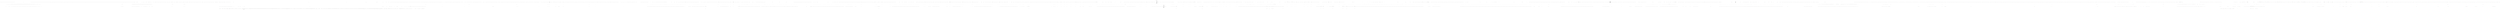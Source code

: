digraph  {
m0_108 [cluster="Newtonsoft.Json.JsonWriter.WriteValue(double)", file="CamelCasePropertyNamesContractResolverTests.cs", label="Entry Newtonsoft.Json.JsonWriter.WriteValue(double)", span="653-653"];
m0_154 [cluster="Newtonsoft.Json.JsonWriter.WriteValue(System.DateTimeOffset)", file="CamelCasePropertyNamesContractResolverTests.cs", label="Entry Newtonsoft.Json.JsonWriter.WriteValue(System.DateTimeOffset)", span="734-734"];
m0_83 [cluster="Newtonsoft.Json.JsonWriter.WriteValue(int)", file="CamelCasePropertyNamesContractResolverTests.cs", label="Entry Newtonsoft.Json.JsonWriter.WriteValue(int)", span="608-608"];
m0_32 [cluster="Newtonsoft.Json.Linq.JsonTokenWriter.WriteStartArray()", file="CamelCasePropertyNamesContractResolverTests.cs", label="Entry Newtonsoft.Json.Linq.JsonTokenWriter.WriteStartArray()", span="90-90"];
m0_33 [cluster="Newtonsoft.Json.Linq.JsonTokenWriter.WriteStartArray()", file="CamelCasePropertyNamesContractResolverTests.cs", label="base.WriteStartArray()", span="92-92"];
m0_34 [cluster="Newtonsoft.Json.Linq.JsonTokenWriter.WriteStartArray()", file="CamelCasePropertyNamesContractResolverTests.cs", label="AddParent(new JArray())", span="94-94"];
m0_35 [cluster="Newtonsoft.Json.Linq.JsonTokenWriter.WriteStartArray()", file="CamelCasePropertyNamesContractResolverTests.cs", label="Exit Newtonsoft.Json.Linq.JsonTokenWriter.WriteStartArray()", span="90-90"];
m0_13 [cluster="Newtonsoft.Json.JsonWriter.Close()", file="CamelCasePropertyNamesContractResolverTests.cs", label="Entry Newtonsoft.Json.JsonWriter.Close()", span="229-229"];
m0_98 [cluster="Newtonsoft.Json.JsonWriter.WriteValue(ulong)", file="CamelCasePropertyNamesContractResolverTests.cs", label="Entry Newtonsoft.Json.JsonWriter.WriteValue(ulong)", span="635-635"];
m0_118 [cluster="Newtonsoft.Json.JsonWriter.WriteValue(short)", file="CamelCasePropertyNamesContractResolverTests.cs", label="Entry Newtonsoft.Json.JsonWriter.WriteValue(short)", span="671-671"];
m0_64 [cluster="Newtonsoft.Json.Linq.JsonTokenWriter.WriteUndefined()", file="CamelCasePropertyNamesContractResolverTests.cs", label="Entry Newtonsoft.Json.Linq.JsonTokenWriter.WriteUndefined()", span="149-149"];
m0_65 [cluster="Newtonsoft.Json.Linq.JsonTokenWriter.WriteUndefined()", file="CamelCasePropertyNamesContractResolverTests.cs", label="base.WriteUndefined()", span="151-151"];
m0_66 [cluster="Newtonsoft.Json.Linq.JsonTokenWriter.WriteUndefined()", file="CamelCasePropertyNamesContractResolverTests.cs", label="AddValue(null, JsonToken.Undefined)", span="152-152"];
m0_67 [cluster="Newtonsoft.Json.Linq.JsonTokenWriter.WriteUndefined()", file="CamelCasePropertyNamesContractResolverTests.cs", label="Exit Newtonsoft.Json.Linq.JsonTokenWriter.WriteUndefined()", span="149-149"];
m0_20 [cluster="Newtonsoft.Json.Linq.JsonTokenWriter.AddParent(Newtonsoft.Json.Linq.JContainer)", file="CamelCasePropertyNamesContractResolverTests.cs", label="Entry Newtonsoft.Json.Linq.JsonTokenWriter.AddParent(Newtonsoft.Json.Linq.JContainer)", span="69-69"];
m0_21 [cluster="Newtonsoft.Json.Linq.JsonTokenWriter.AddParent(Newtonsoft.Json.Linq.JContainer)", file="CamelCasePropertyNamesContractResolverTests.cs", label="_parent == null", span="71-71"];
m0_22 [cluster="Newtonsoft.Json.Linq.JsonTokenWriter.AddParent(Newtonsoft.Json.Linq.JContainer)", file="CamelCasePropertyNamesContractResolverTests.cs", label="_token = container", span="72-72"];
m0_23 [cluster="Newtonsoft.Json.Linq.JsonTokenWriter.AddParent(Newtonsoft.Json.Linq.JContainer)", file="CamelCasePropertyNamesContractResolverTests.cs", label="_parent.Add(container)", span="74-74"];
m0_24 [cluster="Newtonsoft.Json.Linq.JsonTokenWriter.AddParent(Newtonsoft.Json.Linq.JContainer)", file="CamelCasePropertyNamesContractResolverTests.cs", label="_parent = container", span="76-76"];
m0_25 [cluster="Newtonsoft.Json.Linq.JsonTokenWriter.AddParent(Newtonsoft.Json.Linq.JContainer)", file="CamelCasePropertyNamesContractResolverTests.cs", label="Exit Newtonsoft.Json.Linq.JsonTokenWriter.AddParent(Newtonsoft.Json.Linq.JContainer)", span="69-69"];
m0_68 [cluster="Newtonsoft.Json.JsonWriter.WriteUndefined()", file="CamelCasePropertyNamesContractResolverTests.cs", label="Entry Newtonsoft.Json.JsonWriter.WriteUndefined()", span="580-580"];
m0_53 [cluster="Newtonsoft.Json.Linq.JsonTokenWriter.AddValue(object, Newtonsoft.Json.JsonToken)", file="CamelCasePropertyNamesContractResolverTests.cs", label="Entry Newtonsoft.Json.Linq.JsonTokenWriter.AddValue(object, Newtonsoft.Json.JsonToken)", span="128-128"];
m0_54 [cluster="Newtonsoft.Json.Linq.JsonTokenWriter.AddValue(object, Newtonsoft.Json.JsonToken)", file="CamelCasePropertyNamesContractResolverTests.cs", label="_parent.Add(new JValue(value))", span="130-130"];
m0_55 [cluster="Newtonsoft.Json.Linq.JsonTokenWriter.AddValue(object, Newtonsoft.Json.JsonToken)", file="CamelCasePropertyNamesContractResolverTests.cs", label="_parent.Type == JsonTokenType.Property", span="132-132"];
m0_56 [cluster="Newtonsoft.Json.Linq.JsonTokenWriter.AddValue(object, Newtonsoft.Json.JsonToken)", file="CamelCasePropertyNamesContractResolverTests.cs", label="_parent = _parent.Parent", span="133-133"];
m0_57 [cluster="Newtonsoft.Json.Linq.JsonTokenWriter.AddValue(object, Newtonsoft.Json.JsonToken)", file="CamelCasePropertyNamesContractResolverTests.cs", label="Exit Newtonsoft.Json.Linq.JsonTokenWriter.AddValue(object, Newtonsoft.Json.JsonToken)", span="128-128"];
m0_140 [cluster="Newtonsoft.Json.Linq.JsonTokenWriter.WriteValue(decimal)", file="CamelCasePropertyNamesContractResolverTests.cs", label="Entry Newtonsoft.Json.Linq.JsonTokenWriter.WriteValue(decimal)", span="300-300"];
m0_141 [cluster="Newtonsoft.Json.Linq.JsonTokenWriter.WriteValue(decimal)", file="CamelCasePropertyNamesContractResolverTests.cs", label="base.WriteValue(value)", span="302-302"];
m0_142 [cluster="Newtonsoft.Json.Linq.JsonTokenWriter.WriteValue(decimal)", file="CamelCasePropertyNamesContractResolverTests.cs", label="AddValue(value, JsonToken.Float)", span="303-303"];
m0_143 [cluster="Newtonsoft.Json.Linq.JsonTokenWriter.WriteValue(decimal)", file="CamelCasePropertyNamesContractResolverTests.cs", label="Exit Newtonsoft.Json.Linq.JsonTokenWriter.WriteValue(decimal)", span="300-300"];
m0_6 [cluster="Newtonsoft.Json.Linq.JsonTokenWriter.JsonTokenWriter()", file="CamelCasePropertyNamesContractResolverTests.cs", label="Entry Newtonsoft.Json.Linq.JsonTokenWriter.JsonTokenWriter()", span="40-40"];
m0_7 [cluster="Newtonsoft.Json.Linq.JsonTokenWriter.JsonTokenWriter()", file="CamelCasePropertyNamesContractResolverTests.cs", label="Exit Newtonsoft.Json.Linq.JsonTokenWriter.JsonTokenWriter()", span="40-40"];
m0_63 [cluster="Newtonsoft.Json.JsonWriter.WriteNull()", file="CamelCasePropertyNamesContractResolverTests.cs", label="Entry Newtonsoft.Json.JsonWriter.WriteNull()", span="572-572"];
m0_149 [cluster="Newtonsoft.Json.JsonWriter.WriteValue(System.DateTime)", file="CamelCasePropertyNamesContractResolverTests.cs", label="Entry Newtonsoft.Json.JsonWriter.WriteValue(System.DateTime)", span="725-725"];
m0_0 [cluster="Newtonsoft.Json.Linq.JsonTokenWriter.JsonTokenWriter(Newtonsoft.Json.Linq.JContainer)", file="CamelCasePropertyNamesContractResolverTests.cs", label="Entry Newtonsoft.Json.Linq.JsonTokenWriter.JsonTokenWriter(Newtonsoft.Json.Linq.JContainer)", span="29-29"];
m0_1 [cluster="Newtonsoft.Json.Linq.JsonTokenWriter.JsonTokenWriter(Newtonsoft.Json.Linq.JContainer)", file="CamelCasePropertyNamesContractResolverTests.cs", label="ValidationUtils.ArgumentNotNull(container, ''container'')", span="31-31"];
m0_2 [cluster="Newtonsoft.Json.Linq.JsonTokenWriter.JsonTokenWriter(Newtonsoft.Json.Linq.JContainer)", file="CamelCasePropertyNamesContractResolverTests.cs", label="_token = container", span="33-33"];
m0_3 [cluster="Newtonsoft.Json.Linq.JsonTokenWriter.JsonTokenWriter(Newtonsoft.Json.Linq.JContainer)", file="CamelCasePropertyNamesContractResolverTests.cs", label="_parent = container", span="34-34"];
m0_4 [cluster="Newtonsoft.Json.Linq.JsonTokenWriter.JsonTokenWriter(Newtonsoft.Json.Linq.JContainer)", file="CamelCasePropertyNamesContractResolverTests.cs", label="Exit Newtonsoft.Json.Linq.JsonTokenWriter.JsonTokenWriter(Newtonsoft.Json.Linq.JContainer)", span="29-29"];
m0_51 [cluster="Newtonsoft.Json.JsonWriter.WritePropertyName(string)", file="CamelCasePropertyNamesContractResolverTests.cs", label="Entry Newtonsoft.Json.JsonWriter.WritePropertyName(string)", span="290-290"];
m0_5 [cluster="Newtonsoft.Json.Utilities.ValidationUtils.ArgumentNotNull(object, string)", file="CamelCasePropertyNamesContractResolverTests.cs", label="Entry Newtonsoft.Json.Utilities.ValidationUtils.ArgumentNotNull(object, string)", span="94-94"];
m0_93 [cluster="Newtonsoft.Json.JsonWriter.WriteValue(long)", file="CamelCasePropertyNamesContractResolverTests.cs", label="Entry Newtonsoft.Json.JsonWriter.WriteValue(long)", span="626-626"];
m0_88 [cluster="Newtonsoft.Json.JsonWriter.WriteValue(uint)", file="CamelCasePropertyNamesContractResolverTests.cs", label="Entry Newtonsoft.Json.JsonWriter.WriteValue(uint)", span="617-617"];
m0_129 [cluster="char.ToString()", file="CamelCasePropertyNamesContractResolverTests.cs", label="Entry char.ToString()", span="0-0"];
m0_10 [cluster="Newtonsoft.Json.Linq.JsonTokenWriter.Close()", file="CamelCasePropertyNamesContractResolverTests.cs", label="Entry Newtonsoft.Json.Linq.JsonTokenWriter.Close()", span="54-54"];
m0_11 [cluster="Newtonsoft.Json.Linq.JsonTokenWriter.Close()", file="CamelCasePropertyNamesContractResolverTests.cs", label="base.Close()", span="56-56"];
m0_12 [cluster="Newtonsoft.Json.Linq.JsonTokenWriter.Close()", file="CamelCasePropertyNamesContractResolverTests.cs", label="Exit Newtonsoft.Json.Linq.JsonTokenWriter.Close()", span="54-54"];
m0_150 [cluster="Newtonsoft.Json.Linq.JsonTokenWriter.WriteValue(System.DateTimeOffset)", file="CamelCasePropertyNamesContractResolverTests.cs", label="Entry Newtonsoft.Json.Linq.JsonTokenWriter.WriteValue(System.DateTimeOffset)", span="320-320"];
m0_151 [cluster="Newtonsoft.Json.Linq.JsonTokenWriter.WriteValue(System.DateTimeOffset)", file="CamelCasePropertyNamesContractResolverTests.cs", label="base.WriteValue(value)", span="322-322"];
m0_152 [cluster="Newtonsoft.Json.Linq.JsonTokenWriter.WriteValue(System.DateTimeOffset)", file="CamelCasePropertyNamesContractResolverTests.cs", label="AddValue(value, JsonToken.Date)", span="323-323"];
m0_153 [cluster="Newtonsoft.Json.Linq.JsonTokenWriter.WriteValue(System.DateTimeOffset)", file="CamelCasePropertyNamesContractResolverTests.cs", label="Exit Newtonsoft.Json.Linq.JsonTokenWriter.WriteValue(System.DateTimeOffset)", span="320-320"];
m0_99 [cluster="Newtonsoft.Json.Linq.JsonTokenWriter.WriteValue(float)", file="CamelCasePropertyNamesContractResolverTests.cs", label="Entry Newtonsoft.Json.Linq.JsonTokenWriter.WriteValue(float)", span="220-220"];
m0_100 [cluster="Newtonsoft.Json.Linq.JsonTokenWriter.WriteValue(float)", file="CamelCasePropertyNamesContractResolverTests.cs", label="base.WriteValue(value)", span="222-222"];
m0_101 [cluster="Newtonsoft.Json.Linq.JsonTokenWriter.WriteValue(float)", file="CamelCasePropertyNamesContractResolverTests.cs", label="AddValue(value, JsonToken.Float)", span="223-223"];
m0_102 [cluster="Newtonsoft.Json.Linq.JsonTokenWriter.WriteValue(float)", file="CamelCasePropertyNamesContractResolverTests.cs", label="Exit Newtonsoft.Json.Linq.JsonTokenWriter.WriteValue(float)", span="220-220"];
m0_139 [cluster="Newtonsoft.Json.JsonWriter.WriteValue(sbyte)", file="CamelCasePropertyNamesContractResolverTests.cs", label="Entry Newtonsoft.Json.JsonWriter.WriteValue(sbyte)", span="707-707"];
m0_27 [cluster="Newtonsoft.Json.Linq.JsonTokenWriter.RemoveParent()", file="CamelCasePropertyNamesContractResolverTests.cs", label="Entry Newtonsoft.Json.Linq.JsonTokenWriter.RemoveParent()", span="79-79"];
m0_28 [cluster="Newtonsoft.Json.Linq.JsonTokenWriter.RemoveParent()", file="CamelCasePropertyNamesContractResolverTests.cs", label="_parent = _parent.Parent", span="81-81"];
m0_29 [cluster="Newtonsoft.Json.Linq.JsonTokenWriter.RemoveParent()", file="CamelCasePropertyNamesContractResolverTests.cs", label="_parent != null && _parent.Type == JsonTokenType.Property", span="83-83"];
m0_30 [cluster="Newtonsoft.Json.Linq.JsonTokenWriter.RemoveParent()", file="CamelCasePropertyNamesContractResolverTests.cs", label="_parent = _parent.Parent", span="84-84"];
m0_31 [cluster="Newtonsoft.Json.Linq.JsonTokenWriter.RemoveParent()", file="CamelCasePropertyNamesContractResolverTests.cs", label="Exit Newtonsoft.Json.Linq.JsonTokenWriter.RemoveParent()", span="79-79"];
m0_19 [cluster="Newtonsoft.Json.Linq.JObject.JObject()", file="CamelCasePropertyNamesContractResolverTests.cs", label="Entry Newtonsoft.Json.Linq.JObject.JObject()", span="43-43"];
m0_42 [cluster="Newtonsoft.Json.JsonWriter.WriteStartConstructor(string)", file="CamelCasePropertyNamesContractResolverTests.cs", label="Entry Newtonsoft.Json.JsonWriter.WriteStartConstructor(string)", span="272-272"];
m0_130 [cluster="Newtonsoft.Json.Linq.JsonTokenWriter.WriteValue(byte)", file="CamelCasePropertyNamesContractResolverTests.cs", label="Entry Newtonsoft.Json.Linq.JsonTokenWriter.WriteValue(byte)", span="280-280"];
m0_131 [cluster="Newtonsoft.Json.Linq.JsonTokenWriter.WriteValue(byte)", file="CamelCasePropertyNamesContractResolverTests.cs", label="base.WriteValue(value)", span="282-282"];
m0_132 [cluster="Newtonsoft.Json.Linq.JsonTokenWriter.WriteValue(byte)", file="CamelCasePropertyNamesContractResolverTests.cs", label="AddValue(value, JsonToken.Integer)", span="283-283"];
m0_133 [cluster="Newtonsoft.Json.Linq.JsonTokenWriter.WriteValue(byte)", file="CamelCasePropertyNamesContractResolverTests.cs", label="Exit Newtonsoft.Json.Linq.JsonTokenWriter.WriteValue(byte)", span="280-280"];
m0_69 [cluster="Newtonsoft.Json.Linq.JsonTokenWriter.WriteRaw(string)", file="CamelCasePropertyNamesContractResolverTests.cs", label="Entry Newtonsoft.Json.Linq.JsonTokenWriter.WriteRaw(string)", span="159-159"];
m0_70 [cluster="Newtonsoft.Json.Linq.JsonTokenWriter.WriteRaw(string)", file="CamelCasePropertyNamesContractResolverTests.cs", label="base.WriteRaw(javaScript)", span="161-161"];
m0_71 [cluster="Newtonsoft.Json.Linq.JsonTokenWriter.WriteRaw(string)", file="CamelCasePropertyNamesContractResolverTests.cs", label="AddValue(javaScript, JsonToken.Undefined)", span="163-163"];
m0_72 [cluster="Newtonsoft.Json.Linq.JsonTokenWriter.WriteRaw(string)", file="CamelCasePropertyNamesContractResolverTests.cs", label="Exit Newtonsoft.Json.Linq.JsonTokenWriter.WriteRaw(string)", span="159-159"];
m0_135 [cluster="Newtonsoft.Json.Linq.JsonTokenWriter.WriteValue(sbyte)", file="CamelCasePropertyNamesContractResolverTests.cs", label="Entry Newtonsoft.Json.Linq.JsonTokenWriter.WriteValue(sbyte)", span="290-290"];
m0_136 [cluster="Newtonsoft.Json.Linq.JsonTokenWriter.WriteValue(sbyte)", file="CamelCasePropertyNamesContractResolverTests.cs", label="base.WriteValue(value)", span="292-292"];
m0_137 [cluster="Newtonsoft.Json.Linq.JsonTokenWriter.WriteValue(sbyte)", file="CamelCasePropertyNamesContractResolverTests.cs", label="AddValue(value, JsonToken.Integer)", span="293-293"];
m0_138 [cluster="Newtonsoft.Json.Linq.JsonTokenWriter.WriteValue(sbyte)", file="CamelCasePropertyNamesContractResolverTests.cs", label="Exit Newtonsoft.Json.Linq.JsonTokenWriter.WriteValue(sbyte)", span="290-290"];
m0_104 [cluster="Newtonsoft.Json.Linq.JsonTokenWriter.WriteValue(double)", file="CamelCasePropertyNamesContractResolverTests.cs", label="Entry Newtonsoft.Json.Linq.JsonTokenWriter.WriteValue(double)", span="230-230"];
m0_105 [cluster="Newtonsoft.Json.Linq.JsonTokenWriter.WriteValue(double)", file="CamelCasePropertyNamesContractResolverTests.cs", label="base.WriteValue(value)", span="232-232"];
m0_106 [cluster="Newtonsoft.Json.Linq.JsonTokenWriter.WriteValue(double)", file="CamelCasePropertyNamesContractResolverTests.cs", label="AddValue(value, JsonToken.Float)", span="233-233"];
m0_107 [cluster="Newtonsoft.Json.Linq.JsonTokenWriter.WriteValue(double)", file="CamelCasePropertyNamesContractResolverTests.cs", label="Exit Newtonsoft.Json.Linq.JsonTokenWriter.WriteValue(double)", span="230-230"];
m0_47 [cluster="Newtonsoft.Json.Linq.JsonTokenWriter.WritePropertyName(string)", file="CamelCasePropertyNamesContractResolverTests.cs", label="Entry Newtonsoft.Json.Linq.JsonTokenWriter.WritePropertyName(string)", span="121-121"];
m0_48 [cluster="Newtonsoft.Json.Linq.JsonTokenWriter.WritePropertyName(string)", file="CamelCasePropertyNamesContractResolverTests.cs", label="base.WritePropertyName(name)", span="123-123"];
m0_49 [cluster="Newtonsoft.Json.Linq.JsonTokenWriter.WritePropertyName(string)", file="CamelCasePropertyNamesContractResolverTests.cs", label="AddParent(new JProperty(name))", span="125-125"];
m0_50 [cluster="Newtonsoft.Json.Linq.JsonTokenWriter.WritePropertyName(string)", file="CamelCasePropertyNamesContractResolverTests.cs", label="Exit Newtonsoft.Json.Linq.JsonTokenWriter.WritePropertyName(string)", span="121-121"];
m0_89 [cluster="Newtonsoft.Json.Linq.JsonTokenWriter.WriteValue(long)", file="CamelCasePropertyNamesContractResolverTests.cs", label="Entry Newtonsoft.Json.Linq.JsonTokenWriter.WriteValue(long)", span="200-200"];
m0_90 [cluster="Newtonsoft.Json.Linq.JsonTokenWriter.WriteValue(long)", file="CamelCasePropertyNamesContractResolverTests.cs", label="base.WriteValue(value)", span="202-202"];
m0_91 [cluster="Newtonsoft.Json.Linq.JsonTokenWriter.WriteValue(long)", file="CamelCasePropertyNamesContractResolverTests.cs", label="AddValue(value, JsonToken.Integer)", span="203-203"];
m0_92 [cluster="Newtonsoft.Json.Linq.JsonTokenWriter.WriteValue(long)", file="CamelCasePropertyNamesContractResolverTests.cs", label="Exit Newtonsoft.Json.Linq.JsonTokenWriter.WriteValue(long)", span="200-200"];
m0_84 [cluster="Newtonsoft.Json.Linq.JsonTokenWriter.WriteValue(uint)", file="CamelCasePropertyNamesContractResolverTests.cs", label="Entry Newtonsoft.Json.Linq.JsonTokenWriter.WriteValue(uint)", span="190-190"];
m0_85 [cluster="Newtonsoft.Json.Linq.JsonTokenWriter.WriteValue(uint)", file="CamelCasePropertyNamesContractResolverTests.cs", label="base.WriteValue(value)", span="192-192"];
m0_86 [cluster="Newtonsoft.Json.Linq.JsonTokenWriter.WriteValue(uint)", file="CamelCasePropertyNamesContractResolverTests.cs", label="AddValue(value, JsonToken.Integer)", span="193-193"];
m0_87 [cluster="Newtonsoft.Json.Linq.JsonTokenWriter.WriteValue(uint)", file="CamelCasePropertyNamesContractResolverTests.cs", label="Exit Newtonsoft.Json.Linq.JsonTokenWriter.WriteValue(uint)", span="190-190"];
m0_8 [cluster="Newtonsoft.Json.Linq.JsonTokenWriter.Flush()", file="CamelCasePropertyNamesContractResolverTests.cs", label="Entry Newtonsoft.Json.Linq.JsonTokenWriter.Flush()", span="47-47"];
m0_9 [cluster="Newtonsoft.Json.Linq.JsonTokenWriter.Flush()", file="CamelCasePropertyNamesContractResolverTests.cs", label="Exit Newtonsoft.Json.Linq.JsonTokenWriter.Flush()", span="47-47"];
m0_144 [cluster="Newtonsoft.Json.JsonWriter.WriteValue(decimal)", file="CamelCasePropertyNamesContractResolverTests.cs", label="Entry Newtonsoft.Json.JsonWriter.WriteValue(decimal)", span="716-716"];
m0_124 [cluster="Newtonsoft.Json.Linq.JsonTokenWriter.WriteValue(char)", file="CamelCasePropertyNamesContractResolverTests.cs", label="Entry Newtonsoft.Json.Linq.JsonTokenWriter.WriteValue(char)", span="270-270"];
m0_125 [cluster="Newtonsoft.Json.Linq.JsonTokenWriter.WriteValue(char)", file="CamelCasePropertyNamesContractResolverTests.cs", label="base.WriteValue(value)", span="272-272"];
m0_126 [cluster="Newtonsoft.Json.Linq.JsonTokenWriter.WriteValue(char)", file="CamelCasePropertyNamesContractResolverTests.cs", label="AddValue(value.ToString(), JsonToken.String)", span="273-273"];
m0_127 [cluster="Newtonsoft.Json.Linq.JsonTokenWriter.WriteValue(char)", file="CamelCasePropertyNamesContractResolverTests.cs", label="Exit Newtonsoft.Json.Linq.JsonTokenWriter.WriteValue(char)", span="270-270"];
m0_44 [cluster="Newtonsoft.Json.Linq.JsonTokenWriter.WriteEnd(Newtonsoft.Json.JsonToken)", file="CamelCasePropertyNamesContractResolverTests.cs", label="Entry Newtonsoft.Json.Linq.JsonTokenWriter.WriteEnd(Newtonsoft.Json.JsonToken)", span="112-112"];
m0_45 [cluster="Newtonsoft.Json.Linq.JsonTokenWriter.WriteEnd(Newtonsoft.Json.JsonToken)", file="CamelCasePropertyNamesContractResolverTests.cs", label="RemoveParent()", span="114-114"];
m0_46 [cluster="Newtonsoft.Json.Linq.JsonTokenWriter.WriteEnd(Newtonsoft.Json.JsonToken)", file="CamelCasePropertyNamesContractResolverTests.cs", label="Exit Newtonsoft.Json.Linq.JsonTokenWriter.WriteEnd(Newtonsoft.Json.JsonToken)", span="112-112"];
m0_145 [cluster="Newtonsoft.Json.Linq.JsonTokenWriter.WriteValue(System.DateTime)", file="CamelCasePropertyNamesContractResolverTests.cs", label="Entry Newtonsoft.Json.Linq.JsonTokenWriter.WriteValue(System.DateTime)", span="310-310"];
m0_146 [cluster="Newtonsoft.Json.Linq.JsonTokenWriter.WriteValue(System.DateTime)", file="CamelCasePropertyNamesContractResolverTests.cs", label="base.WriteValue(value)", span="312-312"];
m0_147 [cluster="Newtonsoft.Json.Linq.JsonTokenWriter.WriteValue(System.DateTime)", file="CamelCasePropertyNamesContractResolverTests.cs", label="AddValue(value, JsonToken.Date)", span="313-313"];
m0_148 [cluster="Newtonsoft.Json.Linq.JsonTokenWriter.WriteValue(System.DateTime)", file="CamelCasePropertyNamesContractResolverTests.cs", label="Exit Newtonsoft.Json.Linq.JsonTokenWriter.WriteValue(System.DateTime)", span="310-310"];
m0_134 [cluster="Newtonsoft.Json.JsonWriter.WriteValue(byte)", file="CamelCasePropertyNamesContractResolverTests.cs", label="Entry Newtonsoft.Json.JsonWriter.WriteValue(byte)", span="698-698"];
m0_36 [cluster="Newtonsoft.Json.JsonWriter.WriteStartArray()", file="CamelCasePropertyNamesContractResolverTests.cs", label="Entry Newtonsoft.Json.JsonWriter.WriteStartArray()", span="254-254"];
m0_26 [cluster="Newtonsoft.Json.Linq.JContainer.Add(object)", file="CamelCasePropertyNamesContractResolverTests.cs", label="Entry Newtonsoft.Json.Linq.JContainer.Add(object)", span="280-280"];
m0_119 [cluster="Newtonsoft.Json.Linq.JsonTokenWriter.WriteValue(ushort)", file="CamelCasePropertyNamesContractResolverTests.cs", label="Entry Newtonsoft.Json.Linq.JsonTokenWriter.WriteValue(ushort)", span="260-260"];
m0_120 [cluster="Newtonsoft.Json.Linq.JsonTokenWriter.WriteValue(ushort)", file="CamelCasePropertyNamesContractResolverTests.cs", label="base.WriteValue(value)", span="262-262"];
m0_121 [cluster="Newtonsoft.Json.Linq.JsonTokenWriter.WriteValue(ushort)", file="CamelCasePropertyNamesContractResolverTests.cs", label="AddValue(value, JsonToken.Integer)", span="263-263"];
m0_122 [cluster="Newtonsoft.Json.Linq.JsonTokenWriter.WriteValue(ushort)", file="CamelCasePropertyNamesContractResolverTests.cs", label="Exit Newtonsoft.Json.Linq.JsonTokenWriter.WriteValue(ushort)", span="260-260"];
m0_128 [cluster="Newtonsoft.Json.JsonWriter.WriteValue(char)", file="CamelCasePropertyNamesContractResolverTests.cs", label="Entry Newtonsoft.Json.JsonWriter.WriteValue(char)", span="689-689"];
m0_109 [cluster="Newtonsoft.Json.Linq.JsonTokenWriter.WriteValue(bool)", file="CamelCasePropertyNamesContractResolverTests.cs", label="Entry Newtonsoft.Json.Linq.JsonTokenWriter.WriteValue(bool)", span="240-240"];
m0_110 [cluster="Newtonsoft.Json.Linq.JsonTokenWriter.WriteValue(bool)", file="CamelCasePropertyNamesContractResolverTests.cs", label="base.WriteValue(value)", span="242-242"];
m0_111 [cluster="Newtonsoft.Json.Linq.JsonTokenWriter.WriteValue(bool)", file="CamelCasePropertyNamesContractResolverTests.cs", label="AddValue(value, JsonToken.Boolean)", span="243-243"];
m0_112 [cluster="Newtonsoft.Json.Linq.JsonTokenWriter.WriteValue(bool)", file="CamelCasePropertyNamesContractResolverTests.cs", label="Exit Newtonsoft.Json.Linq.JsonTokenWriter.WriteValue(bool)", span="240-240"];
m0_58 [cluster="Newtonsoft.Json.Linq.JValue.JValue(object)", file="CamelCasePropertyNamesContractResolverTests.cs", label="Entry Newtonsoft.Json.Linq.JValue.JValue(object)", span="115-115"];
m0_59 [cluster="Newtonsoft.Json.Linq.JsonTokenWriter.WriteNull()", file="CamelCasePropertyNamesContractResolverTests.cs", label="Entry Newtonsoft.Json.Linq.JsonTokenWriter.WriteNull()", span="140-140"];
m0_60 [cluster="Newtonsoft.Json.Linq.JsonTokenWriter.WriteNull()", file="CamelCasePropertyNamesContractResolverTests.cs", label="base.WriteNull()", span="142-142"];
m0_61 [cluster="Newtonsoft.Json.Linq.JsonTokenWriter.WriteNull()", file="CamelCasePropertyNamesContractResolverTests.cs", label="AddValue(null, JsonToken.Null)", span="143-143"];
m0_62 [cluster="Newtonsoft.Json.Linq.JsonTokenWriter.WriteNull()", file="CamelCasePropertyNamesContractResolverTests.cs", label="Exit Newtonsoft.Json.Linq.JsonTokenWriter.WriteNull()", span="140-140"];
m0_78 [cluster="Newtonsoft.Json.JsonWriter.WriteValue(string)", file="CamelCasePropertyNamesContractResolverTests.cs", label="Entry Newtonsoft.Json.JsonWriter.WriteValue(string)", span="599-599"];
m0_79 [cluster="Newtonsoft.Json.Linq.JsonTokenWriter.WriteValue(int)", file="CamelCasePropertyNamesContractResolverTests.cs", label="Entry Newtonsoft.Json.Linq.JsonTokenWriter.WriteValue(int)", span="180-180"];
m0_80 [cluster="Newtonsoft.Json.Linq.JsonTokenWriter.WriteValue(int)", file="CamelCasePropertyNamesContractResolverTests.cs", label="base.WriteValue(value)", span="182-182"];
m0_81 [cluster="Newtonsoft.Json.Linq.JsonTokenWriter.WriteValue(int)", file="CamelCasePropertyNamesContractResolverTests.cs", label="AddValue(value, JsonToken.Integer)", span="183-183"];
m0_82 [cluster="Newtonsoft.Json.Linq.JsonTokenWriter.WriteValue(int)", file="CamelCasePropertyNamesContractResolverTests.cs", label="Exit Newtonsoft.Json.Linq.JsonTokenWriter.WriteValue(int)", span="180-180"];
m0_114 [cluster="Newtonsoft.Json.Linq.JsonTokenWriter.WriteValue(short)", file="CamelCasePropertyNamesContractResolverTests.cs", label="Entry Newtonsoft.Json.Linq.JsonTokenWriter.WriteValue(short)", span="250-250"];
m0_115 [cluster="Newtonsoft.Json.Linq.JsonTokenWriter.WriteValue(short)", file="CamelCasePropertyNamesContractResolverTests.cs", label="base.WriteValue(value)", span="252-252"];
m0_116 [cluster="Newtonsoft.Json.Linq.JsonTokenWriter.WriteValue(short)", file="CamelCasePropertyNamesContractResolverTests.cs", label="AddValue(value, JsonToken.Integer)", span="253-253"];
m0_117 [cluster="Newtonsoft.Json.Linq.JsonTokenWriter.WriteValue(short)", file="CamelCasePropertyNamesContractResolverTests.cs", label="Exit Newtonsoft.Json.Linq.JsonTokenWriter.WriteValue(short)", span="250-250"];
m0_43 [cluster="Newtonsoft.Json.Linq.JConstructor.JConstructor(string)", file="CamelCasePropertyNamesContractResolverTests.cs", label="Entry Newtonsoft.Json.Linq.JConstructor.JConstructor(string)", span="95-95"];
m0_123 [cluster="Newtonsoft.Json.JsonWriter.WriteValue(ushort)", file="CamelCasePropertyNamesContractResolverTests.cs", label="Entry Newtonsoft.Json.JsonWriter.WriteValue(ushort)", span="680-680"];
m0_74 [cluster="Newtonsoft.Json.Linq.JsonTokenWriter.WriteValue(string)", file="CamelCasePropertyNamesContractResolverTests.cs", label="Entry Newtonsoft.Json.Linq.JsonTokenWriter.WriteValue(string)", span="170-170"];
m0_75 [cluster="Newtonsoft.Json.Linq.JsonTokenWriter.WriteValue(string)", file="CamelCasePropertyNamesContractResolverTests.cs", label="base.WriteValue(value)", span="172-172"];
m0_76 [cluster="Newtonsoft.Json.Linq.JsonTokenWriter.WriteValue(string)", file="CamelCasePropertyNamesContractResolverTests.cs", label="AddValue(value ?? string.Empty, JsonToken.String)", span="173-173"];
m0_77 [cluster="Newtonsoft.Json.Linq.JsonTokenWriter.WriteValue(string)", file="CamelCasePropertyNamesContractResolverTests.cs", label="Exit Newtonsoft.Json.Linq.JsonTokenWriter.WriteValue(string)", span="170-170"];
m0_94 [cluster="Newtonsoft.Json.Linq.JsonTokenWriter.WriteValue(ulong)", file="CamelCasePropertyNamesContractResolverTests.cs", label="Entry Newtonsoft.Json.Linq.JsonTokenWriter.WriteValue(ulong)", span="210-210"];
m0_95 [cluster="Newtonsoft.Json.Linq.JsonTokenWriter.WriteValue(ulong)", file="CamelCasePropertyNamesContractResolverTests.cs", label="base.WriteValue(value)", span="212-212"];
m0_96 [cluster="Newtonsoft.Json.Linq.JsonTokenWriter.WriteValue(ulong)", file="CamelCasePropertyNamesContractResolverTests.cs", label="AddValue(value, JsonToken.Integer)", span="213-213"];
m0_97 [cluster="Newtonsoft.Json.Linq.JsonTokenWriter.WriteValue(ulong)", file="CamelCasePropertyNamesContractResolverTests.cs", label="Exit Newtonsoft.Json.Linq.JsonTokenWriter.WriteValue(ulong)", span="210-210"];
m0_14 [cluster="Newtonsoft.Json.Linq.JsonTokenWriter.WriteStartObject()", file="CamelCasePropertyNamesContractResolverTests.cs", label="Entry Newtonsoft.Json.Linq.JsonTokenWriter.WriteStartObject()", span="62-62"];
m0_15 [cluster="Newtonsoft.Json.Linq.JsonTokenWriter.WriteStartObject()", file="CamelCasePropertyNamesContractResolverTests.cs", label="base.WriteStartObject()", span="64-64"];
m0_16 [cluster="Newtonsoft.Json.Linq.JsonTokenWriter.WriteStartObject()", file="CamelCasePropertyNamesContractResolverTests.cs", label="AddParent(new JObject())", span="66-66"];
m0_17 [cluster="Newtonsoft.Json.Linq.JsonTokenWriter.WriteStartObject()", file="CamelCasePropertyNamesContractResolverTests.cs", label="Exit Newtonsoft.Json.Linq.JsonTokenWriter.WriteStartObject()", span="62-62"];
m0_18 [cluster="Newtonsoft.Json.JsonWriter.WriteStartObject()", file="CamelCasePropertyNamesContractResolverTests.cs", label="Entry Newtonsoft.Json.JsonWriter.WriteStartObject()", span="237-237"];
m0_113 [cluster="Newtonsoft.Json.JsonWriter.WriteValue(bool)", file="CamelCasePropertyNamesContractResolverTests.cs", label="Entry Newtonsoft.Json.JsonWriter.WriteValue(bool)", span="662-662"];
m0_73 [cluster="Newtonsoft.Json.JsonWriter.WriteRaw(string)", file="CamelCasePropertyNamesContractResolverTests.cs", label="Entry Newtonsoft.Json.JsonWriter.WriteRaw(string)", span="589-589"];
m0_103 [cluster="Newtonsoft.Json.JsonWriter.WriteValue(float)", file="CamelCasePropertyNamesContractResolverTests.cs", label="Entry Newtonsoft.Json.JsonWriter.WriteValue(float)", span="644-644"];
m0_52 [cluster="Newtonsoft.Json.Linq.JProperty.JProperty(string)", file="CamelCasePropertyNamesContractResolverTests.cs", label="Entry Newtonsoft.Json.Linq.JProperty.JProperty(string)", span="98-98"];
m0_37 [cluster="Newtonsoft.Json.Linq.JArray.JArray()", file="CamelCasePropertyNamesContractResolverTests.cs", label="Entry Newtonsoft.Json.Linq.JArray.JArray()", span="52-52"];
m0_38 [cluster="Newtonsoft.Json.Linq.JsonTokenWriter.WriteStartConstructor(string)", file="CamelCasePropertyNamesContractResolverTests.cs", label="Entry Newtonsoft.Json.Linq.JsonTokenWriter.WriteStartConstructor(string)", span="101-101"];
m0_39 [cluster="Newtonsoft.Json.Linq.JsonTokenWriter.WriteStartConstructor(string)", file="CamelCasePropertyNamesContractResolverTests.cs", label="base.WriteStartConstructor(name)", span="103-103"];
m0_40 [cluster="Newtonsoft.Json.Linq.JsonTokenWriter.WriteStartConstructor(string)", file="CamelCasePropertyNamesContractResolverTests.cs", label="AddParent(new JConstructor(name))", span="105-105"];
m0_41 [cluster="Newtonsoft.Json.Linq.JsonTokenWriter.WriteStartConstructor(string)", file="CamelCasePropertyNamesContractResolverTests.cs", label="Exit Newtonsoft.Json.Linq.JsonTokenWriter.WriteStartConstructor(string)", span="101-101"];
m0_155 [file="CamelCasePropertyNamesContractResolverTests.cs", label="Newtonsoft.Json.Linq.JsonTokenWriter", span=""];
m1_6 [cluster="Newtonsoft.Json.JsonConverterAttribute.CreateJsonConverterInstance()", file="ContractResolverTests.cs", label="Entry Newtonsoft.Json.JsonConverterAttribute.CreateJsonConverterInstance()", span="27-27"];
m1_7 [cluster="Newtonsoft.Json.JsonConverterAttribute.CreateJsonConverterInstance()", file="ContractResolverTests.cs", label="return (JsonConverter)Activator.CreateInstance(_converterType);", span="31-31"];
m1_8 [cluster="Newtonsoft.Json.JsonConverterAttribute.CreateJsonConverterInstance()", file="ContractResolverTests.cs", label=Exception, span="33-33"];
m1_9 [cluster="Newtonsoft.Json.JsonConverterAttribute.CreateJsonConverterInstance()", file="ContractResolverTests.cs", label="throw new Exception(''Error creating {0}''.FormatWith(CultureInfo.InvariantCulture, _converterType), ex);", span="35-35"];
m1_10 [cluster="Newtonsoft.Json.JsonConverterAttribute.CreateJsonConverterInstance()", file="ContractResolverTests.cs", label="Exit Newtonsoft.Json.JsonConverterAttribute.CreateJsonConverterInstance()", span="27-27"];
m1_12 [cluster="System.Exception.Exception(string, System.Exception)", file="ContractResolverTests.cs", label="Entry System.Exception.Exception(string, System.Exception)", span="0-0"];
m1_0 [cluster="Newtonsoft.Json.JsonConverterAttribute.JsonConverterAttribute(System.Type)", file="ContractResolverTests.cs", label="Entry Newtonsoft.Json.JsonConverterAttribute.JsonConverterAttribute(System.Type)", span="19-19"];
m1_1 [cluster="Newtonsoft.Json.JsonConverterAttribute.JsonConverterAttribute(System.Type)", file="ContractResolverTests.cs", label="converterType == null", span="21-21"];
m1_3 [cluster="Newtonsoft.Json.JsonConverterAttribute.JsonConverterAttribute(System.Type)", file="ContractResolverTests.cs", label="_converterType = converterType", span="24-24"];
m1_2 [cluster="Newtonsoft.Json.JsonConverterAttribute.JsonConverterAttribute(System.Type)", file="ContractResolverTests.cs", label="throw new ArgumentNullException(''converterType'');", span="22-22"];
m1_4 [cluster="Newtonsoft.Json.JsonConverterAttribute.JsonConverterAttribute(System.Type)", file="ContractResolverTests.cs", label="Exit Newtonsoft.Json.JsonConverterAttribute.JsonConverterAttribute(System.Type)", span="19-19"];
m1_5 [cluster="System.ArgumentNullException.ArgumentNullException(string)", file="ContractResolverTests.cs", label="Entry System.ArgumentNullException.ArgumentNullException(string)", span="0-0"];
m1_13 [cluster="string.FormatWith(System.IFormatProvider, params object[])", file="ContractResolverTests.cs", label="Entry string.FormatWith(System.IFormatProvider, params object[])", span="48-48"];
m1_11 [cluster="System.Activator.CreateInstance(System.Type)", file="ContractResolverTests.cs", label="Entry System.Activator.CreateInstance(System.Type)", span="0-0"];
m1_14 [file="ContractResolverTests.cs", label="Newtonsoft.Json.JsonConverterAttribute", span=""];
m2_8 [cluster="Newtonsoft.Json.Schema.JsonSchemaModelBuilder.AddSchema(Newtonsoft.Json.Schema.JsonSchemaNode, Newtonsoft.Json.Schema.JsonSchema)", file="DefaultContractResolver.cs", label="Entry Newtonsoft.Json.Schema.JsonSchemaModelBuilder.AddSchema(Newtonsoft.Json.Schema.JsonSchemaNode, Newtonsoft.Json.Schema.JsonSchema)", span="49-49"];
m2_17 [cluster="Newtonsoft.Json.Schema.JsonSchemaModelBuilder.AddSchema(Newtonsoft.Json.Schema.JsonSchemaNode, Newtonsoft.Json.Schema.JsonSchema)", file="DefaultContractResolver.cs", label="_nodes.Contains(newId)", span="64-64"];
m2_18 [cluster="Newtonsoft.Json.Schema.JsonSchemaModelBuilder.AddSchema(Newtonsoft.Json.Schema.JsonSchemaNode, Newtonsoft.Json.Schema.JsonSchema)", file="DefaultContractResolver.cs", label="return _nodes[newId];", span="65-65"];
m2_20 [cluster="Newtonsoft.Json.Schema.JsonSchemaModelBuilder.AddSchema(Newtonsoft.Json.Schema.JsonSchemaNode, Newtonsoft.Json.Schema.JsonSchema)", file="DefaultContractResolver.cs", label="_nodes.Add(currentNode)", span="71-71"];
m2_21 [cluster="Newtonsoft.Json.Schema.JsonSchemaModelBuilder.AddSchema(Newtonsoft.Json.Schema.JsonSchemaNode, Newtonsoft.Json.Schema.JsonSchema)", file="DefaultContractResolver.cs", label="AddProperties(schema.Properties, currentNode.Properties)", span="73-73"];
m2_22 [cluster="Newtonsoft.Json.Schema.JsonSchemaModelBuilder.AddSchema(Newtonsoft.Json.Schema.JsonSchemaNode, Newtonsoft.Json.Schema.JsonSchema)", file="DefaultContractResolver.cs", label="AddProperties(schema.PatternProperties, currentNode.PatternProperties)", span="75-75"];
m2_26 [cluster="Newtonsoft.Json.Schema.JsonSchemaModelBuilder.AddSchema(Newtonsoft.Json.Schema.JsonSchemaNode, Newtonsoft.Json.Schema.JsonSchema)", file="DefaultContractResolver.cs", label="AddItem(currentNode, i, schema.Items[i])", span="81-81"];
m2_29 [cluster="Newtonsoft.Json.Schema.JsonSchemaModelBuilder.AddSchema(Newtonsoft.Json.Schema.JsonSchemaNode, Newtonsoft.Json.Schema.JsonSchema)", file="DefaultContractResolver.cs", label="AddAdditionalProperties(currentNode, schema.AdditionalProperties)", span="86-86"];
m2_31 [cluster="Newtonsoft.Json.Schema.JsonSchemaModelBuilder.AddSchema(Newtonsoft.Json.Schema.JsonSchemaNode, Newtonsoft.Json.Schema.JsonSchema)", file="DefaultContractResolver.cs", label="currentNode = AddSchema(currentNode, schema.Extends)", span="89-89"];
m2_15 [cluster="Newtonsoft.Json.Schema.JsonSchemaModelBuilder.AddSchema(Newtonsoft.Json.Schema.JsonSchemaNode, Newtonsoft.Json.Schema.JsonSchema)", file="DefaultContractResolver.cs", label="newId = JsonSchemaNode.GetId(existingNode.Schemas.Union(new[] { schema }))", span="57-57"];
m2_16 [cluster="Newtonsoft.Json.Schema.JsonSchemaModelBuilder.AddSchema(Newtonsoft.Json.Schema.JsonSchemaNode, Newtonsoft.Json.Schema.JsonSchema)", file="DefaultContractResolver.cs", label="newId = JsonSchemaNode.GetId(new[] { schema })", span="61-61"];
m2_19 [cluster="Newtonsoft.Json.Schema.JsonSchemaModelBuilder.AddSchema(Newtonsoft.Json.Schema.JsonSchemaNode, Newtonsoft.Json.Schema.JsonSchema)", file="DefaultContractResolver.cs", label="JsonSchemaNode currentNode = (existingNode != null)\r\n        ? existingNode.Combine(schema)\r\n        : new JsonSchemaNode(schema)", span="67-69"];
m2_25 [cluster="Newtonsoft.Json.Schema.JsonSchemaModelBuilder.AddSchema(Newtonsoft.Json.Schema.JsonSchemaNode, Newtonsoft.Json.Schema.JsonSchema)", file="DefaultContractResolver.cs", label="i < schema.Items.Count", span="79-79"];
m2_23 [cluster="Newtonsoft.Json.Schema.JsonSchemaModelBuilder.AddSchema(Newtonsoft.Json.Schema.JsonSchemaNode, Newtonsoft.Json.Schema.JsonSchema)", file="DefaultContractResolver.cs", label="schema.Items != null", span="77-77"];
m2_24 [cluster="Newtonsoft.Json.Schema.JsonSchemaModelBuilder.AddSchema(Newtonsoft.Json.Schema.JsonSchemaNode, Newtonsoft.Json.Schema.JsonSchema)", file="DefaultContractResolver.cs", label="int i = 0", span="79-79"];
m2_27 [cluster="Newtonsoft.Json.Schema.JsonSchemaModelBuilder.AddSchema(Newtonsoft.Json.Schema.JsonSchemaNode, Newtonsoft.Json.Schema.JsonSchema)", file="DefaultContractResolver.cs", label="i++", span="79-79"];
m2_28 [cluster="Newtonsoft.Json.Schema.JsonSchemaModelBuilder.AddSchema(Newtonsoft.Json.Schema.JsonSchemaNode, Newtonsoft.Json.Schema.JsonSchema)", file="DefaultContractResolver.cs", label="schema.AdditionalProperties != null", span="85-85"];
m2_30 [cluster="Newtonsoft.Json.Schema.JsonSchemaModelBuilder.AddSchema(Newtonsoft.Json.Schema.JsonSchemaNode, Newtonsoft.Json.Schema.JsonSchema)", file="DefaultContractResolver.cs", label="schema.Extends != null", span="88-88"];
m2_32 [cluster="Newtonsoft.Json.Schema.JsonSchemaModelBuilder.AddSchema(Newtonsoft.Json.Schema.JsonSchemaNode, Newtonsoft.Json.Schema.JsonSchema)", file="DefaultContractResolver.cs", label="return currentNode;", span="91-91"];
m2_11 [cluster="Newtonsoft.Json.Schema.JsonSchemaModelBuilder.AddSchema(Newtonsoft.Json.Schema.JsonSchemaNode, Newtonsoft.Json.Schema.JsonSchema)", file="DefaultContractResolver.cs", label="string newId", span="51-51"];
m2_12 [cluster="Newtonsoft.Json.Schema.JsonSchemaModelBuilder.AddSchema(Newtonsoft.Json.Schema.JsonSchemaNode, Newtonsoft.Json.Schema.JsonSchema)", file="DefaultContractResolver.cs", label="existingNode != null", span="52-52"];
m2_13 [cluster="Newtonsoft.Json.Schema.JsonSchemaModelBuilder.AddSchema(Newtonsoft.Json.Schema.JsonSchemaNode, Newtonsoft.Json.Schema.JsonSchema)", file="DefaultContractResolver.cs", label="existingNode.Schemas.Contains(schema)", span="54-54"];
m2_14 [cluster="Newtonsoft.Json.Schema.JsonSchemaModelBuilder.AddSchema(Newtonsoft.Json.Schema.JsonSchemaNode, Newtonsoft.Json.Schema.JsonSchema)", file="DefaultContractResolver.cs", label="return existingNode;", span="55-55"];
m2_33 [cluster="Newtonsoft.Json.Schema.JsonSchemaModelBuilder.AddSchema(Newtonsoft.Json.Schema.JsonSchemaNode, Newtonsoft.Json.Schema.JsonSchema)", file="DefaultContractResolver.cs", label="Exit Newtonsoft.Json.Schema.JsonSchemaModelBuilder.AddSchema(Newtonsoft.Json.Schema.JsonSchemaNode, Newtonsoft.Json.Schema.JsonSchema)", span="49-49"];
m2_87 [cluster="Newtonsoft.Json.Schema.JsonSchemaModel.Create(System.Collections.Generic.IList<Newtonsoft.Json.Schema.JsonSchema>)", file="DefaultContractResolver.cs", label="Entry Newtonsoft.Json.Schema.JsonSchemaModel.Create(System.Collections.Generic.IList<Newtonsoft.Json.Schema.JsonSchema>)", span="62-62"];
m2_0 [cluster="Newtonsoft.Json.Schema.JsonSchemaModelBuilder.Build(Newtonsoft.Json.Schema.JsonSchema)", file="DefaultContractResolver.cs", label="Entry Newtonsoft.Json.Schema.JsonSchemaModelBuilder.Build(Newtonsoft.Json.Schema.JsonSchema)", span="38-38"];
m2_4 [cluster="Newtonsoft.Json.Schema.JsonSchemaModelBuilder.Build(Newtonsoft.Json.Schema.JsonSchema)", file="DefaultContractResolver.cs", label="JsonSchemaModel model = BuildNodeModel(_node)", span="44-44"];
m2_3 [cluster="Newtonsoft.Json.Schema.JsonSchemaModelBuilder.Build(Newtonsoft.Json.Schema.JsonSchema)", file="DefaultContractResolver.cs", label="_nodeModels = new Dictionary<JsonSchemaNode, JsonSchemaModel>()", span="43-43"];
m2_5 [cluster="Newtonsoft.Json.Schema.JsonSchemaModelBuilder.Build(Newtonsoft.Json.Schema.JsonSchema)", file="DefaultContractResolver.cs", label="return model;", span="46-46"];
m2_1 [cluster="Newtonsoft.Json.Schema.JsonSchemaModelBuilder.Build(Newtonsoft.Json.Schema.JsonSchema)", file="DefaultContractResolver.cs", label="_nodes = new JsonSchemaNodeCollection()", span="40-40"];
m2_2 [cluster="Newtonsoft.Json.Schema.JsonSchemaModelBuilder.Build(Newtonsoft.Json.Schema.JsonSchema)", file="DefaultContractResolver.cs", label="_node = AddSchema(null, schema)", span="41-41"];
m2_6 [cluster="Newtonsoft.Json.Schema.JsonSchemaModelBuilder.Build(Newtonsoft.Json.Schema.JsonSchema)", file="DefaultContractResolver.cs", label="Exit Newtonsoft.Json.Schema.JsonSchemaModelBuilder.Build(Newtonsoft.Json.Schema.JsonSchema)", span="38-38"];
m2_35 [cluster="System.Collections.Generic.IEnumerable<TSource>.Union<TSource>(System.Collections.Generic.IEnumerable<TSource>)", file="DefaultContractResolver.cs", label="Entry System.Collections.Generic.IEnumerable<TSource>.Union<TSource>(System.Collections.Generic.IEnumerable<TSource>)", span="0-0"];
m2_53 [cluster="System.Collections.Generic.IDictionary<TKey, TValue>.TryGetValue(TKey, out TValue)", file="DefaultContractResolver.cs", label="Entry System.Collections.Generic.IDictionary<TKey, TValue>.TryGetValue(TKey, out TValue)", span="0-0"];
m2_48 [cluster="Newtonsoft.Json.Schema.JsonSchemaModelBuilder.AddProperty(System.Collections.Generic.IDictionary<string, Newtonsoft.Json.Schema.JsonSchemaNode>, string, Newtonsoft.Json.Schema.JsonSchema)", file="DefaultContractResolver.cs", label="Entry Newtonsoft.Json.Schema.JsonSchemaModelBuilder.AddProperty(System.Collections.Generic.IDictionary<string, Newtonsoft.Json.Schema.JsonSchemaNode>, string, Newtonsoft.Json.Schema.JsonSchema)", span="105-105"];
m2_51 [cluster="Newtonsoft.Json.Schema.JsonSchemaModelBuilder.AddProperty(System.Collections.Generic.IDictionary<string, Newtonsoft.Json.Schema.JsonSchemaNode>, string, Newtonsoft.Json.Schema.JsonSchema)", file="DefaultContractResolver.cs", label="target[propertyName] = AddSchema(propertyNode, schema)", span="110-110"];
m2_50 [cluster="Newtonsoft.Json.Schema.JsonSchemaModelBuilder.AddProperty(System.Collections.Generic.IDictionary<string, Newtonsoft.Json.Schema.JsonSchemaNode>, string, Newtonsoft.Json.Schema.JsonSchema)", file="DefaultContractResolver.cs", label="target.TryGetValue(propertyName, out propertyNode)", span="108-108"];
m2_49 [cluster="Newtonsoft.Json.Schema.JsonSchemaModelBuilder.AddProperty(System.Collections.Generic.IDictionary<string, Newtonsoft.Json.Schema.JsonSchemaNode>, string, Newtonsoft.Json.Schema.JsonSchema)", file="DefaultContractResolver.cs", label="JsonSchemaNode propertyNode", span="107-107"];
m2_52 [cluster="Newtonsoft.Json.Schema.JsonSchemaModelBuilder.AddProperty(System.Collections.Generic.IDictionary<string, Newtonsoft.Json.Schema.JsonSchemaNode>, string, Newtonsoft.Json.Schema.JsonSchema)", file="DefaultContractResolver.cs", label="Exit Newtonsoft.Json.Schema.JsonSchemaModelBuilder.AddProperty(System.Collections.Generic.IDictionary<string, Newtonsoft.Json.Schema.JsonSchemaNode>, string, Newtonsoft.Json.Schema.JsonSchema)", span="105-105"];
m2_36 [cluster="Newtonsoft.Json.Schema.JsonSchemaNode.GetId(System.Collections.Generic.IEnumerable<Newtonsoft.Json.Schema.JsonSchema>)", file="DefaultContractResolver.cs", label="Entry Newtonsoft.Json.Schema.JsonSchemaNode.GetId(System.Collections.Generic.IEnumerable<Newtonsoft.Json.Schema.JsonSchema>)", span="67-67"];
m2_34 [cluster="System.Collections.ObjectModel.ReadOnlyCollection<T>.Contains(T)", file="DefaultContractResolver.cs", label="Entry System.Collections.ObjectModel.ReadOnlyCollection<T>.Contains(T)", span="0-0"];
m2_42 [cluster="Newtonsoft.Json.Schema.JsonSchemaModelBuilder.AddItem(Newtonsoft.Json.Schema.JsonSchemaNode, int, Newtonsoft.Json.Schema.JsonSchema)", file="DefaultContractResolver.cs", label="Entry Newtonsoft.Json.Schema.JsonSchemaModelBuilder.AddItem(Newtonsoft.Json.Schema.JsonSchemaNode, int, Newtonsoft.Json.Schema.JsonSchema)", span="113-113"];
m2_55 [cluster="Newtonsoft.Json.Schema.JsonSchemaModelBuilder.AddItem(Newtonsoft.Json.Schema.JsonSchemaNode, int, Newtonsoft.Json.Schema.JsonSchema)", file="DefaultContractResolver.cs", label="JsonSchemaNode newItemNode = AddSchema(existingItemNode, schema)", span="119-119"];
m2_54 [cluster="Newtonsoft.Json.Schema.JsonSchemaModelBuilder.AddItem(Newtonsoft.Json.Schema.JsonSchemaNode, int, Newtonsoft.Json.Schema.JsonSchema)", file="DefaultContractResolver.cs", label="JsonSchemaNode existingItemNode = (parentNode.Items.Count > index)\r\n                                  ? parentNode.Items[index]\r\n                                  : null", span="115-117"];
m2_56 [cluster="Newtonsoft.Json.Schema.JsonSchemaModelBuilder.AddItem(Newtonsoft.Json.Schema.JsonSchemaNode, int, Newtonsoft.Json.Schema.JsonSchema)", file="DefaultContractResolver.cs", label="!(parentNode.Items.Count > index)", span="121-121"];
m2_57 [cluster="Newtonsoft.Json.Schema.JsonSchemaModelBuilder.AddItem(Newtonsoft.Json.Schema.JsonSchemaNode, int, Newtonsoft.Json.Schema.JsonSchema)", file="DefaultContractResolver.cs", label="parentNode.Items.Add(newItemNode)", span="123-123"];
m2_58 [cluster="Newtonsoft.Json.Schema.JsonSchemaModelBuilder.AddItem(Newtonsoft.Json.Schema.JsonSchemaNode, int, Newtonsoft.Json.Schema.JsonSchema)", file="DefaultContractResolver.cs", label="parentNode.Items[index] = newItemNode", span="127-127"];
m2_59 [cluster="Newtonsoft.Json.Schema.JsonSchemaModelBuilder.AddItem(Newtonsoft.Json.Schema.JsonSchemaNode, int, Newtonsoft.Json.Schema.JsonSchema)", file="DefaultContractResolver.cs", label="Exit Newtonsoft.Json.Schema.JsonSchemaModelBuilder.AddItem(Newtonsoft.Json.Schema.JsonSchemaNode, int, Newtonsoft.Json.Schema.JsonSchema)", span="113-113"];
m2_37 [cluster="System.Collections.ObjectModel.KeyedCollection<TKey, TItem>.Contains(TKey)", file="DefaultContractResolver.cs", label="Entry System.Collections.ObjectModel.KeyedCollection<TKey, TItem>.Contains(TKey)", span="0-0"];
m2_88 [cluster="System.Collections.Generic.List<T>.List()", file="DefaultContractResolver.cs", label="Entry System.Collections.Generic.List<T>.List()", span="0-0"];
m2_10 [cluster="Newtonsoft.Json.Schema.JsonSchemaModelBuilder.BuildNodeModel(Newtonsoft.Json.Schema.JsonSchemaNode)", file="DefaultContractResolver.cs", label="Entry Newtonsoft.Json.Schema.JsonSchemaModelBuilder.BuildNodeModel(Newtonsoft.Json.Schema.JsonSchemaNode)", span="136-136"];
m2_68 [cluster="Newtonsoft.Json.Schema.JsonSchemaModelBuilder.BuildNodeModel(Newtonsoft.Json.Schema.JsonSchemaNode)", color=green, community=0, file="DefaultContractResolver.cs", label="node.Properties", prediction=0, span="145-145"];
m2_67 [cluster="Newtonsoft.Json.Schema.JsonSchemaModelBuilder.BuildNodeModel(Newtonsoft.Json.Schema.JsonSchemaNode)", file="DefaultContractResolver.cs", label="_nodeModels[node] = model", span="143-143"];
m2_71 [cluster="Newtonsoft.Json.Schema.JsonSchemaModelBuilder.BuildNodeModel(Newtonsoft.Json.Schema.JsonSchemaNode)", file="DefaultContractResolver.cs", label="model.Properties[property.Key] = BuildNodeModel(property.Value)", span="150-150"];
m2_69 [cluster="Newtonsoft.Json.Schema.JsonSchemaModelBuilder.BuildNodeModel(Newtonsoft.Json.Schema.JsonSchemaNode)", file="DefaultContractResolver.cs", label="model.Properties == null", span="147-147"];
m2_72 [cluster="Newtonsoft.Json.Schema.JsonSchemaModelBuilder.BuildNodeModel(Newtonsoft.Json.Schema.JsonSchemaNode)", file="DefaultContractResolver.cs", label="node.PatternProperties", span="152-152"];
m2_70 [cluster="Newtonsoft.Json.Schema.JsonSchemaModelBuilder.BuildNodeModel(Newtonsoft.Json.Schema.JsonSchemaNode)", color=green, community=0, file="DefaultContractResolver.cs", label="model.Properties = new Dictionary<string, JsonSchemaModel>()", prediction=1, span="148-148"];
m2_66 [cluster="Newtonsoft.Json.Schema.JsonSchemaModelBuilder.BuildNodeModel(Newtonsoft.Json.Schema.JsonSchemaNode)", file="DefaultContractResolver.cs", label="model = JsonSchemaModel.Create(node.Schemas)", span="142-142"];
m2_80 [cluster="Newtonsoft.Json.Schema.JsonSchemaModelBuilder.BuildNodeModel(Newtonsoft.Json.Schema.JsonSchemaNode)", file="DefaultContractResolver.cs", label="model.Items.Add(BuildNodeModel(node.Items[i]))", span="164-164"];
m2_83 [cluster="Newtonsoft.Json.Schema.JsonSchemaModelBuilder.BuildNodeModel(Newtonsoft.Json.Schema.JsonSchemaNode)", file="DefaultContractResolver.cs", label="model.AdditionalProperties = BuildNodeModel(node.AdditionalProperties)", span="167-167"];
m2_75 [cluster="Newtonsoft.Json.Schema.JsonSchemaModelBuilder.BuildNodeModel(Newtonsoft.Json.Schema.JsonSchemaNode)", file="DefaultContractResolver.cs", label="model.PatternProperties[property.Key] = BuildNodeModel(property.Value)", span="157-157"];
m2_63 [cluster="Newtonsoft.Json.Schema.JsonSchemaModelBuilder.BuildNodeModel(Newtonsoft.Json.Schema.JsonSchemaNode)", file="DefaultContractResolver.cs", label="JsonSchemaModel model", span="138-138"];
m2_64 [cluster="Newtonsoft.Json.Schema.JsonSchemaModelBuilder.BuildNodeModel(Newtonsoft.Json.Schema.JsonSchemaNode)", file="DefaultContractResolver.cs", label="_nodeModels.TryGetValue(node, out model)", span="139-139"];
m2_77 [cluster="Newtonsoft.Json.Schema.JsonSchemaModelBuilder.BuildNodeModel(Newtonsoft.Json.Schema.JsonSchemaNode)", file="DefaultContractResolver.cs", label="i < node.Items.Count", span="159-159"];
m2_82 [cluster="Newtonsoft.Json.Schema.JsonSchemaModelBuilder.BuildNodeModel(Newtonsoft.Json.Schema.JsonSchemaNode)", file="DefaultContractResolver.cs", label="node.AdditionalProperties != null", span="166-166"];
m2_73 [cluster="Newtonsoft.Json.Schema.JsonSchemaModelBuilder.BuildNodeModel(Newtonsoft.Json.Schema.JsonSchemaNode)", file="DefaultContractResolver.cs", label="model.PatternProperties == null", span="154-154"];
m2_76 [cluster="Newtonsoft.Json.Schema.JsonSchemaModelBuilder.BuildNodeModel(Newtonsoft.Json.Schema.JsonSchemaNode)", file="DefaultContractResolver.cs", label="int i = 0", span="159-159"];
m2_74 [cluster="Newtonsoft.Json.Schema.JsonSchemaModelBuilder.BuildNodeModel(Newtonsoft.Json.Schema.JsonSchemaNode)", file="DefaultContractResolver.cs", label="model.PatternProperties = new Dictionary<string, JsonSchemaModel>()", span="155-155"];
m2_78 [cluster="Newtonsoft.Json.Schema.JsonSchemaModelBuilder.BuildNodeModel(Newtonsoft.Json.Schema.JsonSchemaNode)", file="DefaultContractResolver.cs", label="model.Items == null", span="161-161"];
m2_79 [cluster="Newtonsoft.Json.Schema.JsonSchemaModelBuilder.BuildNodeModel(Newtonsoft.Json.Schema.JsonSchemaNode)", file="DefaultContractResolver.cs", label="model.Items = new List<JsonSchemaModel>()", span="162-162"];
m2_84 [cluster="Newtonsoft.Json.Schema.JsonSchemaModelBuilder.BuildNodeModel(Newtonsoft.Json.Schema.JsonSchemaNode)", file="DefaultContractResolver.cs", label="return model;", span="169-169"];
m2_81 [cluster="Newtonsoft.Json.Schema.JsonSchemaModelBuilder.BuildNodeModel(Newtonsoft.Json.Schema.JsonSchemaNode)", file="DefaultContractResolver.cs", label="i++", span="159-159"];
m2_65 [cluster="Newtonsoft.Json.Schema.JsonSchemaModelBuilder.BuildNodeModel(Newtonsoft.Json.Schema.JsonSchemaNode)", file="DefaultContractResolver.cs", label="return model;", span="140-140"];
m2_85 [cluster="Newtonsoft.Json.Schema.JsonSchemaModelBuilder.BuildNodeModel(Newtonsoft.Json.Schema.JsonSchemaNode)", file="DefaultContractResolver.cs", label="Exit Newtonsoft.Json.Schema.JsonSchemaModelBuilder.BuildNodeModel(Newtonsoft.Json.Schema.JsonSchemaNode)", span="136-136"];
m2_39 [cluster="Newtonsoft.Json.Schema.JsonSchemaNode.JsonSchemaNode(Newtonsoft.Json.Schema.JsonSchema)", file="DefaultContractResolver.cs", label="Entry Newtonsoft.Json.Schema.JsonSchemaNode.JsonSchemaNode(Newtonsoft.Json.Schema.JsonSchema)", span="41-41"];
m2_89 [cluster="System.Collections.Generic.ICollection<T>.Add(T)", file="DefaultContractResolver.cs", label="Entry System.Collections.Generic.ICollection<T>.Add(T)", span="0-0"];
m2_40 [cluster="System.Collections.ObjectModel.Collection<T>.Add(T)", file="DefaultContractResolver.cs", label="Entry System.Collections.ObjectModel.Collection<T>.Add(T)", span="0-0"];
m2_86 [cluster="System.Collections.Generic.Dictionary<TKey, TValue>.TryGetValue(TKey, out TValue)", file="DefaultContractResolver.cs", label="Entry System.Collections.Generic.Dictionary<TKey, TValue>.TryGetValue(TKey, out TValue)", span="0-0"];
m2_7 [cluster="Newtonsoft.Json.Schema.JsonSchemaNodeCollection.JsonSchemaNodeCollection()", file="DefaultContractResolver.cs", label="Entry Newtonsoft.Json.Schema.JsonSchemaNodeCollection.JsonSchemaNodeCollection()", span="29-29"];
m2_38 [cluster="Newtonsoft.Json.Schema.JsonSchemaNode.Combine(Newtonsoft.Json.Schema.JsonSchema)", file="DefaultContractResolver.cs", label="Entry Newtonsoft.Json.Schema.JsonSchemaNode.Combine(Newtonsoft.Json.Schema.JsonSchema)", span="62-62"];
m2_60 [cluster="System.Collections.Generic.List<T>.Add(T)", file="DefaultContractResolver.cs", label="Entry System.Collections.Generic.List<T>.Add(T)", span="0-0"];
m2_9 [cluster="System.Collections.Generic.Dictionary<TKey, TValue>.Dictionary()", file="DefaultContractResolver.cs", label="Entry System.Collections.Generic.Dictionary<TKey, TValue>.Dictionary()", span="0-0"];
m2_41 [cluster="Newtonsoft.Json.Schema.JsonSchemaModelBuilder.AddProperties(System.Collections.Generic.IDictionary<string, Newtonsoft.Json.Schema.JsonSchema>, System.Collections.Generic.IDictionary<string, Newtonsoft.Json.Schema.JsonSchemaNode>)", file="DefaultContractResolver.cs", label="Entry Newtonsoft.Json.Schema.JsonSchemaModelBuilder.AddProperties(System.Collections.Generic.IDictionary<string, Newtonsoft.Json.Schema.JsonSchema>, System.Collections.Generic.IDictionary<string, Newtonsoft.Json.Schema.JsonSchemaNode>)", span="94-94"];
m2_46 [cluster="Newtonsoft.Json.Schema.JsonSchemaModelBuilder.AddProperties(System.Collections.Generic.IDictionary<string, Newtonsoft.Json.Schema.JsonSchema>, System.Collections.Generic.IDictionary<string, Newtonsoft.Json.Schema.JsonSchemaNode>)", file="DefaultContractResolver.cs", label="AddProperty(target, property.Key, property.Value)", span="100-100"];
m2_45 [cluster="Newtonsoft.Json.Schema.JsonSchemaModelBuilder.AddProperties(System.Collections.Generic.IDictionary<string, Newtonsoft.Json.Schema.JsonSchema>, System.Collections.Generic.IDictionary<string, Newtonsoft.Json.Schema.JsonSchemaNode>)", file="DefaultContractResolver.cs", label=source, span="98-98"];
m2_44 [cluster="Newtonsoft.Json.Schema.JsonSchemaModelBuilder.AddProperties(System.Collections.Generic.IDictionary<string, Newtonsoft.Json.Schema.JsonSchema>, System.Collections.Generic.IDictionary<string, Newtonsoft.Json.Schema.JsonSchemaNode>)", file="DefaultContractResolver.cs", label="source != null", span="96-96"];
m2_47 [cluster="Newtonsoft.Json.Schema.JsonSchemaModelBuilder.AddProperties(System.Collections.Generic.IDictionary<string, Newtonsoft.Json.Schema.JsonSchema>, System.Collections.Generic.IDictionary<string, Newtonsoft.Json.Schema.JsonSchemaNode>)", file="DefaultContractResolver.cs", label="Exit Newtonsoft.Json.Schema.JsonSchemaModelBuilder.AddProperties(System.Collections.Generic.IDictionary<string, Newtonsoft.Json.Schema.JsonSchema>, System.Collections.Generic.IDictionary<string, Newtonsoft.Json.Schema.JsonSchemaNode>)", span="94-94"];
m2_43 [cluster="Newtonsoft.Json.Schema.JsonSchemaModelBuilder.AddAdditionalProperties(Newtonsoft.Json.Schema.JsonSchemaNode, Newtonsoft.Json.Schema.JsonSchema)", file="DefaultContractResolver.cs", label="Entry Newtonsoft.Json.Schema.JsonSchemaModelBuilder.AddAdditionalProperties(Newtonsoft.Json.Schema.JsonSchemaNode, Newtonsoft.Json.Schema.JsonSchema)", span="131-131"];
m2_61 [cluster="Newtonsoft.Json.Schema.JsonSchemaModelBuilder.AddAdditionalProperties(Newtonsoft.Json.Schema.JsonSchemaNode, Newtonsoft.Json.Schema.JsonSchema)", file="DefaultContractResolver.cs", label="parentNode.AdditionalProperties = AddSchema(parentNode.AdditionalProperties, schema)", span="133-133"];
m2_62 [cluster="Newtonsoft.Json.Schema.JsonSchemaModelBuilder.AddAdditionalProperties(Newtonsoft.Json.Schema.JsonSchemaNode, Newtonsoft.Json.Schema.JsonSchema)", file="DefaultContractResolver.cs", label="Exit Newtonsoft.Json.Schema.JsonSchemaModelBuilder.AddAdditionalProperties(Newtonsoft.Json.Schema.JsonSchemaNode, Newtonsoft.Json.Schema.JsonSchema)", span="131-131"];
m2_90 [file="DefaultContractResolver.cs", label="Newtonsoft.Json.Schema.JsonSchemaModelBuilder", span=""];
m4_0 [cluster="Newtonsoft.Json.Utilities.EnumValue<T>.EnumValue(string, T)", file="JsonConvert.cs", label="Entry Newtonsoft.Json.Utilities.EnumValue<T>.EnumValue(string, T)", span="46-46"];
m4_1 [cluster="Newtonsoft.Json.Utilities.EnumValue<T>.EnumValue(string, T)", file="JsonConvert.cs", label="_name = name", span="48-48"];
m4_2 [cluster="Newtonsoft.Json.Utilities.EnumValue<T>.EnumValue(string, T)", file="JsonConvert.cs", label="_value = value", span="49-49"];
m4_3 [cluster="Newtonsoft.Json.Utilities.EnumValue<T>.EnumValue(string, T)", file="JsonConvert.cs", label="Exit Newtonsoft.Json.Utilities.EnumValue<T>.EnumValue(string, T)", span="46-46"];
m4_4 [file="JsonConvert.cs", label="Newtonsoft.Json.Utilities.EnumValue<T>", span=""];
m6_553 [cluster="Newtonsoft.Json.JsonTextReader.ParseTrue()", file="JsonTextReader.cs", label="Entry Newtonsoft.Json.JsonTextReader.ParseTrue()", span="1431-1431"];
m6_773 [cluster="Newtonsoft.Json.JsonTextReader.ParseTrue()", file="JsonTextReader.cs", label="MatchValueWithTrailingSeperator(JsonConvert.True)", span="1436-1436"];
m6_774 [cluster="Newtonsoft.Json.JsonTextReader.ParseTrue()", file="JsonTextReader.cs", label="SetToken(JsonToken.Boolean, true)", span="1438-1438"];
m6_775 [cluster="Newtonsoft.Json.JsonTextReader.ParseTrue()", file="JsonTextReader.cs", label="throw JsonReaderException.Create(this, ''Error parsing boolean value.'');", span="1442-1442"];
m6_776 [cluster="Newtonsoft.Json.JsonTextReader.ParseTrue()", file="JsonTextReader.cs", label="Exit Newtonsoft.Json.JsonTextReader.ParseTrue()", span="1431-1431"];
m6_697 [cluster="System.Convert.ToInt32(string, int)", file="JsonTextReader.cs", label="Entry System.Convert.ToInt32(string, int)", span="0-0"];
m6_314 [cluster="System.Convert.ToChar(int)", file="JsonTextReader.cs", label="Entry System.Convert.ToChar(int)", span="0-0"];
m6_402 [cluster="Newtonsoft.Json.JsonReader.SetStateBasedOnCurrent()", file="JsonTextReader.cs", label="Entry Newtonsoft.Json.JsonReader.SetStateBasedOnCurrent()", span="874-874"];
m6_701 [cluster="decimal.TryParse(string, System.Globalization.NumberStyles, System.IFormatProvider, out decimal)", file="JsonTextReader.cs", label="Entry decimal.TryParse(string, System.Globalization.NumberStyles, System.IFormatProvider, out decimal)", span="0-0"];
m6_132 [cluster="Newtonsoft.Json.JsonReader.ReadAsBytesInternal()", file="JsonTextReader.cs", label="Entry Newtonsoft.Json.JsonReader.ReadAsBytesInternal()", span="458-458"];
m6_145 [cluster="Newtonsoft.Json.JsonTextReader.ReadAsDateTime()", file="JsonTextReader.cs", label="Entry Newtonsoft.Json.JsonTextReader.ReadAsDateTime()", span="353-353"];
m6_146 [cluster="Newtonsoft.Json.JsonTextReader.ReadAsDateTime()", file="JsonTextReader.cs", label="return ReadAsDateTimeInternal();", span="355-355"];
m6_147 [cluster="Newtonsoft.Json.JsonTextReader.ReadAsDateTime()", file="JsonTextReader.cs", label="Exit Newtonsoft.Json.JsonTextReader.ReadAsDateTime()", span="353-353"];
m6_816 [cluster="System.IO.TextReader.Close()", file="JsonTextReader.cs", label="Entry System.IO.TextReader.Close()", span="0-0"];
m6_296 [cluster="Newtonsoft.Json.Utilities.StringBuffer.Append(char[], int, int)", file="JsonTextReader.cs", label="Entry Newtonsoft.Json.Utilities.StringBuffer.Append(char[], int, int)", span="65-65"];
m6_129 [cluster="Newtonsoft.Json.JsonTextReader.ReadAsBytes()", file="JsonTextReader.cs", label="Entry Newtonsoft.Json.JsonTextReader.ReadAsBytes()", span="317-317"];
m6_130 [cluster="Newtonsoft.Json.JsonTextReader.ReadAsBytes()", file="JsonTextReader.cs", label="return ReadAsBytesInternal();", span="319-319"];
m6_131 [cluster="Newtonsoft.Json.JsonTextReader.ReadAsBytes()", file="JsonTextReader.cs", label="Exit Newtonsoft.Json.JsonTextReader.ReadAsBytes()", span="317-317"];
m6_136 [cluster="Newtonsoft.Json.JsonReader.ReadAsDecimalInternal()", file="JsonTextReader.cs", label="Entry Newtonsoft.Json.JsonReader.ReadAsDecimalInternal()", span="533-533"];
m6_453 [cluster="Newtonsoft.Json.JsonTextReader.ValidIdentifierChar(char)", file="JsonTextReader.cs", label="Entry Newtonsoft.Json.JsonTextReader.ValidIdentifierChar(char)", span="858-858"];
m6_455 [cluster="Newtonsoft.Json.JsonTextReader.ValidIdentifierChar(char)", file="JsonTextReader.cs", label="return (char.IsLetterOrDigit(value) || value == '_' || value == '$');", span="860-860"];
m6_456 [cluster="Newtonsoft.Json.JsonTextReader.ValidIdentifierChar(char)", file="JsonTextReader.cs", label="Exit Newtonsoft.Json.JsonTextReader.ValidIdentifierChar(char)", span="858-858"];
m6_15 [cluster="Newtonsoft.Json.JsonTextReader.OnNewLine(int)", file="JsonTextReader.cs", label="Entry Newtonsoft.Json.JsonTextReader.OnNewLine(int)", span="104-104"];
m6_16 [cluster="Newtonsoft.Json.JsonTextReader.OnNewLine(int)", file="JsonTextReader.cs", label="_lineNumber++", span="106-106"];
m6_17 [cluster="Newtonsoft.Json.JsonTextReader.OnNewLine(int)", file="JsonTextReader.cs", label="_lineStartPos = pos - 1", span="107-107"];
m6_18 [cluster="Newtonsoft.Json.JsonTextReader.OnNewLine(int)", file="JsonTextReader.cs", label="Exit Newtonsoft.Json.JsonTextReader.OnNewLine(int)", span="104-104"];
m6_559 [cluster="Newtonsoft.Json.JsonTextReader.ParseNumberNegativeInfinity()", file="JsonTextReader.cs", label="Entry Newtonsoft.Json.JsonTextReader.ParseNumberNegativeInfinity()", span="1482-1482"];
m6_789 [cluster="Newtonsoft.Json.JsonTextReader.ParseNumberNegativeInfinity()", file="JsonTextReader.cs", label="MatchValueWithTrailingSeperator(JsonConvert.NegativeInfinity)", span="1484-1484"];
m6_790 [cluster="Newtonsoft.Json.JsonTextReader.ParseNumberNegativeInfinity()", file="JsonTextReader.cs", label="_floatParseHandling == FloatParseHandling.Decimal", span="1486-1486"];
m6_793 [cluster="Newtonsoft.Json.JsonTextReader.ParseNumberNegativeInfinity()", file="JsonTextReader.cs", label="throw JsonReaderException.Create(this, ''Error parsing negative infinity value.'');", span="1493-1493"];
m6_791 [cluster="Newtonsoft.Json.JsonTextReader.ParseNumberNegativeInfinity()", file="JsonTextReader.cs", label="throw new JsonReaderException(''Cannot read -Infinity as a decimal.'');", span="1487-1487"];
m6_792 [cluster="Newtonsoft.Json.JsonTextReader.ParseNumberNegativeInfinity()", file="JsonTextReader.cs", label="SetToken(JsonToken.Float, double.NegativeInfinity)", span="1489-1489"];
m6_794 [cluster="Newtonsoft.Json.JsonTextReader.ParseNumberNegativeInfinity()", file="JsonTextReader.cs", label="Exit Newtonsoft.Json.JsonTextReader.ParseNumberNegativeInfinity()", span="1482-1482"];
m6_187 [cluster="Newtonsoft.Json.JsonTextReader.ParseComment()", file="JsonTextReader.cs", label="Entry Newtonsoft.Json.JsonTextReader.ParseComment()", span="1307-1307"];
m6_705 [cluster="Newtonsoft.Json.JsonTextReader.ParseComment()", file="JsonTextReader.cs", label="_charPos++", span="1310-1310"];
m6_706 [cluster="Newtonsoft.Json.JsonTextReader.ParseComment()", file="JsonTextReader.cs", label="!EnsureChars(1, false) || _chars[_charPos] != '*'", span="1312-1312"];
m6_707 [cluster="Newtonsoft.Json.JsonTextReader.ParseComment()", file="JsonTextReader.cs", label="throw JsonReaderException.Create(this, ''Error parsing comment. Expected: *, got {0}.''.FormatWith(CultureInfo.InvariantCulture, _chars[_charPos]));", span="1313-1313"];
m6_708 [cluster="Newtonsoft.Json.JsonTextReader.ParseComment()", file="JsonTextReader.cs", label="_charPos++", span="1315-1315"];
m6_709 [cluster="Newtonsoft.Json.JsonTextReader.ParseComment()", file="JsonTextReader.cs", label="int initialPosition = _charPos", span="1317-1317"];
m6_710 [cluster="Newtonsoft.Json.JsonTextReader.ParseComment()", file="JsonTextReader.cs", label="bool commentFinished = false", span="1319-1319"];
m6_722 [cluster="Newtonsoft.Json.JsonTextReader.ParseComment()", file="JsonTextReader.cs", label="_stringReference = new StringReference(_chars, initialPosition, _charPos - initialPosition - 1)", span="1343-1343"];
m6_711 [cluster="Newtonsoft.Json.JsonTextReader.ParseComment()", file="JsonTextReader.cs", label="!commentFinished", span="1321-1321"];
m6_712 [cluster="Newtonsoft.Json.JsonTextReader.ParseComment()", file="JsonTextReader.cs", label="_chars[_charPos]", span="1323-1323"];
m6_730 [cluster="Newtonsoft.Json.JsonTextReader.ParseComment()", file="JsonTextReader.cs", label="SetToken(JsonToken.Comment, _stringReference.ToString())", span="1362-1362"];
m6_713 [cluster="Newtonsoft.Json.JsonTextReader.ParseComment()", file="JsonTextReader.cs", label="'\0'", span="1325-1325"];
m6_718 [cluster="Newtonsoft.Json.JsonTextReader.ParseComment()", file="JsonTextReader.cs", label="'*'", span="1336-1336"];
m6_725 [cluster="Newtonsoft.Json.JsonTextReader.ParseComment()", file="JsonTextReader.cs", label="StringUtils.CarriageReturn", span="1350-1350"];
m6_727 [cluster="Newtonsoft.Json.JsonTextReader.ParseComment()", file="JsonTextReader.cs", label="StringUtils.LineFeed", span="1353-1353"];
m6_729 [cluster="Newtonsoft.Json.JsonTextReader.ParseComment()", file="JsonTextReader.cs", label="_charPos++", span="1357-1357"];
m6_714 [cluster="Newtonsoft.Json.JsonTextReader.ParseComment()", file="JsonTextReader.cs", label="_charsUsed == _charPos", span="1326-1326"];
m6_715 [cluster="Newtonsoft.Json.JsonTextReader.ParseComment()", file="JsonTextReader.cs", label="ReadData(true) == 0", span="1328-1328"];
m6_717 [cluster="Newtonsoft.Json.JsonTextReader.ParseComment()", file="JsonTextReader.cs", label="_charPos++", span="1333-1333"];
m6_716 [cluster="Newtonsoft.Json.JsonTextReader.ParseComment()", file="JsonTextReader.cs", label="throw JsonReaderException.Create(this, ''Unexpected end while parsing comment.'');", span="1329-1329"];
m6_719 [cluster="Newtonsoft.Json.JsonTextReader.ParseComment()", file="JsonTextReader.cs", label="_charPos++", span="1337-1337"];
m6_720 [cluster="Newtonsoft.Json.JsonTextReader.ParseComment()", file="JsonTextReader.cs", label="EnsureChars(0, true)", span="1339-1339"];
m6_721 [cluster="Newtonsoft.Json.JsonTextReader.ParseComment()", file="JsonTextReader.cs", label="_chars[_charPos] == '/'", span="1341-1341"];
m6_723 [cluster="Newtonsoft.Json.JsonTextReader.ParseComment()", file="JsonTextReader.cs", label="_charPos++", span="1345-1345"];
m6_724 [cluster="Newtonsoft.Json.JsonTextReader.ParseComment()", file="JsonTextReader.cs", label="commentFinished = true", span="1346-1346"];
m6_726 [cluster="Newtonsoft.Json.JsonTextReader.ParseComment()", file="JsonTextReader.cs", label="ProcessCarriageReturn(true)", span="1351-1351"];
m6_728 [cluster="Newtonsoft.Json.JsonTextReader.ParseComment()", file="JsonTextReader.cs", label="ProcessLineFeed()", span="1354-1354"];
m6_731 [cluster="Newtonsoft.Json.JsonTextReader.ParseComment()", file="JsonTextReader.cs", label="ClearRecentString()", span="1364-1364"];
m6_732 [cluster="Newtonsoft.Json.JsonTextReader.ParseComment()", file="JsonTextReader.cs", label="Exit Newtonsoft.Json.JsonTextReader.ParseComment()", span="1307-1307"];
m6_362 [cluster="Newtonsoft.Json.Utilities.StringReference.StringReference()", file="JsonTextReader.cs", label="Entry Newtonsoft.Json.Utilities.StringReference.StringReference()", span="27-27"];
m6_128 [cluster="Newtonsoft.Json.JsonReader.SetToken(Newtonsoft.Json.JsonToken)", file="JsonTextReader.cs", label="Entry Newtonsoft.Json.JsonReader.SetToken(Newtonsoft.Json.JsonToken)", span="790-790"];
m6_555 [cluster="Newtonsoft.Json.JsonTextReader.ParseNull()", file="JsonTextReader.cs", label="Entry Newtonsoft.Json.JsonTextReader.ParseNull()", span="1446-1446"];
m6_777 [cluster="Newtonsoft.Json.JsonTextReader.ParseNull()", file="JsonTextReader.cs", label="MatchValueWithTrailingSeperator(JsonConvert.Null)", span="1448-1448"];
m6_778 [cluster="Newtonsoft.Json.JsonTextReader.ParseNull()", file="JsonTextReader.cs", label="SetToken(JsonToken.Null)", span="1450-1450"];
m6_779 [cluster="Newtonsoft.Json.JsonTextReader.ParseNull()", file="JsonTextReader.cs", label="throw JsonReaderException.Create(this, ''Error parsing null value.'');", span="1454-1454"];
m6_780 [cluster="Newtonsoft.Json.JsonTextReader.ParseNull()", file="JsonTextReader.cs", label="Exit Newtonsoft.Json.JsonTextReader.ParseNull()", span="1446-1446"];
m6_127 [cluster="Newtonsoft.Json.JsonTextReader.ReadInternal()", file="JsonTextReader.cs", label="Entry Newtonsoft.Json.JsonTextReader.ReadInternal()", span="369-369"];
m6_153 [cluster="Newtonsoft.Json.JsonTextReader.ReadInternal()", file="JsonTextReader.cs", label=true, span="371-371"];
m6_154 [cluster="Newtonsoft.Json.JsonTextReader.ReadInternal()", file="JsonTextReader.cs", label=_currentState, span="373-373"];
m6_155 [cluster="Newtonsoft.Json.JsonTextReader.ReadInternal()", file="JsonTextReader.cs", label="State.Start", span="375-375"];
m6_162 [cluster="Newtonsoft.Json.JsonTextReader.ReadInternal()", file="JsonTextReader.cs", label="State.Complete", span="382-382"];
m6_163 [cluster="Newtonsoft.Json.JsonTextReader.ReadInternal()", file="JsonTextReader.cs", label="State.Object", span="384-384"];
m6_166 [cluster="Newtonsoft.Json.JsonTextReader.ReadInternal()", file="JsonTextReader.cs", label="State.PostValue", span="387-387"];
m6_169 [cluster="Newtonsoft.Json.JsonTextReader.ReadInternal()", file="JsonTextReader.cs", label="State.Finished", span="393-393"];
m6_179 [cluster="Newtonsoft.Json.JsonTextReader.ReadInternal()", file="JsonTextReader.cs", label="State.Closed", span="412-412"];
m6_180 [cluster="Newtonsoft.Json.JsonTextReader.ReadInternal()", file="JsonTextReader.cs", label="State.Error", span="414-414"];
m6_181 [cluster="Newtonsoft.Json.JsonTextReader.ReadInternal()", file="JsonTextReader.cs", label="throw JsonReaderException.Create(this, ''Unexpected state: {0}.''.FormatWith(CultureInfo.InvariantCulture, CurrentState));", span="417-417"];
m6_156 [cluster="Newtonsoft.Json.JsonTextReader.ReadInternal()", file="JsonTextReader.cs", label="State.Property", span="376-376"];
m6_157 [cluster="Newtonsoft.Json.JsonTextReader.ReadInternal()", file="JsonTextReader.cs", label="State.Array", span="377-377"];
m6_158 [cluster="Newtonsoft.Json.JsonTextReader.ReadInternal()", file="JsonTextReader.cs", label="State.ArrayStart", span="378-378"];
m6_159 [cluster="Newtonsoft.Json.JsonTextReader.ReadInternal()", file="JsonTextReader.cs", label="State.Constructor", span="379-379"];
m6_160 [cluster="Newtonsoft.Json.JsonTextReader.ReadInternal()", file="JsonTextReader.cs", label="State.ConstructorStart", span="380-380"];
m6_161 [cluster="Newtonsoft.Json.JsonTextReader.ReadInternal()", file="JsonTextReader.cs", label="return ParseValue();", span="381-381"];
m6_164 [cluster="Newtonsoft.Json.JsonTextReader.ReadInternal()", file="JsonTextReader.cs", label="State.ObjectStart", span="385-385"];
m6_165 [cluster="Newtonsoft.Json.JsonTextReader.ReadInternal()", file="JsonTextReader.cs", label="return ParseObject();", span="386-386"];
m6_167 [cluster="Newtonsoft.Json.JsonTextReader.ReadInternal()", file="JsonTextReader.cs", label="ParsePostValue()", span="390-390"];
m6_168 [cluster="Newtonsoft.Json.JsonTextReader.ReadInternal()", file="JsonTextReader.cs", label="return true;", span="391-391"];
m6_170 [cluster="Newtonsoft.Json.JsonTextReader.ReadInternal()", file="JsonTextReader.cs", label="EnsureChars(0, false)", span="394-394"];
m6_171 [cluster="Newtonsoft.Json.JsonTextReader.ReadInternal()", file="JsonTextReader.cs", label="EatWhitespace(false)", span="396-396"];
m6_178 [cluster="Newtonsoft.Json.JsonTextReader.ReadInternal()", file="JsonTextReader.cs", label="return false;", span="411-411"];
m6_172 [cluster="Newtonsoft.Json.JsonTextReader.ReadInternal()", file="JsonTextReader.cs", label=_isEndOfFile, span="397-397"];
m6_173 [cluster="Newtonsoft.Json.JsonTextReader.ReadInternal()", file="JsonTextReader.cs", label="return false;", span="399-399"];
m6_174 [cluster="Newtonsoft.Json.JsonTextReader.ReadInternal()", file="JsonTextReader.cs", label="_chars[_charPos] == '/'", span="401-401"];
m6_175 [cluster="Newtonsoft.Json.JsonTextReader.ReadInternal()", file="JsonTextReader.cs", label="ParseComment()", span="403-403"];
m6_177 [cluster="Newtonsoft.Json.JsonTextReader.ReadInternal()", file="JsonTextReader.cs", label="throw JsonReaderException.Create(this, ''Additional text encountered after finished reading JSON content: {0}.''.FormatWith(CultureInfo.InvariantCulture, _chars[_charPos]));", span="408-408"];
m6_176 [cluster="Newtonsoft.Json.JsonTextReader.ReadInternal()", file="JsonTextReader.cs", label="return true;", span="404-404"];
m6_182 [cluster="Newtonsoft.Json.JsonTextReader.ReadInternal()", file="JsonTextReader.cs", label="Exit Newtonsoft.Json.JsonTextReader.ReadInternal()", span="369-369"];
m6_698 [cluster="Newtonsoft.Json.Utilities.ConvertUtils.Int32TryParse(char[], int, int, out int)", file="JsonTextReader.cs", label="Entry Newtonsoft.Json.Utilities.ConvertUtils.Int32TryParse(char[], int, int, out int)", span="567-567"];
m6_107 [cluster="Newtonsoft.Json.JsonTextReader.ReadChars(int, bool)", file="JsonTextReader.cs", label="Entry Newtonsoft.Json.JsonTextReader.ReadChars(int, bool)", span="265-265"];
m6_108 [cluster="Newtonsoft.Json.JsonTextReader.ReadChars(int, bool)", file="JsonTextReader.cs", label=_isEndOfFile, span="267-267"];
m6_110 [cluster="Newtonsoft.Json.JsonTextReader.ReadChars(int, bool)", file="JsonTextReader.cs", label="int charsRequired = _charPos + relativePosition - _charsUsed + 1", span="270-270"];
m6_112 [cluster="Newtonsoft.Json.JsonTextReader.ReadChars(int, bool)", file="JsonTextReader.cs", label="int charsRead = ReadData(append, charsRequired - totalCharsRead)", span="278-278"];
m6_109 [cluster="Newtonsoft.Json.JsonTextReader.ReadChars(int, bool)", file="JsonTextReader.cs", label="return false;", span="268-268"];
m6_111 [cluster="Newtonsoft.Json.JsonTextReader.ReadChars(int, bool)", file="JsonTextReader.cs", label="int totalCharsRead = 0", span="272-272"];
m6_115 [cluster="Newtonsoft.Json.JsonTextReader.ReadChars(int, bool)", file="JsonTextReader.cs", label="totalCharsRead < charsRequired", span="285-285"];
m6_116 [cluster="Newtonsoft.Json.JsonTextReader.ReadChars(int, bool)", file="JsonTextReader.cs", label="totalCharsRead < charsRequired", span="287-287"];
m6_114 [cluster="Newtonsoft.Json.JsonTextReader.ReadChars(int, bool)", file="JsonTextReader.cs", label="totalCharsRead += charsRead", span="284-284"];
m6_113 [cluster="Newtonsoft.Json.JsonTextReader.ReadChars(int, bool)", file="JsonTextReader.cs", label="charsRead == 0", span="281-281"];
m6_117 [cluster="Newtonsoft.Json.JsonTextReader.ReadChars(int, bool)", file="JsonTextReader.cs", label="return false;", span="288-288"];
m6_118 [cluster="Newtonsoft.Json.JsonTextReader.ReadChars(int, bool)", file="JsonTextReader.cs", label="return true;", span="289-289"];
m6_119 [cluster="Newtonsoft.Json.JsonTextReader.ReadChars(int, bool)", file="JsonTextReader.cs", label="Exit Newtonsoft.Json.JsonTextReader.ReadChars(int, bool)", span="265-265"];
m6_152 [cluster="Newtonsoft.Json.JsonReader.ReadAsDateTimeOffsetInternal()", file="JsonTextReader.cs", label="Entry Newtonsoft.Json.JsonReader.ReadAsDateTimeOffsetInternal()", span="400-400"];
m6_558 [cluster="Newtonsoft.Json.JsonTextReader.ParseNumberPositiveInfinity()", file="JsonTextReader.cs", label="Entry Newtonsoft.Json.JsonTextReader.ParseNumberPositiveInfinity()", span="1497-1497"];
m6_796 [cluster="Newtonsoft.Json.JsonTextReader.ParseNumberPositiveInfinity()", file="JsonTextReader.cs", label="MatchValueWithTrailingSeperator(JsonConvert.PositiveInfinity)", span="1499-1499"];
m6_797 [cluster="Newtonsoft.Json.JsonTextReader.ParseNumberPositiveInfinity()", file="JsonTextReader.cs", label="_floatParseHandling == FloatParseHandling.Decimal", span="1501-1501"];
m6_800 [cluster="Newtonsoft.Json.JsonTextReader.ParseNumberPositiveInfinity()", file="JsonTextReader.cs", label="throw JsonReaderException.Create(this, ''Error parsing positive infinity value.'');", span="1508-1508"];
m6_798 [cluster="Newtonsoft.Json.JsonTextReader.ParseNumberPositiveInfinity()", file="JsonTextReader.cs", label="throw new JsonReaderException(''Cannot read Infinity as a decimal.'');", span="1502-1502"];
m6_799 [cluster="Newtonsoft.Json.JsonTextReader.ParseNumberPositiveInfinity()", file="JsonTextReader.cs", label="SetToken(JsonToken.Float, double.PositiveInfinity)", span="1504-1504"];
m6_801 [cluster="Newtonsoft.Json.JsonTextReader.ParseNumberPositiveInfinity()", file="JsonTextReader.cs", label="Exit Newtonsoft.Json.JsonTextReader.ParseNumberPositiveInfinity()", span="1497-1497"];
m6_50 [cluster="System.Convert.FromBase64CharArray(char[], int, int)", file="JsonTextReader.cs", label="Entry System.Convert.FromBase64CharArray(char[], int, int)", span="0-0"];
m6_457 [cluster="char.IsLetterOrDigit(char)", file="JsonTextReader.cs", label="Entry char.IsLetterOrDigit(char)", span="0-0"];
m6_312 [cluster="string.String(char[], int, int)", file="JsonTextReader.cs", label="Entry string.String(char[], int, int)", span="0-0"];
m6_808 [cluster="Newtonsoft.Json.JsonTextReader.Close()", file="JsonTextReader.cs", label="Entry Newtonsoft.Json.JsonTextReader.Close()", span="1530-1530"];
m6_809 [cluster="Newtonsoft.Json.JsonTextReader.Close()", file="JsonTextReader.cs", label="base.Close()", span="1532-1532"];
m6_810 [cluster="Newtonsoft.Json.JsonTextReader.Close()", file="JsonTextReader.cs", label="CloseInput && _reader != null", span="1534-1534"];
m6_811 [cluster="Newtonsoft.Json.JsonTextReader.Close()", file="JsonTextReader.cs", label="_reader.Close()", span="1536-1536"];
m6_812 [cluster="Newtonsoft.Json.JsonTextReader.Close()", file="JsonTextReader.cs", label="_buffer != null", span="1541-1541"];
m6_813 [cluster="Newtonsoft.Json.JsonTextReader.Close()", file="JsonTextReader.cs", label="_buffer.Clear()", span="1542-1542"];
m6_814 [cluster="Newtonsoft.Json.JsonTextReader.Close()", file="JsonTextReader.cs", label="Exit Newtonsoft.Json.JsonTextReader.Close()", span="1530-1530"];
m6_149 [cluster="Newtonsoft.Json.JsonTextReader.ReadAsDateTimeOffset()", file="JsonTextReader.cs", label="Entry Newtonsoft.Json.JsonTextReader.ReadAsDateTimeOffset()", span="363-363"];
m6_150 [cluster="Newtonsoft.Json.JsonTextReader.ReadAsDateTimeOffset()", file="JsonTextReader.cs", label="return ReadAsDateTimeOffsetInternal();", span="365-365"];
m6_151 [cluster="Newtonsoft.Json.JsonTextReader.ReadAsDateTimeOffset()", file="JsonTextReader.cs", label="Exit Newtonsoft.Json.JsonTextReader.ReadAsDateTimeOffset()", span="363-363"];
m6_184 [cluster="Newtonsoft.Json.JsonTextReader.ParseObject()", file="JsonTextReader.cs", label="Entry Newtonsoft.Json.JsonTextReader.ParseObject()", span="767-767"];
m6_404 [cluster="Newtonsoft.Json.JsonTextReader.ParseObject()", file="JsonTextReader.cs", label=true, span="769-769"];
m6_405 [cluster="Newtonsoft.Json.JsonTextReader.ParseObject()", file="JsonTextReader.cs", label="char currentChar = _chars[_charPos]", span="771-771"];
m6_406 [cluster="Newtonsoft.Json.JsonTextReader.ParseObject()", file="JsonTextReader.cs", label=currentChar, span="773-773"];
m6_426 [cluster="Newtonsoft.Json.JsonTextReader.ParseObject()", file="JsonTextReader.cs", label="char.IsWhiteSpace(currentChar)", span="805-805"];
m6_407 [cluster="Newtonsoft.Json.JsonTextReader.ParseObject()", file="JsonTextReader.cs", label="'\0'", span="775-775"];
m6_412 [cluster="Newtonsoft.Json.JsonTextReader.ParseObject()", file="JsonTextReader.cs", label="'}'", span="786-786"];
m6_416 [cluster="Newtonsoft.Json.JsonTextReader.ParseObject()", file="JsonTextReader.cs", label="'/'", span="790-790"];
m6_419 [cluster="Newtonsoft.Json.JsonTextReader.ParseObject()", file="JsonTextReader.cs", label="StringUtils.CarriageReturn", span="793-793"];
m6_421 [cluster="Newtonsoft.Json.JsonTextReader.ParseObject()", file="JsonTextReader.cs", label="StringUtils.LineFeed", span="796-796"];
m6_423 [cluster="Newtonsoft.Json.JsonTextReader.ParseObject()", file="JsonTextReader.cs", label="' '", span="799-799"];
m6_408 [cluster="Newtonsoft.Json.JsonTextReader.ParseObject()", file="JsonTextReader.cs", label="_charsUsed == _charPos", span="776-776"];
m6_409 [cluster="Newtonsoft.Json.JsonTextReader.ParseObject()", file="JsonTextReader.cs", label="ReadData(false) == 0", span="778-778"];
m6_411 [cluster="Newtonsoft.Json.JsonTextReader.ParseObject()", file="JsonTextReader.cs", label="_charPos++", span="783-783"];
m6_410 [cluster="Newtonsoft.Json.JsonTextReader.ParseObject()", file="JsonTextReader.cs", label="return false;", span="779-779"];
m6_413 [cluster="Newtonsoft.Json.JsonTextReader.ParseObject()", file="JsonTextReader.cs", label="SetToken(JsonToken.EndObject)", span="787-787"];
m6_414 [cluster="Newtonsoft.Json.JsonTextReader.ParseObject()", file="JsonTextReader.cs", label="_charPos++", span="788-788"];
m6_415 [cluster="Newtonsoft.Json.JsonTextReader.ParseObject()", file="JsonTextReader.cs", label="return true;", span="789-789"];
m6_417 [cluster="Newtonsoft.Json.JsonTextReader.ParseObject()", file="JsonTextReader.cs", label="ParseComment()", span="791-791"];
m6_418 [cluster="Newtonsoft.Json.JsonTextReader.ParseObject()", file="JsonTextReader.cs", label="return true;", span="792-792"];
m6_420 [cluster="Newtonsoft.Json.JsonTextReader.ParseObject()", file="JsonTextReader.cs", label="ProcessCarriageReturn(false)", span="794-794"];
m6_422 [cluster="Newtonsoft.Json.JsonTextReader.ParseObject()", file="JsonTextReader.cs", label="ProcessLineFeed()", span="797-797"];
m6_424 [cluster="Newtonsoft.Json.JsonTextReader.ParseObject()", file="JsonTextReader.cs", label="StringUtils.Tab", span="800-800"];
m6_425 [cluster="Newtonsoft.Json.JsonTextReader.ParseObject()", file="JsonTextReader.cs", label="_charPos++", span="802-802"];
m6_427 [cluster="Newtonsoft.Json.JsonTextReader.ParseObject()", file="JsonTextReader.cs", label="_charPos++", span="808-808"];
m6_428 [cluster="Newtonsoft.Json.JsonTextReader.ParseObject()", file="JsonTextReader.cs", label="return ParseProperty();", span="812-812"];
m6_429 [cluster="Newtonsoft.Json.JsonTextReader.ParseObject()", file="JsonTextReader.cs", label="Exit Newtonsoft.Json.JsonTextReader.ParseObject()", span="767-767"];
m6_295 [cluster="Newtonsoft.Json.Utilities.StringReference.StringReference(char[], int, int)", file="JsonTextReader.cs", label="Entry Newtonsoft.Json.Utilities.StringReference.StringReference(char[], int, int)", span="48-48"];
m6_562 [cluster="char.IsNumber(char)", file="JsonTextReader.cs", label="Entry char.IsNumber(char)", span="0-0"];
m6_51 [cluster="Newtonsoft.Json.JsonReader.SetToken(Newtonsoft.Json.JsonToken, object)", file="JsonTextReader.cs", label="Entry Newtonsoft.Json.JsonReader.SetToken(Newtonsoft.Json.JsonToken, object)", span="800-800"];
m6_0 [cluster="Newtonsoft.Json.JsonTextReader.JsonTextReader(System.IO.TextReader)", file="JsonTextReader.cs", label="Entry Newtonsoft.Json.JsonTextReader.JsonTextReader(System.IO.TextReader)", span="73-73"];
m6_1 [cluster="Newtonsoft.Json.JsonTextReader.JsonTextReader(System.IO.TextReader)", file="JsonTextReader.cs", label="reader == null", span="75-75"];
m6_3 [cluster="Newtonsoft.Json.JsonTextReader.JsonTextReader(System.IO.TextReader)", file="JsonTextReader.cs", label="_reader = reader", span="78-78"];
m6_2 [cluster="Newtonsoft.Json.JsonTextReader.JsonTextReader(System.IO.TextReader)", file="JsonTextReader.cs", label="throw new ArgumentNullException(''reader'');", span="76-76"];
m6_4 [cluster="Newtonsoft.Json.JsonTextReader.JsonTextReader(System.IO.TextReader)", file="JsonTextReader.cs", label="_lineNumber = 1", span="79-79"];
m6_5 [cluster="Newtonsoft.Json.JsonTextReader.JsonTextReader(System.IO.TextReader)", file="JsonTextReader.cs", label="_chars = new char[1025]", span="80-80"];
m6_6 [cluster="Newtonsoft.Json.JsonTextReader.JsonTextReader(System.IO.TextReader)", file="JsonTextReader.cs", label="Exit Newtonsoft.Json.JsonTextReader.JsonTextReader(System.IO.TextReader)", span="73-73"];
m6_188 [cluster="string.FormatWith(System.IFormatProvider, object)", file="JsonTextReader.cs", label="Entry string.FormatWith(System.IFormatProvider, object)", span="47-47"];
m6_189 [cluster="Newtonsoft.Json.JsonReaderException.Create(Newtonsoft.Json.JsonReader, string)", file="JsonTextReader.cs", label="Entry Newtonsoft.Json.JsonReaderException.Create(Newtonsoft.Json.JsonReader, string)", span="108-108"];
m6_49 [cluster="Newtonsoft.Json.JsonTextReader.ReadStringIntoBuffer(char)", file="JsonTextReader.cs", label="Entry Newtonsoft.Json.JsonTextReader.ReadStringIntoBuffer(char)", span="422-422"];
m6_190 [cluster="Newtonsoft.Json.JsonTextReader.ReadStringIntoBuffer(char)", file="JsonTextReader.cs", label="int charPos = _charPos", span="424-424"];
m6_201 [cluster="Newtonsoft.Json.JsonTextReader.ReadStringIntoBuffer(char)", file="JsonTextReader.cs", label="throw JsonReaderException.Create(this, ''Unterminated string. Expected delimiter: {0}.''.FormatWith(CultureInfo.InvariantCulture, quote));", span="441-441"];
m6_206 [cluster="Newtonsoft.Json.JsonTextReader.ReadStringIntoBuffer(char)", file="JsonTextReader.cs", label="throw JsonReaderException.Create(this, ''Unterminated string. Expected delimiter: {0}.''.FormatWith(CultureInfo.InvariantCulture, quote));", span="450-450"];
m6_276 [cluster="Newtonsoft.Json.JsonTextReader.ReadStringIntoBuffer(char)", file="JsonTextReader.cs", label="_chars[charPos - 1] == quote", span="577-577"];
m6_191 [cluster="Newtonsoft.Json.JsonTextReader.ReadStringIntoBuffer(char)", file="JsonTextReader.cs", label="int initialPosition = _charPos", span="425-425"];
m6_195 [cluster="Newtonsoft.Json.JsonTextReader.ReadStringIntoBuffer(char)", file="JsonTextReader.cs", label="_chars[charPos++]", span="431-431"];
m6_192 [cluster="Newtonsoft.Json.JsonTextReader.ReadStringIntoBuffer(char)", file="JsonTextReader.cs", label="int lastWritePosition = _charPos", span="426-426"];
m6_278 [cluster="Newtonsoft.Json.JsonTextReader.ReadStringIntoBuffer(char)", file="JsonTextReader.cs", label="initialPosition == lastWritePosition", span="581-581"];
m6_279 [cluster="Newtonsoft.Json.JsonTextReader.ReadStringIntoBuffer(char)", file="JsonTextReader.cs", label="_stringReference = new StringReference(_chars, initialPosition, charPos - initialPosition)", span="583-583"];
m6_193 [cluster="Newtonsoft.Json.JsonTextReader.ReadStringIntoBuffer(char)", file="JsonTextReader.cs", label="StringBuffer buffer = null", span="427-427"];
m6_254 [cluster="Newtonsoft.Json.JsonTextReader.ReadStringIntoBuffer(char)", file="JsonTextReader.cs", label="WriteCharToBuffer(buffer, highSurrogate, lastWritePosition, escapeStartPos)", span="538-538"];
m6_264 [cluster="Newtonsoft.Json.JsonTextReader.ReadStringIntoBuffer(char)", file="JsonTextReader.cs", label="WriteCharToBuffer(buffer, writeChar, lastWritePosition, escapeStartPos)", span="561-561"];
m6_194 [cluster="Newtonsoft.Json.JsonTextReader.ReadStringIntoBuffer(char)", file="JsonTextReader.cs", label=true, span="429-429"];
m6_252 [cluster="Newtonsoft.Json.JsonTextReader.ReadStringIntoBuffer(char)", file="JsonTextReader.cs", label="buffer == null", span="535-535"];
m6_262 [cluster="Newtonsoft.Json.JsonTextReader.ReadStringIntoBuffer(char)", file="JsonTextReader.cs", label="buffer == null", span="558-558"];
m6_280 [cluster="Newtonsoft.Json.JsonTextReader.ReadStringIntoBuffer(char)", file="JsonTextReader.cs", label="buffer == null", span="587-587"];
m6_283 [cluster="Newtonsoft.Json.JsonTextReader.ReadStringIntoBuffer(char)", file="JsonTextReader.cs", label="buffer.Append(_chars, lastWritePosition, charPos - lastWritePosition)", span="591-591"];
m6_284 [cluster="Newtonsoft.Json.JsonTextReader.ReadStringIntoBuffer(char)", file="JsonTextReader.cs", label="_stringReference = new StringReference(buffer.GetInternalBuffer(), 0, buffer.Position)", span="593-593"];
m6_196 [cluster="Newtonsoft.Json.JsonTextReader.ReadStringIntoBuffer(char)", file="JsonTextReader.cs", label="'\0'", span="433-433"];
m6_202 [cluster="Newtonsoft.Json.JsonTextReader.ReadStringIntoBuffer(char)", file="JsonTextReader.cs", label="'\\'", span="445-445"];
m6_266 [cluster="Newtonsoft.Json.JsonTextReader.ReadStringIntoBuffer(char)", file="JsonTextReader.cs", label="StringUtils.CarriageReturn", span="565-565"];
m6_270 [cluster="Newtonsoft.Json.JsonTextReader.ReadStringIntoBuffer(char)", file="JsonTextReader.cs", label="StringUtils.LineFeed", span="570-570"];
m6_274 [cluster="Newtonsoft.Json.JsonTextReader.ReadStringIntoBuffer(char)", file="JsonTextReader.cs", label="''''", span="575-575"];
m6_197 [cluster="Newtonsoft.Json.JsonTextReader.ReadStringIntoBuffer(char)", file="JsonTextReader.cs", label="_charsUsed == charPos - 1", span="434-434"];
m6_198 [cluster="Newtonsoft.Json.JsonTextReader.ReadStringIntoBuffer(char)", file="JsonTextReader.cs", label="charPos--", span="436-436"];
m6_203 [cluster="Newtonsoft.Json.JsonTextReader.ReadStringIntoBuffer(char)", file="JsonTextReader.cs", label="_charPos = charPos", span="446-446"];
m6_205 [cluster="Newtonsoft.Json.JsonTextReader.ReadStringIntoBuffer(char)", file="JsonTextReader.cs", label="_charPos = charPos", span="449-449"];
m6_207 [cluster="Newtonsoft.Json.JsonTextReader.ReadStringIntoBuffer(char)", file="JsonTextReader.cs", label="int escapeStartPos = charPos - 1", span="454-454"];
m6_208 [cluster="Newtonsoft.Json.JsonTextReader.ReadStringIntoBuffer(char)", file="JsonTextReader.cs", label="char currentChar = _chars[charPos]", span="456-456"];
m6_212 [cluster="Newtonsoft.Json.JsonTextReader.ReadStringIntoBuffer(char)", file="JsonTextReader.cs", label="charPos++", span="463-463"];
m6_199 [cluster="Newtonsoft.Json.JsonTextReader.ReadStringIntoBuffer(char)", file="JsonTextReader.cs", label="ReadData(true) == 0", span="438-438"];
m6_200 [cluster="Newtonsoft.Json.JsonTextReader.ReadStringIntoBuffer(char)", file="JsonTextReader.cs", label="_charPos = charPos", span="440-440"];
m6_204 [cluster="Newtonsoft.Json.JsonTextReader.ReadStringIntoBuffer(char)", file="JsonTextReader.cs", label="!EnsureChars(0, true)", span="447-447"];
m6_209 [cluster="Newtonsoft.Json.JsonTextReader.ReadStringIntoBuffer(char)", file="JsonTextReader.cs", label="char writeChar", span="458-458"];
m6_210 [cluster="Newtonsoft.Json.JsonTextReader.ReadStringIntoBuffer(char)", file="JsonTextReader.cs", label=currentChar, span="460-460"];
m6_232 [cluster="Newtonsoft.Json.JsonTextReader.ReadStringIntoBuffer(char)", file="JsonTextReader.cs", label="writeChar = currentChar", span="489-489"];
m6_261 [cluster="Newtonsoft.Json.JsonTextReader.ReadStringIntoBuffer(char)", file="JsonTextReader.cs", label="throw JsonReaderException.Create(this, ''Bad JSON escape sequence: {0}.''.FormatWith(CultureInfo.InvariantCulture, @''\'' + currentChar));", span="555-555"];
m6_211 [cluster="Newtonsoft.Json.JsonTextReader.ReadStringIntoBuffer(char)", file="JsonTextReader.cs", label="'b'", span="462-462"];
m6_214 [cluster="Newtonsoft.Json.JsonTextReader.ReadStringIntoBuffer(char)", file="JsonTextReader.cs", label="'t'", span="466-466"];
m6_217 [cluster="Newtonsoft.Json.JsonTextReader.ReadStringIntoBuffer(char)", file="JsonTextReader.cs", label="'n'", span="470-470"];
m6_220 [cluster="Newtonsoft.Json.JsonTextReader.ReadStringIntoBuffer(char)", file="JsonTextReader.cs", label="'f'", span="474-474"];
m6_223 [cluster="Newtonsoft.Json.JsonTextReader.ReadStringIntoBuffer(char)", file="JsonTextReader.cs", label="'r'", span="478-478"];
m6_226 [cluster="Newtonsoft.Json.JsonTextReader.ReadStringIntoBuffer(char)", file="JsonTextReader.cs", label="'\\'", span="482-482"];
m6_229 [cluster="Newtonsoft.Json.JsonTextReader.ReadStringIntoBuffer(char)", file="JsonTextReader.cs", label="''''", span="486-486"];
m6_234 [cluster="Newtonsoft.Json.JsonTextReader.ReadStringIntoBuffer(char)", file="JsonTextReader.cs", label="'u'", span="492-492"];
m6_259 [cluster="Newtonsoft.Json.JsonTextReader.ReadStringIntoBuffer(char)", file="JsonTextReader.cs", label="charPos++", span="553-553"];
m6_213 [cluster="Newtonsoft.Json.JsonTextReader.ReadStringIntoBuffer(char)", file="JsonTextReader.cs", label="writeChar = '\b'", span="464-464"];
m6_215 [cluster="Newtonsoft.Json.JsonTextReader.ReadStringIntoBuffer(char)", file="JsonTextReader.cs", label="charPos++", span="467-467"];
m6_216 [cluster="Newtonsoft.Json.JsonTextReader.ReadStringIntoBuffer(char)", file="JsonTextReader.cs", label="writeChar = '\t'", span="468-468"];
m6_218 [cluster="Newtonsoft.Json.JsonTextReader.ReadStringIntoBuffer(char)", file="JsonTextReader.cs", label="charPos++", span="471-471"];
m6_219 [cluster="Newtonsoft.Json.JsonTextReader.ReadStringIntoBuffer(char)", file="JsonTextReader.cs", label="writeChar = '\n'", span="472-472"];
m6_221 [cluster="Newtonsoft.Json.JsonTextReader.ReadStringIntoBuffer(char)", file="JsonTextReader.cs", label="charPos++", span="475-475"];
m6_222 [cluster="Newtonsoft.Json.JsonTextReader.ReadStringIntoBuffer(char)", file="JsonTextReader.cs", label="writeChar = '\f'", span="476-476"];
m6_224 [cluster="Newtonsoft.Json.JsonTextReader.ReadStringIntoBuffer(char)", file="JsonTextReader.cs", label="charPos++", span="479-479"];
m6_225 [cluster="Newtonsoft.Json.JsonTextReader.ReadStringIntoBuffer(char)", file="JsonTextReader.cs", label="writeChar = '\r'", span="480-480"];
m6_227 [cluster="Newtonsoft.Json.JsonTextReader.ReadStringIntoBuffer(char)", file="JsonTextReader.cs", label="charPos++", span="483-483"];
m6_228 [cluster="Newtonsoft.Json.JsonTextReader.ReadStringIntoBuffer(char)", file="JsonTextReader.cs", label="writeChar = '\\'", span="484-484"];
m6_233 [cluster="Newtonsoft.Json.JsonTextReader.ReadStringIntoBuffer(char)", file="JsonTextReader.cs", label="charPos++", span="490-490"];
m6_230 [cluster="Newtonsoft.Json.JsonTextReader.ReadStringIntoBuffer(char)", file="JsonTextReader.cs", label="'\''", span="487-487"];
m6_231 [cluster="Newtonsoft.Json.JsonTextReader.ReadStringIntoBuffer(char)", file="JsonTextReader.cs", label="'/'", span="488-488"];
m6_235 [cluster="Newtonsoft.Json.JsonTextReader.ReadStringIntoBuffer(char)", file="JsonTextReader.cs", label="charPos++", span="493-493"];
m6_236 [cluster="Newtonsoft.Json.JsonTextReader.ReadStringIntoBuffer(char)", file="JsonTextReader.cs", label="_charPos = charPos", span="494-494"];
m6_237 [cluster="Newtonsoft.Json.JsonTextReader.ReadStringIntoBuffer(char)", file="JsonTextReader.cs", label="writeChar = ParseUnicode()", span="495-495"];
m6_238 [cluster="Newtonsoft.Json.JsonTextReader.ReadStringIntoBuffer(char)", file="JsonTextReader.cs", label="StringUtils.IsLowSurrogate(writeChar)", span="497-497"];
m6_240 [cluster="Newtonsoft.Json.JsonTextReader.ReadStringIntoBuffer(char)", file="JsonTextReader.cs", label="StringUtils.IsHighSurrogate(writeChar)", span="502-502"];
m6_244 [cluster="Newtonsoft.Json.JsonTextReader.ReadStringIntoBuffer(char)", file="JsonTextReader.cs", label="char highSurrogate = writeChar", span="514-514"];
m6_239 [cluster="Newtonsoft.Json.JsonTextReader.ReadStringIntoBuffer(char)", file="JsonTextReader.cs", label="writeChar = UnicodeReplacementChar", span="500-500"];
m6_241 [cluster="Newtonsoft.Json.JsonTextReader.ReadStringIntoBuffer(char)", file="JsonTextReader.cs", label="bool anotherHighSurrogate", span="504-504"];
m6_258 [cluster="Newtonsoft.Json.JsonTextReader.ReadStringIntoBuffer(char)", file="JsonTextReader.cs", label="charPos = _charPos", span="550-550"];
m6_242 [cluster="Newtonsoft.Json.JsonTextReader.ReadStringIntoBuffer(char)", file="JsonTextReader.cs", label="anotherHighSurrogate = false", span="509-509"];
m6_243 [cluster="Newtonsoft.Json.JsonTextReader.ReadStringIntoBuffer(char)", file="JsonTextReader.cs", label="EnsureChars(2, true) && _chars[_charPos] == '\\' && _chars[_charPos + 1] == 'u'", span="512-512"];
m6_257 [cluster="Newtonsoft.Json.JsonTextReader.ReadStringIntoBuffer(char)", file="JsonTextReader.cs", label=anotherHighSurrogate, span="547-547"];
m6_256 [cluster="Newtonsoft.Json.JsonTextReader.ReadStringIntoBuffer(char)", file="JsonTextReader.cs", label="writeChar = UnicodeReplacementChar", span="545-545"];
m6_245 [cluster="Newtonsoft.Json.JsonTextReader.ReadStringIntoBuffer(char)", file="JsonTextReader.cs", label="_charPos += 2", span="516-516"];
m6_246 [cluster="Newtonsoft.Json.JsonTextReader.ReadStringIntoBuffer(char)", file="JsonTextReader.cs", label="writeChar = ParseUnicode()", span="517-517"];
m6_247 [cluster="Newtonsoft.Json.JsonTextReader.ReadStringIntoBuffer(char)", file="JsonTextReader.cs", label="StringUtils.IsLowSurrogate(writeChar)", span="519-519"];
m6_248 [cluster="Newtonsoft.Json.JsonTextReader.ReadStringIntoBuffer(char)", file="JsonTextReader.cs", label="StringUtils.IsHighSurrogate(writeChar)", span="523-523"];
m6_249 [cluster="Newtonsoft.Json.JsonTextReader.ReadStringIntoBuffer(char)", file="JsonTextReader.cs", label="highSurrogate = UnicodeReplacementChar", span="526-526"];
m6_251 [cluster="Newtonsoft.Json.JsonTextReader.ReadStringIntoBuffer(char)", file="JsonTextReader.cs", label="highSurrogate = UnicodeReplacementChar", span="532-532"];
m6_250 [cluster="Newtonsoft.Json.JsonTextReader.ReadStringIntoBuffer(char)", file="JsonTextReader.cs", label="anotherHighSurrogate = true", span="527-527"];
m6_253 [cluster="Newtonsoft.Json.JsonTextReader.ReadStringIntoBuffer(char)", file="JsonTextReader.cs", label="buffer = GetBuffer()", span="536-536"];
m6_255 [cluster="Newtonsoft.Json.JsonTextReader.ReadStringIntoBuffer(char)", file="JsonTextReader.cs", label="lastWritePosition = _charPos", span="539-539"];
m6_260 [cluster="Newtonsoft.Json.JsonTextReader.ReadStringIntoBuffer(char)", file="JsonTextReader.cs", label="_charPos = charPos", span="554-554"];
m6_265 [cluster="Newtonsoft.Json.JsonTextReader.ReadStringIntoBuffer(char)", file="JsonTextReader.cs", label="lastWritePosition = charPos", span="563-563"];
m6_267 [cluster="Newtonsoft.Json.JsonTextReader.ReadStringIntoBuffer(char)", file="JsonTextReader.cs", label="_charPos = charPos - 1", span="566-566"];
m6_263 [cluster="Newtonsoft.Json.JsonTextReader.ReadStringIntoBuffer(char)", file="JsonTextReader.cs", label="buffer = GetBuffer()", span="559-559"];
m6_268 [cluster="Newtonsoft.Json.JsonTextReader.ReadStringIntoBuffer(char)", file="JsonTextReader.cs", label="ProcessCarriageReturn(true)", span="567-567"];
m6_269 [cluster="Newtonsoft.Json.JsonTextReader.ReadStringIntoBuffer(char)", file="JsonTextReader.cs", label="charPos = _charPos", span="568-568"];
m6_271 [cluster="Newtonsoft.Json.JsonTextReader.ReadStringIntoBuffer(char)", file="JsonTextReader.cs", label="_charPos = charPos - 1", span="571-571"];
m6_272 [cluster="Newtonsoft.Json.JsonTextReader.ReadStringIntoBuffer(char)", file="JsonTextReader.cs", label="ProcessLineFeed()", span="572-572"];
m6_273 [cluster="Newtonsoft.Json.JsonTextReader.ReadStringIntoBuffer(char)", file="JsonTextReader.cs", label="charPos = _charPos", span="573-573"];
m6_275 [cluster="Newtonsoft.Json.JsonTextReader.ReadStringIntoBuffer(char)", file="JsonTextReader.cs", label="'\''", span="576-576"];
m6_277 [cluster="Newtonsoft.Json.JsonTextReader.ReadStringIntoBuffer(char)", file="JsonTextReader.cs", label="charPos--", span="579-579"];
m6_282 [cluster="Newtonsoft.Json.JsonTextReader.ReadStringIntoBuffer(char)", file="JsonTextReader.cs", label="charPos > lastWritePosition", span="590-590"];
m6_285 [cluster="Newtonsoft.Json.JsonTextReader.ReadStringIntoBuffer(char)", file="JsonTextReader.cs", label="charPos++", span="596-596"];
m6_281 [cluster="Newtonsoft.Json.JsonTextReader.ReadStringIntoBuffer(char)", file="JsonTextReader.cs", label="buffer = GetBuffer()", span="588-588"];
m6_286 [cluster="Newtonsoft.Json.JsonTextReader.ReadStringIntoBuffer(char)", file="JsonTextReader.cs", label="_charPos = charPos", span="597-597"];
m6_287 [cluster="Newtonsoft.Json.JsonTextReader.ReadStringIntoBuffer(char)", file="JsonTextReader.cs", label="return;", span="598-598"];
m6_288 [cluster="Newtonsoft.Json.JsonTextReader.ReadStringIntoBuffer(char)", file="JsonTextReader.cs", label="Exit Newtonsoft.Json.JsonTextReader.ReadStringIntoBuffer(char)", span="422-422"];
m6_133 [cluster="Newtonsoft.Json.JsonTextReader.ReadAsDecimal()", file="JsonTextReader.cs", label="Entry Newtonsoft.Json.JsonTextReader.ReadAsDecimal()", span="326-326"];
m6_134 [cluster="Newtonsoft.Json.JsonTextReader.ReadAsDecimal()", file="JsonTextReader.cs", label="return ReadAsDecimalInternal();", span="328-328"];
m6_135 [cluster="Newtonsoft.Json.JsonTextReader.ReadAsDecimal()", file="JsonTextReader.cs", label="Exit Newtonsoft.Json.JsonTextReader.ReadAsDecimal()", span="326-326"];
m6_137 [cluster="Newtonsoft.Json.JsonTextReader.ReadAsInt32()", file="JsonTextReader.cs", label="Entry Newtonsoft.Json.JsonTextReader.ReadAsInt32()", span="335-335"];
m6_138 [cluster="Newtonsoft.Json.JsonTextReader.ReadAsInt32()", file="JsonTextReader.cs", label="return ReadAsInt32Internal();", span="337-337"];
m6_139 [cluster="Newtonsoft.Json.JsonTextReader.ReadAsInt32()", file="JsonTextReader.cs", label="Exit Newtonsoft.Json.JsonTextReader.ReadAsInt32()", span="335-335"];
m6_817 [cluster="Newtonsoft.Json.Utilities.StringBuffer.Clear()", file="JsonTextReader.cs", label="Entry Newtonsoft.Json.Utilities.StringBuffer.Clear()", span="75-75"];
m6_58 [cluster="System.Buffer.BlockCopy(System.Array, int, System.Array, int, int)", file="JsonTextReader.cs", label="Entry System.Buffer.BlockCopy(System.Array, int, System.Array, int, int)", span="0-0"];
m6_695 [cluster="char.IsDigit(char)", file="JsonTextReader.cs", label="Entry char.IsDigit(char)", span="0-0"];
m6_185 [cluster="Newtonsoft.Json.JsonTextReader.ParsePostValue()", file="JsonTextReader.cs", label="Entry Newtonsoft.Json.JsonTextReader.ParsePostValue()", span="698-698"];
m6_363 [cluster="Newtonsoft.Json.JsonTextReader.ParsePostValue()", file="JsonTextReader.cs", label=true, span="700-700"];
m6_364 [cluster="Newtonsoft.Json.JsonTextReader.ParsePostValue()", file="JsonTextReader.cs", label="char currentChar = _chars[_charPos]", span="702-702"];
m6_365 [cluster="Newtonsoft.Json.JsonTextReader.ParsePostValue()", file="JsonTextReader.cs", label=currentChar, span="704-704"];
m6_398 [cluster="Newtonsoft.Json.JsonTextReader.ParsePostValue()", file="JsonTextReader.cs", label="char.IsWhiteSpace(currentChar)", span="753-753"];
m6_400 [cluster="Newtonsoft.Json.JsonTextReader.ParsePostValue()", file="JsonTextReader.cs", label="throw JsonReaderException.Create(this, ''After parsing a value an unexpected character was encountered: {0}.''.FormatWith(CultureInfo.InvariantCulture, currentChar));", span="760-760"];
m6_366 [cluster="Newtonsoft.Json.JsonTextReader.ParsePostValue()", file="JsonTextReader.cs", label="'\0'", span="706-706"];
m6_372 [cluster="Newtonsoft.Json.JsonTextReader.ParsePostValue()", file="JsonTextReader.cs", label="'}'", span="720-720"];
m6_376 [cluster="Newtonsoft.Json.JsonTextReader.ParsePostValue()", file="JsonTextReader.cs", label="']'", span="724-724"];
m6_380 [cluster="Newtonsoft.Json.JsonTextReader.ParsePostValue()", file="JsonTextReader.cs", label="')'", span="728-728"];
m6_384 [cluster="Newtonsoft.Json.JsonTextReader.ParsePostValue()", file="JsonTextReader.cs", label="'/'", span="732-732"];
m6_387 [cluster="Newtonsoft.Json.JsonTextReader.ParsePostValue()", file="JsonTextReader.cs", label="','", span="735-735"];
m6_391 [cluster="Newtonsoft.Json.JsonTextReader.ParsePostValue()", file="JsonTextReader.cs", label="' '", span="741-741"];
m6_394 [cluster="Newtonsoft.Json.JsonTextReader.ParsePostValue()", file="JsonTextReader.cs", label="StringUtils.CarriageReturn", span="746-746"];
m6_396 [cluster="Newtonsoft.Json.JsonTextReader.ParsePostValue()", file="JsonTextReader.cs", label="StringUtils.LineFeed", span="749-749"];
m6_367 [cluster="Newtonsoft.Json.JsonTextReader.ParsePostValue()", file="JsonTextReader.cs", label="_charsUsed == _charPos", span="707-707"];
m6_368 [cluster="Newtonsoft.Json.JsonTextReader.ParsePostValue()", file="JsonTextReader.cs", label="ReadData(false) == 0", span="709-709"];
m6_371 [cluster="Newtonsoft.Json.JsonTextReader.ParsePostValue()", file="JsonTextReader.cs", label="_charPos++", span="717-717"];
m6_369 [cluster="Newtonsoft.Json.JsonTextReader.ParsePostValue()", file="JsonTextReader.cs", label="_currentState = State.Finished", span="711-711"];
m6_370 [cluster="Newtonsoft.Json.JsonTextReader.ParsePostValue()", file="JsonTextReader.cs", label="return false;", span="712-712"];
m6_373 [cluster="Newtonsoft.Json.JsonTextReader.ParsePostValue()", file="JsonTextReader.cs", label="_charPos++", span="721-721"];
m6_374 [cluster="Newtonsoft.Json.JsonTextReader.ParsePostValue()", file="JsonTextReader.cs", label="SetToken(JsonToken.EndObject)", span="722-722"];
m6_375 [cluster="Newtonsoft.Json.JsonTextReader.ParsePostValue()", file="JsonTextReader.cs", label="return true;", span="723-723"];
m6_377 [cluster="Newtonsoft.Json.JsonTextReader.ParsePostValue()", file="JsonTextReader.cs", label="_charPos++", span="725-725"];
m6_378 [cluster="Newtonsoft.Json.JsonTextReader.ParsePostValue()", file="JsonTextReader.cs", label="SetToken(JsonToken.EndArray)", span="726-726"];
m6_379 [cluster="Newtonsoft.Json.JsonTextReader.ParsePostValue()", file="JsonTextReader.cs", label="return true;", span="727-727"];
m6_381 [cluster="Newtonsoft.Json.JsonTextReader.ParsePostValue()", file="JsonTextReader.cs", label="_charPos++", span="729-729"];
m6_382 [cluster="Newtonsoft.Json.JsonTextReader.ParsePostValue()", file="JsonTextReader.cs", label="SetToken(JsonToken.EndConstructor)", span="730-730"];
m6_383 [cluster="Newtonsoft.Json.JsonTextReader.ParsePostValue()", file="JsonTextReader.cs", label="return true;", span="731-731"];
m6_385 [cluster="Newtonsoft.Json.JsonTextReader.ParsePostValue()", file="JsonTextReader.cs", label="ParseComment()", span="733-733"];
m6_386 [cluster="Newtonsoft.Json.JsonTextReader.ParsePostValue()", file="JsonTextReader.cs", label="return true;", span="734-734"];
m6_388 [cluster="Newtonsoft.Json.JsonTextReader.ParsePostValue()", file="JsonTextReader.cs", label="_charPos++", span="736-736"];
m6_389 [cluster="Newtonsoft.Json.JsonTextReader.ParsePostValue()", file="JsonTextReader.cs", label="SetStateBasedOnCurrent()", span="739-739"];
m6_390 [cluster="Newtonsoft.Json.JsonTextReader.ParsePostValue()", file="JsonTextReader.cs", label="return false;", span="740-740"];
m6_392 [cluster="Newtonsoft.Json.JsonTextReader.ParsePostValue()", file="JsonTextReader.cs", label="StringUtils.Tab", span="742-742"];
m6_393 [cluster="Newtonsoft.Json.JsonTextReader.ParsePostValue()", file="JsonTextReader.cs", label="_charPos++", span="744-744"];
m6_395 [cluster="Newtonsoft.Json.JsonTextReader.ParsePostValue()", file="JsonTextReader.cs", label="ProcessCarriageReturn(false)", span="747-747"];
m6_397 [cluster="Newtonsoft.Json.JsonTextReader.ParsePostValue()", file="JsonTextReader.cs", label="ProcessLineFeed()", span="750-750"];
m6_399 [cluster="Newtonsoft.Json.JsonTextReader.ParsePostValue()", file="JsonTextReader.cs", label="_charPos++", span="756-756"];
m6_401 [cluster="Newtonsoft.Json.JsonTextReader.ParsePostValue()", file="JsonTextReader.cs", label="Exit Newtonsoft.Json.JsonTextReader.ParsePostValue()", span="698-698"];
m6_101 [cluster="System.IO.TextReader.Read(char[], int, int)", file="JsonTextReader.cs", label="Entry System.IO.TextReader.Read(char[], int, int)", span="0-0"];
m6_140 [cluster="Newtonsoft.Json.JsonReader.ReadAsInt32Internal()", file="JsonTextReader.cs", label="Entry Newtonsoft.Json.JsonReader.ReadAsInt32Internal()", span="590-590"];
m6_700 [cluster="System.Convert.ToDecimal(long)", file="JsonTextReader.cs", label="Entry System.Convert.ToDecimal(long)", span="0-0"];
m6_696 [cluster="string.StartsWith(string, System.StringComparison)", file="JsonTextReader.cs", label="Entry string.StartsWith(string, System.StringComparison)", span="0-0"];
m6_704 [cluster="double.TryParse(string, System.Globalization.NumberStyles, System.IFormatProvider, out double)", file="JsonTextReader.cs", label="Entry double.TryParse(string, System.Globalization.NumberStyles, System.IFormatProvider, out double)", span="0-0"];
m6_54 [cluster="Newtonsoft.Json.JsonTextReader.BlockCopyChars(char[], int, char[], int, int)", file="JsonTextReader.cs", label="Entry Newtonsoft.Json.JsonTextReader.BlockCopyChars(char[], int, char[], int, int)", span="167-167"];
m6_55 [cluster="Newtonsoft.Json.JsonTextReader.BlockCopyChars(char[], int, char[], int, int)", file="JsonTextReader.cs", label="int charByteCount = 2", span="169-169"];
m6_56 [cluster="Newtonsoft.Json.JsonTextReader.BlockCopyChars(char[], int, char[], int, int)", file="JsonTextReader.cs", label="Buffer.BlockCopy(src, srcOffset * charByteCount, dst, dstOffset * charByteCount, count * charByteCount)", span="171-171"];
m6_57 [cluster="Newtonsoft.Json.JsonTextReader.BlockCopyChars(char[], int, char[], int, int)", file="JsonTextReader.cs", label="Exit Newtonsoft.Json.JsonTextReader.BlockCopyChars(char[], int, char[], int, int)", span="167-167"];
m6_627 [cluster="Newtonsoft.Json.JsonTextReader.MatchValueWithTrailingSeperator(string)", file="JsonTextReader.cs", label="Entry Newtonsoft.Json.JsonTextReader.MatchValueWithTrailingSeperator(string)", span="1385-1385"];
m6_744 [cluster="Newtonsoft.Json.JsonTextReader.MatchValueWithTrailingSeperator(string)", file="JsonTextReader.cs", label="bool match = MatchValue(value)", span="1388-1388"];
m6_745 [cluster="Newtonsoft.Json.JsonTextReader.MatchValueWithTrailingSeperator(string)", file="JsonTextReader.cs", label="!match", span="1390-1390"];
m6_746 [cluster="Newtonsoft.Json.JsonTextReader.MatchValueWithTrailingSeperator(string)", file="JsonTextReader.cs", label="return false;", span="1391-1391"];
m6_747 [cluster="Newtonsoft.Json.JsonTextReader.MatchValueWithTrailingSeperator(string)", file="JsonTextReader.cs", label="!EnsureChars(0, false)", span="1393-1393"];
m6_748 [cluster="Newtonsoft.Json.JsonTextReader.MatchValueWithTrailingSeperator(string)", file="JsonTextReader.cs", label="return true;", span="1394-1394"];
m6_749 [cluster="Newtonsoft.Json.JsonTextReader.MatchValueWithTrailingSeperator(string)", file="JsonTextReader.cs", label="return IsSeperator(_chars[_charPos]) || _chars[_charPos] == '\0';", span="1396-1396"];
m6_750 [cluster="Newtonsoft.Json.JsonTextReader.MatchValueWithTrailingSeperator(string)", file="JsonTextReader.cs", label="Exit Newtonsoft.Json.JsonTextReader.MatchValueWithTrailingSeperator(string)", span="1385-1385"];
m6_19 [cluster="Newtonsoft.Json.JsonTextReader.ParseString(char)", file="JsonTextReader.cs", label="Entry Newtonsoft.Json.JsonTextReader.ParseString(char)", span="110-110"];
m6_20 [cluster="Newtonsoft.Json.JsonTextReader.ParseString(char)", file="JsonTextReader.cs", label="_charPos++", span="112-112"];
m6_22 [cluster="Newtonsoft.Json.JsonTextReader.ParseString(char)", file="JsonTextReader.cs", label="ReadStringIntoBuffer(quote)", span="115-115"];
m6_32 [cluster="Newtonsoft.Json.JsonTextReader.ParseString(char)", file="JsonTextReader.cs", label="_quoteChar = quote", span="136-136"];
m6_46 [cluster="Newtonsoft.Json.JsonTextReader.ParseString(char)", file="JsonTextReader.cs", label="_quoteChar = quote", span="163-163"];
m6_21 [cluster="Newtonsoft.Json.JsonTextReader.ParseString(char)", file="JsonTextReader.cs", label="ShiftBufferIfNeeded()", span="114-114"];
m6_23 [cluster="Newtonsoft.Json.JsonTextReader.ParseString(char)", file="JsonTextReader.cs", label="_readType == ReadType.ReadAsBytes", span="117-117"];
m6_24 [cluster="Newtonsoft.Json.JsonTextReader.ParseString(char)", file="JsonTextReader.cs", label="byte[] data", span="119-119"];
m6_29 [cluster="Newtonsoft.Json.JsonTextReader.ParseString(char)", file="JsonTextReader.cs", label="_readType == ReadType.ReadAsString", span="131-131"];
m6_25 [cluster="Newtonsoft.Json.JsonTextReader.ParseString(char)", file="JsonTextReader.cs", label="_stringReference.Length == 0", span="120-120"];
m6_26 [cluster="Newtonsoft.Json.JsonTextReader.ParseString(char)", file="JsonTextReader.cs", label="data = new byte[0]", span="122-122"];
m6_27 [cluster="Newtonsoft.Json.JsonTextReader.ParseString(char)", file="JsonTextReader.cs", label="data = Convert.FromBase64CharArray(_stringReference.Chars, _stringReference.StartIndex, _stringReference.Length)", span="126-126"];
m6_28 [cluster="Newtonsoft.Json.JsonTextReader.ParseString(char)", file="JsonTextReader.cs", label="SetToken(JsonToken.Bytes, data)", span="129-129"];
m6_30 [cluster="Newtonsoft.Json.JsonTextReader.ParseString(char)", file="JsonTextReader.cs", label="string text = _stringReference.ToString()", span="133-133"];
m6_33 [cluster="Newtonsoft.Json.JsonTextReader.ParseString(char)", file="JsonTextReader.cs", label="string text = _stringReference.ToString()", span="140-140"];
m6_31 [cluster="Newtonsoft.Json.JsonTextReader.ParseString(char)", file="JsonTextReader.cs", label="SetToken(JsonToken.String, text)", span="135-135"];
m6_34 [cluster="Newtonsoft.Json.JsonTextReader.ParseString(char)", file="JsonTextReader.cs", label="_dateParseHandling != DateParseHandling.None", span="142-142"];
m6_42 [cluster="Newtonsoft.Json.JsonTextReader.ParseString(char)", file="JsonTextReader.cs", label="DateTimeUtils.TryParseDateTime(text, dateParseHandling, DateTimeZoneHandling, out dt)", span="155-155"];
m6_45 [cluster="Newtonsoft.Json.JsonTextReader.ParseString(char)", file="JsonTextReader.cs", label="SetToken(JsonToken.String, text)", span="162-162"];
m6_35 [cluster="Newtonsoft.Json.JsonTextReader.ParseString(char)", file="JsonTextReader.cs", label="DateParseHandling dateParseHandling", span="144-144"];
m6_36 [cluster="Newtonsoft.Json.JsonTextReader.ParseString(char)", file="JsonTextReader.cs", label="_readType == ReadType.ReadAsDateTime", span="145-145"];
m6_37 [cluster="Newtonsoft.Json.JsonTextReader.ParseString(char)", file="JsonTextReader.cs", label="dateParseHandling = DateParseHandling.DateTime", span="146-146"];
m6_38 [cluster="Newtonsoft.Json.JsonTextReader.ParseString(char)", file="JsonTextReader.cs", label="_readType == ReadType.ReadAsDateTimeOffset", span="148-148"];
m6_39 [cluster="Newtonsoft.Json.JsonTextReader.ParseString(char)", file="JsonTextReader.cs", label="dateParseHandling = DateParseHandling.DateTimeOffset", span="149-149"];
m6_40 [cluster="Newtonsoft.Json.JsonTextReader.ParseString(char)", file="JsonTextReader.cs", label="dateParseHandling = _dateParseHandling", span="152-152"];
m6_41 [cluster="Newtonsoft.Json.JsonTextReader.ParseString(char)", file="JsonTextReader.cs", label="object dt", span="154-154"];
m6_43 [cluster="Newtonsoft.Json.JsonTextReader.ParseString(char)", file="JsonTextReader.cs", label="SetToken(JsonToken.Date, dt)", span="157-157"];
m6_44 [cluster="Newtonsoft.Json.JsonTextReader.ParseString(char)", file="JsonTextReader.cs", label="return;", span="158-158"];
m6_47 [cluster="Newtonsoft.Json.JsonTextReader.ParseString(char)", file="JsonTextReader.cs", label="Exit Newtonsoft.Json.JsonTextReader.ParseString(char)", span="110-110"];
m6_100 [cluster="System.Math.Max(int, int)", file="JsonTextReader.cs", label="Entry System.Math.Max(int, int)", span="0-0"];
m6_815 [cluster="Newtonsoft.Json.JsonReader.Close()", file="JsonTextReader.cs", label="Entry Newtonsoft.Json.JsonReader.Close()", span="972-972"];
m6_357 [cluster="Newtonsoft.Json.JsonTextReader.ClearRecentString()", file="JsonTextReader.cs", label="Entry Newtonsoft.Json.JsonTextReader.ClearRecentString()", span="690-690"];
m6_358 [cluster="Newtonsoft.Json.JsonTextReader.ClearRecentString()", file="JsonTextReader.cs", label="_buffer != null", span="692-692"];
m6_359 [cluster="Newtonsoft.Json.JsonTextReader.ClearRecentString()", file="JsonTextReader.cs", label="_buffer.Position = 0", span="693-693"];
m6_360 [cluster="Newtonsoft.Json.JsonTextReader.ClearRecentString()", file="JsonTextReader.cs", label="_stringReference = new StringReference()", span="695-695"];
m6_361 [cluster="Newtonsoft.Json.JsonTextReader.ClearRecentString()", file="JsonTextReader.cs", label="Exit Newtonsoft.Json.JsonTextReader.ClearRecentString()", span="690-690"];
m6_302 [cluster="Newtonsoft.Json.Utilities.StringBuffer.Append(char)", file="JsonTextReader.cs", label="Entry Newtonsoft.Json.Utilities.StringBuffer.Append(char)", span="55-55"];
m6_144 [cluster="Newtonsoft.Json.JsonReader.ReadAsStringInternal()", file="JsonTextReader.cs", label="Entry Newtonsoft.Json.JsonReader.ReadAsStringInternal()", span="647-647"];
m6_313 [cluster="int.Parse(string, System.Globalization.NumberStyles, System.IFormatProvider)", file="JsonTextReader.cs", label="Entry int.Parse(string, System.Globalization.NumberStyles, System.IFormatProvider)", span="0-0"];
m6_293 [cluster="Newtonsoft.Json.JsonTextReader.ProcessCarriageReturn(bool)", file="JsonTextReader.cs", label="Entry Newtonsoft.Json.JsonTextReader.ProcessCarriageReturn(bool)", span="1024-1024"];
m6_566 [cluster="Newtonsoft.Json.JsonTextReader.ProcessCarriageReturn(bool)", file="JsonTextReader.cs", label="_charPos++", span="1026-1026"];
m6_567 [cluster="Newtonsoft.Json.JsonTextReader.ProcessCarriageReturn(bool)", file="JsonTextReader.cs", label="EnsureChars(1, append) && _chars[_charPos] == StringUtils.LineFeed", span="1028-1028"];
m6_568 [cluster="Newtonsoft.Json.JsonTextReader.ProcessCarriageReturn(bool)", file="JsonTextReader.cs", label="_charPos++", span="1029-1029"];
m6_569 [cluster="Newtonsoft.Json.JsonTextReader.ProcessCarriageReturn(bool)", file="JsonTextReader.cs", label="OnNewLine(_charPos)", span="1031-1031"];
m6_570 [cluster="Newtonsoft.Json.JsonTextReader.ProcessCarriageReturn(bool)", file="JsonTextReader.cs", label="Exit Newtonsoft.Json.JsonTextReader.ProcessCarriageReturn(bool)", span="1024-1024"];
m6_186 [cluster="Newtonsoft.Json.JsonTextReader.EatWhitespace(bool)", file="JsonTextReader.cs", label="Entry Newtonsoft.Json.JsonTextReader.EatWhitespace(bool)", span="1034-1034"];
m6_571 [cluster="Newtonsoft.Json.JsonTextReader.EatWhitespace(bool)", file="JsonTextReader.cs", label="bool finished = false", span="1036-1036"];
m6_589 [cluster="Newtonsoft.Json.JsonTextReader.EatWhitespace(bool)", file="JsonTextReader.cs", label="return (!oneOrMore || ateWhitespace);", span="1075-1075"];
m6_572 [cluster="Newtonsoft.Json.JsonTextReader.EatWhitespace(bool)", file="JsonTextReader.cs", label="bool ateWhitespace = false", span="1037-1037"];
m6_573 [cluster="Newtonsoft.Json.JsonTextReader.EatWhitespace(bool)", file="JsonTextReader.cs", label="!finished", span="1038-1038"];
m6_574 [cluster="Newtonsoft.Json.JsonTextReader.EatWhitespace(bool)", file="JsonTextReader.cs", label="char currentChar = _chars[_charPos]", span="1040-1040"];
m6_575 [cluster="Newtonsoft.Json.JsonTextReader.EatWhitespace(bool)", file="JsonTextReader.cs", label=currentChar, span="1042-1042"];
m6_585 [cluster="Newtonsoft.Json.JsonTextReader.EatWhitespace(bool)", file="JsonTextReader.cs", label="currentChar == ' ' || char.IsWhiteSpace(currentChar)", span="1062-1062"];
m6_576 [cluster="Newtonsoft.Json.JsonTextReader.EatWhitespace(bool)", file="JsonTextReader.cs", label="'\0'", span="1044-1044"];
m6_581 [cluster="Newtonsoft.Json.JsonTextReader.EatWhitespace(bool)", file="JsonTextReader.cs", label="StringUtils.CarriageReturn", span="1055-1055"];
m6_583 [cluster="Newtonsoft.Json.JsonTextReader.EatWhitespace(bool)", file="JsonTextReader.cs", label="StringUtils.LineFeed", span="1058-1058"];
m6_577 [cluster="Newtonsoft.Json.JsonTextReader.EatWhitespace(bool)", file="JsonTextReader.cs", label="_charsUsed == _charPos", span="1045-1045"];
m6_578 [cluster="Newtonsoft.Json.JsonTextReader.EatWhitespace(bool)", file="JsonTextReader.cs", label="ReadData(false) == 0", span="1047-1047"];
m6_580 [cluster="Newtonsoft.Json.JsonTextReader.EatWhitespace(bool)", file="JsonTextReader.cs", label="_charPos++", span="1052-1052"];
m6_579 [cluster="Newtonsoft.Json.JsonTextReader.EatWhitespace(bool)", file="JsonTextReader.cs", label="finished = true", span="1048-1048"];
m6_582 [cluster="Newtonsoft.Json.JsonTextReader.EatWhitespace(bool)", file="JsonTextReader.cs", label="ProcessCarriageReturn(false)", span="1056-1056"];
m6_584 [cluster="Newtonsoft.Json.JsonTextReader.EatWhitespace(bool)", file="JsonTextReader.cs", label="ProcessLineFeed()", span="1059-1059"];
m6_586 [cluster="Newtonsoft.Json.JsonTextReader.EatWhitespace(bool)", file="JsonTextReader.cs", label="ateWhitespace = true", span="1064-1064"];
m6_588 [cluster="Newtonsoft.Json.JsonTextReader.EatWhitespace(bool)", file="JsonTextReader.cs", label="finished = true", span="1069-1069"];
m6_587 [cluster="Newtonsoft.Json.JsonTextReader.EatWhitespace(bool)", file="JsonTextReader.cs", label="_charPos++", span="1065-1065"];
m6_590 [cluster="Newtonsoft.Json.JsonTextReader.EatWhitespace(bool)", file="JsonTextReader.cs", label="Exit Newtonsoft.Json.JsonTextReader.EatWhitespace(bool)", span="1034-1034"];
m6_141 [cluster="Newtonsoft.Json.JsonTextReader.ReadAsString()", file="JsonTextReader.cs", label="Entry Newtonsoft.Json.JsonTextReader.ReadAsString()", span="344-344"];
m6_142 [cluster="Newtonsoft.Json.JsonTextReader.ReadAsString()", file="JsonTextReader.cs", label="return ReadAsStringInternal();", span="346-346"];
m6_143 [cluster="Newtonsoft.Json.JsonTextReader.ReadAsString()", file="JsonTextReader.cs", label="Exit Newtonsoft.Json.JsonTextReader.ReadAsString()", span="344-344"];
m6_7 [cluster="System.ArgumentNullException.ArgumentNullException(string)", file="JsonTextReader.cs", label="Entry System.ArgumentNullException.ArgumentNullException(string)", span="0-0"];
m6_556 [cluster="Newtonsoft.Json.JsonTextReader.ParseConstructor()", file="JsonTextReader.cs", label="Entry Newtonsoft.Json.JsonTextReader.ParseConstructor()", span="1078-1078"];
m6_591 [cluster="Newtonsoft.Json.JsonTextReader.ParseConstructor()", file="JsonTextReader.cs", label="MatchValueWithTrailingSeperator(''new'')", span="1080-1080"];
m6_592 [cluster="Newtonsoft.Json.JsonTextReader.ParseConstructor()", file="JsonTextReader.cs", label="EatWhitespace(false)", span="1082-1082"];
m6_625 [cluster="Newtonsoft.Json.JsonTextReader.ParseConstructor()", file="JsonTextReader.cs", label="throw JsonReaderException.Create(this, ''Unexpected content while parsing JSON.'');", span="1153-1153"];
m6_593 [cluster="Newtonsoft.Json.JsonTextReader.ParseConstructor()", file="JsonTextReader.cs", label="int initialPosition = _charPos", span="1084-1084"];
m6_594 [cluster="Newtonsoft.Json.JsonTextReader.ParseConstructor()", file="JsonTextReader.cs", label="int endPosition", span="1085-1085"];
m6_617 [cluster="Newtonsoft.Json.JsonTextReader.ParseConstructor()", file="JsonTextReader.cs", label="_stringReference = new StringReference(_chars, initialPosition, endPosition - initialPosition)", span="1137-1137"];
m6_595 [cluster="Newtonsoft.Json.JsonTextReader.ParseConstructor()", file="JsonTextReader.cs", label=true, span="1087-1087"];
m6_596 [cluster="Newtonsoft.Json.JsonTextReader.ParseConstructor()", file="JsonTextReader.cs", label="char currentChar = _chars[_charPos]", span="1089-1089"];
m6_597 [cluster="Newtonsoft.Json.JsonTextReader.ParseConstructor()", file="JsonTextReader.cs", label="currentChar == '\0'", span="1090-1090"];
m6_603 [cluster="Newtonsoft.Json.JsonTextReader.ParseConstructor()", file="JsonTextReader.cs", label="char.IsLetterOrDigit(currentChar)", span="1104-1104"];
m6_605 [cluster="Newtonsoft.Json.JsonTextReader.ParseConstructor()", file="JsonTextReader.cs", label="currentChar == StringUtils.CarriageReturn", span="1108-1108"];
m6_608 [cluster="Newtonsoft.Json.JsonTextReader.ParseConstructor()", file="JsonTextReader.cs", label="currentChar == StringUtils.LineFeed", span="1114-1114"];
m6_611 [cluster="Newtonsoft.Json.JsonTextReader.ParseConstructor()", file="JsonTextReader.cs", label="char.IsWhiteSpace(currentChar)", span="1120-1120"];
m6_614 [cluster="Newtonsoft.Json.JsonTextReader.ParseConstructor()", file="JsonTextReader.cs", label="currentChar == '('", span="1126-1126"];
m6_616 [cluster="Newtonsoft.Json.JsonTextReader.ParseConstructor()", file="JsonTextReader.cs", label="throw JsonReaderException.Create(this, ''Unexpected character while parsing constructor: {0}.''.FormatWith(CultureInfo.InvariantCulture, currentChar));", span="1133-1133"];
m6_598 [cluster="Newtonsoft.Json.JsonTextReader.ParseConstructor()", file="JsonTextReader.cs", label="_charsUsed == _charPos", span="1092-1092"];
m6_599 [cluster="Newtonsoft.Json.JsonTextReader.ParseConstructor()", file="JsonTextReader.cs", label="ReadData(true) == 0", span="1094-1094"];
m6_601 [cluster="Newtonsoft.Json.JsonTextReader.ParseConstructor()", file="JsonTextReader.cs", label="endPosition = _charPos", span="1099-1099"];
m6_600 [cluster="Newtonsoft.Json.JsonTextReader.ParseConstructor()", file="JsonTextReader.cs", label="throw JsonReaderException.Create(this, ''Unexpected end while parsing constructor.'');", span="1095-1095"];
m6_602 [cluster="Newtonsoft.Json.JsonTextReader.ParseConstructor()", file="JsonTextReader.cs", label="_charPos++", span="1100-1100"];
m6_604 [cluster="Newtonsoft.Json.JsonTextReader.ParseConstructor()", file="JsonTextReader.cs", label="_charPos++", span="1106-1106"];
m6_606 [cluster="Newtonsoft.Json.JsonTextReader.ParseConstructor()", file="JsonTextReader.cs", label="endPosition = _charPos", span="1110-1110"];
m6_607 [cluster="Newtonsoft.Json.JsonTextReader.ParseConstructor()", file="JsonTextReader.cs", label="ProcessCarriageReturn(true)", span="1111-1111"];
m6_609 [cluster="Newtonsoft.Json.JsonTextReader.ParseConstructor()", file="JsonTextReader.cs", label="endPosition = _charPos", span="1116-1116"];
m6_610 [cluster="Newtonsoft.Json.JsonTextReader.ParseConstructor()", file="JsonTextReader.cs", label="ProcessLineFeed()", span="1117-1117"];
m6_612 [cluster="Newtonsoft.Json.JsonTextReader.ParseConstructor()", file="JsonTextReader.cs", label="endPosition = _charPos", span="1122-1122"];
m6_613 [cluster="Newtonsoft.Json.JsonTextReader.ParseConstructor()", file="JsonTextReader.cs", label="_charPos++", span="1123-1123"];
m6_615 [cluster="Newtonsoft.Json.JsonTextReader.ParseConstructor()", file="JsonTextReader.cs", label="endPosition = _charPos", span="1128-1128"];
m6_618 [cluster="Newtonsoft.Json.JsonTextReader.ParseConstructor()", file="JsonTextReader.cs", label="string constructorName = _stringReference.ToString()", span="1138-1138"];
m6_619 [cluster="Newtonsoft.Json.JsonTextReader.ParseConstructor()", file="JsonTextReader.cs", label="EatWhitespace(false)", span="1140-1140"];
m6_624 [cluster="Newtonsoft.Json.JsonTextReader.ParseConstructor()", file="JsonTextReader.cs", label="SetToken(JsonToken.StartConstructor, constructorName)", span="1149-1149"];
m6_620 [cluster="Newtonsoft.Json.JsonTextReader.ParseConstructor()", file="JsonTextReader.cs", label="_chars[_charPos] != '('", span="1142-1142"];
m6_621 [cluster="Newtonsoft.Json.JsonTextReader.ParseConstructor()", file="JsonTextReader.cs", label="throw JsonReaderException.Create(this, ''Unexpected character while parsing constructor: {0}.''.FormatWith(CultureInfo.InvariantCulture, _chars[_charPos]));", span="1143-1143"];
m6_622 [cluster="Newtonsoft.Json.JsonTextReader.ParseConstructor()", file="JsonTextReader.cs", label="_charPos++", span="1145-1145"];
m6_623 [cluster="Newtonsoft.Json.JsonTextReader.ParseConstructor()", file="JsonTextReader.cs", label="ClearRecentString()", span="1147-1147"];
m6_626 [cluster="Newtonsoft.Json.JsonTextReader.ParseConstructor()", file="JsonTextReader.cs", label="Exit Newtonsoft.Json.JsonTextReader.ParseConstructor()", span="1078-1078"];
m6_818 [cluster="Newtonsoft.Json.JsonTextReader.HasLineInfo()", file="JsonTextReader.cs", label="Entry Newtonsoft.Json.JsonTextReader.HasLineInfo()", span="1551-1551"];
m6_819 [cluster="Newtonsoft.Json.JsonTextReader.HasLineInfo()", file="JsonTextReader.cs", label="return true;", span="1553-1553"];
m6_820 [cluster="Newtonsoft.Json.JsonTextReader.HasLineInfo()", file="JsonTextReader.cs", label="Exit Newtonsoft.Json.JsonTextReader.HasLineInfo()", span="1551-1551"];
m6_292 [cluster="Newtonsoft.Json.JsonTextReader.WriteCharToBuffer(Newtonsoft.Json.Utilities.StringBuffer, char, int, int)", file="JsonTextReader.cs", label="Entry Newtonsoft.Json.JsonTextReader.WriteCharToBuffer(Newtonsoft.Json.Utilities.StringBuffer, char, int, int)", span="605-605"];
m6_298 [cluster="Newtonsoft.Json.JsonTextReader.WriteCharToBuffer(Newtonsoft.Json.Utilities.StringBuffer, char, int, int)", file="JsonTextReader.cs", label="writeToPosition > lastWritePosition", span="607-607"];
m6_299 [cluster="Newtonsoft.Json.JsonTextReader.WriteCharToBuffer(Newtonsoft.Json.Utilities.StringBuffer, char, int, int)", file="JsonTextReader.cs", label="buffer.Append(_chars, lastWritePosition, writeToPosition - lastWritePosition)", span="609-609"];
m6_300 [cluster="Newtonsoft.Json.JsonTextReader.WriteCharToBuffer(Newtonsoft.Json.Utilities.StringBuffer, char, int, int)", file="JsonTextReader.cs", label="buffer.Append(writeChar)", span="612-612"];
m6_301 [cluster="Newtonsoft.Json.JsonTextReader.WriteCharToBuffer(Newtonsoft.Json.Utilities.StringBuffer, char, int, int)", file="JsonTextReader.cs", label="Exit Newtonsoft.Json.JsonTextReader.WriteCharToBuffer(Newtonsoft.Json.Utilities.StringBuffer, char, int, int)", span="605-605"];
m6_102 [cluster="Newtonsoft.Json.JsonTextReader.EnsureChars(int, bool)", file="JsonTextReader.cs", label="Entry Newtonsoft.Json.JsonTextReader.EnsureChars(int, bool)", span="257-257"];
m6_103 [cluster="Newtonsoft.Json.JsonTextReader.EnsureChars(int, bool)", file="JsonTextReader.cs", label="_charPos + relativePosition >= _charsUsed", span="259-259"];
m6_104 [cluster="Newtonsoft.Json.JsonTextReader.EnsureChars(int, bool)", file="JsonTextReader.cs", label="return ReadChars(relativePosition, append);", span="260-260"];
m6_105 [cluster="Newtonsoft.Json.JsonTextReader.EnsureChars(int, bool)", file="JsonTextReader.cs", label="return true;", span="262-262"];
m6_106 [cluster="Newtonsoft.Json.JsonTextReader.EnsureChars(int, bool)", file="JsonTextReader.cs", label="Exit Newtonsoft.Json.JsonTextReader.EnsureChars(int, bool)", span="257-257"];
m6_297 [cluster="Newtonsoft.Json.Utilities.StringBuffer.GetInternalBuffer()", file="JsonTextReader.cs", label="Entry Newtonsoft.Json.Utilities.StringBuffer.GetInternalBuffer()", span="101-101"];
m6_751 [cluster="Newtonsoft.Json.JsonTextReader.IsSeperator(char)", file="JsonTextReader.cs", label="Entry Newtonsoft.Json.JsonTextReader.IsSeperator(char)", span="1399-1399"];
m6_752 [cluster="Newtonsoft.Json.JsonTextReader.IsSeperator(char)", file="JsonTextReader.cs", label=c, span="1401-1401"];
m6_769 [cluster="Newtonsoft.Json.JsonTextReader.IsSeperator(char)", file="JsonTextReader.cs", label="char.IsWhiteSpace(c)", span="1423-1423"];
m6_753 [cluster="Newtonsoft.Json.JsonTextReader.IsSeperator(char)", file="JsonTextReader.cs", label="'}'", span="1403-1403"];
m6_757 [cluster="Newtonsoft.Json.JsonTextReader.IsSeperator(char)", file="JsonTextReader.cs", label="'/'", span="1407-1407"];
m6_761 [cluster="Newtonsoft.Json.JsonTextReader.IsSeperator(char)", file="JsonTextReader.cs", label="')'", span="1413-1413"];
m6_764 [cluster="Newtonsoft.Json.JsonTextReader.IsSeperator(char)", file="JsonTextReader.cs", label="' '", span="1417-1417"];
m6_754 [cluster="Newtonsoft.Json.JsonTextReader.IsSeperator(char)", file="JsonTextReader.cs", label="']'", span="1404-1404"];
m6_755 [cluster="Newtonsoft.Json.JsonTextReader.IsSeperator(char)", file="JsonTextReader.cs", label="','", span="1405-1405"];
m6_756 [cluster="Newtonsoft.Json.JsonTextReader.IsSeperator(char)", file="JsonTextReader.cs", label="return true;", span="1406-1406"];
m6_758 [cluster="Newtonsoft.Json.JsonTextReader.IsSeperator(char)", file="JsonTextReader.cs", label="!EnsureChars(1, false)", span="1409-1409"];
m6_759 [cluster="Newtonsoft.Json.JsonTextReader.IsSeperator(char)", file="JsonTextReader.cs", label="return false;", span="1410-1410"];
m6_760 [cluster="Newtonsoft.Json.JsonTextReader.IsSeperator(char)", file="JsonTextReader.cs", label="return (_chars[_charPos + 1] == '*');", span="1412-1412"];
m6_762 [cluster="Newtonsoft.Json.JsonTextReader.IsSeperator(char)", file="JsonTextReader.cs", label="CurrentState == State.Constructor || CurrentState == State.ConstructorStart", span="1414-1414"];
m6_763 [cluster="Newtonsoft.Json.JsonTextReader.IsSeperator(char)", file="JsonTextReader.cs", label="return true;", span="1415-1415"];
m6_771 [cluster="Newtonsoft.Json.JsonTextReader.IsSeperator(char)", file="JsonTextReader.cs", label="return false;", span="1428-1428"];
m6_765 [cluster="Newtonsoft.Json.JsonTextReader.IsSeperator(char)", file="JsonTextReader.cs", label="StringUtils.Tab", span="1418-1418"];
m6_766 [cluster="Newtonsoft.Json.JsonTextReader.IsSeperator(char)", file="JsonTextReader.cs", label="StringUtils.LineFeed", span="1419-1419"];
m6_767 [cluster="Newtonsoft.Json.JsonTextReader.IsSeperator(char)", file="JsonTextReader.cs", label="StringUtils.CarriageReturn", span="1420-1420"];
m6_768 [cluster="Newtonsoft.Json.JsonTextReader.IsSeperator(char)", file="JsonTextReader.cs", label="return true;", span="1421-1421"];
m6_770 [cluster="Newtonsoft.Json.JsonTextReader.IsSeperator(char)", file="JsonTextReader.cs", label="return true;", span="1424-1424"];
m6_772 [cluster="Newtonsoft.Json.JsonTextReader.IsSeperator(char)", file="JsonTextReader.cs", label="Exit Newtonsoft.Json.JsonTextReader.IsSeperator(char)", span="1399-1399"];
m6_14 [cluster="Newtonsoft.Json.Utilities.StringBuffer.StringBuffer(int)", file="JsonTextReader.cs", label="Entry Newtonsoft.Json.Utilities.StringBuffer.StringBuffer(int)", span="50-50"];
m6_560 [cluster="Newtonsoft.Json.JsonTextReader.ParseNumber()", file="JsonTextReader.cs", label="Entry Newtonsoft.Json.JsonTextReader.ParseNumber()", span="1157-1157"];
m6_628 [cluster="Newtonsoft.Json.JsonTextReader.ParseNumber()", file="JsonTextReader.cs", label="ShiftBufferIfNeeded()", span="1159-1159"];
m6_629 [cluster="Newtonsoft.Json.JsonTextReader.ParseNumber()", file="JsonTextReader.cs", label="char firstChar = _chars[_charPos]", span="1161-1161"];
m6_630 [cluster="Newtonsoft.Json.JsonTextReader.ParseNumber()", file="JsonTextReader.cs", label="int initialPosition = _charPos", span="1162-1162"];
m6_635 [cluster="Newtonsoft.Json.JsonTextReader.ParseNumber()", file="JsonTextReader.cs", label="bool singleDigit = (char.IsDigit(firstChar) && _stringReference.Length == 1)", span="1171-1171"];
m6_636 [cluster="Newtonsoft.Json.JsonTextReader.ParseNumber()", file="JsonTextReader.cs", label="bool nonBase10 = (firstChar == '0' && _stringReference.Length > 1\r\n                              && _stringReference.Chars[_stringReference.StartIndex + 1] != '.'\r\n                              && _stringReference.Chars[_stringReference.StartIndex + 1] != 'e'\r\n                              && _stringReference.Chars[_stringReference.StartIndex + 1] != 'E')", span="1172-1175"];
m6_639 [cluster="Newtonsoft.Json.JsonTextReader.ParseNumber()", file="JsonTextReader.cs", label="numberValue = firstChar - 48", span="1182-1182"];
m6_654 [cluster="Newtonsoft.Json.JsonTextReader.ParseNumber()", file="JsonTextReader.cs", label="numberValue = (decimal)firstChar - 48", span="1214-1214"];
m6_666 [cluster="Newtonsoft.Json.JsonTextReader.ParseNumber()", file="JsonTextReader.cs", label="numberValue = (long)firstChar - 48", span="1245-1245"];
m6_631 [cluster="Newtonsoft.Json.JsonTextReader.ParseNumber()", file="JsonTextReader.cs", label="ReadNumberIntoBuffer()", span="1164-1164"];
m6_632 [cluster="Newtonsoft.Json.JsonTextReader.ParseNumber()", file="JsonTextReader.cs", label="_stringReference = new StringReference(_chars, initialPosition, _charPos - initialPosition)", span="1166-1166"];
m6_633 [cluster="Newtonsoft.Json.JsonTextReader.ParseNumber()", file="JsonTextReader.cs", label="object numberValue", span="1168-1168"];
m6_634 [cluster="Newtonsoft.Json.JsonTextReader.ParseNumber()", file="JsonTextReader.cs", label="JsonToken numberType", span="1169-1169"];
m6_693 [cluster="Newtonsoft.Json.JsonTextReader.ParseNumber()", file="JsonTextReader.cs", label="SetToken(numberType, numberValue)", span="1304-1304"];
m6_638 [cluster="Newtonsoft.Json.JsonTextReader.ParseNumber()", file="JsonTextReader.cs", label=singleDigit, span="1179-1179"];
m6_653 [cluster="Newtonsoft.Json.JsonTextReader.ParseNumber()", file="JsonTextReader.cs", label=singleDigit, span="1211-1211"];
m6_665 [cluster="Newtonsoft.Json.JsonTextReader.ParseNumber()", file="JsonTextReader.cs", label=singleDigit, span="1242-1242"];
m6_637 [cluster="Newtonsoft.Json.JsonTextReader.ParseNumber()", file="JsonTextReader.cs", label="_readType == ReadType.ReadAsInt32", span="1177-1177"];
m6_640 [cluster="Newtonsoft.Json.JsonTextReader.ParseNumber()", file="JsonTextReader.cs", label=nonBase10, span="1184-1184"];
m6_655 [cluster="Newtonsoft.Json.JsonTextReader.ParseNumber()", file="JsonTextReader.cs", label=nonBase10, span="1216-1216"];
m6_668 [cluster="Newtonsoft.Json.JsonTextReader.ParseNumber()", file="JsonTextReader.cs", label=nonBase10, span="1248-1248"];
m6_652 [cluster="Newtonsoft.Json.JsonTextReader.ParseNumber()", file="JsonTextReader.cs", label="_readType == ReadType.ReadAsDecimal", span="1209-1209"];
m6_641 [cluster="Newtonsoft.Json.JsonTextReader.ParseNumber()", file="JsonTextReader.cs", label="string number = _stringReference.ToString()", span="1186-1186"];
m6_644 [cluster="Newtonsoft.Json.JsonTextReader.ParseNumber()", file="JsonTextReader.cs", label="int value", span="1197-1197"];
m6_642 [cluster="Newtonsoft.Json.JsonTextReader.ParseNumber()", file="JsonTextReader.cs", label="int integer = number.StartsWith(''0x'', StringComparison.OrdinalIgnoreCase)\r\n                        ? Convert.ToInt32(number, 16)\r\n                        : Convert.ToInt32(number, 8)", span="1189-1191"];
m6_643 [cluster="Newtonsoft.Json.JsonTextReader.ParseNumber()", file="JsonTextReader.cs", label="numberValue = integer", span="1193-1193"];
m6_645 [cluster="Newtonsoft.Json.JsonTextReader.ParseNumber()", file="JsonTextReader.cs", label="ParseResult parseResult = ConvertUtils.Int32TryParse(_stringReference.Chars, _stringReference.StartIndex, _stringReference.Length, out value)", span="1198-1198"];
m6_646 [cluster="Newtonsoft.Json.JsonTextReader.ParseNumber()", file="JsonTextReader.cs", label="parseResult == ParseResult.Success", span="1199-1199"];
m6_647 [cluster="Newtonsoft.Json.JsonTextReader.ParseNumber()", file="JsonTextReader.cs", label="numberValue = value", span="1200-1200"];
m6_648 [cluster="Newtonsoft.Json.JsonTextReader.ParseNumber()", file="JsonTextReader.cs", label="parseResult == ParseResult.Overflow", span="1201-1201"];
m6_649 [cluster="Newtonsoft.Json.JsonTextReader.ParseNumber()", file="JsonTextReader.cs", label="throw JsonReaderException.Create(this, ''JSON integer {0} is too large or small for an Int32.''.FormatWith(CultureInfo.InvariantCulture, _stringReference.ToString()));", span="1202-1202"];
m6_650 [cluster="Newtonsoft.Json.JsonTextReader.ParseNumber()", file="JsonTextReader.cs", label="throw JsonReaderException.Create(this, ''Input string '{0}' is not a valid integer.''.FormatWith(CultureInfo.InvariantCulture, _stringReference.ToString()));", span="1204-1204"];
m6_651 [cluster="Newtonsoft.Json.JsonTextReader.ParseNumber()", file="JsonTextReader.cs", label="numberType = JsonToken.Integer", span="1207-1207"];
m6_656 [cluster="Newtonsoft.Json.JsonTextReader.ParseNumber()", file="JsonTextReader.cs", label="string number = _stringReference.ToString()", span="1218-1218"];
m6_659 [cluster="Newtonsoft.Json.JsonTextReader.ParseNumber()", file="JsonTextReader.cs", label="string number = _stringReference.ToString()", span="1229-1229"];
m6_657 [cluster="Newtonsoft.Json.JsonTextReader.ParseNumber()", file="JsonTextReader.cs", label="long integer = number.StartsWith(''0x'', StringComparison.OrdinalIgnoreCase)\r\n                        ? Convert.ToInt64(number, 16)\r\n                        : Convert.ToInt64(number, 8)", span="1221-1223"];
m6_658 [cluster="Newtonsoft.Json.JsonTextReader.ParseNumber()", file="JsonTextReader.cs", label="numberValue = Convert.ToDecimal(integer)", span="1225-1225"];
m6_660 [cluster="Newtonsoft.Json.JsonTextReader.ParseNumber()", file="JsonTextReader.cs", label="decimal value", span="1231-1231"];
m6_661 [cluster="Newtonsoft.Json.JsonTextReader.ParseNumber()", file="JsonTextReader.cs", label="decimal.TryParse(number, NumberStyles.Number | NumberStyles.AllowExponent, CultureInfo.InvariantCulture, out value)", span="1232-1232"];
m6_662 [cluster="Newtonsoft.Json.JsonTextReader.ParseNumber()", file="JsonTextReader.cs", label="numberValue = value", span="1233-1233"];
m6_663 [cluster="Newtonsoft.Json.JsonTextReader.ParseNumber()", file="JsonTextReader.cs", label="throw JsonReaderException.Create(this, ''Input string '{0}' is not a valid decimal.''.FormatWith(CultureInfo.InvariantCulture, _stringReference.ToString()));", span="1235-1235"];
m6_664 [cluster="Newtonsoft.Json.JsonTextReader.ParseNumber()", file="JsonTextReader.cs", label="numberType = JsonToken.Float", span="1238-1238"];
m6_667 [cluster="Newtonsoft.Json.JsonTextReader.ParseNumber()", file="JsonTextReader.cs", label="numberType = JsonToken.Integer", span="1246-1246"];
m6_669 [cluster="Newtonsoft.Json.JsonTextReader.ParseNumber()", file="JsonTextReader.cs", label="string number = _stringReference.ToString()", span="1250-1250"];
m6_672 [cluster="Newtonsoft.Json.JsonTextReader.ParseNumber()", file="JsonTextReader.cs", label="long value", span="1259-1259"];
m6_670 [cluster="Newtonsoft.Json.JsonTextReader.ParseNumber()", file="JsonTextReader.cs", label="numberValue = number.StartsWith(''0x'', StringComparison.OrdinalIgnoreCase)\r\n                        ? Convert.ToInt64(number, 16)\r\n                        : Convert.ToInt64(number, 8)", span="1252-1254"];
m6_671 [cluster="Newtonsoft.Json.JsonTextReader.ParseNumber()", file="JsonTextReader.cs", label="numberType = JsonToken.Integer", span="1255-1255"];
m6_673 [cluster="Newtonsoft.Json.JsonTextReader.ParseNumber()", file="JsonTextReader.cs", label="ParseResult parseResult = ConvertUtils.Int64TryParse(_stringReference.Chars, _stringReference.StartIndex, _stringReference.Length, out value)", span="1260-1260"];
m6_674 [cluster="Newtonsoft.Json.JsonTextReader.ParseNumber()", file="JsonTextReader.cs", label="parseResult == ParseResult.Success", span="1261-1261"];
m6_675 [cluster="Newtonsoft.Json.JsonTextReader.ParseNumber()", file="JsonTextReader.cs", label="numberValue = value", span="1263-1263"];
m6_677 [cluster="Newtonsoft.Json.JsonTextReader.ParseNumber()", file="JsonTextReader.cs", label="parseResult == ParseResult.Overflow", span="1266-1266"];
m6_676 [cluster="Newtonsoft.Json.JsonTextReader.ParseNumber()", file="JsonTextReader.cs", label="numberType = JsonToken.Integer", span="1264-1264"];
m6_678 [cluster="Newtonsoft.Json.JsonTextReader.ParseNumber()", file="JsonTextReader.cs", label="string number = _stringReference.ToString()", span="1269-1269"];
m6_681 [cluster="Newtonsoft.Json.JsonTextReader.ParseNumber()", file="JsonTextReader.cs", label="string number = _stringReference.ToString()", span="1278-1278"];
m6_679 [cluster="Newtonsoft.Json.JsonTextReader.ParseNumber()", file="JsonTextReader.cs", label="numberValue = BigInteger.Parse(number, CultureInfo.InvariantCulture)", span="1270-1270"];
m6_680 [cluster="Newtonsoft.Json.JsonTextReader.ParseNumber()", file="JsonTextReader.cs", label="numberType = JsonToken.Integer", span="1271-1271"];
m6_682 [cluster="Newtonsoft.Json.JsonTextReader.ParseNumber()", file="JsonTextReader.cs", label="_floatParseHandling == FloatParseHandling.Decimal", span="1280-1280"];
m6_684 [cluster="Newtonsoft.Json.JsonTextReader.ParseNumber()", file="JsonTextReader.cs", label="decimal.TryParse(number, NumberStyles.Number | NumberStyles.AllowExponent, CultureInfo.InvariantCulture, out d)", span="1283-1283"];
m6_686 [cluster="Newtonsoft.Json.JsonTextReader.ParseNumber()", file="JsonTextReader.cs", label="throw JsonReaderException.Create(this, ''Input string '{0}' is not a valid decimal.''.FormatWith(CultureInfo.InvariantCulture, number));", span="1286-1286"];
m6_690 [cluster="Newtonsoft.Json.JsonTextReader.ParseNumber()", file="JsonTextReader.cs", label="throw JsonReaderException.Create(this, ''Input string '{0}' is not a valid number.''.FormatWith(CultureInfo.InvariantCulture, number));", span="1294-1294"];
m6_683 [cluster="Newtonsoft.Json.JsonTextReader.ParseNumber()", file="JsonTextReader.cs", label="decimal d", span="1282-1282"];
m6_687 [cluster="Newtonsoft.Json.JsonTextReader.ParseNumber()", file="JsonTextReader.cs", label="double d", span="1290-1290"];
m6_685 [cluster="Newtonsoft.Json.JsonTextReader.ParseNumber()", file="JsonTextReader.cs", label="numberValue = d", span="1284-1284"];
m6_689 [cluster="Newtonsoft.Json.JsonTextReader.ParseNumber()", file="JsonTextReader.cs", label="numberValue = d", span="1292-1292"];
m6_691 [cluster="Newtonsoft.Json.JsonTextReader.ParseNumber()", file="JsonTextReader.cs", label="numberType = JsonToken.Float", span="1297-1297"];
m6_692 [cluster="Newtonsoft.Json.JsonTextReader.ParseNumber()", file="JsonTextReader.cs", label="ClearRecentString()", span="1302-1302"];
m6_694 [cluster="Newtonsoft.Json.JsonTextReader.ParseNumber()", file="JsonTextReader.cs", label="Exit Newtonsoft.Json.JsonTextReader.ParseNumber()", span="1157-1157"];
m6_795 [cluster="Newtonsoft.Json.JsonReaderException.JsonReaderException(string)", file="JsonTextReader.cs", label="Entry Newtonsoft.Json.JsonReaderException.JsonReaderException(string)", span="70-70"];
m6_8 [cluster="Newtonsoft.Json.JsonTextReader.GetBuffer()", file="JsonTextReader.cs", label="Entry Newtonsoft.Json.JsonTextReader.GetBuffer()", span="90-90"];
m6_9 [cluster="Newtonsoft.Json.JsonTextReader.GetBuffer()", file="JsonTextReader.cs", label="_buffer == null", span="92-92"];
m6_10 [cluster="Newtonsoft.Json.JsonTextReader.GetBuffer()", file="JsonTextReader.cs", label="_buffer = new StringBuffer(1025)", span="94-94"];
m6_11 [cluster="Newtonsoft.Json.JsonTextReader.GetBuffer()", file="JsonTextReader.cs", label="_buffer.Position = 0", span="98-98"];
m6_12 [cluster="Newtonsoft.Json.JsonTextReader.GetBuffer()", file="JsonTextReader.cs", label="return _buffer;", span="101-101"];
m6_13 [cluster="Newtonsoft.Json.JsonTextReader.GetBuffer()", file="JsonTextReader.cs", label="Exit Newtonsoft.Json.JsonTextReader.GetBuffer()", span="90-90"];
m6_702 [cluster="Newtonsoft.Json.Utilities.ConvertUtils.Int64TryParse(char[], int, int, out long)", file="JsonTextReader.cs", label="Entry Newtonsoft.Json.Utilities.ConvertUtils.Int64TryParse(char[], int, int, out long)", span="632-632"];
m6_454 [cluster="Newtonsoft.Json.JsonTextReader.ParseUnquotedProperty()", file="JsonTextReader.cs", label="Entry Newtonsoft.Json.JsonTextReader.ParseUnquotedProperty()", span="863-863"];
m6_458 [cluster="Newtonsoft.Json.JsonTextReader.ParseUnquotedProperty()", file="JsonTextReader.cs", label="int initialPosition = _charPos", span="865-865"];
m6_459 [cluster="Newtonsoft.Json.JsonTextReader.ParseUnquotedProperty()", file="JsonTextReader.cs", label=true, span="868-868"];
m6_465 [cluster="Newtonsoft.Json.JsonTextReader.ParseUnquotedProperty()", file="JsonTextReader.cs", label="_stringReference = new StringReference(_chars, initialPosition, _charPos - initialPosition)", span="881-881"];
m6_471 [cluster="Newtonsoft.Json.JsonTextReader.ParseUnquotedProperty()", file="JsonTextReader.cs", label="_stringReference = new StringReference(_chars, initialPosition, _charPos - initialPosition)", span="893-893"];
m6_460 [cluster="Newtonsoft.Json.JsonTextReader.ParseUnquotedProperty()", file="JsonTextReader.cs", label="_chars[_charPos]", span="870-870"];
m6_461 [cluster="Newtonsoft.Json.JsonTextReader.ParseUnquotedProperty()", file="JsonTextReader.cs", label="'\0'", span="872-872"];
m6_467 [cluster="Newtonsoft.Json.JsonTextReader.ParseUnquotedProperty()", file="JsonTextReader.cs", label="char currentChar = _chars[_charPos]", span="884-884"];
m6_462 [cluster="Newtonsoft.Json.JsonTextReader.ParseUnquotedProperty()", file="JsonTextReader.cs", label="_charsUsed == _charPos", span="873-873"];
m6_463 [cluster="Newtonsoft.Json.JsonTextReader.ParseUnquotedProperty()", file="JsonTextReader.cs", label="ReadData(true) == 0", span="875-875"];
m6_464 [cluster="Newtonsoft.Json.JsonTextReader.ParseUnquotedProperty()", file="JsonTextReader.cs", label="throw JsonReaderException.Create(this, ''Unexpected end while parsing unquoted property name.'');", span="876-876"];
m6_466 [cluster="Newtonsoft.Json.JsonTextReader.ParseUnquotedProperty()", file="JsonTextReader.cs", label="return;", span="882-882"];
m6_468 [cluster="Newtonsoft.Json.JsonTextReader.ParseUnquotedProperty()", file="JsonTextReader.cs", label="ValidIdentifierChar(currentChar)", span="886-886"];
m6_470 [cluster="Newtonsoft.Json.JsonTextReader.ParseUnquotedProperty()", file="JsonTextReader.cs", label="char.IsWhiteSpace(currentChar) || currentChar == ':'", span="891-891"];
m6_473 [cluster="Newtonsoft.Json.JsonTextReader.ParseUnquotedProperty()", file="JsonTextReader.cs", label="throw JsonReaderException.Create(this, ''Invalid JavaScript property identifier character: {0}.''.FormatWith(CultureInfo.InvariantCulture, currentChar));", span="897-897"];
m6_469 [cluster="Newtonsoft.Json.JsonTextReader.ParseUnquotedProperty()", file="JsonTextReader.cs", label="_charPos++", span="888-888"];
m6_472 [cluster="Newtonsoft.Json.JsonTextReader.ParseUnquotedProperty()", file="JsonTextReader.cs", label="return;", span="894-894"];
m6_474 [cluster="Newtonsoft.Json.JsonTextReader.ParseUnquotedProperty()", file="JsonTextReader.cs", label="Exit Newtonsoft.Json.JsonTextReader.ParseUnquotedProperty()", span="863-863"];
m6_699 [cluster="System.Convert.ToInt64(string, int)", file="JsonTextReader.cs", label="Entry System.Convert.ToInt64(string, int)", span="0-0"];
m6_290 [cluster="Newtonsoft.Json.Utilities.StringUtils.IsLowSurrogate(char)", file="JsonTextReader.cs", label="Entry Newtonsoft.Json.Utilities.StringUtils.IsLowSurrogate(char)", span="191-191"];
m6_69 [cluster="Newtonsoft.Json.JsonTextReader.ReadData(bool)", file="JsonTextReader.cs", label="Entry Newtonsoft.Json.JsonTextReader.ReadData(bool)", span="192-192"];
m6_70 [cluster="Newtonsoft.Json.JsonTextReader.ReadData(bool)", file="JsonTextReader.cs", label="return ReadData(append, 0);", span="194-194"];
m6_71 [cluster="Newtonsoft.Json.JsonTextReader.ReadData(bool)", file="JsonTextReader.cs", label="Exit Newtonsoft.Json.JsonTextReader.ReadData(bool)", span="192-192"];
m6_72 [cluster="Newtonsoft.Json.JsonTextReader.ReadData(bool, int)", file="JsonTextReader.cs", label="Entry Newtonsoft.Json.JsonTextReader.ReadData(bool, int)", span="197-197"];
m6_73 [cluster="Newtonsoft.Json.JsonTextReader.ReadData(bool, int)", file="JsonTextReader.cs", label=_isEndOfFile, span="199-199"];
m6_75 [cluster="Newtonsoft.Json.JsonTextReader.ReadData(bool, int)", file="JsonTextReader.cs", label="_charsUsed + charsRequired >= _chars.Length - 1", span="203-203"];
m6_76 [cluster="Newtonsoft.Json.JsonTextReader.ReadData(bool, int)", file="JsonTextReader.cs", label=append, span="205-205"];
m6_77 [cluster="Newtonsoft.Json.JsonTextReader.ReadData(bool, int)", file="JsonTextReader.cs", label="int newArrayLength = Math.Max(_chars.Length * 2, _charsUsed + charsRequired + 1)", span="208-208"];
m6_82 [cluster="Newtonsoft.Json.JsonTextReader.ReadData(bool, int)", file="JsonTextReader.cs", label="remainingCharCount + charsRequired + 1 >= _chars.Length", span="221-221"];
m6_83 [cluster="Newtonsoft.Json.JsonTextReader.ReadData(bool, int)", file="JsonTextReader.cs", label="char[] dst = new char[remainingCharCount + charsRequired + 1]", span="224-224"];
m6_74 [cluster="Newtonsoft.Json.JsonTextReader.ReadData(bool, int)", file="JsonTextReader.cs", label="return 0;", span="200-200"];
m6_92 [cluster="Newtonsoft.Json.JsonTextReader.ReadData(bool, int)", file="JsonTextReader.cs", label="int attemptCharReadCount = _chars.Length - _charsUsed - 1", span="244-244"];
m6_81 [cluster="Newtonsoft.Json.JsonTextReader.ReadData(bool, int)", file="JsonTextReader.cs", label="int remainingCharCount = _charsUsed - _charPos", span="219-219"];
m6_78 [cluster="Newtonsoft.Json.JsonTextReader.ReadData(bool, int)", file="JsonTextReader.cs", label="char[] dst = new char[newArrayLength]", span="211-211"];
m6_79 [cluster="Newtonsoft.Json.JsonTextReader.ReadData(bool, int)", file="JsonTextReader.cs", label="BlockCopyChars(_chars, 0, dst, 0, _chars.Length)", span="213-213"];
m6_80 [cluster="Newtonsoft.Json.JsonTextReader.ReadData(bool, int)", file="JsonTextReader.cs", label="_chars = dst", span="215-215"];
m6_84 [cluster="Newtonsoft.Json.JsonTextReader.ReadData(bool, int)", file="JsonTextReader.cs", label="remainingCharCount > 0", span="226-226"];
m6_85 [cluster="Newtonsoft.Json.JsonTextReader.ReadData(bool, int)", file="JsonTextReader.cs", label="BlockCopyChars(_chars, _charPos, dst, 0, remainingCharCount)", span="227-227"];
m6_87 [cluster="Newtonsoft.Json.JsonTextReader.ReadData(bool, int)", file="JsonTextReader.cs", label="remainingCharCount > 0", span="234-234"];
m6_88 [cluster="Newtonsoft.Json.JsonTextReader.ReadData(bool, int)", file="JsonTextReader.cs", label="BlockCopyChars(_chars, _charPos, _chars, 0, remainingCharCount)", span="235-235"];
m6_91 [cluster="Newtonsoft.Json.JsonTextReader.ReadData(bool, int)", file="JsonTextReader.cs", label="_charsUsed = remainingCharCount", span="240-240"];
m6_86 [cluster="Newtonsoft.Json.JsonTextReader.ReadData(bool, int)", file="JsonTextReader.cs", label="_chars = dst", span="229-229"];
m6_89 [cluster="Newtonsoft.Json.JsonTextReader.ReadData(bool, int)", file="JsonTextReader.cs", label="_lineStartPos -= _charPos", span="238-238"];
m6_90 [cluster="Newtonsoft.Json.JsonTextReader.ReadData(bool, int)", file="JsonTextReader.cs", label="_charPos = 0", span="239-239"];
m6_93 [cluster="Newtonsoft.Json.JsonTextReader.ReadData(bool, int)", file="JsonTextReader.cs", label="int charsRead = _reader.Read(_chars, _charsUsed, attemptCharReadCount)", span="246-246"];
m6_94 [cluster="Newtonsoft.Json.JsonTextReader.ReadData(bool, int)", file="JsonTextReader.cs", label="_charsUsed += charsRead", span="248-248"];
m6_95 [cluster="Newtonsoft.Json.JsonTextReader.ReadData(bool, int)", file="JsonTextReader.cs", label="charsRead == 0", span="250-250"];
m6_98 [cluster="Newtonsoft.Json.JsonTextReader.ReadData(bool, int)", file="JsonTextReader.cs", label="return charsRead;", span="254-254"];
m6_96 [cluster="Newtonsoft.Json.JsonTextReader.ReadData(bool, int)", file="JsonTextReader.cs", label="_isEndOfFile = true", span="251-251"];
m6_97 [cluster="Newtonsoft.Json.JsonTextReader.ReadData(bool, int)", file="JsonTextReader.cs", label="_chars[_charsUsed] = '\0'", span="253-253"];
m6_99 [cluster="Newtonsoft.Json.JsonTextReader.ReadData(bool, int)", file="JsonTextReader.cs", label="Exit Newtonsoft.Json.JsonTextReader.ReadData(bool, int)", span="197-197"];
m6_561 [cluster="Newtonsoft.Json.JsonTextReader.ParseUndefined()", file="JsonTextReader.cs", label="Entry Newtonsoft.Json.JsonTextReader.ParseUndefined()", span="1458-1458"];
m6_781 [cluster="Newtonsoft.Json.JsonTextReader.ParseUndefined()", file="JsonTextReader.cs", label="MatchValueWithTrailingSeperator(JsonConvert.Undefined)", span="1460-1460"];
m6_782 [cluster="Newtonsoft.Json.JsonTextReader.ParseUndefined()", file="JsonTextReader.cs", label="SetToken(JsonToken.Undefined)", span="1462-1462"];
m6_783 [cluster="Newtonsoft.Json.JsonTextReader.ParseUndefined()", file="JsonTextReader.cs", label="throw JsonReaderException.Create(this, ''Error parsing undefined value.'');", span="1466-1466"];
m6_784 [cluster="Newtonsoft.Json.JsonTextReader.ParseUndefined()", file="JsonTextReader.cs", label="Exit Newtonsoft.Json.JsonTextReader.ParseUndefined()", span="1458-1458"];
m6_289 [cluster="Newtonsoft.Json.JsonTextReader.ParseUnicode()", file="JsonTextReader.cs", label="Entry Newtonsoft.Json.JsonTextReader.ParseUnicode()", span="615-615"];
m6_303 [cluster="Newtonsoft.Json.JsonTextReader.ParseUnicode()", file="JsonTextReader.cs", label="char writeChar", span="617-617"];
m6_304 [cluster="Newtonsoft.Json.JsonTextReader.ParseUnicode()", file="JsonTextReader.cs", label="EnsureChars(4, true)", span="618-618"];
m6_310 [cluster="Newtonsoft.Json.JsonTextReader.ParseUnicode()", file="JsonTextReader.cs", label="return writeChar;", span="630-630"];
m6_305 [cluster="Newtonsoft.Json.JsonTextReader.ParseUnicode()", file="JsonTextReader.cs", label="string hexValues = new string(_chars, _charPos, 4)", span="620-620"];
m6_309 [cluster="Newtonsoft.Json.JsonTextReader.ParseUnicode()", file="JsonTextReader.cs", label="throw JsonReaderException.Create(this, ''Unexpected end while parsing unicode character.'');", span="628-628"];
m6_306 [cluster="Newtonsoft.Json.JsonTextReader.ParseUnicode()", file="JsonTextReader.cs", label="char hexChar = Convert.ToChar(int.Parse(hexValues, NumberStyles.HexNumber, NumberFormatInfo.InvariantInfo))", span="621-621"];
m6_307 [cluster="Newtonsoft.Json.JsonTextReader.ParseUnicode()", file="JsonTextReader.cs", label="writeChar = hexChar", span="622-622"];
m6_308 [cluster="Newtonsoft.Json.JsonTextReader.ParseUnicode()", file="JsonTextReader.cs", label="_charPos += 4", span="624-624"];
m6_311 [cluster="Newtonsoft.Json.JsonTextReader.ParseUnicode()", file="JsonTextReader.cs", label="Exit Newtonsoft.Json.JsonTextReader.ParseUnicode()", span="615-615"];
m6_120 [cluster="Newtonsoft.Json.JsonTextReader.Read()", file="JsonTextReader.cs", label="Entry Newtonsoft.Json.JsonTextReader.Read()", span="299-299"];
m6_121 [cluster="Newtonsoft.Json.JsonTextReader.Read()", file="JsonTextReader.cs", label="_readType = ReadType.Read", span="301-301"];
m6_122 [cluster="Newtonsoft.Json.JsonTextReader.Read()", file="JsonTextReader.cs", label="!ReadInternal()", span="302-302"];
m6_123 [cluster="Newtonsoft.Json.JsonTextReader.Read()", file="JsonTextReader.cs", label="SetToken(JsonToken.None)", span="304-304"];
m6_125 [cluster="Newtonsoft.Json.JsonTextReader.Read()", file="JsonTextReader.cs", label="return true;", span="308-308"];
m6_124 [cluster="Newtonsoft.Json.JsonTextReader.Read()", file="JsonTextReader.cs", label="return false;", span="305-305"];
m6_126 [cluster="Newtonsoft.Json.JsonTextReader.Read()", file="JsonTextReader.cs", label="Exit Newtonsoft.Json.JsonTextReader.Read()", span="299-299"];
m6_403 [cluster="char.IsWhiteSpace(char)", file="JsonTextReader.cs", label="Entry char.IsWhiteSpace(char)", span="0-0"];
m6_554 [cluster="Newtonsoft.Json.JsonTextReader.ParseFalse()", file="JsonTextReader.cs", label="Entry Newtonsoft.Json.JsonTextReader.ParseFalse()", span="1470-1470"];
m6_785 [cluster="Newtonsoft.Json.JsonTextReader.ParseFalse()", file="JsonTextReader.cs", label="MatchValueWithTrailingSeperator(JsonConvert.False)", span="1472-1472"];
m6_786 [cluster="Newtonsoft.Json.JsonTextReader.ParseFalse()", file="JsonTextReader.cs", label="SetToken(JsonToken.Boolean, false)", span="1474-1474"];
m6_787 [cluster="Newtonsoft.Json.JsonTextReader.ParseFalse()", file="JsonTextReader.cs", label="throw JsonReaderException.Create(this, ''Error parsing boolean value.'');", span="1478-1478"];
m6_788 [cluster="Newtonsoft.Json.JsonTextReader.ParseFalse()", file="JsonTextReader.cs", label="Exit Newtonsoft.Json.JsonTextReader.ParseFalse()", span="1470-1470"];
m6_48 [cluster="Newtonsoft.Json.JsonTextReader.ShiftBufferIfNeeded()", file="JsonTextReader.cs", label="Entry Newtonsoft.Json.JsonTextReader.ShiftBufferIfNeeded()", span="174-174"];
m6_59 [cluster="Newtonsoft.Json.JsonTextReader.ShiftBufferIfNeeded()", file="JsonTextReader.cs", label="int length = _chars.Length", span="178-178"];
m6_60 [cluster="Newtonsoft.Json.JsonTextReader.ShiftBufferIfNeeded()", file="JsonTextReader.cs", label="length - _charPos <= length * 0.1", span="179-179"];
m6_61 [cluster="Newtonsoft.Json.JsonTextReader.ShiftBufferIfNeeded()", file="JsonTextReader.cs", label="int count = _charsUsed - _charPos", span="181-181"];
m6_62 [cluster="Newtonsoft.Json.JsonTextReader.ShiftBufferIfNeeded()", file="JsonTextReader.cs", label="count > 0", span="182-182"];
m6_63 [cluster="Newtonsoft.Json.JsonTextReader.ShiftBufferIfNeeded()", file="JsonTextReader.cs", label="BlockCopyChars(_chars, _charPos, _chars, 0, count)", span="183-183"];
m6_66 [cluster="Newtonsoft.Json.JsonTextReader.ShiftBufferIfNeeded()", file="JsonTextReader.cs", label="_charsUsed = count", span="187-187"];
m6_64 [cluster="Newtonsoft.Json.JsonTextReader.ShiftBufferIfNeeded()", file="JsonTextReader.cs", label="_lineStartPos -= _charPos", span="185-185"];
m6_65 [cluster="Newtonsoft.Json.JsonTextReader.ShiftBufferIfNeeded()", file="JsonTextReader.cs", label="_charPos = 0", span="186-186"];
m6_67 [cluster="Newtonsoft.Json.JsonTextReader.ShiftBufferIfNeeded()", file="JsonTextReader.cs", label="_chars[_charsUsed] = '\0'", span="188-188"];
m6_68 [cluster="Newtonsoft.Json.JsonTextReader.ShiftBufferIfNeeded()", file="JsonTextReader.cs", label="Exit Newtonsoft.Json.JsonTextReader.ShiftBufferIfNeeded()", span="174-174"];
m6_53 [cluster="Newtonsoft.Json.Utilities.DateTimeUtils.TryParseDateTime(string, Newtonsoft.Json.DateParseHandling, Newtonsoft.Json.DateTimeZoneHandling, out object)", file="JsonTextReader.cs", label="Entry Newtonsoft.Json.Utilities.DateTimeUtils.TryParseDateTime(string, Newtonsoft.Json.DateParseHandling, Newtonsoft.Json.DateTimeZoneHandling, out object)", span="286-286"];
m6_557 [cluster="Newtonsoft.Json.JsonTextReader.ParseNumberNaN()", file="JsonTextReader.cs", label="Entry Newtonsoft.Json.JsonTextReader.ParseNumberNaN()", span="1512-1512"];
m6_802 [cluster="Newtonsoft.Json.JsonTextReader.ParseNumberNaN()", file="JsonTextReader.cs", label="MatchValueWithTrailingSeperator(JsonConvert.NaN)", span="1514-1514"];
m6_803 [cluster="Newtonsoft.Json.JsonTextReader.ParseNumberNaN()", file="JsonTextReader.cs", label="_floatParseHandling == FloatParseHandling.Decimal", span="1516-1516"];
m6_806 [cluster="Newtonsoft.Json.JsonTextReader.ParseNumberNaN()", file="JsonTextReader.cs", label="throw JsonReaderException.Create(this, ''Error parsing NaN value.'');", span="1523-1523"];
m6_804 [cluster="Newtonsoft.Json.JsonTextReader.ParseNumberNaN()", file="JsonTextReader.cs", label="throw new JsonReaderException(''Cannot read NaN as a decimal.'');", span="1517-1517"];
m6_805 [cluster="Newtonsoft.Json.JsonTextReader.ParseNumberNaN()", file="JsonTextReader.cs", label="SetToken(JsonToken.Float, double.NaN)", span="1519-1519"];
m6_807 [cluster="Newtonsoft.Json.JsonTextReader.ParseNumberNaN()", file="JsonTextReader.cs", label="Exit Newtonsoft.Json.JsonTextReader.ParseNumberNaN()", span="1512-1512"];
m6_733 [cluster="Newtonsoft.Json.JsonTextReader.MatchValue(string)", file="JsonTextReader.cs", label="Entry Newtonsoft.Json.JsonTextReader.MatchValue(string)", span="1367-1367"];
m6_734 [cluster="Newtonsoft.Json.JsonTextReader.MatchValue(string)", file="JsonTextReader.cs", label="!EnsureChars(value.Length - 1, true)", span="1369-1369"];
m6_737 [cluster="Newtonsoft.Json.JsonTextReader.MatchValue(string)", file="JsonTextReader.cs", label="i < value.Length", span="1372-1372"];
m6_738 [cluster="Newtonsoft.Json.JsonTextReader.MatchValue(string)", file="JsonTextReader.cs", label="_chars[_charPos + i] != value[i]", span="1374-1374"];
m6_741 [cluster="Newtonsoft.Json.JsonTextReader.MatchValue(string)", file="JsonTextReader.cs", label="_charPos += value.Length", span="1380-1380"];
m6_735 [cluster="Newtonsoft.Json.JsonTextReader.MatchValue(string)", file="JsonTextReader.cs", label="return false;", span="1370-1370"];
m6_736 [cluster="Newtonsoft.Json.JsonTextReader.MatchValue(string)", file="JsonTextReader.cs", label="int i = 0", span="1372-1372"];
m6_740 [cluster="Newtonsoft.Json.JsonTextReader.MatchValue(string)", file="JsonTextReader.cs", label="i++", span="1372-1372"];
m6_739 [cluster="Newtonsoft.Json.JsonTextReader.MatchValue(string)", file="JsonTextReader.cs", label="return false;", span="1376-1376"];
m6_742 [cluster="Newtonsoft.Json.JsonTextReader.MatchValue(string)", file="JsonTextReader.cs", label="return true;", span="1382-1382"];
m6_743 [cluster="Newtonsoft.Json.JsonTextReader.MatchValue(string)", file="JsonTextReader.cs", label="Exit Newtonsoft.Json.JsonTextReader.MatchValue(string)", span="1367-1367"];
m6_183 [cluster="Newtonsoft.Json.JsonTextReader.ParseValue()", file="JsonTextReader.cs", label="Entry Newtonsoft.Json.JsonTextReader.ParseValue()", span="902-902"];
m6_475 [cluster="Newtonsoft.Json.JsonTextReader.ParseValue()", file="JsonTextReader.cs", label=true, span="904-904"];
m6_476 [cluster="Newtonsoft.Json.JsonTextReader.ParseValue()", file="JsonTextReader.cs", label="char currentChar = _chars[_charPos]", span="906-906"];
m6_477 [cluster="Newtonsoft.Json.JsonTextReader.ParseValue()", file="JsonTextReader.cs", label=currentChar, span="908-908"];
m6_485 [cluster="Newtonsoft.Json.JsonTextReader.ParseValue()", file="JsonTextReader.cs", label="ParseString(currentChar)", span="923-923"];
m6_546 [cluster="Newtonsoft.Json.JsonTextReader.ParseValue()", file="JsonTextReader.cs", label="char.IsWhiteSpace(currentChar)", span="999-999"];
m6_548 [cluster="Newtonsoft.Json.JsonTextReader.ParseValue()", file="JsonTextReader.cs", label="char.IsNumber(currentChar) || currentChar == '-' || currentChar == '.'", span="1005-1005"];
m6_551 [cluster="Newtonsoft.Json.JsonTextReader.ParseValue()", file="JsonTextReader.cs", label="throw JsonReaderException.Create(this, ''Unexpected character encountered while parsing value: {0}.''.FormatWith(CultureInfo.InvariantCulture, currentChar));", span="1012-1012"];
m6_478 [cluster="Newtonsoft.Json.JsonTextReader.ParseValue()", file="JsonTextReader.cs", label="'\0'", span="910-910"];
m6_483 [cluster="Newtonsoft.Json.JsonTextReader.ParseValue()", file="JsonTextReader.cs", label="''''", span="921-921"];
m6_487 [cluster="Newtonsoft.Json.JsonTextReader.ParseValue()", file="JsonTextReader.cs", label="'t'", span="925-925"];
m6_490 [cluster="Newtonsoft.Json.JsonTextReader.ParseValue()", file="JsonTextReader.cs", label="'f'", span="928-928"];
m6_493 [cluster="Newtonsoft.Json.JsonTextReader.ParseValue()", file="JsonTextReader.cs", label="'n'", span="931-931"];
m6_503 [cluster="Newtonsoft.Json.JsonTextReader.ParseValue()", file="JsonTextReader.cs", label="'N'", span="948-948"];
m6_506 [cluster="Newtonsoft.Json.JsonTextReader.ParseValue()", file="JsonTextReader.cs", label="'I'", span="951-951"];
m6_509 [cluster="Newtonsoft.Json.JsonTextReader.ParseValue()", file="JsonTextReader.cs", label="'-'", span="954-954"];
m6_514 [cluster="Newtonsoft.Json.JsonTextReader.ParseValue()", file="JsonTextReader.cs", label="'/'", span="960-960"];
m6_517 [cluster="Newtonsoft.Json.JsonTextReader.ParseValue()", file="JsonTextReader.cs", label="'u'", span="963-963"];
m6_520 [cluster="Newtonsoft.Json.JsonTextReader.ParseValue()", file="JsonTextReader.cs", label="'{'", span="966-966"];
m6_524 [cluster="Newtonsoft.Json.JsonTextReader.ParseValue()", file="JsonTextReader.cs", label="'['", span="970-970"];
m6_528 [cluster="Newtonsoft.Json.JsonTextReader.ParseValue()", file="JsonTextReader.cs", label="']'", span="974-974"];
m6_532 [cluster="Newtonsoft.Json.JsonTextReader.ParseValue()", file="JsonTextReader.cs", label="','", span="978-978"];
m6_535 [cluster="Newtonsoft.Json.JsonTextReader.ParseValue()", file="JsonTextReader.cs", label="')'", span="983-983"];
m6_539 [cluster="Newtonsoft.Json.JsonTextReader.ParseValue()", file="JsonTextReader.cs", label="StringUtils.CarriageReturn", span="987-987"];
m6_541 [cluster="Newtonsoft.Json.JsonTextReader.ParseValue()", file="JsonTextReader.cs", label="StringUtils.LineFeed", span="990-990"];
m6_543 [cluster="Newtonsoft.Json.JsonTextReader.ParseValue()", file="JsonTextReader.cs", label="' '", span="993-993"];
m6_479 [cluster="Newtonsoft.Json.JsonTextReader.ParseValue()", file="JsonTextReader.cs", label="_charsUsed == _charPos", span="911-911"];
m6_480 [cluster="Newtonsoft.Json.JsonTextReader.ParseValue()", file="JsonTextReader.cs", label="ReadData(false) == 0", span="913-913"];
m6_482 [cluster="Newtonsoft.Json.JsonTextReader.ParseValue()", file="JsonTextReader.cs", label="_charPos++", span="918-918"];
m6_481 [cluster="Newtonsoft.Json.JsonTextReader.ParseValue()", file="JsonTextReader.cs", label="return false;", span="914-914"];
m6_484 [cluster="Newtonsoft.Json.JsonTextReader.ParseValue()", file="JsonTextReader.cs", label="'\''", span="922-922"];
m6_486 [cluster="Newtonsoft.Json.JsonTextReader.ParseValue()", file="JsonTextReader.cs", label="return true;", span="924-924"];
m6_488 [cluster="Newtonsoft.Json.JsonTextReader.ParseValue()", file="JsonTextReader.cs", label="ParseTrue()", span="926-926"];
m6_489 [cluster="Newtonsoft.Json.JsonTextReader.ParseValue()", file="JsonTextReader.cs", label="return true;", span="927-927"];
m6_491 [cluster="Newtonsoft.Json.JsonTextReader.ParseValue()", file="JsonTextReader.cs", label="ParseFalse()", span="929-929"];
m6_492 [cluster="Newtonsoft.Json.JsonTextReader.ParseValue()", file="JsonTextReader.cs", label="return true;", span="930-930"];
m6_494 [cluster="Newtonsoft.Json.JsonTextReader.ParseValue()", file="JsonTextReader.cs", label="EnsureChars(1, true)", span="932-932"];
m6_495 [cluster="Newtonsoft.Json.JsonTextReader.ParseValue()", file="JsonTextReader.cs", label="char next = _chars[_charPos + 1]", span="934-934"];
m6_501 [cluster="Newtonsoft.Json.JsonTextReader.ParseValue()", file="JsonTextReader.cs", label="throw JsonReaderException.Create(this, ''Unexpected end.'');", span="945-945"];
m6_496 [cluster="Newtonsoft.Json.JsonTextReader.ParseValue()", file="JsonTextReader.cs", label="next == 'u'", span="936-936"];
m6_498 [cluster="Newtonsoft.Json.JsonTextReader.ParseValue()", file="JsonTextReader.cs", label="next == 'e'", span="938-938"];
m6_497 [cluster="Newtonsoft.Json.JsonTextReader.ParseValue()", file="JsonTextReader.cs", label="ParseNull()", span="937-937"];
m6_499 [cluster="Newtonsoft.Json.JsonTextReader.ParseValue()", file="JsonTextReader.cs", label="ParseConstructor()", span="939-939"];
m6_500 [cluster="Newtonsoft.Json.JsonTextReader.ParseValue()", file="JsonTextReader.cs", label="throw JsonReaderException.Create(this, ''Unexpected character encountered while parsing value: {0}.''.FormatWith(CultureInfo.InvariantCulture, _chars[_charPos]));", span="941-941"];
m6_502 [cluster="Newtonsoft.Json.JsonTextReader.ParseValue()", file="JsonTextReader.cs", label="return true;", span="947-947"];
m6_504 [cluster="Newtonsoft.Json.JsonTextReader.ParseValue()", file="JsonTextReader.cs", label="ParseNumberNaN()", span="949-949"];
m6_505 [cluster="Newtonsoft.Json.JsonTextReader.ParseValue()", file="JsonTextReader.cs", label="return true;", span="950-950"];
m6_507 [cluster="Newtonsoft.Json.JsonTextReader.ParseValue()", file="JsonTextReader.cs", label="ParseNumberPositiveInfinity()", span="952-952"];
m6_508 [cluster="Newtonsoft.Json.JsonTextReader.ParseValue()", file="JsonTextReader.cs", label="return true;", span="953-953"];
m6_510 [cluster="Newtonsoft.Json.JsonTextReader.ParseValue()", file="JsonTextReader.cs", label="EnsureChars(1, true) && _chars[_charPos + 1] == 'I'", span="955-955"];
m6_511 [cluster="Newtonsoft.Json.JsonTextReader.ParseValue()", file="JsonTextReader.cs", label="ParseNumberNegativeInfinity()", span="956-956"];
m6_512 [cluster="Newtonsoft.Json.JsonTextReader.ParseValue()", file="JsonTextReader.cs", label="ParseNumber()", span="958-958"];
m6_513 [cluster="Newtonsoft.Json.JsonTextReader.ParseValue()", file="JsonTextReader.cs", label="return true;", span="959-959"];
m6_515 [cluster="Newtonsoft.Json.JsonTextReader.ParseValue()", file="JsonTextReader.cs", label="ParseComment()", span="961-961"];
m6_516 [cluster="Newtonsoft.Json.JsonTextReader.ParseValue()", file="JsonTextReader.cs", label="return true;", span="962-962"];
m6_518 [cluster="Newtonsoft.Json.JsonTextReader.ParseValue()", file="JsonTextReader.cs", label="ParseUndefined()", span="964-964"];
m6_519 [cluster="Newtonsoft.Json.JsonTextReader.ParseValue()", file="JsonTextReader.cs", label="return true;", span="965-965"];
m6_521 [cluster="Newtonsoft.Json.JsonTextReader.ParseValue()", file="JsonTextReader.cs", label="_charPos++", span="967-967"];
m6_522 [cluster="Newtonsoft.Json.JsonTextReader.ParseValue()", file="JsonTextReader.cs", label="SetToken(JsonToken.StartObject)", span="968-968"];
m6_523 [cluster="Newtonsoft.Json.JsonTextReader.ParseValue()", file="JsonTextReader.cs", label="return true;", span="969-969"];
m6_525 [cluster="Newtonsoft.Json.JsonTextReader.ParseValue()", file="JsonTextReader.cs", label="_charPos++", span="971-971"];
m6_526 [cluster="Newtonsoft.Json.JsonTextReader.ParseValue()", file="JsonTextReader.cs", label="SetToken(JsonToken.StartArray)", span="972-972"];
m6_527 [cluster="Newtonsoft.Json.JsonTextReader.ParseValue()", file="JsonTextReader.cs", label="return true;", span="973-973"];
m6_529 [cluster="Newtonsoft.Json.JsonTextReader.ParseValue()", file="JsonTextReader.cs", label="_charPos++", span="975-975"];
m6_530 [cluster="Newtonsoft.Json.JsonTextReader.ParseValue()", file="JsonTextReader.cs", label="SetToken(JsonToken.EndArray)", span="976-976"];
m6_531 [cluster="Newtonsoft.Json.JsonTextReader.ParseValue()", file="JsonTextReader.cs", label="return true;", span="977-977"];
m6_533 [cluster="Newtonsoft.Json.JsonTextReader.ParseValue()", file="JsonTextReader.cs", label="SetToken(JsonToken.Undefined)", span="981-981"];
m6_534 [cluster="Newtonsoft.Json.JsonTextReader.ParseValue()", file="JsonTextReader.cs", label="return true;", span="982-982"];
m6_536 [cluster="Newtonsoft.Json.JsonTextReader.ParseValue()", file="JsonTextReader.cs", label="_charPos++", span="984-984"];
m6_537 [cluster="Newtonsoft.Json.JsonTextReader.ParseValue()", file="JsonTextReader.cs", label="SetToken(JsonToken.EndConstructor)", span="985-985"];
m6_538 [cluster="Newtonsoft.Json.JsonTextReader.ParseValue()", file="JsonTextReader.cs", label="return true;", span="986-986"];
m6_540 [cluster="Newtonsoft.Json.JsonTextReader.ParseValue()", file="JsonTextReader.cs", label="ProcessCarriageReturn(false)", span="988-988"];
m6_542 [cluster="Newtonsoft.Json.JsonTextReader.ParseValue()", file="JsonTextReader.cs", label="ProcessLineFeed()", span="991-991"];
m6_544 [cluster="Newtonsoft.Json.JsonTextReader.ParseValue()", file="JsonTextReader.cs", label="StringUtils.Tab", span="994-994"];
m6_545 [cluster="Newtonsoft.Json.JsonTextReader.ParseValue()", file="JsonTextReader.cs", label="_charPos++", span="996-996"];
m6_547 [cluster="Newtonsoft.Json.JsonTextReader.ParseValue()", file="JsonTextReader.cs", label="_charPos++", span="1002-1002"];
m6_549 [cluster="Newtonsoft.Json.JsonTextReader.ParseValue()", file="JsonTextReader.cs", label="ParseNumber()", span="1007-1007"];
m6_550 [cluster="Newtonsoft.Json.JsonTextReader.ParseValue()", file="JsonTextReader.cs", label="return true;", span="1008-1008"];
m6_552 [cluster="Newtonsoft.Json.JsonTextReader.ParseValue()", file="JsonTextReader.cs", label="Exit Newtonsoft.Json.JsonTextReader.ParseValue()", span="902-902"];
m6_148 [cluster="Newtonsoft.Json.JsonReader.ReadAsDateTimeInternal()", file="JsonTextReader.cs", label="Entry Newtonsoft.Json.JsonReader.ReadAsDateTimeInternal()", span="693-693"];
m6_703 [cluster="Unk.Parse", file="JsonTextReader.cs", label="Entry Unk.Parse", span=""];
m6_430 [cluster="Newtonsoft.Json.JsonTextReader.ParseProperty()", file="JsonTextReader.cs", label="Entry Newtonsoft.Json.JsonTextReader.ParseProperty()", span="819-819"];
m6_431 [cluster="Newtonsoft.Json.JsonTextReader.ParseProperty()", file="JsonTextReader.cs", label="char firstChar = _chars[_charPos]", span="821-821"];
m6_432 [cluster="Newtonsoft.Json.JsonTextReader.ParseProperty()", file="JsonTextReader.cs", label="char quoteChar", span="822-822"];
m6_433 [cluster="Newtonsoft.Json.JsonTextReader.ParseProperty()", file="JsonTextReader.cs", label="firstChar == '''' || firstChar == '\''", span="824-824"];
m6_435 [cluster="Newtonsoft.Json.JsonTextReader.ParseProperty()", file="JsonTextReader.cs", label="quoteChar = firstChar", span="827-827"];
m6_438 [cluster="Newtonsoft.Json.JsonTextReader.ParseProperty()", file="JsonTextReader.cs", label="ValidIdentifierChar(firstChar)", span="831-831"];
m6_449 [cluster="Newtonsoft.Json.JsonTextReader.ParseProperty()", file="JsonTextReader.cs", label="_quoteChar = quoteChar", span="852-852"];
m6_434 [cluster="Newtonsoft.Json.JsonTextReader.ParseProperty()", file="JsonTextReader.cs", label="_charPos++", span="826-826"];
m6_436 [cluster="Newtonsoft.Json.JsonTextReader.ParseProperty()", file="JsonTextReader.cs", label="ShiftBufferIfNeeded()", span="828-828"];
m6_437 [cluster="Newtonsoft.Json.JsonTextReader.ParseProperty()", file="JsonTextReader.cs", label="ReadStringIntoBuffer(quoteChar)", span="829-829"];
m6_439 [cluster="Newtonsoft.Json.JsonTextReader.ParseProperty()", file="JsonTextReader.cs", label="quoteChar = '\0'", span="833-833"];
m6_442 [cluster="Newtonsoft.Json.JsonTextReader.ParseProperty()", file="JsonTextReader.cs", label="throw JsonReaderException.Create(this, ''Invalid property identifier character: {0}.''.FormatWith(CultureInfo.InvariantCulture, _chars[_charPos]));", span="839-839"];
m6_440 [cluster="Newtonsoft.Json.JsonTextReader.ParseProperty()", file="JsonTextReader.cs", label="ShiftBufferIfNeeded()", span="834-834"];
m6_441 [cluster="Newtonsoft.Json.JsonTextReader.ParseProperty()", file="JsonTextReader.cs", label="ParseUnquotedProperty()", span="835-835"];
m6_443 [cluster="Newtonsoft.Json.JsonTextReader.ParseProperty()", file="JsonTextReader.cs", label="string propertyName = _stringReference.ToString()", span="842-842"];
m6_444 [cluster="Newtonsoft.Json.JsonTextReader.ParseProperty()", file="JsonTextReader.cs", label="EatWhitespace(false)", span="844-844"];
m6_448 [cluster="Newtonsoft.Json.JsonTextReader.ParseProperty()", file="JsonTextReader.cs", label="SetToken(JsonToken.PropertyName, propertyName)", span="851-851"];
m6_445 [cluster="Newtonsoft.Json.JsonTextReader.ParseProperty()", file="JsonTextReader.cs", label="_chars[_charPos] != ':'", span="846-846"];
m6_446 [cluster="Newtonsoft.Json.JsonTextReader.ParseProperty()", file="JsonTextReader.cs", label="throw JsonReaderException.Create(this, ''Invalid character after parsing property name. Expected ':' but got: {0}.''.FormatWith(CultureInfo.InvariantCulture, _chars[_charPos]));", span="847-847"];
m6_447 [cluster="Newtonsoft.Json.JsonTextReader.ParseProperty()", file="JsonTextReader.cs", label="_charPos++", span="849-849"];
m6_450 [cluster="Newtonsoft.Json.JsonTextReader.ParseProperty()", file="JsonTextReader.cs", label="ClearRecentString()", span="853-853"];
m6_451 [cluster="Newtonsoft.Json.JsonTextReader.ParseProperty()", file="JsonTextReader.cs", label="return true;", span="855-855"];
m6_452 [cluster="Newtonsoft.Json.JsonTextReader.ParseProperty()", file="JsonTextReader.cs", label="Exit Newtonsoft.Json.JsonTextReader.ParseProperty()", span="819-819"];
m6_291 [cluster="Newtonsoft.Json.Utilities.StringUtils.IsHighSurrogate(char)", file="JsonTextReader.cs", label="Entry Newtonsoft.Json.Utilities.StringUtils.IsHighSurrogate(char)", span="182-182"];
m6_315 [cluster="Newtonsoft.Json.JsonTextReader.ReadNumberIntoBuffer()", file="JsonTextReader.cs", label="Entry Newtonsoft.Json.JsonTextReader.ReadNumberIntoBuffer()", span="633-633"];
m6_316 [cluster="Newtonsoft.Json.JsonTextReader.ReadNumberIntoBuffer()", file="JsonTextReader.cs", label="int charPos = _charPos", span="635-635"];
m6_317 [cluster="Newtonsoft.Json.JsonTextReader.ReadNumberIntoBuffer()", file="JsonTextReader.cs", label=true, span="637-637"];
m6_318 [cluster="Newtonsoft.Json.JsonTextReader.ReadNumberIntoBuffer()", file="JsonTextReader.cs", label="_chars[charPos++]", span="639-639"];
m6_319 [cluster="Newtonsoft.Json.JsonTextReader.ReadNumberIntoBuffer()", file="JsonTextReader.cs", label="'\0'", span="641-641"];
m6_327 [cluster="Newtonsoft.Json.JsonTextReader.ReadNumberIntoBuffer()", file="JsonTextReader.cs", label="'-'", span="655-655"];
m6_354 [cluster="Newtonsoft.Json.JsonTextReader.ReadNumberIntoBuffer()", file="JsonTextReader.cs", label="_charPos = charPos - 1", span="684-684"];
m6_320 [cluster="Newtonsoft.Json.JsonTextReader.ReadNumberIntoBuffer()", file="JsonTextReader.cs", label="_charsUsed == charPos - 1", span="642-642"];
m6_321 [cluster="Newtonsoft.Json.JsonTextReader.ReadNumberIntoBuffer()", file="JsonTextReader.cs", label="charPos--", span="644-644"];
m6_325 [cluster="Newtonsoft.Json.JsonTextReader.ReadNumberIntoBuffer()", file="JsonTextReader.cs", label="_charPos = charPos - 1", span="651-651"];
m6_322 [cluster="Newtonsoft.Json.JsonTextReader.ReadNumberIntoBuffer()", file="JsonTextReader.cs", label="_charPos = charPos", span="645-645"];
m6_323 [cluster="Newtonsoft.Json.JsonTextReader.ReadNumberIntoBuffer()", file="JsonTextReader.cs", label="ReadData(true) == 0", span="646-646"];
m6_324 [cluster="Newtonsoft.Json.JsonTextReader.ReadNumberIntoBuffer()", file="JsonTextReader.cs", label="return;", span="647-647"];
m6_326 [cluster="Newtonsoft.Json.JsonTextReader.ReadNumberIntoBuffer()", file="JsonTextReader.cs", label="return;", span="652-652"];
m6_328 [cluster="Newtonsoft.Json.JsonTextReader.ReadNumberIntoBuffer()", file="JsonTextReader.cs", label="'+'", span="656-656"];
m6_329 [cluster="Newtonsoft.Json.JsonTextReader.ReadNumberIntoBuffer()", file="JsonTextReader.cs", label="'a'", span="657-657"];
m6_330 [cluster="Newtonsoft.Json.JsonTextReader.ReadNumberIntoBuffer()", file="JsonTextReader.cs", label="'A'", span="658-658"];
m6_331 [cluster="Newtonsoft.Json.JsonTextReader.ReadNumberIntoBuffer()", file="JsonTextReader.cs", label="'b'", span="659-659"];
m6_332 [cluster="Newtonsoft.Json.JsonTextReader.ReadNumberIntoBuffer()", file="JsonTextReader.cs", label="'B'", span="660-660"];
m6_333 [cluster="Newtonsoft.Json.JsonTextReader.ReadNumberIntoBuffer()", file="JsonTextReader.cs", label="'c'", span="661-661"];
m6_334 [cluster="Newtonsoft.Json.JsonTextReader.ReadNumberIntoBuffer()", file="JsonTextReader.cs", label="'C'", span="662-662"];
m6_335 [cluster="Newtonsoft.Json.JsonTextReader.ReadNumberIntoBuffer()", file="JsonTextReader.cs", label="'d'", span="663-663"];
m6_336 [cluster="Newtonsoft.Json.JsonTextReader.ReadNumberIntoBuffer()", file="JsonTextReader.cs", label="'D'", span="664-664"];
m6_337 [cluster="Newtonsoft.Json.JsonTextReader.ReadNumberIntoBuffer()", file="JsonTextReader.cs", label="'e'", span="665-665"];
m6_338 [cluster="Newtonsoft.Json.JsonTextReader.ReadNumberIntoBuffer()", file="JsonTextReader.cs", label="'E'", span="666-666"];
m6_339 [cluster="Newtonsoft.Json.JsonTextReader.ReadNumberIntoBuffer()", file="JsonTextReader.cs", label="'f'", span="667-667"];
m6_340 [cluster="Newtonsoft.Json.JsonTextReader.ReadNumberIntoBuffer()", file="JsonTextReader.cs", label="'F'", span="668-668"];
m6_341 [cluster="Newtonsoft.Json.JsonTextReader.ReadNumberIntoBuffer()", file="JsonTextReader.cs", label="'x'", span="669-669"];
m6_342 [cluster="Newtonsoft.Json.JsonTextReader.ReadNumberIntoBuffer()", file="JsonTextReader.cs", label="'X'", span="670-670"];
m6_343 [cluster="Newtonsoft.Json.JsonTextReader.ReadNumberIntoBuffer()", file="JsonTextReader.cs", label="'.'", span="671-671"];
m6_344 [cluster="Newtonsoft.Json.JsonTextReader.ReadNumberIntoBuffer()", file="JsonTextReader.cs", label="'0'", span="672-672"];
m6_345 [cluster="Newtonsoft.Json.JsonTextReader.ReadNumberIntoBuffer()", file="JsonTextReader.cs", label="'1'", span="673-673"];
m6_346 [cluster="Newtonsoft.Json.JsonTextReader.ReadNumberIntoBuffer()", file="JsonTextReader.cs", label="'2'", span="674-674"];
m6_347 [cluster="Newtonsoft.Json.JsonTextReader.ReadNumberIntoBuffer()", file="JsonTextReader.cs", label="'3'", span="675-675"];
m6_348 [cluster="Newtonsoft.Json.JsonTextReader.ReadNumberIntoBuffer()", file="JsonTextReader.cs", label="'4'", span="676-676"];
m6_349 [cluster="Newtonsoft.Json.JsonTextReader.ReadNumberIntoBuffer()", file="JsonTextReader.cs", label="'5'", span="677-677"];
m6_350 [cluster="Newtonsoft.Json.JsonTextReader.ReadNumberIntoBuffer()", file="JsonTextReader.cs", label="'6'", span="678-678"];
m6_351 [cluster="Newtonsoft.Json.JsonTextReader.ReadNumberIntoBuffer()", file="JsonTextReader.cs", label="'7'", span="679-679"];
m6_352 [cluster="Newtonsoft.Json.JsonTextReader.ReadNumberIntoBuffer()", file="JsonTextReader.cs", label="'8'", span="680-680"];
m6_353 [cluster="Newtonsoft.Json.JsonTextReader.ReadNumberIntoBuffer()", file="JsonTextReader.cs", label="'9'", span="681-681"];
m6_355 [cluster="Newtonsoft.Json.JsonTextReader.ReadNumberIntoBuffer()", file="JsonTextReader.cs", label="return;", span="685-685"];
m6_356 [cluster="Newtonsoft.Json.JsonTextReader.ReadNumberIntoBuffer()", file="JsonTextReader.cs", label="Exit Newtonsoft.Json.JsonTextReader.ReadNumberIntoBuffer()", span="633-633"];
m6_52 [cluster="Newtonsoft.Json.Utilities.StringReference.ToString()", file="JsonTextReader.cs", label="Entry Newtonsoft.Json.Utilities.StringReference.ToString()", span="55-55"];
m6_294 [cluster="Newtonsoft.Json.JsonTextReader.ProcessLineFeed()", file="JsonTextReader.cs", label="Entry Newtonsoft.Json.JsonTextReader.ProcessLineFeed()", span="1018-1018"];
m6_563 [cluster="Newtonsoft.Json.JsonTextReader.ProcessLineFeed()", file="JsonTextReader.cs", label="_charPos++", span="1020-1020"];
m6_564 [cluster="Newtonsoft.Json.JsonTextReader.ProcessLineFeed()", file="JsonTextReader.cs", label="OnNewLine(_charPos)", span="1021-1021"];
m6_565 [cluster="Newtonsoft.Json.JsonTextReader.ProcessLineFeed()", file="JsonTextReader.cs", label="Exit Newtonsoft.Json.JsonTextReader.ProcessLineFeed()", span="1018-1018"];
m6_821 [file="JsonTextReader.cs", label="Newtonsoft.Json.JsonTextReader", span=""];
m7_393 [cluster="System.IO.StringWriter.ToString()", file="JsonTextReaderTest.cs", label="Entry System.IO.StringWriter.ToString()", span="0-0"];
m7_1460 [cluster="Newtonsoft.Json.Tests.JsonTextReaderTest.ParseObjectWithNoEnd()", file="JsonTextReaderTest.cs", label="Entry Newtonsoft.Json.Tests.JsonTextReaderTest.ParseObjectWithNoEnd()", span="2352-2352"];
m7_1461 [cluster="Newtonsoft.Json.Tests.JsonTextReaderTest.ParseObjectWithNoEnd()", file="JsonTextReaderTest.cs", label="string json = ''{hi:1, ''", span="2354-2354"];
m7_1462 [cluster="Newtonsoft.Json.Tests.JsonTextReaderTest.ParseObjectWithNoEnd()", file="JsonTextReaderTest.cs", label="JsonTextReader reader = new JsonTextReader(new StringReader(json))", span="2355-2355"];
m7_1463 [cluster="Newtonsoft.Json.Tests.JsonTextReaderTest.ParseObjectWithNoEnd()", file="JsonTextReaderTest.cs", label="Assert.IsTrue(reader.Read())", span="2357-2357"];
m7_1464 [cluster="Newtonsoft.Json.Tests.JsonTextReaderTest.ParseObjectWithNoEnd()", file="JsonTextReaderTest.cs", label="Assert.IsTrue(reader.Read())", span="2358-2358"];
m7_1465 [cluster="Newtonsoft.Json.Tests.JsonTextReaderTest.ParseObjectWithNoEnd()", file="JsonTextReaderTest.cs", label="Assert.IsTrue(reader.Read())", span="2359-2359"];
m7_1466 [cluster="Newtonsoft.Json.Tests.JsonTextReaderTest.ParseObjectWithNoEnd()", file="JsonTextReaderTest.cs", label="Assert.IsFalse(reader.Read())", span="2360-2360"];
m7_1467 [cluster="Newtonsoft.Json.Tests.JsonTextReaderTest.ParseObjectWithNoEnd()", file="JsonTextReaderTest.cs", label="Exit Newtonsoft.Json.Tests.JsonTextReaderTest.ParseObjectWithNoEnd()", span="2352-2352"];
m7_129 [cluster="System.IO.MemoryStream.MemoryStream()", file="JsonTextReaderTest.cs", label="Entry System.IO.MemoryStream.MemoryStream()", span="0-0"];
m7_1211 [cluster="System.TimeSpan.Add(System.TimeSpan)", file="JsonTextReaderTest.cs", label="Entry System.TimeSpan.Add(System.TimeSpan)", span="0-0"];
m7_967 [cluster="Newtonsoft.Json.Tests.JsonTextReaderTest.ReadSingleBytes()", file="JsonTextReaderTest.cs", label="Entry Newtonsoft.Json.Tests.JsonTextReaderTest.ReadSingleBytes()", span="1578-1578"];
m7_968 [cluster="Newtonsoft.Json.Tests.JsonTextReaderTest.ReadSingleBytes()", file="JsonTextReaderTest.cs", label="StringReader s = new StringReader(@''''''SGVsbG8gd29ybGQu'''''')", span="1580-1580"];
m7_969 [cluster="Newtonsoft.Json.Tests.JsonTextReaderTest.ReadSingleBytes()", file="JsonTextReaderTest.cs", label="JsonTextReader reader = new JsonTextReader(s)", span="1581-1581"];
m7_970 [cluster="Newtonsoft.Json.Tests.JsonTextReaderTest.ReadSingleBytes()", file="JsonTextReaderTest.cs", label="byte[] data = reader.ReadAsBytes()", span="1583-1583"];
m7_971 [cluster="Newtonsoft.Json.Tests.JsonTextReaderTest.ReadSingleBytes()", file="JsonTextReaderTest.cs", label="Assert.IsNotNull(data)", span="1584-1584"];
m7_972 [cluster="Newtonsoft.Json.Tests.JsonTextReaderTest.ReadSingleBytes()", file="JsonTextReaderTest.cs", label="string text = Encoding.UTF8.GetString(data, 0, data.Length)", span="1586-1586"];
m7_973 [cluster="Newtonsoft.Json.Tests.JsonTextReaderTest.ReadSingleBytes()", file="JsonTextReaderTest.cs", label="Assert.AreEqual(''Hello world.'', text)", span="1587-1587"];
m7_974 [cluster="Newtonsoft.Json.Tests.JsonTextReaderTest.ReadSingleBytes()", file="JsonTextReaderTest.cs", label="Exit Newtonsoft.Json.Tests.JsonTextReaderTest.ReadSingleBytes()", span="1578-1578"];
m7_198 [cluster="Newtonsoft.Json.Tests.JsonTextReaderTest.ReadingIndented()", file="JsonTextReaderTest.cs", label="Entry Newtonsoft.Json.Tests.JsonTextReaderTest.ReadingIndented()", span="444-444"];
m7_199 [cluster="Newtonsoft.Json.Tests.JsonTextReaderTest.ReadingIndented()", file="JsonTextReaderTest.cs", label="string input = @''{\r\n  CPU: 'Intel',\r\n  Drives: [\r\n    'DVD read/writer',\r\n    ''''500 gigabyte hard drive''''\r\n  ]\r\n}''", span="446-452"];
m7_200 [cluster="Newtonsoft.Json.Tests.JsonTextReaderTest.ReadingIndented()", file="JsonTextReaderTest.cs", label="StringReader sr = new StringReader(input)", span="454-454"];
m7_201 [cluster="Newtonsoft.Json.Tests.JsonTextReaderTest.ReadingIndented()", file="JsonTextReaderTest.cs", label="JsonTextReader jsonReader = new JsonTextReader(sr)", span="456-456"];
m7_202 [cluster="Newtonsoft.Json.Tests.JsonTextReaderTest.ReadingIndented()", file="JsonTextReaderTest.cs", label="Assert.AreEqual(jsonReader.TokenType, JsonToken.None)", span="462-462"];
m7_203 [cluster="Newtonsoft.Json.Tests.JsonTextReaderTest.ReadingIndented()", file="JsonTextReaderTest.cs", label="Assert.AreEqual(0, jsonReader.LineNumber)", span="463-463"];
m7_204 [cluster="Newtonsoft.Json.Tests.JsonTextReaderTest.ReadingIndented()", file="JsonTextReaderTest.cs", label="Assert.AreEqual(0, jsonReader.LinePosition)", span="464-464"];
m7_205 [cluster="Newtonsoft.Json.Tests.JsonTextReaderTest.ReadingIndented()", file="JsonTextReaderTest.cs", label="jsonReader.Read()", span="466-466"];
m7_206 [cluster="Newtonsoft.Json.Tests.JsonTextReaderTest.ReadingIndented()", file="JsonTextReaderTest.cs", label="Assert.AreEqual(jsonReader.TokenType, JsonToken.StartObject)", span="467-467"];
m7_207 [cluster="Newtonsoft.Json.Tests.JsonTextReaderTest.ReadingIndented()", file="JsonTextReaderTest.cs", label="Assert.AreEqual(1, jsonReader.LineNumber)", span="468-468"];
m7_208 [cluster="Newtonsoft.Json.Tests.JsonTextReaderTest.ReadingIndented()", file="JsonTextReaderTest.cs", label="Assert.AreEqual(1, jsonReader.LinePosition)", span="469-469"];
m7_209 [cluster="Newtonsoft.Json.Tests.JsonTextReaderTest.ReadingIndented()", file="JsonTextReaderTest.cs", label="jsonReader.Read()", span="471-471"];
m7_210 [cluster="Newtonsoft.Json.Tests.JsonTextReaderTest.ReadingIndented()", file="JsonTextReaderTest.cs", label="Assert.AreEqual(jsonReader.TokenType, JsonToken.PropertyName)", span="472-472"];
m7_211 [cluster="Newtonsoft.Json.Tests.JsonTextReaderTest.ReadingIndented()", file="JsonTextReaderTest.cs", label="Assert.AreEqual(jsonReader.Value, ''CPU'')", span="473-473"];
m7_212 [cluster="Newtonsoft.Json.Tests.JsonTextReaderTest.ReadingIndented()", file="JsonTextReaderTest.cs", label="Assert.AreEqual(2, jsonReader.LineNumber)", span="474-474"];
m7_213 [cluster="Newtonsoft.Json.Tests.JsonTextReaderTest.ReadingIndented()", file="JsonTextReaderTest.cs", label="Assert.AreEqual(7, jsonReader.LinePosition)", span="475-475"];
m7_214 [cluster="Newtonsoft.Json.Tests.JsonTextReaderTest.ReadingIndented()", file="JsonTextReaderTest.cs", label="jsonReader.Read()", span="477-477"];
m7_215 [cluster="Newtonsoft.Json.Tests.JsonTextReaderTest.ReadingIndented()", file="JsonTextReaderTest.cs", label="Assert.AreEqual(JsonToken.String, jsonReader.TokenType)", span="478-478"];
m7_216 [cluster="Newtonsoft.Json.Tests.JsonTextReaderTest.ReadingIndented()", file="JsonTextReaderTest.cs", label="Assert.AreEqual(''Intel'', jsonReader.Value)", span="479-479"];
m7_217 [cluster="Newtonsoft.Json.Tests.JsonTextReaderTest.ReadingIndented()", file="JsonTextReaderTest.cs", label="Assert.AreEqual(2, jsonReader.LineNumber)", span="480-480"];
m7_218 [cluster="Newtonsoft.Json.Tests.JsonTextReaderTest.ReadingIndented()", file="JsonTextReaderTest.cs", label="Assert.AreEqual(15, jsonReader.LinePosition)", span="481-481"];
m7_219 [cluster="Newtonsoft.Json.Tests.JsonTextReaderTest.ReadingIndented()", file="JsonTextReaderTest.cs", label="jsonReader.Read()", span="483-483"];
m7_220 [cluster="Newtonsoft.Json.Tests.JsonTextReaderTest.ReadingIndented()", file="JsonTextReaderTest.cs", label="Assert.AreEqual(jsonReader.TokenType, JsonToken.PropertyName)", span="484-484"];
m7_221 [cluster="Newtonsoft.Json.Tests.JsonTextReaderTest.ReadingIndented()", file="JsonTextReaderTest.cs", label="Assert.AreEqual(jsonReader.Value, ''Drives'')", span="485-485"];
m7_222 [cluster="Newtonsoft.Json.Tests.JsonTextReaderTest.ReadingIndented()", file="JsonTextReaderTest.cs", label="Assert.AreEqual(3, jsonReader.LineNumber)", span="486-486"];
m7_223 [cluster="Newtonsoft.Json.Tests.JsonTextReaderTest.ReadingIndented()", file="JsonTextReaderTest.cs", label="Assert.AreEqual(10, jsonReader.LinePosition)", span="487-487"];
m7_224 [cluster="Newtonsoft.Json.Tests.JsonTextReaderTest.ReadingIndented()", file="JsonTextReaderTest.cs", label="jsonReader.Read()", span="489-489"];
m7_225 [cluster="Newtonsoft.Json.Tests.JsonTextReaderTest.ReadingIndented()", file="JsonTextReaderTest.cs", label="Assert.AreEqual(jsonReader.TokenType, JsonToken.StartArray)", span="490-490"];
m7_226 [cluster="Newtonsoft.Json.Tests.JsonTextReaderTest.ReadingIndented()", file="JsonTextReaderTest.cs", label="Assert.AreEqual(3, jsonReader.LineNumber)", span="491-491"];
m7_227 [cluster="Newtonsoft.Json.Tests.JsonTextReaderTest.ReadingIndented()", file="JsonTextReaderTest.cs", label="Assert.AreEqual(12, jsonReader.LinePosition)", span="492-492"];
m7_228 [cluster="Newtonsoft.Json.Tests.JsonTextReaderTest.ReadingIndented()", file="JsonTextReaderTest.cs", label="jsonReader.Read()", span="494-494"];
m7_229 [cluster="Newtonsoft.Json.Tests.JsonTextReaderTest.ReadingIndented()", file="JsonTextReaderTest.cs", label="Assert.AreEqual(jsonReader.TokenType, JsonToken.String)", span="495-495"];
m7_230 [cluster="Newtonsoft.Json.Tests.JsonTextReaderTest.ReadingIndented()", file="JsonTextReaderTest.cs", label="Assert.AreEqual(jsonReader.Value, ''DVD read/writer'')", span="496-496"];
m7_231 [cluster="Newtonsoft.Json.Tests.JsonTextReaderTest.ReadingIndented()", file="JsonTextReaderTest.cs", label="Assert.AreEqual(jsonReader.QuoteChar, '\'')", span="497-497"];
m7_232 [cluster="Newtonsoft.Json.Tests.JsonTextReaderTest.ReadingIndented()", file="JsonTextReaderTest.cs", label="Assert.AreEqual(4, jsonReader.LineNumber)", span="498-498"];
m7_233 [cluster="Newtonsoft.Json.Tests.JsonTextReaderTest.ReadingIndented()", file="JsonTextReaderTest.cs", label="Assert.AreEqual(22, jsonReader.LinePosition)", span="499-499"];
m7_234 [cluster="Newtonsoft.Json.Tests.JsonTextReaderTest.ReadingIndented()", file="JsonTextReaderTest.cs", label="jsonReader.Read()", span="501-501"];
m7_235 [cluster="Newtonsoft.Json.Tests.JsonTextReaderTest.ReadingIndented()", file="JsonTextReaderTest.cs", label="Assert.AreEqual(jsonReader.TokenType, JsonToken.String)", span="502-502"];
m7_236 [cluster="Newtonsoft.Json.Tests.JsonTextReaderTest.ReadingIndented()", file="JsonTextReaderTest.cs", label="Assert.AreEqual(jsonReader.Value, ''500 gigabyte hard drive'')", span="503-503"];
m7_237 [cluster="Newtonsoft.Json.Tests.JsonTextReaderTest.ReadingIndented()", file="JsonTextReaderTest.cs", label="Assert.AreEqual(jsonReader.QuoteChar, '''')", span="504-504"];
m7_238 [cluster="Newtonsoft.Json.Tests.JsonTextReaderTest.ReadingIndented()", file="JsonTextReaderTest.cs", label="Assert.AreEqual(5, jsonReader.LineNumber)", span="505-505"];
m7_239 [cluster="Newtonsoft.Json.Tests.JsonTextReaderTest.ReadingIndented()", file="JsonTextReaderTest.cs", label="Assert.AreEqual(30, jsonReader.LinePosition)", span="506-506"];
m7_240 [cluster="Newtonsoft.Json.Tests.JsonTextReaderTest.ReadingIndented()", file="JsonTextReaderTest.cs", label="jsonReader.Read()", span="508-508"];
m7_241 [cluster="Newtonsoft.Json.Tests.JsonTextReaderTest.ReadingIndented()", file="JsonTextReaderTest.cs", label="Assert.AreEqual(jsonReader.TokenType, JsonToken.EndArray)", span="509-509"];
m7_242 [cluster="Newtonsoft.Json.Tests.JsonTextReaderTest.ReadingIndented()", file="JsonTextReaderTest.cs", label="Assert.AreEqual(6, jsonReader.LineNumber)", span="510-510"];
m7_243 [cluster="Newtonsoft.Json.Tests.JsonTextReaderTest.ReadingIndented()", file="JsonTextReaderTest.cs", label="Assert.AreEqual(4, jsonReader.LinePosition)", span="511-511"];
m7_244 [cluster="Newtonsoft.Json.Tests.JsonTextReaderTest.ReadingIndented()", file="JsonTextReaderTest.cs", label="jsonReader.Read()", span="513-513"];
m7_245 [cluster="Newtonsoft.Json.Tests.JsonTextReaderTest.ReadingIndented()", file="JsonTextReaderTest.cs", label="Assert.AreEqual(jsonReader.TokenType, JsonToken.EndObject)", span="514-514"];
m7_246 [cluster="Newtonsoft.Json.Tests.JsonTextReaderTest.ReadingIndented()", file="JsonTextReaderTest.cs", label="Assert.AreEqual(7, jsonReader.LineNumber)", span="515-515"];
m7_247 [cluster="Newtonsoft.Json.Tests.JsonTextReaderTest.ReadingIndented()", file="JsonTextReaderTest.cs", label="Assert.AreEqual(2, jsonReader.LinePosition)", span="516-516"];
m7_248 [cluster="Newtonsoft.Json.Tests.JsonTextReaderTest.ReadingIndented()", file="JsonTextReaderTest.cs", label="Assert.IsFalse(jsonReader.Read())", span="518-518"];
m7_249 [cluster="Newtonsoft.Json.Tests.JsonTextReaderTest.ReadingIndented()", file="JsonTextReaderTest.cs", label="Exit Newtonsoft.Json.Tests.JsonTextReaderTest.ReadingIndented()", span="444-444"];
m7_1243 [cluster="System.Globalization.CultureInfo.CultureInfo(string)", file="JsonTextReaderTest.cs", label="Entry System.Globalization.CultureInfo.CultureInfo(string)", span="0-0"];
m7_551 [cluster="Unk.IsNull", file="JsonTextReaderTest.cs", label="Entry Unk.IsNull", span=""];
m7_829 [cluster="System.Text.StringBuilder.StringBuilder()", file="JsonTextReaderTest.cs", label="Entry System.Text.StringBuilder.StringBuilder()", span="0-0"];
m7_1655 [cluster="double.ToString(string)", file="JsonTextReaderTest.cs", label="Entry double.ToString(string)", span="0-0"];
m7_604 [cluster="System.IO.StringReader.ReadLine()", file="JsonTextReaderTest.cs", label="Entry System.IO.StringReader.ReadLine()", span="0-0"];
m7_839 [cluster="Newtonsoft.Json.JsonWriter.WriteNull()", file="JsonTextReaderTest.cs", label="Entry Newtonsoft.Json.JsonWriter.WriteNull()", span="772-772"];
m7_1097 [cluster="Newtonsoft.Json.Tests.JsonTextReaderTest.ReadAsBytesIntegerArrayWithNoEnd()", file="JsonTextReaderTest.cs", label="Entry Newtonsoft.Json.Tests.JsonTextReaderTest.ReadAsBytesIntegerArrayWithNoEnd()", span="1772-1772"];
m7_1098 [cluster="Newtonsoft.Json.Tests.JsonTextReaderTest.ReadAsBytesIntegerArrayWithNoEnd()", file="JsonTextReaderTest.cs", label="JsonTextReader reader = new JsonTextReader(new StringReader(@''[1''))", span="1774-1774"];
m7_1099 [cluster="Newtonsoft.Json.Tests.JsonTextReaderTest.ReadAsBytesIntegerArrayWithNoEnd()", file="JsonTextReaderTest.cs", label="ExceptionAssert.Throws<JsonReaderException>(\r\n                ''Unexpected end when reading bytes. Path '[0]', line 1, position 2.'',\r\n                () => { reader.ReadAsBytes(); })", span="1776-1778"];
m7_1100 [cluster="Newtonsoft.Json.Tests.JsonTextReaderTest.ReadAsBytesIntegerArrayWithNoEnd()", file="JsonTextReaderTest.cs", label="Exit Newtonsoft.Json.Tests.JsonTextReaderTest.ReadAsBytesIntegerArrayWithNoEnd()", span="1772-1772"];
m7_1476 [cluster="Newtonsoft.Json.Tests.JsonTextReaderTest.ParseEmptyObject()", file="JsonTextReaderTest.cs", label="Entry Newtonsoft.Json.Tests.JsonTextReaderTest.ParseEmptyObject()", span="2377-2377"];
m7_1477 [cluster="Newtonsoft.Json.Tests.JsonTextReaderTest.ParseEmptyObject()", file="JsonTextReaderTest.cs", label="string json = ''{}''", span="2379-2379"];
m7_1478 [cluster="Newtonsoft.Json.Tests.JsonTextReaderTest.ParseEmptyObject()", file="JsonTextReaderTest.cs", label="JsonTextReader reader = new JsonTextReader(new StringReader(json))", span="2380-2380"];
m7_1479 [cluster="Newtonsoft.Json.Tests.JsonTextReaderTest.ParseEmptyObject()", file="JsonTextReaderTest.cs", label="Assert.IsTrue(reader.Read())", span="2382-2382"];
m7_1480 [cluster="Newtonsoft.Json.Tests.JsonTextReaderTest.ParseEmptyObject()", file="JsonTextReaderTest.cs", label="Assert.AreEqual(JsonToken.StartObject, reader.TokenType)", span="2383-2383"];
m7_1481 [cluster="Newtonsoft.Json.Tests.JsonTextReaderTest.ParseEmptyObject()", file="JsonTextReaderTest.cs", label="Assert.IsTrue(reader.Read())", span="2385-2385"];
m7_1482 [cluster="Newtonsoft.Json.Tests.JsonTextReaderTest.ParseEmptyObject()", file="JsonTextReaderTest.cs", label="Assert.AreEqual(JsonToken.EndObject, reader.TokenType)", span="2386-2386"];
m7_1483 [cluster="Newtonsoft.Json.Tests.JsonTextReaderTest.ParseEmptyObject()", file="JsonTextReaderTest.cs", label="Exit Newtonsoft.Json.Tests.JsonTextReaderTest.ParseEmptyObject()", span="2377-2377"];
m7_116 [cluster="System.IO.StreamReader.StreamReader(System.IO.Stream)", file="JsonTextReaderTest.cs", label="Entry System.IO.StreamReader.StreamReader(System.IO.Stream)", span="0-0"];
m7_843 [cluster="Newtonsoft.Json.JsonSerializer.Serialize(Newtonsoft.Json.JsonWriter, object)", file="JsonTextReaderTest.cs", label="Entry Newtonsoft.Json.JsonSerializer.Serialize(Newtonsoft.Json.JsonWriter, object)", span="769-769"];
m7_1796 [cluster="Newtonsoft.Json.JsonTextReader.ReadAsDateTime()", file="JsonTextReaderTest.cs", label="Entry Newtonsoft.Json.JsonTextReader.ReadAsDateTime()", span="353-353"];
m7_996 [cluster="Newtonsoft.Json.Tests.JsonTextReaderTest.ReadOctalNumberAsInt64()", file="JsonTextReaderTest.cs", label="Entry Newtonsoft.Json.Tests.JsonTextReaderTest.ReadOctalNumberAsInt64()", span="1618-1618"];
m7_997 [cluster="Newtonsoft.Json.Tests.JsonTextReaderTest.ReadOctalNumberAsInt64()", file="JsonTextReaderTest.cs", label="StringReader s = new StringReader(@''[0372, 0xFA, 0XFA]'')", span="1620-1620"];
m7_998 [cluster="Newtonsoft.Json.Tests.JsonTextReaderTest.ReadOctalNumberAsInt64()", file="JsonTextReaderTest.cs", label="JsonTextReader jsonReader = new JsonTextReader(s)", span="1621-1621"];
m7_999 [cluster="Newtonsoft.Json.Tests.JsonTextReaderTest.ReadOctalNumberAsInt64()", file="JsonTextReaderTest.cs", label="Assert.IsTrue(jsonReader.Read())", span="1623-1623"];
m7_1000 [cluster="Newtonsoft.Json.Tests.JsonTextReaderTest.ReadOctalNumberAsInt64()", file="JsonTextReaderTest.cs", label="Assert.AreEqual(JsonToken.StartArray, jsonReader.TokenType)", span="1624-1624"];
m7_1001 [cluster="Newtonsoft.Json.Tests.JsonTextReaderTest.ReadOctalNumberAsInt64()", file="JsonTextReaderTest.cs", label="jsonReader.Read()", span="1626-1626"];
m7_1002 [cluster="Newtonsoft.Json.Tests.JsonTextReaderTest.ReadOctalNumberAsInt64()", file="JsonTextReaderTest.cs", label="Assert.AreEqual(JsonToken.Integer, jsonReader.TokenType)", span="1627-1627"];
m7_1003 [cluster="Newtonsoft.Json.Tests.JsonTextReaderTest.ReadOctalNumberAsInt64()", file="JsonTextReaderTest.cs", label="Assert.AreEqual(typeof(long), jsonReader.ValueType)", span="1628-1628"];
m7_1004 [cluster="Newtonsoft.Json.Tests.JsonTextReaderTest.ReadOctalNumberAsInt64()", file="JsonTextReaderTest.cs", label="Assert.AreEqual((long)250, (long)jsonReader.Value)", span="1629-1629"];
m7_1005 [cluster="Newtonsoft.Json.Tests.JsonTextReaderTest.ReadOctalNumberAsInt64()", file="JsonTextReaderTest.cs", label="jsonReader.Read()", span="1631-1631"];
m7_1006 [cluster="Newtonsoft.Json.Tests.JsonTextReaderTest.ReadOctalNumberAsInt64()", file="JsonTextReaderTest.cs", label="Assert.AreEqual(JsonToken.Integer, jsonReader.TokenType)", span="1632-1632"];
m7_1007 [cluster="Newtonsoft.Json.Tests.JsonTextReaderTest.ReadOctalNumberAsInt64()", file="JsonTextReaderTest.cs", label="Assert.AreEqual(typeof(long), jsonReader.ValueType)", span="1633-1633"];
m7_1008 [cluster="Newtonsoft.Json.Tests.JsonTextReaderTest.ReadOctalNumberAsInt64()", file="JsonTextReaderTest.cs", label="Assert.AreEqual((long)250, (long)jsonReader.Value)", span="1634-1634"];
m7_1009 [cluster="Newtonsoft.Json.Tests.JsonTextReaderTest.ReadOctalNumberAsInt64()", file="JsonTextReaderTest.cs", label="jsonReader.Read()", span="1636-1636"];
m7_1010 [cluster="Newtonsoft.Json.Tests.JsonTextReaderTest.ReadOctalNumberAsInt64()", file="JsonTextReaderTest.cs", label="Assert.AreEqual(JsonToken.Integer, jsonReader.TokenType)", span="1637-1637"];
m7_1011 [cluster="Newtonsoft.Json.Tests.JsonTextReaderTest.ReadOctalNumberAsInt64()", file="JsonTextReaderTest.cs", label="Assert.AreEqual(typeof(long), jsonReader.ValueType)", span="1638-1638"];
m7_1012 [cluster="Newtonsoft.Json.Tests.JsonTextReaderTest.ReadOctalNumberAsInt64()", file="JsonTextReaderTest.cs", label="Assert.AreEqual((long)250, (long)jsonReader.Value)", span="1639-1639"];
m7_1013 [cluster="Newtonsoft.Json.Tests.JsonTextReaderTest.ReadOctalNumberAsInt64()", file="JsonTextReaderTest.cs", label="Assert.IsTrue(jsonReader.Read())", span="1641-1641"];
m7_1014 [cluster="Newtonsoft.Json.Tests.JsonTextReaderTest.ReadOctalNumberAsInt64()", file="JsonTextReaderTest.cs", label="Assert.AreEqual(JsonToken.EndArray, jsonReader.TokenType)", span="1642-1642"];
m7_1015 [cluster="Newtonsoft.Json.Tests.JsonTextReaderTest.ReadOctalNumberAsInt64()", file="JsonTextReaderTest.cs", label="Assert.IsFalse(jsonReader.Read())", span="1644-1644"];
m7_1016 [cluster="Newtonsoft.Json.Tests.JsonTextReaderTest.ReadOctalNumberAsInt64()", file="JsonTextReaderTest.cs", label="Exit Newtonsoft.Json.Tests.JsonTextReaderTest.ReadOctalNumberAsInt64()", span="1618-1618"];
m7_552 [cluster="Newtonsoft.Json.Tests.JsonTextReaderTest.UnexpectedEndWhenParsingUnquotedProperty()", file="JsonTextReaderTest.cs", label="Entry Newtonsoft.Json.Tests.JsonTextReaderTest.UnexpectedEndWhenParsingUnquotedProperty()", span="972-972"];
m7_553 [cluster="Newtonsoft.Json.Tests.JsonTextReaderTest.UnexpectedEndWhenParsingUnquotedProperty()", file="JsonTextReaderTest.cs", label="JsonReader reader = new JsonTextReader(new StringReader(@''{aww''))", span="974-974"];
m7_554 [cluster="Newtonsoft.Json.Tests.JsonTextReaderTest.UnexpectedEndWhenParsingUnquotedProperty()", file="JsonTextReaderTest.cs", label="Assert.IsTrue(reader.Read())", span="975-975"];
m7_555 [cluster="Newtonsoft.Json.Tests.JsonTextReaderTest.UnexpectedEndWhenParsingUnquotedProperty()", file="JsonTextReaderTest.cs", label="ExceptionAssert.Throws<JsonReaderException>(\r\n                ''Unexpected end while parsing unquoted property name. Path '', line 1, position 4.'',\r\n                () => { reader.Read(); })", span="977-979"];
m7_556 [cluster="Newtonsoft.Json.Tests.JsonTextReaderTest.UnexpectedEndWhenParsingUnquotedProperty()", file="JsonTextReaderTest.cs", label="Exit Newtonsoft.Json.Tests.JsonTextReaderTest.UnexpectedEndWhenParsingUnquotedProperty()", span="972-972"];
m7_1886 [cluster="Newtonsoft.Json.Tests.SlowStream.SetLength(long)", file="JsonTextReaderTest.cs", label="Entry Newtonsoft.Json.Tests.SlowStream.SetLength(long)", span="3019-3019"];
m7_1887 [cluster="Newtonsoft.Json.Tests.SlowStream.SetLength(long)", file="JsonTextReaderTest.cs", label="throw new NotSupportedException();", span="3021-3021"];
m7_1888 [cluster="Newtonsoft.Json.Tests.SlowStream.SetLength(long)", file="JsonTextReaderTest.cs", label="Exit Newtonsoft.Json.Tests.SlowStream.SetLength(long)", span="3019-3019"];
m7_1889 [cluster="Newtonsoft.Json.Tests.SlowStream.Write(byte[], int, int)", file="JsonTextReaderTest.cs", label="Entry Newtonsoft.Json.Tests.SlowStream.Write(byte[], int, int)", span="3024-3024"];
m7_1890 [cluster="Newtonsoft.Json.Tests.SlowStream.Write(byte[], int, int)", file="JsonTextReaderTest.cs", label="throw new NotSupportedException();", span="3026-3026"];
m7_1891 [cluster="Newtonsoft.Json.Tests.SlowStream.Write(byte[], int, int)", file="JsonTextReaderTest.cs", label="Exit Newtonsoft.Json.Tests.SlowStream.Write(byte[], int, int)", span="3024-3024"];
m7_1499 [cluster="Newtonsoft.Json.Tests.JsonTextReaderTest.ParseConstructorWithBadCharacter()", file="JsonTextReaderTest.cs", label="Entry Newtonsoft.Json.Tests.JsonTextReaderTest.ParseConstructorWithBadCharacter()", span="2413-2413"];
m7_1500 [cluster="Newtonsoft.Json.Tests.JsonTextReaderTest.ParseConstructorWithBadCharacter()", file="JsonTextReaderTest.cs", label="string json = ''new Date,()''", span="2415-2415"];
m7_1501 [cluster="Newtonsoft.Json.Tests.JsonTextReaderTest.ParseConstructorWithBadCharacter()", file="JsonTextReaderTest.cs", label="JsonTextReader reader = new JsonTextReader(new StringReader(json))", span="2416-2416"];
m7_1502 [cluster="Newtonsoft.Json.Tests.JsonTextReaderTest.ParseConstructorWithBadCharacter()", file="JsonTextReaderTest.cs", label="ExceptionAssert.Throws<JsonReaderException>(\r\n                ''Unexpected character while parsing constructor: ,. Path '', line 1, position 8.'',\r\n                () => { Assert.IsTrue(reader.Read()); })", span="2418-2420"];
m7_1503 [cluster="Newtonsoft.Json.Tests.JsonTextReaderTest.ParseConstructorWithBadCharacter()", file="JsonTextReaderTest.cs", label="Exit Newtonsoft.Json.Tests.JsonTextReaderTest.ParseConstructorWithBadCharacter()", span="2413-2413"];
m7_1139 [cluster="Newtonsoft.Json.Tests.JsonTextReaderTest.ReadAsDateTimeOffset()", file="JsonTextReaderTest.cs", label="Entry Newtonsoft.Json.Tests.JsonTextReaderTest.ReadAsDateTimeOffset()", span="1841-1841"];
m7_1140 [cluster="Newtonsoft.Json.Tests.JsonTextReaderTest.ReadAsDateTimeOffset()", file="JsonTextReaderTest.cs", label="string json = ''{\''Offset\'':\''\\/Date(946663200000+0600)\\/\''}''", span="1843-1843"];
m7_1141 [cluster="Newtonsoft.Json.Tests.JsonTextReaderTest.ReadAsDateTimeOffset()", file="JsonTextReaderTest.cs", label="JsonTextReader reader = new JsonTextReader(new StringReader(json))", span="1845-1845"];
m7_1142 [cluster="Newtonsoft.Json.Tests.JsonTextReaderTest.ReadAsDateTimeOffset()", file="JsonTextReaderTest.cs", label="Assert.IsTrue(reader.Read())", span="1847-1847"];
m7_1143 [cluster="Newtonsoft.Json.Tests.JsonTextReaderTest.ReadAsDateTimeOffset()", file="JsonTextReaderTest.cs", label="Assert.AreEqual(JsonToken.StartObject, reader.TokenType)", span="1848-1848"];
m7_1144 [cluster="Newtonsoft.Json.Tests.JsonTextReaderTest.ReadAsDateTimeOffset()", file="JsonTextReaderTest.cs", label="Assert.IsTrue(reader.Read())", span="1850-1850"];
m7_1145 [cluster="Newtonsoft.Json.Tests.JsonTextReaderTest.ReadAsDateTimeOffset()", file="JsonTextReaderTest.cs", label="Assert.AreEqual(JsonToken.PropertyName, reader.TokenType)", span="1851-1851"];
m7_1146 [cluster="Newtonsoft.Json.Tests.JsonTextReaderTest.ReadAsDateTimeOffset()", file="JsonTextReaderTest.cs", label="reader.ReadAsDateTimeOffset()", span="1853-1853"];
m7_1147 [cluster="Newtonsoft.Json.Tests.JsonTextReaderTest.ReadAsDateTimeOffset()", file="JsonTextReaderTest.cs", label="Assert.AreEqual(JsonToken.Date, reader.TokenType)", span="1854-1854"];
m7_1148 [cluster="Newtonsoft.Json.Tests.JsonTextReaderTest.ReadAsDateTimeOffset()", file="JsonTextReaderTest.cs", label="Assert.AreEqual(typeof(DateTimeOffset), reader.ValueType)", span="1855-1855"];
m7_1149 [cluster="Newtonsoft.Json.Tests.JsonTextReaderTest.ReadAsDateTimeOffset()", file="JsonTextReaderTest.cs", label="Assert.AreEqual(new DateTimeOffset(new DateTime(2000, 1, 1), TimeSpan.FromHours(6)), reader.Value)", span="1856-1856"];
m7_1150 [cluster="Newtonsoft.Json.Tests.JsonTextReaderTest.ReadAsDateTimeOffset()", file="JsonTextReaderTest.cs", label="Assert.IsTrue(reader.Read())", span="1858-1858"];
m7_1151 [cluster="Newtonsoft.Json.Tests.JsonTextReaderTest.ReadAsDateTimeOffset()", file="JsonTextReaderTest.cs", label="Assert.AreEqual(JsonToken.EndObject, reader.TokenType)", span="1859-1859"];
m7_1152 [cluster="Newtonsoft.Json.Tests.JsonTextReaderTest.ReadAsDateTimeOffset()", file="JsonTextReaderTest.cs", label="Exit Newtonsoft.Json.Tests.JsonTextReaderTest.ReadAsDateTimeOffset()", span="1841-1841"];
m7_837 [cluster="Newtonsoft.Json.JsonWriter.WriteValue(decimal)", file="JsonTextReaderTest.cs", label="Entry Newtonsoft.Json.JsonWriter.WriteValue(decimal)", span="931-931"];
m7_975 [cluster="Newtonsoft.Json.JsonTextReader.ReadAsBytes()", file="JsonTextReaderTest.cs", label="Entry Newtonsoft.Json.JsonTextReader.ReadAsBytes()", span="317-317"];
m7_435 [cluster="Newtonsoft.Json.Tests.JsonTextReaderTest.ReadInt32Overflow()", file="JsonTextReaderTest.cs", label="Entry Newtonsoft.Json.Tests.JsonTextReaderTest.ReadInt32Overflow()", span="790-790"];
m7_436 [cluster="Newtonsoft.Json.Tests.JsonTextReaderTest.ReadInt32Overflow()", file="JsonTextReaderTest.cs", label="long i = int.MaxValue", span="792-792"];
m7_437 [cluster="Newtonsoft.Json.Tests.JsonTextReaderTest.ReadInt32Overflow()", file="JsonTextReaderTest.cs", label="JsonTextReader reader = new JsonTextReader(new StringReader(i.ToString(CultureInfo.InvariantCulture)))", span="794-794"];
m7_442 [cluster="Newtonsoft.Json.Tests.JsonTextReaderTest.ReadInt32Overflow()", file="JsonTextReaderTest.cs", label="long total = j + i", span="800-800"];
m7_438 [cluster="Newtonsoft.Json.Tests.JsonTextReaderTest.ReadInt32Overflow()", file="JsonTextReaderTest.cs", label="reader.Read()", span="795-795"];
m7_439 [cluster="Newtonsoft.Json.Tests.JsonTextReaderTest.ReadInt32Overflow()", file="JsonTextReaderTest.cs", label="Assert.AreEqual(typeof(long), reader.ValueType)", span="796-796"];
m7_443 [cluster="Newtonsoft.Json.Tests.JsonTextReaderTest.ReadInt32Overflow()", file="JsonTextReaderTest.cs", label="ExceptionAssert.Throws<JsonReaderException>(\r\n                    ''JSON integer '' + total + '' is too large or small for an Int32. Path '', line 1, position 10.'',\r\n                    () =>\r\n                    {\r\n                        reader = new JsonTextReader(new StringReader(total.ToString(CultureInfo.InvariantCulture)));\r\n                        reader.ReadAsInt32();\r\n                    })", span="801-807"];
m7_440 [cluster="Newtonsoft.Json.Tests.JsonTextReaderTest.ReadInt32Overflow()", file="JsonTextReaderTest.cs", label="int j = 1", span="798-798"];
m7_441 [cluster="Newtonsoft.Json.Tests.JsonTextReaderTest.ReadInt32Overflow()", file="JsonTextReaderTest.cs", label="j < 1000", span="798-798"];
m7_444 [cluster="Newtonsoft.Json.Tests.JsonTextReaderTest.ReadInt32Overflow()", file="JsonTextReaderTest.cs", label="j++", span="798-798"];
m7_445 [cluster="Newtonsoft.Json.Tests.JsonTextReaderTest.ReadInt32Overflow()", file="JsonTextReaderTest.cs", label="Exit Newtonsoft.Json.Tests.JsonTextReaderTest.ReadInt32Overflow()", span="790-790"];
m7_391 [cluster="Newtonsoft.Json.JsonTextWriter.WriteValue(int)", file="JsonTextReaderTest.cs", label="Entry Newtonsoft.Json.JsonTextWriter.WriteValue(int)", span="379-379"];
m7_1600 [cluster="Newtonsoft.Json.Tests.JsonTextReaderTest.UnexpectedEndTokenWhenParsingOddEndToken()", file="JsonTextReaderTest.cs", label="Entry Newtonsoft.Json.Tests.JsonTextReaderTest.UnexpectedEndTokenWhenParsingOddEndToken()", span="2575-2575"];
m7_1601 [cluster="Newtonsoft.Json.Tests.JsonTextReaderTest.UnexpectedEndTokenWhenParsingOddEndToken()", file="JsonTextReaderTest.cs", label="JsonReader reader = new JsonTextReader(new StringReader(@''{}}''))", span="2577-2577"];
m7_1602 [cluster="Newtonsoft.Json.Tests.JsonTextReaderTest.UnexpectedEndTokenWhenParsingOddEndToken()", file="JsonTextReaderTest.cs", label="Assert.IsTrue(reader.Read())", span="2578-2578"];
m7_1603 [cluster="Newtonsoft.Json.Tests.JsonTextReaderTest.UnexpectedEndTokenWhenParsingOddEndToken()", file="JsonTextReaderTest.cs", label="Assert.IsTrue(reader.Read())", span="2579-2579"];
m7_1604 [cluster="Newtonsoft.Json.Tests.JsonTextReaderTest.UnexpectedEndTokenWhenParsingOddEndToken()", file="JsonTextReaderTest.cs", label="ExceptionAssert.Throws<JsonReaderException>(\r\n                ''Additional text encountered after finished reading JSON content: }. Path '', line 1, position 2.'',\r\n                () => { reader.Read(); })", span="2581-2583"];
m7_1605 [cluster="Newtonsoft.Json.Tests.JsonTextReaderTest.UnexpectedEndTokenWhenParsingOddEndToken()", file="JsonTextReaderTest.cs", label="Exit Newtonsoft.Json.Tests.JsonTextReaderTest.UnexpectedEndTokenWhenParsingOddEndToken()", span="2575-2575"];
m7_534 [cluster="Newtonsoft.Json.JsonReader.ReadAsBytes()", file="JsonTextReaderTest.cs", label="Entry Newtonsoft.Json.JsonReader.ReadAsBytes()", span="372-372"];
m7_1017 [cluster="Newtonsoft.Json.Tests.JsonTextReaderTest.ReadOctalNumberAsInt32()", file="JsonTextReaderTest.cs", label="Entry Newtonsoft.Json.Tests.JsonTextReaderTest.ReadOctalNumberAsInt32()", span="1648-1648"];
m7_1018 [cluster="Newtonsoft.Json.Tests.JsonTextReaderTest.ReadOctalNumberAsInt32()", file="JsonTextReaderTest.cs", label="StringReader s = new StringReader(@''[0372, 0xFA, 0XFA]'')", span="1650-1650"];
m7_1019 [cluster="Newtonsoft.Json.Tests.JsonTextReaderTest.ReadOctalNumberAsInt32()", file="JsonTextReaderTest.cs", label="JsonTextReader jsonReader = new JsonTextReader(s)", span="1651-1651"];
m7_1020 [cluster="Newtonsoft.Json.Tests.JsonTextReaderTest.ReadOctalNumberAsInt32()", file="JsonTextReaderTest.cs", label="Assert.IsTrue(jsonReader.Read())", span="1653-1653"];
m7_1021 [cluster="Newtonsoft.Json.Tests.JsonTextReaderTest.ReadOctalNumberAsInt32()", file="JsonTextReaderTest.cs", label="Assert.AreEqual(JsonToken.StartArray, jsonReader.TokenType)", span="1654-1654"];
m7_1022 [cluster="Newtonsoft.Json.Tests.JsonTextReaderTest.ReadOctalNumberAsInt32()", file="JsonTextReaderTest.cs", label="jsonReader.ReadAsInt32()", span="1656-1656"];
m7_1023 [cluster="Newtonsoft.Json.Tests.JsonTextReaderTest.ReadOctalNumberAsInt32()", file="JsonTextReaderTest.cs", label="Assert.AreEqual(JsonToken.Integer, jsonReader.TokenType)", span="1657-1657"];
m7_1024 [cluster="Newtonsoft.Json.Tests.JsonTextReaderTest.ReadOctalNumberAsInt32()", file="JsonTextReaderTest.cs", label="Assert.AreEqual(typeof(int), jsonReader.ValueType)", span="1658-1658"];
m7_1025 [cluster="Newtonsoft.Json.Tests.JsonTextReaderTest.ReadOctalNumberAsInt32()", file="JsonTextReaderTest.cs", label="Assert.AreEqual(250, jsonReader.Value)", span="1659-1659"];
m7_1026 [cluster="Newtonsoft.Json.Tests.JsonTextReaderTest.ReadOctalNumberAsInt32()", file="JsonTextReaderTest.cs", label="jsonReader.ReadAsInt32()", span="1661-1661"];
m7_1027 [cluster="Newtonsoft.Json.Tests.JsonTextReaderTest.ReadOctalNumberAsInt32()", file="JsonTextReaderTest.cs", label="Assert.AreEqual(JsonToken.Integer, jsonReader.TokenType)", span="1662-1662"];
m7_1028 [cluster="Newtonsoft.Json.Tests.JsonTextReaderTest.ReadOctalNumberAsInt32()", file="JsonTextReaderTest.cs", label="Assert.AreEqual(typeof(int), jsonReader.ValueType)", span="1663-1663"];
m7_1029 [cluster="Newtonsoft.Json.Tests.JsonTextReaderTest.ReadOctalNumberAsInt32()", file="JsonTextReaderTest.cs", label="Assert.AreEqual(250, jsonReader.Value)", span="1664-1664"];
m7_1030 [cluster="Newtonsoft.Json.Tests.JsonTextReaderTest.ReadOctalNumberAsInt32()", file="JsonTextReaderTest.cs", label="jsonReader.ReadAsInt32()", span="1666-1666"];
m7_1031 [cluster="Newtonsoft.Json.Tests.JsonTextReaderTest.ReadOctalNumberAsInt32()", file="JsonTextReaderTest.cs", label="Assert.AreEqual(JsonToken.Integer, jsonReader.TokenType)", span="1667-1667"];
m7_1032 [cluster="Newtonsoft.Json.Tests.JsonTextReaderTest.ReadOctalNumberAsInt32()", file="JsonTextReaderTest.cs", label="Assert.AreEqual(typeof(int), jsonReader.ValueType)", span="1668-1668"];
m7_1033 [cluster="Newtonsoft.Json.Tests.JsonTextReaderTest.ReadOctalNumberAsInt32()", file="JsonTextReaderTest.cs", label="Assert.AreEqual(250, jsonReader.Value)", span="1669-1669"];
m7_1034 [cluster="Newtonsoft.Json.Tests.JsonTextReaderTest.ReadOctalNumberAsInt32()", file="JsonTextReaderTest.cs", label="Assert.IsTrue(jsonReader.Read())", span="1671-1671"];
m7_1035 [cluster="Newtonsoft.Json.Tests.JsonTextReaderTest.ReadOctalNumberAsInt32()", file="JsonTextReaderTest.cs", label="Assert.AreEqual(JsonToken.EndArray, jsonReader.TokenType)", span="1672-1672"];
m7_1036 [cluster="Newtonsoft.Json.Tests.JsonTextReaderTest.ReadOctalNumberAsInt32()", file="JsonTextReaderTest.cs", label="Assert.IsFalse(jsonReader.Read())", span="1674-1674"];
m7_1037 [cluster="Newtonsoft.Json.Tests.JsonTextReaderTest.ReadOctalNumberAsInt32()", file="JsonTextReaderTest.cs", label="Exit Newtonsoft.Json.Tests.JsonTextReaderTest.ReadOctalNumberAsInt32()", span="1648-1648"];
m7_1227 [cluster="Newtonsoft.Json.Tests.JsonTextReaderTest.ReadAsDateTimeOffsetUnitedStatesDate()", file="JsonTextReaderTest.cs", label="Entry Newtonsoft.Json.Tests.JsonTextReaderTest.ReadAsDateTimeOffsetUnitedStatesDate()", span="1969-1969"];
m7_1228 [cluster="Newtonsoft.Json.Tests.JsonTextReaderTest.ReadAsDateTimeOffsetUnitedStatesDate()", file="JsonTextReaderTest.cs", label="string json = @''{''''Offset'''':''''1/30/2011''''}''", span="1971-1971"];
m7_1229 [cluster="Newtonsoft.Json.Tests.JsonTextReaderTest.ReadAsDateTimeOffsetUnitedStatesDate()", file="JsonTextReaderTest.cs", label="JsonTextReader reader = new JsonTextReader(new StringReader(json))", span="1973-1973"];
m7_1230 [cluster="Newtonsoft.Json.Tests.JsonTextReaderTest.ReadAsDateTimeOffsetUnitedStatesDate()", file="JsonTextReaderTest.cs", label="reader.Culture = new CultureInfo(''en-US'')", span="1974-1974"];
m7_1231 [cluster="Newtonsoft.Json.Tests.JsonTextReaderTest.ReadAsDateTimeOffsetUnitedStatesDate()", file="JsonTextReaderTest.cs", label="Assert.IsTrue(reader.Read())", span="1976-1976"];
m7_1232 [cluster="Newtonsoft.Json.Tests.JsonTextReaderTest.ReadAsDateTimeOffsetUnitedStatesDate()", file="JsonTextReaderTest.cs", label="Assert.AreEqual(JsonToken.StartObject, reader.TokenType)", span="1977-1977"];
m7_1233 [cluster="Newtonsoft.Json.Tests.JsonTextReaderTest.ReadAsDateTimeOffsetUnitedStatesDate()", file="JsonTextReaderTest.cs", label="Assert.IsTrue(reader.Read())", span="1979-1979"];
m7_1234 [cluster="Newtonsoft.Json.Tests.JsonTextReaderTest.ReadAsDateTimeOffsetUnitedStatesDate()", file="JsonTextReaderTest.cs", label="Assert.AreEqual(JsonToken.PropertyName, reader.TokenType)", span="1980-1980"];
m7_1235 [cluster="Newtonsoft.Json.Tests.JsonTextReaderTest.ReadAsDateTimeOffsetUnitedStatesDate()", file="JsonTextReaderTest.cs", label="reader.ReadAsDateTimeOffset()", span="1982-1982"];
m7_1236 [cluster="Newtonsoft.Json.Tests.JsonTextReaderTest.ReadAsDateTimeOffsetUnitedStatesDate()", file="JsonTextReaderTest.cs", label="Assert.AreEqual(JsonToken.Date, reader.TokenType)", span="1983-1983"];
m7_1237 [cluster="Newtonsoft.Json.Tests.JsonTextReaderTest.ReadAsDateTimeOffsetUnitedStatesDate()", file="JsonTextReaderTest.cs", label="Assert.AreEqual(typeof(DateTimeOffset), reader.ValueType)", span="1984-1984"];
m7_1238 [cluster="Newtonsoft.Json.Tests.JsonTextReaderTest.ReadAsDateTimeOffsetUnitedStatesDate()", file="JsonTextReaderTest.cs", label="DateTimeOffset dt = (DateTimeOffset)reader.Value", span="1986-1986"];
m7_1240 [cluster="Newtonsoft.Json.Tests.JsonTextReaderTest.ReadAsDateTimeOffsetUnitedStatesDate()", file="JsonTextReaderTest.cs", label="Assert.IsTrue(reader.Read())", span="1989-1989"];
m7_1241 [cluster="Newtonsoft.Json.Tests.JsonTextReaderTest.ReadAsDateTimeOffsetUnitedStatesDate()", file="JsonTextReaderTest.cs", label="Assert.AreEqual(JsonToken.EndObject, reader.TokenType)", span="1990-1990"];
m7_1239 [cluster="Newtonsoft.Json.Tests.JsonTextReaderTest.ReadAsDateTimeOffsetUnitedStatesDate()", file="JsonTextReaderTest.cs", label="Assert.AreEqual(new DateTime(2011, 1, 30, 0, 0, 0, DateTimeKind.Unspecified), dt.DateTime)", span="1987-1987"];
m7_1242 [cluster="Newtonsoft.Json.Tests.JsonTextReaderTest.ReadAsDateTimeOffsetUnitedStatesDate()", file="JsonTextReaderTest.cs", label="Exit Newtonsoft.Json.Tests.JsonTextReaderTest.ReadAsDateTimeOffsetUnitedStatesDate()", span="1969-1969"];
m7_1741 [cluster="Newtonsoft.Json.Tests.JsonTextReaderTest.DateParseHandling()", file="JsonTextReaderTest.cs", label="Entry Newtonsoft.Json.Tests.JsonTextReaderTest.DateParseHandling()", span="2784-2784"];
m7_1742 [cluster="Newtonsoft.Json.Tests.JsonTextReaderTest.DateParseHandling()", file="JsonTextReaderTest.cs", label="string json = @''[''''1970-01-01T00:00:00Z'''',''''\/Date(0)\/'''']''", span="2786-2786"];
m7_1743 [cluster="Newtonsoft.Json.Tests.JsonTextReaderTest.DateParseHandling()", file="JsonTextReaderTest.cs", label="JsonTextReader reader = new JsonTextReader(new StringReader(json))", span="2788-2788"];
m7_1753 [cluster="Newtonsoft.Json.Tests.JsonTextReaderTest.DateParseHandling()", file="JsonTextReaderTest.cs", label="reader = new JsonTextReader(new StringReader(json))", span="2801-2801"];
m7_1763 [cluster="Newtonsoft.Json.Tests.JsonTextReaderTest.DateParseHandling()", file="JsonTextReaderTest.cs", label="reader = new JsonTextReader(new StringReader(json))", span="2814-2814"];
m7_1773 [cluster="Newtonsoft.Json.Tests.JsonTextReaderTest.DateParseHandling()", file="JsonTextReaderTest.cs", label="reader = new JsonTextReader(new StringReader(json))", span="2827-2827"];
m7_1783 [cluster="Newtonsoft.Json.Tests.JsonTextReaderTest.DateParseHandling()", file="JsonTextReaderTest.cs", label="reader = new JsonTextReader(new StringReader(json))", span="2840-2840"];
m7_1744 [cluster="Newtonsoft.Json.Tests.JsonTextReaderTest.DateParseHandling()", file="JsonTextReaderTest.cs", label="reader.DateParseHandling = Json.DateParseHandling.DateTime", span="2789-2789"];
m7_1745 [cluster="Newtonsoft.Json.Tests.JsonTextReaderTest.DateParseHandling()", file="JsonTextReaderTest.cs", label="Assert.IsTrue(reader.Read())", span="2791-2791"];
m7_1746 [cluster="Newtonsoft.Json.Tests.JsonTextReaderTest.DateParseHandling()", file="JsonTextReaderTest.cs", label="Assert.IsTrue(reader.Read())", span="2792-2792"];
m7_1747 [cluster="Newtonsoft.Json.Tests.JsonTextReaderTest.DateParseHandling()", file="JsonTextReaderTest.cs", label="Assert.AreEqual(new DateTime(DateTimeUtils.InitialJavaScriptDateTicks, DateTimeKind.Utc), reader.Value)", span="2793-2793"];
m7_1748 [cluster="Newtonsoft.Json.Tests.JsonTextReaderTest.DateParseHandling()", file="JsonTextReaderTest.cs", label="Assert.AreEqual(typeof(DateTime), reader.ValueType)", span="2794-2794"];
m7_1749 [cluster="Newtonsoft.Json.Tests.JsonTextReaderTest.DateParseHandling()", file="JsonTextReaderTest.cs", label="Assert.IsTrue(reader.Read())", span="2795-2795"];
m7_1750 [cluster="Newtonsoft.Json.Tests.JsonTextReaderTest.DateParseHandling()", file="JsonTextReaderTest.cs", label="Assert.AreEqual(new DateTime(DateTimeUtils.InitialJavaScriptDateTicks, DateTimeKind.Utc), reader.Value)", span="2796-2796"];
m7_1751 [cluster="Newtonsoft.Json.Tests.JsonTextReaderTest.DateParseHandling()", file="JsonTextReaderTest.cs", label="Assert.AreEqual(typeof(DateTime), reader.ValueType)", span="2797-2797"];
m7_1752 [cluster="Newtonsoft.Json.Tests.JsonTextReaderTest.DateParseHandling()", file="JsonTextReaderTest.cs", label="Assert.IsTrue(reader.Read())", span="2798-2798"];
m7_1754 [cluster="Newtonsoft.Json.Tests.JsonTextReaderTest.DateParseHandling()", file="JsonTextReaderTest.cs", label="reader.DateParseHandling = Json.DateParseHandling.DateTimeOffset", span="2802-2802"];
m7_1755 [cluster="Newtonsoft.Json.Tests.JsonTextReaderTest.DateParseHandling()", file="JsonTextReaderTest.cs", label="Assert.IsTrue(reader.Read())", span="2804-2804"];
m7_1756 [cluster="Newtonsoft.Json.Tests.JsonTextReaderTest.DateParseHandling()", file="JsonTextReaderTest.cs", label="Assert.IsTrue(reader.Read())", span="2805-2805"];
m7_1757 [cluster="Newtonsoft.Json.Tests.JsonTextReaderTest.DateParseHandling()", file="JsonTextReaderTest.cs", label="Assert.AreEqual(new DateTimeOffset(DateTimeUtils.InitialJavaScriptDateTicks, TimeSpan.Zero), reader.Value)", span="2806-2806"];
m7_1758 [cluster="Newtonsoft.Json.Tests.JsonTextReaderTest.DateParseHandling()", file="JsonTextReaderTest.cs", label="Assert.AreEqual(typeof(DateTimeOffset), reader.ValueType)", span="2807-2807"];
m7_1759 [cluster="Newtonsoft.Json.Tests.JsonTextReaderTest.DateParseHandling()", file="JsonTextReaderTest.cs", label="Assert.IsTrue(reader.Read())", span="2808-2808"];
m7_1760 [cluster="Newtonsoft.Json.Tests.JsonTextReaderTest.DateParseHandling()", file="JsonTextReaderTest.cs", label="Assert.AreEqual(new DateTimeOffset(DateTimeUtils.InitialJavaScriptDateTicks, TimeSpan.Zero), reader.Value)", span="2809-2809"];
m7_1761 [cluster="Newtonsoft.Json.Tests.JsonTextReaderTest.DateParseHandling()", file="JsonTextReaderTest.cs", label="Assert.AreEqual(typeof(DateTimeOffset), reader.ValueType)", span="2810-2810"];
m7_1762 [cluster="Newtonsoft.Json.Tests.JsonTextReaderTest.DateParseHandling()", file="JsonTextReaderTest.cs", label="Assert.IsTrue(reader.Read())", span="2811-2811"];
m7_1764 [cluster="Newtonsoft.Json.Tests.JsonTextReaderTest.DateParseHandling()", file="JsonTextReaderTest.cs", label="reader.DateParseHandling = Json.DateParseHandling.None", span="2815-2815"];
m7_1765 [cluster="Newtonsoft.Json.Tests.JsonTextReaderTest.DateParseHandling()", file="JsonTextReaderTest.cs", label="Assert.IsTrue(reader.Read())", span="2817-2817"];
m7_1766 [cluster="Newtonsoft.Json.Tests.JsonTextReaderTest.DateParseHandling()", file="JsonTextReaderTest.cs", label="Assert.IsTrue(reader.Read())", span="2818-2818"];
m7_1767 [cluster="Newtonsoft.Json.Tests.JsonTextReaderTest.DateParseHandling()", file="JsonTextReaderTest.cs", label="Assert.AreEqual(@''1970-01-01T00:00:00Z'', reader.Value)", span="2819-2819"];
m7_1768 [cluster="Newtonsoft.Json.Tests.JsonTextReaderTest.DateParseHandling()", file="JsonTextReaderTest.cs", label="Assert.AreEqual(typeof(string), reader.ValueType)", span="2820-2820"];
m7_1769 [cluster="Newtonsoft.Json.Tests.JsonTextReaderTest.DateParseHandling()", file="JsonTextReaderTest.cs", label="Assert.IsTrue(reader.Read())", span="2821-2821"];
m7_1770 [cluster="Newtonsoft.Json.Tests.JsonTextReaderTest.DateParseHandling()", file="JsonTextReaderTest.cs", label="Assert.AreEqual(@''/Date(0)/'', reader.Value)", span="2822-2822"];
m7_1771 [cluster="Newtonsoft.Json.Tests.JsonTextReaderTest.DateParseHandling()", file="JsonTextReaderTest.cs", label="Assert.AreEqual(typeof(string), reader.ValueType)", span="2823-2823"];
m7_1772 [cluster="Newtonsoft.Json.Tests.JsonTextReaderTest.DateParseHandling()", file="JsonTextReaderTest.cs", label="Assert.IsTrue(reader.Read())", span="2824-2824"];
m7_1774 [cluster="Newtonsoft.Json.Tests.JsonTextReaderTest.DateParseHandling()", file="JsonTextReaderTest.cs", label="reader.DateParseHandling = Json.DateParseHandling.DateTime", span="2828-2828"];
m7_1775 [cluster="Newtonsoft.Json.Tests.JsonTextReaderTest.DateParseHandling()", file="JsonTextReaderTest.cs", label="Assert.IsTrue(reader.Read())", span="2830-2830"];
m7_1776 [cluster="Newtonsoft.Json.Tests.JsonTextReaderTest.DateParseHandling()", file="JsonTextReaderTest.cs", label="reader.ReadAsDateTimeOffset()", span="2831-2831"];
m7_1777 [cluster="Newtonsoft.Json.Tests.JsonTextReaderTest.DateParseHandling()", file="JsonTextReaderTest.cs", label="Assert.AreEqual(new DateTimeOffset(DateTimeUtils.InitialJavaScriptDateTicks, TimeSpan.Zero), reader.Value)", span="2832-2832"];
m7_1778 [cluster="Newtonsoft.Json.Tests.JsonTextReaderTest.DateParseHandling()", file="JsonTextReaderTest.cs", label="Assert.AreEqual(typeof(DateTimeOffset), reader.ValueType)", span="2833-2833"];
m7_1779 [cluster="Newtonsoft.Json.Tests.JsonTextReaderTest.DateParseHandling()", file="JsonTextReaderTest.cs", label="reader.ReadAsDateTimeOffset()", span="2834-2834"];
m7_1780 [cluster="Newtonsoft.Json.Tests.JsonTextReaderTest.DateParseHandling()", file="JsonTextReaderTest.cs", label="Assert.AreEqual(new DateTimeOffset(DateTimeUtils.InitialJavaScriptDateTicks, TimeSpan.Zero), reader.Value)", span="2835-2835"];
m7_1781 [cluster="Newtonsoft.Json.Tests.JsonTextReaderTest.DateParseHandling()", file="JsonTextReaderTest.cs", label="Assert.AreEqual(typeof(DateTimeOffset), reader.ValueType)", span="2836-2836"];
m7_1782 [cluster="Newtonsoft.Json.Tests.JsonTextReaderTest.DateParseHandling()", file="JsonTextReaderTest.cs", label="Assert.IsTrue(reader.Read())", span="2837-2837"];
m7_1784 [cluster="Newtonsoft.Json.Tests.JsonTextReaderTest.DateParseHandling()", file="JsonTextReaderTest.cs", label="reader.DateParseHandling = Json.DateParseHandling.DateTimeOffset", span="2841-2841"];
m7_1785 [cluster="Newtonsoft.Json.Tests.JsonTextReaderTest.DateParseHandling()", file="JsonTextReaderTest.cs", label="Assert.IsTrue(reader.Read())", span="2843-2843"];
m7_1786 [cluster="Newtonsoft.Json.Tests.JsonTextReaderTest.DateParseHandling()", file="JsonTextReaderTest.cs", label="reader.ReadAsDateTime()", span="2844-2844"];
m7_1787 [cluster="Newtonsoft.Json.Tests.JsonTextReaderTest.DateParseHandling()", file="JsonTextReaderTest.cs", label="Assert.AreEqual(new DateTime(DateTimeUtils.InitialJavaScriptDateTicks, DateTimeKind.Utc), reader.Value)", span="2845-2845"];
m7_1788 [cluster="Newtonsoft.Json.Tests.JsonTextReaderTest.DateParseHandling()", file="JsonTextReaderTest.cs", label="Assert.AreEqual(typeof(DateTime), reader.ValueType)", span="2846-2846"];
m7_1789 [cluster="Newtonsoft.Json.Tests.JsonTextReaderTest.DateParseHandling()", file="JsonTextReaderTest.cs", label="reader.ReadAsDateTime()", span="2847-2847"];
m7_1790 [cluster="Newtonsoft.Json.Tests.JsonTextReaderTest.DateParseHandling()", file="JsonTextReaderTest.cs", label="Assert.AreEqual(new DateTime(DateTimeUtils.InitialJavaScriptDateTicks, DateTimeKind.Utc), reader.Value)", span="2848-2848"];
m7_1791 [cluster="Newtonsoft.Json.Tests.JsonTextReaderTest.DateParseHandling()", file="JsonTextReaderTest.cs", label="Assert.AreEqual(typeof(DateTime), reader.ValueType)", span="2849-2849"];
m7_1792 [cluster="Newtonsoft.Json.Tests.JsonTextReaderTest.DateParseHandling()", file="JsonTextReaderTest.cs", label="Assert.IsTrue(reader.Read())", span="2850-2850"];
m7_1793 [cluster="Newtonsoft.Json.Tests.JsonTextReaderTest.DateParseHandling()", file="JsonTextReaderTest.cs", label="Exit Newtonsoft.Json.Tests.JsonTextReaderTest.DateParseHandling()", span="2784-2784"];
m7_1882 [cluster="Newtonsoft.Json.Tests.SlowStream.Seek(long, System.IO.SeekOrigin)", file="JsonTextReaderTest.cs", label="Entry Newtonsoft.Json.Tests.SlowStream.Seek(long, System.IO.SeekOrigin)", span="3014-3014"];
m7_1883 [cluster="Newtonsoft.Json.Tests.SlowStream.Seek(long, System.IO.SeekOrigin)", file="JsonTextReaderTest.cs", label="throw new NotSupportedException();", span="3016-3016"];
m7_1884 [cluster="Newtonsoft.Json.Tests.SlowStream.Seek(long, System.IO.SeekOrigin)", file="JsonTextReaderTest.cs", label="Exit Newtonsoft.Json.Tests.SlowStream.Seek(long, System.IO.SeekOrigin)", span="3014-3014"];
m7_1051 [cluster="Newtonsoft.Json.Tests.JsonTextReaderTest.ReadAsBytesNoContent()", file="JsonTextReaderTest.cs", label="Entry Newtonsoft.Json.Tests.JsonTextReaderTest.ReadAsBytesNoContent()", span="1699-1699"];
m7_1052 [cluster="Newtonsoft.Json.Tests.JsonTextReaderTest.ReadAsBytesNoContent()", file="JsonTextReaderTest.cs", label="JsonTextReader reader = new JsonTextReader(new StringReader(@''''))", span="1701-1701"];
m7_1053 [cluster="Newtonsoft.Json.Tests.JsonTextReaderTest.ReadAsBytesNoContent()", file="JsonTextReaderTest.cs", label="Assert.IsNull(reader.ReadAsBytes())", span="1703-1703"];
m7_1054 [cluster="Newtonsoft.Json.Tests.JsonTextReaderTest.ReadAsBytesNoContent()", file="JsonTextReaderTest.cs", label="Assert.AreEqual(JsonToken.None, reader.TokenType)", span="1704-1704"];
m7_1055 [cluster="Newtonsoft.Json.Tests.JsonTextReaderTest.ReadAsBytesNoContent()", file="JsonTextReaderTest.cs", label="Exit Newtonsoft.Json.Tests.JsonTextReaderTest.ReadAsBytesNoContent()", span="1699-1699"];
m7_1609 [cluster="Newtonsoft.Json.Tests.JsonTextReaderTest.ScientificNotation()", file="JsonTextReaderTest.cs", label="Entry Newtonsoft.Json.Tests.JsonTextReaderTest.ScientificNotation()", span="2587-2587"];
m7_1610 [cluster="Newtonsoft.Json.Tests.JsonTextReaderTest.ScientificNotation()", file="JsonTextReaderTest.cs", label="double d", span="2589-2589"];
m7_1611 [cluster="Newtonsoft.Json.Tests.JsonTextReaderTest.ScientificNotation()", file="JsonTextReaderTest.cs", label="d = Convert.ToDouble(''6.0221418e23'', CultureInfo.InvariantCulture)", span="2591-2591"];
m7_1612 [cluster="Newtonsoft.Json.Tests.JsonTextReaderTest.ScientificNotation()", file="JsonTextReaderTest.cs", label="Console.WriteLine(d.ToString(new CultureInfo(''fr-FR'')))", span="2592-2592"];
m7_1613 [cluster="Newtonsoft.Json.Tests.JsonTextReaderTest.ScientificNotation()", file="JsonTextReaderTest.cs", label="Console.WriteLine(d.ToString(''0.#############################################################################''))", span="2593-2593"];
m7_1614 [cluster="Newtonsoft.Json.Tests.JsonTextReaderTest.ScientificNotation()", file="JsonTextReaderTest.cs", label="string json = @''[0e-10,0E-10,0.25e-5,0.3e10,6.0221418e23]''", span="2598-2598"];
m7_1615 [cluster="Newtonsoft.Json.Tests.JsonTextReaderTest.ScientificNotation()", file="JsonTextReaderTest.cs", label="JsonTextReader reader = new JsonTextReader(new StringReader(json))", span="2600-2600"];
m7_1633 [cluster="Newtonsoft.Json.Tests.JsonTextReaderTest.ScientificNotation()", file="JsonTextReaderTest.cs", label="reader = new JsonTextReader(new StringReader(json))", span="2627-2627"];
m7_1616 [cluster="Newtonsoft.Json.Tests.JsonTextReaderTest.ScientificNotation()", file="JsonTextReaderTest.cs", label="reader.Read()", span="2602-2602"];
m7_1617 [cluster="Newtonsoft.Json.Tests.JsonTextReaderTest.ScientificNotation()", file="JsonTextReaderTest.cs", label="reader.Read()", span="2604-2604"];
m7_1618 [cluster="Newtonsoft.Json.Tests.JsonTextReaderTest.ScientificNotation()", file="JsonTextReaderTest.cs", label="Assert.AreEqual(JsonToken.Float, reader.TokenType)", span="2605-2605"];
m7_1619 [cluster="Newtonsoft.Json.Tests.JsonTextReaderTest.ScientificNotation()", file="JsonTextReaderTest.cs", label="Assert.AreEqual(0d, reader.Value)", span="2606-2606"];
m7_1620 [cluster="Newtonsoft.Json.Tests.JsonTextReaderTest.ScientificNotation()", file="JsonTextReaderTest.cs", label="reader.Read()", span="2608-2608"];
m7_1621 [cluster="Newtonsoft.Json.Tests.JsonTextReaderTest.ScientificNotation()", file="JsonTextReaderTest.cs", label="Assert.AreEqual(JsonToken.Float, reader.TokenType)", span="2609-2609"];
m7_1622 [cluster="Newtonsoft.Json.Tests.JsonTextReaderTest.ScientificNotation()", file="JsonTextReaderTest.cs", label="Assert.AreEqual(0d, reader.Value)", span="2610-2610"];
m7_1623 [cluster="Newtonsoft.Json.Tests.JsonTextReaderTest.ScientificNotation()", file="JsonTextReaderTest.cs", label="reader.Read()", span="2612-2612"];
m7_1624 [cluster="Newtonsoft.Json.Tests.JsonTextReaderTest.ScientificNotation()", file="JsonTextReaderTest.cs", label="Assert.AreEqual(JsonToken.Float, reader.TokenType)", span="2613-2613"];
m7_1625 [cluster="Newtonsoft.Json.Tests.JsonTextReaderTest.ScientificNotation()", file="JsonTextReaderTest.cs", label="Assert.AreEqual(0.0000025d, reader.Value)", span="2614-2614"];
m7_1626 [cluster="Newtonsoft.Json.Tests.JsonTextReaderTest.ScientificNotation()", file="JsonTextReaderTest.cs", label="reader.Read()", span="2616-2616"];
m7_1627 [cluster="Newtonsoft.Json.Tests.JsonTextReaderTest.ScientificNotation()", file="JsonTextReaderTest.cs", label="Assert.AreEqual(JsonToken.Float, reader.TokenType)", span="2617-2617"];
m7_1628 [cluster="Newtonsoft.Json.Tests.JsonTextReaderTest.ScientificNotation()", file="JsonTextReaderTest.cs", label="Assert.AreEqual(3000000000d, reader.Value)", span="2618-2618"];
m7_1629 [cluster="Newtonsoft.Json.Tests.JsonTextReaderTest.ScientificNotation()", file="JsonTextReaderTest.cs", label="reader.Read()", span="2620-2620"];
m7_1630 [cluster="Newtonsoft.Json.Tests.JsonTextReaderTest.ScientificNotation()", file="JsonTextReaderTest.cs", label="Assert.AreEqual(JsonToken.Float, reader.TokenType)", span="2621-2621"];
m7_1631 [cluster="Newtonsoft.Json.Tests.JsonTextReaderTest.ScientificNotation()", file="JsonTextReaderTest.cs", label="Assert.AreEqual(602214180000000000000000d, reader.Value)", span="2622-2622"];
m7_1632 [cluster="Newtonsoft.Json.Tests.JsonTextReaderTest.ScientificNotation()", file="JsonTextReaderTest.cs", label="reader.Read()", span="2624-2624"];
m7_1634 [cluster="Newtonsoft.Json.Tests.JsonTextReaderTest.ScientificNotation()", file="JsonTextReaderTest.cs", label="reader.Read()", span="2629-2629"];
m7_1635 [cluster="Newtonsoft.Json.Tests.JsonTextReaderTest.ScientificNotation()", file="JsonTextReaderTest.cs", label="reader.ReadAsDecimal()", span="2631-2631"];
m7_1636 [cluster="Newtonsoft.Json.Tests.JsonTextReaderTest.ScientificNotation()", file="JsonTextReaderTest.cs", label="Assert.AreEqual(JsonToken.Float, reader.TokenType)", span="2632-2632"];
m7_1637 [cluster="Newtonsoft.Json.Tests.JsonTextReaderTest.ScientificNotation()", file="JsonTextReaderTest.cs", label="Assert.AreEqual(0m, reader.Value)", span="2633-2633"];
m7_1638 [cluster="Newtonsoft.Json.Tests.JsonTextReaderTest.ScientificNotation()", file="JsonTextReaderTest.cs", label="reader.ReadAsDecimal()", span="2635-2635"];
m7_1639 [cluster="Newtonsoft.Json.Tests.JsonTextReaderTest.ScientificNotation()", file="JsonTextReaderTest.cs", label="Assert.AreEqual(JsonToken.Float, reader.TokenType)", span="2636-2636"];
m7_1640 [cluster="Newtonsoft.Json.Tests.JsonTextReaderTest.ScientificNotation()", file="JsonTextReaderTest.cs", label="Assert.AreEqual(0m, reader.Value)", span="2637-2637"];
m7_1641 [cluster="Newtonsoft.Json.Tests.JsonTextReaderTest.ScientificNotation()", file="JsonTextReaderTest.cs", label="reader.ReadAsDecimal()", span="2639-2639"];
m7_1642 [cluster="Newtonsoft.Json.Tests.JsonTextReaderTest.ScientificNotation()", file="JsonTextReaderTest.cs", label="Assert.AreEqual(JsonToken.Float, reader.TokenType)", span="2640-2640"];
m7_1643 [cluster="Newtonsoft.Json.Tests.JsonTextReaderTest.ScientificNotation()", file="JsonTextReaderTest.cs", label="Assert.AreEqual(0.0000025m, reader.Value)", span="2641-2641"];
m7_1644 [cluster="Newtonsoft.Json.Tests.JsonTextReaderTest.ScientificNotation()", file="JsonTextReaderTest.cs", label="reader.ReadAsDecimal()", span="2643-2643"];
m7_1645 [cluster="Newtonsoft.Json.Tests.JsonTextReaderTest.ScientificNotation()", file="JsonTextReaderTest.cs", label="Assert.AreEqual(JsonToken.Float, reader.TokenType)", span="2644-2644"];
m7_1646 [cluster="Newtonsoft.Json.Tests.JsonTextReaderTest.ScientificNotation()", file="JsonTextReaderTest.cs", label="Assert.AreEqual(3000000000m, reader.Value)", span="2645-2645"];
m7_1647 [cluster="Newtonsoft.Json.Tests.JsonTextReaderTest.ScientificNotation()", file="JsonTextReaderTest.cs", label="reader.ReadAsDecimal()", span="2647-2647"];
m7_1648 [cluster="Newtonsoft.Json.Tests.JsonTextReaderTest.ScientificNotation()", file="JsonTextReaderTest.cs", label="Assert.AreEqual(JsonToken.Float, reader.TokenType)", span="2648-2648"];
m7_1649 [cluster="Newtonsoft.Json.Tests.JsonTextReaderTest.ScientificNotation()", file="JsonTextReaderTest.cs", label="Assert.AreEqual(602214180000000000000000m, reader.Value)", span="2649-2649"];
m7_1650 [cluster="Newtonsoft.Json.Tests.JsonTextReaderTest.ScientificNotation()", file="JsonTextReaderTest.cs", label="reader.Read()", span="2651-2651"];
m7_1651 [cluster="Newtonsoft.Json.Tests.JsonTextReaderTest.ScientificNotation()", file="JsonTextReaderTest.cs", label="Exit Newtonsoft.Json.Tests.JsonTextReaderTest.ScientificNotation()", span="2587-2587"];
m7_1182 [cluster="Newtonsoft.Json.Tests.JsonTextReaderTest.ReadAsDateTimeOffsetHoursOnly()", file="JsonTextReaderTest.cs", label="Entry Newtonsoft.Json.Tests.JsonTextReaderTest.ReadAsDateTimeOffsetHoursOnly()", span="1903-1903"];
m7_1183 [cluster="Newtonsoft.Json.Tests.JsonTextReaderTest.ReadAsDateTimeOffsetHoursOnly()", file="JsonTextReaderTest.cs", label="string json = ''{\''Offset\'':\''\\/Date(946663200000+06)\\/\''}''", span="1905-1905"];
m7_1184 [cluster="Newtonsoft.Json.Tests.JsonTextReaderTest.ReadAsDateTimeOffsetHoursOnly()", file="JsonTextReaderTest.cs", label="JsonTextReader reader = new JsonTextReader(new StringReader(json))", span="1907-1907"];
m7_1185 [cluster="Newtonsoft.Json.Tests.JsonTextReaderTest.ReadAsDateTimeOffsetHoursOnly()", file="JsonTextReaderTest.cs", label="Assert.IsTrue(reader.Read())", span="1909-1909"];
m7_1186 [cluster="Newtonsoft.Json.Tests.JsonTextReaderTest.ReadAsDateTimeOffsetHoursOnly()", file="JsonTextReaderTest.cs", label="Assert.AreEqual(JsonToken.StartObject, reader.TokenType)", span="1910-1910"];
m7_1187 [cluster="Newtonsoft.Json.Tests.JsonTextReaderTest.ReadAsDateTimeOffsetHoursOnly()", file="JsonTextReaderTest.cs", label="Assert.IsTrue(reader.Read())", span="1912-1912"];
m7_1188 [cluster="Newtonsoft.Json.Tests.JsonTextReaderTest.ReadAsDateTimeOffsetHoursOnly()", file="JsonTextReaderTest.cs", label="Assert.AreEqual(JsonToken.PropertyName, reader.TokenType)", span="1913-1913"];
m7_1189 [cluster="Newtonsoft.Json.Tests.JsonTextReaderTest.ReadAsDateTimeOffsetHoursOnly()", file="JsonTextReaderTest.cs", label="reader.ReadAsDateTimeOffset()", span="1915-1915"];
m7_1190 [cluster="Newtonsoft.Json.Tests.JsonTextReaderTest.ReadAsDateTimeOffsetHoursOnly()", file="JsonTextReaderTest.cs", label="Assert.AreEqual(JsonToken.Date, reader.TokenType)", span="1916-1916"];
m7_1191 [cluster="Newtonsoft.Json.Tests.JsonTextReaderTest.ReadAsDateTimeOffsetHoursOnly()", file="JsonTextReaderTest.cs", label="Assert.AreEqual(typeof(DateTimeOffset), reader.ValueType)", span="1917-1917"];
m7_1192 [cluster="Newtonsoft.Json.Tests.JsonTextReaderTest.ReadAsDateTimeOffsetHoursOnly()", file="JsonTextReaderTest.cs", label="Assert.AreEqual(new DateTimeOffset(new DateTime(2000, 1, 1), TimeSpan.FromHours(6)), reader.Value)", span="1918-1918"];
m7_1193 [cluster="Newtonsoft.Json.Tests.JsonTextReaderTest.ReadAsDateTimeOffsetHoursOnly()", file="JsonTextReaderTest.cs", label="Assert.IsTrue(reader.Read())", span="1920-1920"];
m7_1194 [cluster="Newtonsoft.Json.Tests.JsonTextReaderTest.ReadAsDateTimeOffsetHoursOnly()", file="JsonTextReaderTest.cs", label="Assert.AreEqual(JsonToken.EndObject, reader.TokenType)", span="1921-1921"];
m7_1195 [cluster="Newtonsoft.Json.Tests.JsonTextReaderTest.ReadAsDateTimeOffsetHoursOnly()", file="JsonTextReaderTest.cs", label="Exit Newtonsoft.Json.Tests.JsonTextReaderTest.ReadAsDateTimeOffsetHoursOnly()", span="1903-1903"];
m7_91 [cluster="object.ToString()", file="JsonTextReaderTest.cs", label="Entry object.ToString()", span="0-0"];
m7_545 [cluster="Newtonsoft.Json.Tests.JsonTextReaderTest.ReadBytesNoStartWithUnexpectedEnd()", file="JsonTextReaderTest.cs", label="Entry Newtonsoft.Json.Tests.JsonTextReaderTest.ReadBytesNoStartWithUnexpectedEnd()", span="962-962"];
m7_546 [cluster="Newtonsoft.Json.Tests.JsonTextReaderTest.ReadBytesNoStartWithUnexpectedEnd()", file="JsonTextReaderTest.cs", label="JsonReader reader = new JsonTextReader(new StringReader(@''[  ''))", span="964-964"];
m7_547 [cluster="Newtonsoft.Json.Tests.JsonTextReaderTest.ReadBytesNoStartWithUnexpectedEnd()", file="JsonTextReaderTest.cs", label="Assert.IsTrue(reader.Read())", span="965-965"];
m7_548 [cluster="Newtonsoft.Json.Tests.JsonTextReaderTest.ReadBytesNoStartWithUnexpectedEnd()", file="JsonTextReaderTest.cs", label="Assert.IsNull(reader.ReadAsBytes())", span="967-967"];
m7_549 [cluster="Newtonsoft.Json.Tests.JsonTextReaderTest.ReadBytesNoStartWithUnexpectedEnd()", file="JsonTextReaderTest.cs", label="Assert.AreEqual(JsonToken.None, reader.TokenType)", span="968-968"];
m7_550 [cluster="Newtonsoft.Json.Tests.JsonTextReaderTest.ReadBytesNoStartWithUnexpectedEnd()", file="JsonTextReaderTest.cs", label="Exit Newtonsoft.Json.Tests.JsonTextReaderTest.ReadBytesNoStartWithUnexpectedEnd()", span="962-962"];
m7_446 [cluster="long.ToString(System.IFormatProvider)", file="JsonTextReaderTest.cs", label="Entry long.ToString(System.IFormatProvider)", span="0-0"];
m7_1584 [cluster="Newtonsoft.Json.Tests.JsonTextReaderTest.ParseNumbers()", file="JsonTextReaderTest.cs", label="Entry Newtonsoft.Json.Tests.JsonTextReaderTest.ParseNumbers()", span="2549-2549"];
m7_1585 [cluster="Newtonsoft.Json.Tests.JsonTextReaderTest.ParseNumbers()", file="JsonTextReaderTest.cs", label="string json = @''[0,1,2 , 3]''", span="2551-2551"];
m7_1586 [cluster="Newtonsoft.Json.Tests.JsonTextReaderTest.ParseNumbers()", file="JsonTextReaderTest.cs", label="JsonTextReader reader = new JsonTextReader(new StringReader(json))", span="2553-2553"];
m7_1587 [cluster="Newtonsoft.Json.Tests.JsonTextReaderTest.ParseNumbers()", file="JsonTextReaderTest.cs", label="reader.Read()", span="2555-2555"];
m7_1588 [cluster="Newtonsoft.Json.Tests.JsonTextReaderTest.ParseNumbers()", file="JsonTextReaderTest.cs", label="Assert.AreEqual(JsonToken.StartArray, reader.TokenType)", span="2556-2556"];
m7_1589 [cluster="Newtonsoft.Json.Tests.JsonTextReaderTest.ParseNumbers()", file="JsonTextReaderTest.cs", label="reader.Read()", span="2558-2558"];
m7_1590 [cluster="Newtonsoft.Json.Tests.JsonTextReaderTest.ParseNumbers()", file="JsonTextReaderTest.cs", label="Assert.AreEqual(JsonToken.Integer, reader.TokenType)", span="2559-2559"];
m7_1591 [cluster="Newtonsoft.Json.Tests.JsonTextReaderTest.ParseNumbers()", file="JsonTextReaderTest.cs", label="reader.Read()", span="2561-2561"];
m7_1592 [cluster="Newtonsoft.Json.Tests.JsonTextReaderTest.ParseNumbers()", file="JsonTextReaderTest.cs", label="Assert.AreEqual(JsonToken.Integer, reader.TokenType)", span="2562-2562"];
m7_1593 [cluster="Newtonsoft.Json.Tests.JsonTextReaderTest.ParseNumbers()", file="JsonTextReaderTest.cs", label="reader.Read()", span="2564-2564"];
m7_1594 [cluster="Newtonsoft.Json.Tests.JsonTextReaderTest.ParseNumbers()", file="JsonTextReaderTest.cs", label="Assert.AreEqual(JsonToken.Integer, reader.TokenType)", span="2565-2565"];
m7_1595 [cluster="Newtonsoft.Json.Tests.JsonTextReaderTest.ParseNumbers()", file="JsonTextReaderTest.cs", label="reader.Read()", span="2567-2567"];
m7_1596 [cluster="Newtonsoft.Json.Tests.JsonTextReaderTest.ParseNumbers()", file="JsonTextReaderTest.cs", label="Assert.AreEqual(JsonToken.Integer, reader.TokenType)", span="2568-2568"];
m7_1597 [cluster="Newtonsoft.Json.Tests.JsonTextReaderTest.ParseNumbers()", file="JsonTextReaderTest.cs", label="reader.Read()", span="2570-2570"];
m7_1598 [cluster="Newtonsoft.Json.Tests.JsonTextReaderTest.ParseNumbers()", file="JsonTextReaderTest.cs", label="Assert.AreEqual(JsonToken.EndArray, reader.TokenType)", span="2571-2571"];
m7_1599 [cluster="Newtonsoft.Json.Tests.JsonTextReaderTest.ParseNumbers()", file="JsonTextReaderTest.cs", label="Exit Newtonsoft.Json.Tests.JsonTextReaderTest.ParseNumbers()", span="2549-2549"];
m7_833 [cluster="Newtonsoft.Json.JsonWriter.WriteStartObject()", file="JsonTextReaderTest.cs", label="Entry Newtonsoft.Json.JsonWriter.WriteStartObject()", span="357-357"];
m7_1226 [cluster="System.DateTime.DateTime(int, int, int, int, int, int, System.DateTimeKind)", file="JsonTextReaderTest.cs", label="Entry System.DateTime.DateTime(int, int, int, int, int, int, System.DateTimeKind)", span="0-0"];
m7_1577 [cluster="Newtonsoft.Json.Tests.JsonTextReaderTest.ParseHexNumber()", file="JsonTextReaderTest.cs", label="Entry Newtonsoft.Json.Tests.JsonTextReaderTest.ParseHexNumber()", span="2537-2537"];
m7_1578 [cluster="Newtonsoft.Json.Tests.JsonTextReaderTest.ParseHexNumber()", file="JsonTextReaderTest.cs", label="string json = @''0x20''", span="2539-2539"];
m7_1579 [cluster="Newtonsoft.Json.Tests.JsonTextReaderTest.ParseHexNumber()", file="JsonTextReaderTest.cs", label="JsonTextReader reader = new JsonTextReader(new StringReader(json))", span="2541-2541"];
m7_1580 [cluster="Newtonsoft.Json.Tests.JsonTextReaderTest.ParseHexNumber()", file="JsonTextReaderTest.cs", label="reader.ReadAsDecimal()", span="2543-2543"];
m7_1581 [cluster="Newtonsoft.Json.Tests.JsonTextReaderTest.ParseHexNumber()", file="JsonTextReaderTest.cs", label="Assert.AreEqual(JsonToken.Float, reader.TokenType)", span="2544-2544"];
m7_1582 [cluster="Newtonsoft.Json.Tests.JsonTextReaderTest.ParseHexNumber()", file="JsonTextReaderTest.cs", label="Assert.AreEqual(32m, reader.Value)", span="2545-2545"];
m7_1583 [cluster="Newtonsoft.Json.Tests.JsonTextReaderTest.ParseHexNumber()", file="JsonTextReaderTest.cs", label="Exit Newtonsoft.Json.Tests.JsonTextReaderTest.ParseHexNumber()", span="2537-2537"];
m7_1298 [cluster="Newtonsoft.Json.Tests.JsonTextReaderTest.MatchWithNoTrailingSeperator()", file="JsonTextReaderTest.cs", label="Entry Newtonsoft.Json.Tests.JsonTextReaderTest.MatchWithNoTrailingSeperator()", span="2077-2077"];
m7_1299 [cluster="Newtonsoft.Json.Tests.JsonTextReaderTest.MatchWithNoTrailingSeperator()", file="JsonTextReaderTest.cs", label="JsonTextReader reader = new JsonTextReader(new StringReader(@''nullz''))", span="2079-2079"];
m7_1300 [cluster="Newtonsoft.Json.Tests.JsonTextReaderTest.MatchWithNoTrailingSeperator()", file="JsonTextReaderTest.cs", label="ExceptionAssert.Throws<JsonReaderException>(\r\n                ''Error parsing null value. Path '', line 1, position 4.'',\r\n                () => { reader.Read(); })", span="2081-2083"];
m7_1301 [cluster="Newtonsoft.Json.Tests.JsonTextReaderTest.MatchWithNoTrailingSeperator()", file="JsonTextReaderTest.cs", label="Exit Newtonsoft.Json.Tests.JsonTextReaderTest.MatchWithNoTrailingSeperator()", span="2077-2077"];
m7_1795 [cluster="System.DateTimeOffset.DateTimeOffset(long, System.TimeSpan)", file="JsonTextReaderTest.cs", label="Entry System.DateTimeOffset.DateTimeOffset(long, System.TimeSpan)", span="0-0"];
m7_725 [cluster="Newtonsoft.Json.Tests.JsonTextReaderTest.ParseDecimals()", file="JsonTextReaderTest.cs", label="Entry Newtonsoft.Json.Tests.JsonTextReaderTest.ParseDecimals()", span="1251-1251"];
m7_726 [cluster="Newtonsoft.Json.Tests.JsonTextReaderTest.ParseDecimals()", file="JsonTextReaderTest.cs", label="JsonTextReader reader = null", span="1253-1253"];
m7_727 [cluster="Newtonsoft.Json.Tests.JsonTextReaderTest.ParseDecimals()", file="JsonTextReaderTest.cs", label="reader = new JsonTextReader(new StringReader(''1.1''))", span="1255-1255"];
m7_728 [cluster="Newtonsoft.Json.Tests.JsonTextReaderTest.ParseDecimals()", file="JsonTextReaderTest.cs", label="Assert.AreEqual(1.1m, reader.ReadAsDecimal())", span="1256-1256"];
m7_729 [cluster="Newtonsoft.Json.Tests.JsonTextReaderTest.ParseDecimals()", file="JsonTextReaderTest.cs", label="reader = new JsonTextReader(new StringReader(''-1.1''))", span="1258-1258"];
m7_730 [cluster="Newtonsoft.Json.Tests.JsonTextReaderTest.ParseDecimals()", file="JsonTextReaderTest.cs", label="Assert.AreEqual(-1.1m, reader.ReadAsDecimal())", span="1259-1259"];
m7_731 [cluster="Newtonsoft.Json.Tests.JsonTextReaderTest.ParseDecimals()", file="JsonTextReaderTest.cs", label="reader = new JsonTextReader(new StringReader(''0.0''))", span="1261-1261"];
m7_732 [cluster="Newtonsoft.Json.Tests.JsonTextReaderTest.ParseDecimals()", file="JsonTextReaderTest.cs", label="Assert.AreEqual(0.0m, reader.ReadAsDecimal())", span="1262-1262"];
m7_733 [cluster="Newtonsoft.Json.Tests.JsonTextReaderTest.ParseDecimals()", file="JsonTextReaderTest.cs", label="reader = new JsonTextReader(new StringReader(''-0.0''))", span="1264-1264"];
m7_734 [cluster="Newtonsoft.Json.Tests.JsonTextReaderTest.ParseDecimals()", file="JsonTextReaderTest.cs", label="Assert.AreEqual(0, reader.ReadAsDecimal())", span="1265-1265"];
m7_735 [cluster="Newtonsoft.Json.Tests.JsonTextReaderTest.ParseDecimals()", file="JsonTextReaderTest.cs", label="reader = new JsonTextReader(new StringReader(''9999999999999999999999999999999999999999999999999999999999999999999999999999asdasdasd''))", span="1267-1267"];
m7_736 [cluster="Newtonsoft.Json.Tests.JsonTextReaderTest.ParseDecimals()", file="JsonTextReaderTest.cs", label="ExceptionAssert.Throws<JsonReaderException>(''Input string '9999999999999999999999999999999999999999999999999999999999999999999999999999a' is not a valid decimal. Path '', line 1, position 77.'', () => reader.ReadAsDecimal())", span="1268-1268"];
m7_737 [cluster="Newtonsoft.Json.Tests.JsonTextReaderTest.ParseDecimals()", file="JsonTextReaderTest.cs", label="reader = new JsonTextReader(new StringReader(''9999999999999999999999999999999999999999999999999999999999999999999999999999asdasdasd''))", span="1270-1270"];
m7_738 [cluster="Newtonsoft.Json.Tests.JsonTextReaderTest.ParseDecimals()", file="JsonTextReaderTest.cs", label="reader.FloatParseHandling = Json.FloatParseHandling.Decimal", span="1271-1271"];
m7_739 [cluster="Newtonsoft.Json.Tests.JsonTextReaderTest.ParseDecimals()", file="JsonTextReaderTest.cs", label="ExceptionAssert.Throws<JsonReaderException>(''Input string '9999999999999999999999999999999999999999999999999999999999999999999999999999a' is not a valid decimal. Path '', line 1, position 77.'', () => reader.Read())", span="1272-1272"];
m7_740 [cluster="Newtonsoft.Json.Tests.JsonTextReaderTest.ParseDecimals()", file="JsonTextReaderTest.cs", label="reader = new JsonTextReader(new StringReader(''1E-06''))", span="1274-1274"];
m7_741 [cluster="Newtonsoft.Json.Tests.JsonTextReaderTest.ParseDecimals()", file="JsonTextReaderTest.cs", label="Assert.AreEqual(0.000001m, reader.ReadAsDecimal())", span="1275-1275"];
m7_742 [cluster="Newtonsoft.Json.Tests.JsonTextReaderTest.ParseDecimals()", file="JsonTextReaderTest.cs", label="reader = new JsonTextReader(new StringReader(''''))", span="1277-1277"];
m7_743 [cluster="Newtonsoft.Json.Tests.JsonTextReaderTest.ParseDecimals()", file="JsonTextReaderTest.cs", label="Assert.AreEqual(null, reader.ReadAsDecimal())", span="1278-1278"];
m7_744 [cluster="Newtonsoft.Json.Tests.JsonTextReaderTest.ParseDecimals()", file="JsonTextReaderTest.cs", label="reader = new JsonTextReader(new StringReader(''-''))", span="1280-1280"];
m7_745 [cluster="Newtonsoft.Json.Tests.JsonTextReaderTest.ParseDecimals()", file="JsonTextReaderTest.cs", label="ExceptionAssert.Throws<JsonReaderException>(''Input string '-' is not a valid decimal. Path '', line 1, position 1.'', () => reader.ReadAsDecimal())", span="1281-1281"];
m7_746 [cluster="Newtonsoft.Json.Tests.JsonTextReaderTest.ParseDecimals()", file="JsonTextReaderTest.cs", label="Exit Newtonsoft.Json.Tests.JsonTextReaderTest.ParseDecimals()", span="1251-1251"];
m7_1260 [cluster="Newtonsoft.Json.Tests.JsonTextReaderTest.ReadAsDecimalInt()", file="JsonTextReaderTest.cs", label="Entry Newtonsoft.Json.Tests.JsonTextReaderTest.ReadAsDecimalInt()", span="2020-2020"];
m7_1261 [cluster="Newtonsoft.Json.Tests.JsonTextReaderTest.ReadAsDecimalInt()", file="JsonTextReaderTest.cs", label="string json = @''{''''Name'''':1}''", span="2022-2022"];
m7_1262 [cluster="Newtonsoft.Json.Tests.JsonTextReaderTest.ReadAsDecimalInt()", file="JsonTextReaderTest.cs", label="JsonTextReader reader = new JsonTextReader(new StringReader(json))", span="2024-2024"];
m7_1263 [cluster="Newtonsoft.Json.Tests.JsonTextReaderTest.ReadAsDecimalInt()", file="JsonTextReaderTest.cs", label="Assert.IsTrue(reader.Read())", span="2026-2026"];
m7_1264 [cluster="Newtonsoft.Json.Tests.JsonTextReaderTest.ReadAsDecimalInt()", file="JsonTextReaderTest.cs", label="Assert.AreEqual(JsonToken.StartObject, reader.TokenType)", span="2027-2027"];
m7_1265 [cluster="Newtonsoft.Json.Tests.JsonTextReaderTest.ReadAsDecimalInt()", file="JsonTextReaderTest.cs", label="Assert.IsTrue(reader.Read())", span="2029-2029"];
m7_1266 [cluster="Newtonsoft.Json.Tests.JsonTextReaderTest.ReadAsDecimalInt()", file="JsonTextReaderTest.cs", label="Assert.AreEqual(JsonToken.PropertyName, reader.TokenType)", span="2030-2030"];
m7_1267 [cluster="Newtonsoft.Json.Tests.JsonTextReaderTest.ReadAsDecimalInt()", file="JsonTextReaderTest.cs", label="reader.ReadAsDecimal()", span="2032-2032"];
m7_1268 [cluster="Newtonsoft.Json.Tests.JsonTextReaderTest.ReadAsDecimalInt()", file="JsonTextReaderTest.cs", label="Assert.AreEqual(JsonToken.Float, reader.TokenType)", span="2033-2033"];
m7_1269 [cluster="Newtonsoft.Json.Tests.JsonTextReaderTest.ReadAsDecimalInt()", file="JsonTextReaderTest.cs", label="Assert.AreEqual(typeof(decimal), reader.ValueType)", span="2034-2034"];
m7_1270 [cluster="Newtonsoft.Json.Tests.JsonTextReaderTest.ReadAsDecimalInt()", file="JsonTextReaderTest.cs", label="Assert.AreEqual(1m, reader.Value)", span="2035-2035"];
m7_1271 [cluster="Newtonsoft.Json.Tests.JsonTextReaderTest.ReadAsDecimalInt()", file="JsonTextReaderTest.cs", label="Exit Newtonsoft.Json.Tests.JsonTextReaderTest.ReadAsDecimalInt()", span="2020-2020"];
m7_22 [cluster="Newtonsoft.Json.Tests.JsonTextReaderTest.FloatParseHandling()", file="JsonTextReaderTest.cs", label="Entry Newtonsoft.Json.Tests.JsonTextReaderTest.FloatParseHandling()", span="73-73"];
m7_23 [cluster="Newtonsoft.Json.Tests.JsonTextReaderTest.FloatParseHandling()", file="JsonTextReaderTest.cs", label="string json = ''[1.0,1,9.9,1E-06]''", span="75-75"];
m7_24 [cluster="Newtonsoft.Json.Tests.JsonTextReaderTest.FloatParseHandling()", file="JsonTextReaderTest.cs", label="JsonTextReader reader = new JsonTextReader(new StringReader(json))", span="77-77"];
m7_25 [cluster="Newtonsoft.Json.Tests.JsonTextReaderTest.FloatParseHandling()", file="JsonTextReaderTest.cs", label="reader.FloatParseHandling = Json.FloatParseHandling.Decimal", span="78-78"];
m7_26 [cluster="Newtonsoft.Json.Tests.JsonTextReaderTest.FloatParseHandling()", file="JsonTextReaderTest.cs", label="Assert.IsTrue(reader.Read())", span="80-80"];
m7_27 [cluster="Newtonsoft.Json.Tests.JsonTextReaderTest.FloatParseHandling()", file="JsonTextReaderTest.cs", label="Assert.AreEqual(JsonToken.StartArray, reader.TokenType)", span="81-81"];
m7_28 [cluster="Newtonsoft.Json.Tests.JsonTextReaderTest.FloatParseHandling()", file="JsonTextReaderTest.cs", label="Assert.IsTrue(reader.Read())", span="83-83"];
m7_29 [cluster="Newtonsoft.Json.Tests.JsonTextReaderTest.FloatParseHandling()", file="JsonTextReaderTest.cs", label="Assert.AreEqual(1.0m, reader.Value)", span="84-84"];
m7_30 [cluster="Newtonsoft.Json.Tests.JsonTextReaderTest.FloatParseHandling()", file="JsonTextReaderTest.cs", label="Assert.AreEqual(typeof(decimal), reader.ValueType)", span="85-85"];
m7_31 [cluster="Newtonsoft.Json.Tests.JsonTextReaderTest.FloatParseHandling()", file="JsonTextReaderTest.cs", label="Assert.AreEqual(JsonToken.Float, reader.TokenType)", span="86-86"];
m7_32 [cluster="Newtonsoft.Json.Tests.JsonTextReaderTest.FloatParseHandling()", file="JsonTextReaderTest.cs", label="Assert.IsTrue(reader.Read())", span="88-88"];
m7_33 [cluster="Newtonsoft.Json.Tests.JsonTextReaderTest.FloatParseHandling()", file="JsonTextReaderTest.cs", label="Assert.AreEqual(1L, reader.Value)", span="89-89"];
m7_34 [cluster="Newtonsoft.Json.Tests.JsonTextReaderTest.FloatParseHandling()", file="JsonTextReaderTest.cs", label="Assert.AreEqual(typeof(long), reader.ValueType)", span="90-90"];
m7_35 [cluster="Newtonsoft.Json.Tests.JsonTextReaderTest.FloatParseHandling()", file="JsonTextReaderTest.cs", label="Assert.AreEqual(JsonToken.Integer, reader.TokenType)", span="91-91"];
m7_36 [cluster="Newtonsoft.Json.Tests.JsonTextReaderTest.FloatParseHandling()", file="JsonTextReaderTest.cs", label="Assert.IsTrue(reader.Read())", span="93-93"];
m7_37 [cluster="Newtonsoft.Json.Tests.JsonTextReaderTest.FloatParseHandling()", file="JsonTextReaderTest.cs", label="Assert.AreEqual(9.9m, reader.Value)", span="94-94"];
m7_38 [cluster="Newtonsoft.Json.Tests.JsonTextReaderTest.FloatParseHandling()", file="JsonTextReaderTest.cs", label="Assert.AreEqual(typeof(decimal), reader.ValueType)", span="95-95"];
m7_39 [cluster="Newtonsoft.Json.Tests.JsonTextReaderTest.FloatParseHandling()", file="JsonTextReaderTest.cs", label="Assert.AreEqual(JsonToken.Float, reader.TokenType)", span="96-96"];
m7_40 [cluster="Newtonsoft.Json.Tests.JsonTextReaderTest.FloatParseHandling()", file="JsonTextReaderTest.cs", label="Assert.IsTrue(reader.Read())", span="98-98"];
m7_41 [cluster="Newtonsoft.Json.Tests.JsonTextReaderTest.FloatParseHandling()", file="JsonTextReaderTest.cs", label="Assert.AreEqual(Convert.ToDecimal(1E-06), reader.Value)", span="99-99"];
m7_42 [cluster="Newtonsoft.Json.Tests.JsonTextReaderTest.FloatParseHandling()", file="JsonTextReaderTest.cs", label="Assert.AreEqual(typeof(decimal), reader.ValueType)", span="100-100"];
m7_43 [cluster="Newtonsoft.Json.Tests.JsonTextReaderTest.FloatParseHandling()", file="JsonTextReaderTest.cs", label="Assert.AreEqual(JsonToken.Float, reader.TokenType)", span="101-101"];
m7_44 [cluster="Newtonsoft.Json.Tests.JsonTextReaderTest.FloatParseHandling()", file="JsonTextReaderTest.cs", label="Assert.IsTrue(reader.Read())", span="103-103"];
m7_45 [cluster="Newtonsoft.Json.Tests.JsonTextReaderTest.FloatParseHandling()", file="JsonTextReaderTest.cs", label="Assert.AreEqual(JsonToken.EndArray, reader.TokenType)", span="104-104"];
m7_46 [cluster="Newtonsoft.Json.Tests.JsonTextReaderTest.FloatParseHandling()", file="JsonTextReaderTest.cs", label="Exit Newtonsoft.Json.Tests.JsonTextReaderTest.FloatParseHandling()", span="73-73"];
m7_618 [cluster="Newtonsoft.Json.Tests.JsonTextReaderTest.ReadBytesFollowingNumberInArray()", file="JsonTextReaderTest.cs", label="Entry Newtonsoft.Json.Tests.JsonTextReaderTest.ReadBytesFollowingNumberInArray()", span="1091-1091"];
m7_619 [cluster="Newtonsoft.Json.Tests.JsonTextReaderTest.ReadBytesFollowingNumberInArray()", file="JsonTextReaderTest.cs", label="string helloWorld = ''Hello world!''", span="1093-1093"];
m7_620 [cluster="Newtonsoft.Json.Tests.JsonTextReaderTest.ReadBytesFollowingNumberInArray()", file="JsonTextReaderTest.cs", label="byte[] helloWorldData = Encoding.UTF8.GetBytes(helloWorld)", span="1094-1094"];
m7_621 [cluster="Newtonsoft.Json.Tests.JsonTextReaderTest.ReadBytesFollowingNumberInArray()", file="JsonTextReaderTest.cs", label="JsonReader reader = new JsonTextReader(new StringReader(@''[1,''' + Convert.ToBase64String(helloWorldData) + @''']''))", span="1096-1096"];
m7_627 [cluster="Newtonsoft.Json.Tests.JsonTextReaderTest.ReadBytesFollowingNumberInArray()", file="JsonTextReaderTest.cs", label="CollectionAssert.AreEquivalent(helloWorldData, data)", span="1102-1102"];
m7_622 [cluster="Newtonsoft.Json.Tests.JsonTextReaderTest.ReadBytesFollowingNumberInArray()", file="JsonTextReaderTest.cs", label="Assert.IsTrue(reader.Read())", span="1097-1097"];
m7_623 [cluster="Newtonsoft.Json.Tests.JsonTextReaderTest.ReadBytesFollowingNumberInArray()", file="JsonTextReaderTest.cs", label="Assert.AreEqual(JsonToken.StartArray, reader.TokenType)", span="1098-1098"];
m7_624 [cluster="Newtonsoft.Json.Tests.JsonTextReaderTest.ReadBytesFollowingNumberInArray()", file="JsonTextReaderTest.cs", label="Assert.IsTrue(reader.Read())", span="1099-1099"];
m7_625 [cluster="Newtonsoft.Json.Tests.JsonTextReaderTest.ReadBytesFollowingNumberInArray()", file="JsonTextReaderTest.cs", label="Assert.AreEqual(JsonToken.Integer, reader.TokenType)", span="1100-1100"];
m7_626 [cluster="Newtonsoft.Json.Tests.JsonTextReaderTest.ReadBytesFollowingNumberInArray()", file="JsonTextReaderTest.cs", label="byte[] data = reader.ReadAsBytes()", span="1101-1101"];
m7_628 [cluster="Newtonsoft.Json.Tests.JsonTextReaderTest.ReadBytesFollowingNumberInArray()", file="JsonTextReaderTest.cs", label="Assert.AreEqual(JsonToken.Bytes, reader.TokenType)", span="1103-1103"];
m7_629 [cluster="Newtonsoft.Json.Tests.JsonTextReaderTest.ReadBytesFollowingNumberInArray()", file="JsonTextReaderTest.cs", label="Assert.IsTrue(reader.Read())", span="1104-1104"];
m7_630 [cluster="Newtonsoft.Json.Tests.JsonTextReaderTest.ReadBytesFollowingNumberInArray()", file="JsonTextReaderTest.cs", label="Assert.AreEqual(JsonToken.EndArray, reader.TokenType)", span="1105-1105"];
m7_631 [cluster="Newtonsoft.Json.Tests.JsonTextReaderTest.ReadBytesFollowingNumberInArray()", file="JsonTextReaderTest.cs", label="Assert.IsFalse(reader.Read())", span="1107-1107"];
m7_632 [cluster="Newtonsoft.Json.Tests.JsonTextReaderTest.ReadBytesFollowingNumberInArray()", file="JsonTextReaderTest.cs", label="Exit Newtonsoft.Json.Tests.JsonTextReaderTest.ReadBytesFollowingNumberInArray()", span="1091-1091"];
m7_47 [cluster="System.Convert.ToDecimal(double)", file="JsonTextReaderTest.cs", label="Entry System.Convert.ToDecimal(double)", span="0-0"];
m7_1056 [cluster="Newtonsoft.Json.Tests.JsonTextReaderTest.ReadAsBytesNoContentWrappedObject()", file="JsonTextReaderTest.cs", label="Entry Newtonsoft.Json.Tests.JsonTextReaderTest.ReadAsBytesNoContentWrappedObject()", span="1708-1708"];
m7_1057 [cluster="Newtonsoft.Json.Tests.JsonTextReaderTest.ReadAsBytesNoContentWrappedObject()", file="JsonTextReaderTest.cs", label="JsonTextReader reader = new JsonTextReader(new StringReader(@''{''))", span="1710-1710"];
m7_1058 [cluster="Newtonsoft.Json.Tests.JsonTextReaderTest.ReadAsBytesNoContentWrappedObject()", file="JsonTextReaderTest.cs", label="ExceptionAssert.Throws<JsonReaderException>(\r\n                ''Unexpected end when reading bytes. Path '', line 1, position 1.'',\r\n                () => { reader.ReadAsBytes(); })", span="1712-1714"];
m7_1059 [cluster="Newtonsoft.Json.Tests.JsonTextReaderTest.ReadAsBytesNoContentWrappedObject()", file="JsonTextReaderTest.cs", label="Exit Newtonsoft.Json.Tests.JsonTextReaderTest.ReadAsBytesNoContentWrappedObject()", span="1708-1708"];
m7_1491 [cluster="Newtonsoft.Json.Tests.JsonTextReaderTest.ParseEmptyConstructor()", file="JsonTextReaderTest.cs", label="Entry Newtonsoft.Json.Tests.JsonTextReaderTest.ParseEmptyConstructor()", span="2400-2400"];
m7_1492 [cluster="Newtonsoft.Json.Tests.JsonTextReaderTest.ParseEmptyConstructor()", file="JsonTextReaderTest.cs", label="string json = ''new Date()''", span="2402-2402"];
m7_1493 [cluster="Newtonsoft.Json.Tests.JsonTextReaderTest.ParseEmptyConstructor()", file="JsonTextReaderTest.cs", label="JsonTextReader reader = new JsonTextReader(new StringReader(json))", span="2403-2403"];
m7_1494 [cluster="Newtonsoft.Json.Tests.JsonTextReaderTest.ParseEmptyConstructor()", file="JsonTextReaderTest.cs", label="Assert.IsTrue(reader.Read())", span="2405-2405"];
m7_1495 [cluster="Newtonsoft.Json.Tests.JsonTextReaderTest.ParseEmptyConstructor()", file="JsonTextReaderTest.cs", label="Assert.AreEqual(JsonToken.StartConstructor, reader.TokenType)", span="2406-2406"];
m7_1496 [cluster="Newtonsoft.Json.Tests.JsonTextReaderTest.ParseEmptyConstructor()", file="JsonTextReaderTest.cs", label="Assert.IsTrue(reader.Read())", span="2408-2408"];
m7_1497 [cluster="Newtonsoft.Json.Tests.JsonTextReaderTest.ParseEmptyConstructor()", file="JsonTextReaderTest.cs", label="Assert.AreEqual(JsonToken.EndConstructor, reader.TokenType)", span="2409-2409"];
m7_1498 [cluster="Newtonsoft.Json.Tests.JsonTextReaderTest.ParseEmptyConstructor()", file="JsonTextReaderTest.cs", label="Exit Newtonsoft.Json.Tests.JsonTextReaderTest.ParseEmptyConstructor()", span="2400-2400"];
m7_1654 [cluster="System.Console.WriteLine(string)", file="JsonTextReaderTest.cs", label="Entry System.Console.WriteLine(string)", span="0-0"];
m7_1244 [cluster="Newtonsoft.Json.Tests.JsonTextReaderTest.ReadAsDateTimeOffsetNewZealandDate()", file="JsonTextReaderTest.cs", label="Entry Newtonsoft.Json.Tests.JsonTextReaderTest.ReadAsDateTimeOffsetNewZealandDate()", span="1994-1994"];
m7_1245 [cluster="Newtonsoft.Json.Tests.JsonTextReaderTest.ReadAsDateTimeOffsetNewZealandDate()", file="JsonTextReaderTest.cs", label="string json = @''{''''Offset'''':''''30/1/2011''''}''", span="1996-1996"];
m7_1246 [cluster="Newtonsoft.Json.Tests.JsonTextReaderTest.ReadAsDateTimeOffsetNewZealandDate()", file="JsonTextReaderTest.cs", label="JsonTextReader reader = new JsonTextReader(new StringReader(json))", span="1998-1998"];
m7_1247 [cluster="Newtonsoft.Json.Tests.JsonTextReaderTest.ReadAsDateTimeOffsetNewZealandDate()", file="JsonTextReaderTest.cs", label="reader.Culture = new CultureInfo(''en-NZ'')", span="1999-1999"];
m7_1248 [cluster="Newtonsoft.Json.Tests.JsonTextReaderTest.ReadAsDateTimeOffsetNewZealandDate()", file="JsonTextReaderTest.cs", label="Assert.IsTrue(reader.Read())", span="2001-2001"];
m7_1249 [cluster="Newtonsoft.Json.Tests.JsonTextReaderTest.ReadAsDateTimeOffsetNewZealandDate()", file="JsonTextReaderTest.cs", label="Assert.AreEqual(JsonToken.StartObject, reader.TokenType)", span="2002-2002"];
m7_1250 [cluster="Newtonsoft.Json.Tests.JsonTextReaderTest.ReadAsDateTimeOffsetNewZealandDate()", file="JsonTextReaderTest.cs", label="Assert.IsTrue(reader.Read())", span="2004-2004"];
m7_1251 [cluster="Newtonsoft.Json.Tests.JsonTextReaderTest.ReadAsDateTimeOffsetNewZealandDate()", file="JsonTextReaderTest.cs", label="Assert.AreEqual(JsonToken.PropertyName, reader.TokenType)", span="2005-2005"];
m7_1252 [cluster="Newtonsoft.Json.Tests.JsonTextReaderTest.ReadAsDateTimeOffsetNewZealandDate()", file="JsonTextReaderTest.cs", label="reader.ReadAsDateTimeOffset()", span="2007-2007"];
m7_1253 [cluster="Newtonsoft.Json.Tests.JsonTextReaderTest.ReadAsDateTimeOffsetNewZealandDate()", file="JsonTextReaderTest.cs", label="Assert.AreEqual(JsonToken.Date, reader.TokenType)", span="2008-2008"];
m7_1254 [cluster="Newtonsoft.Json.Tests.JsonTextReaderTest.ReadAsDateTimeOffsetNewZealandDate()", file="JsonTextReaderTest.cs", label="Assert.AreEqual(typeof(DateTimeOffset), reader.ValueType)", span="2009-2009"];
m7_1255 [cluster="Newtonsoft.Json.Tests.JsonTextReaderTest.ReadAsDateTimeOffsetNewZealandDate()", file="JsonTextReaderTest.cs", label="DateTimeOffset dt = (DateTimeOffset)reader.Value", span="2011-2011"];
m7_1257 [cluster="Newtonsoft.Json.Tests.JsonTextReaderTest.ReadAsDateTimeOffsetNewZealandDate()", file="JsonTextReaderTest.cs", label="Assert.IsTrue(reader.Read())", span="2014-2014"];
m7_1258 [cluster="Newtonsoft.Json.Tests.JsonTextReaderTest.ReadAsDateTimeOffsetNewZealandDate()", file="JsonTextReaderTest.cs", label="Assert.AreEqual(JsonToken.EndObject, reader.TokenType)", span="2015-2015"];
m7_1256 [cluster="Newtonsoft.Json.Tests.JsonTextReaderTest.ReadAsDateTimeOffsetNewZealandDate()", file="JsonTextReaderTest.cs", label="Assert.AreEqual(new DateTime(2011, 1, 30, 0, 0, 0, DateTimeKind.Unspecified), dt.DateTime)", span="2012-2012"];
m7_1259 [cluster="Newtonsoft.Json.Tests.JsonTextReaderTest.ReadAsDateTimeOffsetNewZealandDate()", file="JsonTextReaderTest.cs", label="Exit Newtonsoft.Json.Tests.JsonTextReaderTest.ReadAsDateTimeOffsetNewZealandDate()", span="1994-1994"];
m7_130 [cluster="Newtonsoft.Json.JsonTextReader.Close()", file="JsonTextReaderTest.cs", label="Entry Newtonsoft.Json.JsonTextReader.Close()", span="1530-1530"];
m7_1068 [cluster="Newtonsoft.Json.JsonTextReader.ReadAsDateTimeOffset()", file="JsonTextReaderTest.cs", label="Entry Newtonsoft.Json.JsonTextReader.ReadAsDateTimeOffset()", span="363-363"];
m7_138 [cluster="Newtonsoft.Json.JsonReader.Read()", file="JsonTextReaderTest.cs", label="Entry Newtonsoft.Json.JsonReader.Read()", span="354-354"];
m7_388 [cluster="System.IO.StringWriter.StringWriter()", file="JsonTextReaderTest.cs", label="Entry System.IO.StringWriter.StringWriter()", span="0-0"];
m7_452 [cluster="Newtonsoft.Json.Tests.JsonTextReaderTest.ReadInt32Overflow_Negative()", file="JsonTextReaderTest.cs", label="Entry Newtonsoft.Json.Tests.JsonTextReaderTest.ReadInt32Overflow_Negative()", span="812-812"];
m7_453 [cluster="Newtonsoft.Json.Tests.JsonTextReaderTest.ReadInt32Overflow_Negative()", file="JsonTextReaderTest.cs", label="long i = int.MinValue", span="814-814"];
m7_454 [cluster="Newtonsoft.Json.Tests.JsonTextReaderTest.ReadInt32Overflow_Negative()", file="JsonTextReaderTest.cs", label="JsonTextReader reader = new JsonTextReader(new StringReader(i.ToString(CultureInfo.InvariantCulture)))", span="816-816"];
m7_457 [cluster="Newtonsoft.Json.Tests.JsonTextReaderTest.ReadInt32Overflow_Negative()", file="JsonTextReaderTest.cs", label="Assert.AreEqual(i, reader.Value)", span="819-819"];
m7_460 [cluster="Newtonsoft.Json.Tests.JsonTextReaderTest.ReadInt32Overflow_Negative()", file="JsonTextReaderTest.cs", label="long total = -j + i", span="823-823"];
m7_455 [cluster="Newtonsoft.Json.Tests.JsonTextReaderTest.ReadInt32Overflow_Negative()", file="JsonTextReaderTest.cs", label="reader.Read()", span="817-817"];
m7_456 [cluster="Newtonsoft.Json.Tests.JsonTextReaderTest.ReadInt32Overflow_Negative()", file="JsonTextReaderTest.cs", label="Assert.AreEqual(typeof(long), reader.ValueType)", span="818-818"];
m7_461 [cluster="Newtonsoft.Json.Tests.JsonTextReaderTest.ReadInt32Overflow_Negative()", file="JsonTextReaderTest.cs", label="ExceptionAssert.Throws<JsonReaderException>(\r\n                    ''JSON integer '' + total + '' is too large or small for an Int32. Path '', line 1, position 11.'',\r\n                    () =>\r\n                    {\r\n                        reader = new JsonTextReader(new StringReader(total.ToString(CultureInfo.InvariantCulture)));\r\n                        reader.ReadAsInt32();\r\n                    })", span="824-830"];
m7_458 [cluster="Newtonsoft.Json.Tests.JsonTextReaderTest.ReadInt32Overflow_Negative()", file="JsonTextReaderTest.cs", label="int j = 1", span="821-821"];
m7_459 [cluster="Newtonsoft.Json.Tests.JsonTextReaderTest.ReadInt32Overflow_Negative()", file="JsonTextReaderTest.cs", label="j < 1000", span="821-821"];
m7_462 [cluster="Newtonsoft.Json.Tests.JsonTextReaderTest.ReadInt32Overflow_Negative()", file="JsonTextReaderTest.cs", label="j++", span="821-821"];
m7_463 [cluster="Newtonsoft.Json.Tests.JsonTextReaderTest.ReadInt32Overflow_Negative()", file="JsonTextReaderTest.cs", label="Exit Newtonsoft.Json.Tests.JsonTextReaderTest.ReadInt32Overflow_Negative()", span="812-812"];
m7_1652 [cluster="System.Convert.ToDouble(string, System.IFormatProvider)", file="JsonTextReaderTest.cs", label="Entry System.Convert.ToDouble(string, System.IFormatProvider)", span="0-0"];
m7_1111 [cluster="Newtonsoft.Json.Tests.JsonTextReaderTest.ReadUnicode()", file="JsonTextReaderTest.cs", label="Entry Newtonsoft.Json.Tests.JsonTextReaderTest.ReadUnicode()", span="1792-1792"];
m7_1112 [cluster="Newtonsoft.Json.Tests.JsonTextReaderTest.ReadUnicode()", file="JsonTextReaderTest.cs", label="string json = @''{''''Message'''':''''Hi,I\u0092ve send you smth''''}''", span="1794-1794"];
m7_1113 [cluster="Newtonsoft.Json.Tests.JsonTextReaderTest.ReadUnicode()", file="JsonTextReaderTest.cs", label="JsonTextReader reader = new JsonTextReader(new StringReader(json))", span="1796-1796"];
m7_1114 [cluster="Newtonsoft.Json.Tests.JsonTextReaderTest.ReadUnicode()", file="JsonTextReaderTest.cs", label="Assert.IsTrue(reader.Read())", span="1801-1801"];
m7_1115 [cluster="Newtonsoft.Json.Tests.JsonTextReaderTest.ReadUnicode()", file="JsonTextReaderTest.cs", label="Assert.AreEqual(JsonToken.StartObject, reader.TokenType)", span="1802-1802"];
m7_1116 [cluster="Newtonsoft.Json.Tests.JsonTextReaderTest.ReadUnicode()", file="JsonTextReaderTest.cs", label="Assert.IsTrue(reader.Read())", span="1804-1804"];
m7_1117 [cluster="Newtonsoft.Json.Tests.JsonTextReaderTest.ReadUnicode()", file="JsonTextReaderTest.cs", label="Assert.AreEqual(JsonToken.PropertyName, reader.TokenType)", span="1805-1805"];
m7_1118 [cluster="Newtonsoft.Json.Tests.JsonTextReaderTest.ReadUnicode()", file="JsonTextReaderTest.cs", label="Assert.AreEqual(''Message'', reader.Value)", span="1806-1806"];
m7_1119 [cluster="Newtonsoft.Json.Tests.JsonTextReaderTest.ReadUnicode()", file="JsonTextReaderTest.cs", label="Assert.IsTrue(reader.Read())", span="1808-1808"];
m7_1120 [cluster="Newtonsoft.Json.Tests.JsonTextReaderTest.ReadUnicode()", file="JsonTextReaderTest.cs", label="Assert.AreEqual(JsonToken.String, reader.TokenType)", span="1809-1809"];
m7_1121 [cluster="Newtonsoft.Json.Tests.JsonTextReaderTest.ReadUnicode()", file="JsonTextReaderTest.cs", label="Assert.AreEqual(@''Hi,I'' + '\u0092' + ''ve send you smth'', reader.Value)", span="1810-1810"];
m7_1122 [cluster="Newtonsoft.Json.Tests.JsonTextReaderTest.ReadUnicode()", file="JsonTextReaderTest.cs", label="Assert.IsTrue(reader.Read())", span="1812-1812"];
m7_1123 [cluster="Newtonsoft.Json.Tests.JsonTextReaderTest.ReadUnicode()", file="JsonTextReaderTest.cs", label="Assert.AreEqual(JsonToken.EndObject, reader.TokenType)", span="1813-1813"];
m7_1124 [cluster="Newtonsoft.Json.Tests.JsonTextReaderTest.ReadUnicode()", file="JsonTextReaderTest.cs", label="Assert.IsFalse(reader.Read())", span="1815-1815"];
m7_1125 [cluster="Newtonsoft.Json.Tests.JsonTextReaderTest.ReadUnicode()", file="JsonTextReaderTest.cs", label="Exit Newtonsoft.Json.Tests.JsonTextReaderTest.ReadUnicode()", span="1792-1792"];
m7_1069 [cluster="Newtonsoft.Json.Tests.JsonTextReaderTest.ReadAsDecimalBadContent()", file="JsonTextReaderTest.cs", label="Entry Newtonsoft.Json.Tests.JsonTextReaderTest.ReadAsDecimalBadContent()", span="1729-1729"];
m7_1070 [cluster="Newtonsoft.Json.Tests.JsonTextReaderTest.ReadAsDecimalBadContent()", file="JsonTextReaderTest.cs", label="JsonTextReader reader = new JsonTextReader(new StringReader(@''new Date()''))", span="1731-1731"];
m7_1071 [cluster="Newtonsoft.Json.Tests.JsonTextReaderTest.ReadAsDecimalBadContent()", file="JsonTextReaderTest.cs", label="ExceptionAssert.Throws<JsonReaderException>(\r\n                ''Error reading decimal. Unexpected token: StartConstructor. Path '', line 1, position 9.'',\r\n                () => { reader.ReadAsDecimal(); })", span="1733-1735"];
m7_1072 [cluster="Newtonsoft.Json.Tests.JsonTextReaderTest.ReadAsDecimalBadContent()", file="JsonTextReaderTest.cs", label="Exit Newtonsoft.Json.Tests.JsonTextReaderTest.ReadAsDecimalBadContent()", span="1729-1729"];
m7_13 [cluster="Newtonsoft.Json.JsonTextReader.JsonTextReader(System.IO.TextReader)", file="JsonTextReaderTest.cs", label="Entry Newtonsoft.Json.JsonTextReader.JsonTextReader(System.IO.TextReader)", span="73-73"];
m7_976 [cluster="Unk.IsNotNull", file="JsonTextReaderTest.cs", label="Entry Unk.IsNotNull", span=""];
m7_535 [cluster="Newtonsoft.Json.Tests.JsonTextReaderTest.ReadBytesWithUnexpectedEnd()", file="JsonTextReaderTest.cs", label="Entry Newtonsoft.Json.Tests.JsonTextReaderTest.ReadBytesWithUnexpectedEnd()", span="949-949"];
m7_536 [cluster="Newtonsoft.Json.Tests.JsonTextReaderTest.ReadBytesWithUnexpectedEnd()", file="JsonTextReaderTest.cs", label="string helloWorld = ''Hello world!''", span="951-951"];
m7_537 [cluster="Newtonsoft.Json.Tests.JsonTextReaderTest.ReadBytesWithUnexpectedEnd()", file="JsonTextReaderTest.cs", label="byte[] helloWorldData = Encoding.UTF8.GetBytes(helloWorld)", span="952-952"];
m7_538 [cluster="Newtonsoft.Json.Tests.JsonTextReaderTest.ReadBytesWithUnexpectedEnd()", file="JsonTextReaderTest.cs", label="JsonReader reader = new JsonTextReader(new StringReader(@''''' + Convert.ToBase64String(helloWorldData)))", span="954-954"];
m7_539 [cluster="Newtonsoft.Json.Tests.JsonTextReaderTest.ReadBytesWithUnexpectedEnd()", file="JsonTextReaderTest.cs", label="ExceptionAssert.Throws<JsonReaderException>(\r\n                ''Unterminated string. Expected delimiter: '. Path '', line 1, position 17.'',\r\n                () => { reader.ReadAsBytes(); })", span="956-958"];
m7_540 [cluster="Newtonsoft.Json.Tests.JsonTextReaderTest.ReadBytesWithUnexpectedEnd()", file="JsonTextReaderTest.cs", label="Exit Newtonsoft.Json.Tests.JsonTextReaderTest.ReadBytesWithUnexpectedEnd()", span="949-949"];
m7_1126 [cluster="Newtonsoft.Json.Tests.JsonTextReaderTest.ReadHexidecimalWithAllLetters()", file="JsonTextReaderTest.cs", label="Entry Newtonsoft.Json.Tests.JsonTextReaderTest.ReadHexidecimalWithAllLetters()", span="1819-1819"];
m7_1127 [cluster="Newtonsoft.Json.Tests.JsonTextReaderTest.ReadHexidecimalWithAllLetters()", file="JsonTextReaderTest.cs", label="string json = @''{''''text'''':0xabcdef12345}''", span="1821-1821"];
m7_1128 [cluster="Newtonsoft.Json.Tests.JsonTextReaderTest.ReadHexidecimalWithAllLetters()", file="JsonTextReaderTest.cs", label="JsonTextReader reader = new JsonTextReader(new StringReader(json))", span="1823-1823"];
m7_1129 [cluster="Newtonsoft.Json.Tests.JsonTextReaderTest.ReadHexidecimalWithAllLetters()", file="JsonTextReaderTest.cs", label="Assert.IsTrue(reader.Read())", span="1825-1825"];
m7_1130 [cluster="Newtonsoft.Json.Tests.JsonTextReaderTest.ReadHexidecimalWithAllLetters()", file="JsonTextReaderTest.cs", label="Assert.AreEqual(JsonToken.StartObject, reader.TokenType)", span="1826-1826"];
m7_1131 [cluster="Newtonsoft.Json.Tests.JsonTextReaderTest.ReadHexidecimalWithAllLetters()", file="JsonTextReaderTest.cs", label="Assert.IsTrue(reader.Read())", span="1828-1828"];
m7_1132 [cluster="Newtonsoft.Json.Tests.JsonTextReaderTest.ReadHexidecimalWithAllLetters()", file="JsonTextReaderTest.cs", label="Assert.AreEqual(JsonToken.PropertyName, reader.TokenType)", span="1829-1829"];
m7_1133 [cluster="Newtonsoft.Json.Tests.JsonTextReaderTest.ReadHexidecimalWithAllLetters()", file="JsonTextReaderTest.cs", label="Assert.IsTrue(reader.Read())", span="1831-1831"];
m7_1134 [cluster="Newtonsoft.Json.Tests.JsonTextReaderTest.ReadHexidecimalWithAllLetters()", file="JsonTextReaderTest.cs", label="Assert.AreEqual(JsonToken.Integer, reader.TokenType)", span="1832-1832"];
m7_1135 [cluster="Newtonsoft.Json.Tests.JsonTextReaderTest.ReadHexidecimalWithAllLetters()", file="JsonTextReaderTest.cs", label="Assert.AreEqual(11806310474565, reader.Value)", span="1833-1833"];
m7_1136 [cluster="Newtonsoft.Json.Tests.JsonTextReaderTest.ReadHexidecimalWithAllLetters()", file="JsonTextReaderTest.cs", label="Assert.IsTrue(reader.Read())", span="1835-1835"];
m7_1137 [cluster="Newtonsoft.Json.Tests.JsonTextReaderTest.ReadHexidecimalWithAllLetters()", file="JsonTextReaderTest.cs", label="Assert.AreEqual(JsonToken.EndObject, reader.TokenType)", span="1836-1836"];
m7_1138 [cluster="Newtonsoft.Json.Tests.JsonTextReaderTest.ReadHexidecimalWithAllLetters()", file="JsonTextReaderTest.cs", label="Exit Newtonsoft.Json.Tests.JsonTextReaderTest.ReadHexidecimalWithAllLetters()", span="1819-1819"];
m7_1388 [cluster="Newtonsoft.Json.Tests.JsonTextReaderTest.ParseArrayWithMissingValues()", file="JsonTextReaderTest.cs", label="Entry Newtonsoft.Json.Tests.JsonTextReaderTest.ParseArrayWithMissingValues()", span="2243-2243"];
m7_1389 [cluster="Newtonsoft.Json.Tests.JsonTextReaderTest.ParseArrayWithMissingValues()", file="JsonTextReaderTest.cs", label="string json = ''[,,, \n\r\n \0   \r  , ,    ]''", span="2245-2245"];
m7_1390 [cluster="Newtonsoft.Json.Tests.JsonTextReaderTest.ParseArrayWithMissingValues()", file="JsonTextReaderTest.cs", label="JsonTextReader reader = new JsonTextReader(new StringReader(json))", span="2246-2246"];
m7_1391 [cluster="Newtonsoft.Json.Tests.JsonTextReaderTest.ParseArrayWithMissingValues()", file="JsonTextReaderTest.cs", label="Assert.IsTrue(reader.Read())", span="2248-2248"];
m7_1392 [cluster="Newtonsoft.Json.Tests.JsonTextReaderTest.ParseArrayWithMissingValues()", file="JsonTextReaderTest.cs", label="Assert.AreEqual(JsonToken.StartArray, reader.TokenType)", span="2249-2249"];
m7_1393 [cluster="Newtonsoft.Json.Tests.JsonTextReaderTest.ParseArrayWithMissingValues()", file="JsonTextReaderTest.cs", label="Assert.IsTrue(reader.Read())", span="2251-2251"];
m7_1394 [cluster="Newtonsoft.Json.Tests.JsonTextReaderTest.ParseArrayWithMissingValues()", file="JsonTextReaderTest.cs", label="Assert.AreEqual(JsonToken.Undefined, reader.TokenType)", span="2252-2252"];
m7_1395 [cluster="Newtonsoft.Json.Tests.JsonTextReaderTest.ParseArrayWithMissingValues()", file="JsonTextReaderTest.cs", label="Assert.IsTrue(reader.Read())", span="2254-2254"];
m7_1396 [cluster="Newtonsoft.Json.Tests.JsonTextReaderTest.ParseArrayWithMissingValues()", file="JsonTextReaderTest.cs", label="Assert.AreEqual(JsonToken.Undefined, reader.TokenType)", span="2255-2255"];
m7_1397 [cluster="Newtonsoft.Json.Tests.JsonTextReaderTest.ParseArrayWithMissingValues()", file="JsonTextReaderTest.cs", label="Assert.IsTrue(reader.Read())", span="2257-2257"];
m7_1398 [cluster="Newtonsoft.Json.Tests.JsonTextReaderTest.ParseArrayWithMissingValues()", file="JsonTextReaderTest.cs", label="Assert.AreEqual(JsonToken.Undefined, reader.TokenType)", span="2258-2258"];
m7_1399 [cluster="Newtonsoft.Json.Tests.JsonTextReaderTest.ParseArrayWithMissingValues()", file="JsonTextReaderTest.cs", label="Assert.IsTrue(reader.Read())", span="2260-2260"];
m7_1400 [cluster="Newtonsoft.Json.Tests.JsonTextReaderTest.ParseArrayWithMissingValues()", file="JsonTextReaderTest.cs", label="Assert.AreEqual(JsonToken.Undefined, reader.TokenType)", span="2261-2261"];
m7_1401 [cluster="Newtonsoft.Json.Tests.JsonTextReaderTest.ParseArrayWithMissingValues()", file="JsonTextReaderTest.cs", label="Assert.IsTrue(reader.Read())", span="2263-2263"];
m7_1402 [cluster="Newtonsoft.Json.Tests.JsonTextReaderTest.ParseArrayWithMissingValues()", file="JsonTextReaderTest.cs", label="Assert.AreEqual(JsonToken.Undefined, reader.TokenType)", span="2264-2264"];
m7_1403 [cluster="Newtonsoft.Json.Tests.JsonTextReaderTest.ParseArrayWithMissingValues()", file="JsonTextReaderTest.cs", label="Assert.IsTrue(reader.Read())", span="2266-2266"];
m7_1404 [cluster="Newtonsoft.Json.Tests.JsonTextReaderTest.ParseArrayWithMissingValues()", file="JsonTextReaderTest.cs", label="Assert.AreEqual(JsonToken.EndArray, reader.TokenType)", span="2267-2267"];
m7_1405 [cluster="Newtonsoft.Json.Tests.JsonTextReaderTest.ParseArrayWithMissingValues()", file="JsonTextReaderTest.cs", label="Exit Newtonsoft.Json.Tests.JsonTextReaderTest.ParseArrayWithMissingValues()", span="2243-2243"];
m7_1104 [cluster="Newtonsoft.Json.Tests.JsonTextReaderTest.ReadAsBytesArrayWithBadContent()", file="JsonTextReaderTest.cs", label="Entry Newtonsoft.Json.Tests.JsonTextReaderTest.ReadAsBytesArrayWithBadContent()", span="1782-1782"];
m7_1105 [cluster="Newtonsoft.Json.Tests.JsonTextReaderTest.ReadAsBytesArrayWithBadContent()", file="JsonTextReaderTest.cs", label="JsonTextReader reader = new JsonTextReader(new StringReader(@''[1.0]''))", span="1784-1784"];
m7_1106 [cluster="Newtonsoft.Json.Tests.JsonTextReaderTest.ReadAsBytesArrayWithBadContent()", file="JsonTextReaderTest.cs", label="ExceptionAssert.Throws<JsonReaderException>(\r\n                ''Unexpected token when reading bytes: Float. Path '[0]', line 1, position 4.'',\r\n                () => { reader.ReadAsBytes(); })", span="1786-1788"];
m7_1107 [cluster="Newtonsoft.Json.Tests.JsonTextReaderTest.ReadAsBytesArrayWithBadContent()", file="JsonTextReaderTest.cs", label="Exit Newtonsoft.Json.Tests.JsonTextReaderTest.ReadAsBytesArrayWithBadContent()", span="1782-1782"];
m7_747 [cluster="Newtonsoft.Json.JsonTextReader.ReadAsDecimal()", file="JsonTextReaderTest.cs", label="Entry Newtonsoft.Json.JsonTextReader.ReadAsDecimal()", span="326-326"];
m7_1076 [cluster="Newtonsoft.Json.Tests.JsonTextReaderTest.ReadAsBytesBadContent()", file="JsonTextReaderTest.cs", label="Entry Newtonsoft.Json.Tests.JsonTextReaderTest.ReadAsBytesBadContent()", span="1739-1739"];
m7_1077 [cluster="Newtonsoft.Json.Tests.JsonTextReaderTest.ReadAsBytesBadContent()", file="JsonTextReaderTest.cs", label="JsonTextReader reader = new JsonTextReader(new StringReader(@''new Date()''))", span="1741-1741"];
m7_1078 [cluster="Newtonsoft.Json.Tests.JsonTextReaderTest.ReadAsBytesBadContent()", file="JsonTextReaderTest.cs", label="ExceptionAssert.Throws<JsonReaderException>(\r\n                ''Error reading bytes. Unexpected token: StartConstructor. Path '', line 1, position 9.'',\r\n                () => { reader.ReadAsBytes(); })", span="1743-1745"];
m7_1079 [cluster="Newtonsoft.Json.Tests.JsonTextReaderTest.ReadAsBytesBadContent()", file="JsonTextReaderTest.cs", label="Exit Newtonsoft.Json.Tests.JsonTextReaderTest.ReadAsBytesBadContent()", span="1739-1739"];
m7_482 [cluster="StringReader.cstr", file="JsonTextReaderTest.cs", label="Entry StringReader.cstr", span=""];
m7_1508 [cluster="Newtonsoft.Json.Tests.JsonTextReaderTest.ParseContentDelimitedByNonStandardWhitespace()", file="JsonTextReaderTest.cs", label="Entry Newtonsoft.Json.Tests.JsonTextReaderTest.ParseContentDelimitedByNonStandardWhitespace()", span="2424-2424"];
m7_1509 [cluster="Newtonsoft.Json.Tests.JsonTextReaderTest.ParseContentDelimitedByNonStandardWhitespace()", file="JsonTextReaderTest.cs", label="string json = ''\x00a0{\x00a0'h\x00a0i\x00a0'\x00a0:\x00a0[\x00a0true\x00a0,\x00a0new\x00a0Date\x00a0(\x00a0)\x00a0]\x00a0/*\x00a0comment\x00a0*/\x00a0}\x00a0''", span="2426-2426"];
m7_1510 [cluster="Newtonsoft.Json.Tests.JsonTextReaderTest.ParseContentDelimitedByNonStandardWhitespace()", file="JsonTextReaderTest.cs", label="JsonTextReader reader = new JsonTextReader(new StreamReader(new SlowStream(json, new UTF8Encoding(false), 1)))", span="2427-2427"];
m7_1511 [cluster="Newtonsoft.Json.Tests.JsonTextReaderTest.ParseContentDelimitedByNonStandardWhitespace()", file="JsonTextReaderTest.cs", label="Assert.IsTrue(reader.Read())", span="2429-2429"];
m7_1512 [cluster="Newtonsoft.Json.Tests.JsonTextReaderTest.ParseContentDelimitedByNonStandardWhitespace()", file="JsonTextReaderTest.cs", label="Assert.AreEqual(JsonToken.StartObject, reader.TokenType)", span="2430-2430"];
m7_1513 [cluster="Newtonsoft.Json.Tests.JsonTextReaderTest.ParseContentDelimitedByNonStandardWhitespace()", file="JsonTextReaderTest.cs", label="Assert.IsTrue(reader.Read())", span="2432-2432"];
m7_1514 [cluster="Newtonsoft.Json.Tests.JsonTextReaderTest.ParseContentDelimitedByNonStandardWhitespace()", file="JsonTextReaderTest.cs", label="Assert.AreEqual(JsonToken.PropertyName, reader.TokenType)", span="2433-2433"];
m7_1515 [cluster="Newtonsoft.Json.Tests.JsonTextReaderTest.ParseContentDelimitedByNonStandardWhitespace()", file="JsonTextReaderTest.cs", label="Assert.IsTrue(reader.Read())", span="2435-2435"];
m7_1516 [cluster="Newtonsoft.Json.Tests.JsonTextReaderTest.ParseContentDelimitedByNonStandardWhitespace()", file="JsonTextReaderTest.cs", label="Assert.AreEqual(JsonToken.StartArray, reader.TokenType)", span="2436-2436"];
m7_1517 [cluster="Newtonsoft.Json.Tests.JsonTextReaderTest.ParseContentDelimitedByNonStandardWhitespace()", file="JsonTextReaderTest.cs", label="Assert.IsTrue(reader.Read())", span="2438-2438"];
m7_1518 [cluster="Newtonsoft.Json.Tests.JsonTextReaderTest.ParseContentDelimitedByNonStandardWhitespace()", file="JsonTextReaderTest.cs", label="Assert.AreEqual(JsonToken.Boolean, reader.TokenType)", span="2439-2439"];
m7_1519 [cluster="Newtonsoft.Json.Tests.JsonTextReaderTest.ParseContentDelimitedByNonStandardWhitespace()", file="JsonTextReaderTest.cs", label="Assert.IsTrue(reader.Read())", span="2441-2441"];
m7_1520 [cluster="Newtonsoft.Json.Tests.JsonTextReaderTest.ParseContentDelimitedByNonStandardWhitespace()", file="JsonTextReaderTest.cs", label="Assert.AreEqual(JsonToken.StartConstructor, reader.TokenType)", span="2442-2442"];
m7_1521 [cluster="Newtonsoft.Json.Tests.JsonTextReaderTest.ParseContentDelimitedByNonStandardWhitespace()", file="JsonTextReaderTest.cs", label="Assert.IsTrue(reader.Read())", span="2444-2444"];
m7_1522 [cluster="Newtonsoft.Json.Tests.JsonTextReaderTest.ParseContentDelimitedByNonStandardWhitespace()", file="JsonTextReaderTest.cs", label="Assert.AreEqual(JsonToken.EndConstructor, reader.TokenType)", span="2445-2445"];
m7_1523 [cluster="Newtonsoft.Json.Tests.JsonTextReaderTest.ParseContentDelimitedByNonStandardWhitespace()", file="JsonTextReaderTest.cs", label="Assert.IsTrue(reader.Read())", span="2447-2447"];
m7_1524 [cluster="Newtonsoft.Json.Tests.JsonTextReaderTest.ParseContentDelimitedByNonStandardWhitespace()", file="JsonTextReaderTest.cs", label="Assert.AreEqual(JsonToken.EndArray, reader.TokenType)", span="2448-2448"];
m7_1525 [cluster="Newtonsoft.Json.Tests.JsonTextReaderTest.ParseContentDelimitedByNonStandardWhitespace()", file="JsonTextReaderTest.cs", label="Assert.IsTrue(reader.Read())", span="2450-2450"];
m7_1526 [cluster="Newtonsoft.Json.Tests.JsonTextReaderTest.ParseContentDelimitedByNonStandardWhitespace()", file="JsonTextReaderTest.cs", label="Assert.AreEqual(JsonToken.Comment, reader.TokenType)", span="2451-2451"];
m7_1527 [cluster="Newtonsoft.Json.Tests.JsonTextReaderTest.ParseContentDelimitedByNonStandardWhitespace()", file="JsonTextReaderTest.cs", label="Assert.IsTrue(reader.Read())", span="2453-2453"];
m7_1528 [cluster="Newtonsoft.Json.Tests.JsonTextReaderTest.ParseContentDelimitedByNonStandardWhitespace()", file="JsonTextReaderTest.cs", label="Assert.AreEqual(JsonToken.EndObject, reader.TokenType)", span="2454-2454"];
m7_1529 [cluster="Newtonsoft.Json.Tests.JsonTextReaderTest.ParseContentDelimitedByNonStandardWhitespace()", file="JsonTextReaderTest.cs", label="Assert.IsFalse(reader.Read())", span="2456-2456"];
m7_1530 [cluster="Newtonsoft.Json.Tests.JsonTextReaderTest.ParseContentDelimitedByNonStandardWhitespace()", file="JsonTextReaderTest.cs", label="Exit Newtonsoft.Json.Tests.JsonTextReaderTest.ParseContentDelimitedByNonStandardWhitespace()", span="2424-2424"];
m7_1370 [cluster="Newtonsoft.Json.Tests.JsonTextReaderTest.ParseNullStringConstructor()", file="JsonTextReaderTest.cs", label="Entry Newtonsoft.Json.Tests.JsonTextReaderTest.ParseNullStringConstructor()", span="2212-2212"];
m7_1371 [cluster="Newtonsoft.Json.Tests.JsonTextReaderTest.ParseNullStringConstructor()", file="JsonTextReaderTest.cs", label="string json = ''new Date\0()''", span="2214-2214"];
m7_1372 [cluster="Newtonsoft.Json.Tests.JsonTextReaderTest.ParseNullStringConstructor()", file="JsonTextReaderTest.cs", label="JsonTextReader reader = new JsonTextReader(new StringReader(json))", span="2215-2215"];
m7_1373 [cluster="Newtonsoft.Json.Tests.JsonTextReaderTest.ParseNullStringConstructor()", file="JsonTextReaderTest.cs", label="Assert.IsTrue(reader.Read())", span="2220-2220"];
m7_1374 [cluster="Newtonsoft.Json.Tests.JsonTextReaderTest.ParseNullStringConstructor()", file="JsonTextReaderTest.cs", label="Assert.AreEqual(''Date'', reader.Value)", span="2221-2221"];
m7_1375 [cluster="Newtonsoft.Json.Tests.JsonTextReaderTest.ParseNullStringConstructor()", file="JsonTextReaderTest.cs", label="Assert.AreEqual(JsonToken.StartConstructor, reader.TokenType)", span="2222-2222"];
m7_1376 [cluster="Newtonsoft.Json.Tests.JsonTextReaderTest.ParseNullStringConstructor()", file="JsonTextReaderTest.cs", label="Assert.IsTrue(reader.Read())", span="2224-2224"];
m7_1377 [cluster="Newtonsoft.Json.Tests.JsonTextReaderTest.ParseNullStringConstructor()", file="JsonTextReaderTest.cs", label="Assert.AreEqual(JsonToken.EndConstructor, reader.TokenType)", span="2225-2225"];
m7_1378 [cluster="Newtonsoft.Json.Tests.JsonTextReaderTest.ParseNullStringConstructor()", file="JsonTextReaderTest.cs", label="Exit Newtonsoft.Json.Tests.JsonTextReaderTest.ParseNullStringConstructor()", span="2212-2212"];
m7_367 [cluster="Newtonsoft.Json.Tests.JsonTextReaderTest.ReadLongJsonArray()", file="JsonTextReaderTest.cs", label="Entry Newtonsoft.Json.Tests.JsonTextReaderTest.ReadLongJsonArray()", span="681-681"];
m7_368 [cluster="Newtonsoft.Json.Tests.JsonTextReaderTest.ReadLongJsonArray()", file="JsonTextReaderTest.cs", label="int valueCount = 10000", span="683-683"];
m7_369 [cluster="Newtonsoft.Json.Tests.JsonTextReaderTest.ReadLongJsonArray()", file="JsonTextReaderTest.cs", label="StringWriter sw = new StringWriter()", span="684-684"];
m7_373 [cluster="Newtonsoft.Json.Tests.JsonTextReaderTest.ReadLongJsonArray()", file="JsonTextReaderTest.cs", label="i < valueCount", span="687-687"];
m7_381 [cluster="Newtonsoft.Json.Tests.JsonTextReaderTest.ReadLongJsonArray()", file="JsonTextReaderTest.cs", label="i < valueCount", span="697-697"];
m7_370 [cluster="Newtonsoft.Json.Tests.JsonTextReaderTest.ReadLongJsonArray()", file="JsonTextReaderTest.cs", label="JsonTextWriter writer = new JsonTextWriter(sw)", span="685-685"];
m7_377 [cluster="Newtonsoft.Json.Tests.JsonTextReaderTest.ReadLongJsonArray()", file="JsonTextReaderTest.cs", label="string json = sw.ToString()", span="693-693"];
m7_371 [cluster="Newtonsoft.Json.Tests.JsonTextReaderTest.ReadLongJsonArray()", file="JsonTextReaderTest.cs", label="writer.WriteStartArray()", span="686-686"];
m7_374 [cluster="Newtonsoft.Json.Tests.JsonTextReaderTest.ReadLongJsonArray()", file="JsonTextReaderTest.cs", label="writer.WriteValue(i)", span="689-689"];
m7_376 [cluster="Newtonsoft.Json.Tests.JsonTextReaderTest.ReadLongJsonArray()", file="JsonTextReaderTest.cs", label="writer.WriteEndArray()", span="691-691"];
m7_372 [cluster="Newtonsoft.Json.Tests.JsonTextReaderTest.ReadLongJsonArray()", file="JsonTextReaderTest.cs", label="int i = 0", span="687-687"];
m7_375 [cluster="Newtonsoft.Json.Tests.JsonTextReaderTest.ReadLongJsonArray()", file="JsonTextReaderTest.cs", label="i++", span="687-687"];
m7_378 [cluster="Newtonsoft.Json.Tests.JsonTextReaderTest.ReadLongJsonArray()", file="JsonTextReaderTest.cs", label="JsonTextReader reader = new JsonTextReader(new StringReader(json))", span="695-695"];
m7_379 [cluster="Newtonsoft.Json.Tests.JsonTextReaderTest.ReadLongJsonArray()", file="JsonTextReaderTest.cs", label="Assert.IsTrue(reader.Read())", span="696-696"];
m7_382 [cluster="Newtonsoft.Json.Tests.JsonTextReaderTest.ReadLongJsonArray()", file="JsonTextReaderTest.cs", label="Assert.IsTrue(reader.Read())", span="699-699"];
m7_383 [cluster="Newtonsoft.Json.Tests.JsonTextReaderTest.ReadLongJsonArray()", file="JsonTextReaderTest.cs", label="Assert.AreEqual((long)i, reader.Value)", span="700-700"];
m7_385 [cluster="Newtonsoft.Json.Tests.JsonTextReaderTest.ReadLongJsonArray()", file="JsonTextReaderTest.cs", label="Assert.IsTrue(reader.Read())", span="702-702"];
m7_386 [cluster="Newtonsoft.Json.Tests.JsonTextReaderTest.ReadLongJsonArray()", file="JsonTextReaderTest.cs", label="Assert.IsFalse(reader.Read())", span="703-703"];
m7_380 [cluster="Newtonsoft.Json.Tests.JsonTextReaderTest.ReadLongJsonArray()", file="JsonTextReaderTest.cs", label="int i = 0", span="697-697"];
m7_384 [cluster="Newtonsoft.Json.Tests.JsonTextReaderTest.ReadLongJsonArray()", file="JsonTextReaderTest.cs", label="i++", span="697-697"];
m7_387 [cluster="Newtonsoft.Json.Tests.JsonTextReaderTest.ReadLongJsonArray()", file="JsonTextReaderTest.cs", label="Exit Newtonsoft.Json.Tests.JsonTextReaderTest.ReadLongJsonArray()", span="681-681"];
m7_48 [cluster="Newtonsoft.Json.Tests.JsonTextReaderTest.FloatParseHandling_NaN()", file="JsonTextReaderTest.cs", label="Entry Newtonsoft.Json.Tests.JsonTextReaderTest.FloatParseHandling_NaN()", span="108-108"];
m7_49 [cluster="Newtonsoft.Json.Tests.JsonTextReaderTest.FloatParseHandling_NaN()", file="JsonTextReaderTest.cs", label="string json = ''[NaN]''", span="110-110"];
m7_50 [cluster="Newtonsoft.Json.Tests.JsonTextReaderTest.FloatParseHandling_NaN()", file="JsonTextReaderTest.cs", label="JsonTextReader reader = new JsonTextReader(new StringReader(json))", span="112-112"];
m7_51 [cluster="Newtonsoft.Json.Tests.JsonTextReaderTest.FloatParseHandling_NaN()", file="JsonTextReaderTest.cs", label="reader.FloatParseHandling = Json.FloatParseHandling.Decimal", span="113-113"];
m7_52 [cluster="Newtonsoft.Json.Tests.JsonTextReaderTest.FloatParseHandling_NaN()", file="JsonTextReaderTest.cs", label="Assert.IsTrue(reader.Read())", span="115-115"];
m7_53 [cluster="Newtonsoft.Json.Tests.JsonTextReaderTest.FloatParseHandling_NaN()", file="JsonTextReaderTest.cs", label="Assert.AreEqual(JsonToken.StartArray, reader.TokenType)", span="116-116"];
m7_54 [cluster="Newtonsoft.Json.Tests.JsonTextReaderTest.FloatParseHandling_NaN()", file="JsonTextReaderTest.cs", label="ExceptionAssert.Throws<JsonReaderException>(\r\n                ''Cannot read NaN as a decimal.'',\r\n                () => reader.Read())", span="118-120"];
m7_55 [cluster="Newtonsoft.Json.Tests.JsonTextReaderTest.FloatParseHandling_NaN()", file="JsonTextReaderTest.cs", label="Exit Newtonsoft.Json.Tests.JsonTextReaderTest.FloatParseHandling_NaN()", span="108-108"];
m7_451 [cluster="Newtonsoft.Json.JsonTextReader.ReadAsInt32()", file="JsonTextReaderTest.cs", label="Entry Newtonsoft.Json.JsonTextReader.ReadAsInt32()", span="335-335"];
m7_114 [cluster="System.IO.MemoryStream.MemoryStream(byte[])", file="JsonTextReaderTest.cs", label="Entry System.IO.MemoryStream.MemoryStream(byte[])", span="0-0"];
m7_889 [cluster="System.Convert.ToChar(string)", file="JsonTextReaderTest.cs", label="Entry System.Convert.ToChar(string)", span="0-0"];
m7_139 [cluster="System.Console.WriteLine(object)", file="JsonTextReaderTest.cs", label="Entry System.Console.WriteLine(object)", span="0-0"];
m7_831 [cluster="Newtonsoft.Json.JsonWriter.WriteStartArray()", file="JsonTextReaderTest.cs", label="Entry Newtonsoft.Json.JsonWriter.WriteStartArray()", span="373-373"];
m7_681 [cluster="Newtonsoft.Json.Tests.JsonTextReaderTest.ParseIntegers()", file="JsonTextReaderTest.cs", label="Entry Newtonsoft.Json.Tests.JsonTextReaderTest.ParseIntegers()", span="1209-1209"];
m7_682 [cluster="Newtonsoft.Json.Tests.JsonTextReaderTest.ParseIntegers()", file="JsonTextReaderTest.cs", label="JsonTextReader reader = null", span="1211-1211"];
m7_683 [cluster="Newtonsoft.Json.Tests.JsonTextReaderTest.ParseIntegers()", file="JsonTextReaderTest.cs", label="reader = new JsonTextReader(new StringReader(''1''))", span="1213-1213"];
m7_684 [cluster="Newtonsoft.Json.Tests.JsonTextReaderTest.ParseIntegers()", file="JsonTextReaderTest.cs", label="Assert.AreEqual(1, reader.ReadAsInt32())", span="1214-1214"];
m7_685 [cluster="Newtonsoft.Json.Tests.JsonTextReaderTest.ParseIntegers()", file="JsonTextReaderTest.cs", label="reader = new JsonTextReader(new StringReader(''-1''))", span="1216-1216"];
m7_686 [cluster="Newtonsoft.Json.Tests.JsonTextReaderTest.ParseIntegers()", file="JsonTextReaderTest.cs", label="Assert.AreEqual(-1, reader.ReadAsInt32())", span="1217-1217"];
m7_687 [cluster="Newtonsoft.Json.Tests.JsonTextReaderTest.ParseIntegers()", file="JsonTextReaderTest.cs", label="reader = new JsonTextReader(new StringReader(''0''))", span="1219-1219"];
m7_688 [cluster="Newtonsoft.Json.Tests.JsonTextReaderTest.ParseIntegers()", file="JsonTextReaderTest.cs", label="Assert.AreEqual(0, reader.ReadAsInt32())", span="1220-1220"];
m7_689 [cluster="Newtonsoft.Json.Tests.JsonTextReaderTest.ParseIntegers()", file="JsonTextReaderTest.cs", label="reader = new JsonTextReader(new StringReader(''-0''))", span="1222-1222"];
m7_690 [cluster="Newtonsoft.Json.Tests.JsonTextReaderTest.ParseIntegers()", file="JsonTextReaderTest.cs", label="Assert.AreEqual(0, reader.ReadAsInt32())", span="1223-1223"];
m7_691 [cluster="Newtonsoft.Json.Tests.JsonTextReaderTest.ParseIntegers()", file="JsonTextReaderTest.cs", label="reader = new JsonTextReader(new StringReader(int.MaxValue.ToString()))", span="1225-1225"];
m7_692 [cluster="Newtonsoft.Json.Tests.JsonTextReaderTest.ParseIntegers()", file="JsonTextReaderTest.cs", label="Assert.AreEqual(int.MaxValue, reader.ReadAsInt32())", span="1226-1226"];
m7_693 [cluster="Newtonsoft.Json.Tests.JsonTextReaderTest.ParseIntegers()", file="JsonTextReaderTest.cs", label="reader = new JsonTextReader(new StringReader(int.MinValue.ToString()))", span="1228-1228"];
m7_694 [cluster="Newtonsoft.Json.Tests.JsonTextReaderTest.ParseIntegers()", file="JsonTextReaderTest.cs", label="Assert.AreEqual(int.MinValue, reader.ReadAsInt32())", span="1229-1229"];
m7_695 [cluster="Newtonsoft.Json.Tests.JsonTextReaderTest.ParseIntegers()", file="JsonTextReaderTest.cs", label="reader = new JsonTextReader(new StringReader(long.MaxValue.ToString()))", span="1231-1231"];
m7_696 [cluster="Newtonsoft.Json.Tests.JsonTextReaderTest.ParseIntegers()", file="JsonTextReaderTest.cs", label="ExceptionAssert.Throws<JsonReaderException>(''JSON integer 9223372036854775807 is too large or small for an Int32. Path '', line 1, position 19.'', () => reader.ReadAsInt32())", span="1232-1232"];
m7_697 [cluster="Newtonsoft.Json.Tests.JsonTextReaderTest.ParseIntegers()", file="JsonTextReaderTest.cs", label="reader = new JsonTextReader(new StringReader(''9999999999999999999999999999999999999999999999999999999999999999999999999999asdasdasd''))", span="1234-1234"];
m7_698 [cluster="Newtonsoft.Json.Tests.JsonTextReaderTest.ParseIntegers()", file="JsonTextReaderTest.cs", label="ExceptionAssert.Throws<JsonReaderException>(''Input string '9999999999999999999999999999999999999999999999999999999999999999999999999999a' is not a valid integer. Path '', line 1, position 77.'', () => reader.ReadAsInt32())", span="1235-1235"];
m7_699 [cluster="Newtonsoft.Json.Tests.JsonTextReaderTest.ParseIntegers()", file="JsonTextReaderTest.cs", label="reader = new JsonTextReader(new StringReader(''1E-06''))", span="1237-1237"];
m7_700 [cluster="Newtonsoft.Json.Tests.JsonTextReaderTest.ParseIntegers()", file="JsonTextReaderTest.cs", label="ExceptionAssert.Throws<JsonReaderException>(''Input string '1E-06' is not a valid integer. Path '', line 1, position 5.'', () => reader.ReadAsInt32())", span="1238-1238"];
m7_701 [cluster="Newtonsoft.Json.Tests.JsonTextReaderTest.ParseIntegers()", file="JsonTextReaderTest.cs", label="reader = new JsonTextReader(new StringReader(''1.1''))", span="1240-1240"];
m7_702 [cluster="Newtonsoft.Json.Tests.JsonTextReaderTest.ParseIntegers()", file="JsonTextReaderTest.cs", label="ExceptionAssert.Throws<JsonReaderException>(''Input string '1.1' is not a valid integer. Path '', line 1, position 3.'', () => reader.ReadAsInt32())", span="1241-1241"];
m7_703 [cluster="Newtonsoft.Json.Tests.JsonTextReaderTest.ParseIntegers()", file="JsonTextReaderTest.cs", label="reader = new JsonTextReader(new StringReader(''''))", span="1243-1243"];
m7_704 [cluster="Newtonsoft.Json.Tests.JsonTextReaderTest.ParseIntegers()", file="JsonTextReaderTest.cs", label="Assert.AreEqual(null, reader.ReadAsInt32())", span="1244-1244"];
m7_705 [cluster="Newtonsoft.Json.Tests.JsonTextReaderTest.ParseIntegers()", file="JsonTextReaderTest.cs", label="reader = new JsonTextReader(new StringReader(''-''))", span="1246-1246"];
m7_706 [cluster="Newtonsoft.Json.Tests.JsonTextReaderTest.ParseIntegers()", file="JsonTextReaderTest.cs", label="ExceptionAssert.Throws<JsonReaderException>(''Input string '-' is not a valid integer. Path '', line 1, position 1.'', () => reader.ReadAsInt32())", span="1247-1247"];
m7_707 [cluster="Newtonsoft.Json.Tests.JsonTextReaderTest.ParseIntegers()", file="JsonTextReaderTest.cs", label="Exit Newtonsoft.Json.Tests.JsonTextReaderTest.ParseIntegers()", span="1209-1209"];
m7_1863 [cluster="System.IO.TextReader.Read(char[], int, int)", file="JsonTextReaderTest.cs", label="Entry System.IO.TextReader.Read(char[], int, int)", span="0-0"];
m7_347 [cluster="Newtonsoft.Json.Tests.JsonTextReaderTest.NullTextReader()", file="JsonTextReaderTest.cs", label="Entry Newtonsoft.Json.Tests.JsonTextReaderTest.NullTextReader()", span="652-652"];
m7_348 [cluster="Newtonsoft.Json.Tests.JsonTextReaderTest.NullTextReader()", file="JsonTextReaderTest.cs", label="ExceptionAssert.Throws<ArgumentNullException>(\r\n                @''Value cannot be null.\r\nParameter name: reader'',\r\n                () => { new JsonTextReader(null); })", span="654-657"];
m7_349 [cluster="Newtonsoft.Json.Tests.JsonTextReaderTest.NullTextReader()", file="JsonTextReaderTest.cs", label="Exit Newtonsoft.Json.Tests.JsonTextReaderTest.NullTextReader()", span="652-652"];
m7_484 [cluster="Newtonsoft.Json.Tests.JsonTextReaderTest.ReadInt64Overflow_Negative()", file="JsonTextReaderTest.cs", label="Entry Newtonsoft.Json.Tests.JsonTextReaderTest.ReadInt64Overflow_Negative()", span="856-856"];
m7_485 [cluster="Newtonsoft.Json.Tests.JsonTextReaderTest.ReadInt64Overflow_Negative()", file="JsonTextReaderTest.cs", label="BigInteger i = new BigInteger(long.MinValue)", span="858-858"];
m7_486 [cluster="Newtonsoft.Json.Tests.JsonTextReaderTest.ReadInt64Overflow_Negative()", file="JsonTextReaderTest.cs", label="JsonTextReader reader = new JsonTextReader(new StringReader(i.ToString(CultureInfo.InvariantCulture)))", span="860-860"];
m7_491 [cluster="Newtonsoft.Json.Tests.JsonTextReaderTest.ReadInt64Overflow_Negative()", file="JsonTextReaderTest.cs", label="BigInteger total = i + -j", span="866-866"];
m7_487 [cluster="Newtonsoft.Json.Tests.JsonTextReaderTest.ReadInt64Overflow_Negative()", file="JsonTextReaderTest.cs", label="reader.Read()", span="861-861"];
m7_488 [cluster="Newtonsoft.Json.Tests.JsonTextReaderTest.ReadInt64Overflow_Negative()", file="JsonTextReaderTest.cs", label="Assert.AreEqual(typeof(long), reader.ValueType)", span="862-862"];
m7_489 [cluster="Newtonsoft.Json.Tests.JsonTextReaderTest.ReadInt64Overflow_Negative()", file="JsonTextReaderTest.cs", label="int j = 1", span="864-864"];
m7_490 [cluster="Newtonsoft.Json.Tests.JsonTextReaderTest.ReadInt64Overflow_Negative()", file="JsonTextReaderTest.cs", label="j < 1000", span="864-864"];
m7_495 [cluster="Newtonsoft.Json.Tests.JsonTextReaderTest.ReadInt64Overflow_Negative()", file="JsonTextReaderTest.cs", label="j++", span="864-864"];
m7_492 [cluster="Newtonsoft.Json.Tests.JsonTextReaderTest.ReadInt64Overflow_Negative()", file="JsonTextReaderTest.cs", label="reader = new JsonTextReader(new StringReader(total.ToString(CultureInfo.InvariantCulture)))", span="868-868"];
m7_493 [cluster="Newtonsoft.Json.Tests.JsonTextReaderTest.ReadInt64Overflow_Negative()", file="JsonTextReaderTest.cs", label="reader.Read()", span="869-869"];
m7_494 [cluster="Newtonsoft.Json.Tests.JsonTextReaderTest.ReadInt64Overflow_Negative()", file="JsonTextReaderTest.cs", label="Assert.AreEqual(typeof(BigInteger), reader.ValueType)", span="871-871"];
m7_496 [cluster="Newtonsoft.Json.Tests.JsonTextReaderTest.ReadInt64Overflow_Negative()", file="JsonTextReaderTest.cs", label="Exit Newtonsoft.Json.Tests.JsonTextReaderTest.ReadInt64Overflow_Negative()", span="856-856"];
m7_92 [cluster="System.Globalization.StringInfo.StringInfo(string)", file="JsonTextReaderTest.cs", label="Entry System.Globalization.StringInfo.StringInfo(string)", span="0-0"];
m7_1881 [cluster="System.Array.Copy(System.Array, int, System.Array, int, int)", file="JsonTextReaderTest.cs", label="Entry System.Array.Copy(System.Array, int, System.Array, int, int)", span="0-0"];
m7_117 [cluster="Newtonsoft.Json.Tests.JsonTextReaderTest.CloseInput()", file="JsonTextReaderTest.cs", label="Entry Newtonsoft.Json.Tests.JsonTextReaderTest.CloseInput()", span="278-278"];
m7_118 [cluster="Newtonsoft.Json.Tests.JsonTextReaderTest.CloseInput()", file="JsonTextReaderTest.cs", label="MemoryStream ms = new MemoryStream()", span="280-280"];
m7_119 [cluster="Newtonsoft.Json.Tests.JsonTextReaderTest.CloseInput()", file="JsonTextReaderTest.cs", label="JsonTextReader reader = new JsonTextReader(new StreamReader(ms))", span="281-281"];
m7_120 [cluster="Newtonsoft.Json.Tests.JsonTextReaderTest.CloseInput()", file="JsonTextReaderTest.cs", label="Assert.IsTrue(ms.CanRead)", span="283-283"];
m7_122 [cluster="Newtonsoft.Json.Tests.JsonTextReaderTest.CloseInput()", file="JsonTextReaderTest.cs", label="Assert.IsFalse(ms.CanRead)", span="285-285"];
m7_121 [cluster="Newtonsoft.Json.Tests.JsonTextReaderTest.CloseInput()", file="JsonTextReaderTest.cs", label="reader.Close()", span="284-284"];
m7_123 [cluster="Newtonsoft.Json.Tests.JsonTextReaderTest.CloseInput()", file="JsonTextReaderTest.cs", label="ms = new MemoryStream()", span="287-287"];
m7_124 [cluster="Newtonsoft.Json.Tests.JsonTextReaderTest.CloseInput()", file="JsonTextReaderTest.cs", label="reader = new JsonTextReader(new StreamReader(ms)) { CloseInput = false }", span="288-288"];
m7_125 [cluster="Newtonsoft.Json.Tests.JsonTextReaderTest.CloseInput()", file="JsonTextReaderTest.cs", label="Assert.IsTrue(ms.CanRead)", span="290-290"];
m7_127 [cluster="Newtonsoft.Json.Tests.JsonTextReaderTest.CloseInput()", file="JsonTextReaderTest.cs", label="Assert.IsTrue(ms.CanRead)", span="292-292"];
m7_126 [cluster="Newtonsoft.Json.Tests.JsonTextReaderTest.CloseInput()", file="JsonTextReaderTest.cs", label="reader.Close()", span="291-291"];
m7_128 [cluster="Newtonsoft.Json.Tests.JsonTextReaderTest.CloseInput()", file="JsonTextReaderTest.cs", label="Exit Newtonsoft.Json.Tests.JsonTextReaderTest.CloseInput()", span="278-278"];
m7_1653 [cluster="double.ToString(System.IFormatProvider)", file="JsonTextReaderTest.cs", label="Entry double.ToString(System.IFormatProvider)", span="0-0"];
m7_425 [cluster="Newtonsoft.Json.Tests.JsonTextReaderTest.AppendCharsWhileReadingNull()", file="JsonTextReaderTest.cs", label="Entry Newtonsoft.Json.Tests.JsonTextReaderTest.AppendCharsWhileReadingNull()", span="754-754"];
m7_426 [cluster="Newtonsoft.Json.Tests.JsonTextReaderTest.AppendCharsWhileReadingNull()", file="JsonTextReaderTest.cs", label="string json = @''[\r\n  {\r\n    ''''$id'''': ''''1'''',\r\n    ''''Name'''': ''''e1'''',\r\n    ''''Manager'''': null\r\n  },\r\n  {\r\n    ''''$id'''': ''''2'''',\r\n    ''''Name'''': ''''e2'''',\r\n    ''''Manager'''': null\r\n  },\r\n  {\r\n    ''''$ref'''': ''''1''''\r\n  },\r\n  {\r\n    ''''$ref'''': ''''2''''\r\n  }\r\n]''", span="756-773"];
m7_427 [cluster="Newtonsoft.Json.Tests.JsonTextReaderTest.AppendCharsWhileReadingNull()", file="JsonTextReaderTest.cs", label="JsonTextReader reader = new JsonTextReader(new StringReader(json))", span="775-775"];
m7_428 [cluster="Newtonsoft.Json.Tests.JsonTextReaderTest.AppendCharsWhileReadingNull()", file="JsonTextReaderTest.cs", label="int i = 0", span="780-780"];
m7_430 [cluster="Newtonsoft.Json.Tests.JsonTextReaderTest.AppendCharsWhileReadingNull()", file="JsonTextReaderTest.cs", label="reader.Read()", span="782-782"];
m7_432 [cluster="Newtonsoft.Json.Tests.JsonTextReaderTest.AppendCharsWhileReadingNull()", file="JsonTextReaderTest.cs", label="reader.Read()", span="785-785"];
m7_433 [cluster="Newtonsoft.Json.Tests.JsonTextReaderTest.AppendCharsWhileReadingNull()", file="JsonTextReaderTest.cs", label="Assert.AreEqual(JsonToken.Null, reader.TokenType)", span="786-786"];
m7_429 [cluster="Newtonsoft.Json.Tests.JsonTextReaderTest.AppendCharsWhileReadingNull()", file="JsonTextReaderTest.cs", label="i < 15", span="780-780"];
m7_431 [cluster="Newtonsoft.Json.Tests.JsonTextReaderTest.AppendCharsWhileReadingNull()", file="JsonTextReaderTest.cs", label="i++", span="780-780"];
m7_434 [cluster="Newtonsoft.Json.Tests.JsonTextReaderTest.AppendCharsWhileReadingNull()", file="JsonTextReaderTest.cs", label="Exit Newtonsoft.Json.Tests.JsonTextReaderTest.AppendCharsWhileReadingNull()", span="754-754"];
m7_1700 [cluster="Newtonsoft.Json.Tests.JsonTextReaderTest.ReadingFromSlowStream()", file="JsonTextReaderTest.cs", label="Entry Newtonsoft.Json.Tests.JsonTextReaderTest.ReadingFromSlowStream()", span="2725-2725"];
m7_1701 [cluster="Newtonsoft.Json.Tests.JsonTextReaderTest.ReadingFromSlowStream()", file="JsonTextReaderTest.cs", label="string json = ''[false, true, true, false, 'test!', 1.11, 0e-10, 0E-10, 0.25e-5, 0.3e10, 6.0221418e23, 'Purple\\r \\n monkey\\'s:\\tdishwasher']''", span="2727-2727"];
m7_1702 [cluster="Newtonsoft.Json.Tests.JsonTextReaderTest.ReadingFromSlowStream()", file="JsonTextReaderTest.cs", label="JsonTextReader reader = new JsonTextReader(new StreamReader(new SlowStream(json, new UTF8Encoding(false), 1)))", span="2729-2729"];
m7_1703 [cluster="Newtonsoft.Json.Tests.JsonTextReaderTest.ReadingFromSlowStream()", file="JsonTextReaderTest.cs", label="Assert.IsTrue(reader.Read())", span="2731-2731"];
m7_1704 [cluster="Newtonsoft.Json.Tests.JsonTextReaderTest.ReadingFromSlowStream()", file="JsonTextReaderTest.cs", label="Assert.IsTrue(reader.Read())", span="2733-2733"];
m7_1705 [cluster="Newtonsoft.Json.Tests.JsonTextReaderTest.ReadingFromSlowStream()", file="JsonTextReaderTest.cs", label="Assert.AreEqual(false, reader.Value)", span="2734-2734"];
m7_1706 [cluster="Newtonsoft.Json.Tests.JsonTextReaderTest.ReadingFromSlowStream()", file="JsonTextReaderTest.cs", label="Assert.IsTrue(reader.Read())", span="2736-2736"];
m7_1707 [cluster="Newtonsoft.Json.Tests.JsonTextReaderTest.ReadingFromSlowStream()", file="JsonTextReaderTest.cs", label="Assert.AreEqual(JsonToken.Boolean, reader.TokenType)", span="2737-2737"];
m7_1708 [cluster="Newtonsoft.Json.Tests.JsonTextReaderTest.ReadingFromSlowStream()", file="JsonTextReaderTest.cs", label="Assert.AreEqual(true, reader.Value)", span="2738-2738"];
m7_1709 [cluster="Newtonsoft.Json.Tests.JsonTextReaderTest.ReadingFromSlowStream()", file="JsonTextReaderTest.cs", label="Assert.IsTrue(reader.Read())", span="2740-2740"];
m7_1710 [cluster="Newtonsoft.Json.Tests.JsonTextReaderTest.ReadingFromSlowStream()", file="JsonTextReaderTest.cs", label="Assert.AreEqual(JsonToken.Boolean, reader.TokenType)", span="2741-2741"];
m7_1711 [cluster="Newtonsoft.Json.Tests.JsonTextReaderTest.ReadingFromSlowStream()", file="JsonTextReaderTest.cs", label="Assert.AreEqual(true, reader.Value)", span="2742-2742"];
m7_1712 [cluster="Newtonsoft.Json.Tests.JsonTextReaderTest.ReadingFromSlowStream()", file="JsonTextReaderTest.cs", label="Assert.IsTrue(reader.Read())", span="2744-2744"];
m7_1713 [cluster="Newtonsoft.Json.Tests.JsonTextReaderTest.ReadingFromSlowStream()", file="JsonTextReaderTest.cs", label="Assert.AreEqual(JsonToken.Boolean, reader.TokenType)", span="2745-2745"];
m7_1714 [cluster="Newtonsoft.Json.Tests.JsonTextReaderTest.ReadingFromSlowStream()", file="JsonTextReaderTest.cs", label="Assert.AreEqual(false, reader.Value)", span="2746-2746"];
m7_1715 [cluster="Newtonsoft.Json.Tests.JsonTextReaderTest.ReadingFromSlowStream()", file="JsonTextReaderTest.cs", label="Assert.IsTrue(reader.Read())", span="2748-2748"];
m7_1716 [cluster="Newtonsoft.Json.Tests.JsonTextReaderTest.ReadingFromSlowStream()", file="JsonTextReaderTest.cs", label="Assert.AreEqual(JsonToken.String, reader.TokenType)", span="2749-2749"];
m7_1717 [cluster="Newtonsoft.Json.Tests.JsonTextReaderTest.ReadingFromSlowStream()", file="JsonTextReaderTest.cs", label="Assert.AreEqual(''test!'', reader.Value)", span="2750-2750"];
m7_1718 [cluster="Newtonsoft.Json.Tests.JsonTextReaderTest.ReadingFromSlowStream()", file="JsonTextReaderTest.cs", label="Assert.IsTrue(reader.Read())", span="2752-2752"];
m7_1719 [cluster="Newtonsoft.Json.Tests.JsonTextReaderTest.ReadingFromSlowStream()", file="JsonTextReaderTest.cs", label="Assert.AreEqual(JsonToken.Float, reader.TokenType)", span="2753-2753"];
m7_1720 [cluster="Newtonsoft.Json.Tests.JsonTextReaderTest.ReadingFromSlowStream()", file="JsonTextReaderTest.cs", label="Assert.AreEqual(1.11d, reader.Value)", span="2754-2754"];
m7_1721 [cluster="Newtonsoft.Json.Tests.JsonTextReaderTest.ReadingFromSlowStream()", file="JsonTextReaderTest.cs", label="Assert.IsTrue(reader.Read())", span="2756-2756"];
m7_1722 [cluster="Newtonsoft.Json.Tests.JsonTextReaderTest.ReadingFromSlowStream()", file="JsonTextReaderTest.cs", label="Assert.AreEqual(JsonToken.Float, reader.TokenType)", span="2757-2757"];
m7_1723 [cluster="Newtonsoft.Json.Tests.JsonTextReaderTest.ReadingFromSlowStream()", file="JsonTextReaderTest.cs", label="Assert.AreEqual(0d, reader.Value)", span="2758-2758"];
m7_1724 [cluster="Newtonsoft.Json.Tests.JsonTextReaderTest.ReadingFromSlowStream()", file="JsonTextReaderTest.cs", label="Assert.IsTrue(reader.Read())", span="2760-2760"];
m7_1725 [cluster="Newtonsoft.Json.Tests.JsonTextReaderTest.ReadingFromSlowStream()", file="JsonTextReaderTest.cs", label="Assert.AreEqual(JsonToken.Float, reader.TokenType)", span="2761-2761"];
m7_1726 [cluster="Newtonsoft.Json.Tests.JsonTextReaderTest.ReadingFromSlowStream()", file="JsonTextReaderTest.cs", label="Assert.AreEqual(0d, reader.Value)", span="2762-2762"];
m7_1727 [cluster="Newtonsoft.Json.Tests.JsonTextReaderTest.ReadingFromSlowStream()", file="JsonTextReaderTest.cs", label="Assert.IsTrue(reader.Read())", span="2764-2764"];
m7_1728 [cluster="Newtonsoft.Json.Tests.JsonTextReaderTest.ReadingFromSlowStream()", file="JsonTextReaderTest.cs", label="Assert.AreEqual(JsonToken.Float, reader.TokenType)", span="2765-2765"];
m7_1729 [cluster="Newtonsoft.Json.Tests.JsonTextReaderTest.ReadingFromSlowStream()", file="JsonTextReaderTest.cs", label="Assert.AreEqual(0.0000025d, reader.Value)", span="2766-2766"];
m7_1730 [cluster="Newtonsoft.Json.Tests.JsonTextReaderTest.ReadingFromSlowStream()", file="JsonTextReaderTest.cs", label="Assert.IsTrue(reader.Read())", span="2768-2768"];
m7_1731 [cluster="Newtonsoft.Json.Tests.JsonTextReaderTest.ReadingFromSlowStream()", file="JsonTextReaderTest.cs", label="Assert.AreEqual(JsonToken.Float, reader.TokenType)", span="2769-2769"];
m7_1732 [cluster="Newtonsoft.Json.Tests.JsonTextReaderTest.ReadingFromSlowStream()", file="JsonTextReaderTest.cs", label="Assert.AreEqual(3000000000d, reader.Value)", span="2770-2770"];
m7_1733 [cluster="Newtonsoft.Json.Tests.JsonTextReaderTest.ReadingFromSlowStream()", file="JsonTextReaderTest.cs", label="Assert.IsTrue(reader.Read())", span="2772-2772"];
m7_1734 [cluster="Newtonsoft.Json.Tests.JsonTextReaderTest.ReadingFromSlowStream()", file="JsonTextReaderTest.cs", label="Assert.AreEqual(JsonToken.Float, reader.TokenType)", span="2773-2773"];
m7_1735 [cluster="Newtonsoft.Json.Tests.JsonTextReaderTest.ReadingFromSlowStream()", file="JsonTextReaderTest.cs", label="Assert.AreEqual(602214180000000000000000d, reader.Value)", span="2774-2774"];
m7_1736 [cluster="Newtonsoft.Json.Tests.JsonTextReaderTest.ReadingFromSlowStream()", file="JsonTextReaderTest.cs", label="Assert.IsTrue(reader.Read())", span="2776-2776"];
m7_1737 [cluster="Newtonsoft.Json.Tests.JsonTextReaderTest.ReadingFromSlowStream()", file="JsonTextReaderTest.cs", label="Assert.AreEqual(JsonToken.String, reader.TokenType)", span="2777-2777"];
m7_1738 [cluster="Newtonsoft.Json.Tests.JsonTextReaderTest.ReadingFromSlowStream()", file="JsonTextReaderTest.cs", label="Assert.AreEqual(reader.Value, ''Purple\r \n monkey's:\tdishwasher'')", span="2778-2778"];
m7_1739 [cluster="Newtonsoft.Json.Tests.JsonTextReaderTest.ReadingFromSlowStream()", file="JsonTextReaderTest.cs", label="Assert.IsTrue(reader.Read())", span="2780-2780"];
m7_1740 [cluster="Newtonsoft.Json.Tests.JsonTextReaderTest.ReadingFromSlowStream()", file="JsonTextReaderTest.cs", label="Exit Newtonsoft.Json.Tests.JsonTextReaderTest.ReadingFromSlowStream()", span="2725-2725"];
m7_1857 [cluster="Newtonsoft.Json.Tests.ToggleReaderError.Read(char[], int, int)", file="JsonTextReaderTest.cs", label="Entry Newtonsoft.Json.Tests.ToggleReaderError.Read(char[], int, int)", span="2944-2944"];
m7_1858 [cluster="Newtonsoft.Json.Tests.ToggleReaderError.Read(char[], int, int)", file="JsonTextReaderTest.cs", label=Error, span="2946-2946"];
m7_1860 [cluster="Newtonsoft.Json.Tests.ToggleReaderError.Read(char[], int, int)", file="JsonTextReaderTest.cs", label="return _inner.Read(buffer, index, 1);", span="2949-2949"];
m7_1859 [cluster="Newtonsoft.Json.Tests.ToggleReaderError.Read(char[], int, int)", file="JsonTextReaderTest.cs", label="throw new Exception(''Read error'');", span="2947-2947"];
m7_1861 [cluster="Newtonsoft.Json.Tests.ToggleReaderError.Read(char[], int, int)", file="JsonTextReaderTest.cs", label="Exit Newtonsoft.Json.Tests.ToggleReaderError.Read(char[], int, int)", span="2944-2944"];
m7_1212 [cluster="Newtonsoft.Json.Tests.JsonTextReaderTest.ReadAsDateTimeOffsetIsoDate()", file="JsonTextReaderTest.cs", label="Entry Newtonsoft.Json.Tests.JsonTextReaderTest.ReadAsDateTimeOffsetIsoDate()", span="1947-1947"];
m7_1213 [cluster="Newtonsoft.Json.Tests.JsonTextReaderTest.ReadAsDateTimeOffsetIsoDate()", file="JsonTextReaderTest.cs", label="string json = @''{''''Offset'''':''''2011-08-01T21:25Z''''}''", span="1949-1949"];
m7_1214 [cluster="Newtonsoft.Json.Tests.JsonTextReaderTest.ReadAsDateTimeOffsetIsoDate()", file="JsonTextReaderTest.cs", label="JsonTextReader reader = new JsonTextReader(new StringReader(json))", span="1951-1951"];
m7_1215 [cluster="Newtonsoft.Json.Tests.JsonTextReaderTest.ReadAsDateTimeOffsetIsoDate()", file="JsonTextReaderTest.cs", label="Assert.IsTrue(reader.Read())", span="1953-1953"];
m7_1216 [cluster="Newtonsoft.Json.Tests.JsonTextReaderTest.ReadAsDateTimeOffsetIsoDate()", file="JsonTextReaderTest.cs", label="Assert.AreEqual(JsonToken.StartObject, reader.TokenType)", span="1954-1954"];
m7_1217 [cluster="Newtonsoft.Json.Tests.JsonTextReaderTest.ReadAsDateTimeOffsetIsoDate()", file="JsonTextReaderTest.cs", label="Assert.IsTrue(reader.Read())", span="1956-1956"];
m7_1218 [cluster="Newtonsoft.Json.Tests.JsonTextReaderTest.ReadAsDateTimeOffsetIsoDate()", file="JsonTextReaderTest.cs", label="Assert.AreEqual(JsonToken.PropertyName, reader.TokenType)", span="1957-1957"];
m7_1219 [cluster="Newtonsoft.Json.Tests.JsonTextReaderTest.ReadAsDateTimeOffsetIsoDate()", file="JsonTextReaderTest.cs", label="reader.ReadAsDateTimeOffset()", span="1959-1959"];
m7_1220 [cluster="Newtonsoft.Json.Tests.JsonTextReaderTest.ReadAsDateTimeOffsetIsoDate()", file="JsonTextReaderTest.cs", label="Assert.AreEqual(JsonToken.Date, reader.TokenType)", span="1960-1960"];
m7_1221 [cluster="Newtonsoft.Json.Tests.JsonTextReaderTest.ReadAsDateTimeOffsetIsoDate()", file="JsonTextReaderTest.cs", label="Assert.AreEqual(typeof(DateTimeOffset), reader.ValueType)", span="1961-1961"];
m7_1222 [cluster="Newtonsoft.Json.Tests.JsonTextReaderTest.ReadAsDateTimeOffsetIsoDate()", file="JsonTextReaderTest.cs", label="Assert.AreEqual(new DateTimeOffset(new DateTime(2011, 8, 1, 21, 25, 0, DateTimeKind.Utc), TimeSpan.Zero), reader.Value)", span="1962-1962"];
m7_1223 [cluster="Newtonsoft.Json.Tests.JsonTextReaderTest.ReadAsDateTimeOffsetIsoDate()", file="JsonTextReaderTest.cs", label="Assert.IsTrue(reader.Read())", span="1964-1964"];
m7_1224 [cluster="Newtonsoft.Json.Tests.JsonTextReaderTest.ReadAsDateTimeOffsetIsoDate()", file="JsonTextReaderTest.cs", label="Assert.AreEqual(JsonToken.EndObject, reader.TokenType)", span="1965-1965"];
m7_1225 [cluster="Newtonsoft.Json.Tests.JsonTextReaderTest.ReadAsDateTimeOffsetIsoDate()", file="JsonTextReaderTest.cs", label="Exit Newtonsoft.Json.Tests.JsonTextReaderTest.ReadAsDateTimeOffsetIsoDate()", span="1947-1947"];
m7_832 [cluster="Newtonsoft.Json.JsonWriter.WriteValue(bool)", file="JsonTextReaderTest.cs", label="Entry Newtonsoft.Json.JsonWriter.WriteValue(bool)", span="875-875"];
m7_1154 [cluster="System.DateTime.DateTime(int, int, int)", file="JsonTextReaderTest.cs", label="Entry System.DateTime.DateTime(int, int, int)", span="0-0"];
m7_18 [cluster="Newtonsoft.Json.Tests.ExceptionAssert.Throws<TException>(string, System.Action)", file="JsonTextReaderTest.cs", label="Entry Newtonsoft.Json.Tests.ExceptionAssert.Throws<TException>(string, System.Action)", span="175-175"];
m7_1794 [cluster="System.DateTime.DateTime(long, System.DateTimeKind)", file="JsonTextReaderTest.cs", label="Entry System.DateTime.DateTime(long, System.DateTimeKind)", span="0-0"];
m7_1484 [cluster="Newtonsoft.Json.Tests.JsonTextReaderTest.ParseIncompleteCommentSeperator()", file="JsonTextReaderTest.cs", label="Entry Newtonsoft.Json.Tests.JsonTextReaderTest.ParseIncompleteCommentSeperator()", span="2390-2390"];
m7_1485 [cluster="Newtonsoft.Json.Tests.JsonTextReaderTest.ParseIncompleteCommentSeperator()", file="JsonTextReaderTest.cs", label="JsonTextReader reader = new JsonTextReader(new StringReader(''true/''))", span="2392-2392"];
m7_1486 [cluster="Newtonsoft.Json.Tests.JsonTextReaderTest.ParseIncompleteCommentSeperator()", file="JsonTextReaderTest.cs", label="ExceptionAssert.Throws<JsonReaderException>(\r\n                ''Error parsing boolean value. Path '', line 1, position 4.'',\r\n                () => { reader.Read(); })", span="2394-2396"];
m7_1487 [cluster="Newtonsoft.Json.Tests.JsonTextReaderTest.ParseIncompleteCommentSeperator()", file="JsonTextReaderTest.cs", label="Exit Newtonsoft.Json.Tests.JsonTextReaderTest.ParseIncompleteCommentSeperator()", span="2390-2390"];
m7_1305 [cluster="Newtonsoft.Json.Tests.JsonTextReaderTest.UnclosedComment()", file="JsonTextReaderTest.cs", label="Entry Newtonsoft.Json.Tests.JsonTextReaderTest.UnclosedComment()", span="2087-2087"];
m7_1306 [cluster="Newtonsoft.Json.Tests.JsonTextReaderTest.UnclosedComment()", file="JsonTextReaderTest.cs", label="JsonTextReader reader = new JsonTextReader(new StringReader(@''/* sdf''))", span="2089-2089"];
m7_1307 [cluster="Newtonsoft.Json.Tests.JsonTextReaderTest.UnclosedComment()", file="JsonTextReaderTest.cs", label="ExceptionAssert.Throws<JsonReaderException>(\r\n                ''Unexpected end while parsing comment. Path '', line 1, position 6.'',\r\n                () => { reader.Read(); })", span="2091-2093"];
m7_1308 [cluster="Newtonsoft.Json.Tests.JsonTextReaderTest.UnclosedComment()", file="JsonTextReaderTest.cs", label="Exit Newtonsoft.Json.Tests.JsonTextReaderTest.UnclosedComment()", span="2087-2087"];
m7_1291 [cluster="Newtonsoft.Json.Tests.JsonTextReaderTest.MatchWithWrongCharacters()", file="JsonTextReaderTest.cs", label="Entry Newtonsoft.Json.Tests.JsonTextReaderTest.MatchWithWrongCharacters()", span="2067-2067"];
m7_1292 [cluster="Newtonsoft.Json.Tests.JsonTextReaderTest.MatchWithWrongCharacters()", file="JsonTextReaderTest.cs", label="JsonTextReader reader = new JsonTextReader(new StringReader(@''nulz''))", span="2069-2069"];
m7_1293 [cluster="Newtonsoft.Json.Tests.JsonTextReaderTest.MatchWithWrongCharacters()", file="JsonTextReaderTest.cs", label="ExceptionAssert.Throws<JsonReaderException>(\r\n                ''Error parsing null value. Path '', line 0, position 0.'',\r\n                () => { reader.Read(); })", span="2071-2073"];
m7_1294 [cluster="Newtonsoft.Json.Tests.JsonTextReaderTest.MatchWithWrongCharacters()", file="JsonTextReaderTest.cs", label="Exit Newtonsoft.Json.Tests.JsonTextReaderTest.MatchWithWrongCharacters()", span="2067-2067"];
m7_59 [cluster="Newtonsoft.Json.Tests.JsonTextReaderTest.UnescapeDoubleQuotes()", file="JsonTextReaderTest.cs", label="Entry Newtonsoft.Json.Tests.JsonTextReaderTest.UnescapeDoubleQuotes()", span="124-124"];
m7_60 [cluster="Newtonsoft.Json.Tests.JsonTextReaderTest.UnescapeDoubleQuotes()", file="JsonTextReaderTest.cs", label="string json = @''{''''recipe_id'''':''''12'''',''''recipe_name'''':''''Apocalypse Leather Armors'''',''''recipe_text'''':''''#C16------------------------------\r\n#C12Ingredients #C20\r\n#C16------------------------------\r\n\r\na piece of Leather Armor\r\n( ie #L \''''Enhanced Leather Armor Boots\'''' \''''85644\'''' )\r\n<img src=rdb:\/\/13264>\r\n\r\n#L \''''Hacker Tool\'''' \''''87814\''''\r\n<img src=rdb:\/\/99282>\r\n\r\n#L \''''Clanalizer\'''' \''''208313\''''\r\n<img src=rdb:\/\/156479>\r\n\r\n#C16------------------------------\r\n#C12Recipe #C16\r\n#C16------------------------------#C20\r\n\r\nHacker Tool\r\n#C15+#C20\r\na piece of Leather Armor\r\n#C15=#C20\r\n<img src=rdb:\/\/13264>\r\na piece of Hacked Leather Armor\r\n( ie : #L \''''Hacked Leather Armor Boots\'''' \''''245979\'''' )\r\n#C16Skills: |  BE  |#C20\r\n\r\n#C14------------------------------#C20\r\n\r\nClanalizer\r\n#C15+#C20\r\na piece of Hacked Leather Armor\r\n#C15=#C20\r\n<img src=rdb:\/\/13264>\r\na piece of Apocalypse Leather Armor\r\n( ie : #L \''''Apocalypse Leather Armor Boots\'''' \''''245966\'''' )\r\n#C16Skills: |  ??  |#C20\r\n\r\n#C16------------------------------\r\n#C12Details#C16\r\n#C16------------------------------#C20\r\n\r\n#L \''''Apocalypse Leather Armor Boots\'''' \''''245967\''''\r\n#L \''''Apocalypse Leather Armor Gloves\'''' \''''245969\''''\r\n#L \''''Apocalypse Leather Armor Helmet\'''' \''''245975\''''\r\n#L \''''Apocalypse Leather Armor Pants\'''' \''''245971\''''\r\n#L \''''Apocalypse Leather Armor Sleeves\'''' \''''245973\''''\r\n#L \''''Apocalypse Leather Body Armor\'''' \''''245965\''''\r\n\r\n#C16------------------------------\r\n#C12Comments#C16\r\n#C16------------------------------#C20\r\n\r\nNice froob armor.. but ugleh!\r\n\r\n'''',''''recipe_author'''':null}''", span="126-126"];
m7_61 [cluster="Newtonsoft.Json.Tests.JsonTextReaderTest.UnescapeDoubleQuotes()", file="JsonTextReaderTest.cs", label="JsonTextReader reader = new JsonTextReader(new StringReader(json))", span="128-128"];
m7_62 [cluster="Newtonsoft.Json.Tests.JsonTextReaderTest.UnescapeDoubleQuotes()", file="JsonTextReaderTest.cs", label="Assert.IsTrue(reader.Read())", span="130-130"];
m7_63 [cluster="Newtonsoft.Json.Tests.JsonTextReaderTest.UnescapeDoubleQuotes()", file="JsonTextReaderTest.cs", label="Assert.AreEqual(JsonToken.StartObject, reader.TokenType)", span="131-131"];
m7_64 [cluster="Newtonsoft.Json.Tests.JsonTextReaderTest.UnescapeDoubleQuotes()", file="JsonTextReaderTest.cs", label="Assert.IsTrue(reader.Read())", span="133-133"];
m7_65 [cluster="Newtonsoft.Json.Tests.JsonTextReaderTest.UnescapeDoubleQuotes()", file="JsonTextReaderTest.cs", label="Assert.AreEqual(JsonToken.PropertyName, reader.TokenType)", span="134-134"];
m7_66 [cluster="Newtonsoft.Json.Tests.JsonTextReaderTest.UnescapeDoubleQuotes()", file="JsonTextReaderTest.cs", label="Assert.IsTrue(reader.Read())", span="136-136"];
m7_67 [cluster="Newtonsoft.Json.Tests.JsonTextReaderTest.UnescapeDoubleQuotes()", file="JsonTextReaderTest.cs", label="Assert.AreEqual(JsonToken.String, reader.TokenType)", span="137-137"];
m7_68 [cluster="Newtonsoft.Json.Tests.JsonTextReaderTest.UnescapeDoubleQuotes()", file="JsonTextReaderTest.cs", label="Assert.IsTrue(reader.Read())", span="139-139"];
m7_69 [cluster="Newtonsoft.Json.Tests.JsonTextReaderTest.UnescapeDoubleQuotes()", file="JsonTextReaderTest.cs", label="Assert.AreEqual(JsonToken.PropertyName, reader.TokenType)", span="140-140"];
m7_70 [cluster="Newtonsoft.Json.Tests.JsonTextReaderTest.UnescapeDoubleQuotes()", file="JsonTextReaderTest.cs", label="Assert.IsTrue(reader.Read())", span="142-142"];
m7_71 [cluster="Newtonsoft.Json.Tests.JsonTextReaderTest.UnescapeDoubleQuotes()", file="JsonTextReaderTest.cs", label="Assert.AreEqual(JsonToken.String, reader.TokenType)", span="143-143"];
m7_72 [cluster="Newtonsoft.Json.Tests.JsonTextReaderTest.UnescapeDoubleQuotes()", file="JsonTextReaderTest.cs", label="Assert.IsTrue(reader.Read())", span="145-145"];
m7_73 [cluster="Newtonsoft.Json.Tests.JsonTextReaderTest.UnescapeDoubleQuotes()", file="JsonTextReaderTest.cs", label="Assert.AreEqual(JsonToken.PropertyName, reader.TokenType)", span="146-146"];
m7_74 [cluster="Newtonsoft.Json.Tests.JsonTextReaderTest.UnescapeDoubleQuotes()", file="JsonTextReaderTest.cs", label="Assert.AreEqual(''recipe_text'', reader.Value)", span="147-147"];
m7_75 [cluster="Newtonsoft.Json.Tests.JsonTextReaderTest.UnescapeDoubleQuotes()", file="JsonTextReaderTest.cs", label="Assert.IsTrue(reader.Read())", span="149-149"];
m7_76 [cluster="Newtonsoft.Json.Tests.JsonTextReaderTest.UnescapeDoubleQuotes()", file="JsonTextReaderTest.cs", label="Assert.AreEqual(JsonToken.String, reader.TokenType)", span="150-150"];
m7_77 [cluster="Newtonsoft.Json.Tests.JsonTextReaderTest.UnescapeDoubleQuotes()", file="JsonTextReaderTest.cs", label="Assert.AreEqual(@''#C16------------------------------\r\n#C12Ingredients #C20\r\n#C16------------------------------\r\n\r\na piece of Leather Armor\r\n( ie #L ''''Enhanced Leather Armor Boots'''' ''''85644'''' )\r\n<img src=rdb://13264>\r\n\r\n#L ''''Hacker Tool'''' ''''87814''''\r\n<img src=rdb://99282>\r\n\r\n#L ''''Clanalizer'''' ''''208313''''\r\n<img src=rdb://156479>\r\n\r\n#C16------------------------------\r\n#C12Recipe #C16\r\n#C16------------------------------#C20\r\n\r\nHacker Tool\r\n#C15+#C20\r\na piece of Leather Armor\r\n#C15=#C20\r\n<img src=rdb://13264>\r\na piece of Hacked Leather Armor\r\n( ie : #L ''''Hacked Leather Armor Boots'''' ''''245979'''' )\r\n#C16Skills: |  BE  |#C20\r\n\r\n#C14------------------------------#C20\r\n\r\nClanalizer\r\n#C15+#C20\r\na piece of Hacked Leather Armor\r\n#C15=#C20\r\n<img src=rdb://13264>\r\na piece of Apocalypse Leather Armor\r\n( ie : #L ''''Apocalypse Leather Armor Boots'''' ''''245966'''' )\r\n#C16Skills: |  ??  |#C20\r\n\r\n#C16------------------------------\r\n#C12Details#C16\r\n#C16------------------------------#C20\r\n\r\n#L ''''Apocalypse Leather Armor Boots'''' ''''245967''''\r\n#L ''''Apocalypse Leather Armor Gloves'''' ''''245969''''\r\n#L ''''Apocalypse Leather Armor Helmet'''' ''''245975''''\r\n#L ''''Apocalypse Leather Armor Pants'''' ''''245971''''\r\n#L ''''Apocalypse Leather Armor Sleeves'''' ''''245973''''\r\n#L ''''Apocalypse Leather Body Armor'''' ''''245965''''\r\n\r\n#C16------------------------------\r\n#C12Comments#C16\r\n#C16------------------------------#C20\r\n\r\nNice froob armor.. but ugleh!\r\n\r\n'', reader.Value)", span="152-207"];
m7_78 [cluster="Newtonsoft.Json.Tests.JsonTextReaderTest.UnescapeDoubleQuotes()", file="JsonTextReaderTest.cs", label="Exit Newtonsoft.Json.Tests.JsonTextReaderTest.UnescapeDoubleQuotes()", span="124-124"];
m7_79 [cluster="Newtonsoft.Json.Tests.JsonTextReaderTest.SurrogatePairValid()", file="JsonTextReaderTest.cs", label="Entry Newtonsoft.Json.Tests.JsonTextReaderTest.SurrogatePairValid()", span="211-211"];
m7_80 [cluster="Newtonsoft.Json.Tests.JsonTextReaderTest.SurrogatePairValid()", file="JsonTextReaderTest.cs", label="string json = @''{ ''''MATHEMATICAL ITALIC CAPITAL ALPHA'''': ''''\uD835\uDEE2'''' }''", span="213-213"];
m7_81 [cluster="Newtonsoft.Json.Tests.JsonTextReaderTest.SurrogatePairValid()", file="JsonTextReaderTest.cs", label="JsonTextReader reader = new JsonTextReader(new StringReader(json))", span="215-215"];
m7_82 [cluster="Newtonsoft.Json.Tests.JsonTextReaderTest.SurrogatePairValid()", file="JsonTextReaderTest.cs", label="Assert.IsTrue(reader.Read())", span="217-217"];
m7_83 [cluster="Newtonsoft.Json.Tests.JsonTextReaderTest.SurrogatePairValid()", file="JsonTextReaderTest.cs", label="Assert.IsTrue(reader.Read())", span="218-218"];
m7_84 [cluster="Newtonsoft.Json.Tests.JsonTextReaderTest.SurrogatePairValid()", file="JsonTextReaderTest.cs", label="Assert.IsTrue(reader.Read())", span="220-220"];
m7_85 [cluster="Newtonsoft.Json.Tests.JsonTextReaderTest.SurrogatePairValid()", file="JsonTextReaderTest.cs", label="Assert.AreEqual(JsonToken.String, reader.TokenType)", span="221-221"];
m7_86 [cluster="Newtonsoft.Json.Tests.JsonTextReaderTest.SurrogatePairValid()", file="JsonTextReaderTest.cs", label="string s = reader.Value.ToString()", span="223-223"];
m7_87 [cluster="Newtonsoft.Json.Tests.JsonTextReaderTest.SurrogatePairValid()", file="JsonTextReaderTest.cs", label="Assert.AreEqual(2, s.Length)", span="224-224"];
m7_88 [cluster="Newtonsoft.Json.Tests.JsonTextReaderTest.SurrogatePairValid()", file="JsonTextReaderTest.cs", label="StringInfo stringInfo = new StringInfo(s)", span="226-226"];
m7_89 [cluster="Newtonsoft.Json.Tests.JsonTextReaderTest.SurrogatePairValid()", file="JsonTextReaderTest.cs", label="Assert.AreEqual(1, stringInfo.LengthInTextElements)", span="227-227"];
m7_90 [cluster="Newtonsoft.Json.Tests.JsonTextReaderTest.SurrogatePairValid()", file="JsonTextReaderTest.cs", label="Exit Newtonsoft.Json.Tests.JsonTextReaderTest.SurrogatePairValid()", span="211-211"];
m7_541 [cluster="System.Convert.ToBase64String(byte[])", file="JsonTextReaderTest.cs", label="Entry System.Convert.ToBase64String(byte[])", span="0-0"];
m7_167 [cluster="Newtonsoft.Json.Tests.JsonTextReaderTest.ParseAdditionalContent_Text()", file="JsonTextReaderTest.cs", label="Entry Newtonsoft.Json.Tests.JsonTextReaderTest.ParseAdditionalContent_Text()", span="376-376"];
m7_168 [cluster="Newtonsoft.Json.Tests.JsonTextReaderTest.ParseAdditionalContent_Text()", file="JsonTextReaderTest.cs", label="string json = @''[\r\n''''Small'''',\r\n''''Medium'''',\r\n''''Large''''\r\n]content''", span="378-382"];
m7_169 [cluster="Newtonsoft.Json.Tests.JsonTextReaderTest.ParseAdditionalContent_Text()", file="JsonTextReaderTest.cs", label="JsonTextReader reader = new JsonTextReader(new StringReader(json))", span="384-384"];
m7_170 [cluster="Newtonsoft.Json.Tests.JsonTextReaderTest.ParseAdditionalContent_Text()", file="JsonTextReaderTest.cs", label="reader.Read()", span="389-389"];
m7_171 [cluster="Newtonsoft.Json.Tests.JsonTextReaderTest.ParseAdditionalContent_Text()", file="JsonTextReaderTest.cs", label="Assert.AreEqual(1, reader.LineNumber)", span="390-390"];
m7_172 [cluster="Newtonsoft.Json.Tests.JsonTextReaderTest.ParseAdditionalContent_Text()", file="JsonTextReaderTest.cs", label="reader.Read()", span="392-392"];
m7_173 [cluster="Newtonsoft.Json.Tests.JsonTextReaderTest.ParseAdditionalContent_Text()", file="JsonTextReaderTest.cs", label="Assert.AreEqual(2, reader.LineNumber)", span="393-393"];
m7_174 [cluster="Newtonsoft.Json.Tests.JsonTextReaderTest.ParseAdditionalContent_Text()", file="JsonTextReaderTest.cs", label="reader.Read()", span="395-395"];
m7_175 [cluster="Newtonsoft.Json.Tests.JsonTextReaderTest.ParseAdditionalContent_Text()", file="JsonTextReaderTest.cs", label="Assert.AreEqual(3, reader.LineNumber)", span="396-396"];
m7_176 [cluster="Newtonsoft.Json.Tests.JsonTextReaderTest.ParseAdditionalContent_Text()", file="JsonTextReaderTest.cs", label="reader.Read()", span="398-398"];
m7_177 [cluster="Newtonsoft.Json.Tests.JsonTextReaderTest.ParseAdditionalContent_Text()", file="JsonTextReaderTest.cs", label="Assert.AreEqual(4, reader.LineNumber)", span="399-399"];
m7_178 [cluster="Newtonsoft.Json.Tests.JsonTextReaderTest.ParseAdditionalContent_Text()", file="JsonTextReaderTest.cs", label="reader.Read()", span="401-401"];
m7_179 [cluster="Newtonsoft.Json.Tests.JsonTextReaderTest.ParseAdditionalContent_Text()", file="JsonTextReaderTest.cs", label="Assert.AreEqual(5, reader.LineNumber)", span="402-402"];
m7_180 [cluster="Newtonsoft.Json.Tests.JsonTextReaderTest.ParseAdditionalContent_Text()", file="JsonTextReaderTest.cs", label="ExceptionAssert.Throws<JsonReaderException>(\r\n                ''Additional text encountered after finished reading JSON content: c. Path '', line 5, position 2.'',\r\n                () => { reader.Read(); })", span="404-406"];
m7_181 [cluster="Newtonsoft.Json.Tests.JsonTextReaderTest.ParseAdditionalContent_Text()", file="JsonTextReaderTest.cs", label="Exit Newtonsoft.Json.Tests.JsonTextReaderTest.ParseAdditionalContent_Text()", span="376-376"];
m7_483 [cluster="Unk.ToString", file="JsonTextReaderTest.cs", label="Entry Unk.ToString", span=""];
m7_1155 [cluster="System.TimeSpan.FromHours(double)", file="JsonTextReaderTest.cs", label="Entry System.TimeSpan.FromHours(double)", span="0-0"];
m7_1312 [cluster="Newtonsoft.Json.Tests.JsonTextReaderTest.BadCommentStart()", file="JsonTextReaderTest.cs", label="Entry Newtonsoft.Json.Tests.JsonTextReaderTest.BadCommentStart()", span="2097-2097"];
m7_1313 [cluster="Newtonsoft.Json.Tests.JsonTextReaderTest.BadCommentStart()", file="JsonTextReaderTest.cs", label="JsonTextReader reader = new JsonTextReader(new StringReader(@''/sdf''))", span="2099-2099"];
m7_1314 [cluster="Newtonsoft.Json.Tests.JsonTextReaderTest.BadCommentStart()", file="JsonTextReaderTest.cs", label="ExceptionAssert.Throws<JsonReaderException>(\r\n                ''Error parsing comment. Expected: *, got s. Path '', line 1, position 1.'',\r\n                () => { reader.Read(); })", span="2101-2103"];
m7_1315 [cluster="Newtonsoft.Json.Tests.JsonTextReaderTest.BadCommentStart()", file="JsonTextReaderTest.cs", label="Exit Newtonsoft.Json.Tests.JsonTextReaderTest.BadCommentStart()", span="2097-2097"];
m7_1452 [cluster="Newtonsoft.Json.Tests.JsonTextReaderTest.ParseConstructorWithUnexpectedCharacter()", file="JsonTextReaderTest.cs", label="Entry Newtonsoft.Json.Tests.JsonTextReaderTest.ParseConstructorWithUnexpectedCharacter()", span="2341-2341"];
m7_1453 [cluster="Newtonsoft.Json.Tests.JsonTextReaderTest.ParseConstructorWithUnexpectedCharacter()", file="JsonTextReaderTest.cs", label="string json = ''new Date !''", span="2343-2343"];
m7_1454 [cluster="Newtonsoft.Json.Tests.JsonTextReaderTest.ParseConstructorWithUnexpectedCharacter()", file="JsonTextReaderTest.cs", label="JsonTextReader reader = new JsonTextReader(new StringReader(json))", span="2344-2344"];
m7_1455 [cluster="Newtonsoft.Json.Tests.JsonTextReaderTest.ParseConstructorWithUnexpectedCharacter()", file="JsonTextReaderTest.cs", label="ExceptionAssert.Throws<JsonReaderException>(\r\n                ''Unexpected character while parsing constructor: !. Path '', line 1, position 9.'',\r\n                () => { reader.Read(); })", span="2346-2348"];
m7_1456 [cluster="Newtonsoft.Json.Tests.JsonTextReaderTest.ParseConstructorWithUnexpectedCharacter()", file="JsonTextReaderTest.cs", label="Exit Newtonsoft.Json.Tests.JsonTextReaderTest.ParseConstructorWithUnexpectedCharacter()", span="2341-2341"];
m7_497 [cluster="Newtonsoft.Json.Tests.JsonTextReaderTest.AppendCharsWhileReadingNewLine()", file="JsonTextReaderTest.cs", label="Entry Newtonsoft.Json.Tests.JsonTextReaderTest.AppendCharsWhileReadingNewLine()", span="877-877"];
m7_498 [cluster="Newtonsoft.Json.Tests.JsonTextReaderTest.AppendCharsWhileReadingNewLine()", file="JsonTextReaderTest.cs", label="string json = @''\r\n{\r\n  ''''description'''': ''''A person'''',\r\n  ''''type'''': ''''object'''',\r\n  ''''properties'''':\r\n  {\r\n    ''''name'''': {''''type'''':''''string''''},\r\n    ''''hobbies'''': {\r\n      ''''type'''': ''''array'''',\r\n      ''''items'''': {''''type'''':''''string''''}\r\n    }\r\n  }\r\n}\r\n''", span="879-892"];
m7_499 [cluster="Newtonsoft.Json.Tests.JsonTextReaderTest.AppendCharsWhileReadingNewLine()", file="JsonTextReaderTest.cs", label="JsonTextReader reader = new JsonTextReader(new StringReader(json))", span="894-894"];
m7_500 [cluster="Newtonsoft.Json.Tests.JsonTextReaderTest.AppendCharsWhileReadingNewLine()", file="JsonTextReaderTest.cs", label="int i = 0", span="899-899"];
m7_502 [cluster="Newtonsoft.Json.Tests.JsonTextReaderTest.AppendCharsWhileReadingNewLine()", file="JsonTextReaderTest.cs", label="Assert.IsTrue(reader.Read())", span="901-901"];
m7_504 [cluster="Newtonsoft.Json.Tests.JsonTextReaderTest.AppendCharsWhileReadingNewLine()", file="JsonTextReaderTest.cs", label="Assert.IsTrue(reader.Read())", span="904-904"];
m7_505 [cluster="Newtonsoft.Json.Tests.JsonTextReaderTest.AppendCharsWhileReadingNewLine()", file="JsonTextReaderTest.cs", label="Assert.AreEqual(JsonToken.PropertyName, reader.TokenType)", span="905-905"];
m7_506 [cluster="Newtonsoft.Json.Tests.JsonTextReaderTest.AppendCharsWhileReadingNewLine()", file="JsonTextReaderTest.cs", label="Assert.AreEqual(''type'', reader.Value)", span="906-906"];
m7_501 [cluster="Newtonsoft.Json.Tests.JsonTextReaderTest.AppendCharsWhileReadingNewLine()", file="JsonTextReaderTest.cs", label="i < 14", span="899-899"];
m7_503 [cluster="Newtonsoft.Json.Tests.JsonTextReaderTest.AppendCharsWhileReadingNewLine()", file="JsonTextReaderTest.cs", label="i++", span="899-899"];
m7_507 [cluster="Newtonsoft.Json.Tests.JsonTextReaderTest.AppendCharsWhileReadingNewLine()", file="JsonTextReaderTest.cs", label="Exit Newtonsoft.Json.Tests.JsonTextReaderTest.AppendCharsWhileReadingNewLine()", span="877-877"];
m7_1272 [cluster="Newtonsoft.Json.Tests.JsonTextReaderTest.ReadAsIntDecimal()", file="JsonTextReaderTest.cs", label="Entry Newtonsoft.Json.Tests.JsonTextReaderTest.ReadAsIntDecimal()", span="2039-2039"];
m7_1273 [cluster="Newtonsoft.Json.Tests.JsonTextReaderTest.ReadAsIntDecimal()", file="JsonTextReaderTest.cs", label="string json = @''{''''Name'''': 1.1}''", span="2041-2041"];
m7_1274 [cluster="Newtonsoft.Json.Tests.JsonTextReaderTest.ReadAsIntDecimal()", file="JsonTextReaderTest.cs", label="JsonTextReader reader = new JsonTextReader(new StringReader(json))", span="2043-2043"];
m7_1275 [cluster="Newtonsoft.Json.Tests.JsonTextReaderTest.ReadAsIntDecimal()", file="JsonTextReaderTest.cs", label="Assert.IsTrue(reader.Read())", span="2045-2045"];
m7_1276 [cluster="Newtonsoft.Json.Tests.JsonTextReaderTest.ReadAsIntDecimal()", file="JsonTextReaderTest.cs", label="Assert.AreEqual(JsonToken.StartObject, reader.TokenType)", span="2046-2046"];
m7_1277 [cluster="Newtonsoft.Json.Tests.JsonTextReaderTest.ReadAsIntDecimal()", file="JsonTextReaderTest.cs", label="Assert.IsTrue(reader.Read())", span="2048-2048"];
m7_1278 [cluster="Newtonsoft.Json.Tests.JsonTextReaderTest.ReadAsIntDecimal()", file="JsonTextReaderTest.cs", label="Assert.AreEqual(JsonToken.PropertyName, reader.TokenType)", span="2049-2049"];
m7_1279 [cluster="Newtonsoft.Json.Tests.JsonTextReaderTest.ReadAsIntDecimal()", file="JsonTextReaderTest.cs", label="ExceptionAssert.Throws<JsonReaderException>(\r\n                ''Input string '1.1' is not a valid integer. Path 'Name', line 1, position 12.'',\r\n                () => { reader.ReadAsInt32(); })", span="2051-2053"];
m7_1280 [cluster="Newtonsoft.Json.Tests.JsonTextReaderTest.ReadAsIntDecimal()", file="JsonTextReaderTest.cs", label="Exit Newtonsoft.Json.Tests.JsonTextReaderTest.ReadAsIntDecimal()", span="2039-2039"];
m7_508 [cluster="Newtonsoft.Json.Tests.JsonTextReaderTest.ReadNullTerminatorStrings()", file="JsonTextReaderTest.cs", label="Entry Newtonsoft.Json.Tests.JsonTextReaderTest.ReadNullTerminatorStrings()", span="910-910"];
m7_509 [cluster="Newtonsoft.Json.Tests.JsonTextReaderTest.ReadNullTerminatorStrings()", file="JsonTextReaderTest.cs", label="JsonReader reader = new JsonTextReader(new StringReader('''h\0i'''))", span="912-912"];
m7_510 [cluster="Newtonsoft.Json.Tests.JsonTextReaderTest.ReadNullTerminatorStrings()", file="JsonTextReaderTest.cs", label="Assert.IsTrue(reader.Read())", span="913-913"];
m7_511 [cluster="Newtonsoft.Json.Tests.JsonTextReaderTest.ReadNullTerminatorStrings()", file="JsonTextReaderTest.cs", label="Assert.AreEqual(''h\0i'', reader.Value)", span="915-915"];
m7_512 [cluster="Newtonsoft.Json.Tests.JsonTextReaderTest.ReadNullTerminatorStrings()", file="JsonTextReaderTest.cs", label="Exit Newtonsoft.Json.Tests.JsonTextReaderTest.ReadNullTerminatorStrings()", span="910-910"];
m7_709 [cluster="long.ToString()", file="JsonTextReaderTest.cs", label="Entry long.ToString()", span="0-0"];
m7_757 [cluster="Newtonsoft.Json.Tests.JsonTextReaderTest.ParseDoubles()", file="JsonTextReaderTest.cs", label="Entry Newtonsoft.Json.Tests.JsonTextReaderTest.ParseDoubles()", span="1285-1285"];
m7_758 [cluster="Newtonsoft.Json.Tests.JsonTextReaderTest.ParseDoubles()", file="JsonTextReaderTest.cs", label="JsonTextReader reader = null", span="1287-1287"];
m7_759 [cluster="Newtonsoft.Json.Tests.JsonTextReaderTest.ParseDoubles()", file="JsonTextReaderTest.cs", label="reader = new JsonTextReader(new StringReader(''1.1''))", span="1289-1289"];
m7_760 [cluster="Newtonsoft.Json.Tests.JsonTextReaderTest.ParseDoubles()", file="JsonTextReaderTest.cs", label="Assert.IsTrue(reader.Read())", span="1290-1290"];
m7_761 [cluster="Newtonsoft.Json.Tests.JsonTextReaderTest.ParseDoubles()", file="JsonTextReaderTest.cs", label="Assert.AreEqual(typeof(double), reader.ValueType)", span="1291-1291"];
m7_762 [cluster="Newtonsoft.Json.Tests.JsonTextReaderTest.ParseDoubles()", file="JsonTextReaderTest.cs", label="Assert.AreEqual(1.1d, reader.Value)", span="1292-1292"];
m7_763 [cluster="Newtonsoft.Json.Tests.JsonTextReaderTest.ParseDoubles()", file="JsonTextReaderTest.cs", label="reader = new JsonTextReader(new StringReader(''-1.1''))", span="1294-1294"];
m7_764 [cluster="Newtonsoft.Json.Tests.JsonTextReaderTest.ParseDoubles()", file="JsonTextReaderTest.cs", label="Assert.IsTrue(reader.Read())", span="1295-1295"];
m7_765 [cluster="Newtonsoft.Json.Tests.JsonTextReaderTest.ParseDoubles()", file="JsonTextReaderTest.cs", label="Assert.AreEqual(typeof(double), reader.ValueType)", span="1296-1296"];
m7_766 [cluster="Newtonsoft.Json.Tests.JsonTextReaderTest.ParseDoubles()", file="JsonTextReaderTest.cs", label="Assert.AreEqual(-1.1d, reader.Value)", span="1297-1297"];
m7_767 [cluster="Newtonsoft.Json.Tests.JsonTextReaderTest.ParseDoubles()", file="JsonTextReaderTest.cs", label="reader = new JsonTextReader(new StringReader(''0.0''))", span="1299-1299"];
m7_768 [cluster="Newtonsoft.Json.Tests.JsonTextReaderTest.ParseDoubles()", file="JsonTextReaderTest.cs", label="Assert.IsTrue(reader.Read())", span="1300-1300"];
m7_769 [cluster="Newtonsoft.Json.Tests.JsonTextReaderTest.ParseDoubles()", file="JsonTextReaderTest.cs", label="Assert.AreEqual(typeof(double), reader.ValueType)", span="1301-1301"];
m7_770 [cluster="Newtonsoft.Json.Tests.JsonTextReaderTest.ParseDoubles()", file="JsonTextReaderTest.cs", label="Assert.AreEqual(0.0d, reader.Value)", span="1302-1302"];
m7_771 [cluster="Newtonsoft.Json.Tests.JsonTextReaderTest.ParseDoubles()", file="JsonTextReaderTest.cs", label="reader = new JsonTextReader(new StringReader(''-0.0''))", span="1304-1304"];
m7_772 [cluster="Newtonsoft.Json.Tests.JsonTextReaderTest.ParseDoubles()", file="JsonTextReaderTest.cs", label="Assert.IsTrue(reader.Read())", span="1305-1305"];
m7_773 [cluster="Newtonsoft.Json.Tests.JsonTextReaderTest.ParseDoubles()", file="JsonTextReaderTest.cs", label="Assert.AreEqual(typeof(double), reader.ValueType)", span="1306-1306"];
m7_775 [cluster="Newtonsoft.Json.Tests.JsonTextReaderTest.ParseDoubles()", file="JsonTextReaderTest.cs", label="reader = new JsonTextReader(new StringReader(''9999999999999999999999999999999999999999999999999999999999999999999999999999asdasdasd''))", span="1309-1309"];
m7_776 [cluster="Newtonsoft.Json.Tests.JsonTextReaderTest.ParseDoubles()", file="JsonTextReaderTest.cs", label="ExceptionAssert.Throws<JsonReaderException>(''Input string '9999999999999999999999999999999999999999999999999999999999999999999999999999a' is not a valid number. Path '', line 1, position 77.'', () => reader.Read())", span="1310-1310"];
m7_777 [cluster="Newtonsoft.Json.Tests.JsonTextReaderTest.ParseDoubles()", file="JsonTextReaderTest.cs", label="reader = new JsonTextReader(new StringReader(''1E-06''))", span="1312-1312"];
m7_778 [cluster="Newtonsoft.Json.Tests.JsonTextReaderTest.ParseDoubles()", file="JsonTextReaderTest.cs", label="Assert.IsTrue(reader.Read())", span="1313-1313"];
m7_779 [cluster="Newtonsoft.Json.Tests.JsonTextReaderTest.ParseDoubles()", file="JsonTextReaderTest.cs", label="Assert.AreEqual(typeof(double), reader.ValueType)", span="1314-1314"];
m7_781 [cluster="Newtonsoft.Json.Tests.JsonTextReaderTest.ParseDoubles()", file="JsonTextReaderTest.cs", label="reader = new JsonTextReader(new StringReader(''''))", span="1317-1317"];
m7_782 [cluster="Newtonsoft.Json.Tests.JsonTextReaderTest.ParseDoubles()", file="JsonTextReaderTest.cs", label="Assert.IsFalse(reader.Read())", span="1318-1318"];
m7_783 [cluster="Newtonsoft.Json.Tests.JsonTextReaderTest.ParseDoubles()", file="JsonTextReaderTest.cs", label="reader = new JsonTextReader(new StringReader(''-''))", span="1320-1320"];
m7_784 [cluster="Newtonsoft.Json.Tests.JsonTextReaderTest.ParseDoubles()", file="JsonTextReaderTest.cs", label="ExceptionAssert.Throws<JsonReaderException>(''Input string '-' is not a valid number. Path '', line 1, position 1.'', () => reader.Read())", span="1321-1321"];
m7_785 [cluster="Newtonsoft.Json.Tests.JsonTextReaderTest.ParseDoubles()", file="JsonTextReaderTest.cs", label="Exit Newtonsoft.Json.Tests.JsonTextReaderTest.ParseDoubles()", span="1285-1285"];
m7_834 [cluster="Newtonsoft.Json.JsonWriter.WritePropertyName(string)", file="JsonTextReaderTest.cs", label="Entry Newtonsoft.Json.JsonWriter.WritePropertyName(string)", span="407-407"];
m7_1284 [cluster="Newtonsoft.Json.Tests.JsonTextReaderTest.MatchWithInsufficentCharacters()", file="JsonTextReaderTest.cs", label="Entry Newtonsoft.Json.Tests.JsonTextReaderTest.MatchWithInsufficentCharacters()", span="2057-2057"];
m7_1285 [cluster="Newtonsoft.Json.Tests.JsonTextReaderTest.MatchWithInsufficentCharacters()", file="JsonTextReaderTest.cs", label="JsonTextReader reader = new JsonTextReader(new StringReader(@''nul''))", span="2059-2059"];
m7_1286 [cluster="Newtonsoft.Json.Tests.JsonTextReaderTest.MatchWithInsufficentCharacters()", file="JsonTextReaderTest.cs", label="ExceptionAssert.Throws<JsonReaderException>(\r\n                ''Error parsing null value. Path '', line 0, position 0.'',\r\n                () => { reader.Read(); })", span="2061-2063"];
m7_1287 [cluster="Newtonsoft.Json.Tests.JsonTextReaderTest.MatchWithInsufficentCharacters()", file="JsonTextReaderTest.cs", label="Exit Newtonsoft.Json.Tests.JsonTextReaderTest.MatchWithInsufficentCharacters()", span="2057-2057"];
m7_1319 [cluster="Newtonsoft.Json.Tests.JsonTextReaderTest.ReadAsDecimal()", file="JsonTextReaderTest.cs", label="Entry Newtonsoft.Json.Tests.JsonTextReaderTest.ReadAsDecimal()", span="2107-2107"];
m7_1320 [cluster="Newtonsoft.Json.Tests.JsonTextReaderTest.ReadAsDecimal()", file="JsonTextReaderTest.cs", label="string json = @''{''''decimal'''':-7.92281625142643E+28}''", span="2109-2109"];
m7_1321 [cluster="Newtonsoft.Json.Tests.JsonTextReaderTest.ReadAsDecimal()", file="JsonTextReaderTest.cs", label="JsonTextReader reader = new JsonTextReader(new StringReader(json))", span="2111-2111"];
m7_1322 [cluster="Newtonsoft.Json.Tests.JsonTextReaderTest.ReadAsDecimal()", file="JsonTextReaderTest.cs", label="Assert.IsTrue(reader.Read())", span="2113-2113"];
m7_1323 [cluster="Newtonsoft.Json.Tests.JsonTextReaderTest.ReadAsDecimal()", file="JsonTextReaderTest.cs", label="Assert.AreEqual(JsonToken.StartObject, reader.TokenType)", span="2114-2114"];
m7_1324 [cluster="Newtonsoft.Json.Tests.JsonTextReaderTest.ReadAsDecimal()", file="JsonTextReaderTest.cs", label="Assert.IsTrue(reader.Read())", span="2116-2116"];
m7_1325 [cluster="Newtonsoft.Json.Tests.JsonTextReaderTest.ReadAsDecimal()", file="JsonTextReaderTest.cs", label="Assert.AreEqual(JsonToken.PropertyName, reader.TokenType)", span="2117-2117"];
m7_1326 [cluster="Newtonsoft.Json.Tests.JsonTextReaderTest.ReadAsDecimal()", file="JsonTextReaderTest.cs", label="decimal? d = reader.ReadAsDecimal()", span="2119-2119"];
m7_1327 [cluster="Newtonsoft.Json.Tests.JsonTextReaderTest.ReadAsDecimal()", file="JsonTextReaderTest.cs", label="Assert.AreEqual(JsonToken.Float, reader.TokenType)", span="2120-2120"];
m7_1328 [cluster="Newtonsoft.Json.Tests.JsonTextReaderTest.ReadAsDecimal()", file="JsonTextReaderTest.cs", label="Assert.AreEqual(typeof(decimal), reader.ValueType)", span="2121-2121"];
m7_1330 [cluster="Newtonsoft.Json.Tests.JsonTextReaderTest.ReadAsDecimal()", file="JsonTextReaderTest.cs", label="Assert.IsTrue(reader.Read())", span="2124-2124"];
m7_1331 [cluster="Newtonsoft.Json.Tests.JsonTextReaderTest.ReadAsDecimal()", file="JsonTextReaderTest.cs", label="Assert.AreEqual(JsonToken.EndObject, reader.TokenType)", span="2125-2125"];
m7_1329 [cluster="Newtonsoft.Json.Tests.JsonTextReaderTest.ReadAsDecimal()", file="JsonTextReaderTest.cs", label="Assert.AreEqual(-79228162514264300000000000000m, d)", span="2122-2122"];
m7_1332 [cluster="Newtonsoft.Json.Tests.JsonTextReaderTest.ReadAsDecimal()", file="JsonTextReaderTest.cs", label="Exit Newtonsoft.Json.Tests.JsonTextReaderTest.ReadAsDecimal()", span="2107-2107"];
m7_651 [cluster="Newtonsoft.Json.Tests.JsonTextReaderTest.ReadingEscapedStrings()", file="JsonTextReaderTest.cs", label="Entry Newtonsoft.Json.Tests.JsonTextReaderTest.ReadingEscapedStrings()", span="1133-1133"];
m7_652 [cluster="Newtonsoft.Json.Tests.JsonTextReaderTest.ReadingEscapedStrings()", file="JsonTextReaderTest.cs", label="string input = ''{value:'Purple\\r \\n monkey\\'s:\\tdishwasher'}''", span="1135-1135"];
m7_653 [cluster="Newtonsoft.Json.Tests.JsonTextReaderTest.ReadingEscapedStrings()", file="JsonTextReaderTest.cs", label="StringReader sr = new StringReader(input)", span="1137-1137"];
m7_654 [cluster="Newtonsoft.Json.Tests.JsonTextReaderTest.ReadingEscapedStrings()", file="JsonTextReaderTest.cs", label="JsonReader jsonReader = new JsonTextReader(sr)", span="1139-1139"];
m7_655 [cluster="Newtonsoft.Json.Tests.JsonTextReaderTest.ReadingEscapedStrings()", file="JsonTextReaderTest.cs", label="Assert.AreEqual(0, jsonReader.Depth)", span="1141-1141"];
m7_656 [cluster="Newtonsoft.Json.Tests.JsonTextReaderTest.ReadingEscapedStrings()", file="JsonTextReaderTest.cs", label="jsonReader.Read()", span="1143-1143"];
m7_657 [cluster="Newtonsoft.Json.Tests.JsonTextReaderTest.ReadingEscapedStrings()", file="JsonTextReaderTest.cs", label="Assert.AreEqual(JsonToken.StartObject, jsonReader.TokenType)", span="1144-1144"];
m7_658 [cluster="Newtonsoft.Json.Tests.JsonTextReaderTest.ReadingEscapedStrings()", file="JsonTextReaderTest.cs", label="Assert.AreEqual(0, jsonReader.Depth)", span="1145-1145"];
m7_659 [cluster="Newtonsoft.Json.Tests.JsonTextReaderTest.ReadingEscapedStrings()", file="JsonTextReaderTest.cs", label="jsonReader.Read()", span="1147-1147"];
m7_660 [cluster="Newtonsoft.Json.Tests.JsonTextReaderTest.ReadingEscapedStrings()", file="JsonTextReaderTest.cs", label="Assert.AreEqual(JsonToken.PropertyName, jsonReader.TokenType)", span="1148-1148"];
m7_661 [cluster="Newtonsoft.Json.Tests.JsonTextReaderTest.ReadingEscapedStrings()", file="JsonTextReaderTest.cs", label="Assert.AreEqual(1, jsonReader.Depth)", span="1149-1149"];
m7_662 [cluster="Newtonsoft.Json.Tests.JsonTextReaderTest.ReadingEscapedStrings()", file="JsonTextReaderTest.cs", label="jsonReader.Read()", span="1151-1151"];
m7_663 [cluster="Newtonsoft.Json.Tests.JsonTextReaderTest.ReadingEscapedStrings()", file="JsonTextReaderTest.cs", label="Assert.AreEqual(jsonReader.TokenType, JsonToken.String)", span="1152-1152"];
m7_664 [cluster="Newtonsoft.Json.Tests.JsonTextReaderTest.ReadingEscapedStrings()", file="JsonTextReaderTest.cs", label="Assert.AreEqual(''Purple\r \n monkey's:\tdishwasher'', jsonReader.Value)", span="1153-1153"];
m7_665 [cluster="Newtonsoft.Json.Tests.JsonTextReaderTest.ReadingEscapedStrings()", file="JsonTextReaderTest.cs", label="Assert.AreEqual('\'', jsonReader.QuoteChar)", span="1154-1154"];
m7_666 [cluster="Newtonsoft.Json.Tests.JsonTextReaderTest.ReadingEscapedStrings()", file="JsonTextReaderTest.cs", label="Assert.AreEqual(1, jsonReader.Depth)", span="1155-1155"];
m7_667 [cluster="Newtonsoft.Json.Tests.JsonTextReaderTest.ReadingEscapedStrings()", file="JsonTextReaderTest.cs", label="jsonReader.Read()", span="1157-1157"];
m7_668 [cluster="Newtonsoft.Json.Tests.JsonTextReaderTest.ReadingEscapedStrings()", file="JsonTextReaderTest.cs", label="Assert.AreEqual(JsonToken.EndObject, jsonReader.TokenType)", span="1158-1158"];
m7_669 [cluster="Newtonsoft.Json.Tests.JsonTextReaderTest.ReadingEscapedStrings()", file="JsonTextReaderTest.cs", label="Assert.AreEqual(0, jsonReader.Depth)", span="1159-1159"];
m7_670 [cluster="Newtonsoft.Json.Tests.JsonTextReaderTest.ReadingEscapedStrings()", file="JsonTextReaderTest.cs", label="Exit Newtonsoft.Json.Tests.JsonTextReaderTest.ReadingEscapedStrings()", span="1133-1133"];
m7_633 [cluster="Unk.AreEquivalent", file="JsonTextReaderTest.cs", label="Entry Unk.AreEquivalent", span=""];
m7_978 [cluster="Newtonsoft.Json.Tests.JsonTextReaderTest.ReadOctalNumber()", file="JsonTextReaderTest.cs", label="Entry Newtonsoft.Json.Tests.JsonTextReaderTest.ReadOctalNumber()", span="1591-1591"];
m7_979 [cluster="Newtonsoft.Json.Tests.JsonTextReaderTest.ReadOctalNumber()", file="JsonTextReaderTest.cs", label="StringReader s = new StringReader(@''[0372, 0xFA, 0XFA]'')", span="1593-1593"];
m7_980 [cluster="Newtonsoft.Json.Tests.JsonTextReaderTest.ReadOctalNumber()", file="JsonTextReaderTest.cs", label="JsonTextReader jsonReader = new JsonTextReader(s)", span="1594-1594"];
m7_981 [cluster="Newtonsoft.Json.Tests.JsonTextReaderTest.ReadOctalNumber()", file="JsonTextReaderTest.cs", label="Assert.IsTrue(jsonReader.Read())", span="1596-1596"];
m7_982 [cluster="Newtonsoft.Json.Tests.JsonTextReaderTest.ReadOctalNumber()", file="JsonTextReaderTest.cs", label="Assert.AreEqual(JsonToken.StartArray, jsonReader.TokenType)", span="1597-1597"];
m7_983 [cluster="Newtonsoft.Json.Tests.JsonTextReaderTest.ReadOctalNumber()", file="JsonTextReaderTest.cs", label="Assert.IsTrue(jsonReader.Read())", span="1599-1599"];
m7_984 [cluster="Newtonsoft.Json.Tests.JsonTextReaderTest.ReadOctalNumber()", file="JsonTextReaderTest.cs", label="Assert.AreEqual(JsonToken.Integer, jsonReader.TokenType)", span="1600-1600"];
m7_985 [cluster="Newtonsoft.Json.Tests.JsonTextReaderTest.ReadOctalNumber()", file="JsonTextReaderTest.cs", label="Assert.AreEqual(250L, jsonReader.Value)", span="1601-1601"];
m7_986 [cluster="Newtonsoft.Json.Tests.JsonTextReaderTest.ReadOctalNumber()", file="JsonTextReaderTest.cs", label="Assert.IsTrue(jsonReader.Read())", span="1603-1603"];
m7_987 [cluster="Newtonsoft.Json.Tests.JsonTextReaderTest.ReadOctalNumber()", file="JsonTextReaderTest.cs", label="Assert.AreEqual(JsonToken.Integer, jsonReader.TokenType)", span="1604-1604"];
m7_988 [cluster="Newtonsoft.Json.Tests.JsonTextReaderTest.ReadOctalNumber()", file="JsonTextReaderTest.cs", label="Assert.AreEqual(250L, jsonReader.Value)", span="1605-1605"];
m7_989 [cluster="Newtonsoft.Json.Tests.JsonTextReaderTest.ReadOctalNumber()", file="JsonTextReaderTest.cs", label="Assert.IsTrue(jsonReader.Read())", span="1607-1607"];
m7_990 [cluster="Newtonsoft.Json.Tests.JsonTextReaderTest.ReadOctalNumber()", file="JsonTextReaderTest.cs", label="Assert.AreEqual(JsonToken.Integer, jsonReader.TokenType)", span="1608-1608"];
m7_991 [cluster="Newtonsoft.Json.Tests.JsonTextReaderTest.ReadOctalNumber()", file="JsonTextReaderTest.cs", label="Assert.AreEqual(250L, jsonReader.Value)", span="1609-1609"];
m7_992 [cluster="Newtonsoft.Json.Tests.JsonTextReaderTest.ReadOctalNumber()", file="JsonTextReaderTest.cs", label="Assert.IsTrue(jsonReader.Read())", span="1611-1611"];
m7_993 [cluster="Newtonsoft.Json.Tests.JsonTextReaderTest.ReadOctalNumber()", file="JsonTextReaderTest.cs", label="Assert.AreEqual(JsonToken.EndArray, jsonReader.TokenType)", span="1612-1612"];
m7_994 [cluster="Newtonsoft.Json.Tests.JsonTextReaderTest.ReadOctalNumber()", file="JsonTextReaderTest.cs", label="Assert.IsFalse(jsonReader.Read())", span="1614-1614"];
m7_995 [cluster="Newtonsoft.Json.Tests.JsonTextReaderTest.ReadOctalNumber()", file="JsonTextReaderTest.cs", label="Exit Newtonsoft.Json.Tests.JsonTextReaderTest.ReadOctalNumber()", span="1591-1591"];
m7_14 [cluster="System.IO.StringReader.StringReader(string)", file="JsonTextReaderTest.cs", label="Entry System.IO.StringReader.StringReader(string)", span="0-0"];
m7_1880 [cluster="System.Math.Min(int, int)", file="JsonTextReaderTest.cs", label="Entry System.Math.Min(int, int)", span="0-0"];
m7_1834 [cluster="lambda expression", file="JsonTextReaderTest.cs", label="Entry lambda expression", span="2897-2897"];
m7_20 [cluster="lambda expression", file="JsonTextReaderTest.cs", label="reader.Read()", span="69-69"];
m7_19 [cluster="lambda expression", file="JsonTextReaderTest.cs", label="Entry lambda expression", span="69-69"];
m7_21 [cluster="lambda expression", file="JsonTextReaderTest.cs", label="Exit lambda expression", span="69-69"];
m7_57 [cluster="lambda expression", file="JsonTextReaderTest.cs", label="reader.Read()", span="120-120"];
m7_56 [cluster="lambda expression", file="JsonTextReaderTest.cs", label="Entry lambda expression", span="120-120"];
m7_58 [cluster="lambda expression", file="JsonTextReaderTest.cs", label="Exit lambda expression", span="120-120"];
m7_165 [cluster="lambda expression", file="JsonTextReaderTest.cs", label="reader.Read()", span="369-369"];
m7_164 [cluster="lambda expression", file="JsonTextReaderTest.cs", label="Entry lambda expression", span="367-372"];
m7_166 [cluster="lambda expression", file="JsonTextReaderTest.cs", label="Exit lambda expression", span="367-372"];
m7_183 [cluster="lambda expression", file="JsonTextReaderTest.cs", label="reader.Read()", span="406-406"];
m7_182 [cluster="lambda expression", file="JsonTextReaderTest.cs", label="Entry lambda expression", span="406-406"];
m7_184 [cluster="lambda expression", file="JsonTextReaderTest.cs", label="Exit lambda expression", span="406-406"];
m7_196 [cluster="lambda expression", file="JsonTextReaderTest.cs", label="reader.Read()", span="437-437"];
m7_195 [cluster="lambda expression", file="JsonTextReaderTest.cs", label="Entry lambda expression", span="435-440"];
m7_197 [cluster="lambda expression", file="JsonTextReaderTest.cs", label="Exit lambda expression", span="435-440"];
m7_350 [cluster="lambda expression", file="JsonTextReaderTest.cs", label="Entry lambda expression", span="657-657"];
m7_351 [cluster="lambda expression", file="JsonTextReaderTest.cs", label="new JsonTextReader(null)", span="657-657"];
m7_352 [cluster="lambda expression", file="JsonTextReaderTest.cs", label="Exit lambda expression", span="657-657"];
m7_358 [cluster="lambda expression", file="JsonTextReaderTest.cs", label="reader.Read()", span="667-667"];
m7_357 [cluster="lambda expression", file="JsonTextReaderTest.cs", label="Entry lambda expression", span="667-667"];
m7_359 [cluster="lambda expression", file="JsonTextReaderTest.cs", label="Exit lambda expression", span="667-667"];
m7_448 [cluster="lambda expression", file="JsonTextReaderTest.cs", label="reader = new JsonTextReader(new StringReader(total.ToString(CultureInfo.InvariantCulture)))", span="805-805"];
m7_447 [cluster="lambda expression", file="JsonTextReaderTest.cs", label="Entry lambda expression", span="803-807"];
m7_449 [cluster="lambda expression", file="JsonTextReaderTest.cs", label="reader.ReadAsInt32()", span="806-806"];
m7_450 [cluster="lambda expression", file="JsonTextReaderTest.cs", label="Exit lambda expression", span="803-807"];
m7_465 [cluster="lambda expression", file="JsonTextReaderTest.cs", label="reader = new JsonTextReader(new StringReader(total.ToString(CultureInfo.InvariantCulture)))", span="828-828"];
m7_464 [cluster="lambda expression", file="JsonTextReaderTest.cs", label="Entry lambda expression", span="826-830"];
m7_466 [cluster="lambda expression", file="JsonTextReaderTest.cs", label="reader.ReadAsInt32()", span="829-829"];
m7_467 [cluster="lambda expression", file="JsonTextReaderTest.cs", label="Exit lambda expression", span="826-830"];
m7_518 [cluster="lambda expression", file="JsonTextReaderTest.cs", label="reader.Read()", span="925-925"];
m7_517 [cluster="lambda expression", file="JsonTextReaderTest.cs", label="Entry lambda expression", span="925-925"];
m7_519 [cluster="lambda expression", file="JsonTextReaderTest.cs", label="Exit lambda expression", span="925-925"];
m7_525 [cluster="lambda expression", file="JsonTextReaderTest.cs", label="reader.Read()", span="935-935"];
m7_524 [cluster="lambda expression", file="JsonTextReaderTest.cs", label="Entry lambda expression", span="935-935"];
m7_526 [cluster="lambda expression", file="JsonTextReaderTest.cs", label="Exit lambda expression", span="935-935"];
m7_532 [cluster="lambda expression", file="JsonTextReaderTest.cs", label="reader.ReadAsBytes()", span="945-945"];
m7_531 [cluster="lambda expression", file="JsonTextReaderTest.cs", label="Entry lambda expression", span="945-945"];
m7_533 [cluster="lambda expression", file="JsonTextReaderTest.cs", label="Exit lambda expression", span="945-945"];
m7_543 [cluster="lambda expression", file="JsonTextReaderTest.cs", label="reader.ReadAsBytes()", span="958-958"];
m7_542 [cluster="lambda expression", file="JsonTextReaderTest.cs", label="Entry lambda expression", span="958-958"];
m7_544 [cluster="lambda expression", file="JsonTextReaderTest.cs", label="Exit lambda expression", span="958-958"];
m7_558 [cluster="lambda expression", file="JsonTextReaderTest.cs", label="reader.Read()", span="979-979"];
m7_557 [cluster="lambda expression", file="JsonTextReaderTest.cs", label="Entry lambda expression", span="979-979"];
m7_559 [cluster="lambda expression", file="JsonTextReaderTest.cs", label="Exit lambda expression", span="979-979"];
m7_711 [cluster="lambda expression", file="JsonTextReaderTest.cs", label="reader.ReadAsInt32()", span="1232-1232"];
m7_710 [cluster="lambda expression", file="JsonTextReaderTest.cs", label="Entry lambda expression", span="1232-1232"];
m7_714 [cluster="lambda expression", file="JsonTextReaderTest.cs", label="reader.ReadAsInt32()", span="1235-1235"];
m7_713 [cluster="lambda expression", file="JsonTextReaderTest.cs", label="Entry lambda expression", span="1235-1235"];
m7_717 [cluster="lambda expression", file="JsonTextReaderTest.cs", label="reader.ReadAsInt32()", span="1238-1238"];
m7_716 [cluster="lambda expression", file="JsonTextReaderTest.cs", label="Entry lambda expression", span="1238-1238"];
m7_720 [cluster="lambda expression", file="JsonTextReaderTest.cs", label="reader.ReadAsInt32()", span="1241-1241"];
m7_719 [cluster="lambda expression", file="JsonTextReaderTest.cs", label="Entry lambda expression", span="1241-1241"];
m7_723 [cluster="lambda expression", file="JsonTextReaderTest.cs", label="reader.ReadAsInt32()", span="1247-1247"];
m7_722 [cluster="lambda expression", file="JsonTextReaderTest.cs", label="Entry lambda expression", span="1247-1247"];
m7_712 [cluster="lambda expression", file="JsonTextReaderTest.cs", label="Exit lambda expression", span="1232-1232"];
m7_715 [cluster="lambda expression", file="JsonTextReaderTest.cs", label="Exit lambda expression", span="1235-1235"];
m7_718 [cluster="lambda expression", file="JsonTextReaderTest.cs", label="Exit lambda expression", span="1238-1238"];
m7_721 [cluster="lambda expression", file="JsonTextReaderTest.cs", label="Exit lambda expression", span="1241-1241"];
m7_724 [cluster="lambda expression", file="JsonTextReaderTest.cs", label="Exit lambda expression", span="1247-1247"];
m7_749 [cluster="lambda expression", file="JsonTextReaderTest.cs", label="reader.ReadAsDecimal()", span="1268-1268"];
m7_748 [cluster="lambda expression", file="JsonTextReaderTest.cs", label="Entry lambda expression", span="1268-1268"];
m7_752 [cluster="lambda expression", file="JsonTextReaderTest.cs", label="reader.Read()", span="1272-1272"];
m7_751 [cluster="lambda expression", file="JsonTextReaderTest.cs", label="Entry lambda expression", span="1272-1272"];
m7_755 [cluster="lambda expression", file="JsonTextReaderTest.cs", label="reader.ReadAsDecimal()", span="1281-1281"];
m7_754 [cluster="lambda expression", file="JsonTextReaderTest.cs", label="Entry lambda expression", span="1281-1281"];
m7_750 [cluster="lambda expression", file="JsonTextReaderTest.cs", label="Exit lambda expression", span="1268-1268"];
m7_753 [cluster="lambda expression", file="JsonTextReaderTest.cs", label="Exit lambda expression", span="1272-1272"];
m7_756 [cluster="lambda expression", file="JsonTextReaderTest.cs", label="Exit lambda expression", span="1281-1281"];
m7_787 [cluster="lambda expression", file="JsonTextReaderTest.cs", label="reader.Read()", span="1310-1310"];
m7_786 [cluster="lambda expression", file="JsonTextReaderTest.cs", label="Entry lambda expression", span="1310-1310"];
m7_790 [cluster="lambda expression", file="JsonTextReaderTest.cs", label="reader.Read()", span="1321-1321"];
m7_789 [cluster="lambda expression", file="JsonTextReaderTest.cs", label="Entry lambda expression", span="1321-1321"];
m7_788 [cluster="lambda expression", file="JsonTextReaderTest.cs", label="Exit lambda expression", span="1310-1310"];
m7_791 [cluster="lambda expression", file="JsonTextReaderTest.cs", label="Exit lambda expression", span="1321-1321"];
m7_965 [cluster="lambda expression", file="JsonTextReaderTest.cs", label="reader.Read()", span="1574-1574"];
m7_964 [cluster="lambda expression", file="JsonTextReaderTest.cs", label="Entry lambda expression", span="1574-1574"];
m7_966 [cluster="lambda expression", file="JsonTextReaderTest.cs", label="Exit lambda expression", span="1574-1574"];
m7_1044 [cluster="lambda expression", file="JsonTextReaderTest.cs", label="reader.Read()", span="1686-1686"];
m7_1043 [cluster="lambda expression", file="JsonTextReaderTest.cs", label="Entry lambda expression", span="1686-1686"];
m7_1045 [cluster="lambda expression", file="JsonTextReaderTest.cs", label="Exit lambda expression", span="1686-1686"];
m7_1061 [cluster="lambda expression", file="JsonTextReaderTest.cs", label="reader.ReadAsBytes()", span="1714-1714"];
m7_1060 [cluster="lambda expression", file="JsonTextReaderTest.cs", label="Entry lambda expression", span="1714-1714"];
m7_1062 [cluster="lambda expression", file="JsonTextReaderTest.cs", label="Exit lambda expression", span="1714-1714"];
m7_1074 [cluster="lambda expression", file="JsonTextReaderTest.cs", label="reader.ReadAsDecimal()", span="1735-1735"];
m7_1073 [cluster="lambda expression", file="JsonTextReaderTest.cs", label="Entry lambda expression", span="1735-1735"];
m7_1075 [cluster="lambda expression", file="JsonTextReaderTest.cs", label="Exit lambda expression", span="1735-1735"];
m7_1081 [cluster="lambda expression", file="JsonTextReaderTest.cs", label="reader.ReadAsBytes()", span="1745-1745"];
m7_1080 [cluster="lambda expression", file="JsonTextReaderTest.cs", label="Entry lambda expression", span="1745-1745"];
m7_1082 [cluster="lambda expression", file="JsonTextReaderTest.cs", label="Exit lambda expression", span="1745-1745"];
m7_1088 [cluster="lambda expression", file="JsonTextReaderTest.cs", label="reader.ReadAsDateTimeOffset()", span="1756-1756"];
m7_1087 [cluster="lambda expression", file="JsonTextReaderTest.cs", label="Entry lambda expression", span="1756-1756"];
m7_1089 [cluster="lambda expression", file="JsonTextReaderTest.cs", label="Exit lambda expression", span="1756-1756"];
m7_1102 [cluster="lambda expression", file="JsonTextReaderTest.cs", label="reader.ReadAsBytes()", span="1778-1778"];
m7_1101 [cluster="lambda expression", file="JsonTextReaderTest.cs", label="Entry lambda expression", span="1778-1778"];
m7_1103 [cluster="lambda expression", file="JsonTextReaderTest.cs", label="Exit lambda expression", span="1778-1778"];
m7_1109 [cluster="lambda expression", file="JsonTextReaderTest.cs", label="reader.ReadAsBytes()", span="1788-1788"];
m7_1108 [cluster="lambda expression", file="JsonTextReaderTest.cs", label="Entry lambda expression", span="1788-1788"];
m7_1110 [cluster="lambda expression", file="JsonTextReaderTest.cs", label="Exit lambda expression", span="1788-1788"];
m7_1180 [cluster="lambda expression", file="JsonTextReaderTest.cs", label="reader.ReadAsDateTimeOffset()", span="1899-1899"];
m7_1179 [cluster="lambda expression", file="JsonTextReaderTest.cs", label="Entry lambda expression", span="1899-1899"];
m7_1181 [cluster="lambda expression", file="JsonTextReaderTest.cs", label="Exit lambda expression", span="1899-1899"];
m7_1282 [cluster="lambda expression", file="JsonTextReaderTest.cs", label="reader.ReadAsInt32()", span="2053-2053"];
m7_1281 [cluster="lambda expression", file="JsonTextReaderTest.cs", label="Entry lambda expression", span="2053-2053"];
m7_1283 [cluster="lambda expression", file="JsonTextReaderTest.cs", label="Exit lambda expression", span="2053-2053"];
m7_1289 [cluster="lambda expression", file="JsonTextReaderTest.cs", label="reader.Read()", span="2063-2063"];
m7_1288 [cluster="lambda expression", file="JsonTextReaderTest.cs", label="Entry lambda expression", span="2063-2063"];
m7_1290 [cluster="lambda expression", file="JsonTextReaderTest.cs", label="Exit lambda expression", span="2063-2063"];
m7_1296 [cluster="lambda expression", file="JsonTextReaderTest.cs", label="reader.Read()", span="2073-2073"];
m7_1295 [cluster="lambda expression", file="JsonTextReaderTest.cs", label="Entry lambda expression", span="2073-2073"];
m7_1297 [cluster="lambda expression", file="JsonTextReaderTest.cs", label="Exit lambda expression", span="2073-2073"];
m7_1303 [cluster="lambda expression", file="JsonTextReaderTest.cs", label="reader.Read()", span="2083-2083"];
m7_1302 [cluster="lambda expression", file="JsonTextReaderTest.cs", label="Entry lambda expression", span="2083-2083"];
m7_1304 [cluster="lambda expression", file="JsonTextReaderTest.cs", label="Exit lambda expression", span="2083-2083"];
m7_1310 [cluster="lambda expression", file="JsonTextReaderTest.cs", label="reader.Read()", span="2093-2093"];
m7_1309 [cluster="lambda expression", file="JsonTextReaderTest.cs", label="Entry lambda expression", span="2093-2093"];
m7_1311 [cluster="lambda expression", file="JsonTextReaderTest.cs", label="Exit lambda expression", span="2093-2093"];
m7_1317 [cluster="lambda expression", file="JsonTextReaderTest.cs", label="reader.Read()", span="2103-2103"];
m7_1316 [cluster="lambda expression", file="JsonTextReaderTest.cs", label="Entry lambda expression", span="2103-2103"];
m7_1318 [cluster="lambda expression", file="JsonTextReaderTest.cs", label="Exit lambda expression", span="2103-2103"];
m7_1450 [cluster="lambda expression", file="JsonTextReaderTest.cs", label="reader.Read()", span="2337-2337"];
m7_1449 [cluster="lambda expression", file="JsonTextReaderTest.cs", label="Entry lambda expression", span="2337-2337"];
m7_1451 [cluster="lambda expression", file="JsonTextReaderTest.cs", label="Exit lambda expression", span="2337-2337"];
m7_1458 [cluster="lambda expression", file="JsonTextReaderTest.cs", label="reader.Read()", span="2348-2348"];
m7_1457 [cluster="lambda expression", file="JsonTextReaderTest.cs", label="Entry lambda expression", span="2348-2348"];
m7_1459 [cluster="lambda expression", file="JsonTextReaderTest.cs", label="Exit lambda expression", span="2348-2348"];
m7_1489 [cluster="lambda expression", file="JsonTextReaderTest.cs", label="reader.Read()", span="2396-2396"];
m7_1488 [cluster="lambda expression", file="JsonTextReaderTest.cs", label="Entry lambda expression", span="2396-2396"];
m7_1490 [cluster="lambda expression", file="JsonTextReaderTest.cs", label="Exit lambda expression", span="2396-2396"];
m7_1506 [cluster="lambda expression", file="JsonTextReaderTest.cs", label="Assert.IsTrue(reader.Read())", span="2420-2420"];
m7_1505 [cluster="lambda expression", file="JsonTextReaderTest.cs", label="Entry lambda expression", span="2420-2420"];
m7_1507 [cluster="lambda expression", file="JsonTextReaderTest.cs", label="Exit lambda expression", span="2420-2420"];
m7_1607 [cluster="lambda expression", file="JsonTextReaderTest.cs", label="reader.Read()", span="2583-2583"];
m7_1606 [cluster="lambda expression", file="JsonTextReaderTest.cs", label="Entry lambda expression", span="2583-2583"];
m7_1608 [cluster="lambda expression", file="JsonTextReaderTest.cs", label="Exit lambda expression", span="2583-2583"];
m7_1663 [cluster="lambda expression", file="JsonTextReaderTest.cs", label="Assert.IsTrue(reader.Read())", span="2668-2668"];
m7_1662 [cluster="lambda expression", file="JsonTextReaderTest.cs", label="Entry lambda expression", span="2668-2668"];
m7_1664 [cluster="lambda expression", file="JsonTextReaderTest.cs", label="Exit lambda expression", span="2668-2668"];
m7_1695 [cluster="lambda expression", file="JsonTextReaderTest.cs", label="Assert.IsTrue(reader.Read())", span="2686-2686"];
m7_1698 [cluster="lambda expression", file="JsonTextReaderTest.cs", label="Assert.IsTrue(reader.Read())", span="2706-2706"];
m7_1694 [cluster="lambda expression", file="JsonTextReaderTest.cs", label="Entry lambda expression", span="2686-2686"];
m7_1697 [cluster="lambda expression", file="JsonTextReaderTest.cs", label="Entry lambda expression", span="2706-2706"];
m7_1696 [cluster="lambda expression", file="JsonTextReaderTest.cs", label="Exit lambda expression", span="2686-2686"];
m7_1699 [cluster="lambda expression", file="JsonTextReaderTest.cs", label="Exit lambda expression", span="2706-2706"];
m7_1820 [cluster="lambda expression", file="JsonTextReaderTest.cs", label="jsonTextReader.Read()", span="2866-2866"];
m7_1823 [cluster="lambda expression", file="JsonTextReaderTest.cs", label="jsonTextReader.Read()", span="2869-2869"];
m7_1826 [cluster="lambda expression", file="JsonTextReaderTest.cs", label="jsonTextReader.Read()", span="2880-2880"];
m7_1829 [cluster="lambda expression", file="JsonTextReaderTest.cs", label="jsonTextReader.Read()", span="2891-2891"];
m7_1832 [cluster="lambda expression", file="JsonTextReaderTest.cs", label="jsonTextReader.Read()", span="2894-2894"];
m7_1835 [cluster="lambda expression", file="JsonTextReaderTest.cs", label="jsonTextReader.Read()", span="2897-2897"];
m7_1819 [cluster="lambda expression", file="JsonTextReaderTest.cs", label="Entry lambda expression", span="2866-2866"];
m7_1822 [cluster="lambda expression", file="JsonTextReaderTest.cs", label="Entry lambda expression", span="2869-2869"];
m7_1825 [cluster="lambda expression", file="JsonTextReaderTest.cs", label="Entry lambda expression", span="2880-2880"];
m7_1828 [cluster="lambda expression", file="JsonTextReaderTest.cs", label="Entry lambda expression", span="2891-2891"];
m7_1831 [cluster="lambda expression", file="JsonTextReaderTest.cs", label="Entry lambda expression", span="2894-2894"];
m7_1821 [cluster="lambda expression", file="JsonTextReaderTest.cs", label="Exit lambda expression", span="2866-2866"];
m7_1824 [cluster="lambda expression", file="JsonTextReaderTest.cs", label="Exit lambda expression", span="2869-2869"];
m7_1827 [cluster="lambda expression", file="JsonTextReaderTest.cs", label="Exit lambda expression", span="2880-2880"];
m7_1830 [cluster="lambda expression", file="JsonTextReaderTest.cs", label="Exit lambda expression", span="2891-2891"];
m7_1833 [cluster="lambda expression", file="JsonTextReaderTest.cs", label="Exit lambda expression", span="2894-2894"];
m7_1836 [cluster="lambda expression", file="JsonTextReaderTest.cs", label="Exit lambda expression", span="2897-2897"];
m7_1038 [cluster="Newtonsoft.Json.Tests.JsonTextReaderTest.ReadBadCharInArray()", file="JsonTextReaderTest.cs", label="Entry Newtonsoft.Json.Tests.JsonTextReaderTest.ReadBadCharInArray()", span="1678-1678"];
m7_1039 [cluster="Newtonsoft.Json.Tests.JsonTextReaderTest.ReadBadCharInArray()", file="JsonTextReaderTest.cs", label="JsonTextReader reader = new JsonTextReader(new StringReader(@''[}''))", span="1680-1680"];
m7_1040 [cluster="Newtonsoft.Json.Tests.JsonTextReaderTest.ReadBadCharInArray()", file="JsonTextReaderTest.cs", label="reader.Read()", span="1682-1682"];
m7_1041 [cluster="Newtonsoft.Json.Tests.JsonTextReaderTest.ReadBadCharInArray()", file="JsonTextReaderTest.cs", label="ExceptionAssert.Throws<JsonReaderException>(\r\n                ''Unexpected character encountered while parsing value: }. Path '', line 1, position 1.'',\r\n                () => { reader.Read(); })", span="1684-1686"];
m7_1042 [cluster="Newtonsoft.Json.Tests.JsonTextReaderTest.ReadBadCharInArray()", file="JsonTextReaderTest.cs", label="Exit Newtonsoft.Json.Tests.JsonTextReaderTest.ReadBadCharInArray()", span="1678-1678"];
m7_890 [cluster="System.Convert.ToInt32(char)", file="JsonTextReaderTest.cs", label="Entry System.Convert.ToInt32(char)", span="0-0"];
m7_891 [cluster="Newtonsoft.Json.Tests.JsonTextReaderTest.ReadFloatingPointNumber()", file="JsonTextReaderTest.cs", label="Entry Newtonsoft.Json.Tests.JsonTextReaderTest.ReadFloatingPointNumber()", span="1467-1467"];
m7_892 [cluster="Newtonsoft.Json.Tests.JsonTextReaderTest.ReadFloatingPointNumber()", file="JsonTextReaderTest.cs", label="string json =\r\n                @''[0.0,0.0,0.1,1.0,1.000001,1E-06,4.94065645841247E-324,Infinity,-Infinity,NaN,1.7976931348623157E+308,-1.7976931348623157E+308,Infinity,-Infinity,NaN,0e-10,0.25e-5,0.3e10]''", span="1469-1470"];
m7_893 [cluster="Newtonsoft.Json.Tests.JsonTextReaderTest.ReadFloatingPointNumber()", file="JsonTextReaderTest.cs", label="JsonReader jsonReader = new JsonTextReader(new StringReader(json))", span="1472-1472"];
m7_894 [cluster="Newtonsoft.Json.Tests.JsonTextReaderTest.ReadFloatingPointNumber()", file="JsonTextReaderTest.cs", label="jsonReader.Read()", span="1474-1474"];
m7_895 [cluster="Newtonsoft.Json.Tests.JsonTextReaderTest.ReadFloatingPointNumber()", file="JsonTextReaderTest.cs", label="Assert.AreEqual(JsonToken.StartArray, jsonReader.TokenType)", span="1475-1475"];
m7_896 [cluster="Newtonsoft.Json.Tests.JsonTextReaderTest.ReadFloatingPointNumber()", file="JsonTextReaderTest.cs", label="jsonReader.Read()", span="1477-1477"];
m7_897 [cluster="Newtonsoft.Json.Tests.JsonTextReaderTest.ReadFloatingPointNumber()", file="JsonTextReaderTest.cs", label="Assert.AreEqual(JsonToken.Float, jsonReader.TokenType)", span="1478-1478"];
m7_898 [cluster="Newtonsoft.Json.Tests.JsonTextReaderTest.ReadFloatingPointNumber()", file="JsonTextReaderTest.cs", label="Assert.AreEqual(0.0, jsonReader.Value)", span="1479-1479"];
m7_899 [cluster="Newtonsoft.Json.Tests.JsonTextReaderTest.ReadFloatingPointNumber()", file="JsonTextReaderTest.cs", label="jsonReader.Read()", span="1481-1481"];
m7_900 [cluster="Newtonsoft.Json.Tests.JsonTextReaderTest.ReadFloatingPointNumber()", file="JsonTextReaderTest.cs", label="Assert.AreEqual(JsonToken.Float, jsonReader.TokenType)", span="1482-1482"];
m7_901 [cluster="Newtonsoft.Json.Tests.JsonTextReaderTest.ReadFloatingPointNumber()", file="JsonTextReaderTest.cs", label="Assert.AreEqual(0.0, jsonReader.Value)", span="1483-1483"];
m7_902 [cluster="Newtonsoft.Json.Tests.JsonTextReaderTest.ReadFloatingPointNumber()", file="JsonTextReaderTest.cs", label="jsonReader.Read()", span="1485-1485"];
m7_903 [cluster="Newtonsoft.Json.Tests.JsonTextReaderTest.ReadFloatingPointNumber()", file="JsonTextReaderTest.cs", label="Assert.AreEqual(JsonToken.Float, jsonReader.TokenType)", span="1486-1486"];
m7_904 [cluster="Newtonsoft.Json.Tests.JsonTextReaderTest.ReadFloatingPointNumber()", file="JsonTextReaderTest.cs", label="Assert.AreEqual(0.1, jsonReader.Value)", span="1487-1487"];
m7_905 [cluster="Newtonsoft.Json.Tests.JsonTextReaderTest.ReadFloatingPointNumber()", file="JsonTextReaderTest.cs", label="jsonReader.Read()", span="1489-1489"];
m7_906 [cluster="Newtonsoft.Json.Tests.JsonTextReaderTest.ReadFloatingPointNumber()", file="JsonTextReaderTest.cs", label="Assert.AreEqual(JsonToken.Float, jsonReader.TokenType)", span="1490-1490"];
m7_907 [cluster="Newtonsoft.Json.Tests.JsonTextReaderTest.ReadFloatingPointNumber()", file="JsonTextReaderTest.cs", label="Assert.AreEqual(1.0, jsonReader.Value)", span="1491-1491"];
m7_908 [cluster="Newtonsoft.Json.Tests.JsonTextReaderTest.ReadFloatingPointNumber()", file="JsonTextReaderTest.cs", label="jsonReader.Read()", span="1493-1493"];
m7_909 [cluster="Newtonsoft.Json.Tests.JsonTextReaderTest.ReadFloatingPointNumber()", file="JsonTextReaderTest.cs", label="Assert.AreEqual(JsonToken.Float, jsonReader.TokenType)", span="1494-1494"];
m7_910 [cluster="Newtonsoft.Json.Tests.JsonTextReaderTest.ReadFloatingPointNumber()", file="JsonTextReaderTest.cs", label="Assert.AreEqual(1.000001, jsonReader.Value)", span="1495-1495"];
m7_911 [cluster="Newtonsoft.Json.Tests.JsonTextReaderTest.ReadFloatingPointNumber()", file="JsonTextReaderTest.cs", label="jsonReader.Read()", span="1497-1497"];
m7_912 [cluster="Newtonsoft.Json.Tests.JsonTextReaderTest.ReadFloatingPointNumber()", file="JsonTextReaderTest.cs", label="Assert.AreEqual(JsonToken.Float, jsonReader.TokenType)", span="1498-1498"];
m7_913 [cluster="Newtonsoft.Json.Tests.JsonTextReaderTest.ReadFloatingPointNumber()", file="JsonTextReaderTest.cs", label="Assert.AreEqual(1E-06, jsonReader.Value)", span="1499-1499"];
m7_914 [cluster="Newtonsoft.Json.Tests.JsonTextReaderTest.ReadFloatingPointNumber()", file="JsonTextReaderTest.cs", label="jsonReader.Read()", span="1501-1501"];
m7_915 [cluster="Newtonsoft.Json.Tests.JsonTextReaderTest.ReadFloatingPointNumber()", file="JsonTextReaderTest.cs", label="Assert.AreEqual(JsonToken.Float, jsonReader.TokenType)", span="1502-1502"];
m7_916 [cluster="Newtonsoft.Json.Tests.JsonTextReaderTest.ReadFloatingPointNumber()", file="JsonTextReaderTest.cs", label="Assert.AreEqual(4.94065645841247E-324, jsonReader.Value)", span="1503-1503"];
m7_917 [cluster="Newtonsoft.Json.Tests.JsonTextReaderTest.ReadFloatingPointNumber()", file="JsonTextReaderTest.cs", label="jsonReader.Read()", span="1505-1505"];
m7_918 [cluster="Newtonsoft.Json.Tests.JsonTextReaderTest.ReadFloatingPointNumber()", file="JsonTextReaderTest.cs", label="Assert.AreEqual(JsonToken.Float, jsonReader.TokenType)", span="1506-1506"];
m7_919 [cluster="Newtonsoft.Json.Tests.JsonTextReaderTest.ReadFloatingPointNumber()", file="JsonTextReaderTest.cs", label="Assert.AreEqual(double.PositiveInfinity, jsonReader.Value)", span="1507-1507"];
m7_920 [cluster="Newtonsoft.Json.Tests.JsonTextReaderTest.ReadFloatingPointNumber()", file="JsonTextReaderTest.cs", label="jsonReader.Read()", span="1509-1509"];
m7_921 [cluster="Newtonsoft.Json.Tests.JsonTextReaderTest.ReadFloatingPointNumber()", file="JsonTextReaderTest.cs", label="Assert.AreEqual(JsonToken.Float, jsonReader.TokenType)", span="1510-1510"];
m7_922 [cluster="Newtonsoft.Json.Tests.JsonTextReaderTest.ReadFloatingPointNumber()", file="JsonTextReaderTest.cs", label="Assert.AreEqual(double.NegativeInfinity, jsonReader.Value)", span="1511-1511"];
m7_923 [cluster="Newtonsoft.Json.Tests.JsonTextReaderTest.ReadFloatingPointNumber()", file="JsonTextReaderTest.cs", label="jsonReader.Read()", span="1513-1513"];
m7_924 [cluster="Newtonsoft.Json.Tests.JsonTextReaderTest.ReadFloatingPointNumber()", file="JsonTextReaderTest.cs", label="Assert.AreEqual(JsonToken.Float, jsonReader.TokenType)", span="1514-1514"];
m7_925 [cluster="Newtonsoft.Json.Tests.JsonTextReaderTest.ReadFloatingPointNumber()", file="JsonTextReaderTest.cs", label="Assert.AreEqual(double.NaN, jsonReader.Value)", span="1515-1515"];
m7_926 [cluster="Newtonsoft.Json.Tests.JsonTextReaderTest.ReadFloatingPointNumber()", file="JsonTextReaderTest.cs", label="jsonReader.Read()", span="1517-1517"];
m7_927 [cluster="Newtonsoft.Json.Tests.JsonTextReaderTest.ReadFloatingPointNumber()", file="JsonTextReaderTest.cs", label="Assert.AreEqual(JsonToken.Float, jsonReader.TokenType)", span="1518-1518"];
m7_928 [cluster="Newtonsoft.Json.Tests.JsonTextReaderTest.ReadFloatingPointNumber()", file="JsonTextReaderTest.cs", label="Assert.AreEqual(double.MaxValue, jsonReader.Value)", span="1519-1519"];
m7_929 [cluster="Newtonsoft.Json.Tests.JsonTextReaderTest.ReadFloatingPointNumber()", file="JsonTextReaderTest.cs", label="jsonReader.Read()", span="1521-1521"];
m7_930 [cluster="Newtonsoft.Json.Tests.JsonTextReaderTest.ReadFloatingPointNumber()", file="JsonTextReaderTest.cs", label="Assert.AreEqual(JsonToken.Float, jsonReader.TokenType)", span="1522-1522"];
m7_931 [cluster="Newtonsoft.Json.Tests.JsonTextReaderTest.ReadFloatingPointNumber()", file="JsonTextReaderTest.cs", label="Assert.AreEqual(double.MinValue, jsonReader.Value)", span="1523-1523"];
m7_932 [cluster="Newtonsoft.Json.Tests.JsonTextReaderTest.ReadFloatingPointNumber()", file="JsonTextReaderTest.cs", label="jsonReader.Read()", span="1525-1525"];
m7_933 [cluster="Newtonsoft.Json.Tests.JsonTextReaderTest.ReadFloatingPointNumber()", file="JsonTextReaderTest.cs", label="Assert.AreEqual(JsonToken.Float, jsonReader.TokenType)", span="1526-1526"];
m7_934 [cluster="Newtonsoft.Json.Tests.JsonTextReaderTest.ReadFloatingPointNumber()", file="JsonTextReaderTest.cs", label="Assert.AreEqual(double.PositiveInfinity, jsonReader.Value)", span="1527-1527"];
m7_935 [cluster="Newtonsoft.Json.Tests.JsonTextReaderTest.ReadFloatingPointNumber()", file="JsonTextReaderTest.cs", label="jsonReader.Read()", span="1529-1529"];
m7_936 [cluster="Newtonsoft.Json.Tests.JsonTextReaderTest.ReadFloatingPointNumber()", file="JsonTextReaderTest.cs", label="Assert.AreEqual(JsonToken.Float, jsonReader.TokenType)", span="1530-1530"];
m7_937 [cluster="Newtonsoft.Json.Tests.JsonTextReaderTest.ReadFloatingPointNumber()", file="JsonTextReaderTest.cs", label="Assert.AreEqual(double.NegativeInfinity, jsonReader.Value)", span="1531-1531"];
m7_938 [cluster="Newtonsoft.Json.Tests.JsonTextReaderTest.ReadFloatingPointNumber()", file="JsonTextReaderTest.cs", label="jsonReader.Read()", span="1533-1533"];
m7_939 [cluster="Newtonsoft.Json.Tests.JsonTextReaderTest.ReadFloatingPointNumber()", file="JsonTextReaderTest.cs", label="Assert.AreEqual(JsonToken.Float, jsonReader.TokenType)", span="1534-1534"];
m7_940 [cluster="Newtonsoft.Json.Tests.JsonTextReaderTest.ReadFloatingPointNumber()", file="JsonTextReaderTest.cs", label="Assert.AreEqual(double.NaN, jsonReader.Value)", span="1535-1535"];
m7_941 [cluster="Newtonsoft.Json.Tests.JsonTextReaderTest.ReadFloatingPointNumber()", file="JsonTextReaderTest.cs", label="jsonReader.Read()", span="1537-1537"];
m7_942 [cluster="Newtonsoft.Json.Tests.JsonTextReaderTest.ReadFloatingPointNumber()", file="JsonTextReaderTest.cs", label="Assert.AreEqual(JsonToken.Float, jsonReader.TokenType)", span="1538-1538"];
m7_943 [cluster="Newtonsoft.Json.Tests.JsonTextReaderTest.ReadFloatingPointNumber()", file="JsonTextReaderTest.cs", label="Assert.AreEqual(0d, jsonReader.Value)", span="1539-1539"];
m7_944 [cluster="Newtonsoft.Json.Tests.JsonTextReaderTest.ReadFloatingPointNumber()", file="JsonTextReaderTest.cs", label="jsonReader.Read()", span="1541-1541"];
m7_945 [cluster="Newtonsoft.Json.Tests.JsonTextReaderTest.ReadFloatingPointNumber()", file="JsonTextReaderTest.cs", label="Assert.AreEqual(JsonToken.Float, jsonReader.TokenType)", span="1542-1542"];
m7_946 [cluster="Newtonsoft.Json.Tests.JsonTextReaderTest.ReadFloatingPointNumber()", file="JsonTextReaderTest.cs", label="Assert.AreEqual(0.0000025d, jsonReader.Value)", span="1543-1543"];
m7_947 [cluster="Newtonsoft.Json.Tests.JsonTextReaderTest.ReadFloatingPointNumber()", file="JsonTextReaderTest.cs", label="jsonReader.Read()", span="1545-1545"];
m7_948 [cluster="Newtonsoft.Json.Tests.JsonTextReaderTest.ReadFloatingPointNumber()", file="JsonTextReaderTest.cs", label="Assert.AreEqual(JsonToken.Float, jsonReader.TokenType)", span="1546-1546"];
m7_949 [cluster="Newtonsoft.Json.Tests.JsonTextReaderTest.ReadFloatingPointNumber()", file="JsonTextReaderTest.cs", label="Assert.AreEqual(3000000000d, jsonReader.Value)", span="1547-1547"];
m7_950 [cluster="Newtonsoft.Json.Tests.JsonTextReaderTest.ReadFloatingPointNumber()", file="JsonTextReaderTest.cs", label="jsonReader.Read()", span="1549-1549"];
m7_951 [cluster="Newtonsoft.Json.Tests.JsonTextReaderTest.ReadFloatingPointNumber()", file="JsonTextReaderTest.cs", label="Assert.AreEqual(JsonToken.EndArray, jsonReader.TokenType)", span="1550-1550"];
m7_952 [cluster="Newtonsoft.Json.Tests.JsonTextReaderTest.ReadFloatingPointNumber()", file="JsonTextReaderTest.cs", label="Exit Newtonsoft.Json.Tests.JsonTextReaderTest.ReadFloatingPointNumber()", span="1467-1467"];
m7_394 [cluster="Newtonsoft.Json.Tests.JsonTextReaderTest.NullCharReading()", file="JsonTextReaderTest.cs", label="Entry Newtonsoft.Json.Tests.JsonTextReaderTest.NullCharReading()", span="707-707"];
m7_395 [cluster="Newtonsoft.Json.Tests.JsonTextReaderTest.NullCharReading()", file="JsonTextReaderTest.cs", label="string json = ''\0{\0'\0h\0i\0'\0:\0[\01\0,\0'\0'\0\0,\0null\0]\0,\0do\0:true\0}\0\0/*\0sd\0f\0*/\0/*\0sd\0f\0*/ \0''", span="709-709"];
m7_396 [cluster="Newtonsoft.Json.Tests.JsonTextReaderTest.NullCharReading()", file="JsonTextReaderTest.cs", label="JsonTextReader reader = new JsonTextReader(new StreamReader(new SlowStream(json, new UTF8Encoding(false), 1)))", span="710-710"];
m7_397 [cluster="Newtonsoft.Json.Tests.JsonTextReaderTest.NullCharReading()", file="JsonTextReaderTest.cs", label="Assert.IsTrue(reader.Read())", span="712-712"];
m7_398 [cluster="Newtonsoft.Json.Tests.JsonTextReaderTest.NullCharReading()", file="JsonTextReaderTest.cs", label="Assert.AreEqual(JsonToken.StartObject, reader.TokenType)", span="713-713"];
m7_399 [cluster="Newtonsoft.Json.Tests.JsonTextReaderTest.NullCharReading()", file="JsonTextReaderTest.cs", label="Assert.IsTrue(reader.Read())", span="715-715"];
m7_400 [cluster="Newtonsoft.Json.Tests.JsonTextReaderTest.NullCharReading()", file="JsonTextReaderTest.cs", label="Assert.AreEqual(JsonToken.PropertyName, reader.TokenType)", span="716-716"];
m7_401 [cluster="Newtonsoft.Json.Tests.JsonTextReaderTest.NullCharReading()", file="JsonTextReaderTest.cs", label="Assert.IsTrue(reader.Read())", span="718-718"];
m7_402 [cluster="Newtonsoft.Json.Tests.JsonTextReaderTest.NullCharReading()", file="JsonTextReaderTest.cs", label="Assert.AreEqual(JsonToken.StartArray, reader.TokenType)", span="719-719"];
m7_403 [cluster="Newtonsoft.Json.Tests.JsonTextReaderTest.NullCharReading()", file="JsonTextReaderTest.cs", label="Assert.IsTrue(reader.Read())", span="721-721"];
m7_404 [cluster="Newtonsoft.Json.Tests.JsonTextReaderTest.NullCharReading()", file="JsonTextReaderTest.cs", label="Assert.AreEqual(JsonToken.Integer, reader.TokenType)", span="722-722"];
m7_405 [cluster="Newtonsoft.Json.Tests.JsonTextReaderTest.NullCharReading()", file="JsonTextReaderTest.cs", label="Assert.IsTrue(reader.Read())", span="724-724"];
m7_406 [cluster="Newtonsoft.Json.Tests.JsonTextReaderTest.NullCharReading()", file="JsonTextReaderTest.cs", label="Assert.AreEqual(JsonToken.String, reader.TokenType)", span="725-725"];
m7_407 [cluster="Newtonsoft.Json.Tests.JsonTextReaderTest.NullCharReading()", file="JsonTextReaderTest.cs", label="Assert.IsTrue(reader.Read())", span="727-727"];
m7_408 [cluster="Newtonsoft.Json.Tests.JsonTextReaderTest.NullCharReading()", file="JsonTextReaderTest.cs", label="Assert.AreEqual(JsonToken.Null, reader.TokenType)", span="728-728"];
m7_409 [cluster="Newtonsoft.Json.Tests.JsonTextReaderTest.NullCharReading()", file="JsonTextReaderTest.cs", label="Assert.IsTrue(reader.Read())", span="730-730"];
m7_410 [cluster="Newtonsoft.Json.Tests.JsonTextReaderTest.NullCharReading()", file="JsonTextReaderTest.cs", label="Assert.AreEqual(JsonToken.EndArray, reader.TokenType)", span="731-731"];
m7_411 [cluster="Newtonsoft.Json.Tests.JsonTextReaderTest.NullCharReading()", file="JsonTextReaderTest.cs", label="Assert.IsTrue(reader.Read())", span="733-733"];
m7_412 [cluster="Newtonsoft.Json.Tests.JsonTextReaderTest.NullCharReading()", file="JsonTextReaderTest.cs", label="Assert.AreEqual(JsonToken.PropertyName, reader.TokenType)", span="734-734"];
m7_413 [cluster="Newtonsoft.Json.Tests.JsonTextReaderTest.NullCharReading()", file="JsonTextReaderTest.cs", label="Assert.IsTrue(reader.Read())", span="736-736"];
m7_414 [cluster="Newtonsoft.Json.Tests.JsonTextReaderTest.NullCharReading()", file="JsonTextReaderTest.cs", label="Assert.AreEqual(JsonToken.Boolean, reader.TokenType)", span="737-737"];
m7_415 [cluster="Newtonsoft.Json.Tests.JsonTextReaderTest.NullCharReading()", file="JsonTextReaderTest.cs", label="Assert.IsTrue(reader.Read())", span="739-739"];
m7_416 [cluster="Newtonsoft.Json.Tests.JsonTextReaderTest.NullCharReading()", file="JsonTextReaderTest.cs", label="Assert.AreEqual(JsonToken.EndObject, reader.TokenType)", span="740-740"];
m7_417 [cluster="Newtonsoft.Json.Tests.JsonTextReaderTest.NullCharReading()", file="JsonTextReaderTest.cs", label="Assert.IsTrue(reader.Read())", span="742-742"];
m7_418 [cluster="Newtonsoft.Json.Tests.JsonTextReaderTest.NullCharReading()", file="JsonTextReaderTest.cs", label="Assert.AreEqual(JsonToken.Comment, reader.TokenType)", span="743-743"];
m7_419 [cluster="Newtonsoft.Json.Tests.JsonTextReaderTest.NullCharReading()", file="JsonTextReaderTest.cs", label="Assert.AreEqual(''\0sd\0f\0'', reader.Value)", span="744-744"];
m7_420 [cluster="Newtonsoft.Json.Tests.JsonTextReaderTest.NullCharReading()", file="JsonTextReaderTest.cs", label="Assert.IsTrue(reader.Read())", span="746-746"];
m7_421 [cluster="Newtonsoft.Json.Tests.JsonTextReaderTest.NullCharReading()", file="JsonTextReaderTest.cs", label="Assert.AreEqual(JsonToken.Comment, reader.TokenType)", span="747-747"];
m7_422 [cluster="Newtonsoft.Json.Tests.JsonTextReaderTest.NullCharReading()", file="JsonTextReaderTest.cs", label="Assert.AreEqual(''\0sd\0f\0'', reader.Value)", span="748-748"];
m7_423 [cluster="Newtonsoft.Json.Tests.JsonTextReaderTest.NullCharReading()", file="JsonTextReaderTest.cs", label="Assert.IsFalse(reader.Read())", span="750-750"];
m7_424 [cluster="Newtonsoft.Json.Tests.JsonTextReaderTest.NullCharReading()", file="JsonTextReaderTest.cs", label="Exit Newtonsoft.Json.Tests.JsonTextReaderTest.NullCharReading()", span="707-707"];
m7_390 [cluster="Newtonsoft.Json.JsonTextWriter.WriteStartArray()", file="JsonTextReaderTest.cs", label="Entry Newtonsoft.Json.JsonTextWriter.WriteStartArray()", span="166-166"];
m7_513 [cluster="Newtonsoft.Json.Tests.JsonTextReaderTest.UnexpectedEndOfHex()", file="JsonTextReaderTest.cs", label="Entry Newtonsoft.Json.Tests.JsonTextReaderTest.UnexpectedEndOfHex()", span="919-919"];
m7_514 [cluster="Newtonsoft.Json.Tests.JsonTextReaderTest.UnexpectedEndOfHex()", file="JsonTextReaderTest.cs", label="JsonReader reader = new JsonTextReader(new StringReader(@'''h\u123''))", span="921-921"];
m7_515 [cluster="Newtonsoft.Json.Tests.JsonTextReaderTest.UnexpectedEndOfHex()", file="JsonTextReaderTest.cs", label="ExceptionAssert.Throws<JsonReaderException>(\r\n                ''Unexpected end while parsing unicode character. Path '', line 1, position 4.'',\r\n                () => { reader.Read(); })", span="923-925"];
m7_516 [cluster="Newtonsoft.Json.Tests.JsonTextReaderTest.UnexpectedEndOfHex()", file="JsonTextReaderTest.cs", label="Exit Newtonsoft.Json.Tests.JsonTextReaderTest.UnexpectedEndOfHex()", span="919-919"];
m7_1885 [cluster="System.NotSupportedException.NotSupportedException()", file="JsonTextReaderTest.cs", label="Entry System.NotSupportedException.NotSupportedException()", span="0-0"];
m7_676 [cluster="Newtonsoft.Json.Tests.JsonTextReaderTest.ReadRandomJson()", file="JsonTextReaderTest.cs", label="Entry Newtonsoft.Json.Tests.JsonTextReaderTest.ReadRandomJson()", span="1178-1178"];
m7_677 [cluster="Newtonsoft.Json.Tests.JsonTextReaderTest.ReadRandomJson()", file="JsonTextReaderTest.cs", label="string json = @''[\r\n  true,\r\n  {\r\n    ''''integer'''': 99,\r\n    ''''string'''': ''''how now brown cow?'''',\r\n    ''''array'''': [\r\n      0,\r\n      1,\r\n      2,\r\n      3,\r\n      4,\r\n      {\r\n        ''''decimal'''': 990.00990099\r\n      },\r\n      5\r\n    ]\r\n  },\r\n  ''''This is a string.'''',\r\n  null,\r\n  null\r\n]''", span="1180-1200"];
m7_678 [cluster="Newtonsoft.Json.Tests.JsonTextReaderTest.ReadRandomJson()", file="JsonTextReaderTest.cs", label="JsonTextReader reader = new JsonTextReader(new StringReader(json))", span="1202-1202"];
m7_679 [cluster="Newtonsoft.Json.Tests.JsonTextReaderTest.ReadRandomJson()", file="JsonTextReaderTest.cs", label="reader.Read()", span="1203-1203"];
m7_680 [cluster="Newtonsoft.Json.Tests.JsonTextReaderTest.ReadRandomJson()", file="JsonTextReaderTest.cs", label="Exit Newtonsoft.Json.Tests.JsonTextReaderTest.ReadRandomJson()", span="1178-1178"];
m7_131 [cluster="Unk.IsFalse", file="JsonTextReaderTest.cs", label="Entry Unk.IsFalse", span=""];
m7_1359 [cluster="Newtonsoft.Json.Tests.JsonTextReaderTest.ReadBufferOnEndComment()", file="JsonTextReaderTest.cs", label="Entry Newtonsoft.Json.Tests.JsonTextReaderTest.ReadBufferOnEndComment()", span="2182-2182"];
m7_1360 [cluster="Newtonsoft.Json.Tests.JsonTextReaderTest.ReadBufferOnEndComment()", file="JsonTextReaderTest.cs", label="string json = @''/*comment*/ { /*comment*/\r\n        ''''Name'''': /*comment*/ ''''Apple'''' /*comment*/, /*comment*/\r\n        ''''ExpiryDate'''': ''''\/Date(1230422400000)\/'''',\r\n        ''''Price'''': 3.99,\r\n        ''''Sizes'''': /*comment*/ [ /*comment*/\r\n          ''''Small'''', /*comment*/\r\n          ''''Medium'''' /*comment*/,\r\n          /*comment*/ ''''Large''''\r\n        /*comment*/ ] /*comment*/\r\n      } /*comment*/''", span="2184-2193"];
m7_1361 [cluster="Newtonsoft.Json.Tests.JsonTextReaderTest.ReadBufferOnEndComment()", file="JsonTextReaderTest.cs", label="JsonTextReader reader = new JsonTextReader(new StringReader(json))", span="2195-2195"];
m7_1362 [cluster="Newtonsoft.Json.Tests.JsonTextReaderTest.ReadBufferOnEndComment()", file="JsonTextReaderTest.cs", label="int i = 0", span="2200-2200"];
m7_1364 [cluster="Newtonsoft.Json.Tests.JsonTextReaderTest.ReadBufferOnEndComment()", file="JsonTextReaderTest.cs", label="Assert.IsTrue(reader.Read())", span="2202-2202"];
m7_1366 [cluster="Newtonsoft.Json.Tests.JsonTextReaderTest.ReadBufferOnEndComment()", file="JsonTextReaderTest.cs", label="Assert.IsTrue(reader.Read())", span="2205-2205"];
m7_1367 [cluster="Newtonsoft.Json.Tests.JsonTextReaderTest.ReadBufferOnEndComment()", file="JsonTextReaderTest.cs", label="Assert.AreEqual(JsonToken.Comment, reader.TokenType)", span="2206-2206"];
m7_1368 [cluster="Newtonsoft.Json.Tests.JsonTextReaderTest.ReadBufferOnEndComment()", file="JsonTextReaderTest.cs", label="Assert.IsFalse(reader.Read())", span="2208-2208"];
m7_1363 [cluster="Newtonsoft.Json.Tests.JsonTextReaderTest.ReadBufferOnEndComment()", file="JsonTextReaderTest.cs", label="i < 26", span="2200-2200"];
m7_1365 [cluster="Newtonsoft.Json.Tests.JsonTextReaderTest.ReadBufferOnEndComment()", file="JsonTextReaderTest.cs", label="i++", span="2200-2200"];
m7_1369 [cluster="Newtonsoft.Json.Tests.JsonTextReaderTest.ReadBufferOnEndComment()", file="JsonTextReaderTest.cs", label="Exit Newtonsoft.Json.Tests.JsonTextReaderTest.ReadBufferOnEndComment()", span="2182-2182"];
m7_140 [cluster="Newtonsoft.Json.Tests.JsonTextReaderTest.ReadConstructor()", file="JsonTextReaderTest.cs", label="Entry Newtonsoft.Json.Tests.JsonTextReaderTest.ReadConstructor()", span="329-329"];
m7_141 [cluster="Newtonsoft.Json.Tests.JsonTextReaderTest.ReadConstructor()", file="JsonTextReaderTest.cs", label="string json = @''{''''DefaultConverter'''':new Date(0, ''''hi''''),''''MemberConverter'''':''''1970-01-01T00:00:00Z''''}''", span="331-331"];
m7_142 [cluster="Newtonsoft.Json.Tests.JsonTextReaderTest.ReadConstructor()", file="JsonTextReaderTest.cs", label="JsonReader reader = new JsonTextReader(new StreamReader(new SlowStream(json, new UTF8Encoding(false), 1)))", span="333-333"];
m7_143 [cluster="Newtonsoft.Json.Tests.JsonTextReaderTest.ReadConstructor()", file="JsonTextReaderTest.cs", label="Assert.IsTrue(reader.Read())", span="335-335"];
m7_144 [cluster="Newtonsoft.Json.Tests.JsonTextReaderTest.ReadConstructor()", file="JsonTextReaderTest.cs", label="Assert.IsTrue(reader.Read())", span="336-336"];
m7_145 [cluster="Newtonsoft.Json.Tests.JsonTextReaderTest.ReadConstructor()", file="JsonTextReaderTest.cs", label="Assert.IsTrue(reader.Read())", span="337-337"];
m7_146 [cluster="Newtonsoft.Json.Tests.JsonTextReaderTest.ReadConstructor()", file="JsonTextReaderTest.cs", label="Assert.AreEqual(JsonToken.StartConstructor, reader.TokenType)", span="338-338"];
m7_147 [cluster="Newtonsoft.Json.Tests.JsonTextReaderTest.ReadConstructor()", file="JsonTextReaderTest.cs", label="Assert.AreEqual(''Date'', reader.Value)", span="339-339"];
m7_148 [cluster="Newtonsoft.Json.Tests.JsonTextReaderTest.ReadConstructor()", file="JsonTextReaderTest.cs", label="Assert.IsTrue(reader.Read())", span="341-341"];
m7_149 [cluster="Newtonsoft.Json.Tests.JsonTextReaderTest.ReadConstructor()", file="JsonTextReaderTest.cs", label="Assert.AreEqual(0L, reader.Value)", span="342-342"];
m7_150 [cluster="Newtonsoft.Json.Tests.JsonTextReaderTest.ReadConstructor()", file="JsonTextReaderTest.cs", label="Assert.IsTrue(reader.Read())", span="344-344"];
m7_151 [cluster="Newtonsoft.Json.Tests.JsonTextReaderTest.ReadConstructor()", file="JsonTextReaderTest.cs", label="Assert.AreEqual(''hi'', reader.Value)", span="345-345"];
m7_152 [cluster="Newtonsoft.Json.Tests.JsonTextReaderTest.ReadConstructor()", file="JsonTextReaderTest.cs", label="Assert.IsTrue(reader.Read())", span="347-347"];
m7_153 [cluster="Newtonsoft.Json.Tests.JsonTextReaderTest.ReadConstructor()", file="JsonTextReaderTest.cs", label="Assert.AreEqual(JsonToken.EndConstructor, reader.TokenType)", span="348-348"];
m7_154 [cluster="Newtonsoft.Json.Tests.JsonTextReaderTest.ReadConstructor()", file="JsonTextReaderTest.cs", label="Assert.IsTrue(reader.Read())", span="350-350"];
m7_155 [cluster="Newtonsoft.Json.Tests.JsonTextReaderTest.ReadConstructor()", file="JsonTextReaderTest.cs", label="Assert.AreEqual(''MemberConverter'', reader.Value)", span="351-351"];
m7_156 [cluster="Newtonsoft.Json.Tests.JsonTextReaderTest.ReadConstructor()", file="JsonTextReaderTest.cs", label="Exit Newtonsoft.Json.Tests.JsonTextReaderTest.ReadConstructor()", span="329-329"];
m7_1210 [cluster="System.TimeSpan.FromMinutes(double)", file="JsonTextReaderTest.cs", label="Entry System.TimeSpan.FromMinutes(double)", span="0-0"];
m7_1656 [cluster="Newtonsoft.Json.Tests.JsonTextReaderTest.MaxDepth()", file="JsonTextReaderTest.cs", label="Entry Newtonsoft.Json.Tests.JsonTextReaderTest.MaxDepth()", span="2655-2655"];
m7_1657 [cluster="Newtonsoft.Json.Tests.JsonTextReaderTest.MaxDepth()", file="JsonTextReaderTest.cs", label="string json = ''[[]]''", span="2657-2657"];
m7_1658 [cluster="Newtonsoft.Json.Tests.JsonTextReaderTest.MaxDepth()", file="JsonTextReaderTest.cs", label="JsonTextReader reader = new JsonTextReader(new StringReader(json))\r\n            {\r\n                MaxDepth = 1\r\n            }", span="2659-2662"];
m7_1659 [cluster="Newtonsoft.Json.Tests.JsonTextReaderTest.MaxDepth()", file="JsonTextReaderTest.cs", label="Assert.IsTrue(reader.Read())", span="2664-2664"];
m7_1660 [cluster="Newtonsoft.Json.Tests.JsonTextReaderTest.MaxDepth()", file="JsonTextReaderTest.cs", label="ExceptionAssert.Throws<JsonReaderException>(\r\n                ''The reader's MaxDepth of 1 has been exceeded. Path '[0]', line 1, position 2.'',\r\n                () => { Assert.IsTrue(reader.Read()); })", span="2666-2668"];
m7_1661 [cluster="Newtonsoft.Json.Tests.JsonTextReaderTest.MaxDepth()", file="JsonTextReaderTest.cs", label="Exit Newtonsoft.Json.Tests.JsonTextReaderTest.MaxDepth()", span="2655-2655"];
m7_838 [cluster="Newtonsoft.Json.JsonWriter.WriteEndObject()", file="JsonTextReaderTest.cs", label="Entry Newtonsoft.Json.JsonWriter.WriteEndObject()", span="365-365"];
m7_1504 [cluster="Unk.>", file="JsonTextReaderTest.cs", label="Entry Unk.>", span=""];
m7_1797 [cluster="Newtonsoft.Json.Tests.JsonTextReaderTest.ResetJsonTextReaderErrorCount()", file="JsonTextReaderTest.cs", label="Entry Newtonsoft.Json.Tests.JsonTextReaderTest.ResetJsonTextReaderErrorCount()", span="2855-2855"];
m7_1798 [cluster="Newtonsoft.Json.Tests.JsonTextReaderTest.ResetJsonTextReaderErrorCount()", file="JsonTextReaderTest.cs", label="ToggleReaderError toggleReaderError = new ToggleReaderError(new StringReader(''{'first':1,'second':2,'third':3}''))", span="2857-2857"];
m7_1799 [cluster="Newtonsoft.Json.Tests.JsonTextReaderTest.ResetJsonTextReaderErrorCount()", file="JsonTextReaderTest.cs", label="JsonTextReader jsonTextReader = new JsonTextReader(toggleReaderError)", span="2858-2858"];
m7_1801 [cluster="Newtonsoft.Json.Tests.JsonTextReaderTest.ResetJsonTextReaderErrorCount()", file="JsonTextReaderTest.cs", label="toggleReaderError.Error = true", span="2862-2862"];
m7_1804 [cluster="Newtonsoft.Json.Tests.JsonTextReaderTest.ResetJsonTextReaderErrorCount()", file="JsonTextReaderTest.cs", label="toggleReaderError.Error = false", span="2871-2871"];
m7_1807 [cluster="Newtonsoft.Json.Tests.JsonTextReaderTest.ResetJsonTextReaderErrorCount()", file="JsonTextReaderTest.cs", label="toggleReaderError.Error = true", span="2876-2876"];
m7_1809 [cluster="Newtonsoft.Json.Tests.JsonTextReaderTest.ResetJsonTextReaderErrorCount()", file="JsonTextReaderTest.cs", label="toggleReaderError.Error = false", span="2882-2882"];
m7_1812 [cluster="Newtonsoft.Json.Tests.JsonTextReaderTest.ResetJsonTextReaderErrorCount()", file="JsonTextReaderTest.cs", label="toggleReaderError.Error = true", span="2887-2887"];
m7_1816 [cluster="Newtonsoft.Json.Tests.JsonTextReaderTest.ResetJsonTextReaderErrorCount()", file="JsonTextReaderTest.cs", label="toggleReaderError.Error = false", span="2899-2899"];
m7_1800 [cluster="Newtonsoft.Json.Tests.JsonTextReaderTest.ResetJsonTextReaderErrorCount()", file="JsonTextReaderTest.cs", label="Assert.IsTrue(jsonTextReader.Read())", span="2860-2860"];
m7_1802 [cluster="Newtonsoft.Json.Tests.JsonTextReaderTest.ResetJsonTextReaderErrorCount()", file="JsonTextReaderTest.cs", label="ExceptionAssert.Throws<Exception>(\r\n                ''Read error'',\r\n                () => jsonTextReader.Read())", span="2864-2866"];
m7_1803 [cluster="Newtonsoft.Json.Tests.JsonTextReaderTest.ResetJsonTextReaderErrorCount()", file="JsonTextReaderTest.cs", label="ExceptionAssert.Throws<Exception>(\r\n                ''Read error'',\r\n                () => jsonTextReader.Read())", span="2867-2869"];
m7_1805 [cluster="Newtonsoft.Json.Tests.JsonTextReaderTest.ResetJsonTextReaderErrorCount()", file="JsonTextReaderTest.cs", label="Assert.IsTrue(jsonTextReader.Read())", span="2873-2873"];
m7_1806 [cluster="Newtonsoft.Json.Tests.JsonTextReaderTest.ResetJsonTextReaderErrorCount()", file="JsonTextReaderTest.cs", label="Assert.AreEqual(''first'', jsonTextReader.Value)", span="2874-2874"];
m7_1808 [cluster="Newtonsoft.Json.Tests.JsonTextReaderTest.ResetJsonTextReaderErrorCount()", file="JsonTextReaderTest.cs", label="ExceptionAssert.Throws<Exception>(\r\n                ''Read error'',\r\n                () => jsonTextReader.Read())", span="2878-2880"];
m7_1810 [cluster="Newtonsoft.Json.Tests.JsonTextReaderTest.ResetJsonTextReaderErrorCount()", file="JsonTextReaderTest.cs", label="Assert.IsTrue(jsonTextReader.Read())", span="2884-2884"];
m7_1811 [cluster="Newtonsoft.Json.Tests.JsonTextReaderTest.ResetJsonTextReaderErrorCount()", file="JsonTextReaderTest.cs", label="Assert.AreEqual(1L, jsonTextReader.Value)", span="2885-2885"];
m7_1813 [cluster="Newtonsoft.Json.Tests.JsonTextReaderTest.ResetJsonTextReaderErrorCount()", file="JsonTextReaderTest.cs", label="ExceptionAssert.Throws<Exception>(\r\n                ''Read error'',\r\n                () => jsonTextReader.Read())", span="2889-2891"];
m7_1814 [cluster="Newtonsoft.Json.Tests.JsonTextReaderTest.ResetJsonTextReaderErrorCount()", file="JsonTextReaderTest.cs", label="ExceptionAssert.Throws<Exception>(\r\n                ''Read error'',\r\n                () => jsonTextReader.Read())", span="2892-2894"];
m7_1815 [cluster="Newtonsoft.Json.Tests.JsonTextReaderTest.ResetJsonTextReaderErrorCount()", file="JsonTextReaderTest.cs", label="ExceptionAssert.Throws<Exception>(\r\n                ''Read error'',\r\n                () => jsonTextReader.Read())", span="2895-2897"];
m7_1817 [cluster="Newtonsoft.Json.Tests.JsonTextReaderTest.ResetJsonTextReaderErrorCount()", file="JsonTextReaderTest.cs", label="Exit Newtonsoft.Json.Tests.JsonTextReaderTest.ResetJsonTextReaderErrorCount()", span="2855-2855"];
m7_158 [cluster="System.Text.UTF8Encoding.UTF8Encoding(bool)", file="JsonTextReaderTest.cs", label="Entry System.Text.UTF8Encoding.UTF8Encoding(bool)", span="0-0"];
m7_840 [cluster="System.Text.StringBuilder.ToString()", file="JsonTextReaderTest.cs", label="Entry System.Text.StringBuilder.ToString()", span="0-0"];
m7_16 [cluster="Unk.IsTrue", file="JsonTextReaderTest.cs", label="Entry Unk.IsTrue", span=""];
m7_520 [cluster="Newtonsoft.Json.Tests.JsonTextReaderTest.UnexpectedEndOfControlCharacter()", file="JsonTextReaderTest.cs", label="Entry Newtonsoft.Json.Tests.JsonTextReaderTest.UnexpectedEndOfControlCharacter()", span="929-929"];
m7_521 [cluster="Newtonsoft.Json.Tests.JsonTextReaderTest.UnexpectedEndOfControlCharacter()", file="JsonTextReaderTest.cs", label="JsonReader reader = new JsonTextReader(new StringReader(@'''h\''))", span="931-931"];
m7_522 [cluster="Newtonsoft.Json.Tests.JsonTextReaderTest.UnexpectedEndOfControlCharacter()", file="JsonTextReaderTest.cs", label="ExceptionAssert.Throws<JsonReaderException>(\r\n                ''Unterminated string. Expected delimiter: '. Path '', line 1, position 3.'',\r\n                () => { reader.Read(); })", span="933-935"];
m7_523 [cluster="Newtonsoft.Json.Tests.JsonTextReaderTest.UnexpectedEndOfControlCharacter()", file="JsonTextReaderTest.cs", label="Exit Newtonsoft.Json.Tests.JsonTextReaderTest.UnexpectedEndOfControlCharacter()", span="929-929"];
m7_353 [cluster="Newtonsoft.Json.Tests.JsonTextReaderTest.UnexpectedEndOfString()", file="JsonTextReaderTest.cs", label="Entry Newtonsoft.Json.Tests.JsonTextReaderTest.UnexpectedEndOfString()", span="661-661"];
m7_354 [cluster="Newtonsoft.Json.Tests.JsonTextReaderTest.UnexpectedEndOfString()", file="JsonTextReaderTest.cs", label="JsonReader reader = new JsonTextReader(new StringReader('''hi''))", span="663-663"];
m7_355 [cluster="Newtonsoft.Json.Tests.JsonTextReaderTest.UnexpectedEndOfString()", file="JsonTextReaderTest.cs", label="ExceptionAssert.Throws<JsonReaderException>(\r\n                ''Unterminated string. Expected delimiter: '. Path '', line 1, position 3.'',\r\n                () => { reader.Read(); })", span="665-667"];
m7_356 [cluster="Newtonsoft.Json.Tests.JsonTextReaderTest.UnexpectedEndOfString()", file="JsonTextReaderTest.cs", label="Exit Newtonsoft.Json.Tests.JsonTextReaderTest.UnexpectedEndOfString()", span="661-661"];
m7_1333 [cluster="Newtonsoft.Json.Tests.JsonTextReaderTest.ReadAsDecimalFrench()", file="JsonTextReaderTest.cs", label="Entry Newtonsoft.Json.Tests.JsonTextReaderTest.ReadAsDecimalFrench()", span="2129-2129"];
m7_1334 [cluster="Newtonsoft.Json.Tests.JsonTextReaderTest.ReadAsDecimalFrench()", file="JsonTextReaderTest.cs", label="string json = @''{''''decimal'''':''''9,99''''}''", span="2131-2131"];
m7_1335 [cluster="Newtonsoft.Json.Tests.JsonTextReaderTest.ReadAsDecimalFrench()", file="JsonTextReaderTest.cs", label="JsonTextReader reader = new JsonTextReader(new StringReader(json))", span="2133-2133"];
m7_1336 [cluster="Newtonsoft.Json.Tests.JsonTextReaderTest.ReadAsDecimalFrench()", file="JsonTextReaderTest.cs", label="reader.Culture = new CultureInfo(''fr-FR'')", span="2134-2134"];
m7_1337 [cluster="Newtonsoft.Json.Tests.JsonTextReaderTest.ReadAsDecimalFrench()", file="JsonTextReaderTest.cs", label="Assert.IsTrue(reader.Read())", span="2136-2136"];
m7_1338 [cluster="Newtonsoft.Json.Tests.JsonTextReaderTest.ReadAsDecimalFrench()", file="JsonTextReaderTest.cs", label="Assert.AreEqual(JsonToken.StartObject, reader.TokenType)", span="2137-2137"];
m7_1339 [cluster="Newtonsoft.Json.Tests.JsonTextReaderTest.ReadAsDecimalFrench()", file="JsonTextReaderTest.cs", label="Assert.IsTrue(reader.Read())", span="2139-2139"];
m7_1340 [cluster="Newtonsoft.Json.Tests.JsonTextReaderTest.ReadAsDecimalFrench()", file="JsonTextReaderTest.cs", label="Assert.AreEqual(JsonToken.PropertyName, reader.TokenType)", span="2140-2140"];
m7_1341 [cluster="Newtonsoft.Json.Tests.JsonTextReaderTest.ReadAsDecimalFrench()", file="JsonTextReaderTest.cs", label="decimal? d = reader.ReadAsDecimal()", span="2142-2142"];
m7_1342 [cluster="Newtonsoft.Json.Tests.JsonTextReaderTest.ReadAsDecimalFrench()", file="JsonTextReaderTest.cs", label="Assert.AreEqual(JsonToken.Float, reader.TokenType)", span="2143-2143"];
m7_1343 [cluster="Newtonsoft.Json.Tests.JsonTextReaderTest.ReadAsDecimalFrench()", file="JsonTextReaderTest.cs", label="Assert.AreEqual(typeof(decimal), reader.ValueType)", span="2144-2144"];
m7_1345 [cluster="Newtonsoft.Json.Tests.JsonTextReaderTest.ReadAsDecimalFrench()", file="JsonTextReaderTest.cs", label="Assert.IsTrue(reader.Read())", span="2147-2147"];
m7_1346 [cluster="Newtonsoft.Json.Tests.JsonTextReaderTest.ReadAsDecimalFrench()", file="JsonTextReaderTest.cs", label="Assert.AreEqual(JsonToken.EndObject, reader.TokenType)", span="2148-2148"];
m7_1344 [cluster="Newtonsoft.Json.Tests.JsonTextReaderTest.ReadAsDecimalFrench()", file="JsonTextReaderTest.cs", label="Assert.AreEqual(9.99m, d)", span="2145-2145"];
m7_1347 [cluster="Newtonsoft.Json.Tests.JsonTextReaderTest.ReadAsDecimalFrench()", file="JsonTextReaderTest.cs", label="Exit Newtonsoft.Json.Tests.JsonTextReaderTest.ReadAsDecimalFrench()", span="2129-2129"];
m7_115 [cluster="System.Text.Encoding.GetBytes(string)", file="JsonTextReaderTest.cs", label="Entry System.Text.Encoding.GetBytes(string)", span="0-0"];
m7_675 [cluster="Newtonsoft.Json.JsonConvert.DeserializeObject(string)", file="JsonTextReaderTest.cs", label="Entry Newtonsoft.Json.JsonConvert.DeserializeObject(string)", span="687-687"];
m7_708 [cluster="int.ToString()", file="JsonTextReaderTest.cs", label="Entry int.ToString()", span="0-0"];
m7_835 [cluster="Newtonsoft.Json.JsonWriter.WriteValue(int)", file="JsonTextReaderTest.cs", label="Entry Newtonsoft.Json.JsonWriter.WriteValue(int)", span="819-819"];
m7_250 [cluster="Newtonsoft.Json.Tests.JsonTextReaderTest.Depth()", file="JsonTextReaderTest.cs", label="Entry Newtonsoft.Json.Tests.JsonTextReaderTest.Depth()", span="523-523"];
m7_251 [cluster="Newtonsoft.Json.Tests.JsonTextReaderTest.Depth()", file="JsonTextReaderTest.cs", label="string input = @''{\r\n  value:'Purple',\r\n  array:[1,2,new Date(1)],\r\n  subobject:{prop:1,proparray:[1]}\r\n}''", span="525-529"];
m7_252 [cluster="Newtonsoft.Json.Tests.JsonTextReaderTest.Depth()", file="JsonTextReaderTest.cs", label="StringReader sr = new StringReader(input)", span="531-531"];
m7_253 [cluster="Newtonsoft.Json.Tests.JsonTextReaderTest.Depth()", file="JsonTextReaderTest.cs", label="JsonReader reader = new JsonTextReader(sr)", span="533-533"];
m7_254 [cluster="Newtonsoft.Json.Tests.JsonTextReaderTest.Depth()", file="JsonTextReaderTest.cs", label="Assert.AreEqual(0, reader.Depth)", span="535-535"];
m7_255 [cluster="Newtonsoft.Json.Tests.JsonTextReaderTest.Depth()", file="JsonTextReaderTest.cs", label="reader.Read()", span="537-537"];
m7_256 [cluster="Newtonsoft.Json.Tests.JsonTextReaderTest.Depth()", file="JsonTextReaderTest.cs", label="Assert.AreEqual(reader.TokenType, JsonToken.StartObject)", span="538-538"];
m7_257 [cluster="Newtonsoft.Json.Tests.JsonTextReaderTest.Depth()", file="JsonTextReaderTest.cs", label="Assert.AreEqual(0, reader.Depth)", span="539-539"];
m7_258 [cluster="Newtonsoft.Json.Tests.JsonTextReaderTest.Depth()", file="JsonTextReaderTest.cs", label="Assert.AreEqual('''', reader.Path)", span="540-540"];
m7_259 [cluster="Newtonsoft.Json.Tests.JsonTextReaderTest.Depth()", file="JsonTextReaderTest.cs", label="reader.Read()", span="542-542"];
m7_260 [cluster="Newtonsoft.Json.Tests.JsonTextReaderTest.Depth()", file="JsonTextReaderTest.cs", label="Assert.AreEqual(reader.TokenType, JsonToken.PropertyName)", span="543-543"];
m7_261 [cluster="Newtonsoft.Json.Tests.JsonTextReaderTest.Depth()", file="JsonTextReaderTest.cs", label="Assert.AreEqual(1, reader.Depth)", span="544-544"];
m7_262 [cluster="Newtonsoft.Json.Tests.JsonTextReaderTest.Depth()", file="JsonTextReaderTest.cs", label="Assert.AreEqual(''value'', reader.Path)", span="545-545"];
m7_263 [cluster="Newtonsoft.Json.Tests.JsonTextReaderTest.Depth()", file="JsonTextReaderTest.cs", label="reader.Read()", span="547-547"];
m7_264 [cluster="Newtonsoft.Json.Tests.JsonTextReaderTest.Depth()", file="JsonTextReaderTest.cs", label="Assert.AreEqual(reader.TokenType, JsonToken.String)", span="548-548"];
m7_265 [cluster="Newtonsoft.Json.Tests.JsonTextReaderTest.Depth()", file="JsonTextReaderTest.cs", label="Assert.AreEqual(reader.Value, @''Purple'')", span="549-549"];
m7_266 [cluster="Newtonsoft.Json.Tests.JsonTextReaderTest.Depth()", file="JsonTextReaderTest.cs", label="Assert.AreEqual(reader.QuoteChar, '\'')", span="550-550"];
m7_267 [cluster="Newtonsoft.Json.Tests.JsonTextReaderTest.Depth()", file="JsonTextReaderTest.cs", label="Assert.AreEqual(1, reader.Depth)", span="551-551"];
m7_268 [cluster="Newtonsoft.Json.Tests.JsonTextReaderTest.Depth()", file="JsonTextReaderTest.cs", label="Assert.AreEqual(''value'', reader.Path)", span="552-552"];
m7_269 [cluster="Newtonsoft.Json.Tests.JsonTextReaderTest.Depth()", file="JsonTextReaderTest.cs", label="reader.Read()", span="554-554"];
m7_270 [cluster="Newtonsoft.Json.Tests.JsonTextReaderTest.Depth()", file="JsonTextReaderTest.cs", label="Assert.AreEqual(reader.TokenType, JsonToken.PropertyName)", span="555-555"];
m7_271 [cluster="Newtonsoft.Json.Tests.JsonTextReaderTest.Depth()", file="JsonTextReaderTest.cs", label="Assert.AreEqual(1, reader.Depth)", span="556-556"];
m7_272 [cluster="Newtonsoft.Json.Tests.JsonTextReaderTest.Depth()", file="JsonTextReaderTest.cs", label="Assert.AreEqual(''array'', reader.Path)", span="557-557"];
m7_273 [cluster="Newtonsoft.Json.Tests.JsonTextReaderTest.Depth()", file="JsonTextReaderTest.cs", label="reader.Read()", span="559-559"];
m7_274 [cluster="Newtonsoft.Json.Tests.JsonTextReaderTest.Depth()", file="JsonTextReaderTest.cs", label="Assert.AreEqual(reader.TokenType, JsonToken.StartArray)", span="560-560"];
m7_275 [cluster="Newtonsoft.Json.Tests.JsonTextReaderTest.Depth()", file="JsonTextReaderTest.cs", label="Assert.AreEqual(1, reader.Depth)", span="561-561"];
m7_276 [cluster="Newtonsoft.Json.Tests.JsonTextReaderTest.Depth()", file="JsonTextReaderTest.cs", label="Assert.AreEqual(''array'', reader.Path)", span="562-562"];
m7_277 [cluster="Newtonsoft.Json.Tests.JsonTextReaderTest.Depth()", file="JsonTextReaderTest.cs", label="reader.Read()", span="564-564"];
m7_278 [cluster="Newtonsoft.Json.Tests.JsonTextReaderTest.Depth()", file="JsonTextReaderTest.cs", label="Assert.AreEqual(reader.TokenType, JsonToken.Integer)", span="565-565"];
m7_279 [cluster="Newtonsoft.Json.Tests.JsonTextReaderTest.Depth()", file="JsonTextReaderTest.cs", label="Assert.AreEqual(1L, reader.Value)", span="566-566"];
m7_280 [cluster="Newtonsoft.Json.Tests.JsonTextReaderTest.Depth()", file="JsonTextReaderTest.cs", label="Assert.AreEqual(2, reader.Depth)", span="567-567"];
m7_281 [cluster="Newtonsoft.Json.Tests.JsonTextReaderTest.Depth()", file="JsonTextReaderTest.cs", label="Assert.AreEqual(''array[0]'', reader.Path)", span="568-568"];
m7_282 [cluster="Newtonsoft.Json.Tests.JsonTextReaderTest.Depth()", file="JsonTextReaderTest.cs", label="reader.Read()", span="570-570"];
m7_283 [cluster="Newtonsoft.Json.Tests.JsonTextReaderTest.Depth()", file="JsonTextReaderTest.cs", label="Assert.AreEqual(reader.TokenType, JsonToken.Integer)", span="571-571"];
m7_284 [cluster="Newtonsoft.Json.Tests.JsonTextReaderTest.Depth()", file="JsonTextReaderTest.cs", label="Assert.AreEqual(2L, reader.Value)", span="572-572"];
m7_285 [cluster="Newtonsoft.Json.Tests.JsonTextReaderTest.Depth()", file="JsonTextReaderTest.cs", label="Assert.AreEqual(2, reader.Depth)", span="573-573"];
m7_286 [cluster="Newtonsoft.Json.Tests.JsonTextReaderTest.Depth()", file="JsonTextReaderTest.cs", label="Assert.AreEqual(''array[1]'', reader.Path)", span="574-574"];
m7_287 [cluster="Newtonsoft.Json.Tests.JsonTextReaderTest.Depth()", file="JsonTextReaderTest.cs", label="reader.Read()", span="576-576"];
m7_288 [cluster="Newtonsoft.Json.Tests.JsonTextReaderTest.Depth()", file="JsonTextReaderTest.cs", label="Assert.AreEqual(reader.TokenType, JsonToken.StartConstructor)", span="577-577"];
m7_289 [cluster="Newtonsoft.Json.Tests.JsonTextReaderTest.Depth()", file="JsonTextReaderTest.cs", label="Assert.AreEqual(''Date'', reader.Value)", span="578-578"];
m7_290 [cluster="Newtonsoft.Json.Tests.JsonTextReaderTest.Depth()", file="JsonTextReaderTest.cs", label="Assert.AreEqual(2, reader.Depth)", span="579-579"];
m7_291 [cluster="Newtonsoft.Json.Tests.JsonTextReaderTest.Depth()", file="JsonTextReaderTest.cs", label="Assert.AreEqual(''array[2]'', reader.Path)", span="580-580"];
m7_292 [cluster="Newtonsoft.Json.Tests.JsonTextReaderTest.Depth()", file="JsonTextReaderTest.cs", label="reader.Read()", span="582-582"];
m7_293 [cluster="Newtonsoft.Json.Tests.JsonTextReaderTest.Depth()", file="JsonTextReaderTest.cs", label="Assert.AreEqual(reader.TokenType, JsonToken.Integer)", span="583-583"];
m7_294 [cluster="Newtonsoft.Json.Tests.JsonTextReaderTest.Depth()", file="JsonTextReaderTest.cs", label="Assert.AreEqual(1L, reader.Value)", span="584-584"];
m7_295 [cluster="Newtonsoft.Json.Tests.JsonTextReaderTest.Depth()", file="JsonTextReaderTest.cs", label="Assert.AreEqual(3, reader.Depth)", span="585-585"];
m7_296 [cluster="Newtonsoft.Json.Tests.JsonTextReaderTest.Depth()", file="JsonTextReaderTest.cs", label="Assert.AreEqual(''array[2][0]'', reader.Path)", span="586-586"];
m7_297 [cluster="Newtonsoft.Json.Tests.JsonTextReaderTest.Depth()", file="JsonTextReaderTest.cs", label="reader.Read()", span="588-588"];
m7_298 [cluster="Newtonsoft.Json.Tests.JsonTextReaderTest.Depth()", file="JsonTextReaderTest.cs", label="Assert.AreEqual(reader.TokenType, JsonToken.EndConstructor)", span="589-589"];
m7_299 [cluster="Newtonsoft.Json.Tests.JsonTextReaderTest.Depth()", file="JsonTextReaderTest.cs", label="Assert.AreEqual(null, reader.Value)", span="590-590"];
m7_300 [cluster="Newtonsoft.Json.Tests.JsonTextReaderTest.Depth()", file="JsonTextReaderTest.cs", label="Assert.AreEqual(2, reader.Depth)", span="591-591"];
m7_301 [cluster="Newtonsoft.Json.Tests.JsonTextReaderTest.Depth()", file="JsonTextReaderTest.cs", label="Assert.AreEqual(''array[2]'', reader.Path)", span="592-592"];
m7_302 [cluster="Newtonsoft.Json.Tests.JsonTextReaderTest.Depth()", file="JsonTextReaderTest.cs", label="reader.Read()", span="594-594"];
m7_303 [cluster="Newtonsoft.Json.Tests.JsonTextReaderTest.Depth()", file="JsonTextReaderTest.cs", label="Assert.AreEqual(reader.TokenType, JsonToken.EndArray)", span="595-595"];
m7_304 [cluster="Newtonsoft.Json.Tests.JsonTextReaderTest.Depth()", file="JsonTextReaderTest.cs", label="Assert.AreEqual(1, reader.Depth)", span="596-596"];
m7_305 [cluster="Newtonsoft.Json.Tests.JsonTextReaderTest.Depth()", file="JsonTextReaderTest.cs", label="Assert.AreEqual(''array'', reader.Path)", span="597-597"];
m7_306 [cluster="Newtonsoft.Json.Tests.JsonTextReaderTest.Depth()", file="JsonTextReaderTest.cs", label="reader.Read()", span="599-599"];
m7_307 [cluster="Newtonsoft.Json.Tests.JsonTextReaderTest.Depth()", file="JsonTextReaderTest.cs", label="Assert.AreEqual(reader.TokenType, JsonToken.PropertyName)", span="600-600"];
m7_308 [cluster="Newtonsoft.Json.Tests.JsonTextReaderTest.Depth()", file="JsonTextReaderTest.cs", label="Assert.AreEqual(1, reader.Depth)", span="601-601"];
m7_309 [cluster="Newtonsoft.Json.Tests.JsonTextReaderTest.Depth()", file="JsonTextReaderTest.cs", label="Assert.AreEqual(''subobject'', reader.Path)", span="602-602"];
m7_310 [cluster="Newtonsoft.Json.Tests.JsonTextReaderTest.Depth()", file="JsonTextReaderTest.cs", label="reader.Read()", span="604-604"];
m7_311 [cluster="Newtonsoft.Json.Tests.JsonTextReaderTest.Depth()", file="JsonTextReaderTest.cs", label="Assert.AreEqual(reader.TokenType, JsonToken.StartObject)", span="605-605"];
m7_312 [cluster="Newtonsoft.Json.Tests.JsonTextReaderTest.Depth()", file="JsonTextReaderTest.cs", label="Assert.AreEqual(1, reader.Depth)", span="606-606"];
m7_313 [cluster="Newtonsoft.Json.Tests.JsonTextReaderTest.Depth()", file="JsonTextReaderTest.cs", label="Assert.AreEqual(''subobject'', reader.Path)", span="607-607"];
m7_314 [cluster="Newtonsoft.Json.Tests.JsonTextReaderTest.Depth()", file="JsonTextReaderTest.cs", label="reader.Read()", span="609-609"];
m7_315 [cluster="Newtonsoft.Json.Tests.JsonTextReaderTest.Depth()", file="JsonTextReaderTest.cs", label="Assert.AreEqual(reader.TokenType, JsonToken.PropertyName)", span="610-610"];
m7_316 [cluster="Newtonsoft.Json.Tests.JsonTextReaderTest.Depth()", file="JsonTextReaderTest.cs", label="Assert.AreEqual(2, reader.Depth)", span="611-611"];
m7_317 [cluster="Newtonsoft.Json.Tests.JsonTextReaderTest.Depth()", file="JsonTextReaderTest.cs", label="Assert.AreEqual(''subobject.prop'', reader.Path)", span="612-612"];
m7_318 [cluster="Newtonsoft.Json.Tests.JsonTextReaderTest.Depth()", file="JsonTextReaderTest.cs", label="reader.Read()", span="614-614"];
m7_319 [cluster="Newtonsoft.Json.Tests.JsonTextReaderTest.Depth()", file="JsonTextReaderTest.cs", label="Assert.AreEqual(reader.TokenType, JsonToken.Integer)", span="615-615"];
m7_320 [cluster="Newtonsoft.Json.Tests.JsonTextReaderTest.Depth()", file="JsonTextReaderTest.cs", label="Assert.AreEqual(2, reader.Depth)", span="616-616"];
m7_321 [cluster="Newtonsoft.Json.Tests.JsonTextReaderTest.Depth()", file="JsonTextReaderTest.cs", label="Assert.AreEqual(''subobject.prop'', reader.Path)", span="617-617"];
m7_322 [cluster="Newtonsoft.Json.Tests.JsonTextReaderTest.Depth()", file="JsonTextReaderTest.cs", label="reader.Read()", span="619-619"];
m7_323 [cluster="Newtonsoft.Json.Tests.JsonTextReaderTest.Depth()", file="JsonTextReaderTest.cs", label="Assert.AreEqual(reader.TokenType, JsonToken.PropertyName)", span="620-620"];
m7_324 [cluster="Newtonsoft.Json.Tests.JsonTextReaderTest.Depth()", file="JsonTextReaderTest.cs", label="Assert.AreEqual(2, reader.Depth)", span="621-621"];
m7_325 [cluster="Newtonsoft.Json.Tests.JsonTextReaderTest.Depth()", file="JsonTextReaderTest.cs", label="Assert.AreEqual(''subobject.proparray'', reader.Path)", span="622-622"];
m7_326 [cluster="Newtonsoft.Json.Tests.JsonTextReaderTest.Depth()", file="JsonTextReaderTest.cs", label="reader.Read()", span="624-624"];
m7_327 [cluster="Newtonsoft.Json.Tests.JsonTextReaderTest.Depth()", file="JsonTextReaderTest.cs", label="Assert.AreEqual(reader.TokenType, JsonToken.StartArray)", span="625-625"];
m7_328 [cluster="Newtonsoft.Json.Tests.JsonTextReaderTest.Depth()", file="JsonTextReaderTest.cs", label="Assert.AreEqual(2, reader.Depth)", span="626-626"];
m7_329 [cluster="Newtonsoft.Json.Tests.JsonTextReaderTest.Depth()", file="JsonTextReaderTest.cs", label="Assert.AreEqual(''subobject.proparray'', reader.Path)", span="627-627"];
m7_330 [cluster="Newtonsoft.Json.Tests.JsonTextReaderTest.Depth()", file="JsonTextReaderTest.cs", label="reader.Read()", span="629-629"];
m7_331 [cluster="Newtonsoft.Json.Tests.JsonTextReaderTest.Depth()", file="JsonTextReaderTest.cs", label="Assert.AreEqual(reader.TokenType, JsonToken.Integer)", span="630-630"];
m7_332 [cluster="Newtonsoft.Json.Tests.JsonTextReaderTest.Depth()", file="JsonTextReaderTest.cs", label="Assert.AreEqual(3, reader.Depth)", span="631-631"];
m7_333 [cluster="Newtonsoft.Json.Tests.JsonTextReaderTest.Depth()", file="JsonTextReaderTest.cs", label="Assert.AreEqual(''subobject.proparray[0]'', reader.Path)", span="632-632"];
m7_334 [cluster="Newtonsoft.Json.Tests.JsonTextReaderTest.Depth()", file="JsonTextReaderTest.cs", label="reader.Read()", span="634-634"];
m7_335 [cluster="Newtonsoft.Json.Tests.JsonTextReaderTest.Depth()", file="JsonTextReaderTest.cs", label="Assert.AreEqual(reader.TokenType, JsonToken.EndArray)", span="635-635"];
m7_336 [cluster="Newtonsoft.Json.Tests.JsonTextReaderTest.Depth()", file="JsonTextReaderTest.cs", label="Assert.AreEqual(2, reader.Depth)", span="636-636"];
m7_337 [cluster="Newtonsoft.Json.Tests.JsonTextReaderTest.Depth()", file="JsonTextReaderTest.cs", label="Assert.AreEqual(''subobject.proparray'', reader.Path)", span="637-637"];
m7_338 [cluster="Newtonsoft.Json.Tests.JsonTextReaderTest.Depth()", file="JsonTextReaderTest.cs", label="reader.Read()", span="639-639"];
m7_339 [cluster="Newtonsoft.Json.Tests.JsonTextReaderTest.Depth()", file="JsonTextReaderTest.cs", label="Assert.AreEqual(reader.TokenType, JsonToken.EndObject)", span="640-640"];
m7_340 [cluster="Newtonsoft.Json.Tests.JsonTextReaderTest.Depth()", file="JsonTextReaderTest.cs", label="Assert.AreEqual(1, reader.Depth)", span="641-641"];
m7_341 [cluster="Newtonsoft.Json.Tests.JsonTextReaderTest.Depth()", file="JsonTextReaderTest.cs", label="Assert.AreEqual(''subobject'', reader.Path)", span="642-642"];
m7_342 [cluster="Newtonsoft.Json.Tests.JsonTextReaderTest.Depth()", file="JsonTextReaderTest.cs", label="reader.Read()", span="644-644"];
m7_343 [cluster="Newtonsoft.Json.Tests.JsonTextReaderTest.Depth()", file="JsonTextReaderTest.cs", label="Assert.AreEqual(reader.TokenType, JsonToken.EndObject)", span="645-645"];
m7_344 [cluster="Newtonsoft.Json.Tests.JsonTextReaderTest.Depth()", file="JsonTextReaderTest.cs", label="Assert.AreEqual(0, reader.Depth)", span="646-646"];
m7_345 [cluster="Newtonsoft.Json.Tests.JsonTextReaderTest.Depth()", file="JsonTextReaderTest.cs", label="Assert.AreEqual('''', reader.Path)", span="647-647"];
m7_346 [cluster="Newtonsoft.Json.Tests.JsonTextReaderTest.Depth()", file="JsonTextReaderTest.cs", label="Exit Newtonsoft.Json.Tests.JsonTextReaderTest.Depth()", span="523-523"];
m7_1379 [cluster="Newtonsoft.Json.Tests.JsonTextReaderTest.ParseLineFeedDelimitedConstructor()", file="JsonTextReaderTest.cs", label="Entry Newtonsoft.Json.Tests.JsonTextReaderTest.ParseLineFeedDelimitedConstructor()", span="2229-2229"];
m7_1380 [cluster="Newtonsoft.Json.Tests.JsonTextReaderTest.ParseLineFeedDelimitedConstructor()", file="JsonTextReaderTest.cs", label="string json = ''new Date\n()''", span="2231-2231"];
m7_1381 [cluster="Newtonsoft.Json.Tests.JsonTextReaderTest.ParseLineFeedDelimitedConstructor()", file="JsonTextReaderTest.cs", label="JsonTextReader reader = new JsonTextReader(new StringReader(json))", span="2232-2232"];
m7_1382 [cluster="Newtonsoft.Json.Tests.JsonTextReaderTest.ParseLineFeedDelimitedConstructor()", file="JsonTextReaderTest.cs", label="Assert.IsTrue(reader.Read())", span="2234-2234"];
m7_1383 [cluster="Newtonsoft.Json.Tests.JsonTextReaderTest.ParseLineFeedDelimitedConstructor()", file="JsonTextReaderTest.cs", label="Assert.AreEqual(''Date'', reader.Value)", span="2235-2235"];
m7_1384 [cluster="Newtonsoft.Json.Tests.JsonTextReaderTest.ParseLineFeedDelimitedConstructor()", file="JsonTextReaderTest.cs", label="Assert.AreEqual(JsonToken.StartConstructor, reader.TokenType)", span="2236-2236"];
m7_1385 [cluster="Newtonsoft.Json.Tests.JsonTextReaderTest.ParseLineFeedDelimitedConstructor()", file="JsonTextReaderTest.cs", label="Assert.IsTrue(reader.Read())", span="2238-2238"];
m7_1386 [cluster="Newtonsoft.Json.Tests.JsonTextReaderTest.ParseLineFeedDelimitedConstructor()", file="JsonTextReaderTest.cs", label="Assert.AreEqual(JsonToken.EndConstructor, reader.TokenType)", span="2239-2239"];
m7_1387 [cluster="Newtonsoft.Json.Tests.JsonTextReaderTest.ParseLineFeedDelimitedConstructor()", file="JsonTextReaderTest.cs", label="Exit Newtonsoft.Json.Tests.JsonTextReaderTest.ParseLineFeedDelimitedConstructor()", span="2229-2229"];
m7_1570 [cluster="Newtonsoft.Json.Tests.JsonTextReaderTest.ParseOctalNumber()", file="JsonTextReaderTest.cs", label="Entry Newtonsoft.Json.Tests.JsonTextReaderTest.ParseOctalNumber()", span="2525-2525"];
m7_1571 [cluster="Newtonsoft.Json.Tests.JsonTextReaderTest.ParseOctalNumber()", file="JsonTextReaderTest.cs", label="string json = @''010''", span="2527-2527"];
m7_1572 [cluster="Newtonsoft.Json.Tests.JsonTextReaderTest.ParseOctalNumber()", file="JsonTextReaderTest.cs", label="JsonTextReader reader = new JsonTextReader(new StringReader(json))", span="2529-2529"];
m7_1573 [cluster="Newtonsoft.Json.Tests.JsonTextReaderTest.ParseOctalNumber()", file="JsonTextReaderTest.cs", label="reader.ReadAsDecimal()", span="2531-2531"];
m7_1574 [cluster="Newtonsoft.Json.Tests.JsonTextReaderTest.ParseOctalNumber()", file="JsonTextReaderTest.cs", label="Assert.AreEqual(JsonToken.Float, reader.TokenType)", span="2532-2532"];
m7_1575 [cluster="Newtonsoft.Json.Tests.JsonTextReaderTest.ParseOctalNumber()", file="JsonTextReaderTest.cs", label="Assert.AreEqual(8m, reader.Value)", span="2533-2533"];
m7_1576 [cluster="Newtonsoft.Json.Tests.JsonTextReaderTest.ParseOctalNumber()", file="JsonTextReaderTest.cs", label="Exit Newtonsoft.Json.Tests.JsonTextReaderTest.ParseOctalNumber()", span="2525-2525"];
m7_1837 [cluster="Newtonsoft.Json.Tests.JsonTextReaderTest.WriteReadBoundaryDecimals()", file="JsonTextReaderTest.cs", label="Entry Newtonsoft.Json.Tests.JsonTextReaderTest.WriteReadBoundaryDecimals()", span="2906-2906"];
m7_1838 [cluster="Newtonsoft.Json.Tests.JsonTextReaderTest.WriteReadBoundaryDecimals()", file="JsonTextReaderTest.cs", label="StringWriter sw = new StringWriter()", span="2908-2908"];
m7_1839 [cluster="Newtonsoft.Json.Tests.JsonTextReaderTest.WriteReadBoundaryDecimals()", file="JsonTextReaderTest.cs", label="JsonTextWriter writer = new JsonTextWriter(sw)", span="2909-2909"];
m7_1844 [cluster="Newtonsoft.Json.Tests.JsonTextReaderTest.WriteReadBoundaryDecimals()", file="JsonTextReaderTest.cs", label="string json = sw.ToString()", span="2916-2916"];
m7_1840 [cluster="Newtonsoft.Json.Tests.JsonTextReaderTest.WriteReadBoundaryDecimals()", file="JsonTextReaderTest.cs", label="writer.WriteStartArray()", span="2911-2911"];
m7_1841 [cluster="Newtonsoft.Json.Tests.JsonTextReaderTest.WriteReadBoundaryDecimals()", file="JsonTextReaderTest.cs", label="writer.WriteValue(decimal.MaxValue)", span="2912-2912"];
m7_1842 [cluster="Newtonsoft.Json.Tests.JsonTextReaderTest.WriteReadBoundaryDecimals()", file="JsonTextReaderTest.cs", label="writer.WriteValue(decimal.MinValue)", span="2913-2913"];
m7_1843 [cluster="Newtonsoft.Json.Tests.JsonTextReaderTest.WriteReadBoundaryDecimals()", file="JsonTextReaderTest.cs", label="writer.WriteEndArray()", span="2914-2914"];
m7_1845 [cluster="Newtonsoft.Json.Tests.JsonTextReaderTest.WriteReadBoundaryDecimals()", file="JsonTextReaderTest.cs", label="StringReader sr = new StringReader(json)", span="2918-2918"];
m7_1846 [cluster="Newtonsoft.Json.Tests.JsonTextReaderTest.WriteReadBoundaryDecimals()", file="JsonTextReaderTest.cs", label="JsonTextReader reader = new JsonTextReader(sr)", span="2919-2919"];
m7_1847 [cluster="Newtonsoft.Json.Tests.JsonTextReaderTest.WriteReadBoundaryDecimals()", file="JsonTextReaderTest.cs", label="Assert.IsTrue(reader.Read())", span="2921-2921"];
m7_1848 [cluster="Newtonsoft.Json.Tests.JsonTextReaderTest.WriteReadBoundaryDecimals()", file="JsonTextReaderTest.cs", label="decimal? max = reader.ReadAsDecimal()", span="2923-2923"];
m7_1850 [cluster="Newtonsoft.Json.Tests.JsonTextReaderTest.WriteReadBoundaryDecimals()", file="JsonTextReaderTest.cs", label="decimal? min = reader.ReadAsDecimal()", span="2926-2926"];
m7_1852 [cluster="Newtonsoft.Json.Tests.JsonTextReaderTest.WriteReadBoundaryDecimals()", file="JsonTextReaderTest.cs", label="Assert.IsTrue(reader.Read())", span="2929-2929"];
m7_1849 [cluster="Newtonsoft.Json.Tests.JsonTextReaderTest.WriteReadBoundaryDecimals()", file="JsonTextReaderTest.cs", label="Assert.AreEqual(decimal.MaxValue, max)", span="2924-2924"];
m7_1851 [cluster="Newtonsoft.Json.Tests.JsonTextReaderTest.WriteReadBoundaryDecimals()", file="JsonTextReaderTest.cs", label="Assert.AreEqual(decimal.MinValue, min)", span="2927-2927"];
m7_1853 [cluster="Newtonsoft.Json.Tests.JsonTextReaderTest.WriteReadBoundaryDecimals()", file="JsonTextReaderTest.cs", label="Exit Newtonsoft.Json.Tests.JsonTextReaderTest.WriteReadBoundaryDecimals()", span="2906-2906"];
m7_1872 [cluster="Newtonsoft.Json.Tests.SlowStream.Read(byte[], int, int)", file="JsonTextReaderTest.cs", label="Entry Newtonsoft.Json.Tests.SlowStream.Read(byte[], int, int)", span="3001-3001"];
m7_1873 [cluster="Newtonsoft.Json.Tests.SlowStream.Read(byte[], int, int)", file="JsonTextReaderTest.cs", label="int toReturn = Math.Min(count, bytesPerRead)", span="3003-3003"];
m7_1876 [cluster="Newtonsoft.Json.Tests.SlowStream.Read(byte[], int, int)", file="JsonTextReaderTest.cs", label="Array.Copy(bytes, totalBytesRead, buffer, offset, toReturn)", span="3007-3007"];
m7_1874 [cluster="Newtonsoft.Json.Tests.SlowStream.Read(byte[], int, int)", file="JsonTextReaderTest.cs", label="toReturn = Math.Min(toReturn, bytes.Length - totalBytesRead)", span="3004-3004"];
m7_1875 [cluster="Newtonsoft.Json.Tests.SlowStream.Read(byte[], int, int)", file="JsonTextReaderTest.cs", label="toReturn > 0", span="3005-3005"];
m7_1877 [cluster="Newtonsoft.Json.Tests.SlowStream.Read(byte[], int, int)", file="JsonTextReaderTest.cs", label="totalBytesRead += toReturn", span="3010-3010"];
m7_1878 [cluster="Newtonsoft.Json.Tests.SlowStream.Read(byte[], int, int)", file="JsonTextReaderTest.cs", label="return toReturn;", span="3011-3011"];
m7_1879 [cluster="Newtonsoft.Json.Tests.SlowStream.Read(byte[], int, int)", file="JsonTextReaderTest.cs", label="Exit Newtonsoft.Json.Tests.SlowStream.Read(byte[], int, int)", span="3001-3001"];
m7_527 [cluster="Newtonsoft.Json.Tests.JsonTextReaderTest.ReadBytesWithBadCharacter()", file="JsonTextReaderTest.cs", label="Entry Newtonsoft.Json.Tests.JsonTextReaderTest.ReadBytesWithBadCharacter()", span="939-939"];
m7_528 [cluster="Newtonsoft.Json.Tests.JsonTextReaderTest.ReadBytesWithBadCharacter()", file="JsonTextReaderTest.cs", label="JsonReader reader = new JsonTextReader(new StringReader(@''true''))", span="941-941"];
m7_529 [cluster="Newtonsoft.Json.Tests.JsonTextReaderTest.ReadBytesWithBadCharacter()", file="JsonTextReaderTest.cs", label="ExceptionAssert.Throws<JsonReaderException>(\r\n                ''Error reading bytes. Unexpected token: Boolean. Path '', line 1, position 4.'',\r\n                () => { reader.ReadAsBytes(); })", span="943-945"];
m7_530 [cluster="Newtonsoft.Json.Tests.JsonTextReaderTest.ReadBytesWithBadCharacter()", file="JsonTextReaderTest.cs", label="Exit Newtonsoft.Json.Tests.JsonTextReaderTest.ReadBytesWithBadCharacter()", span="939-939"];
m7_15 [cluster="Newtonsoft.Json.JsonTextReader.Read()", file="JsonTextReaderTest.cs", label="Entry Newtonsoft.Json.JsonTextReader.Read()", span="299-299"];
m7_0 [cluster="Newtonsoft.Json.Tests.JsonTextReaderTest.ThrowErrorWhenParsingUnquoteStringThatStartsWithNE()", file="JsonTextReaderTest.cs", label="Entry Newtonsoft.Json.Tests.JsonTextReaderTest.ThrowErrorWhenParsingUnquoteStringThatStartsWithNE()", span="50-50"];
m7_1 [cluster="Newtonsoft.Json.Tests.JsonTextReaderTest.ThrowErrorWhenParsingUnquoteStringThatStartsWithNE()", file="JsonTextReaderTest.cs", label="string json = @''{ ''''ItemName'''': ''''value'''', ''''u'''':netanelsalinger,''''r'''':9 }''", span="52-52"];
m7_2 [cluster="Newtonsoft.Json.Tests.JsonTextReaderTest.ThrowErrorWhenParsingUnquoteStringThatStartsWithNE()", file="JsonTextReaderTest.cs", label="JsonTextReader reader = new JsonTextReader(new StringReader(json))", span="54-54"];
m7_3 [cluster="Newtonsoft.Json.Tests.JsonTextReaderTest.ThrowErrorWhenParsingUnquoteStringThatStartsWithNE()", file="JsonTextReaderTest.cs", label="Assert.IsTrue(reader.Read())", span="56-56"];
m7_4 [cluster="Newtonsoft.Json.Tests.JsonTextReaderTest.ThrowErrorWhenParsingUnquoteStringThatStartsWithNE()", file="JsonTextReaderTest.cs", label="Assert.AreEqual(JsonToken.StartObject, reader.TokenType)", span="57-57"];
m7_5 [cluster="Newtonsoft.Json.Tests.JsonTextReaderTest.ThrowErrorWhenParsingUnquoteStringThatStartsWithNE()", file="JsonTextReaderTest.cs", label="Assert.IsTrue(reader.Read())", span="59-59"];
m7_6 [cluster="Newtonsoft.Json.Tests.JsonTextReaderTest.ThrowErrorWhenParsingUnquoteStringThatStartsWithNE()", file="JsonTextReaderTest.cs", label="Assert.AreEqual(JsonToken.PropertyName, reader.TokenType)", span="60-60"];
m7_7 [cluster="Newtonsoft.Json.Tests.JsonTextReaderTest.ThrowErrorWhenParsingUnquoteStringThatStartsWithNE()", file="JsonTextReaderTest.cs", label="Assert.IsTrue(reader.Read())", span="62-62"];
m7_8 [cluster="Newtonsoft.Json.Tests.JsonTextReaderTest.ThrowErrorWhenParsingUnquoteStringThatStartsWithNE()", file="JsonTextReaderTest.cs", label="Assert.AreEqual(JsonToken.String, reader.TokenType)", span="63-63"];
m7_9 [cluster="Newtonsoft.Json.Tests.JsonTextReaderTest.ThrowErrorWhenParsingUnquoteStringThatStartsWithNE()", file="JsonTextReaderTest.cs", label="Assert.IsTrue(reader.Read())", span="65-65"];
m7_10 [cluster="Newtonsoft.Json.Tests.JsonTextReaderTest.ThrowErrorWhenParsingUnquoteStringThatStartsWithNE()", file="JsonTextReaderTest.cs", label="Assert.AreEqual(JsonToken.PropertyName, reader.TokenType)", span="66-66"];
m7_11 [cluster="Newtonsoft.Json.Tests.JsonTextReaderTest.ThrowErrorWhenParsingUnquoteStringThatStartsWithNE()", file="JsonTextReaderTest.cs", label="ExceptionAssert.Throws<JsonReaderException>(''Unexpected content while parsing JSON. Path 'u', line 1, position 27.'',\r\n                () => { reader.Read(); })", span="68-69"];
m7_12 [cluster="Newtonsoft.Json.Tests.JsonTextReaderTest.ThrowErrorWhenParsingUnquoteStringThatStartsWithNE()", file="JsonTextReaderTest.cs", label="Exit Newtonsoft.Json.Tests.JsonTextReaderTest.ThrowErrorWhenParsingUnquoteStringThatStartsWithNE()", span="50-50"];
m7_605 [cluster="Newtonsoft.Json.Tests.JsonTextReaderTest.ParsingQuotedPropertyWithControlCharacters()", file="JsonTextReaderTest.cs", label="Entry Newtonsoft.Json.Tests.JsonTextReaderTest.ParsingQuotedPropertyWithControlCharacters()", span="1074-1074"];
m7_606 [cluster="Newtonsoft.Json.Tests.JsonTextReaderTest.ParsingQuotedPropertyWithControlCharacters()", file="JsonTextReaderTest.cs", label="JsonReader reader = new JsonTextReader(new StringReader(@''{'hi\r\nbye':1}''))", span="1076-1076"];
m7_607 [cluster="Newtonsoft.Json.Tests.JsonTextReaderTest.ParsingQuotedPropertyWithControlCharacters()", file="JsonTextReaderTest.cs", label="Assert.IsTrue(reader.Read())", span="1077-1077"];
m7_608 [cluster="Newtonsoft.Json.Tests.JsonTextReaderTest.ParsingQuotedPropertyWithControlCharacters()", file="JsonTextReaderTest.cs", label="Assert.IsTrue(reader.Read())", span="1078-1078"];
m7_609 [cluster="Newtonsoft.Json.Tests.JsonTextReaderTest.ParsingQuotedPropertyWithControlCharacters()", file="JsonTextReaderTest.cs", label="Assert.AreEqual(JsonToken.PropertyName, reader.TokenType)", span="1079-1079"];
m7_610 [cluster="Newtonsoft.Json.Tests.JsonTextReaderTest.ParsingQuotedPropertyWithControlCharacters()", file="JsonTextReaderTest.cs", label="Assert.AreEqual(@''hi\r\nbye'', reader.Value)", span="1080-1081"];
m7_611 [cluster="Newtonsoft.Json.Tests.JsonTextReaderTest.ParsingQuotedPropertyWithControlCharacters()", file="JsonTextReaderTest.cs", label="Assert.IsTrue(reader.Read())", span="1082-1082"];
m7_612 [cluster="Newtonsoft.Json.Tests.JsonTextReaderTest.ParsingQuotedPropertyWithControlCharacters()", file="JsonTextReaderTest.cs", label="Assert.AreEqual(JsonToken.Integer, reader.TokenType)", span="1083-1083"];
m7_613 [cluster="Newtonsoft.Json.Tests.JsonTextReaderTest.ParsingQuotedPropertyWithControlCharacters()", file="JsonTextReaderTest.cs", label="Assert.AreEqual(1L, reader.Value)", span="1084-1084"];
m7_614 [cluster="Newtonsoft.Json.Tests.JsonTextReaderTest.ParsingQuotedPropertyWithControlCharacters()", file="JsonTextReaderTest.cs", label="Assert.IsTrue(reader.Read())", span="1085-1085"];
m7_615 [cluster="Newtonsoft.Json.Tests.JsonTextReaderTest.ParsingQuotedPropertyWithControlCharacters()", file="JsonTextReaderTest.cs", label="Assert.AreEqual(JsonToken.EndObject, reader.TokenType)", span="1086-1086"];
m7_616 [cluster="Newtonsoft.Json.Tests.JsonTextReaderTest.ParsingQuotedPropertyWithControlCharacters()", file="JsonTextReaderTest.cs", label="Assert.IsFalse(reader.Read())", span="1087-1087"];
m7_617 [cluster="Newtonsoft.Json.Tests.JsonTextReaderTest.ParsingQuotedPropertyWithControlCharacters()", file="JsonTextReaderTest.cs", label="Exit Newtonsoft.Json.Tests.JsonTextReaderTest.ParsingQuotedPropertyWithControlCharacters()", span="1074-1074"];
m7_1864 [cluster="Newtonsoft.Json.Tests.SlowStream.SlowStream(byte[], int)", file="JsonTextReaderTest.cs", label="Entry Newtonsoft.Json.Tests.SlowStream.SlowStream(byte[], int)", span="2959-2959"];
m7_1865 [cluster="Newtonsoft.Json.Tests.SlowStream.SlowStream(byte[], int)", file="JsonTextReaderTest.cs", label="bytes = content", span="2961-2961"];
m7_1867 [cluster="Newtonsoft.Json.Tests.SlowStream.SlowStream(byte[], int)", file="JsonTextReaderTest.cs", label="this.bytesPerRead = bytesPerRead", span="2963-2963"];
m7_1866 [cluster="Newtonsoft.Json.Tests.SlowStream.SlowStream(byte[], int)", file="JsonTextReaderTest.cs", label="totalBytesRead = 0", span="2962-2962"];
m7_1868 [cluster="Newtonsoft.Json.Tests.SlowStream.SlowStream(byte[], int)", file="JsonTextReaderTest.cs", label="Exit Newtonsoft.Json.Tests.SlowStream.SlowStream(byte[], int)", span="2959-2959"];
m7_1531 [cluster="Newtonsoft.Json.Tests.JsonTextReaderTest.ReadContentDelimitedByComments()", file="JsonTextReaderTest.cs", label="Entry Newtonsoft.Json.Tests.JsonTextReaderTest.ReadContentDelimitedByComments()", span="2460-2460"];
m7_1532 [cluster="Newtonsoft.Json.Tests.JsonTextReaderTest.ReadContentDelimitedByComments()", file="JsonTextReaderTest.cs", label="string json = @''/*comment*/{/*comment*/Name:/*comment*/true/*comment*/,/*comment*/\r\n        ''''ExpiryDate'''':/*comment*/new\r\n'' + StringUtils.LineFeed +\r\n                          @''Date\r\n(/*comment*/null/*comment*/),\r\n        ''''Price'''': 3.99,\r\n        ''''Sizes'''':/*comment*/[/*comment*/\r\n          ''''Small''''/*comment*/]/*comment*/}/*comment*/''", span="2462-2469"];
m7_1533 [cluster="Newtonsoft.Json.Tests.JsonTextReaderTest.ReadContentDelimitedByComments()", file="JsonTextReaderTest.cs", label="JsonTextReader reader = new JsonTextReader(new StreamReader(new SlowStream(json, new UTF8Encoding(false), 1)))", span="2471-2471"];
m7_1534 [cluster="Newtonsoft.Json.Tests.JsonTextReaderTest.ReadContentDelimitedByComments()", file="JsonTextReaderTest.cs", label="Assert.IsTrue(reader.Read())", span="2473-2473"];
m7_1535 [cluster="Newtonsoft.Json.Tests.JsonTextReaderTest.ReadContentDelimitedByComments()", file="JsonTextReaderTest.cs", label="Assert.AreEqual(JsonToken.Comment, reader.TokenType)", span="2474-2474"];
m7_1536 [cluster="Newtonsoft.Json.Tests.JsonTextReaderTest.ReadContentDelimitedByComments()", file="JsonTextReaderTest.cs", label="Assert.IsTrue(reader.Read())", span="2476-2476"];
m7_1537 [cluster="Newtonsoft.Json.Tests.JsonTextReaderTest.ReadContentDelimitedByComments()", file="JsonTextReaderTest.cs", label="Assert.AreEqual(JsonToken.StartObject, reader.TokenType)", span="2477-2477"];
m7_1538 [cluster="Newtonsoft.Json.Tests.JsonTextReaderTest.ReadContentDelimitedByComments()", file="JsonTextReaderTest.cs", label="Assert.IsTrue(reader.Read())", span="2479-2479"];
m7_1539 [cluster="Newtonsoft.Json.Tests.JsonTextReaderTest.ReadContentDelimitedByComments()", file="JsonTextReaderTest.cs", label="Assert.AreEqual(JsonToken.Comment, reader.TokenType)", span="2480-2480"];
m7_1540 [cluster="Newtonsoft.Json.Tests.JsonTextReaderTest.ReadContentDelimitedByComments()", file="JsonTextReaderTest.cs", label="Assert.IsTrue(reader.Read())", span="2482-2482"];
m7_1541 [cluster="Newtonsoft.Json.Tests.JsonTextReaderTest.ReadContentDelimitedByComments()", file="JsonTextReaderTest.cs", label="Assert.AreEqual(JsonToken.PropertyName, reader.TokenType)", span="2483-2483"];
m7_1542 [cluster="Newtonsoft.Json.Tests.JsonTextReaderTest.ReadContentDelimitedByComments()", file="JsonTextReaderTest.cs", label="Assert.AreEqual(''Name'', reader.Value)", span="2484-2484"];
m7_1543 [cluster="Newtonsoft.Json.Tests.JsonTextReaderTest.ReadContentDelimitedByComments()", file="JsonTextReaderTest.cs", label="Assert.IsTrue(reader.Read())", span="2486-2486"];
m7_1544 [cluster="Newtonsoft.Json.Tests.JsonTextReaderTest.ReadContentDelimitedByComments()", file="JsonTextReaderTest.cs", label="Assert.AreEqual(JsonToken.Comment, reader.TokenType)", span="2487-2487"];
m7_1545 [cluster="Newtonsoft.Json.Tests.JsonTextReaderTest.ReadContentDelimitedByComments()", file="JsonTextReaderTest.cs", label="Assert.IsTrue(reader.Read())", span="2489-2489"];
m7_1546 [cluster="Newtonsoft.Json.Tests.JsonTextReaderTest.ReadContentDelimitedByComments()", file="JsonTextReaderTest.cs", label="Assert.AreEqual(JsonToken.Boolean, reader.TokenType)", span="2490-2490"];
m7_1547 [cluster="Newtonsoft.Json.Tests.JsonTextReaderTest.ReadContentDelimitedByComments()", file="JsonTextReaderTest.cs", label="Assert.AreEqual(true, reader.Value)", span="2491-2491"];
m7_1548 [cluster="Newtonsoft.Json.Tests.JsonTextReaderTest.ReadContentDelimitedByComments()", file="JsonTextReaderTest.cs", label="Assert.IsTrue(reader.Read())", span="2493-2493"];
m7_1549 [cluster="Newtonsoft.Json.Tests.JsonTextReaderTest.ReadContentDelimitedByComments()", file="JsonTextReaderTest.cs", label="Assert.AreEqual(JsonToken.Comment, reader.TokenType)", span="2494-2494"];
m7_1550 [cluster="Newtonsoft.Json.Tests.JsonTextReaderTest.ReadContentDelimitedByComments()", file="JsonTextReaderTest.cs", label="Assert.IsTrue(reader.Read())", span="2496-2496"];
m7_1551 [cluster="Newtonsoft.Json.Tests.JsonTextReaderTest.ReadContentDelimitedByComments()", file="JsonTextReaderTest.cs", label="Assert.AreEqual(JsonToken.Comment, reader.TokenType)", span="2497-2497"];
m7_1552 [cluster="Newtonsoft.Json.Tests.JsonTextReaderTest.ReadContentDelimitedByComments()", file="JsonTextReaderTest.cs", label="Assert.IsTrue(reader.Read())", span="2499-2499"];
m7_1553 [cluster="Newtonsoft.Json.Tests.JsonTextReaderTest.ReadContentDelimitedByComments()", file="JsonTextReaderTest.cs", label="Assert.AreEqual(JsonToken.PropertyName, reader.TokenType)", span="2500-2500"];
m7_1554 [cluster="Newtonsoft.Json.Tests.JsonTextReaderTest.ReadContentDelimitedByComments()", file="JsonTextReaderTest.cs", label="Assert.AreEqual(''ExpiryDate'', reader.Value)", span="2501-2501"];
m7_1555 [cluster="Newtonsoft.Json.Tests.JsonTextReaderTest.ReadContentDelimitedByComments()", file="JsonTextReaderTest.cs", label="Assert.IsTrue(reader.Read())", span="2503-2503"];
m7_1556 [cluster="Newtonsoft.Json.Tests.JsonTextReaderTest.ReadContentDelimitedByComments()", file="JsonTextReaderTest.cs", label="Assert.AreEqual(JsonToken.Comment, reader.TokenType)", span="2504-2504"];
m7_1557 [cluster="Newtonsoft.Json.Tests.JsonTextReaderTest.ReadContentDelimitedByComments()", file="JsonTextReaderTest.cs", label="Assert.IsTrue(reader.Read())", span="2506-2506"];
m7_1558 [cluster="Newtonsoft.Json.Tests.JsonTextReaderTest.ReadContentDelimitedByComments()", file="JsonTextReaderTest.cs", label="Assert.AreEqual(JsonToken.StartConstructor, reader.TokenType)", span="2507-2507"];
m7_1559 [cluster="Newtonsoft.Json.Tests.JsonTextReaderTest.ReadContentDelimitedByComments()", file="JsonTextReaderTest.cs", label="Assert.AreEqual(5, reader.LineNumber)", span="2508-2508"];
m7_1560 [cluster="Newtonsoft.Json.Tests.JsonTextReaderTest.ReadContentDelimitedByComments()", file="JsonTextReaderTest.cs", label="Assert.AreEqual(''Date'', reader.Value)", span="2509-2509"];
m7_1561 [cluster="Newtonsoft.Json.Tests.JsonTextReaderTest.ReadContentDelimitedByComments()", file="JsonTextReaderTest.cs", label="Assert.IsTrue(reader.Read())", span="2511-2511"];
m7_1562 [cluster="Newtonsoft.Json.Tests.JsonTextReaderTest.ReadContentDelimitedByComments()", file="JsonTextReaderTest.cs", label="Assert.AreEqual(JsonToken.Comment, reader.TokenType)", span="2512-2512"];
m7_1563 [cluster="Newtonsoft.Json.Tests.JsonTextReaderTest.ReadContentDelimitedByComments()", file="JsonTextReaderTest.cs", label="Assert.IsTrue(reader.Read())", span="2514-2514"];
m7_1564 [cluster="Newtonsoft.Json.Tests.JsonTextReaderTest.ReadContentDelimitedByComments()", file="JsonTextReaderTest.cs", label="Assert.AreEqual(JsonToken.Null, reader.TokenType)", span="2515-2515"];
m7_1565 [cluster="Newtonsoft.Json.Tests.JsonTextReaderTest.ReadContentDelimitedByComments()", file="JsonTextReaderTest.cs", label="Assert.IsTrue(reader.Read())", span="2517-2517"];
m7_1566 [cluster="Newtonsoft.Json.Tests.JsonTextReaderTest.ReadContentDelimitedByComments()", file="JsonTextReaderTest.cs", label="Assert.AreEqual(JsonToken.Comment, reader.TokenType)", span="2518-2518"];
m7_1567 [cluster="Newtonsoft.Json.Tests.JsonTextReaderTest.ReadContentDelimitedByComments()", file="JsonTextReaderTest.cs", label="Assert.IsTrue(reader.Read())", span="2520-2520"];
m7_1568 [cluster="Newtonsoft.Json.Tests.JsonTextReaderTest.ReadContentDelimitedByComments()", file="JsonTextReaderTest.cs", label="Assert.AreEqual(JsonToken.EndConstructor, reader.TokenType)", span="2521-2521"];
m7_1569 [cluster="Newtonsoft.Json.Tests.JsonTextReaderTest.ReadContentDelimitedByComments()", file="JsonTextReaderTest.cs", label="Exit Newtonsoft.Json.Tests.JsonTextReaderTest.ReadContentDelimitedByComments()", span="2460-2460"];
m7_842 [cluster="Newtonsoft.Json.JsonSerializer.Deserialize(Newtonsoft.Json.JsonReader)", file="JsonTextReaderTest.cs", label="Entry Newtonsoft.Json.JsonSerializer.Deserialize(Newtonsoft.Json.JsonReader)", span="614-614"];
m7_1818 [cluster="Newtonsoft.Json.Tests.ToggleReaderError.ToggleReaderError(System.IO.TextReader)", file="JsonTextReaderTest.cs", label="Entry Newtonsoft.Json.Tests.ToggleReaderError.ToggleReaderError(System.IO.TextReader)", span="2939-2939"];
m7_1855 [cluster="Newtonsoft.Json.Tests.ToggleReaderError.ToggleReaderError(System.IO.TextReader)", file="JsonTextReaderTest.cs", label="_inner = inner", span="2941-2941"];
m7_1856 [cluster="Newtonsoft.Json.Tests.ToggleReaderError.ToggleReaderError(System.IO.TextReader)", file="JsonTextReaderTest.cs", label="Exit Newtonsoft.Json.Tests.ToggleReaderError.ToggleReaderError(System.IO.TextReader)", span="2939-2939"];
m7_107 [cluster="Newtonsoft.Json.Tests.JsonTextReaderTest.ReadString(string)", file="JsonTextReaderTest.cs", label="Entry Newtonsoft.Json.Tests.JsonTextReaderTest.ReadString(string)", span="265-265"];
m7_108 [cluster="Newtonsoft.Json.Tests.JsonTextReaderTest.ReadString(string)", file="JsonTextReaderTest.cs", label="MemoryStream ms = new MemoryStream(Encoding.UTF8.GetBytes(@'''''''' + input + @''''''''))", span="267-267"];
m7_109 [cluster="Newtonsoft.Json.Tests.JsonTextReaderTest.ReadString(string)", file="JsonTextReaderTest.cs", label="JsonTextReader reader = new JsonTextReader(new StreamReader(ms))", span="269-269"];
m7_110 [cluster="Newtonsoft.Json.Tests.JsonTextReaderTest.ReadString(string)", file="JsonTextReaderTest.cs", label="reader.Read()", span="270-270"];
m7_111 [cluster="Newtonsoft.Json.Tests.JsonTextReaderTest.ReadString(string)", file="JsonTextReaderTest.cs", label="string s = (string)reader.Value", span="272-272"];
m7_112 [cluster="Newtonsoft.Json.Tests.JsonTextReaderTest.ReadString(string)", file="JsonTextReaderTest.cs", label="return s;", span="274-274"];
m7_113 [cluster="Newtonsoft.Json.Tests.JsonTextReaderTest.ReadString(string)", file="JsonTextReaderTest.cs", label="Exit Newtonsoft.Json.Tests.JsonTextReaderTest.ReadString(string)", span="265-265"];
m7_953 [cluster="Newtonsoft.Json.Tests.JsonTextReaderTest.MissingColon()", file="JsonTextReaderTest.cs", label="Entry Newtonsoft.Json.Tests.JsonTextReaderTest.MissingColon()", span="1555-1555"];
m7_954 [cluster="Newtonsoft.Json.Tests.JsonTextReaderTest.MissingColon()", file="JsonTextReaderTest.cs", label="string json = @''{\r\n    ''''A'''' : true,\r\n    ''''B'''' ''''''", span="1557-1559"];
m7_955 [cluster="Newtonsoft.Json.Tests.JsonTextReaderTest.MissingColon()", file="JsonTextReaderTest.cs", label="JsonTextReader reader = new JsonTextReader(new StringReader(json))", span="1561-1561"];
m7_956 [cluster="Newtonsoft.Json.Tests.JsonTextReaderTest.MissingColon()", file="JsonTextReaderTest.cs", label="reader.Read()", span="1563-1563"];
m7_957 [cluster="Newtonsoft.Json.Tests.JsonTextReaderTest.MissingColon()", file="JsonTextReaderTest.cs", label="Assert.AreEqual(JsonToken.StartObject, reader.TokenType)", span="1564-1564"];
m7_958 [cluster="Newtonsoft.Json.Tests.JsonTextReaderTest.MissingColon()", file="JsonTextReaderTest.cs", label="reader.Read()", span="1566-1566"];
m7_959 [cluster="Newtonsoft.Json.Tests.JsonTextReaderTest.MissingColon()", file="JsonTextReaderTest.cs", label="Assert.AreEqual(JsonToken.PropertyName, reader.TokenType)", span="1567-1567"];
m7_960 [cluster="Newtonsoft.Json.Tests.JsonTextReaderTest.MissingColon()", file="JsonTextReaderTest.cs", label="reader.Read()", span="1569-1569"];
m7_961 [cluster="Newtonsoft.Json.Tests.JsonTextReaderTest.MissingColon()", file="JsonTextReaderTest.cs", label="Assert.AreEqual(JsonToken.Boolean, reader.TokenType)", span="1570-1570"];
m7_962 [cluster="Newtonsoft.Json.Tests.JsonTextReaderTest.MissingColon()", file="JsonTextReaderTest.cs", label="ExceptionAssert.Throws<JsonReaderException>(\r\n                @''Invalid character after parsing property name. Expected ':' but got: ''''. Path 'A', line 3, position 9.'',\r\n                () => { reader.Read(); })", span="1572-1574"];
m7_963 [cluster="Newtonsoft.Json.Tests.JsonTextReaderTest.MissingColon()", file="JsonTextReaderTest.cs", label="Exit Newtonsoft.Json.Tests.JsonTextReaderTest.MissingColon()", span="1555-1555"];
m7_1444 [cluster="Newtonsoft.Json.Tests.JsonTextReaderTest.ParseConstructorWithUnexpectedEnd()", file="JsonTextReaderTest.cs", label="Entry Newtonsoft.Json.Tests.JsonTextReaderTest.ParseConstructorWithUnexpectedEnd()", span="2330-2330"];
m7_1445 [cluster="Newtonsoft.Json.Tests.JsonTextReaderTest.ParseConstructorWithUnexpectedEnd()", file="JsonTextReaderTest.cs", label="string json = ''new Dat''", span="2332-2332"];
m7_1446 [cluster="Newtonsoft.Json.Tests.JsonTextReaderTest.ParseConstructorWithUnexpectedEnd()", file="JsonTextReaderTest.cs", label="JsonTextReader reader = new JsonTextReader(new StringReader(json))", span="2333-2333"];
m7_1447 [cluster="Newtonsoft.Json.Tests.JsonTextReaderTest.ParseConstructorWithUnexpectedEnd()", file="JsonTextReaderTest.cs", label="ExceptionAssert.Throws<JsonReaderException>(\r\n                ''Unexpected end while parsing constructor. Path '', line 1, position 7.'',\r\n                () => { reader.Read(); })", span="2335-2337"];
m7_1448 [cluster="Newtonsoft.Json.Tests.JsonTextReaderTest.ParseConstructorWithUnexpectedEnd()", file="JsonTextReaderTest.cs", label="Exit Newtonsoft.Json.Tests.JsonTextReaderTest.ParseConstructorWithUnexpectedEnd()", span="2330-2330"];
m7_830 [cluster="System.IO.StringWriter.StringWriter(System.Text.StringBuilder)", file="JsonTextReaderTest.cs", label="Entry System.IO.StringWriter.StringWriter(System.Text.StringBuilder)", span="0-0"];
m7_977 [cluster="System.Text.Encoding.GetString(byte[], int, int)", file="JsonTextReaderTest.cs", label="Entry System.Text.Encoding.GetString(byte[], int, int)", span="0-0"];
m7_862 [cluster="Newtonsoft.Json.Tests.JsonTextReaderTest.LongStringTest()", file="JsonTextReaderTest.cs", label="Entry Newtonsoft.Json.Tests.JsonTextReaderTest.LongStringTest()", span="1421-1421"];
m7_863 [cluster="Newtonsoft.Json.Tests.JsonTextReaderTest.LongStringTest()", file="JsonTextReaderTest.cs", label="int length = 20000", span="1423-1423"];
m7_864 [cluster="Newtonsoft.Json.Tests.JsonTextReaderTest.LongStringTest()", file="JsonTextReaderTest.cs", label="string json = @''['''''' + new string(' ', length) + @'''''']''", span="1424-1424"];
m7_865 [cluster="Newtonsoft.Json.Tests.JsonTextReaderTest.LongStringTest()", file="JsonTextReaderTest.cs", label="JsonTextReader reader = new JsonTextReader(new StringReader(json))", span="1426-1426"];
m7_866 [cluster="Newtonsoft.Json.Tests.JsonTextReaderTest.LongStringTest()", file="JsonTextReaderTest.cs", label="reader.Read()", span="1428-1428"];
m7_867 [cluster="Newtonsoft.Json.Tests.JsonTextReaderTest.LongStringTest()", file="JsonTextReaderTest.cs", label="Assert.AreEqual(JsonToken.StartArray, reader.TokenType)", span="1429-1429"];
m7_868 [cluster="Newtonsoft.Json.Tests.JsonTextReaderTest.LongStringTest()", file="JsonTextReaderTest.cs", label="reader.Read()", span="1431-1431"];
m7_869 [cluster="Newtonsoft.Json.Tests.JsonTextReaderTest.LongStringTest()", file="JsonTextReaderTest.cs", label="Assert.AreEqual(JsonToken.String, reader.TokenType)", span="1432-1432"];
m7_870 [cluster="Newtonsoft.Json.Tests.JsonTextReaderTest.LongStringTest()", file="JsonTextReaderTest.cs", label="Assert.AreEqual(typeof(string), reader.ValueType)", span="1433-1433"];
m7_871 [cluster="Newtonsoft.Json.Tests.JsonTextReaderTest.LongStringTest()", file="JsonTextReaderTest.cs", label="Assert.AreEqual(20000, reader.Value.ToString().Length)", span="1434-1434"];
m7_872 [cluster="Newtonsoft.Json.Tests.JsonTextReaderTest.LongStringTest()", file="JsonTextReaderTest.cs", label="Assert.IsTrue(reader.Read())", span="1436-1436"];
m7_873 [cluster="Newtonsoft.Json.Tests.JsonTextReaderTest.LongStringTest()", file="JsonTextReaderTest.cs", label="Assert.AreEqual(JsonToken.EndArray, reader.TokenType)", span="1437-1437"];
m7_874 [cluster="Newtonsoft.Json.Tests.JsonTextReaderTest.LongStringTest()", file="JsonTextReaderTest.cs", label="Assert.IsFalse(reader.Read())", span="1439-1439"];
m7_875 [cluster="Newtonsoft.Json.Tests.JsonTextReaderTest.LongStringTest()", file="JsonTextReaderTest.cs", label="Assert.AreEqual(JsonToken.None, reader.TokenType)", span="1440-1440"];
m7_876 [cluster="Newtonsoft.Json.Tests.JsonTextReaderTest.LongStringTest()", file="JsonTextReaderTest.cs", label="Exit Newtonsoft.Json.Tests.JsonTextReaderTest.LongStringTest()", span="1421-1421"];
m7_132 [cluster="Newtonsoft.Json.Tests.JsonTextReaderTest.YahooFinance()", file="JsonTextReaderTest.cs", label="Entry Newtonsoft.Json.Tests.JsonTextReaderTest.YahooFinance()", span="296-296"];
m7_133 [cluster="Newtonsoft.Json.Tests.JsonTextReaderTest.YahooFinance()", file="JsonTextReaderTest.cs", label="string input = @''{\r\n''''matches'''' : [\r\n{''''t'''':''''C'''', ''''n'''':''''Citigroup Inc.'''', ''''e'''':''''NYSE'''', ''''id'''':''''662713''''}\r\n,{''''t'''':''''CHL'''', ''''n'''':''''China Mobile Ltd. (ADR)'''', ''''e'''':''''NYSE'''', ''''id'''':''''660998''''}\r\n,{''''t'''':''''PTR'''', ''''n'''':''''PetroChina Company Limited (ADR)'''', ''''e'''':''''NYSE'''', ''''id'''':''''664536''''}\r\n,{''''t'''':''''RIO'''', ''''n'''':''''Companhia Vale do Rio Doce (ADR)'''', ''''e'''':''''NYSE'''', ''''id'''':''''671472''''}\r\n,{''''t'''':''''RIOPR'''', ''''n'''':''''Companhia Vale do Rio Doce (ADR)'''', ''''e'''':''''NYSE'''', ''''id'''':''''3512643''''}\r\n,{''''t'''':''''CSCO'''', ''''n'''':''''Cisco Systems, Inc.'''', ''''e'''':''''NASDAQ'''', ''''id'''':''''99624''''}\r\n,{''''t'''':''''CVX'''', ''''n'''':''''Chevron Corporation'''', ''''e'''':''''NYSE'''', ''''id'''':''''667226''''}\r\n,{''''t'''':''''TM'''', ''''n'''':''''Toyota Motor Corporation (ADR)'''', ''''e'''':''''NYSE'''', ''''id'''':''''655880''''}\r\n,{''''t'''':''''JPM'''', ''''n'''':''''JPMorgan Chase \\x26 Co.'''', ''''e'''':''''NYSE'''', ''''id'''':''''665639''''}\r\n,{''''t'''':''''COP'''', ''''n'''':''''ConocoPhillips'''', ''''e'''':''''NYSE'''', ''''id'''':''''1691168''''}\r\n,{''''t'''':''''LFC'''', ''''n'''':''''China Life Insurance Company Ltd. (ADR)'''', ''''e'''':''''NYSE'''', ''''id'''':''''688679''''}\r\n,{''''t'''':''''NOK'''', ''''n'''':''''Nokia Corporation (ADR)'''', ''''e'''':''''NYSE'''', ''''id'''':''''657729''''}\r\n,{''''t'''':''''KO'''', ''''n'''':''''The Coca-Cola Company'''', ''''e'''':''''NYSE'''', ''''id'''':''''6550''''}\r\n,{''''t'''':''''VZ'''', ''''n'''':''''Verizon Communications Inc.'''', ''''e'''':''''NYSE'''', ''''id'''':''''664887''''}\r\n,{''''t'''':''''AMX'''', ''''n'''':''''America Movil S.A.B de C.V. (ADR)'''', ''''e'''':''''NYSE'''', ''''id'''':''''665834''''}],\r\n''''all'''' : false\r\n}\r\n''", span="298-317"];
m7_134 [cluster="Newtonsoft.Json.Tests.JsonTextReaderTest.YahooFinance()", file="JsonTextReaderTest.cs", label="JsonReader jsonReader = new JsonTextReader(new StringReader(input))", span="319-319"];
m7_135 [cluster="Newtonsoft.Json.Tests.JsonTextReaderTest.YahooFinance()", file="JsonTextReaderTest.cs", label="jsonReader.Read()", span="321-321"];
m7_136 [cluster="Newtonsoft.Json.Tests.JsonTextReaderTest.YahooFinance()", file="JsonTextReaderTest.cs", label="Console.WriteLine(jsonReader.Value)", span="323-323"];
m7_137 [cluster="Newtonsoft.Json.Tests.JsonTextReaderTest.YahooFinance()", file="JsonTextReaderTest.cs", label="Exit Newtonsoft.Json.Tests.JsonTextReaderTest.YahooFinance()", span="296-296"];
m7_17 [cluster="Unk.AreEqual", file="JsonTextReaderTest.cs", label="Entry Unk.AreEqual", span=""];
m7_185 [cluster="Newtonsoft.Json.Tests.JsonTextReaderTest.ParseAdditionalContent_Whitespace()", file="JsonTextReaderTest.cs", label="Entry Newtonsoft.Json.Tests.JsonTextReaderTest.ParseAdditionalContent_Whitespace()", span="410-410"];
m7_186 [cluster="Newtonsoft.Json.Tests.JsonTextReaderTest.ParseAdditionalContent_Whitespace()", file="JsonTextReaderTest.cs", label="string json = @''[\r\n''''Small'''',\r\n''''Medium'''',\r\n''''Large''''\r\n]   \r\n\r\n''", span="412-418"];
m7_187 [cluster="Newtonsoft.Json.Tests.JsonTextReaderTest.ParseAdditionalContent_Whitespace()", file="JsonTextReaderTest.cs", label="JsonTextReader reader = new JsonTextReader(new StringReader(json))", span="420-420"];
m7_188 [cluster="Newtonsoft.Json.Tests.JsonTextReaderTest.ParseAdditionalContent_Whitespace()", file="JsonTextReaderTest.cs", label="reader.Read()", span="421-421"];
m7_189 [cluster="Newtonsoft.Json.Tests.JsonTextReaderTest.ParseAdditionalContent_Whitespace()", file="JsonTextReaderTest.cs", label="Exit Newtonsoft.Json.Tests.JsonTextReaderTest.ParseAdditionalContent_Whitespace()", span="410-410"];
m7_481 [cluster="BigInteger.cstr", file="JsonTextReaderTest.cs", label="Entry BigInteger.cstr", span=""];
m7_360 [cluster="Newtonsoft.Json.Tests.JsonTextReaderTest.ReadLongString()", file="JsonTextReaderTest.cs", label="Entry Newtonsoft.Json.Tests.JsonTextReaderTest.ReadLongString()", span="671-671"];
m7_361 [cluster="Newtonsoft.Json.Tests.JsonTextReaderTest.ReadLongString()", file="JsonTextReaderTest.cs", label="string s = new string('a', 10000)", span="673-673"];
m7_362 [cluster="Newtonsoft.Json.Tests.JsonTextReaderTest.ReadLongString()", file="JsonTextReaderTest.cs", label="JsonReader reader = new JsonTextReader(new StringReader(''''' + s + '''''))", span="674-674"];
m7_364 [cluster="Newtonsoft.Json.Tests.JsonTextReaderTest.ReadLongString()", file="JsonTextReaderTest.cs", label="Assert.AreEqual(s, reader.Value)", span="677-677"];
m7_363 [cluster="Newtonsoft.Json.Tests.JsonTextReaderTest.ReadLongString()", file="JsonTextReaderTest.cs", label="reader.Read()", span="675-675"];
m7_365 [cluster="Newtonsoft.Json.Tests.JsonTextReaderTest.ReadLongString()", file="JsonTextReaderTest.cs", label="Exit Newtonsoft.Json.Tests.JsonTextReaderTest.ReadLongString()", span="671-671"];
m7_389 [cluster="Newtonsoft.Json.JsonTextWriter.JsonTextWriter(System.IO.TextWriter)", file="JsonTextReaderTest.cs", label="Entry Newtonsoft.Json.JsonTextWriter.JsonTextWriter(System.IO.TextWriter)", span="116-116"];
m7_157 [cluster="Newtonsoft.Json.Tests.SlowStream.SlowStream(string, System.Text.Encoding, int)", file="JsonTextReaderTest.cs", label="Entry Newtonsoft.Json.Tests.SlowStream.SlowStream(string, System.Text.Encoding, int)", span="2966-2966"];
m7_1869 [cluster="Newtonsoft.Json.Tests.SlowStream.SlowStream(string, System.Text.Encoding, int)", file="JsonTextReaderTest.cs", label="Exit Newtonsoft.Json.Tests.SlowStream.SlowStream(string, System.Text.Encoding, int)", span="2966-2966"];
m7_1468 [cluster="Newtonsoft.Json.Tests.JsonTextReaderTest.ParseEmptyArray()", file="JsonTextReaderTest.cs", label="Entry Newtonsoft.Json.Tests.JsonTextReaderTest.ParseEmptyArray()", span="2364-2364"];
m7_1469 [cluster="Newtonsoft.Json.Tests.JsonTextReaderTest.ParseEmptyArray()", file="JsonTextReaderTest.cs", label="string json = ''[]''", span="2366-2366"];
m7_1470 [cluster="Newtonsoft.Json.Tests.JsonTextReaderTest.ParseEmptyArray()", file="JsonTextReaderTest.cs", label="JsonTextReader reader = new JsonTextReader(new StringReader(json))", span="2367-2367"];
m7_1471 [cluster="Newtonsoft.Json.Tests.JsonTextReaderTest.ParseEmptyArray()", file="JsonTextReaderTest.cs", label="Assert.IsTrue(reader.Read())", span="2369-2369"];
m7_1472 [cluster="Newtonsoft.Json.Tests.JsonTextReaderTest.ParseEmptyArray()", file="JsonTextReaderTest.cs", label="Assert.AreEqual(JsonToken.StartArray, reader.TokenType)", span="2370-2370"];
m7_1473 [cluster="Newtonsoft.Json.Tests.JsonTextReaderTest.ParseEmptyArray()", file="JsonTextReaderTest.cs", label="Assert.IsTrue(reader.Read())", span="2372-2372"];
m7_1474 [cluster="Newtonsoft.Json.Tests.JsonTextReaderTest.ParseEmptyArray()", file="JsonTextReaderTest.cs", label="Assert.AreEqual(JsonToken.EndArray, reader.TokenType)", span="2373-2373"];
m7_1475 [cluster="Newtonsoft.Json.Tests.JsonTextReaderTest.ParseEmptyArray()", file="JsonTextReaderTest.cs", label="Exit Newtonsoft.Json.Tests.JsonTextReaderTest.ParseEmptyArray()", span="2364-2364"];
m7_634 [cluster="Newtonsoft.Json.Tests.JsonTextReaderTest.ReadBytesFollowingNumberInObject()", file="JsonTextReaderTest.cs", label="Entry Newtonsoft.Json.Tests.JsonTextReaderTest.ReadBytesFollowingNumberInObject()", span="1111-1111"];
m7_635 [cluster="Newtonsoft.Json.Tests.JsonTextReaderTest.ReadBytesFollowingNumberInObject()", file="JsonTextReaderTest.cs", label="string helloWorld = ''Hello world!''", span="1113-1113"];
m7_636 [cluster="Newtonsoft.Json.Tests.JsonTextReaderTest.ReadBytesFollowingNumberInObject()", file="JsonTextReaderTest.cs", label="byte[] helloWorldData = Encoding.UTF8.GetBytes(helloWorld)", span="1114-1114"];
m7_637 [cluster="Newtonsoft.Json.Tests.JsonTextReaderTest.ReadBytesFollowingNumberInObject()", file="JsonTextReaderTest.cs", label="JsonReader reader = new JsonTextReader(new StringReader(@''{num:1,data:''' + Convert.ToBase64String(helloWorldData) + @'''}''))", span="1116-1116"];
m7_645 [cluster="Newtonsoft.Json.Tests.JsonTextReaderTest.ReadBytesFollowingNumberInObject()", file="JsonTextReaderTest.cs", label="CollectionAssert.AreEquivalent(helloWorldData, data)", span="1124-1124"];
m7_638 [cluster="Newtonsoft.Json.Tests.JsonTextReaderTest.ReadBytesFollowingNumberInObject()", file="JsonTextReaderTest.cs", label="Assert.IsTrue(reader.Read())", span="1117-1117"];
m7_639 [cluster="Newtonsoft.Json.Tests.JsonTextReaderTest.ReadBytesFollowingNumberInObject()", file="JsonTextReaderTest.cs", label="Assert.AreEqual(JsonToken.StartObject, reader.TokenType)", span="1118-1118"];
m7_640 [cluster="Newtonsoft.Json.Tests.JsonTextReaderTest.ReadBytesFollowingNumberInObject()", file="JsonTextReaderTest.cs", label="Assert.IsTrue(reader.Read())", span="1119-1119"];
m7_641 [cluster="Newtonsoft.Json.Tests.JsonTextReaderTest.ReadBytesFollowingNumberInObject()", file="JsonTextReaderTest.cs", label="Assert.IsTrue(reader.Read())", span="1120-1120"];
m7_642 [cluster="Newtonsoft.Json.Tests.JsonTextReaderTest.ReadBytesFollowingNumberInObject()", file="JsonTextReaderTest.cs", label="Assert.AreEqual(JsonToken.Integer, reader.TokenType)", span="1121-1121"];
m7_643 [cluster="Newtonsoft.Json.Tests.JsonTextReaderTest.ReadBytesFollowingNumberInObject()", file="JsonTextReaderTest.cs", label="Assert.IsTrue(reader.Read())", span="1122-1122"];
m7_644 [cluster="Newtonsoft.Json.Tests.JsonTextReaderTest.ReadBytesFollowingNumberInObject()", file="JsonTextReaderTest.cs", label="byte[] data = reader.ReadAsBytes()", span="1123-1123"];
m7_646 [cluster="Newtonsoft.Json.Tests.JsonTextReaderTest.ReadBytesFollowingNumberInObject()", file="JsonTextReaderTest.cs", label="Assert.AreEqual(JsonToken.Bytes, reader.TokenType)", span="1125-1125"];
m7_647 [cluster="Newtonsoft.Json.Tests.JsonTextReaderTest.ReadBytesFollowingNumberInObject()", file="JsonTextReaderTest.cs", label="Assert.IsTrue(reader.Read())", span="1126-1126"];
m7_648 [cluster="Newtonsoft.Json.Tests.JsonTextReaderTest.ReadBytesFollowingNumberInObject()", file="JsonTextReaderTest.cs", label="Assert.AreEqual(JsonToken.EndObject, reader.TokenType)", span="1127-1127"];
m7_649 [cluster="Newtonsoft.Json.Tests.JsonTextReaderTest.ReadBytesFollowingNumberInObject()", file="JsonTextReaderTest.cs", label="Assert.IsFalse(reader.Read())", span="1129-1129"];
m7_650 [cluster="Newtonsoft.Json.Tests.JsonTextReaderTest.ReadBytesFollowingNumberInObject()", file="JsonTextReaderTest.cs", label="Exit Newtonsoft.Json.Tests.JsonTextReaderTest.ReadBytesFollowingNumberInObject()", span="1111-1111"];
m7_792 [cluster="Newtonsoft.Json.Tests.JsonTextReaderTest.WriteReadWrite()", file="JsonTextReaderTest.cs", label="Entry Newtonsoft.Json.Tests.JsonTextReaderTest.WriteReadWrite()", span="1325-1325"];
m7_793 [cluster="Newtonsoft.Json.Tests.JsonTextReaderTest.WriteReadWrite()", file="JsonTextReaderTest.cs", label="StringBuilder sb = new StringBuilder()", span="1327-1327"];
m7_794 [cluster="Newtonsoft.Json.Tests.JsonTextReaderTest.WriteReadWrite()", file="JsonTextReaderTest.cs", label="StringWriter sw = new StringWriter(sb)", span="1328-1328"];
m7_820 [cluster="Newtonsoft.Json.Tests.JsonTextReaderTest.WriteReadWrite()", file="JsonTextReaderTest.cs", label="string json = sb.ToString()", span="1367-1367"];
m7_795 [cluster="Newtonsoft.Json.Tests.JsonTextReaderTest.WriteReadWrite()", file="JsonTextReaderTest.cs", label="JsonWriter jsonWriter = new JsonTextWriter(sw)\r\n            {\r\n                Formatting = Formatting.Indented\r\n            }", span="1330-1333"];
m7_796 [cluster="Newtonsoft.Json.Tests.JsonTextReaderTest.WriteReadWrite()", file="JsonTextReaderTest.cs", label="jsonWriter.WriteStartArray()", span="1335-1335"];
m7_797 [cluster="Newtonsoft.Json.Tests.JsonTextReaderTest.WriteReadWrite()", file="JsonTextReaderTest.cs", label="jsonWriter.WriteValue(true)", span="1336-1336"];
m7_798 [cluster="Newtonsoft.Json.Tests.JsonTextReaderTest.WriteReadWrite()", file="JsonTextReaderTest.cs", label="jsonWriter.WriteStartObject()", span="1338-1338"];
m7_799 [cluster="Newtonsoft.Json.Tests.JsonTextReaderTest.WriteReadWrite()", file="JsonTextReaderTest.cs", label="jsonWriter.WritePropertyName(''integer'')", span="1339-1339"];
m7_800 [cluster="Newtonsoft.Json.Tests.JsonTextReaderTest.WriteReadWrite()", file="JsonTextReaderTest.cs", label="jsonWriter.WriteValue(99)", span="1340-1340"];
m7_801 [cluster="Newtonsoft.Json.Tests.JsonTextReaderTest.WriteReadWrite()", file="JsonTextReaderTest.cs", label="jsonWriter.WritePropertyName(''string'')", span="1341-1341"];
m7_802 [cluster="Newtonsoft.Json.Tests.JsonTextReaderTest.WriteReadWrite()", file="JsonTextReaderTest.cs", label="jsonWriter.WriteValue(''how now brown cow?'')", span="1342-1342"];
m7_803 [cluster="Newtonsoft.Json.Tests.JsonTextReaderTest.WriteReadWrite()", file="JsonTextReaderTest.cs", label="jsonWriter.WritePropertyName(''array'')", span="1343-1343"];
m7_804 [cluster="Newtonsoft.Json.Tests.JsonTextReaderTest.WriteReadWrite()", file="JsonTextReaderTest.cs", label="jsonWriter.WriteStartArray()", span="1345-1345"];
m7_807 [cluster="Newtonsoft.Json.Tests.JsonTextReaderTest.WriteReadWrite()", file="JsonTextReaderTest.cs", label="jsonWriter.WriteValue(i)", span="1348-1348"];
m7_809 [cluster="Newtonsoft.Json.Tests.JsonTextReaderTest.WriteReadWrite()", file="JsonTextReaderTest.cs", label="jsonWriter.WriteStartObject()", span="1351-1351"];
m7_810 [cluster="Newtonsoft.Json.Tests.JsonTextReaderTest.WriteReadWrite()", file="JsonTextReaderTest.cs", label="jsonWriter.WritePropertyName(''decimal'')", span="1352-1352"];
m7_811 [cluster="Newtonsoft.Json.Tests.JsonTextReaderTest.WriteReadWrite()", file="JsonTextReaderTest.cs", label="jsonWriter.WriteValue(990.00990099m)", span="1353-1353"];
m7_812 [cluster="Newtonsoft.Json.Tests.JsonTextReaderTest.WriteReadWrite()", file="JsonTextReaderTest.cs", label="jsonWriter.WriteEndObject()", span="1354-1354"];
m7_813 [cluster="Newtonsoft.Json.Tests.JsonTextReaderTest.WriteReadWrite()", file="JsonTextReaderTest.cs", label="jsonWriter.WriteValue(5)", span="1356-1356"];
m7_814 [cluster="Newtonsoft.Json.Tests.JsonTextReaderTest.WriteReadWrite()", file="JsonTextReaderTest.cs", label="jsonWriter.WriteEndArray()", span="1357-1357"];
m7_815 [cluster="Newtonsoft.Json.Tests.JsonTextReaderTest.WriteReadWrite()", file="JsonTextReaderTest.cs", label="jsonWriter.WriteEndObject()", span="1359-1359"];
m7_816 [cluster="Newtonsoft.Json.Tests.JsonTextReaderTest.WriteReadWrite()", file="JsonTextReaderTest.cs", label="jsonWriter.WriteValue(''This is a string.'')", span="1361-1361"];
m7_817 [cluster="Newtonsoft.Json.Tests.JsonTextReaderTest.WriteReadWrite()", file="JsonTextReaderTest.cs", label="jsonWriter.WriteNull()", span="1362-1362"];
m7_818 [cluster="Newtonsoft.Json.Tests.JsonTextReaderTest.WriteReadWrite()", file="JsonTextReaderTest.cs", label="jsonWriter.WriteNull()", span="1363-1363"];
m7_819 [cluster="Newtonsoft.Json.Tests.JsonTextReaderTest.WriteReadWrite()", file="JsonTextReaderTest.cs", label="jsonWriter.WriteEndArray()", span="1364-1364"];
m7_805 [cluster="Newtonsoft.Json.Tests.JsonTextReaderTest.WriteReadWrite()", file="JsonTextReaderTest.cs", label="int i = 0", span="1346-1346"];
m7_806 [cluster="Newtonsoft.Json.Tests.JsonTextReaderTest.WriteReadWrite()", file="JsonTextReaderTest.cs", label="i < 5", span="1346-1346"];
m7_808 [cluster="Newtonsoft.Json.Tests.JsonTextReaderTest.WriteReadWrite()", file="JsonTextReaderTest.cs", label="i++", span="1346-1346"];
m7_821 [cluster="Newtonsoft.Json.Tests.JsonTextReaderTest.WriteReadWrite()", file="JsonTextReaderTest.cs", label="JsonSerializer serializer = new JsonSerializer()", span="1369-1369"];
m7_822 [cluster="Newtonsoft.Json.Tests.JsonTextReaderTest.WriteReadWrite()", file="JsonTextReaderTest.cs", label="object jsonObject = serializer.Deserialize(new JsonTextReader(new StringReader(json)))", span="1371-1371"];
m7_827 [cluster="Newtonsoft.Json.Tests.JsonTextReaderTest.WriteReadWrite()", file="JsonTextReaderTest.cs", label="Assert.AreEqual(json, sb.ToString())", span="1384-1384"];
m7_826 [cluster="Newtonsoft.Json.Tests.JsonTextReaderTest.WriteReadWrite()", file="JsonTextReaderTest.cs", label="serializer.Serialize(jsonWriter, jsonObject)", span="1381-1381"];
m7_823 [cluster="Newtonsoft.Json.Tests.JsonTextReaderTest.WriteReadWrite()", file="JsonTextReaderTest.cs", label="sb = new StringBuilder()", span="1373-1373"];
m7_824 [cluster="Newtonsoft.Json.Tests.JsonTextReaderTest.WriteReadWrite()", file="JsonTextReaderTest.cs", label="sw = new StringWriter(sb)", span="1374-1374"];
m7_825 [cluster="Newtonsoft.Json.Tests.JsonTextReaderTest.WriteReadWrite()", file="JsonTextReaderTest.cs", label="JsonWriter jsonWriter = new JsonTextWriter(sw)\r\n            {\r\n                Formatting = Formatting.Indented\r\n            }", span="1376-1379"];
m7_828 [cluster="Newtonsoft.Json.Tests.JsonTextReaderTest.WriteReadWrite()", file="JsonTextReaderTest.cs", label="Exit Newtonsoft.Json.Tests.JsonTextReaderTest.WriteReadWrite()", span="1325-1325"];
m7_93 [cluster="Newtonsoft.Json.Tests.JsonTextReaderTest.SurrogatePairReplacement()", file="JsonTextReaderTest.cs", label="Entry Newtonsoft.Json.Tests.JsonTextReaderTest.SurrogatePairReplacement()", span="231-231"];
m7_94 [cluster="Newtonsoft.Json.Tests.JsonTextReaderTest.SurrogatePairReplacement()", file="JsonTextReaderTest.cs", label="Assert.AreEqual(''ABC \ud800\udc00 DEF'', ReadString(''ABC \\ud800\\udc00 DEF''))", span="234-234"];
m7_95 [cluster="Newtonsoft.Json.Tests.JsonTextReaderTest.SurrogatePairReplacement()", file="JsonTextReaderTest.cs", label="Assert.AreEqual(''ABC \ufffd\ufffd DEF'', ReadString(''ABC \\ud800\\ud800 DEF''))", span="237-237"];
m7_96 [cluster="Newtonsoft.Json.Tests.JsonTextReaderTest.SurrogatePairReplacement()", file="JsonTextReaderTest.cs", label="Assert.AreEqual(''ABC \ufffd\ufffd\u1234 DEF'', ReadString(''ABC \\ud800\\ud800\\u1234 DEF''))", span="240-240"];
m7_97 [cluster="Newtonsoft.Json.Tests.JsonTextReaderTest.SurrogatePairReplacement()", file="JsonTextReaderTest.cs", label="Assert.AreEqual(''ABC \ufffd\ufffd\ufffd DEF'', ReadString(''ABC \\ud800\\ud800\\ud800 DEF''))", span="243-243"];
m7_98 [cluster="Newtonsoft.Json.Tests.JsonTextReaderTest.SurrogatePairReplacement()", file="JsonTextReaderTest.cs", label="Assert.AreEqual(''ABC \ufffd\ud800\udc00 DEF'', ReadString(''ABC \\ud800\\ud800\\udc00 DEF''))", span="246-246"];
m7_99 [cluster="Newtonsoft.Json.Tests.JsonTextReaderTest.SurrogatePairReplacement()", file="JsonTextReaderTest.cs", label="Assert.AreEqual(''ABC \ufffd'', ReadString(''ABC \\ud800''))", span="249-249"];
m7_100 [cluster="Newtonsoft.Json.Tests.JsonTextReaderTest.SurrogatePairReplacement()", file="JsonTextReaderTest.cs", label="Assert.AreEqual(''ABC \ufffd DEF'', ReadString(''ABC \\ud800 DEF''))", span="252-252"];
m7_101 [cluster="Newtonsoft.Json.Tests.JsonTextReaderTest.SurrogatePairReplacement()", file="JsonTextReaderTest.cs", label="Assert.AreEqual(''ABC \ufffd\ufffd DEF'', ReadString(''ABC \\udc00\\ud800 DEF''))", span="255-255"];
m7_102 [cluster="Newtonsoft.Json.Tests.JsonTextReaderTest.SurrogatePairReplacement()", file="JsonTextReaderTest.cs", label="Assert.AreEqual(''\ufffd\ufffd\ufffd'', ReadString(''\udc00\ud800\ud800''))", span="258-258"];
m7_103 [cluster="Newtonsoft.Json.Tests.JsonTextReaderTest.SurrogatePairReplacement()", file="JsonTextReaderTest.cs", label="Assert.AreEqual(''ABC \ufffd\b'', ReadString(''ABC \\ud800\\b''))", span="260-260"];
m7_104 [cluster="Newtonsoft.Json.Tests.JsonTextReaderTest.SurrogatePairReplacement()", file="JsonTextReaderTest.cs", label="Assert.AreEqual(''ABC \ufffd '', ReadString(''ABC \\ud800 ''))", span="261-261"];
m7_105 [cluster="Newtonsoft.Json.Tests.JsonTextReaderTest.SurrogatePairReplacement()", file="JsonTextReaderTest.cs", label="Assert.AreEqual(''ABC \b\ufffd'', ReadString(''ABC \\b\\ud800''))", span="262-262"];
m7_106 [cluster="Newtonsoft.Json.Tests.JsonTextReaderTest.SurrogatePairReplacement()", file="JsonTextReaderTest.cs", label="Exit Newtonsoft.Json.Tests.JsonTextReaderTest.SurrogatePairReplacement()", span="231-231"];
m7_392 [cluster="Newtonsoft.Json.JsonWriter.WriteEndArray()", file="JsonTextReaderTest.cs", label="Entry Newtonsoft.Json.JsonWriter.WriteEndArray()", span="381-381"];
m7_1348 [cluster="Newtonsoft.Json.Tests.JsonTextReaderTest.ReadBufferOnControlChar()", file="JsonTextReaderTest.cs", label="Entry Newtonsoft.Json.Tests.JsonTextReaderTest.ReadBufferOnControlChar()", span="2152-2152"];
m7_1349 [cluster="Newtonsoft.Json.Tests.JsonTextReaderTest.ReadBufferOnControlChar()", file="JsonTextReaderTest.cs", label="string json = @''[\r\n  {\r\n    ''''Name'''': ''''Jim'''',\r\n    ''''BirthDate'''': ''''\/Date(978048000000)\/'''',\r\n    ''''LastModified'''': ''''\/Date(978048000000)\/''''\r\n  },\r\n  {\r\n    ''''Name'''': ''''Jim'''',\r\n    ''''BirthDate'''': ''''\/Date(978048000000)\/'''',\r\n    ''''LastModified'''': ''''\/Date(978048000000)\/''''\r\n  }\r\n]''", span="2154-2165"];
m7_1350 [cluster="Newtonsoft.Json.Tests.JsonTextReaderTest.ReadBufferOnControlChar()", file="JsonTextReaderTest.cs", label="JsonTextReader reader = new JsonTextReader(new StringReader(json))", span="2167-2167"];
m7_1351 [cluster="Newtonsoft.Json.Tests.JsonTextReaderTest.ReadBufferOnControlChar()", file="JsonTextReaderTest.cs", label="int i = 0", span="2172-2172"];
m7_1353 [cluster="Newtonsoft.Json.Tests.JsonTextReaderTest.ReadBufferOnControlChar()", file="JsonTextReaderTest.cs", label="reader.Read()", span="2174-2174"];
m7_1355 [cluster="Newtonsoft.Json.Tests.JsonTextReaderTest.ReadBufferOnControlChar()", file="JsonTextReaderTest.cs", label="Assert.IsTrue(reader.Read())", span="2177-2177"];
m7_1356 [cluster="Newtonsoft.Json.Tests.JsonTextReaderTest.ReadBufferOnControlChar()", file="JsonTextReaderTest.cs", label="Assert.AreEqual(new DateTime(631136448000000000), reader.Value)", span="2178-2178"];
m7_1352 [cluster="Newtonsoft.Json.Tests.JsonTextReaderTest.ReadBufferOnControlChar()", file="JsonTextReaderTest.cs", label="i < 13", span="2172-2172"];
m7_1354 [cluster="Newtonsoft.Json.Tests.JsonTextReaderTest.ReadBufferOnControlChar()", file="JsonTextReaderTest.cs", label="i++", span="2172-2172"];
m7_1357 [cluster="Newtonsoft.Json.Tests.JsonTextReaderTest.ReadBufferOnControlChar()", file="JsonTextReaderTest.cs", label="Exit Newtonsoft.Json.Tests.JsonTextReaderTest.ReadBufferOnControlChar()", span="2152-2152"];
m7_1358 [cluster="System.DateTime.DateTime(long)", file="JsonTextReaderTest.cs", label="Entry System.DateTime.DateTime(long)", span="0-0"];
m7_468 [cluster="Newtonsoft.Json.Tests.JsonTextReaderTest.ReadInt64Overflow()", file="JsonTextReaderTest.cs", label="Entry Newtonsoft.Json.Tests.JsonTextReaderTest.ReadInt64Overflow()", span="836-836"];
m7_469 [cluster="Newtonsoft.Json.Tests.JsonTextReaderTest.ReadInt64Overflow()", file="JsonTextReaderTest.cs", label="BigInteger i = new BigInteger(long.MaxValue)", span="838-838"];
m7_470 [cluster="Newtonsoft.Json.Tests.JsonTextReaderTest.ReadInt64Overflow()", file="JsonTextReaderTest.cs", label="JsonTextReader reader = new JsonTextReader(new StringReader(i.ToString(CultureInfo.InvariantCulture)))", span="840-840"];
m7_475 [cluster="Newtonsoft.Json.Tests.JsonTextReaderTest.ReadInt64Overflow()", file="JsonTextReaderTest.cs", label="BigInteger total = i + j", span="846-846"];
m7_471 [cluster="Newtonsoft.Json.Tests.JsonTextReaderTest.ReadInt64Overflow()", file="JsonTextReaderTest.cs", label="reader.Read()", span="841-841"];
m7_472 [cluster="Newtonsoft.Json.Tests.JsonTextReaderTest.ReadInt64Overflow()", file="JsonTextReaderTest.cs", label="Assert.AreEqual(typeof(long), reader.ValueType)", span="842-842"];
m7_473 [cluster="Newtonsoft.Json.Tests.JsonTextReaderTest.ReadInt64Overflow()", file="JsonTextReaderTest.cs", label="int j = 1", span="844-844"];
m7_474 [cluster="Newtonsoft.Json.Tests.JsonTextReaderTest.ReadInt64Overflow()", file="JsonTextReaderTest.cs", label="j < 1000", span="844-844"];
m7_479 [cluster="Newtonsoft.Json.Tests.JsonTextReaderTest.ReadInt64Overflow()", file="JsonTextReaderTest.cs", label="j++", span="844-844"];
m7_476 [cluster="Newtonsoft.Json.Tests.JsonTextReaderTest.ReadInt64Overflow()", file="JsonTextReaderTest.cs", label="reader = new JsonTextReader(new StringReader(total.ToString(CultureInfo.InvariantCulture)))", span="848-848"];
m7_477 [cluster="Newtonsoft.Json.Tests.JsonTextReaderTest.ReadInt64Overflow()", file="JsonTextReaderTest.cs", label="reader.Read()", span="849-849"];
m7_478 [cluster="Newtonsoft.Json.Tests.JsonTextReaderTest.ReadInt64Overflow()", file="JsonTextReaderTest.cs", label="Assert.AreEqual(typeof(BigInteger), reader.ValueType)", span="851-851"];
m7_480 [cluster="Newtonsoft.Json.Tests.JsonTextReaderTest.ReadInt64Overflow()", file="JsonTextReaderTest.cs", label="Exit Newtonsoft.Json.Tests.JsonTextReaderTest.ReadInt64Overflow()", span="836-836"];
m7_1046 [cluster="Newtonsoft.Json.Tests.JsonTextReaderTest.ReadAsDecimalNoContent()", file="JsonTextReaderTest.cs", label="Entry Newtonsoft.Json.Tests.JsonTextReaderTest.ReadAsDecimalNoContent()", span="1690-1690"];
m7_1047 [cluster="Newtonsoft.Json.Tests.JsonTextReaderTest.ReadAsDecimalNoContent()", file="JsonTextReaderTest.cs", label="JsonTextReader reader = new JsonTextReader(new StringReader(@''''))", span="1692-1692"];
m7_1048 [cluster="Newtonsoft.Json.Tests.JsonTextReaderTest.ReadAsDecimalNoContent()", file="JsonTextReaderTest.cs", label="Assert.IsNull(reader.ReadAsDecimal())", span="1694-1694"];
m7_1049 [cluster="Newtonsoft.Json.Tests.JsonTextReaderTest.ReadAsDecimalNoContent()", file="JsonTextReaderTest.cs", label="Assert.AreEqual(JsonToken.None, reader.TokenType)", span="1695-1695"];
m7_1050 [cluster="Newtonsoft.Json.Tests.JsonTextReaderTest.ReadAsDecimalNoContent()", file="JsonTextReaderTest.cs", label="Exit Newtonsoft.Json.Tests.JsonTextReaderTest.ReadAsDecimalNoContent()", span="1690-1690"];
m7_877 [cluster="Newtonsoft.Json.Tests.JsonTextReaderTest.EscapedUnicodeText()", file="JsonTextReaderTest.cs", label="Entry Newtonsoft.Json.Tests.JsonTextReaderTest.EscapedUnicodeText()", span="1444-1444"];
m7_878 [cluster="Newtonsoft.Json.Tests.JsonTextReaderTest.EscapedUnicodeText()", file="JsonTextReaderTest.cs", label="string json = @''[''''\u003c'''',''''\u5f20'''']''", span="1446-1446"];
m7_879 [cluster="Newtonsoft.Json.Tests.JsonTextReaderTest.EscapedUnicodeText()", file="JsonTextReaderTest.cs", label="JsonTextReader reader = new JsonTextReader(new StringReader(json))", span="1448-1448"];
m7_880 [cluster="Newtonsoft.Json.Tests.JsonTextReaderTest.EscapedUnicodeText()", file="JsonTextReaderTest.cs", label="reader.Read()", span="1453-1453"];
m7_881 [cluster="Newtonsoft.Json.Tests.JsonTextReaderTest.EscapedUnicodeText()", file="JsonTextReaderTest.cs", label="Assert.AreEqual(JsonToken.StartArray, reader.TokenType)", span="1454-1454"];
m7_882 [cluster="Newtonsoft.Json.Tests.JsonTextReaderTest.EscapedUnicodeText()", file="JsonTextReaderTest.cs", label="reader.Read()", span="1456-1456"];
m7_883 [cluster="Newtonsoft.Json.Tests.JsonTextReaderTest.EscapedUnicodeText()", file="JsonTextReaderTest.cs", label="Assert.AreEqual(''<'', reader.Value)", span="1457-1457"];
m7_884 [cluster="Newtonsoft.Json.Tests.JsonTextReaderTest.EscapedUnicodeText()", file="JsonTextReaderTest.cs", label="reader.Read()", span="1459-1459"];
m7_885 [cluster="Newtonsoft.Json.Tests.JsonTextReaderTest.EscapedUnicodeText()", file="JsonTextReaderTest.cs", label="Assert.AreEqual(24352, Convert.ToInt32(Convert.ToChar((string)reader.Value)))", span="1460-1460"];
m7_886 [cluster="Newtonsoft.Json.Tests.JsonTextReaderTest.EscapedUnicodeText()", file="JsonTextReaderTest.cs", label="reader.Read()", span="1462-1462"];
m7_887 [cluster="Newtonsoft.Json.Tests.JsonTextReaderTest.EscapedUnicodeText()", file="JsonTextReaderTest.cs", label="Assert.AreEqual(JsonToken.EndArray, reader.TokenType)", span="1463-1463"];
m7_888 [cluster="Newtonsoft.Json.Tests.JsonTextReaderTest.EscapedUnicodeText()", file="JsonTextReaderTest.cs", label="Exit Newtonsoft.Json.Tests.JsonTextReaderTest.EscapedUnicodeText()", span="1444-1444"];
m7_1153 [cluster="System.DateTimeOffset.DateTimeOffset(System.DateTime, System.TimeSpan)", file="JsonTextReaderTest.cs", label="Entry System.DateTimeOffset.DateTimeOffset(System.DateTime, System.TimeSpan)", span="0-0"];
m7_1170 [cluster="Newtonsoft.Json.Tests.JsonTextReaderTest.ReadAsDateTimeOffsetBadString()", file="JsonTextReaderTest.cs", label="Entry Newtonsoft.Json.Tests.JsonTextReaderTest.ReadAsDateTimeOffsetBadString()", span="1885-1885"];
m7_1171 [cluster="Newtonsoft.Json.Tests.JsonTextReaderTest.ReadAsDateTimeOffsetBadString()", file="JsonTextReaderTest.cs", label="string json = @''{''''Offset'''':''''blablahbla''''}''", span="1887-1887"];
m7_1172 [cluster="Newtonsoft.Json.Tests.JsonTextReaderTest.ReadAsDateTimeOffsetBadString()", file="JsonTextReaderTest.cs", label="JsonTextReader reader = new JsonTextReader(new StringReader(json))", span="1889-1889"];
m7_1173 [cluster="Newtonsoft.Json.Tests.JsonTextReaderTest.ReadAsDateTimeOffsetBadString()", file="JsonTextReaderTest.cs", label="Assert.IsTrue(reader.Read())", span="1891-1891"];
m7_1174 [cluster="Newtonsoft.Json.Tests.JsonTextReaderTest.ReadAsDateTimeOffsetBadString()", file="JsonTextReaderTest.cs", label="Assert.AreEqual(JsonToken.StartObject, reader.TokenType)", span="1892-1892"];
m7_1175 [cluster="Newtonsoft.Json.Tests.JsonTextReaderTest.ReadAsDateTimeOffsetBadString()", file="JsonTextReaderTest.cs", label="Assert.IsTrue(reader.Read())", span="1894-1894"];
m7_1176 [cluster="Newtonsoft.Json.Tests.JsonTextReaderTest.ReadAsDateTimeOffsetBadString()", file="JsonTextReaderTest.cs", label="Assert.AreEqual(JsonToken.PropertyName, reader.TokenType)", span="1895-1895"];
m7_1177 [cluster="Newtonsoft.Json.Tests.JsonTextReaderTest.ReadAsDateTimeOffsetBadString()", file="JsonTextReaderTest.cs", label="ExceptionAssert.Throws<JsonReaderException>(\r\n                ''Could not convert string to DateTimeOffset: blablahbla. Path 'Offset', line 1, position 22.'',\r\n                () => { reader.ReadAsDateTimeOffset(); })", span="1897-1899"];
m7_1178 [cluster="Newtonsoft.Json.Tests.JsonTextReaderTest.ReadAsDateTimeOffsetBadString()", file="JsonTextReaderTest.cs", label="Exit Newtonsoft.Json.Tests.JsonTextReaderTest.ReadAsDateTimeOffsetBadString()", span="1885-1885"];
m7_671 [cluster="Newtonsoft.Json.Tests.JsonTextReaderTest.ReadNewlineLastCharacter()", file="JsonTextReaderTest.cs", label="Entry Newtonsoft.Json.Tests.JsonTextReaderTest.ReadNewlineLastCharacter()", span="1164-1164"];
m7_672 [cluster="Newtonsoft.Json.Tests.JsonTextReaderTest.ReadNewlineLastCharacter()", file="JsonTextReaderTest.cs", label="string input = @''{\r\n  CPU: 'Intel',\r\n  Drives: [ /* Com*ment */\r\n    'DVD read/writer',\r\n    ''''500 gigabyte hard drive''''\r\n  ]\r\n}'' + '\n'", span="1166-1172"];
m7_673 [cluster="Newtonsoft.Json.Tests.JsonTextReaderTest.ReadNewlineLastCharacter()", file="JsonTextReaderTest.cs", label="object o = JsonConvert.DeserializeObject(input)", span="1174-1174"];
m7_674 [cluster="Newtonsoft.Json.Tests.JsonTextReaderTest.ReadNewlineLastCharacter()", file="JsonTextReaderTest.cs", label="Exit Newtonsoft.Json.Tests.JsonTextReaderTest.ReadNewlineLastCharacter()", span="1164-1164"];
m7_1090 [cluster="Newtonsoft.Json.Tests.JsonTextReaderTest.ReadAsBytesIntegerArrayWithComments()", file="JsonTextReaderTest.cs", label="Entry Newtonsoft.Json.Tests.JsonTextReaderTest.ReadAsBytesIntegerArrayWithComments()", span="1761-1761"];
m7_1091 [cluster="Newtonsoft.Json.Tests.JsonTextReaderTest.ReadAsBytesIntegerArrayWithComments()", file="JsonTextReaderTest.cs", label="JsonTextReader reader = new JsonTextReader(new StringReader(@''[/*hi*/1/*hi*/,2/*hi*/]''))", span="1763-1763"];
m7_1092 [cluster="Newtonsoft.Json.Tests.JsonTextReaderTest.ReadAsBytesIntegerArrayWithComments()", file="JsonTextReaderTest.cs", label="byte[] data = reader.ReadAsBytes()", span="1765-1765"];
m7_1093 [cluster="Newtonsoft.Json.Tests.JsonTextReaderTest.ReadAsBytesIntegerArrayWithComments()", file="JsonTextReaderTest.cs", label="Assert.AreEqual(2, data.Length)", span="1766-1766"];
m7_1094 [cluster="Newtonsoft.Json.Tests.JsonTextReaderTest.ReadAsBytesIntegerArrayWithComments()", file="JsonTextReaderTest.cs", label="Assert.AreEqual(1, data[0])", span="1767-1767"];
m7_1095 [cluster="Newtonsoft.Json.Tests.JsonTextReaderTest.ReadAsBytesIntegerArrayWithComments()", file="JsonTextReaderTest.cs", label="Assert.AreEqual(2, data[1])", span="1768-1768"];
m7_1096 [cluster="Newtonsoft.Json.Tests.JsonTextReaderTest.ReadAsBytesIntegerArrayWithComments()", file="JsonTextReaderTest.cs", label="Exit Newtonsoft.Json.Tests.JsonTextReaderTest.ReadAsBytesIntegerArrayWithComments()", span="1761-1761"];
m7_1854 [cluster="Newtonsoft.Json.JsonTextWriter.WriteValue(decimal)", file="JsonTextReaderTest.cs", label="Entry Newtonsoft.Json.JsonTextWriter.WriteValue(decimal)", span="537-537"];
m7_1083 [cluster="Newtonsoft.Json.Tests.JsonTextReaderTest.ReadAsDateTimeOffsetBadContent()", file="JsonTextReaderTest.cs", label="Entry Newtonsoft.Json.Tests.JsonTextReaderTest.ReadAsDateTimeOffsetBadContent()", span="1750-1750"];
m7_1084 [cluster="Newtonsoft.Json.Tests.JsonTextReaderTest.ReadAsDateTimeOffsetBadContent()", file="JsonTextReaderTest.cs", label="JsonTextReader reader = new JsonTextReader(new StringReader(@''new Date()''))", span="1752-1752"];
m7_1085 [cluster="Newtonsoft.Json.Tests.JsonTextReaderTest.ReadAsDateTimeOffsetBadContent()", file="JsonTextReaderTest.cs", label="ExceptionAssert.Throws<JsonReaderException>(\r\n                ''Error reading date. Unexpected token: StartConstructor. Path '', line 1, position 9.'',\r\n                () => { reader.ReadAsDateTimeOffset(); })", span="1754-1756"];
m7_1086 [cluster="Newtonsoft.Json.Tests.JsonTextReaderTest.ReadAsDateTimeOffsetBadContent()", file="JsonTextReaderTest.cs", label="Exit Newtonsoft.Json.Tests.JsonTextReaderTest.ReadAsDateTimeOffsetBadContent()", span="1750-1750"];
m7_560 [cluster="Newtonsoft.Json.Tests.JsonTextReaderTest.ReadNewLines()", file="JsonTextReaderTest.cs", label="Entry Newtonsoft.Json.Tests.JsonTextReaderTest.ReadNewLines()", span="983-983"];
m7_561 [cluster="Newtonsoft.Json.Tests.JsonTextReaderTest.ReadNewLines()", file="JsonTextReaderTest.cs", label="string newLinesText = StringUtils.CarriageReturn + StringUtils.CarriageReturnLineFeed + StringUtils.LineFeed + StringUtils.CarriageReturnLineFeed + '' '' + StringUtils.CarriageReturn + StringUtils.CarriageReturnLineFeed", span="985-985"];
m7_562 [cluster="Newtonsoft.Json.Tests.JsonTextReaderTest.ReadNewLines()", file="JsonTextReaderTest.cs", label="string json =\r\n                newLinesText\r\n                + ''{'' + newLinesText\r\n                + ''''' + newLinesText\r\n                + ''name1'' + newLinesText\r\n                + ''''' + newLinesText\r\n                + '':'' + newLinesText\r\n                + ''['' + newLinesText\r\n                + ''new'' + newLinesText\r\n                + ''Date'' + newLinesText\r\n                + ''('' + newLinesText\r\n                + ''1'' + newLinesText\r\n                + '','' + newLinesText\r\n                + ''null'' + newLinesText\r\n                + ''/*'' + newLinesText\r\n                + ''blah comment'' + newLinesText\r\n                + ''*/'' + newLinesText\r\n                + '')'' + newLinesText\r\n                + '','' + newLinesText\r\n                + ''1.1111'' + newLinesText\r\n                + '']'' + newLinesText\r\n                + '','' + newLinesText\r\n                + ''name2'' + newLinesText\r\n                + '':'' + newLinesText\r\n                + ''{'' + newLinesText\r\n                + ''}'' + newLinesText\r\n                + ''}'' + newLinesText", span="987-1013"];
m7_564 [cluster="Newtonsoft.Json.Tests.JsonTextReaderTest.ReadNewLines()", file="JsonTextReaderTest.cs", label="StringReader sr = new StringReader(newLinesText)", span="1016-1016"];
m7_572 [cluster="Newtonsoft.Json.Tests.JsonTextReaderTest.ReadNewLines()", file="JsonTextReaderTest.cs", label="Assert.AreEqual(newLinesText + ''name1'' + newLinesText, reader.Value)", span="1028-1028"];
m7_587 [cluster="Newtonsoft.Json.Tests.JsonTextReaderTest.ReadNewLines()", file="JsonTextReaderTest.cs", label="Assert.AreEqual(newLinesText + ''blah comment'' + newLinesText, reader.Value)", span="1048-1048"];
m7_563 [cluster="Newtonsoft.Json.Tests.JsonTextReaderTest.ReadNewLines()", file="JsonTextReaderTest.cs", label="int count = 0", span="1015-1015"];
m7_567 [cluster="Newtonsoft.Json.Tests.JsonTextReaderTest.ReadNewLines()", file="JsonTextReaderTest.cs", label="JsonTextReader reader = new JsonTextReader(new StreamReader(new SlowStream(json, new UTF8Encoding(false), 1)))", span="1022-1022"];
m7_566 [cluster="Newtonsoft.Json.Tests.JsonTextReaderTest.ReadNewLines()", file="JsonTextReaderTest.cs", label="count++", span="1019-1019"];
m7_565 [cluster="Newtonsoft.Json.Tests.JsonTextReaderTest.ReadNewLines()", file="JsonTextReaderTest.cs", label="sr.ReadLine() != null", span="1017-1017"];
m7_568 [cluster="Newtonsoft.Json.Tests.JsonTextReaderTest.ReadNewLines()", file="JsonTextReaderTest.cs", label="Assert.IsTrue(reader.Read())", span="1023-1023"];
m7_569 [cluster="Newtonsoft.Json.Tests.JsonTextReaderTest.ReadNewLines()", file="JsonTextReaderTest.cs", label="Assert.AreEqual(7, reader.LineNumber)", span="1024-1024"];
m7_570 [cluster="Newtonsoft.Json.Tests.JsonTextReaderTest.ReadNewLines()", file="JsonTextReaderTest.cs", label="Assert.IsTrue(reader.Read())", span="1026-1026"];
m7_571 [cluster="Newtonsoft.Json.Tests.JsonTextReaderTest.ReadNewLines()", file="JsonTextReaderTest.cs", label="Assert.AreEqual(31, reader.LineNumber)", span="1027-1027"];
m7_573 [cluster="Newtonsoft.Json.Tests.JsonTextReaderTest.ReadNewLines()", file="JsonTextReaderTest.cs", label="Assert.IsTrue(reader.Read())", span="1030-1030"];
m7_574 [cluster="Newtonsoft.Json.Tests.JsonTextReaderTest.ReadNewLines()", file="JsonTextReaderTest.cs", label="Assert.AreEqual(37, reader.LineNumber)", span="1031-1031"];
m7_575 [cluster="Newtonsoft.Json.Tests.JsonTextReaderTest.ReadNewLines()", file="JsonTextReaderTest.cs", label="Assert.IsTrue(reader.Read())", span="1033-1033"];
m7_576 [cluster="Newtonsoft.Json.Tests.JsonTextReaderTest.ReadNewLines()", file="JsonTextReaderTest.cs", label="Assert.AreEqual(55, reader.LineNumber)", span="1034-1034"];
m7_577 [cluster="Newtonsoft.Json.Tests.JsonTextReaderTest.ReadNewLines()", file="JsonTextReaderTest.cs", label="Assert.AreEqual(JsonToken.StartConstructor, reader.TokenType)", span="1035-1035"];
m7_578 [cluster="Newtonsoft.Json.Tests.JsonTextReaderTest.ReadNewLines()", file="JsonTextReaderTest.cs", label="Assert.AreEqual(''Date'', reader.Value)", span="1036-1036"];
m7_579 [cluster="Newtonsoft.Json.Tests.JsonTextReaderTest.ReadNewLines()", file="JsonTextReaderTest.cs", label="Assert.IsTrue(reader.Read())", span="1038-1038"];
m7_580 [cluster="Newtonsoft.Json.Tests.JsonTextReaderTest.ReadNewLines()", file="JsonTextReaderTest.cs", label="Assert.AreEqual(61, reader.LineNumber)", span="1039-1039"];
m7_581 [cluster="Newtonsoft.Json.Tests.JsonTextReaderTest.ReadNewLines()", file="JsonTextReaderTest.cs", label="Assert.AreEqual(1L, reader.Value)", span="1040-1040"];
m7_582 [cluster="Newtonsoft.Json.Tests.JsonTextReaderTest.ReadNewLines()", file="JsonTextReaderTest.cs", label="Assert.IsTrue(reader.Read())", span="1042-1042"];
m7_583 [cluster="Newtonsoft.Json.Tests.JsonTextReaderTest.ReadNewLines()", file="JsonTextReaderTest.cs", label="Assert.AreEqual(73, reader.LineNumber)", span="1043-1043"];
m7_584 [cluster="Newtonsoft.Json.Tests.JsonTextReaderTest.ReadNewLines()", file="JsonTextReaderTest.cs", label="Assert.AreEqual(null, reader.Value)", span="1044-1044"];
m7_585 [cluster="Newtonsoft.Json.Tests.JsonTextReaderTest.ReadNewLines()", file="JsonTextReaderTest.cs", label="Assert.IsTrue(reader.Read())", span="1046-1046"];
m7_586 [cluster="Newtonsoft.Json.Tests.JsonTextReaderTest.ReadNewLines()", file="JsonTextReaderTest.cs", label="Assert.AreEqual(91, reader.LineNumber)", span="1047-1047"];
m7_588 [cluster="Newtonsoft.Json.Tests.JsonTextReaderTest.ReadNewLines()", file="JsonTextReaderTest.cs", label="Assert.IsTrue(reader.Read())", span="1050-1050"];
m7_589 [cluster="Newtonsoft.Json.Tests.JsonTextReaderTest.ReadNewLines()", file="JsonTextReaderTest.cs", label="Assert.AreEqual(97, reader.LineNumber)", span="1051-1051"];
m7_590 [cluster="Newtonsoft.Json.Tests.JsonTextReaderTest.ReadNewLines()", file="JsonTextReaderTest.cs", label="Assert.IsTrue(reader.Read())", span="1053-1053"];
m7_591 [cluster="Newtonsoft.Json.Tests.JsonTextReaderTest.ReadNewLines()", file="JsonTextReaderTest.cs", label="Assert.AreEqual(109, reader.LineNumber)", span="1054-1054"];
m7_592 [cluster="Newtonsoft.Json.Tests.JsonTextReaderTest.ReadNewLines()", file="JsonTextReaderTest.cs", label="Assert.IsTrue(reader.Read())", span="1056-1056"];
m7_593 [cluster="Newtonsoft.Json.Tests.JsonTextReaderTest.ReadNewLines()", file="JsonTextReaderTest.cs", label="Assert.AreEqual(115, reader.LineNumber)", span="1057-1057"];
m7_594 [cluster="Newtonsoft.Json.Tests.JsonTextReaderTest.ReadNewLines()", file="JsonTextReaderTest.cs", label="Assert.IsTrue(reader.Read())", span="1059-1059"];
m7_595 [cluster="Newtonsoft.Json.Tests.JsonTextReaderTest.ReadNewLines()", file="JsonTextReaderTest.cs", label="Assert.AreEqual(133, reader.LineNumber)", span="1060-1060"];
m7_596 [cluster="Newtonsoft.Json.Tests.JsonTextReaderTest.ReadNewLines()", file="JsonTextReaderTest.cs", label="Assert.AreEqual(''name2'', reader.Value)", span="1061-1061"];
m7_597 [cluster="Newtonsoft.Json.Tests.JsonTextReaderTest.ReadNewLines()", file="JsonTextReaderTest.cs", label="Assert.IsTrue(reader.Read())", span="1063-1063"];
m7_598 [cluster="Newtonsoft.Json.Tests.JsonTextReaderTest.ReadNewLines()", file="JsonTextReaderTest.cs", label="Assert.AreEqual(139, reader.LineNumber)", span="1064-1064"];
m7_599 [cluster="Newtonsoft.Json.Tests.JsonTextReaderTest.ReadNewLines()", file="JsonTextReaderTest.cs", label="Assert.IsTrue(reader.Read())", span="1066-1066"];
m7_600 [cluster="Newtonsoft.Json.Tests.JsonTextReaderTest.ReadNewLines()", file="JsonTextReaderTest.cs", label="Assert.AreEqual(145, reader.LineNumber)", span="1067-1067"];
m7_601 [cluster="Newtonsoft.Json.Tests.JsonTextReaderTest.ReadNewLines()", file="JsonTextReaderTest.cs", label="Assert.IsTrue(reader.Read())", span="1069-1069"];
m7_602 [cluster="Newtonsoft.Json.Tests.JsonTextReaderTest.ReadNewLines()", file="JsonTextReaderTest.cs", label="Assert.AreEqual(151, reader.LineNumber)", span="1070-1070"];
m7_603 [cluster="Newtonsoft.Json.Tests.JsonTextReaderTest.ReadNewLines()", file="JsonTextReaderTest.cs", label="Exit Newtonsoft.Json.Tests.JsonTextReaderTest.ReadNewLines()", span="983-983"];
m7_844 [cluster="Newtonsoft.Json.Tests.JsonTextReaderTest.FloatingPointNonFiniteNumbers()", file="JsonTextReaderTest.cs", label="Entry Newtonsoft.Json.Tests.JsonTextReaderTest.FloatingPointNonFiniteNumbers()", span="1388-1388"];
m7_845 [cluster="Newtonsoft.Json.Tests.JsonTextReaderTest.FloatingPointNonFiniteNumbers()", file="JsonTextReaderTest.cs", label="string input = @''[\r\n  NaN,\r\n  Infinity,\r\n  -Infinity\r\n]''", span="1390-1394"];
m7_846 [cluster="Newtonsoft.Json.Tests.JsonTextReaderTest.FloatingPointNonFiniteNumbers()", file="JsonTextReaderTest.cs", label="StringReader sr = new StringReader(input)", span="1396-1396"];
m7_847 [cluster="Newtonsoft.Json.Tests.JsonTextReaderTest.FloatingPointNonFiniteNumbers()", file="JsonTextReaderTest.cs", label="JsonReader jsonReader = new JsonTextReader(sr)", span="1398-1398"];
m7_848 [cluster="Newtonsoft.Json.Tests.JsonTextReaderTest.FloatingPointNonFiniteNumbers()", file="JsonTextReaderTest.cs", label="jsonReader.Read()", span="1400-1400"];
m7_849 [cluster="Newtonsoft.Json.Tests.JsonTextReaderTest.FloatingPointNonFiniteNumbers()", file="JsonTextReaderTest.cs", label="Assert.AreEqual(jsonReader.TokenType, JsonToken.StartArray)", span="1401-1401"];
m7_850 [cluster="Newtonsoft.Json.Tests.JsonTextReaderTest.FloatingPointNonFiniteNumbers()", file="JsonTextReaderTest.cs", label="jsonReader.Read()", span="1403-1403"];
m7_851 [cluster="Newtonsoft.Json.Tests.JsonTextReaderTest.FloatingPointNonFiniteNumbers()", file="JsonTextReaderTest.cs", label="Assert.AreEqual(jsonReader.TokenType, JsonToken.Float)", span="1404-1404"];
m7_852 [cluster="Newtonsoft.Json.Tests.JsonTextReaderTest.FloatingPointNonFiniteNumbers()", file="JsonTextReaderTest.cs", label="Assert.AreEqual(jsonReader.Value, double.NaN)", span="1405-1405"];
m7_853 [cluster="Newtonsoft.Json.Tests.JsonTextReaderTest.FloatingPointNonFiniteNumbers()", file="JsonTextReaderTest.cs", label="jsonReader.Read()", span="1407-1407"];
m7_854 [cluster="Newtonsoft.Json.Tests.JsonTextReaderTest.FloatingPointNonFiniteNumbers()", file="JsonTextReaderTest.cs", label="Assert.AreEqual(jsonReader.TokenType, JsonToken.Float)", span="1408-1408"];
m7_855 [cluster="Newtonsoft.Json.Tests.JsonTextReaderTest.FloatingPointNonFiniteNumbers()", file="JsonTextReaderTest.cs", label="Assert.AreEqual(jsonReader.Value, double.PositiveInfinity)", span="1409-1409"];
m7_856 [cluster="Newtonsoft.Json.Tests.JsonTextReaderTest.FloatingPointNonFiniteNumbers()", file="JsonTextReaderTest.cs", label="jsonReader.Read()", span="1411-1411"];
m7_857 [cluster="Newtonsoft.Json.Tests.JsonTextReaderTest.FloatingPointNonFiniteNumbers()", file="JsonTextReaderTest.cs", label="Assert.AreEqual(jsonReader.TokenType, JsonToken.Float)", span="1412-1412"];
m7_858 [cluster="Newtonsoft.Json.Tests.JsonTextReaderTest.FloatingPointNonFiniteNumbers()", file="JsonTextReaderTest.cs", label="Assert.AreEqual(jsonReader.Value, double.NegativeInfinity)", span="1413-1413"];
m7_859 [cluster="Newtonsoft.Json.Tests.JsonTextReaderTest.FloatingPointNonFiniteNumbers()", file="JsonTextReaderTest.cs", label="jsonReader.Read()", span="1415-1415"];
m7_860 [cluster="Newtonsoft.Json.Tests.JsonTextReaderTest.FloatingPointNonFiniteNumbers()", file="JsonTextReaderTest.cs", label="Assert.AreEqual(jsonReader.TokenType, JsonToken.EndArray)", span="1416-1416"];
m7_861 [cluster="Newtonsoft.Json.Tests.JsonTextReaderTest.FloatingPointNonFiniteNumbers()", file="JsonTextReaderTest.cs", label="Exit Newtonsoft.Json.Tests.JsonTextReaderTest.FloatingPointNonFiniteNumbers()", span="1388-1388"];
m7_836 [cluster="Newtonsoft.Json.JsonWriter.WriteValue(string)", file="JsonTextReaderTest.cs", label="Entry Newtonsoft.Json.JsonWriter.WriteValue(string)", span="810-810"];
m7_1196 [cluster="Newtonsoft.Json.Tests.JsonTextReaderTest.ReadAsDateTimeOffsetWithMinutes()", file="JsonTextReaderTest.cs", label="Entry Newtonsoft.Json.Tests.JsonTextReaderTest.ReadAsDateTimeOffsetWithMinutes()", span="1925-1925"];
m7_1197 [cluster="Newtonsoft.Json.Tests.JsonTextReaderTest.ReadAsDateTimeOffsetWithMinutes()", file="JsonTextReaderTest.cs", label="string json = @''{''''Offset'''':''''\/Date(946708260000-0631)\/''''}''", span="1927-1927"];
m7_1198 [cluster="Newtonsoft.Json.Tests.JsonTextReaderTest.ReadAsDateTimeOffsetWithMinutes()", file="JsonTextReaderTest.cs", label="JsonTextReader reader = new JsonTextReader(new StringReader(json))", span="1929-1929"];
m7_1199 [cluster="Newtonsoft.Json.Tests.JsonTextReaderTest.ReadAsDateTimeOffsetWithMinutes()", file="JsonTextReaderTest.cs", label="Assert.IsTrue(reader.Read())", span="1931-1931"];
m7_1200 [cluster="Newtonsoft.Json.Tests.JsonTextReaderTest.ReadAsDateTimeOffsetWithMinutes()", file="JsonTextReaderTest.cs", label="Assert.AreEqual(JsonToken.StartObject, reader.TokenType)", span="1932-1932"];
m7_1201 [cluster="Newtonsoft.Json.Tests.JsonTextReaderTest.ReadAsDateTimeOffsetWithMinutes()", file="JsonTextReaderTest.cs", label="Assert.IsTrue(reader.Read())", span="1934-1934"];
m7_1202 [cluster="Newtonsoft.Json.Tests.JsonTextReaderTest.ReadAsDateTimeOffsetWithMinutes()", file="JsonTextReaderTest.cs", label="Assert.AreEqual(JsonToken.PropertyName, reader.TokenType)", span="1935-1935"];
m7_1203 [cluster="Newtonsoft.Json.Tests.JsonTextReaderTest.ReadAsDateTimeOffsetWithMinutes()", file="JsonTextReaderTest.cs", label="reader.ReadAsDateTimeOffset()", span="1937-1937"];
m7_1204 [cluster="Newtonsoft.Json.Tests.JsonTextReaderTest.ReadAsDateTimeOffsetWithMinutes()", file="JsonTextReaderTest.cs", label="Assert.AreEqual(JsonToken.Date, reader.TokenType)", span="1938-1938"];
m7_1205 [cluster="Newtonsoft.Json.Tests.JsonTextReaderTest.ReadAsDateTimeOffsetWithMinutes()", file="JsonTextReaderTest.cs", label="Assert.AreEqual(typeof(DateTimeOffset), reader.ValueType)", span="1939-1939"];
m7_1206 [cluster="Newtonsoft.Json.Tests.JsonTextReaderTest.ReadAsDateTimeOffsetWithMinutes()", file="JsonTextReaderTest.cs", label="Assert.AreEqual(new DateTimeOffset(new DateTime(2000, 1, 1), TimeSpan.FromHours(-6).Add(TimeSpan.FromMinutes(-31))), reader.Value)", span="1940-1940"];
m7_1207 [cluster="Newtonsoft.Json.Tests.JsonTextReaderTest.ReadAsDateTimeOffsetWithMinutes()", file="JsonTextReaderTest.cs", label="Assert.IsTrue(reader.Read())", span="1942-1942"];
m7_1208 [cluster="Newtonsoft.Json.Tests.JsonTextReaderTest.ReadAsDateTimeOffsetWithMinutes()", file="JsonTextReaderTest.cs", label="Assert.AreEqual(JsonToken.EndObject, reader.TokenType)", span="1943-1943"];
m7_1209 [cluster="Newtonsoft.Json.Tests.JsonTextReaderTest.ReadAsDateTimeOffsetWithMinutes()", file="JsonTextReaderTest.cs", label="Exit Newtonsoft.Json.Tests.JsonTextReaderTest.ReadAsDateTimeOffsetWithMinutes()", span="1925-1925"];
m7_1406 [cluster="Newtonsoft.Json.Tests.JsonTextReaderTest.SupportMultipleContent()", file="JsonTextReaderTest.cs", label="Entry Newtonsoft.Json.Tests.JsonTextReaderTest.SupportMultipleContent()", span="2271-2271"];
m7_1407 [cluster="Newtonsoft.Json.Tests.JsonTextReaderTest.SupportMultipleContent()", file="JsonTextReaderTest.cs", label="JsonTextReader reader = new JsonTextReader(new StringReader(@''1 2 ''''name'''' [][]null {}{} 1.1''))", span="2273-2273"];
m7_1408 [cluster="Newtonsoft.Json.Tests.JsonTextReaderTest.SupportMultipleContent()", file="JsonTextReaderTest.cs", label="reader.SupportMultipleContent = true", span="2274-2274"];
m7_1409 [cluster="Newtonsoft.Json.Tests.JsonTextReaderTest.SupportMultipleContent()", file="JsonTextReaderTest.cs", label="Assert.IsTrue(reader.Read())", span="2276-2276"];
m7_1410 [cluster="Newtonsoft.Json.Tests.JsonTextReaderTest.SupportMultipleContent()", file="JsonTextReaderTest.cs", label="Assert.AreEqual(JsonToken.Integer, reader.TokenType)", span="2277-2277"];
m7_1411 [cluster="Newtonsoft.Json.Tests.JsonTextReaderTest.SupportMultipleContent()", file="JsonTextReaderTest.cs", label="Assert.IsTrue(reader.Read())", span="2279-2279"];
m7_1412 [cluster="Newtonsoft.Json.Tests.JsonTextReaderTest.SupportMultipleContent()", file="JsonTextReaderTest.cs", label="Assert.AreEqual(JsonToken.Integer, reader.TokenType)", span="2280-2280"];
m7_1413 [cluster="Newtonsoft.Json.Tests.JsonTextReaderTest.SupportMultipleContent()", file="JsonTextReaderTest.cs", label="Assert.IsTrue(reader.Read())", span="2282-2282"];
m7_1414 [cluster="Newtonsoft.Json.Tests.JsonTextReaderTest.SupportMultipleContent()", file="JsonTextReaderTest.cs", label="Assert.AreEqual(JsonToken.String, reader.TokenType)", span="2283-2283"];
m7_1415 [cluster="Newtonsoft.Json.Tests.JsonTextReaderTest.SupportMultipleContent()", file="JsonTextReaderTest.cs", label="Assert.IsTrue(reader.Read())", span="2285-2285"];
m7_1416 [cluster="Newtonsoft.Json.Tests.JsonTextReaderTest.SupportMultipleContent()", file="JsonTextReaderTest.cs", label="Assert.AreEqual(JsonToken.StartArray, reader.TokenType)", span="2286-2286"];
m7_1417 [cluster="Newtonsoft.Json.Tests.JsonTextReaderTest.SupportMultipleContent()", file="JsonTextReaderTest.cs", label="Assert.IsTrue(reader.Read())", span="2288-2288"];
m7_1418 [cluster="Newtonsoft.Json.Tests.JsonTextReaderTest.SupportMultipleContent()", file="JsonTextReaderTest.cs", label="Assert.AreEqual(JsonToken.EndArray, reader.TokenType)", span="2289-2289"];
m7_1419 [cluster="Newtonsoft.Json.Tests.JsonTextReaderTest.SupportMultipleContent()", file="JsonTextReaderTest.cs", label="Assert.IsTrue(reader.Read())", span="2291-2291"];
m7_1420 [cluster="Newtonsoft.Json.Tests.JsonTextReaderTest.SupportMultipleContent()", file="JsonTextReaderTest.cs", label="Assert.AreEqual(JsonToken.StartArray, reader.TokenType)", span="2292-2292"];
m7_1421 [cluster="Newtonsoft.Json.Tests.JsonTextReaderTest.SupportMultipleContent()", file="JsonTextReaderTest.cs", label="Assert.IsTrue(reader.Read())", span="2294-2294"];
m7_1422 [cluster="Newtonsoft.Json.Tests.JsonTextReaderTest.SupportMultipleContent()", file="JsonTextReaderTest.cs", label="Assert.AreEqual(JsonToken.EndArray, reader.TokenType)", span="2295-2295"];
m7_1423 [cluster="Newtonsoft.Json.Tests.JsonTextReaderTest.SupportMultipleContent()", file="JsonTextReaderTest.cs", label="Assert.IsTrue(reader.Read())", span="2297-2297"];
m7_1424 [cluster="Newtonsoft.Json.Tests.JsonTextReaderTest.SupportMultipleContent()", file="JsonTextReaderTest.cs", label="Assert.AreEqual(JsonToken.Null, reader.TokenType)", span="2298-2298"];
m7_1425 [cluster="Newtonsoft.Json.Tests.JsonTextReaderTest.SupportMultipleContent()", file="JsonTextReaderTest.cs", label="Assert.IsTrue(reader.Read())", span="2300-2300"];
m7_1426 [cluster="Newtonsoft.Json.Tests.JsonTextReaderTest.SupportMultipleContent()", file="JsonTextReaderTest.cs", label="Assert.AreEqual(JsonToken.StartObject, reader.TokenType)", span="2301-2301"];
m7_1427 [cluster="Newtonsoft.Json.Tests.JsonTextReaderTest.SupportMultipleContent()", file="JsonTextReaderTest.cs", label="Assert.IsTrue(reader.Read())", span="2303-2303"];
m7_1428 [cluster="Newtonsoft.Json.Tests.JsonTextReaderTest.SupportMultipleContent()", file="JsonTextReaderTest.cs", label="Assert.AreEqual(JsonToken.EndObject, reader.TokenType)", span="2304-2304"];
m7_1429 [cluster="Newtonsoft.Json.Tests.JsonTextReaderTest.SupportMultipleContent()", file="JsonTextReaderTest.cs", label="Assert.IsTrue(reader.Read())", span="2306-2306"];
m7_1430 [cluster="Newtonsoft.Json.Tests.JsonTextReaderTest.SupportMultipleContent()", file="JsonTextReaderTest.cs", label="Assert.AreEqual(JsonToken.StartObject, reader.TokenType)", span="2307-2307"];
m7_1431 [cluster="Newtonsoft.Json.Tests.JsonTextReaderTest.SupportMultipleContent()", file="JsonTextReaderTest.cs", label="Assert.IsTrue(reader.Read())", span="2309-2309"];
m7_1432 [cluster="Newtonsoft.Json.Tests.JsonTextReaderTest.SupportMultipleContent()", file="JsonTextReaderTest.cs", label="Assert.AreEqual(JsonToken.EndObject, reader.TokenType)", span="2310-2310"];
m7_1433 [cluster="Newtonsoft.Json.Tests.JsonTextReaderTest.SupportMultipleContent()", file="JsonTextReaderTest.cs", label="Assert.IsTrue(reader.Read())", span="2312-2312"];
m7_1434 [cluster="Newtonsoft.Json.Tests.JsonTextReaderTest.SupportMultipleContent()", file="JsonTextReaderTest.cs", label="Assert.AreEqual(JsonToken.Float, reader.TokenType)", span="2313-2313"];
m7_1435 [cluster="Newtonsoft.Json.Tests.JsonTextReaderTest.SupportMultipleContent()", file="JsonTextReaderTest.cs", label="Assert.IsFalse(reader.Read())", span="2315-2315"];
m7_1436 [cluster="Newtonsoft.Json.Tests.JsonTextReaderTest.SupportMultipleContent()", file="JsonTextReaderTest.cs", label="Exit Newtonsoft.Json.Tests.JsonTextReaderTest.SupportMultipleContent()", span="2271-2271"];
m7_1063 [cluster="Newtonsoft.Json.Tests.JsonTextReaderTest.ReadAsDateTimeOffsetNoContent()", file="JsonTextReaderTest.cs", label="Entry Newtonsoft.Json.Tests.JsonTextReaderTest.ReadAsDateTimeOffsetNoContent()", span="1719-1719"];
m7_1064 [cluster="Newtonsoft.Json.Tests.JsonTextReaderTest.ReadAsDateTimeOffsetNoContent()", file="JsonTextReaderTest.cs", label="JsonTextReader reader = new JsonTextReader(new StringReader(@''''))", span="1721-1721"];
m7_1065 [cluster="Newtonsoft.Json.Tests.JsonTextReaderTest.ReadAsDateTimeOffsetNoContent()", file="JsonTextReaderTest.cs", label="Assert.IsNull(reader.ReadAsDateTimeOffset())", span="1723-1723"];
m7_1066 [cluster="Newtonsoft.Json.Tests.JsonTextReaderTest.ReadAsDateTimeOffsetNoContent()", file="JsonTextReaderTest.cs", label="Assert.AreEqual(JsonToken.None, reader.TokenType)", span="1724-1724"];
m7_1067 [cluster="Newtonsoft.Json.Tests.JsonTextReaderTest.ReadAsDateTimeOffsetNoContent()", file="JsonTextReaderTest.cs", label="Exit Newtonsoft.Json.Tests.JsonTextReaderTest.ReadAsDateTimeOffsetNoContent()", span="1719-1719"];
m7_1437 [cluster="Newtonsoft.Json.Tests.JsonTextReaderTest.ParseBooleanWithNoExtraContent()", file="JsonTextReaderTest.cs", label="Entry Newtonsoft.Json.Tests.JsonTextReaderTest.ParseBooleanWithNoExtraContent()", span="2319-2319"];
m7_1438 [cluster="Newtonsoft.Json.Tests.JsonTextReaderTest.ParseBooleanWithNoExtraContent()", file="JsonTextReaderTest.cs", label="string json = ''[true ''", span="2321-2321"];
m7_1439 [cluster="Newtonsoft.Json.Tests.JsonTextReaderTest.ParseBooleanWithNoExtraContent()", file="JsonTextReaderTest.cs", label="JsonTextReader reader = new JsonTextReader(new StringReader(json))", span="2322-2322"];
m7_1440 [cluster="Newtonsoft.Json.Tests.JsonTextReaderTest.ParseBooleanWithNoExtraContent()", file="JsonTextReaderTest.cs", label="Assert.IsTrue(reader.Read())", span="2324-2324"];
m7_1441 [cluster="Newtonsoft.Json.Tests.JsonTextReaderTest.ParseBooleanWithNoExtraContent()", file="JsonTextReaderTest.cs", label="Assert.IsTrue(reader.Read())", span="2325-2325"];
m7_1442 [cluster="Newtonsoft.Json.Tests.JsonTextReaderTest.ParseBooleanWithNoExtraContent()", file="JsonTextReaderTest.cs", label="Assert.IsFalse(reader.Read())", span="2326-2326"];
m7_1443 [cluster="Newtonsoft.Json.Tests.JsonTextReaderTest.ParseBooleanWithNoExtraContent()", file="JsonTextReaderTest.cs", label="Exit Newtonsoft.Json.Tests.JsonTextReaderTest.ParseBooleanWithNoExtraContent()", span="2319-2319"];
m7_1862 [cluster="System.Exception.Exception(string)", file="JsonTextReaderTest.cs", label="Entry System.Exception.Exception(string)", span="0-0"];
m7_1665 [cluster="Newtonsoft.Json.Tests.JsonTextReaderTest.MaxDepthDoesNotRecursivelyError()", file="JsonTextReaderTest.cs", label="Entry Newtonsoft.Json.Tests.JsonTextReaderTest.MaxDepthDoesNotRecursivelyError()", span="2672-2672"];
m7_1666 [cluster="Newtonsoft.Json.Tests.JsonTextReaderTest.MaxDepthDoesNotRecursivelyError()", file="JsonTextReaderTest.cs", label="string json = ''[[[[]]],[[]]]''", span="2674-2674"];
m7_1667 [cluster="Newtonsoft.Json.Tests.JsonTextReaderTest.MaxDepthDoesNotRecursivelyError()", file="JsonTextReaderTest.cs", label="JsonTextReader reader = new JsonTextReader(new StringReader(json))\r\n            {\r\n                MaxDepth = 1\r\n            }", span="2676-2679"];
m7_1668 [cluster="Newtonsoft.Json.Tests.JsonTextReaderTest.MaxDepthDoesNotRecursivelyError()", file="JsonTextReaderTest.cs", label="Assert.IsTrue(reader.Read())", span="2681-2681"];
m7_1669 [cluster="Newtonsoft.Json.Tests.JsonTextReaderTest.MaxDepthDoesNotRecursivelyError()", file="JsonTextReaderTest.cs", label="Assert.AreEqual(0, reader.Depth)", span="2682-2682"];
m7_1670 [cluster="Newtonsoft.Json.Tests.JsonTextReaderTest.MaxDepthDoesNotRecursivelyError()", file="JsonTextReaderTest.cs", label="ExceptionAssert.Throws<JsonReaderException>(\r\n                ''The reader's MaxDepth of 1 has been exceeded. Path '[0]', line 1, position 2.'',\r\n                () => { Assert.IsTrue(reader.Read()); })", span="2684-2686"];
m7_1671 [cluster="Newtonsoft.Json.Tests.JsonTextReaderTest.MaxDepthDoesNotRecursivelyError()", file="JsonTextReaderTest.cs", label="Assert.AreEqual(1, reader.Depth)", span="2687-2687"];
m7_1672 [cluster="Newtonsoft.Json.Tests.JsonTextReaderTest.MaxDepthDoesNotRecursivelyError()", file="JsonTextReaderTest.cs", label="Assert.IsTrue(reader.Read())", span="2689-2689"];
m7_1673 [cluster="Newtonsoft.Json.Tests.JsonTextReaderTest.MaxDepthDoesNotRecursivelyError()", file="JsonTextReaderTest.cs", label="Assert.AreEqual(2, reader.Depth)", span="2690-2690"];
m7_1674 [cluster="Newtonsoft.Json.Tests.JsonTextReaderTest.MaxDepthDoesNotRecursivelyError()", file="JsonTextReaderTest.cs", label="Assert.IsTrue(reader.Read())", span="2692-2692"];
m7_1675 [cluster="Newtonsoft.Json.Tests.JsonTextReaderTest.MaxDepthDoesNotRecursivelyError()", file="JsonTextReaderTest.cs", label="Assert.AreEqual(3, reader.Depth)", span="2693-2693"];
m7_1676 [cluster="Newtonsoft.Json.Tests.JsonTextReaderTest.MaxDepthDoesNotRecursivelyError()", file="JsonTextReaderTest.cs", label="Assert.IsTrue(reader.Read())", span="2695-2695"];
m7_1677 [cluster="Newtonsoft.Json.Tests.JsonTextReaderTest.MaxDepthDoesNotRecursivelyError()", file="JsonTextReaderTest.cs", label="Assert.AreEqual(3, reader.Depth)", span="2696-2696"];
m7_1678 [cluster="Newtonsoft.Json.Tests.JsonTextReaderTest.MaxDepthDoesNotRecursivelyError()", file="JsonTextReaderTest.cs", label="Assert.IsTrue(reader.Read())", span="2698-2698"];
m7_1679 [cluster="Newtonsoft.Json.Tests.JsonTextReaderTest.MaxDepthDoesNotRecursivelyError()", file="JsonTextReaderTest.cs", label="Assert.AreEqual(2, reader.Depth)", span="2699-2699"];
m7_1680 [cluster="Newtonsoft.Json.Tests.JsonTextReaderTest.MaxDepthDoesNotRecursivelyError()", file="JsonTextReaderTest.cs", label="Assert.IsTrue(reader.Read())", span="2701-2701"];
m7_1681 [cluster="Newtonsoft.Json.Tests.JsonTextReaderTest.MaxDepthDoesNotRecursivelyError()", file="JsonTextReaderTest.cs", label="Assert.AreEqual(1, reader.Depth)", span="2702-2702"];
m7_1682 [cluster="Newtonsoft.Json.Tests.JsonTextReaderTest.MaxDepthDoesNotRecursivelyError()", file="JsonTextReaderTest.cs", label="ExceptionAssert.Throws<JsonReaderException>(\r\n                ''The reader's MaxDepth of 1 has been exceeded. Path '[1]', line 1, position 9.'',\r\n                () => { Assert.IsTrue(reader.Read()); })", span="2704-2706"];
m7_1683 [cluster="Newtonsoft.Json.Tests.JsonTextReaderTest.MaxDepthDoesNotRecursivelyError()", file="JsonTextReaderTest.cs", label="Assert.AreEqual(1, reader.Depth)", span="2707-2707"];
m7_1684 [cluster="Newtonsoft.Json.Tests.JsonTextReaderTest.MaxDepthDoesNotRecursivelyError()", file="JsonTextReaderTest.cs", label="Assert.IsTrue(reader.Read())", span="2709-2709"];
m7_1685 [cluster="Newtonsoft.Json.Tests.JsonTextReaderTest.MaxDepthDoesNotRecursivelyError()", file="JsonTextReaderTest.cs", label="Assert.AreEqual(2, reader.Depth)", span="2710-2710"];
m7_1686 [cluster="Newtonsoft.Json.Tests.JsonTextReaderTest.MaxDepthDoesNotRecursivelyError()", file="JsonTextReaderTest.cs", label="Assert.IsTrue(reader.Read())", span="2712-2712"];
m7_1687 [cluster="Newtonsoft.Json.Tests.JsonTextReaderTest.MaxDepthDoesNotRecursivelyError()", file="JsonTextReaderTest.cs", label="Assert.AreEqual(2, reader.Depth)", span="2713-2713"];
m7_1688 [cluster="Newtonsoft.Json.Tests.JsonTextReaderTest.MaxDepthDoesNotRecursivelyError()", file="JsonTextReaderTest.cs", label="Assert.IsTrue(reader.Read())", span="2715-2715"];
m7_1689 [cluster="Newtonsoft.Json.Tests.JsonTextReaderTest.MaxDepthDoesNotRecursivelyError()", file="JsonTextReaderTest.cs", label="Assert.AreEqual(1, reader.Depth)", span="2716-2716"];
m7_1690 [cluster="Newtonsoft.Json.Tests.JsonTextReaderTest.MaxDepthDoesNotRecursivelyError()", file="JsonTextReaderTest.cs", label="Assert.IsTrue(reader.Read())", span="2718-2718"];
m7_1691 [cluster="Newtonsoft.Json.Tests.JsonTextReaderTest.MaxDepthDoesNotRecursivelyError()", file="JsonTextReaderTest.cs", label="Assert.AreEqual(0, reader.Depth)", span="2719-2719"];
m7_1692 [cluster="Newtonsoft.Json.Tests.JsonTextReaderTest.MaxDepthDoesNotRecursivelyError()", file="JsonTextReaderTest.cs", label="Assert.IsFalse(reader.Read())", span="2721-2721"];
m7_1693 [cluster="Newtonsoft.Json.Tests.JsonTextReaderTest.MaxDepthDoesNotRecursivelyError()", file="JsonTextReaderTest.cs", label="Exit Newtonsoft.Json.Tests.JsonTextReaderTest.MaxDepthDoesNotRecursivelyError()", span="2672-2672"];
m7_190 [cluster="Newtonsoft.Json.Tests.JsonTextReaderTest.ParseAdditionalContent_WhitespaceThenText()", file="JsonTextReaderTest.cs", label="Entry Newtonsoft.Json.Tests.JsonTextReaderTest.ParseAdditionalContent_WhitespaceThenText()", span="427-427"];
m7_191 [cluster="Newtonsoft.Json.Tests.JsonTextReaderTest.ParseAdditionalContent_WhitespaceThenText()", file="JsonTextReaderTest.cs", label="string json = @'''hi' a''", span="429-429"];
m7_192 [cluster="Newtonsoft.Json.Tests.JsonTextReaderTest.ParseAdditionalContent_WhitespaceThenText()", file="JsonTextReaderTest.cs", label="JsonTextReader reader = new JsonTextReader(new StringReader(json))", span="431-431"];
m7_193 [cluster="Newtonsoft.Json.Tests.JsonTextReaderTest.ParseAdditionalContent_WhitespaceThenText()", file="JsonTextReaderTest.cs", label="ExceptionAssert.Throws<JsonReaderException>(\r\n                ''Additional text encountered after finished reading JSON content: a. Path '', line 1, position 5.'',\r\n                () =>\r\n                {\r\n                    while (reader.Read())\r\n                    {\r\n                    }\r\n                })", span="433-440"];
m7_194 [cluster="Newtonsoft.Json.Tests.JsonTextReaderTest.ParseAdditionalContent_WhitespaceThenText()", file="JsonTextReaderTest.cs", label="Exit Newtonsoft.Json.Tests.JsonTextReaderTest.ParseAdditionalContent_WhitespaceThenText()", span="427-427"];
m7_1870 [cluster="Newtonsoft.Json.Tests.SlowStream.Flush()", file="JsonTextReaderTest.cs", label="Entry Newtonsoft.Json.Tests.SlowStream.Flush()", span="2986-2986"];
m7_1871 [cluster="Newtonsoft.Json.Tests.SlowStream.Flush()", file="JsonTextReaderTest.cs", label="Exit Newtonsoft.Json.Tests.SlowStream.Flush()", span="2986-2986"];
m7_159 [cluster="Newtonsoft.Json.Tests.JsonTextReaderTest.ParseAdditionalContent_Comma()", file="JsonTextReaderTest.cs", label="Entry Newtonsoft.Json.Tests.JsonTextReaderTest.ParseAdditionalContent_Comma()", span="355-355"];
m7_160 [cluster="Newtonsoft.Json.Tests.JsonTextReaderTest.ParseAdditionalContent_Comma()", file="JsonTextReaderTest.cs", label="string json = @''[\r\n''''Small'''',\r\n''''Medium'''',\r\n''''Large''''\r\n],''", span="357-361"];
m7_161 [cluster="Newtonsoft.Json.Tests.JsonTextReaderTest.ParseAdditionalContent_Comma()", file="JsonTextReaderTest.cs", label="JsonTextReader reader = new JsonTextReader(new StringReader(json))", span="363-363"];
m7_162 [cluster="Newtonsoft.Json.Tests.JsonTextReaderTest.ParseAdditionalContent_Comma()", file="JsonTextReaderTest.cs", label="ExceptionAssert.Throws<JsonReaderException>(\r\n                ''Additional text encountered after finished reading JSON content: ,. Path '', line 5, position 2.'',\r\n                () =>\r\n                {\r\n                    while (reader.Read())\r\n                    {\r\n                    }\r\n                })", span="365-372"];
m7_163 [cluster="Newtonsoft.Json.Tests.JsonTextReaderTest.ParseAdditionalContent_Comma()", file="JsonTextReaderTest.cs", label="Exit Newtonsoft.Json.Tests.JsonTextReaderTest.ParseAdditionalContent_Comma()", span="355-355"];
m7_841 [cluster="Newtonsoft.Json.JsonSerializer.JsonSerializer()", file="JsonTextReaderTest.cs", label="Entry Newtonsoft.Json.JsonSerializer.JsonSerializer()", span="418-418"];
m7_1156 [cluster="Newtonsoft.Json.Tests.JsonTextReaderTest.ReadAsDateTimeOffsetNegative()", file="JsonTextReaderTest.cs", label="Entry Newtonsoft.Json.Tests.JsonTextReaderTest.ReadAsDateTimeOffsetNegative()", span="1863-1863"];
m7_1157 [cluster="Newtonsoft.Json.Tests.JsonTextReaderTest.ReadAsDateTimeOffsetNegative()", file="JsonTextReaderTest.cs", label="string json = @''{''''Offset'''':''''\/Date(946706400000-0600)\/''''}''", span="1865-1865"];
m7_1158 [cluster="Newtonsoft.Json.Tests.JsonTextReaderTest.ReadAsDateTimeOffsetNegative()", file="JsonTextReaderTest.cs", label="JsonTextReader reader = new JsonTextReader(new StringReader(json))", span="1867-1867"];
m7_1159 [cluster="Newtonsoft.Json.Tests.JsonTextReaderTest.ReadAsDateTimeOffsetNegative()", file="JsonTextReaderTest.cs", label="Assert.IsTrue(reader.Read())", span="1869-1869"];
m7_1160 [cluster="Newtonsoft.Json.Tests.JsonTextReaderTest.ReadAsDateTimeOffsetNegative()", file="JsonTextReaderTest.cs", label="Assert.AreEqual(JsonToken.StartObject, reader.TokenType)", span="1870-1870"];
m7_1161 [cluster="Newtonsoft.Json.Tests.JsonTextReaderTest.ReadAsDateTimeOffsetNegative()", file="JsonTextReaderTest.cs", label="Assert.IsTrue(reader.Read())", span="1872-1872"];
m7_1162 [cluster="Newtonsoft.Json.Tests.JsonTextReaderTest.ReadAsDateTimeOffsetNegative()", file="JsonTextReaderTest.cs", label="Assert.AreEqual(JsonToken.PropertyName, reader.TokenType)", span="1873-1873"];
m7_1163 [cluster="Newtonsoft.Json.Tests.JsonTextReaderTest.ReadAsDateTimeOffsetNegative()", file="JsonTextReaderTest.cs", label="reader.ReadAsDateTimeOffset()", span="1875-1875"];
m7_1164 [cluster="Newtonsoft.Json.Tests.JsonTextReaderTest.ReadAsDateTimeOffsetNegative()", file="JsonTextReaderTest.cs", label="Assert.AreEqual(JsonToken.Date, reader.TokenType)", span="1876-1876"];
m7_1165 [cluster="Newtonsoft.Json.Tests.JsonTextReaderTest.ReadAsDateTimeOffsetNegative()", file="JsonTextReaderTest.cs", label="Assert.AreEqual(typeof(DateTimeOffset), reader.ValueType)", span="1877-1877"];
m7_1166 [cluster="Newtonsoft.Json.Tests.JsonTextReaderTest.ReadAsDateTimeOffsetNegative()", file="JsonTextReaderTest.cs", label="Assert.AreEqual(new DateTimeOffset(new DateTime(2000, 1, 1), TimeSpan.FromHours(-6)), reader.Value)", span="1878-1878"];
m7_1167 [cluster="Newtonsoft.Json.Tests.JsonTextReaderTest.ReadAsDateTimeOffsetNegative()", file="JsonTextReaderTest.cs", label="Assert.IsTrue(reader.Read())", span="1880-1880"];
m7_1168 [cluster="Newtonsoft.Json.Tests.JsonTextReaderTest.ReadAsDateTimeOffsetNegative()", file="JsonTextReaderTest.cs", label="Assert.AreEqual(JsonToken.EndObject, reader.TokenType)", span="1881-1881"];
m7_1169 [cluster="Newtonsoft.Json.Tests.JsonTextReaderTest.ReadAsDateTimeOffsetNegative()", file="JsonTextReaderTest.cs", label="Exit Newtonsoft.Json.Tests.JsonTextReaderTest.ReadAsDateTimeOffsetNegative()", span="1863-1863"];
m7_366 [cluster="string.String(char, int)", file="JsonTextReaderTest.cs", label="Entry string.String(char, int)", span="0-0"];
m7_1892 [file="JsonTextReaderTest.cs", label=reader, span=""];
m7_1893 [file="JsonTextReaderTest.cs", label=reader, span=""];
m7_1894 [file="JsonTextReaderTest.cs", label="Newtonsoft.Json.Tests.JsonTextReaderTest", span=""];
m7_1895 [file="JsonTextReaderTest.cs", label=reader, span=""];
m7_1896 [file="JsonTextReaderTest.cs", label=reader, span=""];
m7_1897 [file="JsonTextReaderTest.cs", label=reader, span=""];
m7_1898 [file="JsonTextReaderTest.cs", label=reader, span=""];
m7_1899 [file="JsonTextReaderTest.cs", label=total, span=""];
m7_1900 [file="JsonTextReaderTest.cs", label=total, span=""];
m7_1901 [file="JsonTextReaderTest.cs", label=reader, span=""];
m7_1902 [file="JsonTextReaderTest.cs", label=reader, span=""];
m7_1903 [file="JsonTextReaderTest.cs", label=reader, span=""];
m7_1904 [file="JsonTextReaderTest.cs", label=reader, span=""];
m7_1905 [file="JsonTextReaderTest.cs", label=reader, span=""];
m7_1906 [file="JsonTextReaderTest.cs", label=reader, span=""];
m7_1907 [file="JsonTextReaderTest.cs", label=reader, span=""];
m7_1908 [file="JsonTextReaderTest.cs", label=reader, span=""];
m7_1909 [file="JsonTextReaderTest.cs", label=reader, span=""];
m7_1910 [file="JsonTextReaderTest.cs", label=reader, span=""];
m7_1911 [file="JsonTextReaderTest.cs", label=reader, span=""];
m7_1912 [file="JsonTextReaderTest.cs", label=reader, span=""];
m7_1913 [file="JsonTextReaderTest.cs", label=reader, span=""];
m7_1914 [file="JsonTextReaderTest.cs", label=reader, span=""];
m7_1915 [file="JsonTextReaderTest.cs", label=reader, span=""];
m7_1916 [file="JsonTextReaderTest.cs", label=reader, span=""];
m7_1917 [file="JsonTextReaderTest.cs", label=reader, span=""];
m7_1918 [file="JsonTextReaderTest.cs", label=reader, span=""];
m7_1919 [file="JsonTextReaderTest.cs", label=reader, span=""];
m7_1920 [file="JsonTextReaderTest.cs", label=reader, span=""];
m7_1921 [file="JsonTextReaderTest.cs", label=reader, span=""];
m7_1922 [file="JsonTextReaderTest.cs", label=reader, span=""];
m7_1923 [file="JsonTextReaderTest.cs", label=reader, span=""];
m7_1924 [file="JsonTextReaderTest.cs", label=reader, span=""];
m7_1925 [file="JsonTextReaderTest.cs", label=reader, span=""];
m7_1926 [file="JsonTextReaderTest.cs", label=reader, span=""];
m7_1927 [file="JsonTextReaderTest.cs", label=reader, span=""];
m7_1928 [file="JsonTextReaderTest.cs", label=reader, span=""];
m7_1929 [file="JsonTextReaderTest.cs", label=reader, span=""];
m7_1930 [file="JsonTextReaderTest.cs", label=reader, span=""];
m7_1931 [file="JsonTextReaderTest.cs", label=jsonTextReader, span=""];
m7_1932 [file="JsonTextReaderTest.cs", label="Newtonsoft.Json.Tests.ToggleReaderError", span=""];
m7_1933 [file="JsonTextReaderTest.cs", label="Newtonsoft.Json.Tests.SlowStream", span=""];
m8_372 [cluster="Newtonsoft.Json.JsonSerializer.CreateDefault()", file="JValue.cs", label="Entry Newtonsoft.Json.JsonSerializer.CreateDefault()", span="475-475"];
m8_57 [cluster="System.Math.Truncate(double)", file="JValue.cs", label="Entry System.Math.Truncate(double)", span="0-0"];
m8_438 [cluster="Newtonsoft.Json.Utilities.DynamicProxyMetaObject<T>.DynamicProxyMetaObject(System.Linq.Expressions.Expression, T, Newtonsoft.Json.Utilities.DynamicProxy<T>, bool)", file="JValue.cs", label="Entry Newtonsoft.Json.Utilities.DynamicProxyMetaObject<T>.DynamicProxyMetaObject(System.Linq.Expressions.Expression, T, Newtonsoft.Json.Utilities.DynamicProxy<T>, bool)", span="40-40"];
m8_527 [cluster="Newtonsoft.Json.Linq.JValue.System.IConvertible.ToInt32(System.IFormatProvider)", file="JValue.cs", label="Entry Newtonsoft.Json.Linq.JValue.System.IConvertible.ToInt32(System.IFormatProvider)", span="970-970"];
m8_528 [cluster="Newtonsoft.Json.Linq.JValue.System.IConvertible.ToInt32(System.IFormatProvider)", file="JValue.cs", label="return (int)this;", span="972-972"];
m8_529 [cluster="Newtonsoft.Json.Linq.JValue.System.IConvertible.ToInt32(System.IFormatProvider)", file="JValue.cs", label="Exit Newtonsoft.Json.Linq.JValue.System.IConvertible.ToInt32(System.IFormatProvider)", span="970-970"];
m8_153 [cluster="System.Uri.ToString()", file="JValue.cs", label="Entry System.Uri.ToString()", span="0-0"];
m8_4 [cluster="Newtonsoft.Json.Linq.JValue.JValue(Newtonsoft.Json.Linq.JValue)", file="JValue.cs", label="Entry Newtonsoft.Json.Linq.JValue.JValue(Newtonsoft.Json.Linq.JValue)", span="61-61"];
m8_5 [cluster="Newtonsoft.Json.Linq.JValue.JValue(Newtonsoft.Json.Linq.JValue)", file="JValue.cs", label="Exit Newtonsoft.Json.Linq.JValue.JValue(Newtonsoft.Json.Linq.JValue)", span="61-61"];
m8_317 [cluster="Newtonsoft.Json.Linq.JValue.WriteTo(Newtonsoft.Json.JsonWriter, params Newtonsoft.Json.JsonConverter[])", file="JValue.cs", label="Entry Newtonsoft.Json.Linq.JValue.WriteTo(Newtonsoft.Json.JsonWriter, params Newtonsoft.Json.JsonConverter[])", span="613-613"];
m8_318 [cluster="Newtonsoft.Json.Linq.JValue.WriteTo(Newtonsoft.Json.JsonWriter, params Newtonsoft.Json.JsonConverter[])", file="JValue.cs", label="converters != null && converters.Length > 0 && _value != null", span="615-615"];
m8_319 [cluster="Newtonsoft.Json.Linq.JValue.WriteTo(Newtonsoft.Json.JsonWriter, params Newtonsoft.Json.JsonConverter[])", file="JValue.cs", label="JsonConverter matchingConverter = JsonSerializer.GetMatchingConverter(converters, _value.GetType())", span="617-617"];
m8_321 [cluster="Newtonsoft.Json.Linq.JValue.WriteTo(Newtonsoft.Json.JsonWriter, params Newtonsoft.Json.JsonConverter[])", file="JValue.cs", label="matchingConverter.WriteJson(writer, _value, JsonSerializer.CreateDefault())", span="620-620"];
m8_325 [cluster="Newtonsoft.Json.Linq.JValue.WriteTo(Newtonsoft.Json.JsonWriter, params Newtonsoft.Json.JsonConverter[])", file="JValue.cs", label="writer.WriteComment((_value != null) ? _value.ToString() : null)", span="628-628"];
m8_328 [cluster="Newtonsoft.Json.Linq.JValue.WriteTo(Newtonsoft.Json.JsonWriter, params Newtonsoft.Json.JsonConverter[])", file="JValue.cs", label="writer.WriteRawValue((_value != null) ? _value.ToString() : null)", span="631-631"];
m8_331 [cluster="Newtonsoft.Json.Linq.JValue.WriteTo(Newtonsoft.Json.JsonWriter, params Newtonsoft.Json.JsonConverter[])", file="JValue.cs", label="writer.WriteNull()", span="634-634"];
m8_334 [cluster="Newtonsoft.Json.Linq.JValue.WriteTo(Newtonsoft.Json.JsonWriter, params Newtonsoft.Json.JsonConverter[])", file="JValue.cs", label="writer.WriteUndefined()", span="637-637"];
m8_338 [cluster="Newtonsoft.Json.Linq.JValue.WriteTo(Newtonsoft.Json.JsonWriter, params Newtonsoft.Json.JsonConverter[])", file="JValue.cs", label="writer.WriteValue((BigInteger)_value)", span="642-642"];
m8_339 [cluster="Newtonsoft.Json.Linq.JValue.WriteTo(Newtonsoft.Json.JsonWriter, params Newtonsoft.Json.JsonConverter[])", file="JValue.cs", label="writer.WriteValue(Convert.ToInt64(_value, CultureInfo.InvariantCulture))", span="645-645"];
m8_343 [cluster="Newtonsoft.Json.Linq.JValue.WriteTo(Newtonsoft.Json.JsonWriter, params Newtonsoft.Json.JsonConverter[])", file="JValue.cs", label="writer.WriteValue((decimal)_value)", span="649-649"];
m8_345 [cluster="Newtonsoft.Json.Linq.JValue.WriteTo(Newtonsoft.Json.JsonWriter, params Newtonsoft.Json.JsonConverter[])", file="JValue.cs", label="writer.WriteValue((double)_value)", span="651-651"];
m8_347 [cluster="Newtonsoft.Json.Linq.JValue.WriteTo(Newtonsoft.Json.JsonWriter, params Newtonsoft.Json.JsonConverter[])", file="JValue.cs", label="writer.WriteValue((float)_value)", span="653-653"];
m8_348 [cluster="Newtonsoft.Json.Linq.JValue.WriteTo(Newtonsoft.Json.JsonWriter, params Newtonsoft.Json.JsonConverter[])", file="JValue.cs", label="writer.WriteValue(Convert.ToDouble(_value, CultureInfo.InvariantCulture))", span="655-655"];
m8_351 [cluster="Newtonsoft.Json.Linq.JValue.WriteTo(Newtonsoft.Json.JsonWriter, params Newtonsoft.Json.JsonConverter[])", file="JValue.cs", label="writer.WriteValue((_value != null) ? _value.ToString() : null)", span="658-658"];
m8_354 [cluster="Newtonsoft.Json.Linq.JValue.WriteTo(Newtonsoft.Json.JsonWriter, params Newtonsoft.Json.JsonConverter[])", file="JValue.cs", label="writer.WriteValue(Convert.ToBoolean(_value, CultureInfo.InvariantCulture))", span="661-661"];
m8_358 [cluster="Newtonsoft.Json.Linq.JValue.WriteTo(Newtonsoft.Json.JsonWriter, params Newtonsoft.Json.JsonConverter[])", file="JValue.cs", label="writer.WriteValue((DateTimeOffset)_value)", span="666-666"];
m8_359 [cluster="Newtonsoft.Json.Linq.JValue.WriteTo(Newtonsoft.Json.JsonWriter, params Newtonsoft.Json.JsonConverter[])", file="JValue.cs", label="writer.WriteValue(Convert.ToDateTime(_value, CultureInfo.InvariantCulture))", span="669-669"];
m8_362 [cluster="Newtonsoft.Json.Linq.JValue.WriteTo(Newtonsoft.Json.JsonWriter, params Newtonsoft.Json.JsonConverter[])", file="JValue.cs", label="writer.WriteValue((byte[])_value)", span="672-672"];
m8_367 [cluster="Newtonsoft.Json.Linq.JValue.WriteTo(Newtonsoft.Json.JsonWriter, params Newtonsoft.Json.JsonConverter[])", file="JValue.cs", label="writer.WriteValue((_value != null) ? _value.ToString() : null)", span="677-677"];
m8_323 [cluster="Newtonsoft.Json.Linq.JValue.WriteTo(Newtonsoft.Json.JsonWriter, params Newtonsoft.Json.JsonConverter[])", file="JValue.cs", label=_valueType, span="625-625"];
m8_320 [cluster="Newtonsoft.Json.Linq.JValue.WriteTo(Newtonsoft.Json.JsonWriter, params Newtonsoft.Json.JsonConverter[])", file="JValue.cs", label="matchingConverter != null && matchingConverter.CanWrite", span="618-618"];
m8_322 [cluster="Newtonsoft.Json.Linq.JValue.WriteTo(Newtonsoft.Json.JsonWriter, params Newtonsoft.Json.JsonConverter[])", file="JValue.cs", label="return;", span="621-621"];
m8_324 [cluster="Newtonsoft.Json.Linq.JValue.WriteTo(Newtonsoft.Json.JsonWriter, params Newtonsoft.Json.JsonConverter[])", file="JValue.cs", label="JTokenType.Comment", span="627-627"];
m8_327 [cluster="Newtonsoft.Json.Linq.JValue.WriteTo(Newtonsoft.Json.JsonWriter, params Newtonsoft.Json.JsonConverter[])", file="JValue.cs", label="JTokenType.Raw", span="630-630"];
m8_330 [cluster="Newtonsoft.Json.Linq.JValue.WriteTo(Newtonsoft.Json.JsonWriter, params Newtonsoft.Json.JsonConverter[])", file="JValue.cs", label="JTokenType.Null", span="633-633"];
m8_333 [cluster="Newtonsoft.Json.Linq.JValue.WriteTo(Newtonsoft.Json.JsonWriter, params Newtonsoft.Json.JsonConverter[])", file="JValue.cs", label="JTokenType.Undefined", span="636-636"];
m8_336 [cluster="Newtonsoft.Json.Linq.JValue.WriteTo(Newtonsoft.Json.JsonWriter, params Newtonsoft.Json.JsonConverter[])", file="JValue.cs", label="JTokenType.Integer", span="639-639"];
m8_341 [cluster="Newtonsoft.Json.Linq.JValue.WriteTo(Newtonsoft.Json.JsonWriter, params Newtonsoft.Json.JsonConverter[])", file="JValue.cs", label="JTokenType.Float", span="647-647"];
m8_350 [cluster="Newtonsoft.Json.Linq.JValue.WriteTo(Newtonsoft.Json.JsonWriter, params Newtonsoft.Json.JsonConverter[])", file="JValue.cs", label="JTokenType.String", span="657-657"];
m8_353 [cluster="Newtonsoft.Json.Linq.JValue.WriteTo(Newtonsoft.Json.JsonWriter, params Newtonsoft.Json.JsonConverter[])", file="JValue.cs", label="JTokenType.Boolean", span="660-660"];
m8_356 [cluster="Newtonsoft.Json.Linq.JValue.WriteTo(Newtonsoft.Json.JsonWriter, params Newtonsoft.Json.JsonConverter[])", file="JValue.cs", label="JTokenType.Date", span="663-663"];
m8_361 [cluster="Newtonsoft.Json.Linq.JValue.WriteTo(Newtonsoft.Json.JsonWriter, params Newtonsoft.Json.JsonConverter[])", file="JValue.cs", label="JTokenType.Bytes", span="671-671"];
m8_364 [cluster="Newtonsoft.Json.Linq.JValue.WriteTo(Newtonsoft.Json.JsonWriter, params Newtonsoft.Json.JsonConverter[])", file="JValue.cs", label="JTokenType.Guid", span="674-674"];
m8_326 [cluster="Newtonsoft.Json.Linq.JValue.WriteTo(Newtonsoft.Json.JsonWriter, params Newtonsoft.Json.JsonConverter[])", file="JValue.cs", label="return;", span="629-629"];
m8_329 [cluster="Newtonsoft.Json.Linq.JValue.WriteTo(Newtonsoft.Json.JsonWriter, params Newtonsoft.Json.JsonConverter[])", file="JValue.cs", label="return;", span="632-632"];
m8_332 [cluster="Newtonsoft.Json.Linq.JValue.WriteTo(Newtonsoft.Json.JsonWriter, params Newtonsoft.Json.JsonConverter[])", file="JValue.cs", label="return;", span="635-635"];
m8_335 [cluster="Newtonsoft.Json.Linq.JValue.WriteTo(Newtonsoft.Json.JsonWriter, params Newtonsoft.Json.JsonConverter[])", file="JValue.cs", label="return;", span="638-638"];
m8_337 [cluster="Newtonsoft.Json.Linq.JValue.WriteTo(Newtonsoft.Json.JsonWriter, params Newtonsoft.Json.JsonConverter[])", file="JValue.cs", label="_value is BigInteger", span="641-641"];
m8_340 [cluster="Newtonsoft.Json.Linq.JValue.WriteTo(Newtonsoft.Json.JsonWriter, params Newtonsoft.Json.JsonConverter[])", file="JValue.cs", label="return;", span="646-646"];
m8_342 [cluster="Newtonsoft.Json.Linq.JValue.WriteTo(Newtonsoft.Json.JsonWriter, params Newtonsoft.Json.JsonConverter[])", file="JValue.cs", label="_value is decimal", span="648-648"];
m8_344 [cluster="Newtonsoft.Json.Linq.JValue.WriteTo(Newtonsoft.Json.JsonWriter, params Newtonsoft.Json.JsonConverter[])", file="JValue.cs", label="_value is double", span="650-650"];
m8_346 [cluster="Newtonsoft.Json.Linq.JValue.WriteTo(Newtonsoft.Json.JsonWriter, params Newtonsoft.Json.JsonConverter[])", file="JValue.cs", label="_value is float", span="652-652"];
m8_349 [cluster="Newtonsoft.Json.Linq.JValue.WriteTo(Newtonsoft.Json.JsonWriter, params Newtonsoft.Json.JsonConverter[])", file="JValue.cs", label="return;", span="656-656"];
m8_352 [cluster="Newtonsoft.Json.Linq.JValue.WriteTo(Newtonsoft.Json.JsonWriter, params Newtonsoft.Json.JsonConverter[])", file="JValue.cs", label="return;", span="659-659"];
m8_355 [cluster="Newtonsoft.Json.Linq.JValue.WriteTo(Newtonsoft.Json.JsonWriter, params Newtonsoft.Json.JsonConverter[])", file="JValue.cs", label="return;", span="662-662"];
m8_357 [cluster="Newtonsoft.Json.Linq.JValue.WriteTo(Newtonsoft.Json.JsonWriter, params Newtonsoft.Json.JsonConverter[])", file="JValue.cs", label="_value is DateTimeOffset", span="665-665"];
m8_360 [cluster="Newtonsoft.Json.Linq.JValue.WriteTo(Newtonsoft.Json.JsonWriter, params Newtonsoft.Json.JsonConverter[])", file="JValue.cs", label="return;", span="670-670"];
m8_363 [cluster="Newtonsoft.Json.Linq.JValue.WriteTo(Newtonsoft.Json.JsonWriter, params Newtonsoft.Json.JsonConverter[])", file="JValue.cs", label="return;", span="673-673"];
m8_365 [cluster="Newtonsoft.Json.Linq.JValue.WriteTo(Newtonsoft.Json.JsonWriter, params Newtonsoft.Json.JsonConverter[])", file="JValue.cs", label="JTokenType.Uri", span="675-675"];
m8_366 [cluster="Newtonsoft.Json.Linq.JValue.WriteTo(Newtonsoft.Json.JsonWriter, params Newtonsoft.Json.JsonConverter[])", file="JValue.cs", label="JTokenType.TimeSpan", span="676-676"];
m8_368 [cluster="Newtonsoft.Json.Linq.JValue.WriteTo(Newtonsoft.Json.JsonWriter, params Newtonsoft.Json.JsonConverter[])", file="JValue.cs", label="return;", span="678-678"];
m8_370 [cluster="Newtonsoft.Json.Linq.JValue.WriteTo(Newtonsoft.Json.JsonWriter, params Newtonsoft.Json.JsonConverter[])", file="JValue.cs", label="throw MiscellaneousUtils.CreateArgumentOutOfRangeException(''TokenType'', _valueType, ''Unexpected token type.'');", span="681-681"];
m8_369 [cluster="Newtonsoft.Json.Linq.JValue.WriteTo(Newtonsoft.Json.JsonWriter, params Newtonsoft.Json.JsonConverter[])", file="JValue.cs", label="Exit Newtonsoft.Json.Linq.JValue.WriteTo(Newtonsoft.Json.JsonWriter, params Newtonsoft.Json.JsonConverter[])", span="613-613"];
m8_410 [cluster="Newtonsoft.Json.Linq.JValue.GetHashCode()", file="JValue.cs", label="Entry Newtonsoft.Json.Linq.JValue.GetHashCode()", span="739-739"];
m8_411 [cluster="Newtonsoft.Json.Linq.JValue.GetHashCode()", file="JValue.cs", label="_value == null", span="741-741"];
m8_412 [cluster="Newtonsoft.Json.Linq.JValue.GetHashCode()", file="JValue.cs", label="return 0;", span="742-742"];
m8_413 [cluster="Newtonsoft.Json.Linq.JValue.GetHashCode()", file="JValue.cs", label="return _value.GetHashCode();", span="744-744"];
m8_414 [cluster="Newtonsoft.Json.Linq.JValue.GetHashCode()", file="JValue.cs", label="Exit Newtonsoft.Json.Linq.JValue.GetHashCode()", span="739-739"];
m8_140 [cluster="System.Convert.ToInt64(object, System.IFormatProvider)", file="JValue.cs", label="Entry System.Convert.ToInt64(object, System.IFormatProvider)", span="0-0"];
m8_377 [cluster="Newtonsoft.Json.JsonWriter.WriteUndefined()", file="JValue.cs", label="Entry Newtonsoft.Json.JsonWriter.WriteUndefined()", span="780-780"];
m8_376 [cluster="Newtonsoft.Json.JsonWriter.WriteNull()", file="JValue.cs", label="Entry Newtonsoft.Json.JsonWriter.WriteNull()", span="772-772"];
m8_545 [cluster="Newtonsoft.Json.Linq.JValue.System.IConvertible.ToDecimal(System.IFormatProvider)", file="JValue.cs", label="Entry Newtonsoft.Json.Linq.JValue.System.IConvertible.ToDecimal(System.IFormatProvider)", span="1000-1000"];
m8_546 [cluster="Newtonsoft.Json.Linq.JValue.System.IConvertible.ToDecimal(System.IFormatProvider)", file="JValue.cs", label="return (decimal)this;", span="1002-1002"];
m8_547 [cluster="Newtonsoft.Json.Linq.JValue.System.IConvertible.ToDecimal(System.IFormatProvider)", file="JValue.cs", label="Exit Newtonsoft.Json.Linq.JValue.System.IConvertible.ToDecimal(System.IFormatProvider)", span="1000-1000"];
m8_16 [cluster="Newtonsoft.Json.Linq.JValue.JValue(System.DateTime)", file="JValue.cs", label="Entry Newtonsoft.Json.Linq.JValue.JValue(System.DateTime)", span="116-116"];
m8_17 [cluster="Newtonsoft.Json.Linq.JValue.JValue(System.DateTime)", file="JValue.cs", label="Exit Newtonsoft.Json.Linq.JValue.JValue(System.DateTime)", span="116-116"];
m8_26 [cluster="Newtonsoft.Json.Linq.JValue.JValue(System.TimeSpan)", file="JValue.cs", label="Entry Newtonsoft.Json.Linq.JValue.JValue(System.TimeSpan)", span="161-161"];
m8_27 [cluster="Newtonsoft.Json.Linq.JValue.JValue(System.TimeSpan)", file="JValue.cs", label="Exit Newtonsoft.Json.Linq.JValue.JValue(System.TimeSpan)", span="161-161"];
m8_165 [cluster="Newtonsoft.Json.Linq.JValue.Operation(System.Linq.Expressions.ExpressionType, object, object, out object)", file="JValue.cs", label="Entry Newtonsoft.Json.Linq.JValue.Operation(System.Linq.Expressions.ExpressionType, object, object, out object)", span="351-351"];
m8_166 [cluster="Newtonsoft.Json.Linq.JValue.Operation(System.Linq.Expressions.ExpressionType, object, object, out object)", file="JValue.cs", label="objA is string || objB is string", span="353-353"];
m8_167 [cluster="Newtonsoft.Json.Linq.JValue.Operation(System.Linq.Expressions.ExpressionType, object, object, out object)", file="JValue.cs", label="operation == ExpressionType.Add || operation == ExpressionType.AddAssign", span="355-355"];
m8_168 [cluster="Newtonsoft.Json.Linq.JValue.Operation(System.Linq.Expressions.ExpressionType, object, object, out object)", file="JValue.cs", label="result = ((objA != null) ? objA.ToString() : null) + ((objB != null) ? objB.ToString() : null)", span="357-357"];
m8_170 [cluster="Newtonsoft.Json.Linq.JValue.Operation(System.Linq.Expressions.ExpressionType, object, object, out object)", file="JValue.cs", label="objA is BigInteger || objB is BigInteger", span="363-363"];
m8_171 [cluster="Newtonsoft.Json.Linq.JValue.Operation(System.Linq.Expressions.ExpressionType, object, object, out object)", file="JValue.cs", label="objA == null || objB == null", span="365-365"];
m8_174 [cluster="Newtonsoft.Json.Linq.JValue.Operation(System.Linq.Expressions.ExpressionType, object, object, out object)", file="JValue.cs", label="BigInteger i1 = ConvertUtils.ToBigInteger(objA)", span="373-373"];
m8_175 [cluster="Newtonsoft.Json.Linq.JValue.Operation(System.Linq.Expressions.ExpressionType, object, object, out object)", file="JValue.cs", label="BigInteger i2 = ConvertUtils.ToBigInteger(objB)", span="374-374"];
m8_176 [cluster="Newtonsoft.Json.Linq.JValue.Operation(System.Linq.Expressions.ExpressionType, object, object, out object)", file="JValue.cs", label=operation, span="376-376"];
m8_193 [cluster="Newtonsoft.Json.Linq.JValue.Operation(System.Linq.Expressions.ExpressionType, object, object, out object)", file="JValue.cs", label="objA is ulong || objB is ulong || objA is decimal || objB is decimal", span="398-398"];
m8_194 [cluster="Newtonsoft.Json.Linq.JValue.Operation(System.Linq.Expressions.ExpressionType, object, object, out object)", file="JValue.cs", label="objA == null || objB == null", span="400-400"];
m8_197 [cluster="Newtonsoft.Json.Linq.JValue.Operation(System.Linq.Expressions.ExpressionType, object, object, out object)", file="JValue.cs", label="decimal d1 = Convert.ToDecimal(objA, CultureInfo.InvariantCulture)", span="406-406"];
m8_198 [cluster="Newtonsoft.Json.Linq.JValue.Operation(System.Linq.Expressions.ExpressionType, object, object, out object)", file="JValue.cs", label="decimal d2 = Convert.ToDecimal(objB, CultureInfo.InvariantCulture)", span="407-407"];
m8_199 [cluster="Newtonsoft.Json.Linq.JValue.Operation(System.Linq.Expressions.ExpressionType, object, object, out object)", file="JValue.cs", label=operation, span="409-409"];
m8_216 [cluster="Newtonsoft.Json.Linq.JValue.Operation(System.Linq.Expressions.ExpressionType, object, object, out object)", file="JValue.cs", label="objA is float || objB is float || objA is double || objB is double", span="429-429"];
m8_217 [cluster="Newtonsoft.Json.Linq.JValue.Operation(System.Linq.Expressions.ExpressionType, object, object, out object)", file="JValue.cs", label="objA == null || objB == null", span="431-431"];
m8_220 [cluster="Newtonsoft.Json.Linq.JValue.Operation(System.Linq.Expressions.ExpressionType, object, object, out object)", file="JValue.cs", label="double d1 = Convert.ToDouble(objA, CultureInfo.InvariantCulture)", span="437-437"];
m8_221 [cluster="Newtonsoft.Json.Linq.JValue.Operation(System.Linq.Expressions.ExpressionType, object, object, out object)", file="JValue.cs", label="double d2 = Convert.ToDouble(objB, CultureInfo.InvariantCulture)", span="438-438"];
m8_222 [cluster="Newtonsoft.Json.Linq.JValue.Operation(System.Linq.Expressions.ExpressionType, object, object, out object)", file="JValue.cs", label=operation, span="440-440"];
m8_239 [cluster="Newtonsoft.Json.Linq.JValue.Operation(System.Linq.Expressions.ExpressionType, object, object, out object)", file="JValue.cs", label="objA is int || objA is uint || objA is long || objA is short || objA is ushort || objA is sbyte || objA is byte ||\r\n                         objB is int || objB is uint || objB is long || objB is short || objB is ushort || objB is sbyte || objB is byte", span="460-461"];
m8_240 [cluster="Newtonsoft.Json.Linq.JValue.Operation(System.Linq.Expressions.ExpressionType, object, object, out object)", file="JValue.cs", label="objA == null || objB == null", span="463-463"];
m8_243 [cluster="Newtonsoft.Json.Linq.JValue.Operation(System.Linq.Expressions.ExpressionType, object, object, out object)", file="JValue.cs", label="long l1 = Convert.ToInt64(objA, CultureInfo.InvariantCulture)", span="469-469"];
m8_244 [cluster="Newtonsoft.Json.Linq.JValue.Operation(System.Linq.Expressions.ExpressionType, object, object, out object)", file="JValue.cs", label="long l2 = Convert.ToInt64(objB, CultureInfo.InvariantCulture)", span="470-470"];
m8_245 [cluster="Newtonsoft.Json.Linq.JValue.Operation(System.Linq.Expressions.ExpressionType, object, object, out object)", file="JValue.cs", label=operation, span="472-472"];
m8_169 [cluster="Newtonsoft.Json.Linq.JValue.Operation(System.Linq.Expressions.ExpressionType, object, object, out object)", file="JValue.cs", label="return true;", span="358-358"];
m8_172 [cluster="Newtonsoft.Json.Linq.JValue.Operation(System.Linq.Expressions.ExpressionType, object, object, out object)", file="JValue.cs", label="result = null", span="367-367"];
m8_173 [cluster="Newtonsoft.Json.Linq.JValue.Operation(System.Linq.Expressions.ExpressionType, object, object, out object)", file="JValue.cs", label="return true;", span="368-368"];
m8_179 [cluster="Newtonsoft.Json.Linq.JValue.Operation(System.Linq.Expressions.ExpressionType, object, object, out object)", file="JValue.cs", label="result = i1 + i2", span="380-380"];
m8_183 [cluster="Newtonsoft.Json.Linq.JValue.Operation(System.Linq.Expressions.ExpressionType, object, object, out object)", file="JValue.cs", label="result = i1 - i2", span="384-384"];
m8_187 [cluster="Newtonsoft.Json.Linq.JValue.Operation(System.Linq.Expressions.ExpressionType, object, object, out object)", file="JValue.cs", label="result = i1 * i2", span="388-388"];
m8_191 [cluster="Newtonsoft.Json.Linq.JValue.Operation(System.Linq.Expressions.ExpressionType, object, object, out object)", file="JValue.cs", label="result = i1 / i2", span="392-392"];
m8_177 [cluster="Newtonsoft.Json.Linq.JValue.Operation(System.Linq.Expressions.ExpressionType, object, object, out object)", file="JValue.cs", label="ExpressionType.Add", span="378-378"];
m8_181 [cluster="Newtonsoft.Json.Linq.JValue.Operation(System.Linq.Expressions.ExpressionType, object, object, out object)", file="JValue.cs", label="ExpressionType.Subtract", span="382-382"];
m8_185 [cluster="Newtonsoft.Json.Linq.JValue.Operation(System.Linq.Expressions.ExpressionType, object, object, out object)", file="JValue.cs", label="ExpressionType.Multiply", span="386-386"];
m8_189 [cluster="Newtonsoft.Json.Linq.JValue.Operation(System.Linq.Expressions.ExpressionType, object, object, out object)", file="JValue.cs", label="ExpressionType.Divide", span="390-390"];
m8_178 [cluster="Newtonsoft.Json.Linq.JValue.Operation(System.Linq.Expressions.ExpressionType, object, object, out object)", file="JValue.cs", label="ExpressionType.AddAssign", span="379-379"];
m8_180 [cluster="Newtonsoft.Json.Linq.JValue.Operation(System.Linq.Expressions.ExpressionType, object, object, out object)", file="JValue.cs", label="return true;", span="381-381"];
m8_182 [cluster="Newtonsoft.Json.Linq.JValue.Operation(System.Linq.Expressions.ExpressionType, object, object, out object)", file="JValue.cs", label="ExpressionType.SubtractAssign", span="383-383"];
m8_184 [cluster="Newtonsoft.Json.Linq.JValue.Operation(System.Linq.Expressions.ExpressionType, object, object, out object)", file="JValue.cs", label="return true;", span="385-385"];
m8_186 [cluster="Newtonsoft.Json.Linq.JValue.Operation(System.Linq.Expressions.ExpressionType, object, object, out object)", file="JValue.cs", label="ExpressionType.MultiplyAssign", span="387-387"];
m8_188 [cluster="Newtonsoft.Json.Linq.JValue.Operation(System.Linq.Expressions.ExpressionType, object, object, out object)", file="JValue.cs", label="return true;", span="389-389"];
m8_190 [cluster="Newtonsoft.Json.Linq.JValue.Operation(System.Linq.Expressions.ExpressionType, object, object, out object)", file="JValue.cs", label="ExpressionType.DivideAssign", span="391-391"];
m8_192 [cluster="Newtonsoft.Json.Linq.JValue.Operation(System.Linq.Expressions.ExpressionType, object, object, out object)", file="JValue.cs", label="return true;", span="393-393"];
m8_195 [cluster="Newtonsoft.Json.Linq.JValue.Operation(System.Linq.Expressions.ExpressionType, object, object, out object)", file="JValue.cs", label="result = null", span="402-402"];
m8_196 [cluster="Newtonsoft.Json.Linq.JValue.Operation(System.Linq.Expressions.ExpressionType, object, object, out object)", file="JValue.cs", label="return true;", span="403-403"];
m8_202 [cluster="Newtonsoft.Json.Linq.JValue.Operation(System.Linq.Expressions.ExpressionType, object, object, out object)", file="JValue.cs", label="result = d1 + d2", span="413-413"];
m8_206 [cluster="Newtonsoft.Json.Linq.JValue.Operation(System.Linq.Expressions.ExpressionType, object, object, out object)", file="JValue.cs", label="result = d1 - d2", span="417-417"];
m8_210 [cluster="Newtonsoft.Json.Linq.JValue.Operation(System.Linq.Expressions.ExpressionType, object, object, out object)", file="JValue.cs", label="result = d1 * d2", span="421-421"];
m8_214 [cluster="Newtonsoft.Json.Linq.JValue.Operation(System.Linq.Expressions.ExpressionType, object, object, out object)", file="JValue.cs", label="result = d1 / d2", span="425-425"];
m8_200 [cluster="Newtonsoft.Json.Linq.JValue.Operation(System.Linq.Expressions.ExpressionType, object, object, out object)", file="JValue.cs", label="ExpressionType.Add", span="411-411"];
m8_204 [cluster="Newtonsoft.Json.Linq.JValue.Operation(System.Linq.Expressions.ExpressionType, object, object, out object)", file="JValue.cs", label="ExpressionType.Subtract", span="415-415"];
m8_208 [cluster="Newtonsoft.Json.Linq.JValue.Operation(System.Linq.Expressions.ExpressionType, object, object, out object)", file="JValue.cs", label="ExpressionType.Multiply", span="419-419"];
m8_212 [cluster="Newtonsoft.Json.Linq.JValue.Operation(System.Linq.Expressions.ExpressionType, object, object, out object)", file="JValue.cs", label="ExpressionType.Divide", span="423-423"];
m8_201 [cluster="Newtonsoft.Json.Linq.JValue.Operation(System.Linq.Expressions.ExpressionType, object, object, out object)", file="JValue.cs", label="ExpressionType.AddAssign", span="412-412"];
m8_203 [cluster="Newtonsoft.Json.Linq.JValue.Operation(System.Linq.Expressions.ExpressionType, object, object, out object)", file="JValue.cs", label="return true;", span="414-414"];
m8_205 [cluster="Newtonsoft.Json.Linq.JValue.Operation(System.Linq.Expressions.ExpressionType, object, object, out object)", file="JValue.cs", label="ExpressionType.SubtractAssign", span="416-416"];
m8_207 [cluster="Newtonsoft.Json.Linq.JValue.Operation(System.Linq.Expressions.ExpressionType, object, object, out object)", file="JValue.cs", label="return true;", span="418-418"];
m8_209 [cluster="Newtonsoft.Json.Linq.JValue.Operation(System.Linq.Expressions.ExpressionType, object, object, out object)", file="JValue.cs", label="ExpressionType.MultiplyAssign", span="420-420"];
m8_211 [cluster="Newtonsoft.Json.Linq.JValue.Operation(System.Linq.Expressions.ExpressionType, object, object, out object)", file="JValue.cs", label="return true;", span="422-422"];
m8_213 [cluster="Newtonsoft.Json.Linq.JValue.Operation(System.Linq.Expressions.ExpressionType, object, object, out object)", file="JValue.cs", label="ExpressionType.DivideAssign", span="424-424"];
m8_215 [cluster="Newtonsoft.Json.Linq.JValue.Operation(System.Linq.Expressions.ExpressionType, object, object, out object)", file="JValue.cs", label="return true;", span="426-426"];
m8_218 [cluster="Newtonsoft.Json.Linq.JValue.Operation(System.Linq.Expressions.ExpressionType, object, object, out object)", file="JValue.cs", label="result = null", span="433-433"];
m8_219 [cluster="Newtonsoft.Json.Linq.JValue.Operation(System.Linq.Expressions.ExpressionType, object, object, out object)", file="JValue.cs", label="return true;", span="434-434"];
m8_225 [cluster="Newtonsoft.Json.Linq.JValue.Operation(System.Linq.Expressions.ExpressionType, object, object, out object)", file="JValue.cs", label="result = d1 + d2", span="444-444"];
m8_229 [cluster="Newtonsoft.Json.Linq.JValue.Operation(System.Linq.Expressions.ExpressionType, object, object, out object)", file="JValue.cs", label="result = d1 - d2", span="448-448"];
m8_233 [cluster="Newtonsoft.Json.Linq.JValue.Operation(System.Linq.Expressions.ExpressionType, object, object, out object)", file="JValue.cs", label="result = d1 * d2", span="452-452"];
m8_237 [cluster="Newtonsoft.Json.Linq.JValue.Operation(System.Linq.Expressions.ExpressionType, object, object, out object)", file="JValue.cs", label="result = d1 / d2", span="456-456"];
m8_223 [cluster="Newtonsoft.Json.Linq.JValue.Operation(System.Linq.Expressions.ExpressionType, object, object, out object)", file="JValue.cs", label="ExpressionType.Add", span="442-442"];
m8_227 [cluster="Newtonsoft.Json.Linq.JValue.Operation(System.Linq.Expressions.ExpressionType, object, object, out object)", file="JValue.cs", label="ExpressionType.Subtract", span="446-446"];
m8_231 [cluster="Newtonsoft.Json.Linq.JValue.Operation(System.Linq.Expressions.ExpressionType, object, object, out object)", file="JValue.cs", label="ExpressionType.Multiply", span="450-450"];
m8_235 [cluster="Newtonsoft.Json.Linq.JValue.Operation(System.Linq.Expressions.ExpressionType, object, object, out object)", file="JValue.cs", label="ExpressionType.Divide", span="454-454"];
m8_224 [cluster="Newtonsoft.Json.Linq.JValue.Operation(System.Linq.Expressions.ExpressionType, object, object, out object)", file="JValue.cs", label="ExpressionType.AddAssign", span="443-443"];
m8_226 [cluster="Newtonsoft.Json.Linq.JValue.Operation(System.Linq.Expressions.ExpressionType, object, object, out object)", file="JValue.cs", label="return true;", span="445-445"];
m8_228 [cluster="Newtonsoft.Json.Linq.JValue.Operation(System.Linq.Expressions.ExpressionType, object, object, out object)", file="JValue.cs", label="ExpressionType.SubtractAssign", span="447-447"];
m8_230 [cluster="Newtonsoft.Json.Linq.JValue.Operation(System.Linq.Expressions.ExpressionType, object, object, out object)", file="JValue.cs", label="return true;", span="449-449"];
m8_232 [cluster="Newtonsoft.Json.Linq.JValue.Operation(System.Linq.Expressions.ExpressionType, object, object, out object)", file="JValue.cs", label="ExpressionType.MultiplyAssign", span="451-451"];
m8_234 [cluster="Newtonsoft.Json.Linq.JValue.Operation(System.Linq.Expressions.ExpressionType, object, object, out object)", file="JValue.cs", label="return true;", span="453-453"];
m8_236 [cluster="Newtonsoft.Json.Linq.JValue.Operation(System.Linq.Expressions.ExpressionType, object, object, out object)", file="JValue.cs", label="ExpressionType.DivideAssign", span="455-455"];
m8_238 [cluster="Newtonsoft.Json.Linq.JValue.Operation(System.Linq.Expressions.ExpressionType, object, object, out object)", file="JValue.cs", label="return true;", span="457-457"];
m8_262 [cluster="Newtonsoft.Json.Linq.JValue.Operation(System.Linq.Expressions.ExpressionType, object, object, out object)", file="JValue.cs", label="result = null", span="493-493"];
m8_241 [cluster="Newtonsoft.Json.Linq.JValue.Operation(System.Linq.Expressions.ExpressionType, object, object, out object)", file="JValue.cs", label="result = null", span="465-465"];
m8_242 [cluster="Newtonsoft.Json.Linq.JValue.Operation(System.Linq.Expressions.ExpressionType, object, object, out object)", file="JValue.cs", label="return true;", span="466-466"];
m8_248 [cluster="Newtonsoft.Json.Linq.JValue.Operation(System.Linq.Expressions.ExpressionType, object, object, out object)", file="JValue.cs", label="result = l1 + l2", span="476-476"];
m8_252 [cluster="Newtonsoft.Json.Linq.JValue.Operation(System.Linq.Expressions.ExpressionType, object, object, out object)", file="JValue.cs", label="result = l1 - l2", span="480-480"];
m8_256 [cluster="Newtonsoft.Json.Linq.JValue.Operation(System.Linq.Expressions.ExpressionType, object, object, out object)", file="JValue.cs", label="result = l1 * l2", span="484-484"];
m8_260 [cluster="Newtonsoft.Json.Linq.JValue.Operation(System.Linq.Expressions.ExpressionType, object, object, out object)", file="JValue.cs", label="result = l1 / l2", span="488-488"];
m8_246 [cluster="Newtonsoft.Json.Linq.JValue.Operation(System.Linq.Expressions.ExpressionType, object, object, out object)", file="JValue.cs", label="ExpressionType.Add", span="474-474"];
m8_250 [cluster="Newtonsoft.Json.Linq.JValue.Operation(System.Linq.Expressions.ExpressionType, object, object, out object)", file="JValue.cs", label="ExpressionType.Subtract", span="478-478"];
m8_254 [cluster="Newtonsoft.Json.Linq.JValue.Operation(System.Linq.Expressions.ExpressionType, object, object, out object)", file="JValue.cs", label="ExpressionType.Multiply", span="482-482"];
m8_258 [cluster="Newtonsoft.Json.Linq.JValue.Operation(System.Linq.Expressions.ExpressionType, object, object, out object)", file="JValue.cs", label="ExpressionType.Divide", span="486-486"];
m8_247 [cluster="Newtonsoft.Json.Linq.JValue.Operation(System.Linq.Expressions.ExpressionType, object, object, out object)", file="JValue.cs", label="ExpressionType.AddAssign", span="475-475"];
m8_249 [cluster="Newtonsoft.Json.Linq.JValue.Operation(System.Linq.Expressions.ExpressionType, object, object, out object)", file="JValue.cs", label="return true;", span="477-477"];
m8_251 [cluster="Newtonsoft.Json.Linq.JValue.Operation(System.Linq.Expressions.ExpressionType, object, object, out object)", file="JValue.cs", label="ExpressionType.SubtractAssign", span="479-479"];
m8_253 [cluster="Newtonsoft.Json.Linq.JValue.Operation(System.Linq.Expressions.ExpressionType, object, object, out object)", file="JValue.cs", label="return true;", span="481-481"];
m8_255 [cluster="Newtonsoft.Json.Linq.JValue.Operation(System.Linq.Expressions.ExpressionType, object, object, out object)", file="JValue.cs", label="ExpressionType.MultiplyAssign", span="483-483"];
m8_257 [cluster="Newtonsoft.Json.Linq.JValue.Operation(System.Linq.Expressions.ExpressionType, object, object, out object)", file="JValue.cs", label="return true;", span="485-485"];
m8_259 [cluster="Newtonsoft.Json.Linq.JValue.Operation(System.Linq.Expressions.ExpressionType, object, object, out object)", file="JValue.cs", label="ExpressionType.DivideAssign", span="487-487"];
m8_261 [cluster="Newtonsoft.Json.Linq.JValue.Operation(System.Linq.Expressions.ExpressionType, object, object, out object)", file="JValue.cs", label="return true;", span="489-489"];
m8_263 [cluster="Newtonsoft.Json.Linq.JValue.Operation(System.Linq.Expressions.ExpressionType, object, object, out object)", file="JValue.cs", label="return false;", span="494-494"];
m8_264 [cluster="Newtonsoft.Json.Linq.JValue.Operation(System.Linq.Expressions.ExpressionType, object, object, out object)", file="JValue.cs", label="Exit Newtonsoft.Json.Linq.JValue.Operation(System.Linq.Expressions.ExpressionType, object, object, out object)", span="351-351"];
m8_374 [cluster="Newtonsoft.Json.JsonWriter.WriteComment(string)", file="JValue.cs", label="Entry Newtonsoft.Json.JsonWriter.WriteComment(string)", span="1237-1237"];
m8_149 [cluster="System.DateTimeOffset.CompareTo(System.DateTimeOffset)", file="JValue.cs", label="Entry System.DateTimeOffset.CompareTo(System.DateTimeOffset)", span="0-0"];
m8_52 [cluster="Unk.CompareTo", file="JValue.cs", label="Entry Unk.CompareTo", span=""];
m8_145 [cluster="bool.CompareTo(bool)", file="JValue.cs", label="Entry bool.CompareTo(bool)", span="0-0"];
m8_393 [cluster="System.Enum.GetHashCode()", file="JValue.cs", label="Entry System.Enum.GetHashCode()", span="0-0"];
m8_392 [cluster="object.GetHashCode()", file="JValue.cs", label="Entry object.GetHashCode()", span="0-0"];
m8_380 [cluster="Newtonsoft.Json.JsonWriter.WriteValue(decimal)", file="JValue.cs", label="Entry Newtonsoft.Json.JsonWriter.WriteValue(decimal)", span="931-931"];
m8_275 [cluster="Newtonsoft.Json.Linq.JValue.GetValueType(Newtonsoft.Json.Linq.JTokenType?, object)", file="JValue.cs", label="Entry Newtonsoft.Json.Linq.JValue.GetValueType(Newtonsoft.Json.Linq.JTokenType?, object)", span="523-523"];
m8_276 [cluster="Newtonsoft.Json.Linq.JValue.GetValueType(Newtonsoft.Json.Linq.JTokenType?, object)", file="JValue.cs", label="value == null", span="525-525"];
m8_278 [cluster="Newtonsoft.Json.Linq.JValue.GetValueType(Newtonsoft.Json.Linq.JTokenType?, object)", file="JValue.cs", label="value == DBNull.Value", span="528-528"];
m8_280 [cluster="Newtonsoft.Json.Linq.JValue.GetValueType(Newtonsoft.Json.Linq.JTokenType?, object)", file="JValue.cs", label="value is string", span="531-531"];
m8_281 [cluster="Newtonsoft.Json.Linq.JValue.GetValueType(Newtonsoft.Json.Linq.JTokenType?, object)", file="JValue.cs", label="return GetStringValueType(current);", span="532-532"];
m8_282 [cluster="Newtonsoft.Json.Linq.JValue.GetValueType(Newtonsoft.Json.Linq.JTokenType?, object)", file="JValue.cs", label="value is long || value is int || value is short || value is sbyte\r\n                     || value is ulong || value is uint || value is ushort || value is byte", span="533-534"];
m8_284 [cluster="Newtonsoft.Json.Linq.JValue.GetValueType(Newtonsoft.Json.Linq.JTokenType?, object)", file="JValue.cs", label="value is Enum", span="536-536"];
m8_286 [cluster="Newtonsoft.Json.Linq.JValue.GetValueType(Newtonsoft.Json.Linq.JTokenType?, object)", file="JValue.cs", label="value is BigInteger", span="539-539"];
m8_288 [cluster="Newtonsoft.Json.Linq.JValue.GetValueType(Newtonsoft.Json.Linq.JTokenType?, object)", file="JValue.cs", label="value is double || value is float || value is decimal", span="542-542"];
m8_290 [cluster="Newtonsoft.Json.Linq.JValue.GetValueType(Newtonsoft.Json.Linq.JTokenType?, object)", file="JValue.cs", label="value is DateTime", span="544-544"];
m8_292 [cluster="Newtonsoft.Json.Linq.JValue.GetValueType(Newtonsoft.Json.Linq.JTokenType?, object)", file="JValue.cs", label="value is DateTimeOffset", span="547-547"];
m8_294 [cluster="Newtonsoft.Json.Linq.JValue.GetValueType(Newtonsoft.Json.Linq.JTokenType?, object)", file="JValue.cs", label="value is byte[]", span="550-550"];
m8_296 [cluster="Newtonsoft.Json.Linq.JValue.GetValueType(Newtonsoft.Json.Linq.JTokenType?, object)", file="JValue.cs", label="value is bool", span="552-552"];
m8_298 [cluster="Newtonsoft.Json.Linq.JValue.GetValueType(Newtonsoft.Json.Linq.JTokenType?, object)", file="JValue.cs", label="value is Guid", span="554-554"];
m8_300 [cluster="Newtonsoft.Json.Linq.JValue.GetValueType(Newtonsoft.Json.Linq.JTokenType?, object)", file="JValue.cs", label="value is Uri", span="556-556"];
m8_302 [cluster="Newtonsoft.Json.Linq.JValue.GetValueType(Newtonsoft.Json.Linq.JTokenType?, object)", file="JValue.cs", label="value is TimeSpan", span="558-558"];
m8_304 [cluster="Newtonsoft.Json.Linq.JValue.GetValueType(Newtonsoft.Json.Linq.JTokenType?, object)", file="JValue.cs", label="throw new ArgumentException(''Could not determine JSON object type for type {0}.''.FormatWith(CultureInfo.InvariantCulture, value.GetType()));", span="561-561"];
m8_277 [cluster="Newtonsoft.Json.Linq.JValue.GetValueType(Newtonsoft.Json.Linq.JTokenType?, object)", file="JValue.cs", label="return JTokenType.Null;", span="526-526"];
m8_279 [cluster="Newtonsoft.Json.Linq.JValue.GetValueType(Newtonsoft.Json.Linq.JTokenType?, object)", file="JValue.cs", label="return JTokenType.Null;", span="529-529"];
m8_283 [cluster="Newtonsoft.Json.Linq.JValue.GetValueType(Newtonsoft.Json.Linq.JTokenType?, object)", file="JValue.cs", label="return JTokenType.Integer;", span="535-535"];
m8_285 [cluster="Newtonsoft.Json.Linq.JValue.GetValueType(Newtonsoft.Json.Linq.JTokenType?, object)", file="JValue.cs", label="return JTokenType.Integer;", span="537-537"];
m8_287 [cluster="Newtonsoft.Json.Linq.JValue.GetValueType(Newtonsoft.Json.Linq.JTokenType?, object)", file="JValue.cs", label="return JTokenType.Integer;", span="540-540"];
m8_289 [cluster="Newtonsoft.Json.Linq.JValue.GetValueType(Newtonsoft.Json.Linq.JTokenType?, object)", file="JValue.cs", label="return JTokenType.Float;", span="543-543"];
m8_291 [cluster="Newtonsoft.Json.Linq.JValue.GetValueType(Newtonsoft.Json.Linq.JTokenType?, object)", file="JValue.cs", label="return JTokenType.Date;", span="545-545"];
m8_293 [cluster="Newtonsoft.Json.Linq.JValue.GetValueType(Newtonsoft.Json.Linq.JTokenType?, object)", file="JValue.cs", label="return JTokenType.Date;", span="548-548"];
m8_295 [cluster="Newtonsoft.Json.Linq.JValue.GetValueType(Newtonsoft.Json.Linq.JTokenType?, object)", file="JValue.cs", label="return JTokenType.Bytes;", span="551-551"];
m8_297 [cluster="Newtonsoft.Json.Linq.JValue.GetValueType(Newtonsoft.Json.Linq.JTokenType?, object)", file="JValue.cs", label="return JTokenType.Boolean;", span="553-553"];
m8_299 [cluster="Newtonsoft.Json.Linq.JValue.GetValueType(Newtonsoft.Json.Linq.JTokenType?, object)", file="JValue.cs", label="return JTokenType.Guid;", span="555-555"];
m8_301 [cluster="Newtonsoft.Json.Linq.JValue.GetValueType(Newtonsoft.Json.Linq.JTokenType?, object)", file="JValue.cs", label="return JTokenType.Uri;", span="557-557"];
m8_303 [cluster="Newtonsoft.Json.Linq.JValue.GetValueType(Newtonsoft.Json.Linq.JTokenType?, object)", file="JValue.cs", label="return JTokenType.TimeSpan;", span="559-559"];
m8_305 [cluster="Newtonsoft.Json.Linq.JValue.GetValueType(Newtonsoft.Json.Linq.JTokenType?, object)", file="JValue.cs", label="Exit Newtonsoft.Json.Linq.JValue.GetValueType(Newtonsoft.Json.Linq.JTokenType?, object)", span="523-523"];
m8_440 [cluster="Newtonsoft.Json.Linq.JValue.JValueDynamicProxy.TryConvert(Newtonsoft.Json.Linq.JValue, System.Dynamic.ConvertBinder, out object)", file="JValue.cs", label="Entry Newtonsoft.Json.Linq.JValue.JValueDynamicProxy.TryConvert(Newtonsoft.Json.Linq.JValue, System.Dynamic.ConvertBinder, out object)", span="820-820"];
m8_441 [cluster="Newtonsoft.Json.Linq.JValue.JValueDynamicProxy.TryConvert(Newtonsoft.Json.Linq.JValue, System.Dynamic.ConvertBinder, out object)", file="JValue.cs", label="binder.Type == typeof(JValue)", span="822-822"];
m8_442 [cluster="Newtonsoft.Json.Linq.JValue.JValueDynamicProxy.TryConvert(Newtonsoft.Json.Linq.JValue, System.Dynamic.ConvertBinder, out object)", file="JValue.cs", label="result = instance", span="824-824"];
m8_444 [cluster="Newtonsoft.Json.Linq.JValue.JValueDynamicProxy.TryConvert(Newtonsoft.Json.Linq.JValue, System.Dynamic.ConvertBinder, out object)", file="JValue.cs", label="object value = instance.Value", span="828-828"];
m8_447 [cluster="Newtonsoft.Json.Linq.JValue.JValueDynamicProxy.TryConvert(Newtonsoft.Json.Linq.JValue, System.Dynamic.ConvertBinder, out object)", file="JValue.cs", label="return ReflectionUtils.IsNullable(binder.Type);", span="833-833"];
m8_448 [cluster="Newtonsoft.Json.Linq.JValue.JValueDynamicProxy.TryConvert(Newtonsoft.Json.Linq.JValue, System.Dynamic.ConvertBinder, out object)", file="JValue.cs", label="result = ConvertUtils.Convert(instance.Value, CultureInfo.InvariantCulture, binder.Type)", span="836-836"];
m8_443 [cluster="Newtonsoft.Json.Linq.JValue.JValueDynamicProxy.TryConvert(Newtonsoft.Json.Linq.JValue, System.Dynamic.ConvertBinder, out object)", file="JValue.cs", label="return true;", span="825-825"];
m8_445 [cluster="Newtonsoft.Json.Linq.JValue.JValueDynamicProxy.TryConvert(Newtonsoft.Json.Linq.JValue, System.Dynamic.ConvertBinder, out object)", file="JValue.cs", label="value == null", span="830-830"];
m8_446 [cluster="Newtonsoft.Json.Linq.JValue.JValueDynamicProxy.TryConvert(Newtonsoft.Json.Linq.JValue, System.Dynamic.ConvertBinder, out object)", file="JValue.cs", label="result = null", span="832-832"];
m8_449 [cluster="Newtonsoft.Json.Linq.JValue.JValueDynamicProxy.TryConvert(Newtonsoft.Json.Linq.JValue, System.Dynamic.ConvertBinder, out object)", file="JValue.cs", label="return true;", span="837-837"];
m8_450 [cluster="Newtonsoft.Json.Linq.JValue.JValueDynamicProxy.TryConvert(Newtonsoft.Json.Linq.JValue, System.Dynamic.ConvertBinder, out object)", file="JValue.cs", label="Exit Newtonsoft.Json.Linq.JValue.JValueDynamicProxy.TryConvert(Newtonsoft.Json.Linq.JValue, System.Dynamic.ConvertBinder, out object)", span="820-820"];
m8_20 [cluster="Newtonsoft.Json.Linq.JValue.JValue(string)", file="JValue.cs", label="Entry Newtonsoft.Json.Linq.JValue.JValue(string)", span="134-134"];
m8_21 [cluster="Newtonsoft.Json.Linq.JValue.JValue(string)", file="JValue.cs", label="Exit Newtonsoft.Json.Linq.JValue.JValue(string)", span="134-134"];
m8_518 [cluster="Newtonsoft.Json.Linq.JValue.System.IConvertible.ToByte(System.IFormatProvider)", file="JValue.cs", label="Entry Newtonsoft.Json.Linq.JValue.System.IConvertible.ToByte(System.IFormatProvider)", span="955-955"];
m8_519 [cluster="Newtonsoft.Json.Linq.JValue.System.IConvertible.ToByte(System.IFormatProvider)", file="JValue.cs", label="return (byte)this;", span="957-957"];
m8_520 [cluster="Newtonsoft.Json.Linq.JValue.System.IConvertible.ToByte(System.IFormatProvider)", file="JValue.cs", label="Exit Newtonsoft.Json.Linq.JValue.System.IConvertible.ToByte(System.IFormatProvider)", span="955-955"];
m8_28 [cluster="Newtonsoft.Json.Linq.JValue.JValue(object)", file="JValue.cs", label="Entry Newtonsoft.Json.Linq.JValue.JValue(object)", span="170-170"];
m8_29 [cluster="Newtonsoft.Json.Linq.JValue.JValue(object)", file="JValue.cs", label="Exit Newtonsoft.Json.Linq.JValue.JValue(object)", span="170-170"];
m8_434 [cluster="System.IFormattable.ToString(string, System.IFormatProvider)", file="JValue.cs", label="Entry System.IFormattable.ToString(string, System.IFormatProvider)", span="0-0"];
m8_265 [cluster="object.ToString()", file="JValue.cs", label="Entry object.ToString()", span="0-0"];
m8_148 [cluster="System.DateTimeOffset.DateTimeOffset(System.DateTime)", file="JValue.cs", label="Entry System.DateTimeOffset.DateTimeOffset(System.DateTime)", span="0-0"];
m8_146 [cluster="System.Convert.ToDateTime(object, System.IFormatProvider)", file="JValue.cs", label="Entry System.Convert.ToDateTime(object, System.IFormatProvider)", span="0-0"];
m8_144 [cluster="System.Convert.ToBoolean(object, System.IFormatProvider)", file="JValue.cs", label="Entry System.Convert.ToBoolean(object, System.IFormatProvider)", span="0-0"];
m8_266 [cluster="Newtonsoft.Json.Linq.JValue.CloneToken()", file="JValue.cs", label="Entry Newtonsoft.Json.Linq.JValue.CloneToken()", span="498-498"];
m8_267 [cluster="Newtonsoft.Json.Linq.JValue.CloneToken()", file="JValue.cs", label="return new JValue(this);", span="500-500"];
m8_268 [cluster="Newtonsoft.Json.Linq.JValue.CloneToken()", file="JValue.cs", label="Exit Newtonsoft.Json.Linq.JValue.CloneToken()", span="498-498"];
m8_12 [cluster="Newtonsoft.Json.Linq.JValue.JValue(double)", file="JValue.cs", label="Entry Newtonsoft.Json.Linq.JValue.JValue(double)", span="98-98"];
m8_13 [cluster="Newtonsoft.Json.Linq.JValue.JValue(double)", file="JValue.cs", label="Exit Newtonsoft.Json.Linq.JValue.JValue(double)", span="98-98"];
m8_143 [cluster="string.CompareOrdinal(string, string)", file="JValue.cs", label="Entry string.CompareOrdinal(string, string)", span="0-0"];
m8_542 [cluster="Newtonsoft.Json.Linq.JValue.System.IConvertible.ToDouble(System.IFormatProvider)", file="JValue.cs", label="Entry Newtonsoft.Json.Linq.JValue.System.IConvertible.ToDouble(System.IFormatProvider)", span="995-995"];
m8_543 [cluster="Newtonsoft.Json.Linq.JValue.System.IConvertible.ToDouble(System.IFormatProvider)", file="JValue.cs", label="return (double)this;", span="997-997"];
m8_544 [cluster="Newtonsoft.Json.Linq.JValue.System.IConvertible.ToDouble(System.IFormatProvider)", file="JValue.cs", label="Exit Newtonsoft.Json.Linq.JValue.System.IConvertible.ToDouble(System.IFormatProvider)", span="995-995"];
m8_533 [cluster="Newtonsoft.Json.Linq.JValue.System.IConvertible.ToInt64(System.IFormatProvider)", file="JValue.cs", label="Entry Newtonsoft.Json.Linq.JValue.System.IConvertible.ToInt64(System.IFormatProvider)", span="980-980"];
m8_534 [cluster="Newtonsoft.Json.Linq.JValue.System.IConvertible.ToInt64(System.IFormatProvider)", file="JValue.cs", label="return (long)this;", span="982-982"];
m8_535 [cluster="Newtonsoft.Json.Linq.JValue.System.IConvertible.ToInt64(System.IFormatProvider)", file="JValue.cs", label="Exit Newtonsoft.Json.Linq.JValue.System.IConvertible.ToInt64(System.IFormatProvider)", span="980-980"];
m8_139 [cluster="Newtonsoft.Json.Linq.JValue.CompareFloat(object, object)", file="JValue.cs", label="Entry Newtonsoft.Json.Linq.JValue.CompareFloat(object, object)", span="338-338"];
m8_158 [cluster="Newtonsoft.Json.Linq.JValue.CompareFloat(object, object)", file="JValue.cs", label="double d1 = Convert.ToDouble(objA, CultureInfo.InvariantCulture)", span="340-340"];
m8_159 [cluster="Newtonsoft.Json.Linq.JValue.CompareFloat(object, object)", file="JValue.cs", label="double d2 = Convert.ToDouble(objB, CultureInfo.InvariantCulture)", span="341-341"];
m8_160 [cluster="Newtonsoft.Json.Linq.JValue.CompareFloat(object, object)", file="JValue.cs", label="MathUtils.ApproxEquals(d1, d2)", span="344-344"];
m8_162 [cluster="Newtonsoft.Json.Linq.JValue.CompareFloat(object, object)", file="JValue.cs", label="return d1.CompareTo(d2);", span="347-347"];
m8_161 [cluster="Newtonsoft.Json.Linq.JValue.CompareFloat(object, object)", file="JValue.cs", label="return 0;", span="345-345"];
m8_163 [cluster="Newtonsoft.Json.Linq.JValue.CompareFloat(object, object)", file="JValue.cs", label="Exit Newtonsoft.Json.Linq.JValue.CompareFloat(object, object)", span="338-338"];
m8_424 [cluster="Newtonsoft.Json.Linq.JValue.ToString(System.IFormatProvider)", file="JValue.cs", label="Entry Newtonsoft.Json.Linq.JValue.ToString(System.IFormatProvider)", span="780-780"];
m8_425 [cluster="Newtonsoft.Json.Linq.JValue.ToString(System.IFormatProvider)", file="JValue.cs", label="return ToString(null, formatProvider);", span="782-782"];
m8_426 [cluster="Newtonsoft.Json.Linq.JValue.ToString(System.IFormatProvider)", file="JValue.cs", label="Exit Newtonsoft.Json.Linq.JValue.ToString(System.IFormatProvider)", span="780-780"];
m8_524 [cluster="Newtonsoft.Json.Linq.JValue.System.IConvertible.ToUInt16(System.IFormatProvider)", file="JValue.cs", label="Entry Newtonsoft.Json.Linq.JValue.System.IConvertible.ToUInt16(System.IFormatProvider)", span="965-965"];
m8_525 [cluster="Newtonsoft.Json.Linq.JValue.System.IConvertible.ToUInt16(System.IFormatProvider)", file="JValue.cs", label="return (ushort)this;", span="967-967"];
m8_526 [cluster="Newtonsoft.Json.Linq.JValue.System.IConvertible.ToUInt16(System.IFormatProvider)", file="JValue.cs", label="Exit Newtonsoft.Json.Linq.JValue.System.IConvertible.ToUInt16(System.IFormatProvider)", span="965-965"];
m8_488 [cluster="Newtonsoft.Json.Linq.JValue.System.IComparable.CompareTo(object)", file="JValue.cs", label="Entry Newtonsoft.Json.Linq.JValue.System.IComparable.CompareTo(object)", span="886-886"];
m8_489 [cluster="Newtonsoft.Json.Linq.JValue.System.IComparable.CompareTo(object)", file="JValue.cs", label="obj == null", span="888-888"];
m8_491 [cluster="Newtonsoft.Json.Linq.JValue.System.IComparable.CompareTo(object)", file="JValue.cs", label="object otherValue = (obj is JValue) ? ((JValue)obj).Value : obj", span="891-891"];
m8_490 [cluster="Newtonsoft.Json.Linq.JValue.System.IComparable.CompareTo(object)", file="JValue.cs", label="return 1;", span="889-889"];
m8_492 [cluster="Newtonsoft.Json.Linq.JValue.System.IComparable.CompareTo(object)", file="JValue.cs", label="return Compare(_valueType, _value, otherValue);", span="893-893"];
m8_493 [cluster="Newtonsoft.Json.Linq.JValue.System.IComparable.CompareTo(object)", file="JValue.cs", label="Exit Newtonsoft.Json.Linq.JValue.System.IComparable.CompareTo(object)", span="886-886"];
m8_379 [cluster="Newtonsoft.Json.JsonWriter.WriteValue(long)", file="JValue.cs", label="Entry Newtonsoft.Json.JsonWriter.WriteValue(long)", span="838-838"];
m8_156 [cluster="string.FormatWith(System.IFormatProvider, object)", file="JValue.cs", label="Entry string.FormatWith(System.IFormatProvider, object)", span="47-47"];
m8_8 [cluster="Newtonsoft.Json.Linq.JValue.JValue(char)", file="JValue.cs", label="Entry Newtonsoft.Json.Linq.JValue.JValue(char)", span="79-79"];
m8_9 [cluster="Newtonsoft.Json.Linq.JValue.JValue(char)", file="JValue.cs", label="Exit Newtonsoft.Json.Linq.JValue.JValue(char)", span="79-79"];
m8_508 [cluster="System.Type.GetTypeCode(System.Type)", file="JValue.cs", label="Entry System.Type.GetTypeCode(System.Type)", span="0-0"];
m8_30 [cluster="Newtonsoft.Json.Linq.JValue.DeepEquals(Newtonsoft.Json.Linq.JToken)", file="JValue.cs", label="Entry Newtonsoft.Json.Linq.JValue.DeepEquals(Newtonsoft.Json.Linq.JToken)", span="175-175"];
m8_31 [cluster="Newtonsoft.Json.Linq.JValue.DeepEquals(Newtonsoft.Json.Linq.JToken)", file="JValue.cs", label="JValue other = node as JValue", span="177-177"];
m8_32 [cluster="Newtonsoft.Json.Linq.JValue.DeepEquals(Newtonsoft.Json.Linq.JToken)", file="JValue.cs", label="other == null", span="178-178"];
m8_34 [cluster="Newtonsoft.Json.Linq.JValue.DeepEquals(Newtonsoft.Json.Linq.JToken)", file="JValue.cs", label="other == this", span="180-180"];
m8_36 [cluster="Newtonsoft.Json.Linq.JValue.DeepEquals(Newtonsoft.Json.Linq.JToken)", file="JValue.cs", label="return ValuesEquals(this, other);", span="183-183"];
m8_33 [cluster="Newtonsoft.Json.Linq.JValue.DeepEquals(Newtonsoft.Json.Linq.JToken)", file="JValue.cs", label="return false;", span="179-179"];
m8_35 [cluster="Newtonsoft.Json.Linq.JValue.DeepEquals(Newtonsoft.Json.Linq.JToken)", file="JValue.cs", label="return true;", span="181-181"];
m8_37 [cluster="Newtonsoft.Json.Linq.JValue.DeepEquals(Newtonsoft.Json.Linq.JToken)", file="JValue.cs", label="Exit Newtonsoft.Json.Linq.JValue.DeepEquals(Newtonsoft.Json.Linq.JToken)", span="175-175"];
m8_269 [cluster="Newtonsoft.Json.Linq.JValue.CreateComment(string)", file="JValue.cs", label="Entry Newtonsoft.Json.Linq.JValue.CreateComment(string)", span="508-508"];
m8_270 [cluster="Newtonsoft.Json.Linq.JValue.CreateComment(string)", file="JValue.cs", label="return new JValue(value, JTokenType.Comment);", span="510-510"];
m8_271 [cluster="Newtonsoft.Json.Linq.JValue.CreateComment(string)", file="JValue.cs", label="Exit Newtonsoft.Json.Linq.JValue.CreateComment(string)", span="508-508"];
m8_53 [cluster="System.Math.Truncate(decimal)", file="JValue.cs", label="Entry System.Math.Truncate(decimal)", span="0-0"];
m8_157 [cluster="Newtonsoft.Json.Utilities.MiscellaneousUtils.CreateArgumentOutOfRangeException(string, object, string)", file="JValue.cs", label="Entry Newtonsoft.Json.Utilities.MiscellaneousUtils.CreateArgumentOutOfRangeException(string, object, string)", span="63-63"];
m8_439 [cluster="Newtonsoft.Json.Linq.JValue.JValueDynamicProxy.JValueDynamicProxy()", file="JValue.cs", label="Entry Newtonsoft.Json.Linq.JValue.JValueDynamicProxy.JValueDynamicProxy()", span="818-818"];
m8_14 [cluster="Newtonsoft.Json.Linq.JValue.JValue(float)", file="JValue.cs", label="Entry Newtonsoft.Json.Linq.JValue.JValue(float)", span="107-107"];
m8_15 [cluster="Newtonsoft.Json.Linq.JValue.JValue(float)", file="JValue.cs", label="Exit Newtonsoft.Json.Linq.JValue.JValue(float)", span="107-107"];
m8_59 [cluster="double.CompareTo(double)", file="JValue.cs", label="Entry double.CompareTo(double)", span="0-0"];
m8_384 [cluster="Newtonsoft.Json.JsonWriter.WriteValue(bool)", file="JValue.cs", label="Entry Newtonsoft.Json.JsonWriter.WriteValue(bool)", span="875-875"];
m8_147 [cluster="System.DateTime.CompareTo(System.DateTime)", file="JValue.cs", label="Entry System.DateTime.CompareTo(System.DateTime)", span="0-0"];
m8_382 [cluster="Newtonsoft.Json.JsonWriter.WriteValue(float)", file="JValue.cs", label="Entry Newtonsoft.Json.JsonWriter.WriteValue(float)", span="857-857"];
m8_551 [cluster="Newtonsoft.Json.Linq.JValue.System.IConvertible.ToType(System.Type, System.IFormatProvider)", file="JValue.cs", label="Entry Newtonsoft.Json.Linq.JValue.System.IConvertible.ToType(System.Type, System.IFormatProvider)", span="1010-1010"];
m8_552 [cluster="Newtonsoft.Json.Linq.JValue.System.IConvertible.ToType(System.Type, System.IFormatProvider)", file="JValue.cs", label="return ToObject(conversionType);", span="1012-1012"];
m8_553 [cluster="Newtonsoft.Json.Linq.JValue.System.IConvertible.ToType(System.Type, System.IFormatProvider)", file="JValue.cs", label="Exit Newtonsoft.Json.Linq.JValue.System.IConvertible.ToType(System.Type, System.IFormatProvider)", span="1010-1010"];
m8_18 [cluster="Newtonsoft.Json.Linq.JValue.JValue(bool)", file="JValue.cs", label="Entry Newtonsoft.Json.Linq.JValue.JValue(bool)", span="125-125"];
m8_19 [cluster="Newtonsoft.Json.Linq.JValue.JValue(bool)", file="JValue.cs", label="Exit Newtonsoft.Json.Linq.JValue.JValue(bool)", span="125-125"];
m8_554 [cluster="Newtonsoft.Json.Linq.JToken.ToObject(System.Type)", file="JValue.cs", label="Entry Newtonsoft.Json.Linq.JToken.ToObject(System.Type)", span="1690-1690"];
m8_385 [cluster="Newtonsoft.Json.JsonWriter.WriteValue(System.DateTimeOffset)", file="JValue.cs", label="Entry Newtonsoft.Json.JsonWriter.WriteValue(System.DateTimeOffset)", span="950-950"];
m8_512 [cluster="Newtonsoft.Json.Linq.JValue.System.IConvertible.ToChar(System.IFormatProvider)", file="JValue.cs", label="Entry Newtonsoft.Json.Linq.JValue.System.IConvertible.ToChar(System.IFormatProvider)", span="945-945"];
m8_513 [cluster="Newtonsoft.Json.Linq.JValue.System.IConvertible.ToChar(System.IFormatProvider)", file="JValue.cs", label="return (char)this;", span="947-947"];
m8_514 [cluster="Newtonsoft.Json.Linq.JValue.System.IConvertible.ToChar(System.IFormatProvider)", file="JValue.cs", label="Exit Newtonsoft.Json.Linq.JValue.System.IConvertible.ToChar(System.IFormatProvider)", span="945-945"];
m8_154 [cluster="System.Collections.Generic.Comparer<T>.Compare(T, T)", file="JValue.cs", label="Entry System.Collections.Generic.Comparer<T>.Compare(T, T)", span="0-0"];
m8_452 [cluster="Newtonsoft.Json.Utilities.ConvertUtils.Convert(object, System.Globalization.CultureInfo, System.Type)", file="JValue.cs", label="Entry Newtonsoft.Json.Utilities.ConvertUtils.Convert(object, System.Globalization.CultureInfo, System.Type)", span="355-355"];
m8_548 [cluster="Newtonsoft.Json.Linq.JValue.System.IConvertible.ToDateTime(System.IFormatProvider)", file="JValue.cs", label="Entry Newtonsoft.Json.Linq.JValue.System.IConvertible.ToDateTime(System.IFormatProvider)", span="1005-1005"];
m8_549 [cluster="Newtonsoft.Json.Linq.JValue.System.IConvertible.ToDateTime(System.IFormatProvider)", file="JValue.cs", label="return (DateTime)this;", span="1007-1007"];
m8_550 [cluster="Newtonsoft.Json.Linq.JValue.System.IConvertible.ToDateTime(System.IFormatProvider)", file="JValue.cs", label="Exit Newtonsoft.Json.Linq.JValue.System.IConvertible.ToDateTime(System.IFormatProvider)", span="1005-1005"];
m8_388 [cluster="Newtonsoft.Json.Linq.JValue.GetDeepHashCode()", file="JValue.cs", label="Entry Newtonsoft.Json.Linq.JValue.GetDeepHashCode()", span="684-684"];
m8_389 [cluster="Newtonsoft.Json.Linq.JValue.GetDeepHashCode()", file="JValue.cs", label="int valueHashCode = (_value != null) ? _value.GetHashCode() : 0", span="686-686"];
m8_390 [cluster="Newtonsoft.Json.Linq.JValue.GetDeepHashCode()", file="JValue.cs", label="return _valueType.GetHashCode() ^ valueHashCode;", span="688-688"];
m8_391 [cluster="Newtonsoft.Json.Linq.JValue.GetDeepHashCode()", file="JValue.cs", label="Exit Newtonsoft.Json.Linq.JValue.GetDeepHashCode()", span="684-684"];
m8_151 [cluster="Newtonsoft.Json.Utilities.MiscellaneousUtils.ByteArrayCompare(byte[], byte[])", file="JValue.cs", label="Entry Newtonsoft.Json.Utilities.MiscellaneousUtils.ByteArrayCompare(byte[], byte[])", span="78-78"];
m8_415 [cluster="Newtonsoft.Json.Linq.JValue.ToString()", file="JValue.cs", label="Entry Newtonsoft.Json.Linq.JValue.ToString()", span="753-753"];
m8_416 [cluster="Newtonsoft.Json.Linq.JValue.ToString()", file="JValue.cs", label="_value == null", span="755-755"];
m8_417 [cluster="Newtonsoft.Json.Linq.JValue.ToString()", file="JValue.cs", label="return string.Empty;", span="756-756"];
m8_418 [cluster="Newtonsoft.Json.Linq.JValue.ToString()", file="JValue.cs", label="return _value.ToString();", span="758-758"];
m8_419 [cluster="Newtonsoft.Json.Linq.JValue.ToString()", file="JValue.cs", label="Exit Newtonsoft.Json.Linq.JValue.ToString()", span="753-753"];
m8_22 [cluster="Newtonsoft.Json.Linq.JValue.JValue(System.Guid)", file="JValue.cs", label="Entry Newtonsoft.Json.Linq.JValue.JValue(System.Guid)", span="143-143"];
m8_23 [cluster="Newtonsoft.Json.Linq.JValue.JValue(System.Guid)", file="JValue.cs", label="Exit Newtonsoft.Json.Linq.JValue.JValue(System.Guid)", span="143-143"];
m8_373 [cluster="Newtonsoft.Json.JsonConverter.WriteJson(Newtonsoft.Json.JsonWriter, object, Newtonsoft.Json.JsonSerializer)", file="JValue.cs", label="Entry Newtonsoft.Json.JsonConverter.WriteJson(Newtonsoft.Json.JsonWriter, object, Newtonsoft.Json.JsonSerializer)", span="44-44"];
m8_56 [cluster="System.Convert.ToDouble(object, System.IFormatProvider)", file="JValue.cs", label="Entry System.Convert.ToDouble(object, System.IFormatProvider)", span="0-0"];
m8_371 [cluster="Newtonsoft.Json.JsonSerializer.GetMatchingConverter(System.Collections.Generic.IList<Newtonsoft.Json.JsonConverter>, System.Type)", file="JValue.cs", label="Entry Newtonsoft.Json.JsonSerializer.GetMatchingConverter(System.Collections.Generic.IList<Newtonsoft.Json.JsonConverter>, System.Type)", span="868-868"];
m8_423 [cluster="Newtonsoft.Json.Linq.JValue.ToString(string, System.IFormatProvider)", file="JValue.cs", label="Entry Newtonsoft.Json.Linq.JValue.ToString(string, System.IFormatProvider)", span="793-793"];
m8_427 [cluster="Newtonsoft.Json.Linq.JValue.ToString(string, System.IFormatProvider)", file="JValue.cs", label="_value == null", span="795-795"];
m8_431 [cluster="Newtonsoft.Json.Linq.JValue.ToString(string, System.IFormatProvider)", file="JValue.cs", label="return formattable.ToString(format, formatProvider);", span="800-800"];
m8_428 [cluster="Newtonsoft.Json.Linq.JValue.ToString(string, System.IFormatProvider)", file="JValue.cs", label="return string.Empty;", span="796-796"];
m8_429 [cluster="Newtonsoft.Json.Linq.JValue.ToString(string, System.IFormatProvider)", file="JValue.cs", label="IFormattable formattable = _value as IFormattable", span="798-798"];
m8_430 [cluster="Newtonsoft.Json.Linq.JValue.ToString(string, System.IFormatProvider)", file="JValue.cs", label="formattable != null", span="799-799"];
m8_432 [cluster="Newtonsoft.Json.Linq.JValue.ToString(string, System.IFormatProvider)", file="JValue.cs", label="return _value.ToString();", span="802-802"];
m8_433 [cluster="Newtonsoft.Json.Linq.JValue.ToString(string, System.IFormatProvider)", file="JValue.cs", label="Exit Newtonsoft.Json.Linq.JValue.ToString(string, System.IFormatProvider)", span="793-793"];
m8_509 [cluster="Newtonsoft.Json.Linq.JValue.System.IConvertible.ToBoolean(System.IFormatProvider)", file="JValue.cs", label="Entry Newtonsoft.Json.Linq.JValue.System.IConvertible.ToBoolean(System.IFormatProvider)", span="940-940"];
m8_510 [cluster="Newtonsoft.Json.Linq.JValue.System.IConvertible.ToBoolean(System.IFormatProvider)", file="JValue.cs", label="return (bool)this;", span="942-942"];
m8_511 [cluster="Newtonsoft.Json.Linq.JValue.System.IConvertible.ToBoolean(System.IFormatProvider)", file="JValue.cs", label="Exit Newtonsoft.Json.Linq.JValue.System.IConvertible.ToBoolean(System.IFormatProvider)", span="940-940"];
m8_138 [cluster="System.Convert.ToDecimal(object, System.IFormatProvider)", file="JValue.cs", label="Entry System.Convert.ToDecimal(object, System.IFormatProvider)", span="0-0"];
m8_530 [cluster="Newtonsoft.Json.Linq.JValue.System.IConvertible.ToUInt32(System.IFormatProvider)", file="JValue.cs", label="Entry Newtonsoft.Json.Linq.JValue.System.IConvertible.ToUInt32(System.IFormatProvider)", span="975-975"];
m8_531 [cluster="Newtonsoft.Json.Linq.JValue.System.IConvertible.ToUInt32(System.IFormatProvider)", file="JValue.cs", label="return (uint)this;", span="977-977"];
m8_532 [cluster="Newtonsoft.Json.Linq.JValue.System.IConvertible.ToUInt32(System.IFormatProvider)", file="JValue.cs", label="Exit Newtonsoft.Json.Linq.JValue.System.IConvertible.ToUInt32(System.IFormatProvider)", span="975-975"];
m8_378 [cluster="Unk.WriteValue", file="JValue.cs", label="Entry Unk.WriteValue", span=""];
m8_515 [cluster="Newtonsoft.Json.Linq.JValue.System.IConvertible.ToSByte(System.IFormatProvider)", file="JValue.cs", label="Entry Newtonsoft.Json.Linq.JValue.System.IConvertible.ToSByte(System.IFormatProvider)", span="950-950"];
m8_516 [cluster="Newtonsoft.Json.Linq.JValue.System.IConvertible.ToSByte(System.IFormatProvider)", file="JValue.cs", label="return (sbyte)this;", span="952-952"];
m8_517 [cluster="Newtonsoft.Json.Linq.JValue.System.IConvertible.ToSByte(System.IFormatProvider)", file="JValue.cs", label="Exit Newtonsoft.Json.Linq.JValue.System.IConvertible.ToSByte(System.IFormatProvider)", span="950-950"];
m8_155 [cluster="System.TimeSpan.CompareTo(System.TimeSpan)", file="JValue.cs", label="Entry System.TimeSpan.CompareTo(System.TimeSpan)", span="0-0"];
m8_150 [cluster="System.ArgumentException.ArgumentException(string)", file="JValue.cs", label="Entry System.ArgumentException.ArgumentException(string)", span="0-0"];
m8_39 [cluster="Newtonsoft.Json.Linq.JValue.CompareBigInteger(BigInteger, object)", file="JValue.cs", label="Entry Newtonsoft.Json.Linq.JValue.CompareBigInteger(BigInteger, object)", span="198-198"];
m8_40 [cluster="Newtonsoft.Json.Linq.JValue.CompareBigInteger(BigInteger, object)", file="JValue.cs", label="int result = i1.CompareTo(ConvertUtils.ToBigInteger(i2))", span="200-200"];
m8_43 [cluster="Newtonsoft.Json.Linq.JValue.CompareBigInteger(BigInteger, object)", file="JValue.cs", label="i2 is decimal", span="207-207"];
m8_44 [cluster="Newtonsoft.Json.Linq.JValue.CompareBigInteger(BigInteger, object)", file="JValue.cs", label="decimal d = (decimal)i2", span="209-209"];
m8_46 [cluster="Newtonsoft.Json.Linq.JValue.CompareBigInteger(BigInteger, object)", file="JValue.cs", label="i2 is double || i2 is float", span="212-212"];
m8_47 [cluster="Newtonsoft.Json.Linq.JValue.CompareBigInteger(BigInteger, object)", file="JValue.cs", label="double d = Convert.ToDouble(i2, CultureInfo.InvariantCulture)", span="214-214"];
m8_41 [cluster="Newtonsoft.Json.Linq.JValue.CompareBigInteger(BigInteger, object)", file="JValue.cs", label="result != 0", span="202-202"];
m8_42 [cluster="Newtonsoft.Json.Linq.JValue.CompareBigInteger(BigInteger, object)", file="JValue.cs", label="return result;", span="203-203"];
m8_49 [cluster="Newtonsoft.Json.Linq.JValue.CompareBigInteger(BigInteger, object)", file="JValue.cs", label="return result;", span="218-218"];
m8_45 [cluster="Newtonsoft.Json.Linq.JValue.CompareBigInteger(BigInteger, object)", file="JValue.cs", label="return (0m).CompareTo(Math.Abs(d - Math.Truncate(d)));", span="210-210"];
m8_48 [cluster="Newtonsoft.Json.Linq.JValue.CompareBigInteger(BigInteger, object)", file="JValue.cs", label="return (0d).CompareTo(Math.Abs(d - Math.Truncate(d)));", span="215-215"];
m8_50 [cluster="Newtonsoft.Json.Linq.JValue.CompareBigInteger(BigInteger, object)", file="JValue.cs", label="Exit Newtonsoft.Json.Linq.JValue.CompareBigInteger(BigInteger, object)", span="198-198"];
m8_387 [cluster="Newtonsoft.Json.JsonWriter.WriteValue(byte[])", file="JValue.cs", label="Entry Newtonsoft.Json.JsonWriter.WriteValue(byte[])", span="1188-1188"];
m8_499 [cluster="Newtonsoft.Json.Linq.JValue.System.IConvertible.GetTypeCode()", file="JValue.cs", label="Entry Newtonsoft.Json.Linq.JValue.System.IConvertible.GetTypeCode()", span="923-923"];
m8_500 [cluster="Newtonsoft.Json.Linq.JValue.System.IConvertible.GetTypeCode()", file="JValue.cs", label="_value == null", span="925-925"];
m8_501 [cluster="Newtonsoft.Json.Linq.JValue.System.IConvertible.GetTypeCode()", file="JValue.cs", label="return TypeCode.Empty;", span="926-926"];
m8_502 [cluster="Newtonsoft.Json.Linq.JValue.System.IConvertible.GetTypeCode()", file="JValue.cs", label="_value is DateTimeOffset", span="929-929"];
m8_503 [cluster="Newtonsoft.Json.Linq.JValue.System.IConvertible.GetTypeCode()", file="JValue.cs", label="return TypeCode.DateTime;", span="930-930"];
m8_504 [cluster="Newtonsoft.Json.Linq.JValue.System.IConvertible.GetTypeCode()", file="JValue.cs", label="_value is BigInteger", span="933-933"];
m8_505 [cluster="Newtonsoft.Json.Linq.JValue.System.IConvertible.GetTypeCode()", file="JValue.cs", label="return TypeCode.Object;", span="934-934"];
m8_506 [cluster="Newtonsoft.Json.Linq.JValue.System.IConvertible.GetTypeCode()", file="JValue.cs", label="return System.Type.GetTypeCode(_value.GetType());", span="937-937"];
m8_507 [cluster="Newtonsoft.Json.Linq.JValue.System.IConvertible.GetTypeCode()", file="JValue.cs", label="Exit Newtonsoft.Json.Linq.JValue.System.IConvertible.GetTypeCode()", span="923-923"];
m8_409 [cluster="object.Equals(object)", file="JValue.cs", label="Entry object.Equals(object)", span="0-0"];
m8_494 [cluster="Newtonsoft.Json.Linq.JValue.CompareTo(Newtonsoft.Json.Linq.JValue)", file="JValue.cs", label="Entry Newtonsoft.Json.Linq.JValue.CompareTo(Newtonsoft.Json.Linq.JValue)", span="914-914"];
m8_495 [cluster="Newtonsoft.Json.Linq.JValue.CompareTo(Newtonsoft.Json.Linq.JValue)", file="JValue.cs", label="obj == null", span="916-916"];
m8_497 [cluster="Newtonsoft.Json.Linq.JValue.CompareTo(Newtonsoft.Json.Linq.JValue)", file="JValue.cs", label="return Compare(_valueType, _value, obj._value);", span="919-919"];
m8_496 [cluster="Newtonsoft.Json.Linq.JValue.CompareTo(Newtonsoft.Json.Linq.JValue)", file="JValue.cs", label="return 1;", span="917-917"];
m8_498 [cluster="Newtonsoft.Json.Linq.JValue.CompareTo(Newtonsoft.Json.Linq.JValue)", file="JValue.cs", label="Exit Newtonsoft.Json.Linq.JValue.CompareTo(Newtonsoft.Json.Linq.JValue)", span="914-914"];
m8_0 [cluster="Newtonsoft.Json.Linq.JValue.JValue(object, Newtonsoft.Json.Linq.JTokenType)", file="JValue.cs", label="Entry Newtonsoft.Json.Linq.JValue.JValue(object, Newtonsoft.Json.Linq.JTokenType)", span="51-51"];
m8_1 [cluster="Newtonsoft.Json.Linq.JValue.JValue(object, Newtonsoft.Json.Linq.JTokenType)", file="JValue.cs", label="_value = value", span="53-53"];
m8_2 [cluster="Newtonsoft.Json.Linq.JValue.JValue(object, Newtonsoft.Json.Linq.JTokenType)", file="JValue.cs", label="_valueType = type", span="54-54"];
m8_3 [cluster="Newtonsoft.Json.Linq.JValue.JValue(object, Newtonsoft.Json.Linq.JTokenType)", file="JValue.cs", label="Exit Newtonsoft.Json.Linq.JValue.JValue(object, Newtonsoft.Json.Linq.JTokenType)", span="51-51"];
m8_272 [cluster="Newtonsoft.Json.Linq.JValue.CreateString(string)", file="JValue.cs", label="Entry Newtonsoft.Json.Linq.JValue.CreateString(string)", span="518-518"];
m8_273 [cluster="Newtonsoft.Json.Linq.JValue.CreateString(string)", file="JValue.cs", label="return new JValue(value, JTokenType.String);", span="520-520"];
m8_274 [cluster="Newtonsoft.Json.Linq.JValue.CreateString(string)", file="JValue.cs", label="Exit Newtonsoft.Json.Linq.JValue.CreateString(string)", span="518-518"];
m8_381 [cluster="Newtonsoft.Json.JsonWriter.WriteValue(double)", file="JValue.cs", label="Entry Newtonsoft.Json.JsonWriter.WriteValue(double)", span="866-866"];
m8_375 [cluster="Newtonsoft.Json.JsonWriter.WriteRawValue(string)", file="JValue.cs", label="Entry Newtonsoft.Json.JsonWriter.WriteRawValue(string)", span="798-798"];
m8_24 [cluster="Newtonsoft.Json.Linq.JValue.JValue(System.Uri)", file="JValue.cs", label="Entry Newtonsoft.Json.Linq.JValue.JValue(System.Uri)", span="152-152"];
m8_25 [cluster="Newtonsoft.Json.Linq.JValue.JValue(System.Uri)", file="JValue.cs", label="Exit Newtonsoft.Json.Linq.JValue.JValue(System.Uri)", span="152-152"];
m8_58 [cluster="System.Math.Abs(double)", file="JValue.cs", label="Entry System.Math.Abs(double)", span="0-0"];
m8_152 [cluster="System.Guid.CompareTo(System.Guid)", file="JValue.cs", label="Entry System.Guid.CompareTo(System.Guid)", span="0-0"];
m8_51 [cluster="Newtonsoft.Json.Utilities.ConvertUtils.ToBigInteger(object)", file="JValue.cs", label="Entry Newtonsoft.Json.Utilities.ConvertUtils.ToBigInteger(object)", span="299-299"];
m8_307 [cluster="object.GetType()", file="JValue.cs", label="Entry object.GetType()", span="0-0"];
m8_54 [cluster="System.Math.Abs(decimal)", file="JValue.cs", label="Entry System.Math.Abs(decimal)", span="0-0"];
m8_521 [cluster="Newtonsoft.Json.Linq.JValue.System.IConvertible.ToInt16(System.IFormatProvider)", file="JValue.cs", label="Entry Newtonsoft.Json.Linq.JValue.System.IConvertible.ToInt16(System.IFormatProvider)", span="960-960"];
m8_522 [cluster="Newtonsoft.Json.Linq.JValue.System.IConvertible.ToInt16(System.IFormatProvider)", file="JValue.cs", label="return (short)this;", span="962-962"];
m8_523 [cluster="Newtonsoft.Json.Linq.JValue.System.IConvertible.ToInt16(System.IFormatProvider)", file="JValue.cs", label="Exit Newtonsoft.Json.Linq.JValue.System.IConvertible.ToInt16(System.IFormatProvider)", span="960-960"];
m8_386 [cluster="Newtonsoft.Json.JsonWriter.WriteValue(System.DateTime)", file="JValue.cs", label="Entry Newtonsoft.Json.JsonWriter.WriteValue(System.DateTime)", span="940-940"];
m8_396 [cluster="Newtonsoft.Json.Linq.JValue.Equals(Newtonsoft.Json.Linq.JValue)", file="JValue.cs", label="Entry Newtonsoft.Json.Linq.JValue.Equals(Newtonsoft.Json.Linq.JValue)", span="703-703"];
m8_397 [cluster="Newtonsoft.Json.Linq.JValue.Equals(Newtonsoft.Json.Linq.JValue)", file="JValue.cs", label="other == null", span="705-705"];
m8_399 [cluster="Newtonsoft.Json.Linq.JValue.Equals(Newtonsoft.Json.Linq.JValue)", file="JValue.cs", label="return ValuesEquals(this, other);", span="708-708"];
m8_398 [cluster="Newtonsoft.Json.Linq.JValue.Equals(Newtonsoft.Json.Linq.JValue)", file="JValue.cs", label="return false;", span="706-706"];
m8_400 [cluster="Newtonsoft.Json.Linq.JValue.Equals(Newtonsoft.Json.Linq.JValue)", file="JValue.cs", label="Exit Newtonsoft.Json.Linq.JValue.Equals(Newtonsoft.Json.Linq.JValue)", span="703-703"];
m8_142 [cluster="System.Convert.ToString(object, System.IFormatProvider)", file="JValue.cs", label="Entry System.Convert.ToString(object, System.IFormatProvider)", span="0-0"];
m8_55 [cluster="decimal.CompareTo(decimal)", file="JValue.cs", label="Entry decimal.CompareTo(decimal)", span="0-0"];
m8_6 [cluster="Newtonsoft.Json.Linq.JValue.JValue(long)", file="JValue.cs", label="Entry Newtonsoft.Json.Linq.JValue.JValue(long)", span="70-70"];
m8_7 [cluster="Newtonsoft.Json.Linq.JValue.JValue(long)", file="JValue.cs", label="Exit Newtonsoft.Json.Linq.JValue.JValue(long)", span="70-70"];
m8_451 [cluster="Newtonsoft.Json.Utilities.ReflectionUtils.IsNullable(System.Type)", file="JValue.cs", label="Entry Newtonsoft.Json.Utilities.ReflectionUtils.IsNullable(System.Type)", span="237-237"];
m8_401 [cluster="Newtonsoft.Json.Linq.JValue.Equals(object)", file="JValue.cs", label="Entry Newtonsoft.Json.Linq.JValue.Equals(object)", span="721-721"];
m8_402 [cluster="Newtonsoft.Json.Linq.JValue.Equals(object)", file="JValue.cs", label="obj == null", span="723-723"];
m8_404 [cluster="Newtonsoft.Json.Linq.JValue.Equals(object)", file="JValue.cs", label="JValue otherValue = obj as JValue", span="726-726"];
m8_407 [cluster="Newtonsoft.Json.Linq.JValue.Equals(object)", file="JValue.cs", label="return base.Equals(obj);", span="730-730"];
m8_403 [cluster="Newtonsoft.Json.Linq.JValue.Equals(object)", file="JValue.cs", label="return false;", span="724-724"];
m8_405 [cluster="Newtonsoft.Json.Linq.JValue.Equals(object)", file="JValue.cs", label="otherValue != null", span="727-727"];
m8_406 [cluster="Newtonsoft.Json.Linq.JValue.Equals(object)", file="JValue.cs", label="return Equals(otherValue);", span="728-728"];
m8_408 [cluster="Newtonsoft.Json.Linq.JValue.Equals(object)", file="JValue.cs", label="Exit Newtonsoft.Json.Linq.JValue.Equals(object)", span="721-721"];
m8_420 [cluster="Newtonsoft.Json.Linq.JValue.ToString(string)", file="JValue.cs", label="Entry Newtonsoft.Json.Linq.JValue.ToString(string)", span="768-768"];
m8_421 [cluster="Newtonsoft.Json.Linq.JValue.ToString(string)", file="JValue.cs", label="return ToString(format, CultureInfo.CurrentCulture);", span="770-770"];
m8_422 [cluster="Newtonsoft.Json.Linq.JValue.ToString(string)", file="JValue.cs", label="Exit Newtonsoft.Json.Linq.JValue.ToString(string)", span="768-768"];
m8_10 [cluster="Newtonsoft.Json.Linq.JValue.JValue(ulong)", file="JValue.cs", label="Entry Newtonsoft.Json.Linq.JValue.JValue(ulong)", span="89-89"];
m8_11 [cluster="Newtonsoft.Json.Linq.JValue.JValue(ulong)", file="JValue.cs", label="Exit Newtonsoft.Json.Linq.JValue.JValue(ulong)", span="89-89"];
m8_141 [cluster="long.CompareTo(long)", file="JValue.cs", label="Entry long.CompareTo(long)", span="0-0"];
m8_453 [cluster="Newtonsoft.Json.Linq.JValue.JValueDynamicProxy.TryBinaryOperation(Newtonsoft.Json.Linq.JValue, System.Dynamic.BinaryOperationBinder, object, out object)", file="JValue.cs", label="Entry Newtonsoft.Json.Linq.JValue.JValueDynamicProxy.TryBinaryOperation(Newtonsoft.Json.Linq.JValue, System.Dynamic.BinaryOperationBinder, object, out object)", span="840-840"];
m8_454 [cluster="Newtonsoft.Json.Linq.JValue.JValueDynamicProxy.TryBinaryOperation(Newtonsoft.Json.Linq.JValue, System.Dynamic.BinaryOperationBinder, object, out object)", file="JValue.cs", label="object compareValue = (arg is JValue) ? ((JValue)arg).Value : arg", span="842-842"];
m8_455 [cluster="Newtonsoft.Json.Linq.JValue.JValueDynamicProxy.TryBinaryOperation(Newtonsoft.Json.Linq.JValue, System.Dynamic.BinaryOperationBinder, object, out object)", file="JValue.cs", label="binder.Operation", span="844-844"];
m8_457 [cluster="Newtonsoft.Json.Linq.JValue.JValueDynamicProxy.TryBinaryOperation(Newtonsoft.Json.Linq.JValue, System.Dynamic.BinaryOperationBinder, object, out object)", file="JValue.cs", label="result = (Compare(instance.Type, instance.Value, compareValue) == 0)", span="847-847"];
m8_460 [cluster="Newtonsoft.Json.Linq.JValue.JValueDynamicProxy.TryBinaryOperation(Newtonsoft.Json.Linq.JValue, System.Dynamic.BinaryOperationBinder, object, out object)", file="JValue.cs", label="result = (Compare(instance.Type, instance.Value, compareValue) != 0)", span="850-850"];
m8_463 [cluster="Newtonsoft.Json.Linq.JValue.JValueDynamicProxy.TryBinaryOperation(Newtonsoft.Json.Linq.JValue, System.Dynamic.BinaryOperationBinder, object, out object)", file="JValue.cs", label="result = (Compare(instance.Type, instance.Value, compareValue) > 0)", span="853-853"];
m8_466 [cluster="Newtonsoft.Json.Linq.JValue.JValueDynamicProxy.TryBinaryOperation(Newtonsoft.Json.Linq.JValue, System.Dynamic.BinaryOperationBinder, object, out object)", file="JValue.cs", label="result = (Compare(instance.Type, instance.Value, compareValue) >= 0)", span="856-856"];
m8_469 [cluster="Newtonsoft.Json.Linq.JValue.JValueDynamicProxy.TryBinaryOperation(Newtonsoft.Json.Linq.JValue, System.Dynamic.BinaryOperationBinder, object, out object)", file="JValue.cs", label="result = (Compare(instance.Type, instance.Value, compareValue) < 0)", span="859-859"];
m8_472 [cluster="Newtonsoft.Json.Linq.JValue.JValueDynamicProxy.TryBinaryOperation(Newtonsoft.Json.Linq.JValue, System.Dynamic.BinaryOperationBinder, object, out object)", file="JValue.cs", label="result = (Compare(instance.Type, instance.Value, compareValue) <= 0)", span="862-862"];
m8_482 [cluster="Newtonsoft.Json.Linq.JValue.JValueDynamicProxy.TryBinaryOperation(Newtonsoft.Json.Linq.JValue, System.Dynamic.BinaryOperationBinder, object, out object)", file="JValue.cs", label="Operation(binder.Operation, instance.Value, compareValue, out result)", span="872-872"];
m8_456 [cluster="Newtonsoft.Json.Linq.JValue.JValueDynamicProxy.TryBinaryOperation(Newtonsoft.Json.Linq.JValue, System.Dynamic.BinaryOperationBinder, object, out object)", file="JValue.cs", label="ExpressionType.Equal", span="846-846"];
m8_459 [cluster="Newtonsoft.Json.Linq.JValue.JValueDynamicProxy.TryBinaryOperation(Newtonsoft.Json.Linq.JValue, System.Dynamic.BinaryOperationBinder, object, out object)", file="JValue.cs", label="ExpressionType.NotEqual", span="849-849"];
m8_462 [cluster="Newtonsoft.Json.Linq.JValue.JValueDynamicProxy.TryBinaryOperation(Newtonsoft.Json.Linq.JValue, System.Dynamic.BinaryOperationBinder, object, out object)", file="JValue.cs", label="ExpressionType.GreaterThan", span="852-852"];
m8_465 [cluster="Newtonsoft.Json.Linq.JValue.JValueDynamicProxy.TryBinaryOperation(Newtonsoft.Json.Linq.JValue, System.Dynamic.BinaryOperationBinder, object, out object)", file="JValue.cs", label="ExpressionType.GreaterThanOrEqual", span="855-855"];
m8_468 [cluster="Newtonsoft.Json.Linq.JValue.JValueDynamicProxy.TryBinaryOperation(Newtonsoft.Json.Linq.JValue, System.Dynamic.BinaryOperationBinder, object, out object)", file="JValue.cs", label="ExpressionType.LessThan", span="858-858"];
m8_471 [cluster="Newtonsoft.Json.Linq.JValue.JValueDynamicProxy.TryBinaryOperation(Newtonsoft.Json.Linq.JValue, System.Dynamic.BinaryOperationBinder, object, out object)", file="JValue.cs", label="ExpressionType.LessThanOrEqual", span="861-861"];
m8_474 [cluster="Newtonsoft.Json.Linq.JValue.JValueDynamicProxy.TryBinaryOperation(Newtonsoft.Json.Linq.JValue, System.Dynamic.BinaryOperationBinder, object, out object)", file="JValue.cs", label="ExpressionType.Add", span="864-864"];
m8_458 [cluster="Newtonsoft.Json.Linq.JValue.JValueDynamicProxy.TryBinaryOperation(Newtonsoft.Json.Linq.JValue, System.Dynamic.BinaryOperationBinder, object, out object)", file="JValue.cs", label="return true;", span="848-848"];
m8_461 [cluster="Newtonsoft.Json.Linq.JValue.JValueDynamicProxy.TryBinaryOperation(Newtonsoft.Json.Linq.JValue, System.Dynamic.BinaryOperationBinder, object, out object)", file="JValue.cs", label="return true;", span="851-851"];
m8_464 [cluster="Newtonsoft.Json.Linq.JValue.JValueDynamicProxy.TryBinaryOperation(Newtonsoft.Json.Linq.JValue, System.Dynamic.BinaryOperationBinder, object, out object)", file="JValue.cs", label="return true;", span="854-854"];
m8_467 [cluster="Newtonsoft.Json.Linq.JValue.JValueDynamicProxy.TryBinaryOperation(Newtonsoft.Json.Linq.JValue, System.Dynamic.BinaryOperationBinder, object, out object)", file="JValue.cs", label="return true;", span="857-857"];
m8_470 [cluster="Newtonsoft.Json.Linq.JValue.JValueDynamicProxy.TryBinaryOperation(Newtonsoft.Json.Linq.JValue, System.Dynamic.BinaryOperationBinder, object, out object)", file="JValue.cs", label="return true;", span="860-860"];
m8_473 [cluster="Newtonsoft.Json.Linq.JValue.JValueDynamicProxy.TryBinaryOperation(Newtonsoft.Json.Linq.JValue, System.Dynamic.BinaryOperationBinder, object, out object)", file="JValue.cs", label="return true;", span="863-863"];
m8_475 [cluster="Newtonsoft.Json.Linq.JValue.JValueDynamicProxy.TryBinaryOperation(Newtonsoft.Json.Linq.JValue, System.Dynamic.BinaryOperationBinder, object, out object)", file="JValue.cs", label="ExpressionType.AddAssign", span="865-865"];
m8_476 [cluster="Newtonsoft.Json.Linq.JValue.JValueDynamicProxy.TryBinaryOperation(Newtonsoft.Json.Linq.JValue, System.Dynamic.BinaryOperationBinder, object, out object)", file="JValue.cs", label="ExpressionType.Subtract", span="866-866"];
m8_477 [cluster="Newtonsoft.Json.Linq.JValue.JValueDynamicProxy.TryBinaryOperation(Newtonsoft.Json.Linq.JValue, System.Dynamic.BinaryOperationBinder, object, out object)", file="JValue.cs", label="ExpressionType.SubtractAssign", span="867-867"];
m8_478 [cluster="Newtonsoft.Json.Linq.JValue.JValueDynamicProxy.TryBinaryOperation(Newtonsoft.Json.Linq.JValue, System.Dynamic.BinaryOperationBinder, object, out object)", file="JValue.cs", label="ExpressionType.Multiply", span="868-868"];
m8_479 [cluster="Newtonsoft.Json.Linq.JValue.JValueDynamicProxy.TryBinaryOperation(Newtonsoft.Json.Linq.JValue, System.Dynamic.BinaryOperationBinder, object, out object)", file="JValue.cs", label="ExpressionType.MultiplyAssign", span="869-869"];
m8_480 [cluster="Newtonsoft.Json.Linq.JValue.JValueDynamicProxy.TryBinaryOperation(Newtonsoft.Json.Linq.JValue, System.Dynamic.BinaryOperationBinder, object, out object)", file="JValue.cs", label="ExpressionType.Divide", span="870-870"];
m8_481 [cluster="Newtonsoft.Json.Linq.JValue.JValueDynamicProxy.TryBinaryOperation(Newtonsoft.Json.Linq.JValue, System.Dynamic.BinaryOperationBinder, object, out object)", file="JValue.cs", label="ExpressionType.DivideAssign", span="871-871"];
m8_483 [cluster="Newtonsoft.Json.Linq.JValue.JValueDynamicProxy.TryBinaryOperation(Newtonsoft.Json.Linq.JValue, System.Dynamic.BinaryOperationBinder, object, out object)", file="JValue.cs", label="result = new JValue(result)", span="874-874"];
m8_485 [cluster="Newtonsoft.Json.Linq.JValue.JValueDynamicProxy.TryBinaryOperation(Newtonsoft.Json.Linq.JValue, System.Dynamic.BinaryOperationBinder, object, out object)", file="JValue.cs", label="result = null", span="880-880"];
m8_484 [cluster="Newtonsoft.Json.Linq.JValue.JValueDynamicProxy.TryBinaryOperation(Newtonsoft.Json.Linq.JValue, System.Dynamic.BinaryOperationBinder, object, out object)", file="JValue.cs", label="return true;", span="875-875"];
m8_486 [cluster="Newtonsoft.Json.Linq.JValue.JValueDynamicProxy.TryBinaryOperation(Newtonsoft.Json.Linq.JValue, System.Dynamic.BinaryOperationBinder, object, out object)", file="JValue.cs", label="return false;", span="881-881"];
m8_487 [cluster="Newtonsoft.Json.Linq.JValue.JValueDynamicProxy.TryBinaryOperation(Newtonsoft.Json.Linq.JValue, System.Dynamic.BinaryOperationBinder, object, out object)", file="JValue.cs", label="Exit Newtonsoft.Json.Linq.JValue.JValueDynamicProxy.TryBinaryOperation(Newtonsoft.Json.Linq.JValue, System.Dynamic.BinaryOperationBinder, object, out object)", span="840-840"];
m8_383 [cluster="Newtonsoft.Json.JsonWriter.WriteValue(string)", file="JValue.cs", label="Entry Newtonsoft.Json.JsonWriter.WriteValue(string)", span="810-810"];
m8_38 [cluster="Newtonsoft.Json.Linq.JValue.ValuesEquals(Newtonsoft.Json.Linq.JValue, Newtonsoft.Json.Linq.JValue)", file="JValue.cs", label="Entry Newtonsoft.Json.Linq.JValue.ValuesEquals(Newtonsoft.Json.Linq.JValue, Newtonsoft.Json.Linq.JValue)", span="691-691"];
m8_394 [cluster="Newtonsoft.Json.Linq.JValue.ValuesEquals(Newtonsoft.Json.Linq.JValue, Newtonsoft.Json.Linq.JValue)", file="JValue.cs", label="return (v1 == v2 || (v1._valueType == v2._valueType && Compare(v1._valueType, v1._value, v2._value) == 0));", span="693-693"];
m8_395 [cluster="Newtonsoft.Json.Linq.JValue.ValuesEquals(Newtonsoft.Json.Linq.JValue, Newtonsoft.Json.Linq.JValue)", file="JValue.cs", label="Exit Newtonsoft.Json.Linq.JValue.ValuesEquals(Newtonsoft.Json.Linq.JValue, Newtonsoft.Json.Linq.JValue)", span="691-691"];
m8_435 [cluster="Newtonsoft.Json.Linq.JValue.GetMetaObject(System.Linq.Expressions.Expression)", file="JValue.cs", label="Entry Newtonsoft.Json.Linq.JValue.GetMetaObject(System.Linq.Expressions.Expression)", span="813-813"];
m8_436 [cluster="Newtonsoft.Json.Linq.JValue.GetMetaObject(System.Linq.Expressions.Expression)", file="JValue.cs", label="return new DynamicProxyMetaObject<JValue>(parameter, this, new JValueDynamicProxy(), true);", span="815-815"];
m8_437 [cluster="Newtonsoft.Json.Linq.JValue.GetMetaObject(System.Linq.Expressions.Expression)", file="JValue.cs", label="Exit Newtonsoft.Json.Linq.JValue.GetMetaObject(System.Linq.Expressions.Expression)", span="813-813"];
m8_60 [cluster="Newtonsoft.Json.Linq.JValue.Compare(Newtonsoft.Json.Linq.JTokenType, object, object)", file="JValue.cs", label="Entry Newtonsoft.Json.Linq.JValue.Compare(Newtonsoft.Json.Linq.JTokenType, object, object)", span="222-222"];
m8_61 [cluster="Newtonsoft.Json.Linq.JValue.Compare(Newtonsoft.Json.Linq.JTokenType, object, object)", file="JValue.cs", label="objA == null && objB == null", span="224-224"];
m8_63 [cluster="Newtonsoft.Json.Linq.JValue.Compare(Newtonsoft.Json.Linq.JTokenType, object, object)", file="JValue.cs", label="objA != null && objB == null", span="226-226"];
m8_65 [cluster="Newtonsoft.Json.Linq.JValue.Compare(Newtonsoft.Json.Linq.JTokenType, object, object)", file="JValue.cs", label="objA == null && objB != null", span="228-228"];
m8_67 [cluster="Newtonsoft.Json.Linq.JValue.Compare(Newtonsoft.Json.Linq.JTokenType, object, object)", file="JValue.cs", label=valueType, span="231-231"];
m8_69 [cluster="Newtonsoft.Json.Linq.JValue.Compare(Newtonsoft.Json.Linq.JTokenType, object, object)", file="JValue.cs", label="objA is BigInteger", span="235-235"];
m8_70 [cluster="Newtonsoft.Json.Linq.JValue.Compare(Newtonsoft.Json.Linq.JTokenType, object, object)", file="JValue.cs", label="return CompareBigInteger((BigInteger)objA, objB);", span="236-236"];
m8_71 [cluster="Newtonsoft.Json.Linq.JValue.Compare(Newtonsoft.Json.Linq.JTokenType, object, object)", file="JValue.cs", label="objB is BigInteger", span="237-237"];
m8_72 [cluster="Newtonsoft.Json.Linq.JValue.Compare(Newtonsoft.Json.Linq.JTokenType, object, object)", file="JValue.cs", label="return -CompareBigInteger((BigInteger)objB, objA);", span="238-238"];
m8_73 [cluster="Newtonsoft.Json.Linq.JValue.Compare(Newtonsoft.Json.Linq.JTokenType, object, object)", file="JValue.cs", label="objA is ulong || objB is ulong || objA is decimal || objB is decimal", span="240-240"];
m8_74 [cluster="Newtonsoft.Json.Linq.JValue.Compare(Newtonsoft.Json.Linq.JTokenType, object, object)", file="JValue.cs", label="return Convert.ToDecimal(objA, CultureInfo.InvariantCulture).CompareTo(Convert.ToDecimal(objB, CultureInfo.InvariantCulture));", span="241-241"];
m8_75 [cluster="Newtonsoft.Json.Linq.JValue.Compare(Newtonsoft.Json.Linq.JTokenType, object, object)", file="JValue.cs", label="objA is float || objB is float || objA is double || objB is double", span="242-242"];
m8_76 [cluster="Newtonsoft.Json.Linq.JValue.Compare(Newtonsoft.Json.Linq.JTokenType, object, object)", file="JValue.cs", label="return CompareFloat(objA, objB);", span="243-243"];
m8_77 [cluster="Newtonsoft.Json.Linq.JValue.Compare(Newtonsoft.Json.Linq.JTokenType, object, object)", file="JValue.cs", label="return Convert.ToInt64(objA, CultureInfo.InvariantCulture).CompareTo(Convert.ToInt64(objB, CultureInfo.InvariantCulture));", span="245-245"];
m8_79 [cluster="Newtonsoft.Json.Linq.JValue.Compare(Newtonsoft.Json.Linq.JTokenType, object, object)", file="JValue.cs", label="objA is BigInteger", span="248-248"];
m8_80 [cluster="Newtonsoft.Json.Linq.JValue.Compare(Newtonsoft.Json.Linq.JTokenType, object, object)", file="JValue.cs", label="return CompareBigInteger((BigInteger)objA, objB);", span="249-249"];
m8_81 [cluster="Newtonsoft.Json.Linq.JValue.Compare(Newtonsoft.Json.Linq.JTokenType, object, object)", file="JValue.cs", label="objB is BigInteger", span="250-250"];
m8_82 [cluster="Newtonsoft.Json.Linq.JValue.Compare(Newtonsoft.Json.Linq.JTokenType, object, object)", file="JValue.cs", label="return -CompareBigInteger((BigInteger)objB, objA);", span="251-251"];
m8_83 [cluster="Newtonsoft.Json.Linq.JValue.Compare(Newtonsoft.Json.Linq.JTokenType, object, object)", file="JValue.cs", label="return CompareFloat(objA, objB);", span="253-253"];
m8_87 [cluster="Newtonsoft.Json.Linq.JValue.Compare(Newtonsoft.Json.Linq.JTokenType, object, object)", file="JValue.cs", label="string s1 = Convert.ToString(objA, CultureInfo.InvariantCulture)", span="257-257"];
m8_88 [cluster="Newtonsoft.Json.Linq.JValue.Compare(Newtonsoft.Json.Linq.JTokenType, object, object)", file="JValue.cs", label="string s2 = Convert.ToString(objB, CultureInfo.InvariantCulture)", span="258-258"];
m8_91 [cluster="Newtonsoft.Json.Linq.JValue.Compare(Newtonsoft.Json.Linq.JTokenType, object, object)", file="JValue.cs", label="bool b1 = Convert.ToBoolean(objA, CultureInfo.InvariantCulture)", span="262-262"];
m8_92 [cluster="Newtonsoft.Json.Linq.JValue.Compare(Newtonsoft.Json.Linq.JTokenType, object, object)", file="JValue.cs", label="bool b2 = Convert.ToBoolean(objB, CultureInfo.InvariantCulture)", span="263-263"];
m8_95 [cluster="Newtonsoft.Json.Linq.JValue.Compare(Newtonsoft.Json.Linq.JTokenType, object, object)", file="JValue.cs", label="objA is DateTime", span="268-268"];
m8_96 [cluster="Newtonsoft.Json.Linq.JValue.Compare(Newtonsoft.Json.Linq.JTokenType, object, object)", file="JValue.cs", label="DateTime date1 = (DateTime)objA", span="271-271"];
m8_98 [cluster="Newtonsoft.Json.Linq.JValue.Compare(Newtonsoft.Json.Linq.JTokenType, object, object)", file="JValue.cs", label="objB is DateTimeOffset", span="275-275"];
m8_99 [cluster="Newtonsoft.Json.Linq.JValue.Compare(Newtonsoft.Json.Linq.JTokenType, object, object)", file="JValue.cs", label="date2 = ((DateTimeOffset)objB).DateTime", span="276-276"];
m8_100 [cluster="Newtonsoft.Json.Linq.JValue.Compare(Newtonsoft.Json.Linq.JTokenType, object, object)", file="JValue.cs", label="date2 = Convert.ToDateTime(objB, CultureInfo.InvariantCulture)", span="279-279"];
m8_102 [cluster="Newtonsoft.Json.Linq.JValue.Compare(Newtonsoft.Json.Linq.JTokenType, object, object)", file="JValue.cs", label="DateTimeOffset date1 = (DateTimeOffset)objA", span="286-286"];
m8_104 [cluster="Newtonsoft.Json.Linq.JValue.Compare(Newtonsoft.Json.Linq.JTokenType, object, object)", file="JValue.cs", label="objB is DateTimeOffset", span="289-289"];
m8_105 [cluster="Newtonsoft.Json.Linq.JValue.Compare(Newtonsoft.Json.Linq.JTokenType, object, object)", file="JValue.cs", label="date2 = (DateTimeOffset)objB", span="290-290"];
m8_106 [cluster="Newtonsoft.Json.Linq.JValue.Compare(Newtonsoft.Json.Linq.JTokenType, object, object)", file="JValue.cs", label="date2 = new DateTimeOffset(Convert.ToDateTime(objB, CultureInfo.InvariantCulture))", span="292-292"];
m8_109 [cluster="Newtonsoft.Json.Linq.JValue.Compare(Newtonsoft.Json.Linq.JTokenType, object, object)", file="JValue.cs", label="!(objB is byte[])", span="298-298"];
m8_111 [cluster="Newtonsoft.Json.Linq.JValue.Compare(Newtonsoft.Json.Linq.JTokenType, object, object)", file="JValue.cs", label="byte[] bytes1 = objA as byte[]", span="301-301"];
m8_112 [cluster="Newtonsoft.Json.Linq.JValue.Compare(Newtonsoft.Json.Linq.JTokenType, object, object)", file="JValue.cs", label="byte[] bytes2 = objB as byte[]", span="302-302"];
m8_119 [cluster="Newtonsoft.Json.Linq.JValue.Compare(Newtonsoft.Json.Linq.JTokenType, object, object)", file="JValue.cs", label="!(objB is Guid)", span="310-310"];
m8_121 [cluster="Newtonsoft.Json.Linq.JValue.Compare(Newtonsoft.Json.Linq.JTokenType, object, object)", file="JValue.cs", label="Guid guid1 = (Guid)objA", span="313-313"];
m8_122 [cluster="Newtonsoft.Json.Linq.JValue.Compare(Newtonsoft.Json.Linq.JTokenType, object, object)", file="JValue.cs", label="Guid guid2 = (Guid)objB", span="314-314"];
m8_125 [cluster="Newtonsoft.Json.Linq.JValue.Compare(Newtonsoft.Json.Linq.JTokenType, object, object)", file="JValue.cs", label="!(objB is Uri)", span="318-318"];
m8_127 [cluster="Newtonsoft.Json.Linq.JValue.Compare(Newtonsoft.Json.Linq.JTokenType, object, object)", file="JValue.cs", label="Uri uri1 = (Uri)objA", span="321-321"];
m8_128 [cluster="Newtonsoft.Json.Linq.JValue.Compare(Newtonsoft.Json.Linq.JTokenType, object, object)", file="JValue.cs", label="Uri uri2 = (Uri)objB", span="322-322"];
m8_131 [cluster="Newtonsoft.Json.Linq.JValue.Compare(Newtonsoft.Json.Linq.JTokenType, object, object)", file="JValue.cs", label="!(objB is TimeSpan)", span="326-326"];
m8_133 [cluster="Newtonsoft.Json.Linq.JValue.Compare(Newtonsoft.Json.Linq.JTokenType, object, object)", file="JValue.cs", label="TimeSpan ts1 = (TimeSpan)objA", span="329-329"];
m8_134 [cluster="Newtonsoft.Json.Linq.JValue.Compare(Newtonsoft.Json.Linq.JTokenType, object, object)", file="JValue.cs", label="TimeSpan ts2 = (TimeSpan)objB", span="330-330"];
m8_136 [cluster="Newtonsoft.Json.Linq.JValue.Compare(Newtonsoft.Json.Linq.JTokenType, object, object)", file="JValue.cs", label="throw MiscellaneousUtils.CreateArgumentOutOfRangeException(''valueType'', valueType, ''Unexpected value type: {0}''.FormatWith(CultureInfo.InvariantCulture, valueType));", span="334-334"];
m8_62 [cluster="Newtonsoft.Json.Linq.JValue.Compare(Newtonsoft.Json.Linq.JTokenType, object, object)", file="JValue.cs", label="return 0;", span="225-225"];
m8_64 [cluster="Newtonsoft.Json.Linq.JValue.Compare(Newtonsoft.Json.Linq.JTokenType, object, object)", file="JValue.cs", label="return 1;", span="227-227"];
m8_66 [cluster="Newtonsoft.Json.Linq.JValue.Compare(Newtonsoft.Json.Linq.JTokenType, object, object)", file="JValue.cs", label="return -1;", span="229-229"];
m8_68 [cluster="Newtonsoft.Json.Linq.JValue.Compare(Newtonsoft.Json.Linq.JTokenType, object, object)", file="JValue.cs", label="JTokenType.Integer", span="233-233"];
m8_78 [cluster="Newtonsoft.Json.Linq.JValue.Compare(Newtonsoft.Json.Linq.JTokenType, object, object)", file="JValue.cs", label="JTokenType.Float", span="246-246"];
m8_84 [cluster="Newtonsoft.Json.Linq.JValue.Compare(Newtonsoft.Json.Linq.JTokenType, object, object)", file="JValue.cs", label="JTokenType.Comment", span="254-254"];
m8_90 [cluster="Newtonsoft.Json.Linq.JValue.Compare(Newtonsoft.Json.Linq.JTokenType, object, object)", file="JValue.cs", label="JTokenType.Boolean", span="261-261"];
m8_94 [cluster="Newtonsoft.Json.Linq.JValue.Compare(Newtonsoft.Json.Linq.JTokenType, object, object)", file="JValue.cs", label="JTokenType.Date", span="266-266"];
m8_108 [cluster="Newtonsoft.Json.Linq.JValue.Compare(Newtonsoft.Json.Linq.JTokenType, object, object)", file="JValue.cs", label="JTokenType.Bytes", span="297-297"];
m8_118 [cluster="Newtonsoft.Json.Linq.JValue.Compare(Newtonsoft.Json.Linq.JTokenType, object, object)", file="JValue.cs", label="JTokenType.Guid", span="309-309"];
m8_124 [cluster="Newtonsoft.Json.Linq.JValue.Compare(Newtonsoft.Json.Linq.JTokenType, object, object)", file="JValue.cs", label="JTokenType.Uri", span="317-317"];
m8_130 [cluster="Newtonsoft.Json.Linq.JValue.Compare(Newtonsoft.Json.Linq.JTokenType, object, object)", file="JValue.cs", label="JTokenType.TimeSpan", span="325-325"];
m8_85 [cluster="Newtonsoft.Json.Linq.JValue.Compare(Newtonsoft.Json.Linq.JTokenType, object, object)", file="JValue.cs", label="JTokenType.String", span="255-255"];
m8_86 [cluster="Newtonsoft.Json.Linq.JValue.Compare(Newtonsoft.Json.Linq.JTokenType, object, object)", file="JValue.cs", label="JTokenType.Raw", span="256-256"];
m8_89 [cluster="Newtonsoft.Json.Linq.JValue.Compare(Newtonsoft.Json.Linq.JTokenType, object, object)", file="JValue.cs", label="return string.CompareOrdinal(s1, s2);", span="260-260"];
m8_93 [cluster="Newtonsoft.Json.Linq.JValue.Compare(Newtonsoft.Json.Linq.JTokenType, object, object)", file="JValue.cs", label="return b1.CompareTo(b2);", span="265-265"];
m8_97 [cluster="Newtonsoft.Json.Linq.JValue.Compare(Newtonsoft.Json.Linq.JTokenType, object, object)", file="JValue.cs", label="DateTime date2", span="272-272"];
m8_101 [cluster="Newtonsoft.Json.Linq.JValue.Compare(Newtonsoft.Json.Linq.JTokenType, object, object)", file="JValue.cs", label="return date1.CompareTo(date2);", span="281-281"];
m8_103 [cluster="Newtonsoft.Json.Linq.JValue.Compare(Newtonsoft.Json.Linq.JTokenType, object, object)", file="JValue.cs", label="DateTimeOffset date2", span="287-287"];
m8_107 [cluster="Newtonsoft.Json.Linq.JValue.Compare(Newtonsoft.Json.Linq.JTokenType, object, object)", file="JValue.cs", label="return date1.CompareTo(date2);", span="294-294"];
m8_110 [cluster="Newtonsoft.Json.Linq.JValue.Compare(Newtonsoft.Json.Linq.JTokenType, object, object)", file="JValue.cs", label="throw new ArgumentException(''Object must be of type byte[].'');", span="299-299"];
m8_113 [cluster="Newtonsoft.Json.Linq.JValue.Compare(Newtonsoft.Json.Linq.JTokenType, object, object)", file="JValue.cs", label="bytes1 == null", span="303-303"];
m8_117 [cluster="Newtonsoft.Json.Linq.JValue.Compare(Newtonsoft.Json.Linq.JTokenType, object, object)", file="JValue.cs", label="return MiscellaneousUtils.ByteArrayCompare(bytes1, bytes2);", span="308-308"];
m8_115 [cluster="Newtonsoft.Json.Linq.JValue.Compare(Newtonsoft.Json.Linq.JTokenType, object, object)", file="JValue.cs", label="bytes2 == null", span="305-305"];
m8_114 [cluster="Newtonsoft.Json.Linq.JValue.Compare(Newtonsoft.Json.Linq.JTokenType, object, object)", file="JValue.cs", label="return -1;", span="304-304"];
m8_116 [cluster="Newtonsoft.Json.Linq.JValue.Compare(Newtonsoft.Json.Linq.JTokenType, object, object)", file="JValue.cs", label="return 1;", span="306-306"];
m8_120 [cluster="Newtonsoft.Json.Linq.JValue.Compare(Newtonsoft.Json.Linq.JTokenType, object, object)", file="JValue.cs", label="throw new ArgumentException(''Object must be of type Guid.'');", span="311-311"];
m8_123 [cluster="Newtonsoft.Json.Linq.JValue.Compare(Newtonsoft.Json.Linq.JTokenType, object, object)", file="JValue.cs", label="return guid1.CompareTo(guid2);", span="316-316"];
m8_126 [cluster="Newtonsoft.Json.Linq.JValue.Compare(Newtonsoft.Json.Linq.JTokenType, object, object)", file="JValue.cs", label="throw new ArgumentException(''Object must be of type Uri.'');", span="319-319"];
m8_129 [cluster="Newtonsoft.Json.Linq.JValue.Compare(Newtonsoft.Json.Linq.JTokenType, object, object)", file="JValue.cs", label="return Comparer<string>.Default.Compare(uri1.ToString(), uri2.ToString());", span="324-324"];
m8_132 [cluster="Newtonsoft.Json.Linq.JValue.Compare(Newtonsoft.Json.Linq.JTokenType, object, object)", file="JValue.cs", label="throw new ArgumentException(''Object must be of type TimeSpan.'');", span="327-327"];
m8_135 [cluster="Newtonsoft.Json.Linq.JValue.Compare(Newtonsoft.Json.Linq.JTokenType, object, object)", file="JValue.cs", label="return ts1.CompareTo(ts2);", span="332-332"];
m8_137 [cluster="Newtonsoft.Json.Linq.JValue.Compare(Newtonsoft.Json.Linq.JTokenType, object, object)", file="JValue.cs", label="Exit Newtonsoft.Json.Linq.JValue.Compare(Newtonsoft.Json.Linq.JTokenType, object, object)", span="222-222"];
m8_306 [cluster="Newtonsoft.Json.Linq.JValue.GetStringValueType(Newtonsoft.Json.Linq.JTokenType?)", file="JValue.cs", label="Entry Newtonsoft.Json.Linq.JValue.GetStringValueType(Newtonsoft.Json.Linq.JTokenType?)", span="564-564"];
m8_308 [cluster="Newtonsoft.Json.Linq.JValue.GetStringValueType(Newtonsoft.Json.Linq.JTokenType?)", file="JValue.cs", label="current == null", span="566-566"];
m8_310 [cluster="Newtonsoft.Json.Linq.JValue.GetStringValueType(Newtonsoft.Json.Linq.JTokenType?)", file="JValue.cs", label="current.Value", span="569-569"];
m8_314 [cluster="Newtonsoft.Json.Linq.JValue.GetStringValueType(Newtonsoft.Json.Linq.JTokenType?)", file="JValue.cs", label="return current.Value;", span="574-574"];
m8_309 [cluster="Newtonsoft.Json.Linq.JValue.GetStringValueType(Newtonsoft.Json.Linq.JTokenType?)", file="JValue.cs", label="return JTokenType.String;", span="567-567"];
m8_311 [cluster="Newtonsoft.Json.Linq.JValue.GetStringValueType(Newtonsoft.Json.Linq.JTokenType?)", file="JValue.cs", label="JTokenType.Comment", span="571-571"];
m8_315 [cluster="Newtonsoft.Json.Linq.JValue.GetStringValueType(Newtonsoft.Json.Linq.JTokenType?)", file="JValue.cs", label="return JTokenType.String;", span="576-576"];
m8_312 [cluster="Newtonsoft.Json.Linq.JValue.GetStringValueType(Newtonsoft.Json.Linq.JTokenType?)", file="JValue.cs", label="JTokenType.String", span="572-572"];
m8_313 [cluster="Newtonsoft.Json.Linq.JValue.GetStringValueType(Newtonsoft.Json.Linq.JTokenType?)", file="JValue.cs", label="JTokenType.Raw", span="573-573"];
m8_316 [cluster="Newtonsoft.Json.Linq.JValue.GetStringValueType(Newtonsoft.Json.Linq.JTokenType?)", file="JValue.cs", label="Exit Newtonsoft.Json.Linq.JValue.GetStringValueType(Newtonsoft.Json.Linq.JTokenType?)", span="564-564"];
m8_164 [cluster="Newtonsoft.Json.Utilities.MathUtils.ApproxEquals(double, double)", file="JValue.cs", label="Entry Newtonsoft.Json.Utilities.MathUtils.ApproxEquals(double, double)", span="103-103"];
m8_536 [cluster="Newtonsoft.Json.Linq.JValue.System.IConvertible.ToUInt64(System.IFormatProvider)", file="JValue.cs", label="Entry Newtonsoft.Json.Linq.JValue.System.IConvertible.ToUInt64(System.IFormatProvider)", span="985-985"];
m8_537 [cluster="Newtonsoft.Json.Linq.JValue.System.IConvertible.ToUInt64(System.IFormatProvider)", file="JValue.cs", label="return (ulong)this;", span="987-987"];
m8_538 [cluster="Newtonsoft.Json.Linq.JValue.System.IConvertible.ToUInt64(System.IFormatProvider)", file="JValue.cs", label="Exit Newtonsoft.Json.Linq.JValue.System.IConvertible.ToUInt64(System.IFormatProvider)", span="985-985"];
m8_539 [cluster="Newtonsoft.Json.Linq.JValue.System.IConvertible.ToSingle(System.IFormatProvider)", file="JValue.cs", label="Entry Newtonsoft.Json.Linq.JValue.System.IConvertible.ToSingle(System.IFormatProvider)", span="990-990"];
m8_540 [cluster="Newtonsoft.Json.Linq.JValue.System.IConvertible.ToSingle(System.IFormatProvider)", file="JValue.cs", label="return (float)this;", span="992-992"];
m8_541 [cluster="Newtonsoft.Json.Linq.JValue.System.IConvertible.ToSingle(System.IFormatProvider)", file="JValue.cs", label="Exit Newtonsoft.Json.Linq.JValue.System.IConvertible.ToSingle(System.IFormatProvider)", span="990-990"];
m8_555 [file="JValue.cs", label="Newtonsoft.Json.Linq.JValue", span=""];
m9_365 [cluster="Newtonsoft.Json.Utilities.DynamicProxyMetaObject<T>.DynamicProxyMetaObject(System.Linq.Expressions.Expression, T, Newtonsoft.Json.Utilities.DynamicProxy<T>, bool)", file="StringUtils.cs", label="Entry Newtonsoft.Json.Utilities.DynamicProxyMetaObject<T>.DynamicProxyMetaObject(System.Linq.Expressions.Expression, T, Newtonsoft.Json.Utilities.DynamicProxy<T>, bool)", span="15-15"];
m9_114 [cluster="System.Uri.ToString()", file="StringUtils.cs", label="Entry System.Uri.ToString()", span="0-0"];
m9_4 [cluster="Newtonsoft.Json.Tests.Serialization.PreserveReferencesHandlingTests.SerializeDictionarysWithPreserveObjectReferences()", file="StringUtils.cs", label="string json = JsonConvert.SerializeObject(circularDictionary, Formatting.Indented,\r\n        new JsonSerializerSettings { PreserveReferencesHandling = PreserveReferencesHandling.All })", span="44-45"];
m9_5 [cluster="Newtonsoft.Json.Tests.Serialization.PreserveReferencesHandlingTests.SerializeDictionarysWithPreserveObjectReferences()", file="StringUtils.cs", label="Assert.AreEqual(@''{\r\n  ''''$id'''': ''''1'''',\r\n  ''''other'''': {\r\n    ''''$id'''': ''''2'''',\r\n    ''''blah'''': null\r\n  },\r\n  ''''self'''': {\r\n    ''''$ref'''': ''''1''''\r\n  }\r\n}'', json)", span="47-56"];
m9_255 [cluster="Newtonsoft.Json.Linq.JValue.WriteTo(Newtonsoft.Json.JsonWriter, params Newtonsoft.Json.JsonConverter[])", file="StringUtils.cs", label="Entry Newtonsoft.Json.Linq.JValue.WriteTo(Newtonsoft.Json.JsonWriter, params Newtonsoft.Json.JsonConverter[])", span="501-501"];
m9_256 [cluster="Newtonsoft.Json.Linq.JValue.WriteTo(Newtonsoft.Json.JsonWriter, params Newtonsoft.Json.JsonConverter[])", file="StringUtils.cs", label=_valueType, span="503-503"];
m9_258 [cluster="Newtonsoft.Json.Linq.JValue.WriteTo(Newtonsoft.Json.JsonWriter, params Newtonsoft.Json.JsonConverter[])", file="StringUtils.cs", label="writer.WriteComment(_value.ToString())", span="506-506"];
m9_261 [cluster="Newtonsoft.Json.Linq.JValue.WriteTo(Newtonsoft.Json.JsonWriter, params Newtonsoft.Json.JsonConverter[])", file="StringUtils.cs", label="writer.WriteRawValue((_value != null) ? _value.ToString() : null)", span="509-509"];
m9_264 [cluster="Newtonsoft.Json.Linq.JValue.WriteTo(Newtonsoft.Json.JsonWriter, params Newtonsoft.Json.JsonConverter[])", file="StringUtils.cs", label="writer.WriteNull()", span="512-512"];
m9_267 [cluster="Newtonsoft.Json.Linq.JValue.WriteTo(Newtonsoft.Json.JsonWriter, params Newtonsoft.Json.JsonConverter[])", file="StringUtils.cs", label="writer.WriteUndefined()", span="515-515"];
m9_270 [cluster="Newtonsoft.Json.Linq.JValue.WriteTo(Newtonsoft.Json.JsonWriter, params Newtonsoft.Json.JsonConverter[])", file="StringUtils.cs", label="_value != null && ((matchingConverter = JsonSerializer.GetMatchingConverter(converters, _value.GetType())) != null)", span="520-520"];
m9_271 [cluster="Newtonsoft.Json.Linq.JValue.WriteTo(Newtonsoft.Json.JsonWriter, params Newtonsoft.Json.JsonConverter[])", file="StringUtils.cs", label="matchingConverter.WriteJson(writer, _value, new JsonSerializer())", span="522-522"];
m9_275 [cluster="Newtonsoft.Json.Linq.JValue.WriteTo(Newtonsoft.Json.JsonWriter, params Newtonsoft.Json.JsonConverter[])", file="StringUtils.cs", label="writer.WriteValue(Convert.ToInt64(_value, CultureInfo.InvariantCulture))", span="529-529"];
m9_278 [cluster="Newtonsoft.Json.Linq.JValue.WriteTo(Newtonsoft.Json.JsonWriter, params Newtonsoft.Json.JsonConverter[])", file="StringUtils.cs", label="writer.WriteValue(Convert.ToDouble(_value, CultureInfo.InvariantCulture))", span="532-532"];
m9_281 [cluster="Newtonsoft.Json.Linq.JValue.WriteTo(Newtonsoft.Json.JsonWriter, params Newtonsoft.Json.JsonConverter[])", file="StringUtils.cs", label="writer.WriteValue((_value != null) ? _value.ToString() : null)", span="535-535"];
m9_284 [cluster="Newtonsoft.Json.Linq.JValue.WriteTo(Newtonsoft.Json.JsonWriter, params Newtonsoft.Json.JsonConverter[])", file="StringUtils.cs", label="writer.WriteValue(Convert.ToBoolean(_value, CultureInfo.InvariantCulture))", span="538-538"];
m9_288 [cluster="Newtonsoft.Json.Linq.JValue.WriteTo(Newtonsoft.Json.JsonWriter, params Newtonsoft.Json.JsonConverter[])", file="StringUtils.cs", label="writer.WriteValue((DateTimeOffset)_value)", span="543-543"];
m9_289 [cluster="Newtonsoft.Json.Linq.JValue.WriteTo(Newtonsoft.Json.JsonWriter, params Newtonsoft.Json.JsonConverter[])", file="StringUtils.cs", label="writer.WriteValue(Convert.ToDateTime(_value, CultureInfo.InvariantCulture))", span="546-546"];
m9_292 [cluster="Newtonsoft.Json.Linq.JValue.WriteTo(Newtonsoft.Json.JsonWriter, params Newtonsoft.Json.JsonConverter[])", file="StringUtils.cs", label="writer.WriteValue((byte[])_value)", span="549-549"];
m9_297 [cluster="Newtonsoft.Json.Linq.JValue.WriteTo(Newtonsoft.Json.JsonWriter, params Newtonsoft.Json.JsonConverter[])", file="StringUtils.cs", label="writer.WriteValue((_value != null) ? _value.ToString() : null)", span="554-554"];
m9_257 [cluster="Newtonsoft.Json.Linq.JValue.WriteTo(Newtonsoft.Json.JsonWriter, params Newtonsoft.Json.JsonConverter[])", file="StringUtils.cs", label="JTokenType.Comment", span="505-505"];
m9_260 [cluster="Newtonsoft.Json.Linq.JValue.WriteTo(Newtonsoft.Json.JsonWriter, params Newtonsoft.Json.JsonConverter[])", file="StringUtils.cs", label="JTokenType.Raw", span="508-508"];
m9_263 [cluster="Newtonsoft.Json.Linq.JValue.WriteTo(Newtonsoft.Json.JsonWriter, params Newtonsoft.Json.JsonConverter[])", file="StringUtils.cs", label="JTokenType.Null", span="511-511"];
m9_266 [cluster="Newtonsoft.Json.Linq.JValue.WriteTo(Newtonsoft.Json.JsonWriter, params Newtonsoft.Json.JsonConverter[])", file="StringUtils.cs", label="JTokenType.Undefined", span="514-514"];
m9_259 [cluster="Newtonsoft.Json.Linq.JValue.WriteTo(Newtonsoft.Json.JsonWriter, params Newtonsoft.Json.JsonConverter[])", file="StringUtils.cs", label="return;", span="507-507"];
m9_262 [cluster="Newtonsoft.Json.Linq.JValue.WriteTo(Newtonsoft.Json.JsonWriter, params Newtonsoft.Json.JsonConverter[])", file="StringUtils.cs", label="return;", span="510-510"];
m9_265 [cluster="Newtonsoft.Json.Linq.JValue.WriteTo(Newtonsoft.Json.JsonWriter, params Newtonsoft.Json.JsonConverter[])", file="StringUtils.cs", label="return;", span="513-513"];
m9_268 [cluster="Newtonsoft.Json.Linq.JValue.WriteTo(Newtonsoft.Json.JsonWriter, params Newtonsoft.Json.JsonConverter[])", file="StringUtils.cs", label="return;", span="516-516"];
m9_269 [cluster="Newtonsoft.Json.Linq.JValue.WriteTo(Newtonsoft.Json.JsonWriter, params Newtonsoft.Json.JsonConverter[])", file="StringUtils.cs", label="JsonConverter matchingConverter", span="519-519"];
m9_273 [cluster="Newtonsoft.Json.Linq.JValue.WriteTo(Newtonsoft.Json.JsonWriter, params Newtonsoft.Json.JsonConverter[])", file="StringUtils.cs", label=_valueType, span="526-526"];
m9_272 [cluster="Newtonsoft.Json.Linq.JValue.WriteTo(Newtonsoft.Json.JsonWriter, params Newtonsoft.Json.JsonConverter[])", file="StringUtils.cs", label="return;", span="523-523"];
m9_274 [cluster="Newtonsoft.Json.Linq.JValue.WriteTo(Newtonsoft.Json.JsonWriter, params Newtonsoft.Json.JsonConverter[])", file="StringUtils.cs", label="JTokenType.Integer", span="528-528"];
m9_277 [cluster="Newtonsoft.Json.Linq.JValue.WriteTo(Newtonsoft.Json.JsonWriter, params Newtonsoft.Json.JsonConverter[])", file="StringUtils.cs", label="JTokenType.Float", span="531-531"];
m9_280 [cluster="Newtonsoft.Json.Linq.JValue.WriteTo(Newtonsoft.Json.JsonWriter, params Newtonsoft.Json.JsonConverter[])", file="StringUtils.cs", label="JTokenType.String", span="534-534"];
m9_283 [cluster="Newtonsoft.Json.Linq.JValue.WriteTo(Newtonsoft.Json.JsonWriter, params Newtonsoft.Json.JsonConverter[])", file="StringUtils.cs", label="JTokenType.Boolean", span="537-537"];
m9_286 [cluster="Newtonsoft.Json.Linq.JValue.WriteTo(Newtonsoft.Json.JsonWriter, params Newtonsoft.Json.JsonConverter[])", file="StringUtils.cs", label="JTokenType.Date", span="540-540"];
m9_291 [cluster="Newtonsoft.Json.Linq.JValue.WriteTo(Newtonsoft.Json.JsonWriter, params Newtonsoft.Json.JsonConverter[])", file="StringUtils.cs", label="JTokenType.Bytes", span="548-548"];
m9_294 [cluster="Newtonsoft.Json.Linq.JValue.WriteTo(Newtonsoft.Json.JsonWriter, params Newtonsoft.Json.JsonConverter[])", file="StringUtils.cs", label="JTokenType.Guid", span="551-551"];
m9_276 [cluster="Newtonsoft.Json.Linq.JValue.WriteTo(Newtonsoft.Json.JsonWriter, params Newtonsoft.Json.JsonConverter[])", file="StringUtils.cs", label="return;", span="530-530"];
m9_279 [cluster="Newtonsoft.Json.Linq.JValue.WriteTo(Newtonsoft.Json.JsonWriter, params Newtonsoft.Json.JsonConverter[])", file="StringUtils.cs", label="return;", span="533-533"];
m9_282 [cluster="Newtonsoft.Json.Linq.JValue.WriteTo(Newtonsoft.Json.JsonWriter, params Newtonsoft.Json.JsonConverter[])", file="StringUtils.cs", label="return;", span="536-536"];
m9_285 [cluster="Newtonsoft.Json.Linq.JValue.WriteTo(Newtonsoft.Json.JsonWriter, params Newtonsoft.Json.JsonConverter[])", file="StringUtils.cs", label="return;", span="539-539"];
m9_287 [cluster="Newtonsoft.Json.Linq.JValue.WriteTo(Newtonsoft.Json.JsonWriter, params Newtonsoft.Json.JsonConverter[])", file="StringUtils.cs", label="_value is DateTimeOffset", span="542-542"];
m9_290 [cluster="Newtonsoft.Json.Linq.JValue.WriteTo(Newtonsoft.Json.JsonWriter, params Newtonsoft.Json.JsonConverter[])", file="StringUtils.cs", label="return;", span="547-547"];
m9_293 [cluster="Newtonsoft.Json.Linq.JValue.WriteTo(Newtonsoft.Json.JsonWriter, params Newtonsoft.Json.JsonConverter[])", file="StringUtils.cs", label="return;", span="550-550"];
m9_295 [cluster="Newtonsoft.Json.Linq.JValue.WriteTo(Newtonsoft.Json.JsonWriter, params Newtonsoft.Json.JsonConverter[])", file="StringUtils.cs", label="JTokenType.Uri", span="552-552"];
m9_296 [cluster="Newtonsoft.Json.Linq.JValue.WriteTo(Newtonsoft.Json.JsonWriter, params Newtonsoft.Json.JsonConverter[])", file="StringUtils.cs", label="JTokenType.TimeSpan", span="553-553"];
m9_298 [cluster="Newtonsoft.Json.Linq.JValue.WriteTo(Newtonsoft.Json.JsonWriter, params Newtonsoft.Json.JsonConverter[])", file="StringUtils.cs", label="return;", span="555-555"];
m9_300 [cluster="Newtonsoft.Json.Linq.JValue.WriteTo(Newtonsoft.Json.JsonWriter, params Newtonsoft.Json.JsonConverter[])", file="StringUtils.cs", label="throw MiscellaneousUtils.CreateArgumentOutOfRangeException(''TokenType'', _valueType, ''Unexpected token type.'');", span="558-558"];
m9_299 [cluster="Newtonsoft.Json.Linq.JValue.WriteTo(Newtonsoft.Json.JsonWriter, params Newtonsoft.Json.JsonConverter[])", file="StringUtils.cs", label="Exit Newtonsoft.Json.Linq.JValue.WriteTo(Newtonsoft.Json.JsonWriter, params Newtonsoft.Json.JsonConverter[])", span="501-501"];
m9_337 [cluster="Newtonsoft.Json.Linq.JValue.GetHashCode()", file="StringUtils.cs", label="Entry Newtonsoft.Json.Linq.JValue.GetHashCode()", span="616-616"];
m9_338 [cluster="Newtonsoft.Json.Linq.JValue.GetHashCode()", file="StringUtils.cs", label="_value == null", span="618-618"];
m9_339 [cluster="Newtonsoft.Json.Linq.JValue.GetHashCode()", file="StringUtils.cs", label="return 0;", span="619-619"];
m9_340 [cluster="Newtonsoft.Json.Linq.JValue.GetHashCode()", file="StringUtils.cs", label="return _value.GetHashCode();", span="621-621"];
m9_341 [cluster="Newtonsoft.Json.Linq.JValue.GetHashCode()", file="StringUtils.cs", label="Exit Newtonsoft.Json.Linq.JValue.GetHashCode()", span="616-616"];
m9_77 [cluster="Newtonsoft.Json.Linq.JValue.Compare(Newtonsoft.Json.Linq.JTokenType, object, object)", file="StringUtils.cs", label="return 1;", span="236-236"];
m9_79 [cluster="Newtonsoft.Json.Linq.JValue.Compare(Newtonsoft.Json.Linq.JTokenType, object, object)", file="StringUtils.cs", label="JTokenType.Guid", span="239-239"];
m9_78 [cluster="Newtonsoft.Json.Linq.JValue.Compare(Newtonsoft.Json.Linq.JTokenType, object, object)", file="StringUtils.cs", label="return MiscellaneousUtils.ByteArrayCompare(bytes1, bytes2);", span="238-238"];
m9_80 [cluster="Newtonsoft.Json.Linq.JValue.Compare(Newtonsoft.Json.Linq.JTokenType, object, object)", file="StringUtils.cs", label="!(objB is Guid)", span="240-240"];
m9_102 [cluster="Newtonsoft.Json.Tests.Serialization.PreserveReferencesHandlingTests.CircularReferenceClassConverter.ReadJson(Newtonsoft.Json.JsonReader, System.Type, Newtonsoft.Json.JsonSerializer)", file="StringUtils.cs", label="CircularReferenceClass circularReferenceClass = new CircularReferenceClass()", span="304-304"];
m9_304 [cluster="Newtonsoft.Json.JsonWriter.WriteUndefined()", file="StringUtils.cs", label="Entry Newtonsoft.Json.JsonWriter.WriteUndefined()", span="648-648"];
m9_197 [cluster="Newtonsoft.Json.Linq.JValue.Operation(System.Linq.Expressions.ExpressionType, object, object, out object)", file="StringUtils.cs", label="return true;", span="379-379"];
m9_200 [cluster="Newtonsoft.Json.Linq.JValue.Operation(System.Linq.Expressions.ExpressionType, object, object, out object)", file="StringUtils.cs", label="result = l1 / l2", span="382-382"];
m9_205 [cluster="object.ToString()", file="StringUtils.cs", label="Entry object.ToString()", span="0-0"];
m9_206 [cluster="Newtonsoft.Json.Linq.JValue.CloneToken()", file="StringUtils.cs", label="Entry Newtonsoft.Json.Linq.JValue.CloneToken()", span="392-392"];
m9_203 [cluster="Newtonsoft.Json.Linq.JValue.Operation(System.Linq.Expressions.ExpressionType, object, object, out object)", file="StringUtils.cs", label="return false;", span="388-388"];
m9_204 [cluster="Newtonsoft.Json.Linq.JValue.Operation(System.Linq.Expressions.ExpressionType, object, object, out object)", file="StringUtils.cs", label="Exit Newtonsoft.Json.Linq.JValue.Operation(System.Linq.Expressions.ExpressionType, object, object, out object)", span="281-281"];
m9_199 [cluster="Newtonsoft.Json.Linq.JValue.Operation(System.Linq.Expressions.ExpressionType, object, object, out object)", file="StringUtils.cs", label="ExpressionType.DivideAssign", span="381-381"];
m9_201 [cluster="Newtonsoft.Json.Linq.JValue.Operation(System.Linq.Expressions.ExpressionType, object, object, out object)", file="StringUtils.cs", label="return true;", span="383-383"];
m9_202 [cluster="Newtonsoft.Json.Linq.JValue.Operation(System.Linq.Expressions.ExpressionType, object, object, out object)", file="StringUtils.cs", label="result = null", span="387-387"];
m9_198 [cluster="Newtonsoft.Json.Linq.JValue.Operation(System.Linq.Expressions.ExpressionType, object, object, out object)", file="StringUtils.cs", label="ExpressionType.Divide", span="380-380"];
m9_207 [cluster="Newtonsoft.Json.Linq.JValue.CloneToken()", file="StringUtils.cs", label="return new JValue(this);", span="394-394"];
m9_110 [cluster="System.ArgumentException.ArgumentException(string)", file="StringUtils.cs", label="Entry System.ArgumentException.ArgumentException(string)", span="0-0"];
m9_303 [cluster="Newtonsoft.Json.JsonWriter.WriteNull()", file="StringUtils.cs", label="Entry Newtonsoft.Json.JsonWriter.WriteNull()", span="640-640"];
m9_12 [cluster="Newtonsoft.Json.Tests.Serialization.PreserveReferencesHandlingTests.DeserializeDictionarysWithPreserveObjectReferences()", file="StringUtils.cs", label="Entry Newtonsoft.Json.Tests.Serialization.PreserveReferencesHandlingTests.DeserializeDictionarysWithPreserveObjectReferences()", span="60-60"];
m9_13 [cluster="Newtonsoft.Json.Tests.Serialization.PreserveReferencesHandlingTests.DeserializeDictionarysWithPreserveObjectReferences()", file="StringUtils.cs", label="string json = @''{\r\n  ''''$id'''': ''''1'''',\r\n  ''''other'''': {\r\n    ''''$id'''': ''''2'''',\r\n    ''''blah'''': null\r\n  },\r\n  ''''self'''': {\r\n    ''''$ref'''': ''''1''''\r\n  }\r\n}''", span="62-71"];
m9_22 [cluster="Newtonsoft.Json.Tests.Serialization.PreserveReferencesHandlingTests.SerializeCircularListsError()", file="StringUtils.cs", label="circularList.Add(null)", span="93-93"];
m9_23 [cluster="Newtonsoft.Json.Tests.Serialization.PreserveReferencesHandlingTests.SerializeCircularListsError()", file="StringUtils.cs", label="circularList.Add(new CircularList { null })", span="94-94"];
m9_128 [cluster="Newtonsoft.Json.Tests.Serialization.PreserveReferencesHandlingTests.DeserializeCircularReferencesWithConverter()", file="StringUtils.cs", label="Entry Newtonsoft.Json.Tests.Serialization.PreserveReferencesHandlingTests.DeserializeCircularReferencesWithConverter()", span="359-359"];
m9_129 [cluster="Newtonsoft.Json.Tests.Serialization.PreserveReferencesHandlingTests.DeserializeCircularReferencesWithConverter()", file="StringUtils.cs", label="string json = @''{\r\n  ''''$id'''': ''''1'''',\r\n  ''''$type'''': ''''CircularReferenceClass'''',\r\n  ''''Name'''': ''''c1'''',\r\n  ''''Child'''': {\r\n    ''''$id'''': ''''2'''',\r\n    ''''$type'''': ''''CircularReferenceClass'''',\r\n    ''''Name'''': ''''c2'''',\r\n    ''''Child'''': {\r\n      ''''$id'''': ''''3'''',\r\n      ''''$type'''': ''''CircularReferenceClass'''',\r\n      ''''Name'''': ''''c3'''',\r\n      ''''Child'''': {\r\n        ''''$ref'''': ''''1''''\r\n      }\r\n    }\r\n  }\r\n}''", span="361-378"];
m9_130 [cluster="Newtonsoft.Json.Tests.Serialization.PreserveReferencesHandlingTests.DeserializeCircularReferencesWithConverter()", file="StringUtils.cs", label="CircularReferenceClass c1 = JsonConvert.DeserializeObject<CircularReferenceClass>(json, new JsonSerializerSettings\r\n      {\r\n        PreserveReferencesHandling = PreserveReferencesHandling.Objects,\r\n        Converters = new List<JsonConverter> { new CircularReferenceClassConverter() }\r\n      })", span="380-384"];
m9_131 [cluster="Newtonsoft.Json.Tests.Serialization.PreserveReferencesHandlingTests.DeserializeCircularReferencesWithConverter()", file="StringUtils.cs", label="Assert.AreEqual(''c1'', c1.Name)", span="386-386"];
m9_133 [cluster="Newtonsoft.Json.Tests.Serialization.PreserveReferencesHandlingTests.DeserializeCircularReferencesWithConverter()", file="StringUtils.cs", label="Assert.AreEqual(''c3'', c1.Child.Child.Name)", span="388-388"];
m9_134 [cluster="Newtonsoft.Json.Tests.Serialization.PreserveReferencesHandlingTests.DeserializeCircularReferencesWithConverter()", file="StringUtils.cs", label="Assert.AreEqual(''c1'', c1.Child.Child.Child.Name)", span="389-389"];
m9_137 [cluster="Newtonsoft.Json.Tests.Serialization.PreserveReferencesHandlingTests.SerializeEmployeeReference()", file="StringUtils.cs", label="EmployeeReference mikeManager = new EmployeeReference\r\n      {\r\n        Name = ''Mike Manager''\r\n      }", span="395-398"];
m9_138 [cluster="Newtonsoft.Json.Tests.Serialization.PreserveReferencesHandlingTests.SerializeEmployeeReference()", file="StringUtils.cs", label="EmployeeReference joeUser = new EmployeeReference\r\n      {\r\n        Name = ''Joe User'',\r\n        Manager = mikeManager\r\n      }", span="399-403"];
m9_139 [cluster="Newtonsoft.Json.Tests.Serialization.PreserveReferencesHandlingTests.SerializeEmployeeReference()", file="StringUtils.cs", label="List<EmployeeReference> employees = new List<EmployeeReference>\r\n        {\r\n          mikeManager,\r\n          joeUser\r\n        }", span="405-409"];
m9_156 [cluster="Newtonsoft.Json.Tests.Serialization.PreserveReferencesHandlingTests.SerializeCircularReference()", file="StringUtils.cs", label="CircularReferenceClass c3 = new CircularReferenceClass { Name = ''c3'' }", span="459-459"];
m9_157 [cluster="Newtonsoft.Json.Tests.Serialization.PreserveReferencesHandlingTests.SerializeCircularReference()", file="StringUtils.cs", label="c1.Child = c2", span="461-461"];
m9_160 [cluster="Newtonsoft.Json.Tests.Serialization.PreserveReferencesHandlingTests.SerializeCircularReference()", file="StringUtils.cs", label="string json = JsonConvert.SerializeObject(c1, Formatting.Indented, new JsonSerializerSettings\r\n      {\r\n        PreserveReferencesHandling = PreserveReferencesHandling.Objects\r\n      })", span="465-468"];
m9_161 [cluster="Newtonsoft.Json.Tests.Serialization.PreserveReferencesHandlingTests.SerializeCircularReference()", file="StringUtils.cs", label="Assert.AreEqual(@''{\r\n  ''''$id'''': ''''1'''',\r\n  ''''Name'''': ''''c1'''',\r\n  ''''Child'''': {\r\n    ''''$id'''': ''''2'''',\r\n    ''''Name'''': ''''c2'''',\r\n    ''''Child'''': {\r\n      ''''$id'''': ''''3'''',\r\n      ''''Name'''': ''''c3'''',\r\n      ''''Child'''': {\r\n        ''''$ref'''': ''''1''''\r\n      }\r\n    }\r\n  }\r\n}'', json)", span="470-484"];
m9_162 [cluster="Newtonsoft.Json.Tests.Serialization.PreserveReferencesHandlingTests.SerializeCircularReference()", file="StringUtils.cs", label="Exit Newtonsoft.Json.Tests.Serialization.PreserveReferencesHandlingTests.SerializeCircularReference()", span="455-455"];
m9_179 [cluster="Newtonsoft.Json.Tests.Serialization.PreserveReferencesHandlingTests.DeserializeReferenceInList()", file="StringUtils.cs", label="string json = @''[\r\n  {\r\n    ''''$id'''': ''''1'''',\r\n    ''''Name'''': ''''e1'''',\r\n    ''''Manager'''': null\r\n  },\r\n  {\r\n    ''''$id'''': ''''2'''',\r\n    ''''Name'''': ''''e2'''',\r\n    ''''Manager'''': null\r\n  },\r\n  {\r\n    ''''$ref'''': ''''1''''\r\n  },\r\n  {\r\n    ''''$ref'''': ''''2''''\r\n  }\r\n]''", span="551-568"];
m9_180 [cluster="Newtonsoft.Json.Tests.Serialization.PreserveReferencesHandlingTests.DeserializeReferenceInList()", file="StringUtils.cs", label="List<EmployeeReference> employees = JsonConvert.DeserializeObject<List<EmployeeReference>>(json)", span="570-570"];
m9_183 [cluster="Newtonsoft.Json.Tests.Serialization.PreserveReferencesHandlingTests.DeserializeReferenceInList()", file="StringUtils.cs", label="Assert.AreEqual(''e2'', employees[1].Name)", span="574-574"];
m9_184 [cluster="Newtonsoft.Json.Tests.Serialization.PreserveReferencesHandlingTests.DeserializeReferenceInList()", file="StringUtils.cs", label="Assert.AreEqual(''e1'', employees[2].Name)", span="575-575"];
m9_185 [cluster="Newtonsoft.Json.Tests.Serialization.PreserveReferencesHandlingTests.DeserializeReferenceInList()", file="StringUtils.cs", label="Assert.AreEqual(''e2'', employees[3].Name)", span="576-576"];
m9_132 [cluster="Newtonsoft.Json.Tests.Serialization.PreserveReferencesHandlingTests.DeserializeCircularReferencesWithConverter()", file="StringUtils.cs", label="Assert.AreEqual(''c2'', c1.Child.Name)", span="387-387"];
m9_135 [cluster="Newtonsoft.Json.Tests.Serialization.PreserveReferencesHandlingTests.DeserializeCircularReferencesWithConverter()", file="StringUtils.cs", label="Exit Newtonsoft.Json.Tests.Serialization.PreserveReferencesHandlingTests.DeserializeCircularReferencesWithConverter()", span="359-359"];
m9_136 [cluster="Newtonsoft.Json.Tests.Serialization.PreserveReferencesHandlingTests.SerializeEmployeeReference()", file="StringUtils.cs", label="Entry Newtonsoft.Json.Tests.Serialization.PreserveReferencesHandlingTests.SerializeEmployeeReference()", span="393-393"];
m9_142 [cluster="Newtonsoft.Json.Tests.Serialization.PreserveReferencesHandlingTests.SerializeEmployeeReference()", file="StringUtils.cs", label="Exit Newtonsoft.Json.Tests.Serialization.PreserveReferencesHandlingTests.SerializeEmployeeReference()", span="393-393"];
m9_146 [cluster="Newtonsoft.Json.Tests.Serialization.PreserveReferencesHandlingTests.DeserializeEmployeeReference()", file="StringUtils.cs", label="List<EmployeeReference> employees = JsonConvert.DeserializeObject<List<EmployeeReference>>(json)", span="446-446"];
m9_150 [cluster="Newtonsoft.Json.Tests.Serialization.PreserveReferencesHandlingTests.DeserializeEmployeeReference()", file="StringUtils.cs", label="Assert.AreEqual(employees[0], employees[1].Manager)", span="451-451"];
m9_154 [cluster="Newtonsoft.Json.Tests.Serialization.PreserveReferencesHandlingTests.SerializeCircularReference()", file="StringUtils.cs", label="CircularReferenceClass c1 = new CircularReferenceClass { Name = ''c1'' }", span="457-457"];
m9_140 [cluster="Newtonsoft.Json.Tests.Serialization.PreserveReferencesHandlingTests.SerializeEmployeeReference()", file="StringUtils.cs", label="string json = JsonConvert.SerializeObject(employees, Formatting.Indented)", span="411-411"];
m9_144 [cluster="Newtonsoft.Json.Tests.Serialization.PreserveReferencesHandlingTests.DeserializeEmployeeReference()", file="StringUtils.cs", label="Entry Newtonsoft.Json.Tests.Serialization.PreserveReferencesHandlingTests.DeserializeEmployeeReference()", span="429-429"];
m9_148 [cluster="Newtonsoft.Json.Tests.Serialization.PreserveReferencesHandlingTests.DeserializeEmployeeReference()", file="StringUtils.cs", label="Assert.AreEqual(''Mike Manager'', employees[0].Name)", span="449-449"];
m9_152 [cluster="Newtonsoft.Json.JsonConvert.DeserializeObject<T>(string)", file="StringUtils.cs", label="Entry Newtonsoft.Json.JsonConvert.DeserializeObject<T>(string)", span="614-614"];
m9_141 [cluster="Newtonsoft.Json.Tests.Serialization.PreserveReferencesHandlingTests.SerializeEmployeeReference()", file="StringUtils.cs", label="Assert.AreEqual(@''[\r\n  {\r\n    ''''$id'''': ''''1'''',\r\n    ''''Name'''': ''''Mike Manager'''',\r\n    ''''Manager'''': null\r\n  },\r\n  {\r\n    ''''$id'''': ''''2'''',\r\n    ''''Name'''': ''''Joe User'''',\r\n    ''''Manager'''': {\r\n      ''''$ref'''': ''''1''''\r\n    }\r\n  }\r\n]'', json)", span="412-425"];
m9_143 [cluster="Newtonsoft.Json.Tests.TestObjects.EmployeeReference.EmployeeReference()", file="StringUtils.cs", label="Entry Newtonsoft.Json.Tests.TestObjects.EmployeeReference.EmployeeReference()", span="33-33"];
m9_145 [cluster="Newtonsoft.Json.Tests.Serialization.PreserveReferencesHandlingTests.DeserializeEmployeeReference()", file="StringUtils.cs", label="string json = @''[\r\n  {\r\n    ''''$id'''': ''''1'''',\r\n    ''''Name'''': ''''Mike Manager'''',\r\n    ''''Manager'''': null\r\n  },\r\n  {\r\n    ''''$id'''': ''''2'''',\r\n    ''''Name'''': ''''Joe User'''',\r\n    ''''Manager'''': {\r\n      ''''$ref'''': ''''1''''\r\n    }\r\n  }\r\n]''", span="431-444"];
m9_147 [cluster="Newtonsoft.Json.Tests.Serialization.PreserveReferencesHandlingTests.DeserializeEmployeeReference()", file="StringUtils.cs", label="Assert.AreEqual(2, employees.Count)", span="448-448"];
m9_149 [cluster="Newtonsoft.Json.Tests.Serialization.PreserveReferencesHandlingTests.DeserializeEmployeeReference()", file="StringUtils.cs", label="Assert.AreEqual(''Joe User'', employees[1].Name)", span="450-450"];
m9_151 [cluster="Newtonsoft.Json.Tests.Serialization.PreserveReferencesHandlingTests.DeserializeEmployeeReference()", file="StringUtils.cs", label="Exit Newtonsoft.Json.Tests.Serialization.PreserveReferencesHandlingTests.DeserializeEmployeeReference()", span="429-429"];
m9_153 [cluster="Newtonsoft.Json.Tests.Serialization.PreserveReferencesHandlingTests.SerializeCircularReference()", file="StringUtils.cs", label="Entry Newtonsoft.Json.Tests.Serialization.PreserveReferencesHandlingTests.SerializeCircularReference()", span="455-455"];
m9_155 [cluster="Newtonsoft.Json.Tests.Serialization.PreserveReferencesHandlingTests.SerializeCircularReference()", file="StringUtils.cs", label="CircularReferenceClass c2 = new CircularReferenceClass { Name = ''c2'' }", span="458-458"];
m9_158 [cluster="Newtonsoft.Json.Tests.Serialization.PreserveReferencesHandlingTests.SerializeCircularReference()", file="StringUtils.cs", label="c2.Child = c3", span="462-462"];
m9_159 [cluster="Newtonsoft.Json.Tests.Serialization.PreserveReferencesHandlingTests.SerializeCircularReference()", file="StringUtils.cs", label="c3.Child = c1", span="463-463"];
m9_165 [cluster="Newtonsoft.Json.Tests.Serialization.PreserveReferencesHandlingTests.DeserializeCircularReference()", file="StringUtils.cs", label="CircularReferenceClass c1 =\r\n        JsonConvert.DeserializeObject<CircularReferenceClass>(json, new JsonSerializerSettings\r\n        {\r\n          PreserveReferencesHandling = PreserveReferencesHandling.Objects\r\n        })", span="506-510"];
m9_169 [cluster="Newtonsoft.Json.Tests.Serialization.PreserveReferencesHandlingTests.DeserializeCircularReference()", file="StringUtils.cs", label="Assert.AreEqual(''c1'', c1.Child.Child.Child.Name)", span="515-515"];
m9_173 [cluster="Newtonsoft.Json.Tests.Serialization.PreserveReferencesHandlingTests.SerializeReferenceInList()", file="StringUtils.cs", label="EmployeeReference e2 = new EmployeeReference { Name = ''e2'' }", span="522-522"];
m9_177 [cluster="Newtonsoft.Json.Tests.Serialization.PreserveReferencesHandlingTests.SerializeReferenceInList()", file="StringUtils.cs", label="Exit Newtonsoft.Json.Tests.Serialization.PreserveReferencesHandlingTests.SerializeReferenceInList()", span="519-519"];
m9_163 [cluster="Newtonsoft.Json.Tests.Serialization.PreserveReferencesHandlingTests.DeserializeCircularReference()", file="StringUtils.cs", label="Entry Newtonsoft.Json.Tests.Serialization.PreserveReferencesHandlingTests.DeserializeCircularReference()", span="488-488"];
m9_167 [cluster="Newtonsoft.Json.Tests.Serialization.PreserveReferencesHandlingTests.DeserializeCircularReference()", file="StringUtils.cs", label="Assert.AreEqual(''c2'', c1.Child.Name)", span="513-513"];
m9_171 [cluster="Newtonsoft.Json.Tests.Serialization.PreserveReferencesHandlingTests.SerializeReferenceInList()", file="StringUtils.cs", label="Entry Newtonsoft.Json.Tests.Serialization.PreserveReferencesHandlingTests.SerializeReferenceInList()", span="519-519"];
m9_175 [cluster="Newtonsoft.Json.Tests.Serialization.PreserveReferencesHandlingTests.SerializeReferenceInList()", file="StringUtils.cs", label="string json = JsonConvert.SerializeObject(employees, Formatting.Indented)", span="526-526"];
m9_164 [cluster="Newtonsoft.Json.Tests.Serialization.PreserveReferencesHandlingTests.DeserializeCircularReference()", file="StringUtils.cs", label="string json = @''{\r\n  ''''$id'''': ''''1'''',\r\n  ''''Name'''': ''''c1'''',\r\n  ''''Child'''': {\r\n    ''''$id'''': ''''2'''',\r\n    ''''Name'''': ''''c2'''',\r\n    ''''Child'''': {\r\n      ''''$id'''': ''''3'''',\r\n      ''''Name'''': ''''c3'''',\r\n      ''''Child'''': {\r\n        ''''$ref'''': ''''1''''\r\n      }\r\n    }\r\n  }\r\n}''", span="490-504"];
m9_166 [cluster="Newtonsoft.Json.Tests.Serialization.PreserveReferencesHandlingTests.DeserializeCircularReference()", file="StringUtils.cs", label="Assert.AreEqual(''c1'', c1.Name)", span="512-512"];
m9_168 [cluster="Newtonsoft.Json.Tests.Serialization.PreserveReferencesHandlingTests.DeserializeCircularReference()", file="StringUtils.cs", label="Assert.AreEqual(''c3'', c1.Child.Child.Name)", span="514-514"];
m9_170 [cluster="Newtonsoft.Json.Tests.Serialization.PreserveReferencesHandlingTests.DeserializeCircularReference()", file="StringUtils.cs", label="Exit Newtonsoft.Json.Tests.Serialization.PreserveReferencesHandlingTests.DeserializeCircularReference()", span="488-488"];
m9_172 [cluster="Newtonsoft.Json.Tests.Serialization.PreserveReferencesHandlingTests.SerializeReferenceInList()", file="StringUtils.cs", label="EmployeeReference e1 = new EmployeeReference { Name = ''e1'' }", span="521-521"];
m9_174 [cluster="Newtonsoft.Json.Tests.Serialization.PreserveReferencesHandlingTests.SerializeReferenceInList()", file="StringUtils.cs", label="List<EmployeeReference> employees = new List<EmployeeReference> { e1, e2, e1, e2 }", span="524-524"];
m9_176 [cluster="Newtonsoft.Json.Tests.Serialization.PreserveReferencesHandlingTests.SerializeReferenceInList()", file="StringUtils.cs", label="Assert.AreEqual(@''[\r\n  {\r\n    ''''$id'''': ''''1'''',\r\n    ''''Name'''': ''''e1'''',\r\n    ''''Manager'''': null\r\n  },\r\n  {\r\n    ''''$id'''': ''''2'''',\r\n    ''''Name'''': ''''e2'''',\r\n    ''''Manager'''': null\r\n  },\r\n  {\r\n    ''''$ref'''': ''''1''''\r\n  },\r\n  {\r\n    ''''$ref'''': ''''2''''\r\n  }\r\n]'', json)", span="528-545"];
m9_178 [cluster="Newtonsoft.Json.Tests.Serialization.PreserveReferencesHandlingTests.DeserializeReferenceInList()", file="StringUtils.cs", label="Entry Newtonsoft.Json.Tests.Serialization.PreserveReferencesHandlingTests.DeserializeReferenceInList()", span="549-549"];
m9_181 [cluster="Newtonsoft.Json.Tests.Serialization.PreserveReferencesHandlingTests.DeserializeReferenceInList()", file="StringUtils.cs", label="Assert.AreEqual(4, employees.Count)", span="571-571"];
m9_182 [cluster="Newtonsoft.Json.Tests.Serialization.PreserveReferencesHandlingTests.DeserializeReferenceInList()", file="StringUtils.cs", label="Assert.AreEqual(''e1'', employees[0].Name)", span="573-573"];
m9_188 [cluster="Newtonsoft.Json.Tests.Serialization.PreserveReferencesHandlingTests.DeserializeReferenceInList()", file="StringUtils.cs", label="Exit Newtonsoft.Json.Tests.Serialization.PreserveReferencesHandlingTests.DeserializeReferenceInList()", span="549-549"];
m9_192 [cluster="Newtonsoft.Json.Tests.Serialization.PreserveReferencesHandlingTests.SerializeReferenceInDictionary()", file="StringUtils.cs", label="Dictionary<string, EmployeeReference> employees = new Dictionary<string, EmployeeReference>\r\n        {\r\n          {''One'', e1},\r\n          {''Two'', e2},\r\n          {''Three'', e1},\r\n          {''Four'', e2}\r\n        }", span="588-594"];
m9_196 [cluster="System.Collections.Generic.Dictionary<TKey, TValue>.Dictionary()", file="StringUtils.cs", label="Entry System.Collections.Generic.Dictionary<TKey, TValue>.Dictionary()", span="0-0"];
m9_186 [cluster="Newtonsoft.Json.Tests.Serialization.PreserveReferencesHandlingTests.DeserializeReferenceInList()", file="StringUtils.cs", label="Assert.AreEqual(employees[0], employees[2])", span="578-578"];
m9_190 [cluster="Newtonsoft.Json.Tests.Serialization.PreserveReferencesHandlingTests.SerializeReferenceInDictionary()", file="StringUtils.cs", label="EmployeeReference e1 = new EmployeeReference { Name = ''e1'' }", span="585-585"];
m9_194 [cluster="Newtonsoft.Json.Tests.Serialization.PreserveReferencesHandlingTests.SerializeReferenceInDictionary()", file="StringUtils.cs", label="Assert.AreEqual(@''{\r\n  ''''One'''': {\r\n    ''''$id'''': ''''1'''',\r\n    ''''Name'''': ''''e1'''',\r\n    ''''Manager'''': null\r\n  },\r\n  ''''Two'''': {\r\n    ''''$id'''': ''''2'''',\r\n    ''''Name'''': ''''e2'''',\r\n    ''''Manager'''': null\r\n  },\r\n  ''''Three'''': {\r\n    ''''$ref'''': ''''1''''\r\n  },\r\n  ''''Four'''': {\r\n    ''''$ref'''': ''''2''''\r\n  }\r\n}'', json)", span="598-615"];
m9_187 [cluster="Newtonsoft.Json.Tests.Serialization.PreserveReferencesHandlingTests.DeserializeReferenceInList()", file="StringUtils.cs", label="Assert.AreEqual(employees[1], employees[3])", span="579-579"];
m9_189 [cluster="Newtonsoft.Json.Tests.Serialization.PreserveReferencesHandlingTests.SerializeReferenceInDictionary()", file="StringUtils.cs", label="Entry Newtonsoft.Json.Tests.Serialization.PreserveReferencesHandlingTests.SerializeReferenceInDictionary()", span="583-583"];
m9_191 [cluster="Newtonsoft.Json.Tests.Serialization.PreserveReferencesHandlingTests.SerializeReferenceInDictionary()", file="StringUtils.cs", label="EmployeeReference e2 = new EmployeeReference { Name = ''e2'' }", span="586-586"];
m9_193 [cluster="Newtonsoft.Json.Tests.Serialization.PreserveReferencesHandlingTests.SerializeReferenceInDictionary()", file="StringUtils.cs", label="string json = JsonConvert.SerializeObject(employees, Formatting.Indented)", span="596-596"];
m9_195 [cluster="Newtonsoft.Json.Tests.Serialization.PreserveReferencesHandlingTests.SerializeReferenceInDictionary()", file="StringUtils.cs", label="Exit Newtonsoft.Json.Tests.Serialization.PreserveReferencesHandlingTests.SerializeReferenceInDictionary()", span="583-583"];
m9_301 [cluster="Newtonsoft.Json.JsonWriter.WriteComment(string)", file="StringUtils.cs", label="Entry Newtonsoft.Json.JsonWriter.WriteComment(string)", span="1178-1178"];
m9_0 [cluster="Newtonsoft.Json.Linq.JValue.JValue(object, Newtonsoft.Json.Linq.JTokenType)", file="StringUtils.cs", label="Entry Newtonsoft.Json.Linq.JValue.JValue(object, Newtonsoft.Json.Linq.JTokenType)", span="47-47"];
m9_1 [cluster="Newtonsoft.Json.Linq.JValue.JValue(object, Newtonsoft.Json.Linq.JTokenType)", file="StringUtils.cs", label="_value = value", span="49-49"];
m9_3 [cluster="Newtonsoft.Json.Linq.JValue.JValue(object, Newtonsoft.Json.Linq.JTokenType)", file="StringUtils.cs", label="Exit Newtonsoft.Json.Linq.JValue.JValue(object, Newtonsoft.Json.Linq.JTokenType)", span="47-47"];
m9_2 [cluster="Newtonsoft.Json.Linq.JValue.JValue(object, Newtonsoft.Json.Linq.JTokenType)", file="StringUtils.cs", label="_valueType = type", span="50-50"];
m9_6 [cluster="Newtonsoft.Json.Linq.JValue.JValue(long)", file="StringUtils.cs", label="Entry Newtonsoft.Json.Linq.JValue.JValue(long)", span="66-66"];
m9_111 [cluster="Newtonsoft.Json.JsonSerializer.Populate(Newtonsoft.Json.JsonReader, object)", file="StringUtils.cs", label="Entry Newtonsoft.Json.JsonSerializer.Populate(Newtonsoft.Json.JsonReader, object)", span="336-336"];
m9_107 [cluster="Newtonsoft.Json.Tests.Serialization.PreserveReferencesHandlingTests.CircularReferenceClassConverter.ReadJson(Newtonsoft.Json.JsonReader, System.Type, Newtonsoft.Json.JsonSerializer)", file="StringUtils.cs", label="Exit Newtonsoft.Json.Tests.Serialization.PreserveReferencesHandlingTests.CircularReferenceClassConverter.ReadJson(Newtonsoft.Json.JsonReader, System.Type, Newtonsoft.Json.JsonSerializer)", span="298-298"];
m9_320 [cluster="System.Enum.GetHashCode()", file="StringUtils.cs", label="Entry System.Enum.GetHashCode()", span="0-0"];
m9_319 [cluster="object.GetHashCode()", file="StringUtils.cs", label="Entry object.GetHashCode()", span="0-0"];
m9_215 [cluster="Newtonsoft.Json.Tests.TestObjects.Person.Person()", file="StringUtils.cs", label="Entry Newtonsoft.Json.Tests.TestObjects.Person.Person()", span="34-34"];
m9_216 [cluster="System.DateTime.DateTime(int, int, int, int, int, int, System.DateTimeKind)", file="StringUtils.cs", label="Entry System.DateTime.DateTime(int, int, int, int, int, int, System.DateTimeKind)", span="0-0"];
m9_218 [cluster="Newtonsoft.Json.Tests.Serialization.PreserveReferencesHandlingTests.ExampleWith()", file="StringUtils.cs", label="Person p = new Person\r\n      {\r\n        BirthDate = new DateTime(1980, 12, 23, 0, 0, 0, DateTimeKind.Utc),\r\n        LastModified = new DateTime(2009, 2, 20, 12, 59, 21, DateTimeKind.Utc),\r\n        Department = ''IT'',\r\n        Name = ''James''\r\n      }", span="686-692"];
m9_220 [cluster="Newtonsoft.Json.Tests.Serialization.PreserveReferencesHandlingTests.ExampleWith()", file="StringUtils.cs", label="people.Add(p)", span="695-695"];
m9_221 [cluster="Newtonsoft.Json.Tests.Serialization.PreserveReferencesHandlingTests.ExampleWith()", file="StringUtils.cs", label="people.Add(p)", span="696-696"];
m9_222 [cluster="Newtonsoft.Json.Tests.Serialization.PreserveReferencesHandlingTests.ExampleWith()", file="StringUtils.cs", label="string json = JsonConvert.SerializeObject(people, Formatting.Indented,\r\n        new JsonSerializerSettings { PreserveReferencesHandling = PreserveReferencesHandling.Objects })", span="698-699"];
m9_224 [cluster="Newtonsoft.Json.Tests.Serialization.PreserveReferencesHandlingTests.ExampleWith()", file="StringUtils.cs", label="Console.WriteLine(deserializedPeople.Count)", span="715-715"];
m9_226 [cluster="Newtonsoft.Json.Tests.Serialization.PreserveReferencesHandlingTests.ExampleWith()", file="StringUtils.cs", label="Person p2 = deserializedPeople[1]", span="719-719"];
m9_228 [cluster="Newtonsoft.Json.Tests.Serialization.PreserveReferencesHandlingTests.ExampleWith()", file="StringUtils.cs", label="Console.WriteLine(p2.Name)", span="723-723"];
m9_230 [cluster="Newtonsoft.Json.Tests.Serialization.PreserveReferencesHandlingTests.ExampleWith()", file="StringUtils.cs", label="Exit Newtonsoft.Json.Tests.Serialization.PreserveReferencesHandlingTests.ExampleWith()", span="684-684"];
m9_232 [cluster="System.Console.WriteLine(string)", file="StringUtils.cs", label="Entry System.Console.WriteLine(string)", span="0-0"];
m9_234 [cluster="Newtonsoft.Json.Linq.JValue.GetValueType(Newtonsoft.Json.Linq.JTokenType?, object)", file="StringUtils.cs", label="value is bool", span="440-440"];
m9_236 [cluster="Newtonsoft.Json.Linq.JValue.GetValueType(Newtonsoft.Json.Linq.JTokenType?, object)", file="StringUtils.cs", label="value is Guid", span="442-442"];
m9_238 [cluster="Newtonsoft.Json.Linq.JValue.GetValueType(Newtonsoft.Json.Linq.JTokenType?, object)", file="StringUtils.cs", label="value is Uri", span="444-444"];
m9_240 [cluster="Newtonsoft.Json.Linq.JValue.GetValueType(Newtonsoft.Json.Linq.JTokenType?, object)", file="StringUtils.cs", label="value is TimeSpan", span="446-446"];
m9_242 [cluster="Newtonsoft.Json.Linq.JValue.GetValueType(Newtonsoft.Json.Linq.JTokenType?, object)", file="StringUtils.cs", label="throw new ArgumentException(''Could not determine JSON object type for type {0}.''.FormatWith(CultureInfo.InvariantCulture, value.GetType()));", span="449-449"];
m9_217 [cluster="Newtonsoft.Json.Tests.Serialization.PreserveReferencesHandlingTests.ExampleWith()", file="StringUtils.cs", label="Entry Newtonsoft.Json.Tests.Serialization.PreserveReferencesHandlingTests.ExampleWith()", span="684-684"];
m9_219 [cluster="Newtonsoft.Json.Tests.Serialization.PreserveReferencesHandlingTests.ExampleWith()", file="StringUtils.cs", label="List<Person> people = new List<Person>()", span="694-694"];
m9_223 [cluster="Newtonsoft.Json.Tests.Serialization.PreserveReferencesHandlingTests.ExampleWith()", file="StringUtils.cs", label="List<Person> deserializedPeople = JsonConvert.DeserializeObject<List<Person>>(json,\r\n        new JsonSerializerSettings { PreserveReferencesHandling = PreserveReferencesHandling.Objects })", span="712-713"];
m9_225 [cluster="Newtonsoft.Json.Tests.Serialization.PreserveReferencesHandlingTests.ExampleWith()", file="StringUtils.cs", label="Person p1 = deserializedPeople[0]", span="718-718"];
m9_227 [cluster="Newtonsoft.Json.Tests.Serialization.PreserveReferencesHandlingTests.ExampleWith()", file="StringUtils.cs", label="Console.WriteLine(p1.Name)", span="721-721"];
m9_229 [cluster="Newtonsoft.Json.Tests.Serialization.PreserveReferencesHandlingTests.ExampleWith()", file="StringUtils.cs", label="bool equal = Object.ReferenceEquals(p1, p2)", span="726-726"];
m9_231 [cluster="System.Console.WriteLine(int)", file="StringUtils.cs", label="Entry System.Console.WriteLine(int)", span="0-0"];
m9_233 [cluster="Newtonsoft.Json.Linq.JValue.GetValueType(Newtonsoft.Json.Linq.JTokenType?, object)", file="StringUtils.cs", label="Newtonsoft.Json.Tests.Serialization.PreserveReferencesHandlingTests", span=""];
m9_235 [cluster="Newtonsoft.Json.Linq.JValue.GetValueType(Newtonsoft.Json.Linq.JTokenType?, object)", file="StringUtils.cs", label="return JTokenType.Boolean;", span="441-441"];
m9_237 [cluster="Newtonsoft.Json.Linq.JValue.GetValueType(Newtonsoft.Json.Linq.JTokenType?, object)", file="StringUtils.cs", label="return JTokenType.Guid;", span="443-443"];
m9_239 [cluster="Newtonsoft.Json.Linq.JValue.GetValueType(Newtonsoft.Json.Linq.JTokenType?, object)", file="StringUtils.cs", label="return JTokenType.Uri;", span="445-445"];
m9_241 [cluster="Newtonsoft.Json.Linq.JValue.GetValueType(Newtonsoft.Json.Linq.JTokenType?, object)", file="StringUtils.cs", label="return JTokenType.TimeSpan;", span="447-447"];
m9_243 [cluster="Newtonsoft.Json.Linq.JValue.GetValueType(Newtonsoft.Json.Linq.JTokenType?, object)", file="StringUtils.cs", label="Exit Newtonsoft.Json.Linq.JValue.GetValueType(Newtonsoft.Json.Linq.JTokenType?, object)", span="417-417"];
m9_367 [cluster="Newtonsoft.Json.Linq.JValue.JValueDynamicProxy.TryConvert(Newtonsoft.Json.Linq.JValue, System.Dynamic.ConvertBinder, out object)", file="StringUtils.cs", label="Entry Newtonsoft.Json.Linq.JValue.JValueDynamicProxy.TryConvert(Newtonsoft.Json.Linq.JValue, System.Dynamic.ConvertBinder, out object)", span="697-697"];
m9_368 [cluster="Newtonsoft.Json.Linq.JValue.JValueDynamicProxy.TryConvert(Newtonsoft.Json.Linq.JValue, System.Dynamic.ConvertBinder, out object)", file="StringUtils.cs", label="binder.Type == typeof(JValue)", span="699-699"];
m9_369 [cluster="Newtonsoft.Json.Linq.JValue.JValueDynamicProxy.TryConvert(Newtonsoft.Json.Linq.JValue, System.Dynamic.ConvertBinder, out object)", file="StringUtils.cs", label="result = instance", span="701-701"];
m9_371 [cluster="Newtonsoft.Json.Linq.JValue.JValueDynamicProxy.TryConvert(Newtonsoft.Json.Linq.JValue, System.Dynamic.ConvertBinder, out object)", file="StringUtils.cs", label="object value = instance.Value", span="705-705"];
m9_374 [cluster="Newtonsoft.Json.Linq.JValue.JValueDynamicProxy.TryConvert(Newtonsoft.Json.Linq.JValue, System.Dynamic.ConvertBinder, out object)", file="StringUtils.cs", label="return ReflectionUtils.IsNullable(binder.Type);", span="710-710"];
m9_375 [cluster="Newtonsoft.Json.Linq.JValue.JValueDynamicProxy.TryConvert(Newtonsoft.Json.Linq.JValue, System.Dynamic.ConvertBinder, out object)", file="StringUtils.cs", label="result = ConvertUtils.Convert(instance.Value, CultureInfo.InvariantCulture, binder.Type)", span="713-713"];
m9_370 [cluster="Newtonsoft.Json.Linq.JValue.JValueDynamicProxy.TryConvert(Newtonsoft.Json.Linq.JValue, System.Dynamic.ConvertBinder, out object)", file="StringUtils.cs", label="return true;", span="702-702"];
m9_372 [cluster="Newtonsoft.Json.Linq.JValue.JValueDynamicProxy.TryConvert(Newtonsoft.Json.Linq.JValue, System.Dynamic.ConvertBinder, out object)", file="StringUtils.cs", label="value == null", span="707-707"];
m9_373 [cluster="Newtonsoft.Json.Linq.JValue.JValueDynamicProxy.TryConvert(Newtonsoft.Json.Linq.JValue, System.Dynamic.ConvertBinder, out object)", file="StringUtils.cs", label="result = null", span="709-709"];
m9_376 [cluster="Newtonsoft.Json.Linq.JValue.JValueDynamicProxy.TryConvert(Newtonsoft.Json.Linq.JValue, System.Dynamic.ConvertBinder, out object)", file="StringUtils.cs", label="return true;", span="714-714"];
m9_377 [cluster="Newtonsoft.Json.Linq.JValue.JValueDynamicProxy.TryConvert(Newtonsoft.Json.Linq.JValue, System.Dynamic.ConvertBinder, out object)", file="StringUtils.cs", label="Exit Newtonsoft.Json.Linq.JValue.JValueDynamicProxy.TryConvert(Newtonsoft.Json.Linq.JValue, System.Dynamic.ConvertBinder, out object)", span="697-697"];
m9_16 [cluster="Newtonsoft.Json.Tests.Serialization.PreserveReferencesHandlingTests.DeserializeDictionarysWithPreserveObjectReferences()", file="StringUtils.cs", label="Assert.AreEqual(1, circularDictionary[''other''].Count)", span="80-80"];
m9_17 [cluster="Newtonsoft.Json.Tests.Serialization.PreserveReferencesHandlingTests.DeserializeDictionarysWithPreserveObjectReferences()", file="StringUtils.cs", label="Assert.AreEqual(circularDictionary, circularDictionary[''self''])", span="81-81"];
m9_28 [cluster="Newtonsoft.Json.Linq.JValue.DeepEquals(Newtonsoft.Json.Linq.JToken)", file="StringUtils.cs", label="other == null", span="156-156"];
m9_24 [cluster="Newtonsoft.Json.Tests.Serialization.PreserveReferencesHandlingTests.SerializeCircularListsError()", file="StringUtils.cs", label="circularList.Add(new CircularList { new CircularList { circularList } })", span="95-95"];
m9_25 [cluster="Newtonsoft.Json.Tests.Serialization.PreserveReferencesHandlingTests.SerializeCircularListsError()", file="StringUtils.cs", label="JsonConvert.SerializeObject(circularList, Formatting.Indented)", span="97-97"];
m9_361 [cluster="System.IFormattable.ToString(string, System.IFormatProvider)", file="StringUtils.cs", label="Entry System.IFormattable.ToString(string, System.IFormatProvider)", span="0-0"];
m9_108 [cluster="Newtonsoft.Json.Linq.JObject.Load(Newtonsoft.Json.JsonReader)", file="StringUtils.cs", label="Entry Newtonsoft.Json.Linq.JObject.Load(Newtonsoft.Json.JsonReader)", span="245-245"];
m9_106 [cluster="Newtonsoft.Json.Tests.Serialization.PreserveReferencesHandlingTests.CircularReferenceClassConverter.ReadJson(Newtonsoft.Json.JsonReader, System.Type, Newtonsoft.Json.JsonSerializer)", file="StringUtils.cs", label="return serializer.ReferenceResolver.ResolveReference(reference);", span="311-311"];
m9_208 [cluster="Newtonsoft.Json.Tests.Serialization.PreserveReferencesHandlingTests.ExampleWithout()", file="StringUtils.cs", label="Entry Newtonsoft.Json.Tests.Serialization.PreserveReferencesHandlingTests.ExampleWithout()", span="654-654"];
m9_10 [cluster="Newtonsoft.Json.JsonConvert.SerializeObject(object, Newtonsoft.Json.Formatting, Newtonsoft.Json.JsonSerializerSettings)", file="StringUtils.cs", label="Entry Newtonsoft.Json.JsonConvert.SerializeObject(object, Newtonsoft.Json.Formatting, Newtonsoft.Json.JsonSerializerSettings)", span="571-571"];
m9_11 [cluster="Unk.AreEqual", file="StringUtils.cs", label="Entry Unk.AreEqual", span=""];
m9_105 [cluster="Newtonsoft.Json.Tests.Serialization.PreserveReferencesHandlingTests.CircularReferenceClassConverter.ReadJson(Newtonsoft.Json.JsonReader, System.Type, Newtonsoft.Json.JsonSerializer)", file="StringUtils.cs", label="string reference = (string)o[''$ref'']", span="310-310"];
m9_101 [cluster="Newtonsoft.Json.Tests.Serialization.PreserveReferencesHandlingTests.CircularReferenceClassConverter.ReadJson(Newtonsoft.Json.JsonReader, System.Type, Newtonsoft.Json.JsonSerializer)", file="StringUtils.cs", label="id != null", span="302-302"];
m9_119 [cluster="Newtonsoft.Json.Tests.Serialization.PreserveReferencesHandlingTests.SerializeCircularReferencesWithConverter()", file="StringUtils.cs", label="CircularReferenceClass c3 = new CircularReferenceClass { Name = ''c3'' }", span="326-326"];
m9_120 [cluster="Newtonsoft.Json.Tests.Serialization.PreserveReferencesHandlingTests.SerializeCircularReferencesWithConverter()", file="StringUtils.cs", label="c1.Child = c2", span="328-328"];
m9_121 [cluster="Newtonsoft.Json.Tests.Serialization.PreserveReferencesHandlingTests.SerializeCircularReferencesWithConverter()", file="StringUtils.cs", label="c2.Child = c3", span="329-329"];
m9_123 [cluster="Newtonsoft.Json.Tests.Serialization.PreserveReferencesHandlingTests.SerializeCircularReferencesWithConverter()", file="StringUtils.cs", label="string json = JsonConvert.SerializeObject(c1, Formatting.Indented, new JsonSerializerSettings\r\n      {\r\n        PreserveReferencesHandling = PreserveReferencesHandling.Objects,\r\n        Converters = new List<JsonConverter> { new CircularReferenceClassConverter() }\r\n      })", span="332-336"];
m9_122 [cluster="Newtonsoft.Json.Tests.Serialization.PreserveReferencesHandlingTests.SerializeCircularReferencesWithConverter()", file="StringUtils.cs", label="c3.Child = c1", span="330-330"];
m9_124 [cluster="Newtonsoft.Json.Tests.Serialization.PreserveReferencesHandlingTests.SerializeCircularReferencesWithConverter()", file="StringUtils.cs", label="Assert.AreEqual(@''{\r\n  ''''$id'''': ''''1'''',\r\n  ''''$type'''': ''''CircularReferenceClass'''',\r\n  ''''Name'''': ''''c1'''',\r\n  ''''Child'''': {\r\n    ''''$id'''': ''''2'''',\r\n    ''''$type'''': ''''CircularReferenceClass'''',\r\n    ''''Name'''': ''''c2'''',\r\n    ''''Child'''': {\r\n      ''''$id'''': ''''3'''',\r\n      ''''$type'''': ''''CircularReferenceClass'''',\r\n      ''''Name'''': ''''c3'''',\r\n      ''''Child'''': {\r\n        ''''$ref'''': ''''1''''\r\n      }\r\n    }\r\n  }\r\n}'', json)", span="338-355"];
m9_116 [cluster="System.TimeSpan.CompareTo(System.TimeSpan)", file="StringUtils.cs", label="Entry System.TimeSpan.CompareTo(System.TimeSpan)", span="0-0"];
m9_117 [cluster="string.FormatWith(System.IFormatProvider, params object[])", file="StringUtils.cs", label="Entry string.FormatWith(System.IFormatProvider, params object[])", span="48-48"];
m9_118 [cluster="Newtonsoft.Json.Utilities.MiscellaneousUtils.CreateArgumentOutOfRangeException(string, object, string)", file="StringUtils.cs", label="Entry Newtonsoft.Json.Utilities.MiscellaneousUtils.CreateArgumentOutOfRangeException(string, object, string)", span="38-38"];
m9_125 [cluster="System.Convert.ToDouble(object, System.IFormatProvider)", file="StringUtils.cs", label="Entry System.Convert.ToDouble(object, System.IFormatProvider)", span="0-0"];
m9_351 [cluster="Newtonsoft.Json.Linq.JValue.ToString(System.IFormatProvider)", file="StringUtils.cs", label="Entry Newtonsoft.Json.Linq.JValue.ToString(System.IFormatProvider)", span="657-657"];
m9_352 [cluster="Newtonsoft.Json.Linq.JValue.ToString(System.IFormatProvider)", file="StringUtils.cs", label="return ToString(null, formatProvider);", span="659-659"];
m9_353 [cluster="Newtonsoft.Json.Linq.JValue.ToString(System.IFormatProvider)", file="StringUtils.cs", label="Exit Newtonsoft.Json.Linq.JValue.ToString(System.IFormatProvider)", span="657-657"];
m9_60 [cluster="Newtonsoft.Json.Linq.JValue.Compare(Newtonsoft.Json.Linq.JTokenType, object, object)", file="StringUtils.cs", label="objA is DateTime", span="207-207"];
m9_62 [cluster="Newtonsoft.Json.Linq.JValue.Compare(Newtonsoft.Json.Linq.JTokenType, object, object)", file="StringUtils.cs", label="DateTime date2 = Convert.ToDateTime(objB, CultureInfo.InvariantCulture)", span="211-211"];
m9_61 [cluster="Newtonsoft.Json.Linq.JValue.Compare(Newtonsoft.Json.Linq.JTokenType, object, object)", file="StringUtils.cs", label="DateTime date1 = Convert.ToDateTime(objA, CultureInfo.InvariantCulture)", span="210-210"];
m9_63 [cluster="Newtonsoft.Json.Linq.JValue.Compare(Newtonsoft.Json.Linq.JTokenType, object, object)", file="StringUtils.cs", label="return date1.CompareTo(date2);", span="213-213"];
m9_7 [cluster="Newtonsoft.Json.Linq.JValue.JValue(long)", file="StringUtils.cs", label="Exit Newtonsoft.Json.Linq.JValue.JValue(long)", span="66-66"];
m9_58 [cluster="Newtonsoft.Json.Linq.JValue.Compare(Newtonsoft.Json.Linq.JTokenType, object, object)", file="StringUtils.cs", label="return b1.CompareTo(b2);", span="204-204"];
m9_415 [cluster="Newtonsoft.Json.Linq.JValue.System.IComparable.CompareTo(object)", file="StringUtils.cs", label="Entry Newtonsoft.Json.Linq.JValue.System.IComparable.CompareTo(object)", span="763-763"];
m9_416 [cluster="Newtonsoft.Json.Linq.JValue.System.IComparable.CompareTo(object)", file="StringUtils.cs", label="obj == null", span="765-765"];
m9_418 [cluster="Newtonsoft.Json.Linq.JValue.System.IComparable.CompareTo(object)", file="StringUtils.cs", label="object otherValue = (obj is JValue) ? ((JValue) obj).Value : obj", span="768-768"];
m9_417 [cluster="Newtonsoft.Json.Linq.JValue.System.IComparable.CompareTo(object)", file="StringUtils.cs", label="return 1;", span="766-766"];
m9_419 [cluster="Newtonsoft.Json.Linq.JValue.System.IComparable.CompareTo(object)", file="StringUtils.cs", label="return Compare(_valueType, _value, otherValue);", span="770-770"];
m9_420 [cluster="Newtonsoft.Json.Linq.JValue.System.IComparable.CompareTo(object)", file="StringUtils.cs", label="Exit Newtonsoft.Json.Linq.JValue.System.IComparable.CompareTo(object)", span="763-763"];
m9_64 [cluster="Newtonsoft.Json.Linq.JValue.Compare(Newtonsoft.Json.Linq.JTokenType, object, object)", file="StringUtils.cs", label="!(objB is DateTimeOffset)", span="218-218"];
m9_65 [cluster="Newtonsoft.Json.Linq.JValue.Compare(Newtonsoft.Json.Linq.JTokenType, object, object)", file="StringUtils.cs", label="throw new ArgumentException(''Object must be of type DateTimeOffset.'');", span="219-219"];
m9_66 [cluster="Newtonsoft.Json.Linq.JValue.Compare(Newtonsoft.Json.Linq.JTokenType, object, object)", file="StringUtils.cs", label="DateTimeOffset date1 = (DateTimeOffset) objA", span="221-221"];
m9_67 [cluster="Newtonsoft.Json.Linq.JValue.Compare(Newtonsoft.Json.Linq.JTokenType, object, object)", file="StringUtils.cs", label="DateTimeOffset date2 = (DateTimeOffset) objB", span="222-222"];
m9_68 [cluster="Newtonsoft.Json.Linq.JValue.Compare(Newtonsoft.Json.Linq.JTokenType, object, object)", file="StringUtils.cs", label="return date1.CompareTo(date2);", span="224-224"];
m9_69 [cluster="Newtonsoft.Json.Linq.JValue.Compare(Newtonsoft.Json.Linq.JTokenType, object, object)", file="StringUtils.cs", label="JTokenType.Bytes", span="227-227"];
m9_308 [cluster="Newtonsoft.Json.JsonWriter.WriteValue(long)", file="StringUtils.cs", label="Entry Newtonsoft.Json.JsonWriter.WriteValue(long)", span="704-704"];
m9_98 [cluster="Newtonsoft.Json.Linq.JValue.Compare(Newtonsoft.Json.Linq.JTokenType, object, object)", file="StringUtils.cs", label="Exit Newtonsoft.Json.Linq.JValue.Compare(Newtonsoft.Json.Linq.JTokenType, object, object)", span="173-173"];
m9_103 [cluster="long.CompareTo(long)", file="StringUtils.cs", label="Entry long.CompareTo(long)", span="0-0"];
m9_104 [cluster="System.Convert.ToString(object, System.IFormatProvider)", file="StringUtils.cs", label="Entry System.Convert.ToString(object, System.IFormatProvider)", span="0-0"];
m9_100 [cluster="decimal.CompareTo(decimal)", file="StringUtils.cs", label="Entry decimal.CompareTo(decimal)", span="0-0"];
m9_99 [cluster="System.Convert.ToDecimal(object, System.IFormatProvider)", file="StringUtils.cs", label="Entry System.Convert.ToDecimal(object, System.IFormatProvider)", span="0-0"];
m9_26 [cluster="Newtonsoft.Json.Tests.Serialization.PreserveReferencesHandlingTests.SerializeCircularListsError()", file="StringUtils.cs", label="Exit Newtonsoft.Json.Tests.Serialization.PreserveReferencesHandlingTests.SerializeCircularListsError()", span="90-90"];
m9_27 [cluster="Newtonsoft.Json.Tests.Serialization.PreserveReferencesHandlingTests.CircularList.CircularList()", file="StringUtils.cs", label="Entry Newtonsoft.Json.Tests.Serialization.PreserveReferencesHandlingTests.CircularList.CircularList()", span="84-84"];
m9_30 [cluster="Newtonsoft.Json.Tests.Serialization.PreserveReferencesHandlingTests.SerializeCircularListsIgnore()", file="StringUtils.cs", label="Entry Newtonsoft.Json.Tests.Serialization.PreserveReferencesHandlingTests.SerializeCircularListsIgnore()", span="101-101"];
m9_29 [cluster="Newtonsoft.Json.JsonConvert.SerializeObject(object, Newtonsoft.Json.Formatting)", file="StringUtils.cs", label="Entry Newtonsoft.Json.JsonConvert.SerializeObject(object, Newtonsoft.Json.Formatting)", span="529-529"];
m9_31 [cluster="Newtonsoft.Json.Tests.Serialization.PreserveReferencesHandlingTests.SerializeCircularListsIgnore()", file="StringUtils.cs", label="CircularList circularList = new CircularList()", span="103-103"];
m9_209 [cluster="Newtonsoft.Json.Tests.Serialization.PreserveReferencesHandlingTests.ExampleWithout()", file="StringUtils.cs", label="Person p = new Person\r\n        {\r\n          BirthDate = new DateTime(1980, 12, 23, 0, 0, 0, DateTimeKind.Utc),\r\n          LastModified = new DateTime(2009, 2, 20, 12, 59, 21, DateTimeKind.Utc),\r\n          Department = ''IT'',\r\n          Name = ''James''\r\n        }", span="656-662"];
m9_210 [cluster="Newtonsoft.Json.Tests.Serialization.PreserveReferencesHandlingTests.ExampleWithout()", file="StringUtils.cs", label="List<Person> people = new List<Person>()", span="664-664"];
m9_211 [cluster="Newtonsoft.Json.Tests.Serialization.PreserveReferencesHandlingTests.ExampleWithout()", file="StringUtils.cs", label="people.Add(p)", span="665-665"];
m9_212 [cluster="Newtonsoft.Json.Linq.JValue.CreateString(string)", file="StringUtils.cs", label="Entry Newtonsoft.Json.Linq.JValue.CreateString(string)", span="412-412"];
m9_213 [cluster="Newtonsoft.Json.Linq.JValue.CreateString(string)", file="StringUtils.cs", label="return new JValue(value, JTokenType.String);", span="414-414"];
m9_214 [cluster="Newtonsoft.Json.Linq.JValue.CreateString(string)", file="StringUtils.cs", label="Exit Newtonsoft.Json.Linq.JValue.CreateString(string)", span="412-412"];
m9_47 [cluster="Newtonsoft.Json.Linq.JValue.Compare(Newtonsoft.Json.Linq.JTokenType, object, object)", file="StringUtils.cs", label="JTokenType.Float", span="191-191"];
m9_366 [cluster="Newtonsoft.Json.Linq.JValue.JValueDynamicProxy.JValueDynamicProxy()", file="StringUtils.cs", label="Entry Newtonsoft.Json.Linq.JValue.JValueDynamicProxy.JValueDynamicProxy()", span="695-695"];
m9_127 [cluster="Newtonsoft.Json.Tests.Serialization.PreserveReferencesHandlingTests.CircularReferenceClassConverter.CircularReferenceClassConverter()", file="StringUtils.cs", label="Entry Newtonsoft.Json.Tests.Serialization.PreserveReferencesHandlingTests.CircularReferenceClassConverter.CircularReferenceClassConverter()", span="279-279"];
m9_311 [cluster="Newtonsoft.Json.JsonWriter.WriteValue(bool)", file="StringUtils.cs", label="Entry Newtonsoft.Json.JsonWriter.WriteValue(bool)", span="741-741"];
m9_109 [cluster="Newtonsoft.Json.Tests.TestObjects.CircularReferenceClass.CircularReferenceClass()", file="StringUtils.cs", label="Entry Newtonsoft.Json.Tests.TestObjects.CircularReferenceClass.CircularReferenceClass()", span="32-32"];
m9_14 [cluster="Newtonsoft.Json.Tests.Serialization.PreserveReferencesHandlingTests.DeserializeDictionarysWithPreserveObjectReferences()", file="StringUtils.cs", label="CircularDictionary circularDictionary = JsonConvert.DeserializeObject<CircularDictionary>(json,\r\n        new JsonSerializerSettings\r\n        {\r\n          PreserveReferencesHandling = PreserveReferencesHandling.All\r\n        })", span="73-77"];
m9_15 [cluster="Newtonsoft.Json.Tests.Serialization.PreserveReferencesHandlingTests.DeserializeDictionarysWithPreserveObjectReferences()", file="StringUtils.cs", label="Assert.AreEqual(2, circularDictionary.Count)", span="79-79"];
m9_312 [cluster="Newtonsoft.Json.JsonWriter.WriteValue(System.DateTimeOffset)", file="StringUtils.cs", label="Entry Newtonsoft.Json.JsonWriter.WriteValue(System.DateTimeOffset)", span="816-816"];
m9_18 [cluster="Newtonsoft.Json.Linq.JValue.JValue(System.Guid)", file="StringUtils.cs", label="Entry Newtonsoft.Json.Linq.JValue.JValue(System.Guid)", span="121-121"];
m9_115 [cluster="System.Collections.Generic.Comparer<T>.Compare(T, T)", file="StringUtils.cs", label="Entry System.Collections.Generic.Comparer<T>.Compare(T, T)", span="0-0"];
m9_379 [cluster="Newtonsoft.Json.Utilities.ConvertUtils.Convert(object, System.Globalization.CultureInfo, System.Type)", file="StringUtils.cs", label="Entry Newtonsoft.Json.Utilities.ConvertUtils.Convert(object, System.Globalization.CultureInfo, System.Type)", span="192-192"];
m9_315 [cluster="Newtonsoft.Json.Linq.JValue.GetDeepHashCode()", file="StringUtils.cs", label="Entry Newtonsoft.Json.Linq.JValue.GetDeepHashCode()", span="561-561"];
m9_316 [cluster="Newtonsoft.Json.Linq.JValue.GetDeepHashCode()", file="StringUtils.cs", label="int valueHashCode = (_value != null) ? _value.GetHashCode() : 0", span="563-563"];
m9_317 [cluster="Newtonsoft.Json.Linq.JValue.GetDeepHashCode()", file="StringUtils.cs", label="return _valueType.GetHashCode() ^ valueHashCode;", span="565-565"];
m9_318 [cluster="Newtonsoft.Json.Linq.JValue.GetDeepHashCode()", file="StringUtils.cs", label="Exit Newtonsoft.Json.Linq.JValue.GetDeepHashCode()", span="561-561"];
m9_112 [cluster="Newtonsoft.Json.Serialization.IReferenceResolver.ResolveReference(string)", file="StringUtils.cs", label="Entry Newtonsoft.Json.Serialization.IReferenceResolver.ResolveReference(string)", span="37-37"];
m9_342 [cluster="Newtonsoft.Json.Linq.JValue.ToString()", file="StringUtils.cs", label="Entry Newtonsoft.Json.Linq.JValue.ToString()", span="630-630"];
m9_343 [cluster="Newtonsoft.Json.Linq.JValue.ToString()", file="StringUtils.cs", label="_value == null", span="632-632"];
m9_344 [cluster="Newtonsoft.Json.Linq.JValue.ToString()", file="StringUtils.cs", label="return string.Empty;", span="633-633"];
m9_345 [cluster="Newtonsoft.Json.Linq.JValue.ToString()", file="StringUtils.cs", label="return _value.ToString();", span="635-635"];
m9_346 [cluster="Newtonsoft.Json.Linq.JValue.ToString()", file="StringUtils.cs", label="Exit Newtonsoft.Json.Linq.JValue.ToString()", span="630-630"];
m9_19 [cluster="Newtonsoft.Json.JsonConvert.DeserializeObject<T>(string, Newtonsoft.Json.JsonSerializerSettings)", file="StringUtils.cs", label="Entry Newtonsoft.Json.JsonConvert.DeserializeObject<T>(string, Newtonsoft.Json.JsonSerializerSettings)", span="657-657"];
m9_307 [cluster="Newtonsoft.Json.JsonConverter.WriteJson(Newtonsoft.Json.JsonWriter, object, Newtonsoft.Json.JsonSerializer)", file="StringUtils.cs", label="Entry Newtonsoft.Json.JsonConverter.WriteJson(Newtonsoft.Json.JsonWriter, object, Newtonsoft.Json.JsonSerializer)", span="44-44"];
m9_70 [cluster="Newtonsoft.Json.Linq.JValue.Compare(Newtonsoft.Json.Linq.JTokenType, object, object)", file="StringUtils.cs", label="!(objB is byte[])", span="228-228"];
m9_74 [cluster="Newtonsoft.Json.Linq.JValue.Compare(Newtonsoft.Json.Linq.JTokenType, object, object)", file="StringUtils.cs", label="bytes1 == null", span="233-233"];
m9_75 [cluster="Newtonsoft.Json.Linq.JValue.Compare(Newtonsoft.Json.Linq.JTokenType, object, object)", file="StringUtils.cs", label="return -1;", span="234-234"];
m9_71 [cluster="Newtonsoft.Json.Linq.JValue.Compare(Newtonsoft.Json.Linq.JTokenType, object, object)", file="StringUtils.cs", label="throw new ArgumentException(''Object must be of type byte[].'');", span="229-229"];
m9_73 [cluster="Newtonsoft.Json.Linq.JValue.Compare(Newtonsoft.Json.Linq.JTokenType, object, object)", file="StringUtils.cs", label="byte[] bytes2 = objB as byte[]", span="232-232"];
m9_72 [cluster="Newtonsoft.Json.Linq.JValue.Compare(Newtonsoft.Json.Linq.JTokenType, object, object)", file="StringUtils.cs", label="byte[] bytes1 = objA as byte[]", span="231-231"];
m9_76 [cluster="Newtonsoft.Json.Linq.JValue.Compare(Newtonsoft.Json.Linq.JTokenType, object, object)", file="StringUtils.cs", label="bytes2 == null", span="235-235"];
m9_305 [cluster="Newtonsoft.Json.JsonSerializer.GetMatchingConverter(System.Collections.Generic.IList<Newtonsoft.Json.JsonConverter>, System.Type)", file="StringUtils.cs", label="Entry Newtonsoft.Json.JsonSerializer.GetMatchingConverter(System.Collections.Generic.IList<Newtonsoft.Json.JsonConverter>, System.Type)", span="458-458"];
m9_8 [cluster="Newtonsoft.Json.Linq.JValue.JValue(ulong)", file="StringUtils.cs", label="Entry Newtonsoft.Json.Linq.JValue.JValue(ulong)", span="76-76"];
m9_350 [cluster="Newtonsoft.Json.Linq.JValue.ToString(string, System.IFormatProvider)", file="StringUtils.cs", label="Entry Newtonsoft.Json.Linq.JValue.ToString(string, System.IFormatProvider)", span="670-670"];
m9_354 [cluster="Newtonsoft.Json.Linq.JValue.ToString(string, System.IFormatProvider)", file="StringUtils.cs", label="_value == null", span="672-672"];
m9_358 [cluster="Newtonsoft.Json.Linq.JValue.ToString(string, System.IFormatProvider)", file="StringUtils.cs", label="return formattable.ToString(format, formatProvider);", span="677-677"];
m9_355 [cluster="Newtonsoft.Json.Linq.JValue.ToString(string, System.IFormatProvider)", file="StringUtils.cs", label="return string.Empty;", span="673-673"];
m9_356 [cluster="Newtonsoft.Json.Linq.JValue.ToString(string, System.IFormatProvider)", file="StringUtils.cs", label="IFormattable formattable = _value as IFormattable", span="675-675"];
m9_357 [cluster="Newtonsoft.Json.Linq.JValue.ToString(string, System.IFormatProvider)", file="StringUtils.cs", label="formattable != null", span="676-676"];
m9_359 [cluster="Newtonsoft.Json.Linq.JValue.ToString(string, System.IFormatProvider)", file="StringUtils.cs", label="return _value.ToString();", span="679-679"];
m9_360 [cluster="Newtonsoft.Json.Linq.JValue.ToString(string, System.IFormatProvider)", file="StringUtils.cs", label="Exit Newtonsoft.Json.Linq.JValue.ToString(string, System.IFormatProvider)", span="670-670"];
m9_38 [cluster="Newtonsoft.Json.Linq.JValue.Compare(Newtonsoft.Json.Linq.JTokenType, object, object)", file="StringUtils.cs", label="objA == null && objB != null", span="179-179"];
m9_43 [cluster="Newtonsoft.Json.Linq.JValue.Compare(Newtonsoft.Json.Linq.JTokenType, object, object)", file="StringUtils.cs", label="return Convert.ToDecimal(objA, CultureInfo.InvariantCulture).CompareTo(Convert.ToDecimal(objB, CultureInfo.InvariantCulture));", span="186-186"];
m9_45 [cluster="Newtonsoft.Json.Linq.JValue.Compare(Newtonsoft.Json.Linq.JTokenType, object, object)", file="StringUtils.cs", label="return CompareFloat(objA, objB);", span="188-188"];
m9_39 [cluster="Newtonsoft.Json.Linq.JValue.Compare(Newtonsoft.Json.Linq.JTokenType, object, object)", file="StringUtils.cs", label="return -1;", span="180-180"];
m9_42 [cluster="Newtonsoft.Json.Linq.JValue.Compare(Newtonsoft.Json.Linq.JTokenType, object, object)", file="StringUtils.cs", label="objA is ulong || objB is ulong || objA is decimal || objB is decimal", span="185-185"];
m9_44 [cluster="Newtonsoft.Json.Linq.JValue.Compare(Newtonsoft.Json.Linq.JTokenType, object, object)", file="StringUtils.cs", label="objA is float || objB is float || objA is double || objB is double", span="187-187"];
m9_40 [cluster="Newtonsoft.Json.Linq.JValue.Compare(Newtonsoft.Json.Linq.JTokenType, object, object)", file="StringUtils.cs", label=valueType, span="182-182"];
m9_41 [cluster="Newtonsoft.Json.Linq.JValue.Compare(Newtonsoft.Json.Linq.JTokenType, object, object)", file="StringUtils.cs", label="JTokenType.Integer", span="184-184"];
m9_46 [cluster="Newtonsoft.Json.Linq.JValue.Compare(Newtonsoft.Json.Linq.JTokenType, object, object)", file="StringUtils.cs", label="return Convert.ToInt64(objA, CultureInfo.InvariantCulture).CompareTo(Convert.ToInt64(objB, CultureInfo.InvariantCulture));", span="190-190"];
m9_314 [cluster="Newtonsoft.Json.JsonWriter.WriteValue(byte[])", file="StringUtils.cs", label="Entry Newtonsoft.Json.JsonWriter.WriteValue(byte[])", span="1054-1054"];
m9_59 [cluster="Newtonsoft.Json.Linq.JValue.Compare(Newtonsoft.Json.Linq.JTokenType, object, object)", file="StringUtils.cs", label="JTokenType.Date", span="205-205"];
m9_336 [cluster="object.Equals(object)", file="StringUtils.cs", label="Entry object.Equals(object)", span="0-0"];
m9_421 [cluster="Newtonsoft.Json.Linq.JValue.CompareTo(Newtonsoft.Json.Linq.JValue)", file="StringUtils.cs", label="Entry Newtonsoft.Json.Linq.JValue.CompareTo(Newtonsoft.Json.Linq.JValue)", span="791-791"];
m9_422 [cluster="Newtonsoft.Json.Linq.JValue.CompareTo(Newtonsoft.Json.Linq.JValue)", file="StringUtils.cs", label="obj == null", span="793-793"];
m9_424 [cluster="Newtonsoft.Json.Linq.JValue.CompareTo(Newtonsoft.Json.Linq.JValue)", file="StringUtils.cs", label="return Compare(_valueType, _value, obj._value);", span="796-796"];
m9_423 [cluster="Newtonsoft.Json.Linq.JValue.CompareTo(Newtonsoft.Json.Linq.JValue)", file="StringUtils.cs", label="return 1;", span="794-794"];
m9_425 [cluster="Newtonsoft.Json.Linq.JValue.CompareTo(Newtonsoft.Json.Linq.JValue)", file="StringUtils.cs", label="Exit Newtonsoft.Json.Linq.JValue.CompareTo(Newtonsoft.Json.Linq.JValue)", span="791-791"];
m9_309 [cluster="Newtonsoft.Json.JsonWriter.WriteValue(double)", file="StringUtils.cs", label="Entry Newtonsoft.Json.JsonWriter.WriteValue(double)", span="732-732"];
m9_302 [cluster="Newtonsoft.Json.JsonWriter.WriteRawValue(string)", file="StringUtils.cs", label="Entry Newtonsoft.Json.JsonWriter.WriteRawValue(string)", span="665-665"];
m9_20 [cluster="Newtonsoft.Json.Tests.Serialization.PreserveReferencesHandlingTests.SerializeCircularListsError()", file="StringUtils.cs", label="Entry Newtonsoft.Json.Tests.Serialization.PreserveReferencesHandlingTests.SerializeCircularListsError()", span="90-90"];
m9_21 [cluster="Newtonsoft.Json.Tests.Serialization.PreserveReferencesHandlingTests.SerializeCircularListsError()", file="StringUtils.cs", label="CircularList circularList = new CircularList()", span="92-92"];
m9_113 [cluster="System.Guid.CompareTo(System.Guid)", file="StringUtils.cs", label="Entry System.Guid.CompareTo(System.Guid)", span="0-0"];
m9_245 [cluster="object.GetType()", file="StringUtils.cs", label="Entry object.GetType()", span="0-0"];
m9_35 [cluster="Newtonsoft.Json.Linq.JValue.Compare(Newtonsoft.Json.Linq.JTokenType, object, object)", file="StringUtils.cs", label="return 0;", span="176-176"];
m9_34 [cluster="Newtonsoft.Json.Linq.JValue.Compare(Newtonsoft.Json.Linq.JTokenType, object, object)", file="StringUtils.cs", label="objA == null && objB == null", span="175-175"];
m9_36 [cluster="Newtonsoft.Json.Linq.JValue.Compare(Newtonsoft.Json.Linq.JTokenType, object, object)", file="StringUtils.cs", label="objA != null && objB == null", span="177-177"];
m9_33 [cluster="Newtonsoft.Json.Linq.JValue.Compare(Newtonsoft.Json.Linq.JTokenType, object, object)", file="StringUtils.cs", label="Entry Newtonsoft.Json.Linq.JValue.Compare(Newtonsoft.Json.Linq.JTokenType, object, object)", span="173-173"];
m9_32 [cluster="Newtonsoft.Json.Linq.JValue.ValuesEquals(Newtonsoft.Json.Linq.JValue, Newtonsoft.Json.Linq.JValue)", file="StringUtils.cs", label="Entry Newtonsoft.Json.Linq.JValue.ValuesEquals(Newtonsoft.Json.Linq.JValue, Newtonsoft.Json.Linq.JValue)", span="568-568"];
m9_37 [cluster="Newtonsoft.Json.Linq.JValue.Compare(Newtonsoft.Json.Linq.JTokenType, object, object)", file="StringUtils.cs", label="return 1;", span="178-178"];
m9_313 [cluster="Newtonsoft.Json.JsonWriter.WriteValue(System.DateTime)", file="StringUtils.cs", label="Entry Newtonsoft.Json.JsonWriter.WriteValue(System.DateTime)", span="806-806"];
m9_323 [cluster="Newtonsoft.Json.Linq.JValue.Equals(Newtonsoft.Json.Linq.JValue)", file="StringUtils.cs", label="Entry Newtonsoft.Json.Linq.JValue.Equals(Newtonsoft.Json.Linq.JValue)", span="580-580"];
m9_324 [cluster="Newtonsoft.Json.Linq.JValue.Equals(Newtonsoft.Json.Linq.JValue)", file="StringUtils.cs", label="other == null", span="582-582"];
m9_326 [cluster="Newtonsoft.Json.Linq.JValue.Equals(Newtonsoft.Json.Linq.JValue)", file="StringUtils.cs", label="return ValuesEquals(this, other);", span="585-585"];
m9_325 [cluster="Newtonsoft.Json.Linq.JValue.Equals(Newtonsoft.Json.Linq.JValue)", file="StringUtils.cs", label="return false;", span="583-583"];
m9_327 [cluster="Newtonsoft.Json.Linq.JValue.Equals(Newtonsoft.Json.Linq.JValue)", file="StringUtils.cs", label="Exit Newtonsoft.Json.Linq.JValue.Equals(Newtonsoft.Json.Linq.JValue)", span="580-580"];
m9_126 [cluster="Newtonsoft.Json.Utilities.MathUtils.ApproxEquals(double, double)", file="StringUtils.cs", label="Entry Newtonsoft.Json.Utilities.MathUtils.ApproxEquals(double, double)", span="127-127"];
m9_378 [cluster="Newtonsoft.Json.Utilities.ReflectionUtils.IsNullable(System.Type)", file="StringUtils.cs", label="Entry Newtonsoft.Json.Utilities.ReflectionUtils.IsNullable(System.Type)", span="180-180"];
m9_328 [cluster="Newtonsoft.Json.Linq.JValue.Equals(object)", file="StringUtils.cs", label="Entry Newtonsoft.Json.Linq.JValue.Equals(object)", span="598-598"];
m9_329 [cluster="Newtonsoft.Json.Linq.JValue.Equals(object)", file="StringUtils.cs", label="obj == null", span="600-600"];
m9_331 [cluster="Newtonsoft.Json.Linq.JValue.Equals(object)", file="StringUtils.cs", label="JValue otherValue = obj as JValue", span="603-603"];
m9_334 [cluster="Newtonsoft.Json.Linq.JValue.Equals(object)", file="StringUtils.cs", label="return base.Equals(obj);", span="607-607"];
m9_330 [cluster="Newtonsoft.Json.Linq.JValue.Equals(object)", file="StringUtils.cs", label="return false;", span="601-601"];
m9_332 [cluster="Newtonsoft.Json.Linq.JValue.Equals(object)", file="StringUtils.cs", label="otherValue != null", span="604-604"];
m9_333 [cluster="Newtonsoft.Json.Linq.JValue.Equals(object)", file="StringUtils.cs", label="return Equals(otherValue);", span="605-605"];
m9_335 [cluster="Newtonsoft.Json.Linq.JValue.Equals(object)", file="StringUtils.cs", label="Exit Newtonsoft.Json.Linq.JValue.Equals(object)", span="598-598"];
m9_48 [cluster="Newtonsoft.Json.Linq.JValue.Compare(Newtonsoft.Json.Linq.JTokenType, object, object)", file="StringUtils.cs", label="return CompareFloat(objA, objB);", span="192-192"];
m9_49 [cluster="Newtonsoft.Json.Linq.JValue.Compare(Newtonsoft.Json.Linq.JTokenType, object, object)", color=green, community=0, file="StringUtils.cs", label="JTokenType.Comment", prediction=2, span="193-193"];
m9_50 [cluster="Newtonsoft.Json.Linq.JValue.Compare(Newtonsoft.Json.Linq.JTokenType, object, object)", file="StringUtils.cs", label="JTokenType.String", span="194-194"];
m9_51 [cluster="Newtonsoft.Json.Linq.JValue.Compare(Newtonsoft.Json.Linq.JTokenType, object, object)", file="StringUtils.cs", label="JTokenType.Raw", span="195-195"];
m9_52 [cluster="Newtonsoft.Json.Linq.JValue.Compare(Newtonsoft.Json.Linq.JTokenType, object, object)", file="StringUtils.cs", label="string s1 = Convert.ToString(objA, CultureInfo.InvariantCulture)", span="196-196"];
m9_53 [cluster="Newtonsoft.Json.Linq.JValue.Compare(Newtonsoft.Json.Linq.JTokenType, object, object)", file="StringUtils.cs", label="string s2 = Convert.ToString(objB, CultureInfo.InvariantCulture)", span="197-197"];
m9_54 [cluster="Newtonsoft.Json.Linq.JValue.Compare(Newtonsoft.Json.Linq.JTokenType, object, object)", file="StringUtils.cs", label="return s1.CompareTo(s2);", span="199-199"];
m9_55 [cluster="Newtonsoft.Json.Linq.JValue.Compare(Newtonsoft.Json.Linq.JTokenType, object, object)", file="StringUtils.cs", label="JTokenType.Boolean", span="200-200"];
m9_56 [cluster="Newtonsoft.Json.Linq.JValue.Compare(Newtonsoft.Json.Linq.JTokenType, object, object)", file="StringUtils.cs", label="bool b1 = Convert.ToBoolean(objA, CultureInfo.InvariantCulture)", span="201-201"];
m9_57 [cluster="Newtonsoft.Json.Linq.JValue.Compare(Newtonsoft.Json.Linq.JTokenType, object, object)", file="StringUtils.cs", label="bool b2 = Convert.ToBoolean(objB, CultureInfo.InvariantCulture)", span="202-202"];
m9_347 [cluster="Newtonsoft.Json.Linq.JValue.ToString(string)", file="StringUtils.cs", label="Entry Newtonsoft.Json.Linq.JValue.ToString(string)", span="645-645"];
m9_348 [cluster="Newtonsoft.Json.Linq.JValue.ToString(string)", file="StringUtils.cs", label="return ToString(format, CultureInfo.CurrentCulture);", span="647-647"];
m9_349 [cluster="Newtonsoft.Json.Linq.JValue.ToString(string)", file="StringUtils.cs", label="Exit Newtonsoft.Json.Linq.JValue.ToString(string)", span="645-645"];
m9_9 [cluster="Newtonsoft.Json.JsonSerializerSettings.JsonSerializerSettings()", file="StringUtils.cs", label="Entry Newtonsoft.Json.JsonSerializerSettings.JsonSerializerSettings()", span="103-103"];
m9_380 [cluster="Newtonsoft.Json.Linq.JValue.JValueDynamicProxy.TryBinaryOperation(Newtonsoft.Json.Linq.JValue, System.Dynamic.BinaryOperationBinder, object, out object)", file="StringUtils.cs", label="Entry Newtonsoft.Json.Linq.JValue.JValueDynamicProxy.TryBinaryOperation(Newtonsoft.Json.Linq.JValue, System.Dynamic.BinaryOperationBinder, object, out object)", span="717-717"];
m9_381 [cluster="Newtonsoft.Json.Linq.JValue.JValueDynamicProxy.TryBinaryOperation(Newtonsoft.Json.Linq.JValue, System.Dynamic.BinaryOperationBinder, object, out object)", file="StringUtils.cs", label="object compareValue = (arg is JValue) ? ((JValue) arg).Value : arg", span="719-719"];
m9_382 [cluster="Newtonsoft.Json.Linq.JValue.JValueDynamicProxy.TryBinaryOperation(Newtonsoft.Json.Linq.JValue, System.Dynamic.BinaryOperationBinder, object, out object)", file="StringUtils.cs", label="binder.Operation", span="721-721"];
m9_384 [cluster="Newtonsoft.Json.Linq.JValue.JValueDynamicProxy.TryBinaryOperation(Newtonsoft.Json.Linq.JValue, System.Dynamic.BinaryOperationBinder, object, out object)", file="StringUtils.cs", label="result = (Compare(instance.Type, instance.Value, compareValue) == 0)", span="724-724"];
m9_387 [cluster="Newtonsoft.Json.Linq.JValue.JValueDynamicProxy.TryBinaryOperation(Newtonsoft.Json.Linq.JValue, System.Dynamic.BinaryOperationBinder, object, out object)", file="StringUtils.cs", label="result = (Compare(instance.Type, instance.Value, compareValue) != 0)", span="727-727"];
m9_390 [cluster="Newtonsoft.Json.Linq.JValue.JValueDynamicProxy.TryBinaryOperation(Newtonsoft.Json.Linq.JValue, System.Dynamic.BinaryOperationBinder, object, out object)", file="StringUtils.cs", label="result = (Compare(instance.Type, instance.Value, compareValue) > 0)", span="730-730"];
m9_393 [cluster="Newtonsoft.Json.Linq.JValue.JValueDynamicProxy.TryBinaryOperation(Newtonsoft.Json.Linq.JValue, System.Dynamic.BinaryOperationBinder, object, out object)", file="StringUtils.cs", label="result = (Compare(instance.Type, instance.Value, compareValue) >= 0)", span="733-733"];
m9_396 [cluster="Newtonsoft.Json.Linq.JValue.JValueDynamicProxy.TryBinaryOperation(Newtonsoft.Json.Linq.JValue, System.Dynamic.BinaryOperationBinder, object, out object)", file="StringUtils.cs", label="result = (Compare(instance.Type, instance.Value, compareValue) < 0)", span="736-736"];
m9_399 [cluster="Newtonsoft.Json.Linq.JValue.JValueDynamicProxy.TryBinaryOperation(Newtonsoft.Json.Linq.JValue, System.Dynamic.BinaryOperationBinder, object, out object)", file="StringUtils.cs", label="result = (Compare(instance.Type, instance.Value, compareValue) <= 0)", span="739-739"];
m9_409 [cluster="Newtonsoft.Json.Linq.JValue.JValueDynamicProxy.TryBinaryOperation(Newtonsoft.Json.Linq.JValue, System.Dynamic.BinaryOperationBinder, object, out object)", file="StringUtils.cs", label="Operation(binder.Operation, instance.Value, compareValue, out result)", span="749-749"];
m9_383 [cluster="Newtonsoft.Json.Linq.JValue.JValueDynamicProxy.TryBinaryOperation(Newtonsoft.Json.Linq.JValue, System.Dynamic.BinaryOperationBinder, object, out object)", file="StringUtils.cs", label="ExpressionType.Equal", span="723-723"];
m9_386 [cluster="Newtonsoft.Json.Linq.JValue.JValueDynamicProxy.TryBinaryOperation(Newtonsoft.Json.Linq.JValue, System.Dynamic.BinaryOperationBinder, object, out object)", file="StringUtils.cs", label="ExpressionType.NotEqual", span="726-726"];
m9_389 [cluster="Newtonsoft.Json.Linq.JValue.JValueDynamicProxy.TryBinaryOperation(Newtonsoft.Json.Linq.JValue, System.Dynamic.BinaryOperationBinder, object, out object)", file="StringUtils.cs", label="ExpressionType.GreaterThan", span="729-729"];
m9_392 [cluster="Newtonsoft.Json.Linq.JValue.JValueDynamicProxy.TryBinaryOperation(Newtonsoft.Json.Linq.JValue, System.Dynamic.BinaryOperationBinder, object, out object)", file="StringUtils.cs", label="ExpressionType.GreaterThanOrEqual", span="732-732"];
m9_395 [cluster="Newtonsoft.Json.Linq.JValue.JValueDynamicProxy.TryBinaryOperation(Newtonsoft.Json.Linq.JValue, System.Dynamic.BinaryOperationBinder, object, out object)", file="StringUtils.cs", label="ExpressionType.LessThan", span="735-735"];
m9_398 [cluster="Newtonsoft.Json.Linq.JValue.JValueDynamicProxy.TryBinaryOperation(Newtonsoft.Json.Linq.JValue, System.Dynamic.BinaryOperationBinder, object, out object)", file="StringUtils.cs", label="ExpressionType.LessThanOrEqual", span="738-738"];
m9_401 [cluster="Newtonsoft.Json.Linq.JValue.JValueDynamicProxy.TryBinaryOperation(Newtonsoft.Json.Linq.JValue, System.Dynamic.BinaryOperationBinder, object, out object)", file="StringUtils.cs", label="ExpressionType.Add", span="741-741"];
m9_385 [cluster="Newtonsoft.Json.Linq.JValue.JValueDynamicProxy.TryBinaryOperation(Newtonsoft.Json.Linq.JValue, System.Dynamic.BinaryOperationBinder, object, out object)", file="StringUtils.cs", label="return true;", span="725-725"];
m9_388 [cluster="Newtonsoft.Json.Linq.JValue.JValueDynamicProxy.TryBinaryOperation(Newtonsoft.Json.Linq.JValue, System.Dynamic.BinaryOperationBinder, object, out object)", file="StringUtils.cs", label="return true;", span="728-728"];
m9_391 [cluster="Newtonsoft.Json.Linq.JValue.JValueDynamicProxy.TryBinaryOperation(Newtonsoft.Json.Linq.JValue, System.Dynamic.BinaryOperationBinder, object, out object)", file="StringUtils.cs", label="return true;", span="731-731"];
m9_394 [cluster="Newtonsoft.Json.Linq.JValue.JValueDynamicProxy.TryBinaryOperation(Newtonsoft.Json.Linq.JValue, System.Dynamic.BinaryOperationBinder, object, out object)", file="StringUtils.cs", label="return true;", span="734-734"];
m9_397 [cluster="Newtonsoft.Json.Linq.JValue.JValueDynamicProxy.TryBinaryOperation(Newtonsoft.Json.Linq.JValue, System.Dynamic.BinaryOperationBinder, object, out object)", file="StringUtils.cs", label="return true;", span="737-737"];
m9_400 [cluster="Newtonsoft.Json.Linq.JValue.JValueDynamicProxy.TryBinaryOperation(Newtonsoft.Json.Linq.JValue, System.Dynamic.BinaryOperationBinder, object, out object)", file="StringUtils.cs", label="return true;", span="740-740"];
m9_402 [cluster="Newtonsoft.Json.Linq.JValue.JValueDynamicProxy.TryBinaryOperation(Newtonsoft.Json.Linq.JValue, System.Dynamic.BinaryOperationBinder, object, out object)", file="StringUtils.cs", label="ExpressionType.AddAssign", span="742-742"];
m9_403 [cluster="Newtonsoft.Json.Linq.JValue.JValueDynamicProxy.TryBinaryOperation(Newtonsoft.Json.Linq.JValue, System.Dynamic.BinaryOperationBinder, object, out object)", file="StringUtils.cs", label="ExpressionType.Subtract", span="743-743"];
m9_404 [cluster="Newtonsoft.Json.Linq.JValue.JValueDynamicProxy.TryBinaryOperation(Newtonsoft.Json.Linq.JValue, System.Dynamic.BinaryOperationBinder, object, out object)", file="StringUtils.cs", label="ExpressionType.SubtractAssign", span="744-744"];
m9_405 [cluster="Newtonsoft.Json.Linq.JValue.JValueDynamicProxy.TryBinaryOperation(Newtonsoft.Json.Linq.JValue, System.Dynamic.BinaryOperationBinder, object, out object)", file="StringUtils.cs", label="ExpressionType.Multiply", span="745-745"];
m9_406 [cluster="Newtonsoft.Json.Linq.JValue.JValueDynamicProxy.TryBinaryOperation(Newtonsoft.Json.Linq.JValue, System.Dynamic.BinaryOperationBinder, object, out object)", file="StringUtils.cs", label="ExpressionType.MultiplyAssign", span="746-746"];
m9_407 [cluster="Newtonsoft.Json.Linq.JValue.JValueDynamicProxy.TryBinaryOperation(Newtonsoft.Json.Linq.JValue, System.Dynamic.BinaryOperationBinder, object, out object)", file="StringUtils.cs", label="ExpressionType.Divide", span="747-747"];
m9_408 [cluster="Newtonsoft.Json.Linq.JValue.JValueDynamicProxy.TryBinaryOperation(Newtonsoft.Json.Linq.JValue, System.Dynamic.BinaryOperationBinder, object, out object)", file="StringUtils.cs", label="ExpressionType.DivideAssign", span="748-748"];
m9_410 [cluster="Newtonsoft.Json.Linq.JValue.JValueDynamicProxy.TryBinaryOperation(Newtonsoft.Json.Linq.JValue, System.Dynamic.BinaryOperationBinder, object, out object)", file="StringUtils.cs", label="result = new JValue(result)", span="751-751"];
m9_412 [cluster="Newtonsoft.Json.Linq.JValue.JValueDynamicProxy.TryBinaryOperation(Newtonsoft.Json.Linq.JValue, System.Dynamic.BinaryOperationBinder, object, out object)", file="StringUtils.cs", label="result = null", span="757-757"];
m9_411 [cluster="Newtonsoft.Json.Linq.JValue.JValueDynamicProxy.TryBinaryOperation(Newtonsoft.Json.Linq.JValue, System.Dynamic.BinaryOperationBinder, object, out object)", file="StringUtils.cs", label="return true;", span="752-752"];
m9_413 [cluster="Newtonsoft.Json.Linq.JValue.JValueDynamicProxy.TryBinaryOperation(Newtonsoft.Json.Linq.JValue, System.Dynamic.BinaryOperationBinder, object, out object)", file="StringUtils.cs", label="return false;", span="758-758"];
m9_414 [cluster="Newtonsoft.Json.Linq.JValue.JValueDynamicProxy.TryBinaryOperation(Newtonsoft.Json.Linq.JValue, System.Dynamic.BinaryOperationBinder, object, out object)", file="StringUtils.cs", label="Exit Newtonsoft.Json.Linq.JValue.JValueDynamicProxy.TryBinaryOperation(Newtonsoft.Json.Linq.JValue, System.Dynamic.BinaryOperationBinder, object, out object)", span="717-717"];
m9_310 [cluster="Newtonsoft.Json.JsonWriter.WriteValue(string)", file="StringUtils.cs", label="Entry Newtonsoft.Json.JsonWriter.WriteValue(string)", span="676-676"];
m9_321 [cluster="Newtonsoft.Json.Linq.JValue.ValuesEquals(Newtonsoft.Json.Linq.JValue, Newtonsoft.Json.Linq.JValue)", file="StringUtils.cs", label="return (v1 == v2 || (v1._valueType == v2._valueType && Compare(v1._valueType, v1._value, v2._value) == 0));", span="570-570"];
m9_322 [cluster="Newtonsoft.Json.Linq.JValue.ValuesEquals(Newtonsoft.Json.Linq.JValue, Newtonsoft.Json.Linq.JValue)", file="StringUtils.cs", label="Exit Newtonsoft.Json.Linq.JValue.ValuesEquals(Newtonsoft.Json.Linq.JValue, Newtonsoft.Json.Linq.JValue)", span="568-568"];
m9_362 [cluster="Newtonsoft.Json.Linq.JValue.GetMetaObject(System.Linq.Expressions.Expression)", file="StringUtils.cs", label="Entry Newtonsoft.Json.Linq.JValue.GetMetaObject(System.Linq.Expressions.Expression)", span="690-690"];
m9_363 [cluster="Newtonsoft.Json.Linq.JValue.GetMetaObject(System.Linq.Expressions.Expression)", file="StringUtils.cs", label="return new DynamicProxyMetaObject<JValue>(parameter, this, new JValueDynamicProxy(), true);", span="692-692"];
m9_364 [cluster="Newtonsoft.Json.Linq.JValue.GetMetaObject(System.Linq.Expressions.Expression)", file="StringUtils.cs", label="Exit Newtonsoft.Json.Linq.JValue.GetMetaObject(System.Linq.Expressions.Expression)", span="690-690"];
m9_82 [cluster="Newtonsoft.Json.Linq.JValue.Compare(Newtonsoft.Json.Linq.JTokenType, object, object)", file="StringUtils.cs", label="Guid guid1 = (Guid) objA", span="243-243"];
m9_83 [cluster="Newtonsoft.Json.Linq.JValue.Compare(Newtonsoft.Json.Linq.JTokenType, object, object)", file="StringUtils.cs", label="Guid guid2 = (Guid) objB", span="244-244"];
m9_86 [cluster="Newtonsoft.Json.Linq.JValue.Compare(Newtonsoft.Json.Linq.JTokenType, object, object)", file="StringUtils.cs", label="!(objB is Uri)", span="248-248"];
m9_88 [cluster="Newtonsoft.Json.Linq.JValue.Compare(Newtonsoft.Json.Linq.JTokenType, object, object)", file="StringUtils.cs", label="Uri uri1 = (Uri)objA", span="251-251"];
m9_89 [cluster="Newtonsoft.Json.Linq.JValue.Compare(Newtonsoft.Json.Linq.JTokenType, object, object)", file="StringUtils.cs", label="Uri uri2 = (Uri)objB", span="252-252"];
m9_92 [cluster="Newtonsoft.Json.Linq.JValue.Compare(Newtonsoft.Json.Linq.JTokenType, object, object)", file="StringUtils.cs", label="!(objB is TimeSpan)", span="256-256"];
m9_94 [cluster="Newtonsoft.Json.Linq.JValue.Compare(Newtonsoft.Json.Linq.JTokenType, object, object)", file="StringUtils.cs", label="TimeSpan ts1 = (TimeSpan)objA", span="259-259"];
m9_95 [cluster="Newtonsoft.Json.Linq.JValue.Compare(Newtonsoft.Json.Linq.JTokenType, object, object)", file="StringUtils.cs", label="TimeSpan ts2 = (TimeSpan)objB", span="260-260"];
m9_97 [cluster="Newtonsoft.Json.Linq.JValue.Compare(Newtonsoft.Json.Linq.JTokenType, object, object)", file="StringUtils.cs", label="throw MiscellaneousUtils.CreateArgumentOutOfRangeException(''valueType'', valueType, ''Unexpected value type: {0}''.FormatWith(CultureInfo.InvariantCulture, valueType));", span="264-264"];
m9_85 [cluster="Newtonsoft.Json.Linq.JValue.Compare(Newtonsoft.Json.Linq.JTokenType, object, object)", file="StringUtils.cs", label="JTokenType.Uri", span="247-247"];
m9_91 [cluster="Newtonsoft.Json.Linq.JValue.Compare(Newtonsoft.Json.Linq.JTokenType, object, object)", file="StringUtils.cs", label="JTokenType.TimeSpan", span="255-255"];
m9_81 [cluster="Newtonsoft.Json.Linq.JValue.Compare(Newtonsoft.Json.Linq.JTokenType, object, object)", file="StringUtils.cs", label="throw new ArgumentException(''Object must be of type Guid.'');", span="241-241"];
m9_84 [cluster="Newtonsoft.Json.Linq.JValue.Compare(Newtonsoft.Json.Linq.JTokenType, object, object)", file="StringUtils.cs", label="return guid1.CompareTo(guid2);", span="246-246"];
m9_87 [cluster="Newtonsoft.Json.Linq.JValue.Compare(Newtonsoft.Json.Linq.JTokenType, object, object)", file="StringUtils.cs", label="throw new ArgumentException(''Object must be of type Uri.'');", span="249-249"];
m9_90 [cluster="Newtonsoft.Json.Linq.JValue.Compare(Newtonsoft.Json.Linq.JTokenType, object, object)", file="StringUtils.cs", label="return Comparer<string>.Default.Compare(uri1.ToString(), uri2.ToString());", span="254-254"];
m9_93 [cluster="Newtonsoft.Json.Linq.JValue.Compare(Newtonsoft.Json.Linq.JTokenType, object, object)", file="StringUtils.cs", label="throw new ArgumentException(''Object must be of type TimeSpan.'');", span="257-257"];
m9_96 [cluster="Newtonsoft.Json.Linq.JValue.Compare(Newtonsoft.Json.Linq.JTokenType, object, object)", file="StringUtils.cs", label="return ts1.CompareTo(ts2);", span="262-262"];
m9_244 [cluster="Newtonsoft.Json.Linq.JValue.GetStringValueType(Newtonsoft.Json.Linq.JTokenType?)", file="StringUtils.cs", label="Entry Newtonsoft.Json.Linq.JValue.GetStringValueType(Newtonsoft.Json.Linq.JTokenType?)", span="452-452"];
m9_246 [cluster="Newtonsoft.Json.Linq.JValue.GetStringValueType(Newtonsoft.Json.Linq.JTokenType?)", file="StringUtils.cs", label="current == null", span="454-454"];
m9_248 [cluster="Newtonsoft.Json.Linq.JValue.GetStringValueType(Newtonsoft.Json.Linq.JTokenType?)", file="StringUtils.cs", label="current.Value", span="457-457"];
m9_252 [cluster="Newtonsoft.Json.Linq.JValue.GetStringValueType(Newtonsoft.Json.Linq.JTokenType?)", file="StringUtils.cs", label="return current.Value;", span="462-462"];
m9_247 [cluster="Newtonsoft.Json.Linq.JValue.GetStringValueType(Newtonsoft.Json.Linq.JTokenType?)", file="StringUtils.cs", label="return JTokenType.String;", span="455-455"];
m9_249 [cluster="Newtonsoft.Json.Linq.JValue.GetStringValueType(Newtonsoft.Json.Linq.JTokenType?)", file="StringUtils.cs", label="JTokenType.Comment", span="459-459"];
m9_253 [cluster="Newtonsoft.Json.Linq.JValue.GetStringValueType(Newtonsoft.Json.Linq.JTokenType?)", file="StringUtils.cs", label="return JTokenType.String;", span="464-464"];
m9_250 [cluster="Newtonsoft.Json.Linq.JValue.GetStringValueType(Newtonsoft.Json.Linq.JTokenType?)", file="StringUtils.cs", label="JTokenType.String", span="460-460"];
m9_251 [cluster="Newtonsoft.Json.Linq.JValue.GetStringValueType(Newtonsoft.Json.Linq.JTokenType?)", file="StringUtils.cs", label="JTokenType.Raw", span="461-461"];
m9_254 [cluster="Newtonsoft.Json.Linq.JValue.GetStringValueType(Newtonsoft.Json.Linq.JTokenType?)", file="StringUtils.cs", label="Exit Newtonsoft.Json.Linq.JValue.GetStringValueType(Newtonsoft.Json.Linq.JTokenType?)", span="452-452"];
m9_306 [cluster="Newtonsoft.Json.JsonSerializer.JsonSerializer()", file="StringUtils.cs", label="Entry Newtonsoft.Json.JsonSerializer.JsonSerializer()", span="286-286"];
m9_426 [file="StringUtils.cs", label="Newtonsoft.Json.Linq.JValue", span=""];
m10_76 [cluster="Unk.Fail", file="TestFixtureBase.cs", label="Entry Unk.Fail", span=""];
m10_80 [cluster="string.Format(string, object, object)", file="TestFixtureBase.cs", label="Entry string.Format(string, object, object)", span="0-0"];
m10_79 [cluster="System.Exception.GetType()", file="TestFixtureBase.cs", label="Entry System.Exception.GetType()", span="0-0"];
m10_78 [cluster="System.Exception.Exception(string, System.Exception)", file="TestFixtureBase.cs", label="Entry System.Exception.Exception(string, System.Exception)", span="0-0"];
m10_75 [cluster="System.Action.Invoke()", file="TestFixtureBase.cs", label="Entry System.Action.Invoke()", span="0-0"];
m10_77 [cluster="Unk.AreEqual", file="TestFixtureBase.cs", label="Entry Unk.AreEqual", span=""];
m10_66 [cluster="Newtonsoft.Json.Tests.ExceptionAssert.Throws<TException>(string, System.Action)", file="TestFixtureBase.cs", label="Entry Newtonsoft.Json.Tests.ExceptionAssert.Throws<TException>(string, System.Action)", span="175-175"];
m10_67 [cluster="Newtonsoft.Json.Tests.ExceptionAssert.Throws<TException>(string, System.Action)", color=green, community=0, file="TestFixtureBase.cs", label="action()", prediction=3, span="180-180"];
m10_68 [cluster="Newtonsoft.Json.Tests.ExceptionAssert.Throws<TException>(string, System.Action)", file="TestFixtureBase.cs", label="Assert.Fail(''Exception of type {0} expected; got none exception'', typeof(TException).Name)", span="182-182"];
m10_70 [cluster="Newtonsoft.Json.Tests.ExceptionAssert.Throws<TException>(string, System.Action)", file="TestFixtureBase.cs", label="message != null", span="186-186"];
m10_71 [cluster="Newtonsoft.Json.Tests.ExceptionAssert.Throws<TException>(string, System.Action)", file="TestFixtureBase.cs", label="Assert.AreEqual(message, ex.Message, ''Unexpected exception message.'' + Environment.NewLine + ''Expected: '' + message + Environment.NewLine + ''Got: '' + ex.Message + Environment.NewLine + Environment.NewLine + ex)", span="187-187"];
m10_69 [cluster="Newtonsoft.Json.Tests.ExceptionAssert.Throws<TException>(string, System.Action)", file="TestFixtureBase.cs", label=TException, span="184-184"];
m10_72 [cluster="Newtonsoft.Json.Tests.ExceptionAssert.Throws<TException>(string, System.Action)", file="TestFixtureBase.cs", label=Exception, span="189-189"];
m10_73 [cluster="Newtonsoft.Json.Tests.ExceptionAssert.Throws<TException>(string, System.Action)", file="TestFixtureBase.cs", label="throw new Exception(string.Format(''Exception of type {0} expected; got exception of type {1}.'', typeof(TException).Name, ex.GetType().Name), ex);", span="191-191"];
m10_74 [cluster="Newtonsoft.Json.Tests.ExceptionAssert.Throws<TException>(string, System.Action)", file="TestFixtureBase.cs", label="Exit Newtonsoft.Json.Tests.ExceptionAssert.Throws<TException>(string, System.Action)", span="175-175"];
m0_20 -> m0_23  [color=darkseagreen4, key=1, label="Newtonsoft.Json.Linq.JContainer", style=dashed];
m0_140 -> m0_142  [color=darkseagreen4, key=1, label=decimal, style=dashed];
m0_150 -> m0_152  [color=darkseagreen4, key=1, label="System.DateTimeOffset", style=dashed];
m0_99 -> m0_101  [color=darkseagreen4, key=1, label=float, style=dashed];
m0_130 -> m0_132  [color=darkseagreen4, key=1, label=byte, style=dashed];
m0_69 -> m0_71  [color=darkseagreen4, key=1, label=string, style=dashed];
m0_135 -> m0_137  [color=darkseagreen4, key=1, label=sbyte, style=dashed];
m0_104 -> m0_106  [color=darkseagreen4, key=1, label=double, style=dashed];
m0_47 -> m0_49  [color=darkseagreen4, key=1, label=string, style=dashed];
m0_89 -> m0_91  [color=darkseagreen4, key=1, label=long, style=dashed];
m0_84 -> m0_86  [color=darkseagreen4, key=1, label=uint, style=dashed];
m0_124 -> m0_126  [color=darkseagreen4, key=1, label=char, style=dashed];
m0_145 -> m0_147  [color=darkseagreen4, key=1, label="System.DateTime", style=dashed];
m0_119 -> m0_121  [color=darkseagreen4, key=1, label=ushort, style=dashed];
m0_109 -> m0_111  [color=darkseagreen4, key=1, label=bool, style=dashed];
m0_79 -> m0_81  [color=darkseagreen4, key=1, label=int, style=dashed];
m0_114 -> m0_116  [color=darkseagreen4, key=1, label=short, style=dashed];
m0_74 -> m0_76  [color=darkseagreen4, key=1, label=string, style=dashed];
m0_94 -> m0_96  [color=darkseagreen4, key=1, label=ulong, style=dashed];
m0_38 -> m0_40  [color=darkseagreen4, key=1, label=string, style=dashed];
m0_155 -> m0_11  [color=darkseagreen4, key=1, label="Newtonsoft.Json.Linq.JsonTokenWriter", style=dashed];
m0_155 -> m0_15  [color=darkseagreen4, key=1, label="Newtonsoft.Json.Linq.JsonTokenWriter", style=dashed];
m0_155 -> m0_16  [color=darkseagreen4, key=1, label="Newtonsoft.Json.Linq.JsonTokenWriter", style=dashed];
m0_155 -> m0_21  [color=darkseagreen4, key=1, label="Newtonsoft.Json.Linq.JsonTokenWriter", style=dashed];
m0_155 -> m0_23  [color=darkseagreen4, key=1, label="Newtonsoft.Json.Linq.JsonTokenWriter", style=dashed];
m0_155 -> m0_29  [color=darkseagreen4, key=1, label="Newtonsoft.Json.Linq.JsonTokenWriter", style=dashed];
m0_155 -> m0_33  [color=darkseagreen4, key=1, label="Newtonsoft.Json.Linq.JsonTokenWriter", style=dashed];
m0_155 -> m0_34  [color=darkseagreen4, key=1, label="Newtonsoft.Json.Linq.JsonTokenWriter", style=dashed];
m0_155 -> m0_39  [color=darkseagreen4, key=1, label="Newtonsoft.Json.Linq.JsonTokenWriter", style=dashed];
m0_155 -> m0_40  [color=darkseagreen4, key=1, label="Newtonsoft.Json.Linq.JsonTokenWriter", style=dashed];
m0_155 -> m0_45  [color=darkseagreen4, key=1, label="Newtonsoft.Json.Linq.JsonTokenWriter", style=dashed];
m0_155 -> m0_48  [color=darkseagreen4, key=1, label="Newtonsoft.Json.Linq.JsonTokenWriter", style=dashed];
m0_155 -> m0_49  [color=darkseagreen4, key=1, label="Newtonsoft.Json.Linq.JsonTokenWriter", style=dashed];
m0_155 -> m0_54  [color=darkseagreen4, key=1, label="Newtonsoft.Json.Linq.JsonTokenWriter", style=dashed];
m0_155 -> m0_55  [color=darkseagreen4, key=1, label="Newtonsoft.Json.Linq.JsonTokenWriter", style=dashed];
m0_155 -> m0_60  [color=darkseagreen4, key=1, label="Newtonsoft.Json.Linq.JsonTokenWriter", style=dashed];
m0_155 -> m0_61  [color=darkseagreen4, key=1, label="Newtonsoft.Json.Linq.JsonTokenWriter", style=dashed];
m0_155 -> m0_65  [color=darkseagreen4, key=1, label="Newtonsoft.Json.Linq.JsonTokenWriter", style=dashed];
m0_155 -> m0_66  [color=darkseagreen4, key=1, label="Newtonsoft.Json.Linq.JsonTokenWriter", style=dashed];
m0_155 -> m0_70  [color=darkseagreen4, key=1, label="Newtonsoft.Json.Linq.JsonTokenWriter", style=dashed];
m0_155 -> m0_71  [color=darkseagreen4, key=1, label="Newtonsoft.Json.Linq.JsonTokenWriter", style=dashed];
m0_155 -> m0_75  [color=darkseagreen4, key=1, label="Newtonsoft.Json.Linq.JsonTokenWriter", style=dashed];
m0_155 -> m0_76  [color=darkseagreen4, key=1, label="Newtonsoft.Json.Linq.JsonTokenWriter", style=dashed];
m0_155 -> m0_80  [color=darkseagreen4, key=1, label="Newtonsoft.Json.Linq.JsonTokenWriter", style=dashed];
m0_155 -> m0_81  [color=darkseagreen4, key=1, label="Newtonsoft.Json.Linq.JsonTokenWriter", style=dashed];
m0_155 -> m0_85  [color=darkseagreen4, key=1, label="Newtonsoft.Json.Linq.JsonTokenWriter", style=dashed];
m0_155 -> m0_86  [color=darkseagreen4, key=1, label="Newtonsoft.Json.Linq.JsonTokenWriter", style=dashed];
m0_155 -> m0_90  [color=darkseagreen4, key=1, label="Newtonsoft.Json.Linq.JsonTokenWriter", style=dashed];
m0_155 -> m0_91  [color=darkseagreen4, key=1, label="Newtonsoft.Json.Linq.JsonTokenWriter", style=dashed];
m0_155 -> m0_95  [color=darkseagreen4, key=1, label="Newtonsoft.Json.Linq.JsonTokenWriter", style=dashed];
m0_155 -> m0_96  [color=darkseagreen4, key=1, label="Newtonsoft.Json.Linq.JsonTokenWriter", style=dashed];
m0_155 -> m0_100  [color=darkseagreen4, key=1, label="Newtonsoft.Json.Linq.JsonTokenWriter", style=dashed];
m0_155 -> m0_101  [color=darkseagreen4, key=1, label="Newtonsoft.Json.Linq.JsonTokenWriter", style=dashed];
m0_155 -> m0_105  [color=darkseagreen4, key=1, label="Newtonsoft.Json.Linq.JsonTokenWriter", style=dashed];
m0_155 -> m0_106  [color=darkseagreen4, key=1, label="Newtonsoft.Json.Linq.JsonTokenWriter", style=dashed];
m0_155 -> m0_110  [color=darkseagreen4, key=1, label="Newtonsoft.Json.Linq.JsonTokenWriter", style=dashed];
m0_155 -> m0_111  [color=darkseagreen4, key=1, label="Newtonsoft.Json.Linq.JsonTokenWriter", style=dashed];
m0_155 -> m0_115  [color=darkseagreen4, key=1, label="Newtonsoft.Json.Linq.JsonTokenWriter", style=dashed];
m0_155 -> m0_116  [color=darkseagreen4, key=1, label="Newtonsoft.Json.Linq.JsonTokenWriter", style=dashed];
m0_155 -> m0_120  [color=darkseagreen4, key=1, label="Newtonsoft.Json.Linq.JsonTokenWriter", style=dashed];
m0_155 -> m0_121  [color=darkseagreen4, key=1, label="Newtonsoft.Json.Linq.JsonTokenWriter", style=dashed];
m0_155 -> m0_125  [color=darkseagreen4, key=1, label="Newtonsoft.Json.Linq.JsonTokenWriter", style=dashed];
m0_155 -> m0_126  [color=darkseagreen4, key=1, label="Newtonsoft.Json.Linq.JsonTokenWriter", style=dashed];
m0_155 -> m0_131  [color=darkseagreen4, key=1, label="Newtonsoft.Json.Linq.JsonTokenWriter", style=dashed];
m0_155 -> m0_132  [color=darkseagreen4, key=1, label="Newtonsoft.Json.Linq.JsonTokenWriter", style=dashed];
m0_155 -> m0_136  [color=darkseagreen4, key=1, label="Newtonsoft.Json.Linq.JsonTokenWriter", style=dashed];
m0_155 -> m0_137  [color=darkseagreen4, key=1, label="Newtonsoft.Json.Linq.JsonTokenWriter", style=dashed];
m0_155 -> m0_141  [color=darkseagreen4, key=1, label="Newtonsoft.Json.Linq.JsonTokenWriter", style=dashed];
m0_155 -> m0_142  [color=darkseagreen4, key=1, label="Newtonsoft.Json.Linq.JsonTokenWriter", style=dashed];
m0_155 -> m0_146  [color=darkseagreen4, key=1, label="Newtonsoft.Json.Linq.JsonTokenWriter", style=dashed];
m0_155 -> m0_147  [color=darkseagreen4, key=1, label="Newtonsoft.Json.Linq.JsonTokenWriter", style=dashed];
m0_155 -> m0_151  [color=darkseagreen4, key=1, label="Newtonsoft.Json.Linq.JsonTokenWriter", style=dashed];
m0_155 -> m0_152  [color=darkseagreen4, key=1, label="Newtonsoft.Json.Linq.JsonTokenWriter", style=dashed];
m1_14 -> m1_7  [color=darkseagreen4, key=1, label="Newtonsoft.Json.JsonConverterAttribute", style=dashed];
m1_14 -> m1_9  [color=darkseagreen4, key=1, label="Newtonsoft.Json.JsonConverterAttribute", style=dashed];
m2_8 -> m2_21  [color=darkseagreen4, key=1, label="Newtonsoft.Json.Schema.JsonSchema", style=dashed];
m2_8 -> m2_22  [color=darkseagreen4, key=1, label="Newtonsoft.Json.Schema.JsonSchema", style=dashed];
m2_8 -> m2_26  [color=darkseagreen4, key=1, label="Newtonsoft.Json.Schema.JsonSchema", style=dashed];
m2_8 -> m2_29  [color=darkseagreen4, key=1, label="Newtonsoft.Json.Schema.JsonSchema", style=dashed];
m2_8 -> m2_12  [color=darkseagreen4, key=1, label="Newtonsoft.Json.Schema.JsonSchemaNode", style=dashed];
m2_8 -> m2_13  [color=darkseagreen4, key=1, label="Newtonsoft.Json.Schema.JsonSchemaNode", style=dashed];
m2_8 -> m2_14  [color=darkseagreen4, key=1, label="Newtonsoft.Json.Schema.JsonSchemaNode", style=dashed];
m2_8 -> m2_23  [color=darkseagreen4, key=1, label="Newtonsoft.Json.Schema.JsonSchema", style=dashed];
m2_8 -> m2_25  [color=darkseagreen4, key=1, label="Newtonsoft.Json.Schema.JsonSchema", style=dashed];
m2_8 -> m2_28  [color=darkseagreen4, key=1, label="Newtonsoft.Json.Schema.JsonSchema", style=dashed];
m2_8 -> m2_30  [color=darkseagreen4, key=1, label="Newtonsoft.Json.Schema.JsonSchema", style=dashed];
m2_15 -> m2_18  [color=darkseagreen4, key=1, label=newId, style=dashed];
m2_16 -> m2_18  [color=darkseagreen4, key=1, label=newId, style=dashed];
m2_19 -> m2_21  [color=darkseagreen4, key=1, label=currentNode, style=dashed];
m2_19 -> m2_22  [color=darkseagreen4, key=1, label=currentNode, style=dashed];
m2_19 -> m2_26  [color=darkseagreen4, key=1, label=currentNode, style=dashed];
m2_19 -> m2_29  [color=darkseagreen4, key=1, label=currentNode, style=dashed];
m2_19 -> m2_32  [color=darkseagreen4, key=1, label=currentNode, style=dashed];
m2_24 -> m2_26  [color=darkseagreen4, key=1, label=i, style=dashed];
m2_24 -> m2_27  [color=darkseagreen4, key=1, label=i, style=dashed];
m2_27 -> m2_27  [color=darkseagreen4, key=1, label=i, style=dashed];
m2_48 -> m2_50  [color=darkseagreen4, key=1, label="System.Collections.Generic.IDictionary<string, Newtonsoft.Json.Schema.JsonSchemaNode>", style=dashed];
m2_42 -> m2_56  [color=darkseagreen4, key=1, label="Newtonsoft.Json.Schema.JsonSchemaNode", style=dashed];
m2_42 -> m2_57  [color=darkseagreen4, key=1, label="Newtonsoft.Json.Schema.JsonSchemaNode", style=dashed];
m2_55 -> m2_57  [color=darkseagreen4, key=1, label=newItemNode, style=dashed];
m2_10 -> m2_68  [color=green, key=1, label="Newtonsoft.Json.Schema.JsonSchemaNode", style=dashed];
m2_10 -> m2_64  [color=darkseagreen4, key=1, label="Newtonsoft.Json.Schema.JsonSchemaNode", style=dashed];
m2_10 -> m2_72  [color=darkseagreen4, key=1, label="Newtonsoft.Json.Schema.JsonSchemaNode", style=dashed];
m2_10 -> m2_77  [color=darkseagreen4, key=1, label="Newtonsoft.Json.Schema.JsonSchemaNode", style=dashed];
m2_10 -> m2_80  [color=darkseagreen4, key=1, label="Newtonsoft.Json.Schema.JsonSchemaNode", style=dashed];
m2_10 -> m2_82  [color=darkseagreen4, key=1, label="Newtonsoft.Json.Schema.JsonSchemaNode", style=dashed];
m2_66 -> m2_69  [color=darkseagreen4, key=1, label=model, style=dashed];
m2_66 -> m2_73  [color=darkseagreen4, key=1, label=model, style=dashed];
m2_66 -> m2_78  [color=darkseagreen4, key=1, label=model, style=dashed];
m2_66 -> m2_80  [color=darkseagreen4, key=1, label=model, style=dashed];
m2_66 -> m2_84  [color=darkseagreen4, key=1, label=model, style=dashed];
m2_76 -> m2_80  [color=darkseagreen4, key=1, label=i, style=dashed];
m2_76 -> m2_81  [color=darkseagreen4, key=1, label=i, style=dashed];
m2_81 -> m2_81  [color=darkseagreen4, key=1, label=i, style=dashed];
m2_41 -> m2_46  [color=darkseagreen4, key=1, label="System.Collections.Generic.IDictionary<string, Newtonsoft.Json.Schema.JsonSchemaNode>", style=dashed];
m2_41 -> m2_45  [color=darkseagreen4, key=1, label="System.Collections.Generic.IDictionary<string, Newtonsoft.Json.Schema.JsonSchema>", style=dashed];
m2_46 -> m2_46  [color=darkseagreen4, key=1, label=property, style=dashed];
m2_90 -> m2_80  [color=darkseagreen4, key=1, label="Newtonsoft.Json.Schema.JsonSchemaModelBuilder", style=dashed];
m2_90 -> m2_64  [color=darkseagreen4, key=1, label="Newtonsoft.Json.Schema.JsonSchemaModelBuilder", style=dashed];
m2_90 -> m2_17  [color=darkseagreen4, key=1, label="Newtonsoft.Json.Schema.JsonSchemaModelBuilder", style=dashed];
m2_90 -> m2_18  [color=darkseagreen4, key=1, label="Newtonsoft.Json.Schema.JsonSchemaModelBuilder", style=dashed];
m2_90 -> m2_20  [color=darkseagreen4, key=1, label="Newtonsoft.Json.Schema.JsonSchemaModelBuilder", style=dashed];
m2_90 -> m2_21  [color=darkseagreen4, key=1, label="Newtonsoft.Json.Schema.JsonSchemaModelBuilder", style=dashed];
m2_90 -> m2_22  [color=darkseagreen4, key=1, label="Newtonsoft.Json.Schema.JsonSchemaModelBuilder", style=dashed];
m2_90 -> m2_26  [color=darkseagreen4, key=1, label="Newtonsoft.Json.Schema.JsonSchemaModelBuilder", style=dashed];
m2_90 -> m2_29  [color=darkseagreen4, key=1, label="Newtonsoft.Json.Schema.JsonSchemaModelBuilder", style=dashed];
m2_90 -> m2_46  [color=darkseagreen4, key=1, label="Newtonsoft.Json.Schema.JsonSchemaModelBuilder", style=dashed];
m6_110 -> m6_115  [color=darkseagreen4, key=1, label=charsRequired, style=dashed];
m6_110 -> m6_116  [color=darkseagreen4, key=1, label=charsRequired, style=dashed];
m6_114 -> m6_116  [color=darkseagreen4, key=1, label=totalCharsRead, style=dashed];
m6_405 -> m6_426  [color=darkseagreen4, key=1, label=currentChar, style=dashed];
m6_49 -> m6_201  [color=darkseagreen4, key=1, label=char, style=dashed];
m6_49 -> m6_206  [color=darkseagreen4, key=1, label=char, style=dashed];
m6_49 -> m6_276  [color=darkseagreen4, key=1, label=char, style=dashed];
m6_190 -> m6_195  [color=darkseagreen4, key=1, label=charPos, style=dashed];
m6_191 -> m6_278  [color=darkseagreen4, key=1, label=initialPosition, style=dashed];
m6_195 -> m6_195  [color=darkseagreen4, key=1, label=charPos, style=dashed];
m6_195 -> m6_197  [color=darkseagreen4, key=1, label=charPos, style=dashed];
m6_195 -> m6_198  [color=darkseagreen4, key=1, label=charPos, style=dashed];
m6_195 -> m6_212  [color=darkseagreen4, key=1, label=charPos, style=dashed];
m6_192 -> m6_254  [color=darkseagreen4, key=1, label=lastWritePosition, style=dashed];
m6_192 -> m6_264  [color=darkseagreen4, key=1, label=lastWritePosition, style=dashed];
m6_193 -> m6_252  [color=darkseagreen4, key=1, label=buffer, style=dashed];
m6_193 -> m6_254  [color=darkseagreen4, key=1, label=buffer, style=dashed];
m6_193 -> m6_262  [color=darkseagreen4, key=1, label=buffer, style=dashed];
m6_193 -> m6_264  [color=darkseagreen4, key=1, label=buffer, style=dashed];
m6_193 -> m6_280  [color=darkseagreen4, key=1, label=buffer, style=dashed];
m6_193 -> m6_283  [color=darkseagreen4, key=1, label=buffer, style=dashed];
m6_198 -> m6_198  [color=darkseagreen4, key=1, label=charPos, style=dashed];
m6_198 -> m6_212  [color=darkseagreen4, key=1, label=charPos, style=dashed];
m6_207 -> m6_254  [color=darkseagreen4, key=1, label=escapeStartPos, style=dashed];
m6_207 -> m6_264  [color=darkseagreen4, key=1, label=escapeStartPos, style=dashed];
m6_208 -> m6_210  [color=darkseagreen4, key=1, label=currentChar, style=dashed];
m6_208 -> m6_261  [color=darkseagreen4, key=1, label=currentChar, style=dashed];
m6_212 -> m6_212  [color=darkseagreen4, key=1, label=charPos, style=dashed];
m6_212 -> m6_215  [color=darkseagreen4, key=1, label=charPos, style=dashed];
m6_259 -> m6_259  [color=darkseagreen4, key=1, label=charPos, style=dashed];
m6_215 -> m6_215  [color=darkseagreen4, key=1, label=charPos, style=dashed];
m6_215 -> m6_218  [color=darkseagreen4, key=1, label=charPos, style=dashed];
m6_218 -> m6_218  [color=darkseagreen4, key=1, label=charPos, style=dashed];
m6_218 -> m6_221  [color=darkseagreen4, key=1, label=charPos, style=dashed];
m6_221 -> m6_221  [color=darkseagreen4, key=1, label=charPos, style=dashed];
m6_221 -> m6_224  [color=darkseagreen4, key=1, label=charPos, style=dashed];
m6_224 -> m6_224  [color=darkseagreen4, key=1, label=charPos, style=dashed];
m6_224 -> m6_227  [color=darkseagreen4, key=1, label=charPos, style=dashed];
m6_227 -> m6_227  [color=darkseagreen4, key=1, label=charPos, style=dashed];
m6_227 -> m6_233  [color=darkseagreen4, key=1, label=charPos, style=dashed];
m6_233 -> m6_233  [color=darkseagreen4, key=1, label=charPos, style=dashed];
m6_233 -> m6_235  [color=darkseagreen4, key=1, label=charPos, style=dashed];
m6_235 -> m6_235  [color=darkseagreen4, key=1, label=charPos, style=dashed];
m6_237 -> m6_240  [color=darkseagreen4, key=1, label=writeChar, style=dashed];
m6_237 -> m6_264  [color=darkseagreen4, key=1, label=writeChar, style=dashed];
m6_244 -> m6_254  [color=darkseagreen4, key=1, label=highSurrogate, style=dashed];
m6_239 -> m6_264  [color=darkseagreen4, key=1, label=writeChar, style=dashed];
m6_258 -> m6_259  [color=darkseagreen4, key=1, label=charPos, style=dashed];
m6_242 -> m6_257  [color=darkseagreen4, key=1, label=anotherHighSurrogate, style=dashed];
m6_256 -> m6_264  [color=darkseagreen4, key=1, label=writeChar, style=dashed];
m6_246 -> m6_248  [color=darkseagreen4, key=1, label=writeChar, style=dashed];
m6_246 -> m6_264  [color=darkseagreen4, key=1, label=writeChar, style=dashed];
m6_249 -> m6_254  [color=darkseagreen4, key=1, label=highSurrogate, style=dashed];
m6_251 -> m6_254  [color=darkseagreen4, key=1, label=highSurrogate, style=dashed];
m6_250 -> m6_257  [color=darkseagreen4, key=1, label=anotherHighSurrogate, style=dashed];
m6_253 -> m6_262  [color=darkseagreen4, key=1, label=buffer, style=dashed];
m6_253 -> m6_264  [color=darkseagreen4, key=1, label=buffer, style=dashed];
m6_253 -> m6_280  [color=darkseagreen4, key=1, label=buffer, style=dashed];
m6_253 -> m6_283  [color=darkseagreen4, key=1, label=buffer, style=dashed];
m6_255 -> m6_264  [color=darkseagreen4, key=1, label=lastWritePosition, style=dashed];
m6_265 -> m6_278  [color=darkseagreen4, key=1, label=lastWritePosition, style=dashed];
m6_265 -> m6_282  [color=darkseagreen4, key=1, label=lastWritePosition, style=dashed];
m6_265 -> m6_283  [color=darkseagreen4, key=1, label=lastWritePosition, style=dashed];
m6_263 -> m6_280  [color=darkseagreen4, key=1, label=buffer, style=dashed];
m6_263 -> m6_283  [color=darkseagreen4, key=1, label=buffer, style=dashed];
m6_273 -> m6_276  [color=darkseagreen4, key=1, label=charPos, style=dashed];
m6_273 -> m6_277  [color=darkseagreen4, key=1, label=charPos, style=dashed];
m6_277 -> m6_277  [color=darkseagreen4, key=1, label=charPos, style=dashed];
m6_277 -> m6_282  [color=darkseagreen4, key=1, label=charPos, style=dashed];
m6_277 -> m6_283  [color=darkseagreen4, key=1, label=charPos, style=dashed];
m6_277 -> m6_285  [color=darkseagreen4, key=1, label=charPos, style=dashed];
m6_285 -> m6_285  [color=darkseagreen4, key=1, label=charPos, style=dashed];
m6_281 -> m6_283  [color=darkseagreen4, key=1, label=buffer, style=dashed];
m6_364 -> m6_398  [color=darkseagreen4, key=1, label=currentChar, style=dashed];
m6_364 -> m6_400  [color=darkseagreen4, key=1, label=currentChar, style=dashed];
m6_54 -> m6_56  [color=darkseagreen4, key=1, label="char[]", style=dashed];
m6_19 -> m6_22  [color=darkseagreen4, key=1, label=char, style=dashed];
m6_33 -> m6_42  [color=darkseagreen4, key=1, label=text, style=dashed];
m6_33 -> m6_45  [color=darkseagreen4, key=1, label=text, style=dashed];
m6_37 -> m6_42  [color=darkseagreen4, key=1, label=dateParseHandling, style=dashed];
m6_39 -> m6_42  [color=darkseagreen4, key=1, label=dateParseHandling, style=dashed];
m6_40 -> m6_42  [color=darkseagreen4, key=1, label=dateParseHandling, style=dashed];
m6_293 -> m6_567  [color=darkseagreen4, key=1, label=bool, style=dashed];
m6_186 -> m6_589  [color=darkseagreen4, key=1, label=bool, style=dashed];
m6_571 -> m6_573  [color=darkseagreen4, key=1, label=finished, style=dashed];
m6_572 -> m6_589  [color=darkseagreen4, key=1, label=ateWhitespace, style=dashed];
m6_574 -> m6_585  [color=darkseagreen4, key=1, label=currentChar, style=dashed];
m6_586 -> m6_589  [color=darkseagreen4, key=1, label=ateWhitespace, style=dashed];
m6_596 -> m6_603  [color=darkseagreen4, key=1, label=currentChar, style=dashed];
m6_596 -> m6_605  [color=darkseagreen4, key=1, label=currentChar, style=dashed];
m6_596 -> m6_608  [color=darkseagreen4, key=1, label=currentChar, style=dashed];
m6_596 -> m6_611  [color=darkseagreen4, key=1, label=currentChar, style=dashed];
m6_596 -> m6_614  [color=darkseagreen4, key=1, label=currentChar, style=dashed];
m6_596 -> m6_616  [color=darkseagreen4, key=1, label=currentChar, style=dashed];
m6_618 -> m6_624  [color=darkseagreen4, key=1, label=constructorName, style=dashed];
m6_292 -> m6_299  [color=darkseagreen4, key=1, label="Newtonsoft.Json.Utilities.StringBuffer", style=dashed];
m6_292 -> m6_300  [color=darkseagreen4, key=1, label="Newtonsoft.Json.Utilities.StringBuffer", style=dashed];
m6_102 -> m6_104  [color=darkseagreen4, key=1, label=int, style=dashed];
m6_751 -> m6_769  [color=darkseagreen4, key=1, label=char, style=dashed];
m6_635 -> m6_638  [color=darkseagreen4, key=1, label=singleDigit, style=dashed];
m6_635 -> m6_653  [color=darkseagreen4, key=1, label=singleDigit, style=dashed];
m6_635 -> m6_665  [color=darkseagreen4, key=1, label=singleDigit, style=dashed];
m6_636 -> m6_640  [color=darkseagreen4, key=1, label=nonBase10, style=dashed];
m6_636 -> m6_655  [color=darkseagreen4, key=1, label=nonBase10, style=dashed];
m6_636 -> m6_668  [color=darkseagreen4, key=1, label=nonBase10, style=dashed];
m6_639 -> m6_693  [color=darkseagreen4, key=1, label=numberValue, style=dashed];
m6_654 -> m6_693  [color=darkseagreen4, key=1, label=numberValue, style=dashed];
m6_666 -> m6_693  [color=darkseagreen4, key=1, label=numberValue, style=dashed];
m6_633 -> m6_693  [color=darkseagreen4, key=1, label=numberValue, style=dashed];
m6_643 -> m6_693  [color=darkseagreen4, key=1, label=numberValue, style=dashed];
m6_645 -> m6_648  [color=darkseagreen4, key=1, label=parseResult, style=dashed];
m6_647 -> m6_693  [color=darkseagreen4, key=1, label=numberValue, style=dashed];
m6_651 -> m6_693  [color=darkseagreen4, key=1, label=numberType, style=dashed];
m6_659 -> m6_661  [color=darkseagreen4, key=1, label=number, style=dashed];
m6_658 -> m6_693  [color=darkseagreen4, key=1, label=numberValue, style=dashed];
m6_662 -> m6_693  [color=darkseagreen4, key=1, label=numberValue, style=dashed];
m6_664 -> m6_693  [color=darkseagreen4, key=1, label=numberType, style=dashed];
m6_667 -> m6_693  [color=darkseagreen4, key=1, label=numberType, style=dashed];
m6_670 -> m6_693  [color=darkseagreen4, key=1, label=numberValue, style=dashed];
m6_671 -> m6_693  [color=darkseagreen4, key=1, label=numberType, style=dashed];
m6_673 -> m6_677  [color=darkseagreen4, key=1, label=parseResult, style=dashed];
m6_675 -> m6_693  [color=darkseagreen4, key=1, label=numberValue, style=dashed];
m6_676 -> m6_693  [color=darkseagreen4, key=1, label=numberType, style=dashed];
m6_681 -> m6_684  [color=darkseagreen4, key=1, label=number, style=dashed];
m6_681 -> m6_686  [color=darkseagreen4, key=1, label=number, style=dashed];
m6_681 -> m6_690  [color=darkseagreen4, key=1, label=number, style=dashed];
m6_679 -> m6_693  [color=darkseagreen4, key=1, label=numberValue, style=dashed];
m6_680 -> m6_693  [color=darkseagreen4, key=1, label=numberType, style=dashed];
m6_685 -> m6_693  [color=darkseagreen4, key=1, label=numberValue, style=dashed];
m6_689 -> m6_693  [color=darkseagreen4, key=1, label=numberValue, style=dashed];
m6_691 -> m6_693  [color=darkseagreen4, key=1, label=numberType, style=dashed];
m6_467 -> m6_470  [color=darkseagreen4, key=1, label=currentChar, style=dashed];
m6_467 -> m6_473  [color=darkseagreen4, key=1, label=currentChar, style=dashed];
m6_72 -> m6_75  [color=darkseagreen4, key=1, label=int, style=dashed];
m6_72 -> m6_76  [color=darkseagreen4, key=1, label=bool, style=dashed];
m6_72 -> m6_82  [color=darkseagreen4, key=1, label=int, style=dashed];
m6_83 -> m6_85  [color=darkseagreen4, key=1, label=dst, style=dashed];
m6_81 -> m6_84  [color=darkseagreen4, key=1, label=remainingCharCount, style=dashed];
m6_81 -> m6_85  [color=darkseagreen4, key=1, label=remainingCharCount, style=dashed];
m6_81 -> m6_87  [color=darkseagreen4, key=1, label=remainingCharCount, style=dashed];
m6_81 -> m6_88  [color=darkseagreen4, key=1, label=remainingCharCount, style=dashed];
m6_93 -> m6_95  [color=darkseagreen4, key=1, label=charsRead, style=dashed];
m6_93 -> m6_98  [color=darkseagreen4, key=1, label=charsRead, style=dashed];
m6_303 -> m6_310  [color=darkseagreen4, key=1, label=writeChar, style=dashed];
m6_307 -> m6_310  [color=darkseagreen4, key=1, label=writeChar, style=dashed];
m6_61 -> m6_63  [color=darkseagreen4, key=1, label=count, style=dashed];
m6_733 -> m6_737  [color=darkseagreen4, key=1, label=string, style=dashed];
m6_733 -> m6_738  [color=darkseagreen4, key=1, label=string, style=dashed];
m6_736 -> m6_738  [color=darkseagreen4, key=1, label=i, style=dashed];
m6_736 -> m6_740  [color=darkseagreen4, key=1, label=i, style=dashed];
m6_740 -> m6_740  [color=darkseagreen4, key=1, label=i, style=dashed];
m6_476 -> m6_485  [color=darkseagreen4, key=1, label=currentChar, style=dashed];
m6_476 -> m6_546  [color=darkseagreen4, key=1, label=currentChar, style=dashed];
m6_476 -> m6_548  [color=darkseagreen4, key=1, label=currentChar, style=dashed];
m6_476 -> m6_551  [color=darkseagreen4, key=1, label=currentChar, style=dashed];
m6_495 -> m6_498  [color=darkseagreen4, key=1, label=next, style=dashed];
m6_431 -> m6_433  [color=darkseagreen4, key=1, label=firstChar, style=dashed];
m6_431 -> m6_438  [color=darkseagreen4, key=1, label=firstChar, style=dashed];
m6_435 -> m6_437  [color=darkseagreen4, key=1, label=quoteChar, style=dashed];
m6_443 -> m6_448  [color=darkseagreen4, key=1, label=propertyName, style=dashed];
m6_316 -> m6_318  [color=darkseagreen4, key=1, label=charPos, style=dashed];
m6_318 -> m6_318  [color=darkseagreen4, key=1, label=charPos, style=dashed];
m6_318 -> m6_320  [color=darkseagreen4, key=1, label=charPos, style=dashed];
m6_318 -> m6_321  [color=darkseagreen4, key=1, label=charPos, style=dashed];
m6_321 -> m6_321  [color=darkseagreen4, key=1, label=charPos, style=dashed];
m6_821 -> m6_9  [color=darkseagreen4, key=1, label="Newtonsoft.Json.JsonTextReader", style=dashed];
m6_821 -> m6_12  [color=darkseagreen4, key=1, label="Newtonsoft.Json.JsonTextReader", style=dashed];
m6_821 -> m6_16  [color=darkseagreen4, key=1, label="Newtonsoft.Json.JsonTextReader", style=dashed];
m6_821 -> m6_20  [color=darkseagreen4, key=1, label="Newtonsoft.Json.JsonTextReader", style=dashed];
m6_821 -> m6_21  [color=darkseagreen4, key=1, label="Newtonsoft.Json.JsonTextReader", style=dashed];
m6_821 -> m6_22  [color=darkseagreen4, key=1, label="Newtonsoft.Json.JsonTextReader", style=dashed];
m6_821 -> m6_23  [color=darkseagreen4, key=1, label="Newtonsoft.Json.JsonTextReader", style=dashed];
m6_821 -> m6_25  [color=darkseagreen4, key=1, label="Newtonsoft.Json.JsonTextReader", style=dashed];
m6_821 -> m6_28  [color=darkseagreen4, key=1, label="Newtonsoft.Json.JsonTextReader", style=dashed];
m6_821 -> m6_29  [color=darkseagreen4, key=1, label="Newtonsoft.Json.JsonTextReader", style=dashed];
m6_821 -> m6_31  [color=darkseagreen4, key=1, label="Newtonsoft.Json.JsonTextReader", style=dashed];
m6_821 -> m6_34  [color=darkseagreen4, key=1, label="Newtonsoft.Json.JsonTextReader", style=dashed];
m6_821 -> m6_36  [color=darkseagreen4, key=1, label="Newtonsoft.Json.JsonTextReader", style=dashed];
m6_821 -> m6_38  [color=darkseagreen4, key=1, label="Newtonsoft.Json.JsonTextReader", style=dashed];
m6_821 -> m6_42  [color=darkseagreen4, key=1, label="Newtonsoft.Json.JsonTextReader", style=dashed];
m6_821 -> m6_43  [color=darkseagreen4, key=1, label="Newtonsoft.Json.JsonTextReader", style=dashed];
m6_821 -> m6_45  [color=darkseagreen4, key=1, label="Newtonsoft.Json.JsonTextReader", style=dashed];
m6_821 -> m6_60  [color=darkseagreen4, key=1, label="Newtonsoft.Json.JsonTextReader", style=dashed];
m6_821 -> m6_63  [color=darkseagreen4, key=1, label="Newtonsoft.Json.JsonTextReader", style=dashed];
m6_821 -> m6_70  [color=darkseagreen4, key=1, label="Newtonsoft.Json.JsonTextReader", style=dashed];
m6_821 -> m6_73  [color=darkseagreen4, key=1, label="Newtonsoft.Json.JsonTextReader", style=dashed];
m6_821 -> m6_75  [color=darkseagreen4, key=1, label="Newtonsoft.Json.JsonTextReader", style=dashed];
m6_821 -> m6_79  [color=darkseagreen4, key=1, label="Newtonsoft.Json.JsonTextReader", style=dashed];
m6_821 -> m6_82  [color=darkseagreen4, key=1, label="Newtonsoft.Json.JsonTextReader", style=dashed];
m6_821 -> m6_85  [color=darkseagreen4, key=1, label="Newtonsoft.Json.JsonTextReader", style=dashed];
m6_821 -> m6_88  [color=darkseagreen4, key=1, label="Newtonsoft.Json.JsonTextReader", style=dashed];
m6_821 -> m6_103  [color=darkseagreen4, key=1, label="Newtonsoft.Json.JsonTextReader", style=dashed];
m6_821 -> m6_104  [color=darkseagreen4, key=1, label="Newtonsoft.Json.JsonTextReader", style=dashed];
m6_821 -> m6_108  [color=darkseagreen4, key=1, label="Newtonsoft.Json.JsonTextReader", style=dashed];
m6_821 -> m6_122  [color=darkseagreen4, key=1, label="Newtonsoft.Json.JsonTextReader", style=dashed];
m6_821 -> m6_123  [color=darkseagreen4, key=1, label="Newtonsoft.Json.JsonTextReader", style=dashed];
m6_821 -> m6_130  [color=darkseagreen4, key=1, label="Newtonsoft.Json.JsonTextReader", style=dashed];
m6_821 -> m6_134  [color=darkseagreen4, key=1, label="Newtonsoft.Json.JsonTextReader", style=dashed];
m6_821 -> m6_138  [color=darkseagreen4, key=1, label="Newtonsoft.Json.JsonTextReader", style=dashed];
m6_821 -> m6_142  [color=darkseagreen4, key=1, label="Newtonsoft.Json.JsonTextReader", style=dashed];
m6_821 -> m6_146  [color=darkseagreen4, key=1, label="Newtonsoft.Json.JsonTextReader", style=dashed];
m6_821 -> m6_150  [color=darkseagreen4, key=1, label="Newtonsoft.Json.JsonTextReader", style=dashed];
m6_821 -> m6_154  [color=darkseagreen4, key=1, label="Newtonsoft.Json.JsonTextReader", style=dashed];
m6_821 -> m6_161  [color=darkseagreen4, key=1, label="Newtonsoft.Json.JsonTextReader", style=dashed];
m6_821 -> m6_165  [color=darkseagreen4, key=1, label="Newtonsoft.Json.JsonTextReader", style=dashed];
m6_821 -> m6_167  [color=darkseagreen4, key=1, label="Newtonsoft.Json.JsonTextReader", style=dashed];
m6_821 -> m6_170  [color=darkseagreen4, key=1, label="Newtonsoft.Json.JsonTextReader", style=dashed];
m6_821 -> m6_171  [color=darkseagreen4, key=1, label="Newtonsoft.Json.JsonTextReader", style=dashed];
m6_821 -> m6_172  [color=darkseagreen4, key=1, label="Newtonsoft.Json.JsonTextReader", style=dashed];
m6_821 -> m6_174  [color=darkseagreen4, key=1, label="Newtonsoft.Json.JsonTextReader", style=dashed];
m6_821 -> m6_175  [color=darkseagreen4, key=1, label="Newtonsoft.Json.JsonTextReader", style=dashed];
m6_821 -> m6_177  [color=darkseagreen4, key=1, label="Newtonsoft.Json.JsonTextReader", style=dashed];
m6_821 -> m6_181  [color=darkseagreen4, key=1, label="Newtonsoft.Json.JsonTextReader", style=dashed];
m6_821 -> m6_195  [color=darkseagreen4, key=1, label="Newtonsoft.Json.JsonTextReader", style=dashed];
m6_821 -> m6_197  [color=darkseagreen4, key=1, label="Newtonsoft.Json.JsonTextReader", style=dashed];
m6_821 -> m6_199  [color=darkseagreen4, key=1, label="Newtonsoft.Json.JsonTextReader", style=dashed];
m6_821 -> m6_201  [color=darkseagreen4, key=1, label="Newtonsoft.Json.JsonTextReader", style=dashed];
m6_821 -> m6_204  [color=darkseagreen4, key=1, label="Newtonsoft.Json.JsonTextReader", style=dashed];
m6_821 -> m6_206  [color=darkseagreen4, key=1, label="Newtonsoft.Json.JsonTextReader", style=dashed];
m6_821 -> m6_243  [color=darkseagreen4, key=1, label="Newtonsoft.Json.JsonTextReader", style=dashed];
m6_821 -> m6_254  [color=darkseagreen4, key=1, label="Newtonsoft.Json.JsonTextReader", style=dashed];
m6_821 -> m6_261  [color=darkseagreen4, key=1, label="Newtonsoft.Json.JsonTextReader", style=dashed];
m6_821 -> m6_264  [color=darkseagreen4, key=1, label="Newtonsoft.Json.JsonTextReader", style=dashed];
m6_821 -> m6_268  [color=darkseagreen4, key=1, label="Newtonsoft.Json.JsonTextReader", style=dashed];
m6_821 -> m6_272  [color=darkseagreen4, key=1, label="Newtonsoft.Json.JsonTextReader", style=dashed];
m6_821 -> m6_276  [color=darkseagreen4, key=1, label="Newtonsoft.Json.JsonTextReader", style=dashed];
m6_821 -> m6_283  [color=darkseagreen4, key=1, label="Newtonsoft.Json.JsonTextReader", style=dashed];
m6_821 -> m6_299  [color=darkseagreen4, key=1, label="Newtonsoft.Json.JsonTextReader", style=dashed];
m6_821 -> m6_304  [color=darkseagreen4, key=1, label="Newtonsoft.Json.JsonTextReader", style=dashed];
m6_821 -> m6_309  [color=darkseagreen4, key=1, label="Newtonsoft.Json.JsonTextReader", style=dashed];
m6_821 -> m6_318  [color=darkseagreen4, key=1, label="Newtonsoft.Json.JsonTextReader", style=dashed];
m6_821 -> m6_320  [color=darkseagreen4, key=1, label="Newtonsoft.Json.JsonTextReader", style=dashed];
m6_821 -> m6_323  [color=darkseagreen4, key=1, label="Newtonsoft.Json.JsonTextReader", style=dashed];
m6_821 -> m6_358  [color=darkseagreen4, key=1, label="Newtonsoft.Json.JsonTextReader", style=dashed];
m6_821 -> m6_367  [color=darkseagreen4, key=1, label="Newtonsoft.Json.JsonTextReader", style=dashed];
m6_821 -> m6_368  [color=darkseagreen4, key=1, label="Newtonsoft.Json.JsonTextReader", style=dashed];
m6_821 -> m6_371  [color=darkseagreen4, key=1, label="Newtonsoft.Json.JsonTextReader", style=dashed];
m6_821 -> m6_373  [color=darkseagreen4, key=1, label="Newtonsoft.Json.JsonTextReader", style=dashed];
m6_821 -> m6_374  [color=darkseagreen4, key=1, label="Newtonsoft.Json.JsonTextReader", style=dashed];
m6_821 -> m6_377  [color=darkseagreen4, key=1, label="Newtonsoft.Json.JsonTextReader", style=dashed];
m6_821 -> m6_378  [color=darkseagreen4, key=1, label="Newtonsoft.Json.JsonTextReader", style=dashed];
m6_821 -> m6_381  [color=darkseagreen4, key=1, label="Newtonsoft.Json.JsonTextReader", style=dashed];
m6_821 -> m6_382  [color=darkseagreen4, key=1, label="Newtonsoft.Json.JsonTextReader", style=dashed];
m6_821 -> m6_385  [color=darkseagreen4, key=1, label="Newtonsoft.Json.JsonTextReader", style=dashed];
m6_821 -> m6_388  [color=darkseagreen4, key=1, label="Newtonsoft.Json.JsonTextReader", style=dashed];
m6_821 -> m6_389  [color=darkseagreen4, key=1, label="Newtonsoft.Json.JsonTextReader", style=dashed];
m6_821 -> m6_393  [color=darkseagreen4, key=1, label="Newtonsoft.Json.JsonTextReader", style=dashed];
m6_821 -> m6_395  [color=darkseagreen4, key=1, label="Newtonsoft.Json.JsonTextReader", style=dashed];
m6_821 -> m6_397  [color=darkseagreen4, key=1, label="Newtonsoft.Json.JsonTextReader", style=dashed];
m6_821 -> m6_399  [color=darkseagreen4, key=1, label="Newtonsoft.Json.JsonTextReader", style=dashed];
m6_821 -> m6_400  [color=darkseagreen4, key=1, label="Newtonsoft.Json.JsonTextReader", style=dashed];
m6_821 -> m6_408  [color=darkseagreen4, key=1, label="Newtonsoft.Json.JsonTextReader", style=dashed];
m6_821 -> m6_409  [color=darkseagreen4, key=1, label="Newtonsoft.Json.JsonTextReader", style=dashed];
m6_821 -> m6_411  [color=darkseagreen4, key=1, label="Newtonsoft.Json.JsonTextReader", style=dashed];
m6_821 -> m6_413  [color=darkseagreen4, key=1, label="Newtonsoft.Json.JsonTextReader", style=dashed];
m6_821 -> m6_414  [color=darkseagreen4, key=1, label="Newtonsoft.Json.JsonTextReader", style=dashed];
m6_821 -> m6_417  [color=darkseagreen4, key=1, label="Newtonsoft.Json.JsonTextReader", style=dashed];
m6_821 -> m6_420  [color=darkseagreen4, key=1, label="Newtonsoft.Json.JsonTextReader", style=dashed];
m6_821 -> m6_422  [color=darkseagreen4, key=1, label="Newtonsoft.Json.JsonTextReader", style=dashed];
m6_821 -> m6_425  [color=darkseagreen4, key=1, label="Newtonsoft.Json.JsonTextReader", style=dashed];
m6_821 -> m6_427  [color=darkseagreen4, key=1, label="Newtonsoft.Json.JsonTextReader", style=dashed];
m6_821 -> m6_428  [color=darkseagreen4, key=1, label="Newtonsoft.Json.JsonTextReader", style=dashed];
m6_821 -> m6_434  [color=darkseagreen4, key=1, label="Newtonsoft.Json.JsonTextReader", style=dashed];
m6_821 -> m6_436  [color=darkseagreen4, key=1, label="Newtonsoft.Json.JsonTextReader", style=dashed];
m6_821 -> m6_437  [color=darkseagreen4, key=1, label="Newtonsoft.Json.JsonTextReader", style=dashed];
m6_821 -> m6_438  [color=darkseagreen4, key=1, label="Newtonsoft.Json.JsonTextReader", style=dashed];
m6_821 -> m6_440  [color=darkseagreen4, key=1, label="Newtonsoft.Json.JsonTextReader", style=dashed];
m6_821 -> m6_441  [color=darkseagreen4, key=1, label="Newtonsoft.Json.JsonTextReader", style=dashed];
m6_821 -> m6_442  [color=darkseagreen4, key=1, label="Newtonsoft.Json.JsonTextReader", style=dashed];
m6_821 -> m6_444  [color=darkseagreen4, key=1, label="Newtonsoft.Json.JsonTextReader", style=dashed];
m6_821 -> m6_445  [color=darkseagreen4, key=1, label="Newtonsoft.Json.JsonTextReader", style=dashed];
m6_821 -> m6_446  [color=darkseagreen4, key=1, label="Newtonsoft.Json.JsonTextReader", style=dashed];
m6_821 -> m6_447  [color=darkseagreen4, key=1, label="Newtonsoft.Json.JsonTextReader", style=dashed];
m6_821 -> m6_448  [color=darkseagreen4, key=1, label="Newtonsoft.Json.JsonTextReader", style=dashed];
m6_821 -> m6_450  [color=darkseagreen4, key=1, label="Newtonsoft.Json.JsonTextReader", style=dashed];
m6_821 -> m6_460  [color=darkseagreen4, key=1, label="Newtonsoft.Json.JsonTextReader", style=dashed];
m6_821 -> m6_462  [color=darkseagreen4, key=1, label="Newtonsoft.Json.JsonTextReader", style=dashed];
m6_821 -> m6_463  [color=darkseagreen4, key=1, label="Newtonsoft.Json.JsonTextReader", style=dashed];
m6_821 -> m6_464  [color=darkseagreen4, key=1, label="Newtonsoft.Json.JsonTextReader", style=dashed];
m6_821 -> m6_468  [color=darkseagreen4, key=1, label="Newtonsoft.Json.JsonTextReader", style=dashed];
m6_821 -> m6_469  [color=darkseagreen4, key=1, label="Newtonsoft.Json.JsonTextReader", style=dashed];
m6_821 -> m6_473  [color=darkseagreen4, key=1, label="Newtonsoft.Json.JsonTextReader", style=dashed];
m6_821 -> m6_479  [color=darkseagreen4, key=1, label="Newtonsoft.Json.JsonTextReader", style=dashed];
m6_821 -> m6_480  [color=darkseagreen4, key=1, label="Newtonsoft.Json.JsonTextReader", style=dashed];
m6_821 -> m6_482  [color=darkseagreen4, key=1, label="Newtonsoft.Json.JsonTextReader", style=dashed];
m6_821 -> m6_485  [color=darkseagreen4, key=1, label="Newtonsoft.Json.JsonTextReader", style=dashed];
m6_821 -> m6_488  [color=darkseagreen4, key=1, label="Newtonsoft.Json.JsonTextReader", style=dashed];
m6_821 -> m6_491  [color=darkseagreen4, key=1, label="Newtonsoft.Json.JsonTextReader", style=dashed];
m6_821 -> m6_494  [color=darkseagreen4, key=1, label="Newtonsoft.Json.JsonTextReader", style=dashed];
m6_821 -> m6_497  [color=darkseagreen4, key=1, label="Newtonsoft.Json.JsonTextReader", style=dashed];
m6_821 -> m6_499  [color=darkseagreen4, key=1, label="Newtonsoft.Json.JsonTextReader", style=dashed];
m6_821 -> m6_500  [color=darkseagreen4, key=1, label="Newtonsoft.Json.JsonTextReader", style=dashed];
m6_821 -> m6_501  [color=darkseagreen4, key=1, label="Newtonsoft.Json.JsonTextReader", style=dashed];
m6_821 -> m6_504  [color=darkseagreen4, key=1, label="Newtonsoft.Json.JsonTextReader", style=dashed];
m6_821 -> m6_507  [color=darkseagreen4, key=1, label="Newtonsoft.Json.JsonTextReader", style=dashed];
m6_821 -> m6_510  [color=darkseagreen4, key=1, label="Newtonsoft.Json.JsonTextReader", style=dashed];
m6_821 -> m6_511  [color=darkseagreen4, key=1, label="Newtonsoft.Json.JsonTextReader", style=dashed];
m6_821 -> m6_512  [color=darkseagreen4, key=1, label="Newtonsoft.Json.JsonTextReader", style=dashed];
m6_821 -> m6_515  [color=darkseagreen4, key=1, label="Newtonsoft.Json.JsonTextReader", style=dashed];
m6_821 -> m6_518  [color=darkseagreen4, key=1, label="Newtonsoft.Json.JsonTextReader", style=dashed];
m6_821 -> m6_521  [color=darkseagreen4, key=1, label="Newtonsoft.Json.JsonTextReader", style=dashed];
m6_821 -> m6_522  [color=darkseagreen4, key=1, label="Newtonsoft.Json.JsonTextReader", style=dashed];
m6_821 -> m6_525  [color=darkseagreen4, key=1, label="Newtonsoft.Json.JsonTextReader", style=dashed];
m6_821 -> m6_526  [color=darkseagreen4, key=1, label="Newtonsoft.Json.JsonTextReader", style=dashed];
m6_821 -> m6_529  [color=darkseagreen4, key=1, label="Newtonsoft.Json.JsonTextReader", style=dashed];
m6_821 -> m6_530  [color=darkseagreen4, key=1, label="Newtonsoft.Json.JsonTextReader", style=dashed];
m6_821 -> m6_533  [color=darkseagreen4, key=1, label="Newtonsoft.Json.JsonTextReader", style=dashed];
m6_821 -> m6_536  [color=darkseagreen4, key=1, label="Newtonsoft.Json.JsonTextReader", style=dashed];
m6_821 -> m6_537  [color=darkseagreen4, key=1, label="Newtonsoft.Json.JsonTextReader", style=dashed];
m6_821 -> m6_540  [color=darkseagreen4, key=1, label="Newtonsoft.Json.JsonTextReader", style=dashed];
m6_821 -> m6_542  [color=darkseagreen4, key=1, label="Newtonsoft.Json.JsonTextReader", style=dashed];
m6_821 -> m6_545  [color=darkseagreen4, key=1, label="Newtonsoft.Json.JsonTextReader", style=dashed];
m6_821 -> m6_547  [color=darkseagreen4, key=1, label="Newtonsoft.Json.JsonTextReader", style=dashed];
m6_821 -> m6_549  [color=darkseagreen4, key=1, label="Newtonsoft.Json.JsonTextReader", style=dashed];
m6_821 -> m6_551  [color=darkseagreen4, key=1, label="Newtonsoft.Json.JsonTextReader", style=dashed];
m6_821 -> m6_563  [color=darkseagreen4, key=1, label="Newtonsoft.Json.JsonTextReader", style=dashed];
m6_821 -> m6_564  [color=darkseagreen4, key=1, label="Newtonsoft.Json.JsonTextReader", style=dashed];
m6_821 -> m6_566  [color=darkseagreen4, key=1, label="Newtonsoft.Json.JsonTextReader", style=dashed];
m6_821 -> m6_567  [color=darkseagreen4, key=1, label="Newtonsoft.Json.JsonTextReader", style=dashed];
m6_821 -> m6_568  [color=darkseagreen4, key=1, label="Newtonsoft.Json.JsonTextReader", style=dashed];
m6_821 -> m6_569  [color=darkseagreen4, key=1, label="Newtonsoft.Json.JsonTextReader", style=dashed];
m6_821 -> m6_577  [color=darkseagreen4, key=1, label="Newtonsoft.Json.JsonTextReader", style=dashed];
m6_821 -> m6_578  [color=darkseagreen4, key=1, label="Newtonsoft.Json.JsonTextReader", style=dashed];
m6_821 -> m6_580  [color=darkseagreen4, key=1, label="Newtonsoft.Json.JsonTextReader", style=dashed];
m6_821 -> m6_582  [color=darkseagreen4, key=1, label="Newtonsoft.Json.JsonTextReader", style=dashed];
m6_821 -> m6_584  [color=darkseagreen4, key=1, label="Newtonsoft.Json.JsonTextReader", style=dashed];
m6_821 -> m6_587  [color=darkseagreen4, key=1, label="Newtonsoft.Json.JsonTextReader", style=dashed];
m6_821 -> m6_591  [color=darkseagreen4, key=1, label="Newtonsoft.Json.JsonTextReader", style=dashed];
m6_821 -> m6_592  [color=darkseagreen4, key=1, label="Newtonsoft.Json.JsonTextReader", style=dashed];
m6_821 -> m6_598  [color=darkseagreen4, key=1, label="Newtonsoft.Json.JsonTextReader", style=dashed];
m6_821 -> m6_599  [color=darkseagreen4, key=1, label="Newtonsoft.Json.JsonTextReader", style=dashed];
m6_821 -> m6_600  [color=darkseagreen4, key=1, label="Newtonsoft.Json.JsonTextReader", style=dashed];
m6_821 -> m6_602  [color=darkseagreen4, key=1, label="Newtonsoft.Json.JsonTextReader", style=dashed];
m6_821 -> m6_604  [color=darkseagreen4, key=1, label="Newtonsoft.Json.JsonTextReader", style=dashed];
m6_821 -> m6_607  [color=darkseagreen4, key=1, label="Newtonsoft.Json.JsonTextReader", style=dashed];
m6_821 -> m6_610  [color=darkseagreen4, key=1, label="Newtonsoft.Json.JsonTextReader", style=dashed];
m6_821 -> m6_613  [color=darkseagreen4, key=1, label="Newtonsoft.Json.JsonTextReader", style=dashed];
m6_821 -> m6_616  [color=darkseagreen4, key=1, label="Newtonsoft.Json.JsonTextReader", style=dashed];
m6_821 -> m6_619  [color=darkseagreen4, key=1, label="Newtonsoft.Json.JsonTextReader", style=dashed];
m6_821 -> m6_620  [color=darkseagreen4, key=1, label="Newtonsoft.Json.JsonTextReader", style=dashed];
m6_821 -> m6_621  [color=darkseagreen4, key=1, label="Newtonsoft.Json.JsonTextReader", style=dashed];
m6_821 -> m6_622  [color=darkseagreen4, key=1, label="Newtonsoft.Json.JsonTextReader", style=dashed];
m6_821 -> m6_623  [color=darkseagreen4, key=1, label="Newtonsoft.Json.JsonTextReader", style=dashed];
m6_821 -> m6_624  [color=darkseagreen4, key=1, label="Newtonsoft.Json.JsonTextReader", style=dashed];
m6_821 -> m6_625  [color=darkseagreen4, key=1, label="Newtonsoft.Json.JsonTextReader", style=dashed];
m6_821 -> m6_628  [color=darkseagreen4, key=1, label="Newtonsoft.Json.JsonTextReader", style=dashed];
m6_821 -> m6_631  [color=darkseagreen4, key=1, label="Newtonsoft.Json.JsonTextReader", style=dashed];
m6_821 -> m6_637  [color=darkseagreen4, key=1, label="Newtonsoft.Json.JsonTextReader", style=dashed];
m6_821 -> m6_649  [color=darkseagreen4, key=1, label="Newtonsoft.Json.JsonTextReader", style=dashed];
m6_821 -> m6_650  [color=darkseagreen4, key=1, label="Newtonsoft.Json.JsonTextReader", style=dashed];
m6_821 -> m6_652  [color=darkseagreen4, key=1, label="Newtonsoft.Json.JsonTextReader", style=dashed];
m6_821 -> m6_663  [color=darkseagreen4, key=1, label="Newtonsoft.Json.JsonTextReader", style=dashed];
m6_821 -> m6_682  [color=darkseagreen4, key=1, label="Newtonsoft.Json.JsonTextReader", style=dashed];
m6_821 -> m6_686  [color=darkseagreen4, key=1, label="Newtonsoft.Json.JsonTextReader", style=dashed];
m6_821 -> m6_690  [color=darkseagreen4, key=1, label="Newtonsoft.Json.JsonTextReader", style=dashed];
m6_821 -> m6_692  [color=darkseagreen4, key=1, label="Newtonsoft.Json.JsonTextReader", style=dashed];
m6_821 -> m6_693  [color=darkseagreen4, key=1, label="Newtonsoft.Json.JsonTextReader", style=dashed];
m6_821 -> m6_705  [color=darkseagreen4, key=1, label="Newtonsoft.Json.JsonTextReader", style=dashed];
m6_821 -> m6_706  [color=darkseagreen4, key=1, label="Newtonsoft.Json.JsonTextReader", style=dashed];
m6_821 -> m6_707  [color=darkseagreen4, key=1, label="Newtonsoft.Json.JsonTextReader", style=dashed];
m6_821 -> m6_708  [color=darkseagreen4, key=1, label="Newtonsoft.Json.JsonTextReader", style=dashed];
m6_821 -> m6_712  [color=darkseagreen4, key=1, label="Newtonsoft.Json.JsonTextReader", style=dashed];
m6_821 -> m6_714  [color=darkseagreen4, key=1, label="Newtonsoft.Json.JsonTextReader", style=dashed];
m6_821 -> m6_715  [color=darkseagreen4, key=1, label="Newtonsoft.Json.JsonTextReader", style=dashed];
m6_821 -> m6_716  [color=darkseagreen4, key=1, label="Newtonsoft.Json.JsonTextReader", style=dashed];
m6_821 -> m6_717  [color=darkseagreen4, key=1, label="Newtonsoft.Json.JsonTextReader", style=dashed];
m6_821 -> m6_719  [color=darkseagreen4, key=1, label="Newtonsoft.Json.JsonTextReader", style=dashed];
m6_821 -> m6_720  [color=darkseagreen4, key=1, label="Newtonsoft.Json.JsonTextReader", style=dashed];
m6_821 -> m6_721  [color=darkseagreen4, key=1, label="Newtonsoft.Json.JsonTextReader", style=dashed];
m6_821 -> m6_723  [color=darkseagreen4, key=1, label="Newtonsoft.Json.JsonTextReader", style=dashed];
m6_821 -> m6_726  [color=darkseagreen4, key=1, label="Newtonsoft.Json.JsonTextReader", style=dashed];
m6_821 -> m6_728  [color=darkseagreen4, key=1, label="Newtonsoft.Json.JsonTextReader", style=dashed];
m6_821 -> m6_729  [color=darkseagreen4, key=1, label="Newtonsoft.Json.JsonTextReader", style=dashed];
m6_821 -> m6_730  [color=darkseagreen4, key=1, label="Newtonsoft.Json.JsonTextReader", style=dashed];
m6_821 -> m6_731  [color=darkseagreen4, key=1, label="Newtonsoft.Json.JsonTextReader", style=dashed];
m6_821 -> m6_734  [color=darkseagreen4, key=1, label="Newtonsoft.Json.JsonTextReader", style=dashed];
m6_821 -> m6_738  [color=darkseagreen4, key=1, label="Newtonsoft.Json.JsonTextReader", style=dashed];
m6_821 -> m6_747  [color=darkseagreen4, key=1, label="Newtonsoft.Json.JsonTextReader", style=dashed];
m6_821 -> m6_749  [color=darkseagreen4, key=1, label="Newtonsoft.Json.JsonTextReader", style=dashed];
m6_821 -> m6_758  [color=darkseagreen4, key=1, label="Newtonsoft.Json.JsonTextReader", style=dashed];
m6_821 -> m6_760  [color=darkseagreen4, key=1, label="Newtonsoft.Json.JsonTextReader", style=dashed];
m6_821 -> m6_762  [color=darkseagreen4, key=1, label="Newtonsoft.Json.JsonTextReader", style=dashed];
m6_821 -> m6_773  [color=darkseagreen4, key=1, label="Newtonsoft.Json.JsonTextReader", style=dashed];
m6_821 -> m6_774  [color=darkseagreen4, key=1, label="Newtonsoft.Json.JsonTextReader", style=dashed];
m6_821 -> m6_775  [color=darkseagreen4, key=1, label="Newtonsoft.Json.JsonTextReader", style=dashed];
m6_821 -> m6_777  [color=darkseagreen4, key=1, label="Newtonsoft.Json.JsonTextReader", style=dashed];
m6_821 -> m6_778  [color=darkseagreen4, key=1, label="Newtonsoft.Json.JsonTextReader", style=dashed];
m6_821 -> m6_779  [color=darkseagreen4, key=1, label="Newtonsoft.Json.JsonTextReader", style=dashed];
m6_821 -> m6_781  [color=darkseagreen4, key=1, label="Newtonsoft.Json.JsonTextReader", style=dashed];
m6_821 -> m6_782  [color=darkseagreen4, key=1, label="Newtonsoft.Json.JsonTextReader", style=dashed];
m6_821 -> m6_783  [color=darkseagreen4, key=1, label="Newtonsoft.Json.JsonTextReader", style=dashed];
m6_821 -> m6_785  [color=darkseagreen4, key=1, label="Newtonsoft.Json.JsonTextReader", style=dashed];
m6_821 -> m6_786  [color=darkseagreen4, key=1, label="Newtonsoft.Json.JsonTextReader", style=dashed];
m6_821 -> m6_787  [color=darkseagreen4, key=1, label="Newtonsoft.Json.JsonTextReader", style=dashed];
m6_821 -> m6_789  [color=darkseagreen4, key=1, label="Newtonsoft.Json.JsonTextReader", style=dashed];
m6_821 -> m6_790  [color=darkseagreen4, key=1, label="Newtonsoft.Json.JsonTextReader", style=dashed];
m6_821 -> m6_792  [color=darkseagreen4, key=1, label="Newtonsoft.Json.JsonTextReader", style=dashed];
m6_821 -> m6_793  [color=darkseagreen4, key=1, label="Newtonsoft.Json.JsonTextReader", style=dashed];
m6_821 -> m6_796  [color=darkseagreen4, key=1, label="Newtonsoft.Json.JsonTextReader", style=dashed];
m6_821 -> m6_797  [color=darkseagreen4, key=1, label="Newtonsoft.Json.JsonTextReader", style=dashed];
m6_821 -> m6_799  [color=darkseagreen4, key=1, label="Newtonsoft.Json.JsonTextReader", style=dashed];
m6_821 -> m6_800  [color=darkseagreen4, key=1, label="Newtonsoft.Json.JsonTextReader", style=dashed];
m6_821 -> m6_802  [color=darkseagreen4, key=1, label="Newtonsoft.Json.JsonTextReader", style=dashed];
m6_821 -> m6_803  [color=darkseagreen4, key=1, label="Newtonsoft.Json.JsonTextReader", style=dashed];
m6_821 -> m6_805  [color=darkseagreen4, key=1, label="Newtonsoft.Json.JsonTextReader", style=dashed];
m6_821 -> m6_806  [color=darkseagreen4, key=1, label="Newtonsoft.Json.JsonTextReader", style=dashed];
m6_821 -> m6_809  [color=darkseagreen4, key=1, label="Newtonsoft.Json.JsonTextReader", style=dashed];
m6_821 -> m6_810  [color=darkseagreen4, key=1, label="Newtonsoft.Json.JsonTextReader", style=dashed];
m6_821 -> m6_811  [color=darkseagreen4, key=1, label="Newtonsoft.Json.JsonTextReader", style=dashed];
m6_821 -> m6_812  [color=darkseagreen4, key=1, label="Newtonsoft.Json.JsonTextReader", style=dashed];
m6_821 -> m6_813  [color=darkseagreen4, key=1, label="Newtonsoft.Json.JsonTextReader", style=dashed];
m7_1462 -> m7_1464  [color=darkseagreen4, key=1, label=reader, style=dashed];
m7_1462 -> m7_1465  [color=darkseagreen4, key=1, label=reader, style=dashed];
m7_1462 -> m7_1466  [color=darkseagreen4, key=1, label=reader, style=dashed];
m7_201 -> m7_203  [color=darkseagreen4, key=1, label=jsonReader, style=dashed];
m7_201 -> m7_204  [color=darkseagreen4, key=1, label=jsonReader, style=dashed];
m7_201 -> m7_205  [color=darkseagreen4, key=1, label=jsonReader, style=dashed];
m7_201 -> m7_206  [color=darkseagreen4, key=1, label=jsonReader, style=dashed];
m7_201 -> m7_207  [color=darkseagreen4, key=1, label=jsonReader, style=dashed];
m7_201 -> m7_208  [color=darkseagreen4, key=1, label=jsonReader, style=dashed];
m7_201 -> m7_209  [color=darkseagreen4, key=1, label=jsonReader, style=dashed];
m7_201 -> m7_210  [color=darkseagreen4, key=1, label=jsonReader, style=dashed];
m7_201 -> m7_211  [color=darkseagreen4, key=1, label=jsonReader, style=dashed];
m7_201 -> m7_212  [color=darkseagreen4, key=1, label=jsonReader, style=dashed];
m7_201 -> m7_213  [color=darkseagreen4, key=1, label=jsonReader, style=dashed];
m7_201 -> m7_214  [color=darkseagreen4, key=1, label=jsonReader, style=dashed];
m7_201 -> m7_215  [color=darkseagreen4, key=1, label=jsonReader, style=dashed];
m7_201 -> m7_216  [color=darkseagreen4, key=1, label=jsonReader, style=dashed];
m7_201 -> m7_217  [color=darkseagreen4, key=1, label=jsonReader, style=dashed];
m7_201 -> m7_218  [color=darkseagreen4, key=1, label=jsonReader, style=dashed];
m7_201 -> m7_219  [color=darkseagreen4, key=1, label=jsonReader, style=dashed];
m7_201 -> m7_220  [color=darkseagreen4, key=1, label=jsonReader, style=dashed];
m7_201 -> m7_221  [color=darkseagreen4, key=1, label=jsonReader, style=dashed];
m7_201 -> m7_222  [color=darkseagreen4, key=1, label=jsonReader, style=dashed];
m7_201 -> m7_223  [color=darkseagreen4, key=1, label=jsonReader, style=dashed];
m7_201 -> m7_224  [color=darkseagreen4, key=1, label=jsonReader, style=dashed];
m7_201 -> m7_225  [color=darkseagreen4, key=1, label=jsonReader, style=dashed];
m7_201 -> m7_226  [color=darkseagreen4, key=1, label=jsonReader, style=dashed];
m7_201 -> m7_227  [color=darkseagreen4, key=1, label=jsonReader, style=dashed];
m7_201 -> m7_228  [color=darkseagreen4, key=1, label=jsonReader, style=dashed];
m7_201 -> m7_229  [color=darkseagreen4, key=1, label=jsonReader, style=dashed];
m7_201 -> m7_230  [color=darkseagreen4, key=1, label=jsonReader, style=dashed];
m7_201 -> m7_231  [color=darkseagreen4, key=1, label=jsonReader, style=dashed];
m7_201 -> m7_232  [color=darkseagreen4, key=1, label=jsonReader, style=dashed];
m7_201 -> m7_233  [color=darkseagreen4, key=1, label=jsonReader, style=dashed];
m7_201 -> m7_234  [color=darkseagreen4, key=1, label=jsonReader, style=dashed];
m7_201 -> m7_235  [color=darkseagreen4, key=1, label=jsonReader, style=dashed];
m7_201 -> m7_236  [color=darkseagreen4, key=1, label=jsonReader, style=dashed];
m7_201 -> m7_237  [color=darkseagreen4, key=1, label=jsonReader, style=dashed];
m7_201 -> m7_238  [color=darkseagreen4, key=1, label=jsonReader, style=dashed];
m7_201 -> m7_239  [color=darkseagreen4, key=1, label=jsonReader, style=dashed];
m7_201 -> m7_240  [color=darkseagreen4, key=1, label=jsonReader, style=dashed];
m7_201 -> m7_241  [color=darkseagreen4, key=1, label=jsonReader, style=dashed];
m7_201 -> m7_242  [color=darkseagreen4, key=1, label=jsonReader, style=dashed];
m7_201 -> m7_243  [color=darkseagreen4, key=1, label=jsonReader, style=dashed];
m7_201 -> m7_244  [color=darkseagreen4, key=1, label=jsonReader, style=dashed];
m7_201 -> m7_245  [color=darkseagreen4, key=1, label=jsonReader, style=dashed];
m7_201 -> m7_246  [color=darkseagreen4, key=1, label=jsonReader, style=dashed];
m7_201 -> m7_247  [color=darkseagreen4, key=1, label=jsonReader, style=dashed];
m7_201 -> m7_248  [color=darkseagreen4, key=1, label=jsonReader, style=dashed];
m7_1098 -> m7_1102  [color=darkseagreen4, key=1, label=reader, style=dashed];
m7_1099 -> m7_1101  [color=darkseagreen4, key=1, label="lambda expression", style=dashed];
m7_1478 -> m7_1480  [color=darkseagreen4, key=1, label=reader, style=dashed];
m7_1478 -> m7_1481  [color=darkseagreen4, key=1, label=reader, style=dashed];
m7_1478 -> m7_1482  [color=darkseagreen4, key=1, label=reader, style=dashed];
m7_998 -> m7_1000  [color=darkseagreen4, key=1, label=jsonReader, style=dashed];
m7_998 -> m7_1001  [color=darkseagreen4, key=1, label=jsonReader, style=dashed];
m7_998 -> m7_1002  [color=darkseagreen4, key=1, label=jsonReader, style=dashed];
m7_998 -> m7_1003  [color=darkseagreen4, key=1, label=jsonReader, style=dashed];
m7_998 -> m7_1004  [color=darkseagreen4, key=1, label=jsonReader, style=dashed];
m7_998 -> m7_1005  [color=darkseagreen4, key=1, label=jsonReader, style=dashed];
m7_998 -> m7_1006  [color=darkseagreen4, key=1, label=jsonReader, style=dashed];
m7_998 -> m7_1007  [color=darkseagreen4, key=1, label=jsonReader, style=dashed];
m7_998 -> m7_1008  [color=darkseagreen4, key=1, label=jsonReader, style=dashed];
m7_998 -> m7_1009  [color=darkseagreen4, key=1, label=jsonReader, style=dashed];
m7_998 -> m7_1010  [color=darkseagreen4, key=1, label=jsonReader, style=dashed];
m7_998 -> m7_1011  [color=darkseagreen4, key=1, label=jsonReader, style=dashed];
m7_998 -> m7_1012  [color=darkseagreen4, key=1, label=jsonReader, style=dashed];
m7_998 -> m7_1013  [color=darkseagreen4, key=1, label=jsonReader, style=dashed];
m7_998 -> m7_1014  [color=darkseagreen4, key=1, label=jsonReader, style=dashed];
m7_998 -> m7_1015  [color=darkseagreen4, key=1, label=jsonReader, style=dashed];
m7_553 -> m7_555  [color=darkseagreen4, key=1, label=reader, style=dashed];
m7_553 -> m7_558  [color=darkseagreen4, key=1, label=reader, style=dashed];
m7_555 -> m7_557  [color=darkseagreen4, key=1, label="lambda expression", style=dashed];
m7_1501 -> m7_1506  [color=darkseagreen4, key=1, label=reader, style=dashed];
m7_1502 -> m7_1505  [color=darkseagreen4, key=1, label="lambda expression", style=dashed];
m7_1141 -> m7_1143  [color=darkseagreen4, key=1, label=reader, style=dashed];
m7_1141 -> m7_1144  [color=darkseagreen4, key=1, label=reader, style=dashed];
m7_1141 -> m7_1145  [color=darkseagreen4, key=1, label=reader, style=dashed];
m7_1141 -> m7_1146  [color=darkseagreen4, key=1, label=reader, style=dashed];
m7_1141 -> m7_1147  [color=darkseagreen4, key=1, label=reader, style=dashed];
m7_1141 -> m7_1148  [color=darkseagreen4, key=1, label=reader, style=dashed];
m7_1141 -> m7_1149  [color=darkseagreen4, key=1, label=reader, style=dashed];
m7_1141 -> m7_1150  [color=darkseagreen4, key=1, label=reader, style=dashed];
m7_1141 -> m7_1151  [color=darkseagreen4, key=1, label=reader, style=dashed];
m7_437 -> m7_439  [color=darkseagreen4, key=1, label=reader, style=dashed];
m7_443 -> m7_447  [color=darkseagreen4, key=1, label="lambda expression", style=dashed];
m7_440 -> m7_444  [color=darkseagreen4, key=1, label=j, style=dashed];
m7_444 -> m7_444  [color=darkseagreen4, key=1, label=j, style=dashed];
m7_1601 -> m7_1603  [color=darkseagreen4, key=1, label=reader, style=dashed];
m7_1601 -> m7_1604  [color=darkseagreen4, key=1, label=reader, style=dashed];
m7_1601 -> m7_1607  [color=darkseagreen4, key=1, label=reader, style=dashed];
m7_1604 -> m7_1606  [color=darkseagreen4, key=1, label="lambda expression", style=dashed];
m7_1019 -> m7_1021  [color=darkseagreen4, key=1, label=jsonReader, style=dashed];
m7_1019 -> m7_1022  [color=darkseagreen4, key=1, label=jsonReader, style=dashed];
m7_1019 -> m7_1023  [color=darkseagreen4, key=1, label=jsonReader, style=dashed];
m7_1019 -> m7_1024  [color=darkseagreen4, key=1, label=jsonReader, style=dashed];
m7_1019 -> m7_1025  [color=darkseagreen4, key=1, label=jsonReader, style=dashed];
m7_1019 -> m7_1026  [color=darkseagreen4, key=1, label=jsonReader, style=dashed];
m7_1019 -> m7_1027  [color=darkseagreen4, key=1, label=jsonReader, style=dashed];
m7_1019 -> m7_1028  [color=darkseagreen4, key=1, label=jsonReader, style=dashed];
m7_1019 -> m7_1029  [color=darkseagreen4, key=1, label=jsonReader, style=dashed];
m7_1019 -> m7_1030  [color=darkseagreen4, key=1, label=jsonReader, style=dashed];
m7_1019 -> m7_1031  [color=darkseagreen4, key=1, label=jsonReader, style=dashed];
m7_1019 -> m7_1032  [color=darkseagreen4, key=1, label=jsonReader, style=dashed];
m7_1019 -> m7_1033  [color=darkseagreen4, key=1, label=jsonReader, style=dashed];
m7_1019 -> m7_1034  [color=darkseagreen4, key=1, label=jsonReader, style=dashed];
m7_1019 -> m7_1035  [color=darkseagreen4, key=1, label=jsonReader, style=dashed];
m7_1019 -> m7_1036  [color=darkseagreen4, key=1, label=jsonReader, style=dashed];
m7_1229 -> m7_1231  [color=darkseagreen4, key=1, label=reader, style=dashed];
m7_1229 -> m7_1232  [color=darkseagreen4, key=1, label=reader, style=dashed];
m7_1229 -> m7_1233  [color=darkseagreen4, key=1, label=reader, style=dashed];
m7_1229 -> m7_1234  [color=darkseagreen4, key=1, label=reader, style=dashed];
m7_1229 -> m7_1235  [color=darkseagreen4, key=1, label=reader, style=dashed];
m7_1229 -> m7_1236  [color=darkseagreen4, key=1, label=reader, style=dashed];
m7_1229 -> m7_1237  [color=darkseagreen4, key=1, label=reader, style=dashed];
m7_1229 -> m7_1240  [color=darkseagreen4, key=1, label=reader, style=dashed];
m7_1229 -> m7_1241  [color=darkseagreen4, key=1, label=reader, style=dashed];
m7_1239 -> m7_1239  [color=darkseagreen4, key=1, label=dt, style=dashed];
m7_1743 -> m7_1745  [color=darkseagreen4, key=1, label=reader, style=dashed];
m7_1743 -> m7_1746  [color=darkseagreen4, key=1, label=reader, style=dashed];
m7_1743 -> m7_1747  [color=darkseagreen4, key=1, label=reader, style=dashed];
m7_1743 -> m7_1748  [color=darkseagreen4, key=1, label=reader, style=dashed];
m7_1743 -> m7_1749  [color=darkseagreen4, key=1, label=reader, style=dashed];
m7_1743 -> m7_1750  [color=darkseagreen4, key=1, label=reader, style=dashed];
m7_1743 -> m7_1751  [color=darkseagreen4, key=1, label=reader, style=dashed];
m7_1743 -> m7_1752  [color=darkseagreen4, key=1, label=reader, style=dashed];
m7_1753 -> m7_1755  [color=darkseagreen4, key=1, label=reader, style=dashed];
m7_1753 -> m7_1756  [color=darkseagreen4, key=1, label=reader, style=dashed];
m7_1753 -> m7_1757  [color=darkseagreen4, key=1, label=reader, style=dashed];
m7_1753 -> m7_1758  [color=darkseagreen4, key=1, label=reader, style=dashed];
m7_1753 -> m7_1759  [color=darkseagreen4, key=1, label=reader, style=dashed];
m7_1753 -> m7_1760  [color=darkseagreen4, key=1, label=reader, style=dashed];
m7_1753 -> m7_1761  [color=darkseagreen4, key=1, label=reader, style=dashed];
m7_1753 -> m7_1762  [color=darkseagreen4, key=1, label=reader, style=dashed];
m7_1763 -> m7_1765  [color=darkseagreen4, key=1, label=reader, style=dashed];
m7_1763 -> m7_1766  [color=darkseagreen4, key=1, label=reader, style=dashed];
m7_1763 -> m7_1767  [color=darkseagreen4, key=1, label=reader, style=dashed];
m7_1763 -> m7_1768  [color=darkseagreen4, key=1, label=reader, style=dashed];
m7_1763 -> m7_1769  [color=darkseagreen4, key=1, label=reader, style=dashed];
m7_1763 -> m7_1770  [color=darkseagreen4, key=1, label=reader, style=dashed];
m7_1763 -> m7_1771  [color=darkseagreen4, key=1, label=reader, style=dashed];
m7_1763 -> m7_1772  [color=darkseagreen4, key=1, label=reader, style=dashed];
m7_1773 -> m7_1775  [color=darkseagreen4, key=1, label=reader, style=dashed];
m7_1773 -> m7_1776  [color=darkseagreen4, key=1, label=reader, style=dashed];
m7_1773 -> m7_1777  [color=darkseagreen4, key=1, label=reader, style=dashed];
m7_1773 -> m7_1778  [color=darkseagreen4, key=1, label=reader, style=dashed];
m7_1773 -> m7_1779  [color=darkseagreen4, key=1, label=reader, style=dashed];
m7_1773 -> m7_1780  [color=darkseagreen4, key=1, label=reader, style=dashed];
m7_1773 -> m7_1781  [color=darkseagreen4, key=1, label=reader, style=dashed];
m7_1773 -> m7_1782  [color=darkseagreen4, key=1, label=reader, style=dashed];
m7_1783 -> m7_1785  [color=darkseagreen4, key=1, label=reader, style=dashed];
m7_1783 -> m7_1786  [color=darkseagreen4, key=1, label=reader, style=dashed];
m7_1783 -> m7_1787  [color=darkseagreen4, key=1, label=reader, style=dashed];
m7_1783 -> m7_1788  [color=darkseagreen4, key=1, label=reader, style=dashed];
m7_1783 -> m7_1789  [color=darkseagreen4, key=1, label=reader, style=dashed];
m7_1783 -> m7_1790  [color=darkseagreen4, key=1, label=reader, style=dashed];
m7_1783 -> m7_1791  [color=darkseagreen4, key=1, label=reader, style=dashed];
m7_1783 -> m7_1792  [color=darkseagreen4, key=1, label=reader, style=dashed];
m7_1052 -> m7_1054  [color=darkseagreen4, key=1, label=reader, style=dashed];
m7_1611 -> m7_1613  [color=darkseagreen4, key=1, label=d, style=dashed];
m7_1615 -> m7_1617  [color=darkseagreen4, key=1, label=reader, style=dashed];
m7_1615 -> m7_1618  [color=darkseagreen4, key=1, label=reader, style=dashed];
m7_1615 -> m7_1619  [color=darkseagreen4, key=1, label=reader, style=dashed];
m7_1615 -> m7_1620  [color=darkseagreen4, key=1, label=reader, style=dashed];
m7_1615 -> m7_1621  [color=darkseagreen4, key=1, label=reader, style=dashed];
m7_1615 -> m7_1622  [color=darkseagreen4, key=1, label=reader, style=dashed];
m7_1615 -> m7_1623  [color=darkseagreen4, key=1, label=reader, style=dashed];
m7_1615 -> m7_1624  [color=darkseagreen4, key=1, label=reader, style=dashed];
m7_1615 -> m7_1625  [color=darkseagreen4, key=1, label=reader, style=dashed];
m7_1615 -> m7_1626  [color=darkseagreen4, key=1, label=reader, style=dashed];
m7_1615 -> m7_1627  [color=darkseagreen4, key=1, label=reader, style=dashed];
m7_1615 -> m7_1628  [color=darkseagreen4, key=1, label=reader, style=dashed];
m7_1615 -> m7_1629  [color=darkseagreen4, key=1, label=reader, style=dashed];
m7_1615 -> m7_1630  [color=darkseagreen4, key=1, label=reader, style=dashed];
m7_1615 -> m7_1631  [color=darkseagreen4, key=1, label=reader, style=dashed];
m7_1615 -> m7_1632  [color=darkseagreen4, key=1, label=reader, style=dashed];
m7_1633 -> m7_1635  [color=darkseagreen4, key=1, label=reader, style=dashed];
m7_1633 -> m7_1636  [color=darkseagreen4, key=1, label=reader, style=dashed];
m7_1633 -> m7_1637  [color=darkseagreen4, key=1, label=reader, style=dashed];
m7_1633 -> m7_1638  [color=darkseagreen4, key=1, label=reader, style=dashed];
m7_1633 -> m7_1639  [color=darkseagreen4, key=1, label=reader, style=dashed];
m7_1633 -> m7_1640  [color=darkseagreen4, key=1, label=reader, style=dashed];
m7_1633 -> m7_1641  [color=darkseagreen4, key=1, label=reader, style=dashed];
m7_1633 -> m7_1642  [color=darkseagreen4, key=1, label=reader, style=dashed];
m7_1633 -> m7_1643  [color=darkseagreen4, key=1, label=reader, style=dashed];
m7_1633 -> m7_1644  [color=darkseagreen4, key=1, label=reader, style=dashed];
m7_1633 -> m7_1645  [color=darkseagreen4, key=1, label=reader, style=dashed];
m7_1633 -> m7_1646  [color=darkseagreen4, key=1, label=reader, style=dashed];
m7_1633 -> m7_1647  [color=darkseagreen4, key=1, label=reader, style=dashed];
m7_1633 -> m7_1648  [color=darkseagreen4, key=1, label=reader, style=dashed];
m7_1633 -> m7_1649  [color=darkseagreen4, key=1, label=reader, style=dashed];
m7_1633 -> m7_1650  [color=darkseagreen4, key=1, label=reader, style=dashed];
m7_1184 -> m7_1186  [color=darkseagreen4, key=1, label=reader, style=dashed];
m7_1184 -> m7_1187  [color=darkseagreen4, key=1, label=reader, style=dashed];
m7_1184 -> m7_1188  [color=darkseagreen4, key=1, label=reader, style=dashed];
m7_1184 -> m7_1189  [color=darkseagreen4, key=1, label=reader, style=dashed];
m7_1184 -> m7_1190  [color=darkseagreen4, key=1, label=reader, style=dashed];
m7_1184 -> m7_1191  [color=darkseagreen4, key=1, label=reader, style=dashed];
m7_1184 -> m7_1192  [color=darkseagreen4, key=1, label=reader, style=dashed];
m7_1184 -> m7_1193  [color=darkseagreen4, key=1, label=reader, style=dashed];
m7_1184 -> m7_1194  [color=darkseagreen4, key=1, label=reader, style=dashed];
m7_546 -> m7_548  [color=darkseagreen4, key=1, label=reader, style=dashed];
m7_546 -> m7_549  [color=darkseagreen4, key=1, label=reader, style=dashed];
m7_1586 -> m7_1588  [color=darkseagreen4, key=1, label=reader, style=dashed];
m7_1586 -> m7_1589  [color=darkseagreen4, key=1, label=reader, style=dashed];
m7_1586 -> m7_1590  [color=darkseagreen4, key=1, label=reader, style=dashed];
m7_1586 -> m7_1591  [color=darkseagreen4, key=1, label=reader, style=dashed];
m7_1586 -> m7_1592  [color=darkseagreen4, key=1, label=reader, style=dashed];
m7_1586 -> m7_1593  [color=darkseagreen4, key=1, label=reader, style=dashed];
m7_1586 -> m7_1594  [color=darkseagreen4, key=1, label=reader, style=dashed];
m7_1586 -> m7_1595  [color=darkseagreen4, key=1, label=reader, style=dashed];
m7_1586 -> m7_1596  [color=darkseagreen4, key=1, label=reader, style=dashed];
m7_1586 -> m7_1597  [color=darkseagreen4, key=1, label=reader, style=dashed];
m7_1586 -> m7_1598  [color=darkseagreen4, key=1, label=reader, style=dashed];
m7_1579 -> m7_1581  [color=darkseagreen4, key=1, label=reader, style=dashed];
m7_1579 -> m7_1582  [color=darkseagreen4, key=1, label=reader, style=dashed];
m7_1299 -> m7_1303  [color=darkseagreen4, key=1, label=reader, style=dashed];
m7_1300 -> m7_1302  [color=darkseagreen4, key=1, label="lambda expression", style=dashed];
m7_735 -> m7_749  [color=darkseagreen4, key=1, label=reader, style=dashed];
m7_736 -> m7_748  [color=darkseagreen4, key=1, label="lambda expression", style=dashed];
m7_737 -> m7_739  [color=darkseagreen4, key=1, label=reader, style=dashed];
m7_737 -> m7_752  [color=darkseagreen4, key=1, label=reader, style=dashed];
m7_739 -> m7_751  [color=darkseagreen4, key=1, label="lambda expression", style=dashed];
m7_744 -> m7_755  [color=darkseagreen4, key=1, label=reader, style=dashed];
m7_745 -> m7_754  [color=darkseagreen4, key=1, label="lambda expression", style=dashed];
m7_1262 -> m7_1264  [color=darkseagreen4, key=1, label=reader, style=dashed];
m7_1262 -> m7_1265  [color=darkseagreen4, key=1, label=reader, style=dashed];
m7_1262 -> m7_1266  [color=darkseagreen4, key=1, label=reader, style=dashed];
m7_1262 -> m7_1267  [color=darkseagreen4, key=1, label=reader, style=dashed];
m7_1262 -> m7_1268  [color=darkseagreen4, key=1, label=reader, style=dashed];
m7_1262 -> m7_1269  [color=darkseagreen4, key=1, label=reader, style=dashed];
m7_1262 -> m7_1270  [color=darkseagreen4, key=1, label=reader, style=dashed];
m7_24 -> m7_26  [color=darkseagreen4, key=1, label=reader, style=dashed];
m7_24 -> m7_27  [color=darkseagreen4, key=1, label=reader, style=dashed];
m7_24 -> m7_28  [color=darkseagreen4, key=1, label=reader, style=dashed];
m7_24 -> m7_29  [color=darkseagreen4, key=1, label=reader, style=dashed];
m7_24 -> m7_30  [color=darkseagreen4, key=1, label=reader, style=dashed];
m7_24 -> m7_31  [color=darkseagreen4, key=1, label=reader, style=dashed];
m7_24 -> m7_32  [color=darkseagreen4, key=1, label=reader, style=dashed];
m7_24 -> m7_33  [color=darkseagreen4, key=1, label=reader, style=dashed];
m7_24 -> m7_34  [color=darkseagreen4, key=1, label=reader, style=dashed];
m7_24 -> m7_35  [color=darkseagreen4, key=1, label=reader, style=dashed];
m7_24 -> m7_36  [color=darkseagreen4, key=1, label=reader, style=dashed];
m7_24 -> m7_37  [color=darkseagreen4, key=1, label=reader, style=dashed];
m7_24 -> m7_38  [color=darkseagreen4, key=1, label=reader, style=dashed];
m7_24 -> m7_39  [color=darkseagreen4, key=1, label=reader, style=dashed];
m7_24 -> m7_40  [color=darkseagreen4, key=1, label=reader, style=dashed];
m7_24 -> m7_41  [color=darkseagreen4, key=1, label=reader, style=dashed];
m7_24 -> m7_42  [color=darkseagreen4, key=1, label=reader, style=dashed];
m7_24 -> m7_43  [color=darkseagreen4, key=1, label=reader, style=dashed];
m7_24 -> m7_44  [color=darkseagreen4, key=1, label=reader, style=dashed];
m7_24 -> m7_45  [color=darkseagreen4, key=1, label=reader, style=dashed];
m7_620 -> m7_627  [color=darkseagreen4, key=1, label=helloWorldData, style=dashed];
m7_621 -> m7_623  [color=darkseagreen4, key=1, label=reader, style=dashed];
m7_621 -> m7_624  [color=darkseagreen4, key=1, label=reader, style=dashed];
m7_621 -> m7_625  [color=darkseagreen4, key=1, label=reader, style=dashed];
m7_621 -> m7_628  [color=darkseagreen4, key=1, label=reader, style=dashed];
m7_621 -> m7_629  [color=darkseagreen4, key=1, label=reader, style=dashed];
m7_621 -> m7_630  [color=darkseagreen4, key=1, label=reader, style=dashed];
m7_621 -> m7_631  [color=darkseagreen4, key=1, label=reader, style=dashed];
m7_1057 -> m7_1061  [color=darkseagreen4, key=1, label=reader, style=dashed];
m7_1058 -> m7_1060  [color=darkseagreen4, key=1, label="lambda expression", style=dashed];
m7_1493 -> m7_1495  [color=darkseagreen4, key=1, label=reader, style=dashed];
m7_1493 -> m7_1496  [color=darkseagreen4, key=1, label=reader, style=dashed];
m7_1493 -> m7_1497  [color=darkseagreen4, key=1, label=reader, style=dashed];
m7_1246 -> m7_1248  [color=darkseagreen4, key=1, label=reader, style=dashed];
m7_1246 -> m7_1249  [color=darkseagreen4, key=1, label=reader, style=dashed];
m7_1246 -> m7_1250  [color=darkseagreen4, key=1, label=reader, style=dashed];
m7_1246 -> m7_1251  [color=darkseagreen4, key=1, label=reader, style=dashed];
m7_1246 -> m7_1252  [color=darkseagreen4, key=1, label=reader, style=dashed];
m7_1246 -> m7_1253  [color=darkseagreen4, key=1, label=reader, style=dashed];
m7_1246 -> m7_1254  [color=darkseagreen4, key=1, label=reader, style=dashed];
m7_1246 -> m7_1257  [color=darkseagreen4, key=1, label=reader, style=dashed];
m7_1246 -> m7_1258  [color=darkseagreen4, key=1, label=reader, style=dashed];
m7_1256 -> m7_1256  [color=darkseagreen4, key=1, label=dt, style=dashed];
m7_453 -> m7_457  [color=darkseagreen4, key=1, label=i, style=dashed];
m7_454 -> m7_456  [color=darkseagreen4, key=1, label=reader, style=dashed];
m7_454 -> m7_457  [color=darkseagreen4, key=1, label=reader, style=dashed];
m7_461 -> m7_464  [color=darkseagreen4, key=1, label="lambda expression", style=dashed];
m7_458 -> m7_462  [color=darkseagreen4, key=1, label=j, style=dashed];
m7_462 -> m7_462  [color=darkseagreen4, key=1, label=j, style=dashed];
m7_1113 -> m7_1115  [color=darkseagreen4, key=1, label=reader, style=dashed];
m7_1113 -> m7_1116  [color=darkseagreen4, key=1, label=reader, style=dashed];
m7_1113 -> m7_1117  [color=darkseagreen4, key=1, label=reader, style=dashed];
m7_1113 -> m7_1118  [color=darkseagreen4, key=1, label=reader, style=dashed];
m7_1113 -> m7_1119  [color=darkseagreen4, key=1, label=reader, style=dashed];
m7_1113 -> m7_1120  [color=darkseagreen4, key=1, label=reader, style=dashed];
m7_1113 -> m7_1121  [color=darkseagreen4, key=1, label=reader, style=dashed];
m7_1113 -> m7_1122  [color=darkseagreen4, key=1, label=reader, style=dashed];
m7_1113 -> m7_1123  [color=darkseagreen4, key=1, label=reader, style=dashed];
m7_1113 -> m7_1124  [color=darkseagreen4, key=1, label=reader, style=dashed];
m7_1070 -> m7_1074  [color=darkseagreen4, key=1, label=reader, style=dashed];
m7_1071 -> m7_1073  [color=darkseagreen4, key=1, label="lambda expression", style=dashed];
m7_538 -> m7_543  [color=darkseagreen4, key=1, label=reader, style=dashed];
m7_539 -> m7_542  [color=darkseagreen4, key=1, label="lambda expression", style=dashed];
m7_1128 -> m7_1130  [color=darkseagreen4, key=1, label=reader, style=dashed];
m7_1128 -> m7_1131  [color=darkseagreen4, key=1, label=reader, style=dashed];
m7_1128 -> m7_1132  [color=darkseagreen4, key=1, label=reader, style=dashed];
m7_1128 -> m7_1133  [color=darkseagreen4, key=1, label=reader, style=dashed];
m7_1128 -> m7_1134  [color=darkseagreen4, key=1, label=reader, style=dashed];
m7_1128 -> m7_1135  [color=darkseagreen4, key=1, label=reader, style=dashed];
m7_1128 -> m7_1136  [color=darkseagreen4, key=1, label=reader, style=dashed];
m7_1128 -> m7_1137  [color=darkseagreen4, key=1, label=reader, style=dashed];
m7_1390 -> m7_1392  [color=darkseagreen4, key=1, label=reader, style=dashed];
m7_1390 -> m7_1393  [color=darkseagreen4, key=1, label=reader, style=dashed];
m7_1390 -> m7_1394  [color=darkseagreen4, key=1, label=reader, style=dashed];
m7_1390 -> m7_1395  [color=darkseagreen4, key=1, label=reader, style=dashed];
m7_1390 -> m7_1396  [color=darkseagreen4, key=1, label=reader, style=dashed];
m7_1390 -> m7_1397  [color=darkseagreen4, key=1, label=reader, style=dashed];
m7_1390 -> m7_1398  [color=darkseagreen4, key=1, label=reader, style=dashed];
m7_1390 -> m7_1399  [color=darkseagreen4, key=1, label=reader, style=dashed];
m7_1390 -> m7_1400  [color=darkseagreen4, key=1, label=reader, style=dashed];
m7_1390 -> m7_1401  [color=darkseagreen4, key=1, label=reader, style=dashed];
m7_1390 -> m7_1402  [color=darkseagreen4, key=1, label=reader, style=dashed];
m7_1390 -> m7_1403  [color=darkseagreen4, key=1, label=reader, style=dashed];
m7_1390 -> m7_1404  [color=darkseagreen4, key=1, label=reader, style=dashed];
m7_1105 -> m7_1109  [color=darkseagreen4, key=1, label=reader, style=dashed];
m7_1106 -> m7_1108  [color=darkseagreen4, key=1, label="lambda expression", style=dashed];
m7_1077 -> m7_1081  [color=darkseagreen4, key=1, label=reader, style=dashed];
m7_1078 -> m7_1080  [color=darkseagreen4, key=1, label="lambda expression", style=dashed];
m7_1510 -> m7_1512  [color=darkseagreen4, key=1, label=reader, style=dashed];
m7_1510 -> m7_1513  [color=darkseagreen4, key=1, label=reader, style=dashed];
m7_1510 -> m7_1514  [color=darkseagreen4, key=1, label=reader, style=dashed];
m7_1510 -> m7_1515  [color=darkseagreen4, key=1, label=reader, style=dashed];
m7_1510 -> m7_1516  [color=darkseagreen4, key=1, label=reader, style=dashed];
m7_1510 -> m7_1517  [color=darkseagreen4, key=1, label=reader, style=dashed];
m7_1510 -> m7_1518  [color=darkseagreen4, key=1, label=reader, style=dashed];
m7_1510 -> m7_1519  [color=darkseagreen4, key=1, label=reader, style=dashed];
m7_1510 -> m7_1520  [color=darkseagreen4, key=1, label=reader, style=dashed];
m7_1510 -> m7_1521  [color=darkseagreen4, key=1, label=reader, style=dashed];
m7_1510 -> m7_1522  [color=darkseagreen4, key=1, label=reader, style=dashed];
m7_1510 -> m7_1523  [color=darkseagreen4, key=1, label=reader, style=dashed];
m7_1510 -> m7_1524  [color=darkseagreen4, key=1, label=reader, style=dashed];
m7_1510 -> m7_1525  [color=darkseagreen4, key=1, label=reader, style=dashed];
m7_1510 -> m7_1526  [color=darkseagreen4, key=1, label=reader, style=dashed];
m7_1510 -> m7_1527  [color=darkseagreen4, key=1, label=reader, style=dashed];
m7_1510 -> m7_1528  [color=darkseagreen4, key=1, label=reader, style=dashed];
m7_1510 -> m7_1529  [color=darkseagreen4, key=1, label=reader, style=dashed];
m7_1372 -> m7_1374  [color=darkseagreen4, key=1, label=reader, style=dashed];
m7_1372 -> m7_1375  [color=darkseagreen4, key=1, label=reader, style=dashed];
m7_1372 -> m7_1376  [color=darkseagreen4, key=1, label=reader, style=dashed];
m7_1372 -> m7_1377  [color=darkseagreen4, key=1, label=reader, style=dashed];
m7_368 -> m7_373  [color=darkseagreen4, key=1, label=valueCount, style=dashed];
m7_368 -> m7_381  [color=darkseagreen4, key=1, label=valueCount, style=dashed];
m7_370 -> m7_374  [color=darkseagreen4, key=1, label=writer, style=dashed];
m7_370 -> m7_376  [color=darkseagreen4, key=1, label=writer, style=dashed];
m7_372 -> m7_374  [color=darkseagreen4, key=1, label=i, style=dashed];
m7_372 -> m7_375  [color=darkseagreen4, key=1, label=i, style=dashed];
m7_375 -> m7_375  [color=darkseagreen4, key=1, label=i, style=dashed];
m7_378 -> m7_382  [color=darkseagreen4, key=1, label=reader, style=dashed];
m7_378 -> m7_383  [color=darkseagreen4, key=1, label=reader, style=dashed];
m7_378 -> m7_385  [color=darkseagreen4, key=1, label=reader, style=dashed];
m7_378 -> m7_386  [color=darkseagreen4, key=1, label=reader, style=dashed];
m7_380 -> m7_383  [color=darkseagreen4, key=1, label=i, style=dashed];
m7_380 -> m7_384  [color=darkseagreen4, key=1, label=i, style=dashed];
m7_384 -> m7_384  [color=darkseagreen4, key=1, label=i, style=dashed];
m7_50 -> m7_52  [color=darkseagreen4, key=1, label=reader, style=dashed];
m7_50 -> m7_53  [color=darkseagreen4, key=1, label=reader, style=dashed];
m7_50 -> m7_54  [color=darkseagreen4, key=1, label=reader, style=dashed];
m7_50 -> m7_57  [color=darkseagreen4, key=1, label=reader, style=dashed];
m7_54 -> m7_56  [color=darkseagreen4, key=1, label="lambda expression", style=dashed];
m7_695 -> m7_711  [color=darkseagreen4, key=1, label=reader, style=dashed];
m7_696 -> m7_710  [color=darkseagreen4, key=1, label="lambda expression", style=dashed];
m7_697 -> m7_714  [color=darkseagreen4, key=1, label=reader, style=dashed];
m7_698 -> m7_713  [color=darkseagreen4, key=1, label="lambda expression", style=dashed];
m7_699 -> m7_717  [color=darkseagreen4, key=1, label=reader, style=dashed];
m7_700 -> m7_716  [color=darkseagreen4, key=1, label="lambda expression", style=dashed];
m7_701 -> m7_720  [color=darkseagreen4, key=1, label=reader, style=dashed];
m7_702 -> m7_719  [color=darkseagreen4, key=1, label="lambda expression", style=dashed];
m7_705 -> m7_723  [color=darkseagreen4, key=1, label=reader, style=dashed];
m7_706 -> m7_722  [color=darkseagreen4, key=1, label="lambda expression", style=dashed];
m7_348 -> m7_350  [color=darkseagreen4, key=1, label="lambda expression", style=dashed];
m7_486 -> m7_488  [color=darkseagreen4, key=1, label=reader, style=dashed];
m7_489 -> m7_495  [color=darkseagreen4, key=1, label=j, style=dashed];
m7_495 -> m7_495  [color=darkseagreen4, key=1, label=j, style=dashed];
m7_492 -> m7_494  [color=darkseagreen4, key=1, label=reader, style=dashed];
m7_118 -> m7_120  [color=darkseagreen4, key=1, label=ms, style=dashed];
m7_118 -> m7_122  [color=darkseagreen4, key=1, label=ms, style=dashed];
m7_119 -> m7_121  [color=darkseagreen4, key=1, label=reader, style=dashed];
m7_123 -> m7_125  [color=darkseagreen4, key=1, label=ms, style=dashed];
m7_123 -> m7_127  [color=darkseagreen4, key=1, label=ms, style=dashed];
m7_124 -> m7_126  [color=darkseagreen4, key=1, label=reader, style=dashed];
m7_427 -> m7_430  [color=darkseagreen4, key=1, label=reader, style=dashed];
m7_427 -> m7_432  [color=darkseagreen4, key=1, label=reader, style=dashed];
m7_427 -> m7_433  [color=darkseagreen4, key=1, label=reader, style=dashed];
m7_428 -> m7_431  [color=darkseagreen4, key=1, label=i, style=dashed];
m7_431 -> m7_431  [color=darkseagreen4, key=1, label=i, style=dashed];
m7_1702 -> m7_1704  [color=darkseagreen4, key=1, label=reader, style=dashed];
m7_1702 -> m7_1705  [color=darkseagreen4, key=1, label=reader, style=dashed];
m7_1702 -> m7_1706  [color=darkseagreen4, key=1, label=reader, style=dashed];
m7_1702 -> m7_1707  [color=darkseagreen4, key=1, label=reader, style=dashed];
m7_1702 -> m7_1708  [color=darkseagreen4, key=1, label=reader, style=dashed];
m7_1702 -> m7_1709  [color=darkseagreen4, key=1, label=reader, style=dashed];
m7_1702 -> m7_1710  [color=darkseagreen4, key=1, label=reader, style=dashed];
m7_1702 -> m7_1711  [color=darkseagreen4, key=1, label=reader, style=dashed];
m7_1702 -> m7_1712  [color=darkseagreen4, key=1, label=reader, style=dashed];
m7_1702 -> m7_1713  [color=darkseagreen4, key=1, label=reader, style=dashed];
m7_1702 -> m7_1714  [color=darkseagreen4, key=1, label=reader, style=dashed];
m7_1702 -> m7_1715  [color=darkseagreen4, key=1, label=reader, style=dashed];
m7_1702 -> m7_1716  [color=darkseagreen4, key=1, label=reader, style=dashed];
m7_1702 -> m7_1717  [color=darkseagreen4, key=1, label=reader, style=dashed];
m7_1702 -> m7_1718  [color=darkseagreen4, key=1, label=reader, style=dashed];
m7_1702 -> m7_1719  [color=darkseagreen4, key=1, label=reader, style=dashed];
m7_1702 -> m7_1720  [color=darkseagreen4, key=1, label=reader, style=dashed];
m7_1702 -> m7_1721  [color=darkseagreen4, key=1, label=reader, style=dashed];
m7_1702 -> m7_1722  [color=darkseagreen4, key=1, label=reader, style=dashed];
m7_1702 -> m7_1723  [color=darkseagreen4, key=1, label=reader, style=dashed];
m7_1702 -> m7_1724  [color=darkseagreen4, key=1, label=reader, style=dashed];
m7_1702 -> m7_1725  [color=darkseagreen4, key=1, label=reader, style=dashed];
m7_1702 -> m7_1726  [color=darkseagreen4, key=1, label=reader, style=dashed];
m7_1702 -> m7_1727  [color=darkseagreen4, key=1, label=reader, style=dashed];
m7_1702 -> m7_1728  [color=darkseagreen4, key=1, label=reader, style=dashed];
m7_1702 -> m7_1729  [color=darkseagreen4, key=1, label=reader, style=dashed];
m7_1702 -> m7_1730  [color=darkseagreen4, key=1, label=reader, style=dashed];
m7_1702 -> m7_1731  [color=darkseagreen4, key=1, label=reader, style=dashed];
m7_1702 -> m7_1732  [color=darkseagreen4, key=1, label=reader, style=dashed];
m7_1702 -> m7_1733  [color=darkseagreen4, key=1, label=reader, style=dashed];
m7_1702 -> m7_1734  [color=darkseagreen4, key=1, label=reader, style=dashed];
m7_1702 -> m7_1735  [color=darkseagreen4, key=1, label=reader, style=dashed];
m7_1702 -> m7_1736  [color=darkseagreen4, key=1, label=reader, style=dashed];
m7_1702 -> m7_1737  [color=darkseagreen4, key=1, label=reader, style=dashed];
m7_1702 -> m7_1738  [color=darkseagreen4, key=1, label=reader, style=dashed];
m7_1702 -> m7_1739  [color=darkseagreen4, key=1, label=reader, style=dashed];
m7_1857 -> m7_1860  [color=darkseagreen4, key=1, label="char[]", style=dashed];
m7_1214 -> m7_1216  [color=darkseagreen4, key=1, label=reader, style=dashed];
m7_1214 -> m7_1217  [color=darkseagreen4, key=1, label=reader, style=dashed];
m7_1214 -> m7_1218  [color=darkseagreen4, key=1, label=reader, style=dashed];
m7_1214 -> m7_1219  [color=darkseagreen4, key=1, label=reader, style=dashed];
m7_1214 -> m7_1220  [color=darkseagreen4, key=1, label=reader, style=dashed];
m7_1214 -> m7_1221  [color=darkseagreen4, key=1, label=reader, style=dashed];
m7_1214 -> m7_1222  [color=darkseagreen4, key=1, label=reader, style=dashed];
m7_1214 -> m7_1223  [color=darkseagreen4, key=1, label=reader, style=dashed];
m7_1214 -> m7_1224  [color=darkseagreen4, key=1, label=reader, style=dashed];
m7_1485 -> m7_1489  [color=darkseagreen4, key=1, label=reader, style=dashed];
m7_1486 -> m7_1488  [color=darkseagreen4, key=1, label="lambda expression", style=dashed];
m7_1306 -> m7_1310  [color=darkseagreen4, key=1, label=reader, style=dashed];
m7_1307 -> m7_1309  [color=darkseagreen4, key=1, label="lambda expression", style=dashed];
m7_1292 -> m7_1296  [color=darkseagreen4, key=1, label=reader, style=dashed];
m7_1293 -> m7_1295  [color=darkseagreen4, key=1, label="lambda expression", style=dashed];
m7_61 -> m7_63  [color=darkseagreen4, key=1, label=reader, style=dashed];
m7_61 -> m7_64  [color=darkseagreen4, key=1, label=reader, style=dashed];
m7_61 -> m7_65  [color=darkseagreen4, key=1, label=reader, style=dashed];
m7_61 -> m7_66  [color=darkseagreen4, key=1, label=reader, style=dashed];
m7_61 -> m7_67  [color=darkseagreen4, key=1, label=reader, style=dashed];
m7_61 -> m7_68  [color=darkseagreen4, key=1, label=reader, style=dashed];
m7_61 -> m7_69  [color=darkseagreen4, key=1, label=reader, style=dashed];
m7_61 -> m7_70  [color=darkseagreen4, key=1, label=reader, style=dashed];
m7_61 -> m7_71  [color=darkseagreen4, key=1, label=reader, style=dashed];
m7_61 -> m7_72  [color=darkseagreen4, key=1, label=reader, style=dashed];
m7_61 -> m7_73  [color=darkseagreen4, key=1, label=reader, style=dashed];
m7_61 -> m7_74  [color=darkseagreen4, key=1, label=reader, style=dashed];
m7_61 -> m7_75  [color=darkseagreen4, key=1, label=reader, style=dashed];
m7_61 -> m7_76  [color=darkseagreen4, key=1, label=reader, style=dashed];
m7_61 -> m7_77  [color=darkseagreen4, key=1, label=reader, style=dashed];
m7_81 -> m7_83  [color=darkseagreen4, key=1, label=reader, style=dashed];
m7_81 -> m7_84  [color=darkseagreen4, key=1, label=reader, style=dashed];
m7_81 -> m7_85  [color=darkseagreen4, key=1, label=reader, style=dashed];
m7_169 -> m7_171  [color=darkseagreen4, key=1, label=reader, style=dashed];
m7_169 -> m7_172  [color=darkseagreen4, key=1, label=reader, style=dashed];
m7_169 -> m7_173  [color=darkseagreen4, key=1, label=reader, style=dashed];
m7_169 -> m7_174  [color=darkseagreen4, key=1, label=reader, style=dashed];
m7_169 -> m7_175  [color=darkseagreen4, key=1, label=reader, style=dashed];
m7_169 -> m7_176  [color=darkseagreen4, key=1, label=reader, style=dashed];
m7_169 -> m7_177  [color=darkseagreen4, key=1, label=reader, style=dashed];
m7_169 -> m7_178  [color=darkseagreen4, key=1, label=reader, style=dashed];
m7_169 -> m7_179  [color=darkseagreen4, key=1, label=reader, style=dashed];
m7_169 -> m7_180  [color=darkseagreen4, key=1, label=reader, style=dashed];
m7_169 -> m7_183  [color=darkseagreen4, key=1, label=reader, style=dashed];
m7_180 -> m7_182  [color=darkseagreen4, key=1, label="lambda expression", style=dashed];
m7_1313 -> m7_1317  [color=darkseagreen4, key=1, label=reader, style=dashed];
m7_1314 -> m7_1316  [color=darkseagreen4, key=1, label="lambda expression", style=dashed];
m7_1454 -> m7_1458  [color=darkseagreen4, key=1, label=reader, style=dashed];
m7_1455 -> m7_1457  [color=darkseagreen4, key=1, label="lambda expression", style=dashed];
m7_499 -> m7_502  [color=darkseagreen4, key=1, label=reader, style=dashed];
m7_499 -> m7_504  [color=darkseagreen4, key=1, label=reader, style=dashed];
m7_499 -> m7_505  [color=darkseagreen4, key=1, label=reader, style=dashed];
m7_499 -> m7_506  [color=darkseagreen4, key=1, label=reader, style=dashed];
m7_500 -> m7_503  [color=darkseagreen4, key=1, label=i, style=dashed];
m7_503 -> m7_503  [color=darkseagreen4, key=1, label=i, style=dashed];
m7_1274 -> m7_1276  [color=darkseagreen4, key=1, label=reader, style=dashed];
m7_1274 -> m7_1277  [color=darkseagreen4, key=1, label=reader, style=dashed];
m7_1274 -> m7_1278  [color=darkseagreen4, key=1, label=reader, style=dashed];
m7_1274 -> m7_1279  [color=darkseagreen4, key=1, label=reader, style=dashed];
m7_1274 -> m7_1282  [color=darkseagreen4, key=1, label=reader, style=dashed];
m7_1279 -> m7_1281  [color=darkseagreen4, key=1, label="lambda expression", style=dashed];
m7_509 -> m7_511  [color=darkseagreen4, key=1, label=reader, style=dashed];
m7_759 -> m7_761  [color=darkseagreen4, key=1, label=reader, style=dashed];
m7_759 -> m7_762  [color=darkseagreen4, key=1, label=reader, style=dashed];
m7_763 -> m7_765  [color=darkseagreen4, key=1, label=reader, style=dashed];
m7_763 -> m7_766  [color=darkseagreen4, key=1, label=reader, style=dashed];
m7_767 -> m7_769  [color=darkseagreen4, key=1, label=reader, style=dashed];
m7_767 -> m7_770  [color=darkseagreen4, key=1, label=reader, style=dashed];
m7_771 -> m7_773  [color=darkseagreen4, key=1, label=reader, style=dashed];
m7_775 -> m7_787  [color=darkseagreen4, key=1, label=reader, style=dashed];
m7_776 -> m7_786  [color=darkseagreen4, key=1, label="lambda expression", style=dashed];
m7_777 -> m7_779  [color=darkseagreen4, key=1, label=reader, style=dashed];
m7_783 -> m7_790  [color=darkseagreen4, key=1, label=reader, style=dashed];
m7_784 -> m7_789  [color=darkseagreen4, key=1, label="lambda expression", style=dashed];
m7_1285 -> m7_1289  [color=darkseagreen4, key=1, label=reader, style=dashed];
m7_1286 -> m7_1288  [color=darkseagreen4, key=1, label="lambda expression", style=dashed];
m7_1321 -> m7_1323  [color=darkseagreen4, key=1, label=reader, style=dashed];
m7_1321 -> m7_1324  [color=darkseagreen4, key=1, label=reader, style=dashed];
m7_1321 -> m7_1325  [color=darkseagreen4, key=1, label=reader, style=dashed];
m7_1321 -> m7_1327  [color=darkseagreen4, key=1, label=reader, style=dashed];
m7_1321 -> m7_1328  [color=darkseagreen4, key=1, label=reader, style=dashed];
m7_1321 -> m7_1330  [color=darkseagreen4, key=1, label=reader, style=dashed];
m7_1321 -> m7_1331  [color=darkseagreen4, key=1, label=reader, style=dashed];
m7_1326 -> m7_1329  [color=darkseagreen4, key=1, label=d, style=dashed];
m7_654 -> m7_656  [color=darkseagreen4, key=1, label=jsonReader, style=dashed];
m7_654 -> m7_657  [color=darkseagreen4, key=1, label=jsonReader, style=dashed];
m7_654 -> m7_658  [color=darkseagreen4, key=1, label=jsonReader, style=dashed];
m7_654 -> m7_659  [color=darkseagreen4, key=1, label=jsonReader, style=dashed];
m7_654 -> m7_660  [color=darkseagreen4, key=1, label=jsonReader, style=dashed];
m7_654 -> m7_661  [color=darkseagreen4, key=1, label=jsonReader, style=dashed];
m7_654 -> m7_662  [color=darkseagreen4, key=1, label=jsonReader, style=dashed];
m7_654 -> m7_663  [color=darkseagreen4, key=1, label=jsonReader, style=dashed];
m7_654 -> m7_664  [color=darkseagreen4, key=1, label=jsonReader, style=dashed];
m7_654 -> m7_665  [color=darkseagreen4, key=1, label=jsonReader, style=dashed];
m7_654 -> m7_666  [color=darkseagreen4, key=1, label=jsonReader, style=dashed];
m7_654 -> m7_667  [color=darkseagreen4, key=1, label=jsonReader, style=dashed];
m7_654 -> m7_668  [color=darkseagreen4, key=1, label=jsonReader, style=dashed];
m7_654 -> m7_669  [color=darkseagreen4, key=1, label=jsonReader, style=dashed];
m7_980 -> m7_982  [color=darkseagreen4, key=1, label=jsonReader, style=dashed];
m7_980 -> m7_983  [color=darkseagreen4, key=1, label=jsonReader, style=dashed];
m7_980 -> m7_984  [color=darkseagreen4, key=1, label=jsonReader, style=dashed];
m7_980 -> m7_985  [color=darkseagreen4, key=1, label=jsonReader, style=dashed];
m7_980 -> m7_986  [color=darkseagreen4, key=1, label=jsonReader, style=dashed];
m7_980 -> m7_987  [color=darkseagreen4, key=1, label=jsonReader, style=dashed];
m7_980 -> m7_988  [color=darkseagreen4, key=1, label=jsonReader, style=dashed];
m7_980 -> m7_989  [color=darkseagreen4, key=1, label=jsonReader, style=dashed];
m7_980 -> m7_990  [color=darkseagreen4, key=1, label=jsonReader, style=dashed];
m7_980 -> m7_991  [color=darkseagreen4, key=1, label=jsonReader, style=dashed];
m7_980 -> m7_992  [color=darkseagreen4, key=1, label=jsonReader, style=dashed];
m7_980 -> m7_993  [color=darkseagreen4, key=1, label=jsonReader, style=dashed];
m7_980 -> m7_994  [color=darkseagreen4, key=1, label=jsonReader, style=dashed];
m7_1039 -> m7_1041  [color=darkseagreen4, key=1, label=reader, style=dashed];
m7_1039 -> m7_1044  [color=darkseagreen4, key=1, label=reader, style=dashed];
m7_1041 -> m7_1043  [color=darkseagreen4, key=1, label="lambda expression", style=dashed];
m7_893 -> m7_895  [color=darkseagreen4, key=1, label=jsonReader, style=dashed];
m7_893 -> m7_896  [color=darkseagreen4, key=1, label=jsonReader, style=dashed];
m7_893 -> m7_897  [color=darkseagreen4, key=1, label=jsonReader, style=dashed];
m7_893 -> m7_898  [color=darkseagreen4, key=1, label=jsonReader, style=dashed];
m7_893 -> m7_899  [color=darkseagreen4, key=1, label=jsonReader, style=dashed];
m7_893 -> m7_900  [color=darkseagreen4, key=1, label=jsonReader, style=dashed];
m7_893 -> m7_901  [color=darkseagreen4, key=1, label=jsonReader, style=dashed];
m7_893 -> m7_902  [color=darkseagreen4, key=1, label=jsonReader, style=dashed];
m7_893 -> m7_903  [color=darkseagreen4, key=1, label=jsonReader, style=dashed];
m7_893 -> m7_904  [color=darkseagreen4, key=1, label=jsonReader, style=dashed];
m7_893 -> m7_905  [color=darkseagreen4, key=1, label=jsonReader, style=dashed];
m7_893 -> m7_906  [color=darkseagreen4, key=1, label=jsonReader, style=dashed];
m7_893 -> m7_907  [color=darkseagreen4, key=1, label=jsonReader, style=dashed];
m7_893 -> m7_908  [color=darkseagreen4, key=1, label=jsonReader, style=dashed];
m7_893 -> m7_909  [color=darkseagreen4, key=1, label=jsonReader, style=dashed];
m7_893 -> m7_910  [color=darkseagreen4, key=1, label=jsonReader, style=dashed];
m7_893 -> m7_911  [color=darkseagreen4, key=1, label=jsonReader, style=dashed];
m7_893 -> m7_912  [color=darkseagreen4, key=1, label=jsonReader, style=dashed];
m7_893 -> m7_913  [color=darkseagreen4, key=1, label=jsonReader, style=dashed];
m7_893 -> m7_914  [color=darkseagreen4, key=1, label=jsonReader, style=dashed];
m7_893 -> m7_915  [color=darkseagreen4, key=1, label=jsonReader, style=dashed];
m7_893 -> m7_916  [color=darkseagreen4, key=1, label=jsonReader, style=dashed];
m7_893 -> m7_917  [color=darkseagreen4, key=1, label=jsonReader, style=dashed];
m7_893 -> m7_918  [color=darkseagreen4, key=1, label=jsonReader, style=dashed];
m7_893 -> m7_919  [color=darkseagreen4, key=1, label=jsonReader, style=dashed];
m7_893 -> m7_920  [color=darkseagreen4, key=1, label=jsonReader, style=dashed];
m7_893 -> m7_921  [color=darkseagreen4, key=1, label=jsonReader, style=dashed];
m7_893 -> m7_922  [color=darkseagreen4, key=1, label=jsonReader, style=dashed];
m7_893 -> m7_923  [color=darkseagreen4, key=1, label=jsonReader, style=dashed];
m7_893 -> m7_924  [color=darkseagreen4, key=1, label=jsonReader, style=dashed];
m7_893 -> m7_925  [color=darkseagreen4, key=1, label=jsonReader, style=dashed];
m7_893 -> m7_926  [color=darkseagreen4, key=1, label=jsonReader, style=dashed];
m7_893 -> m7_927  [color=darkseagreen4, key=1, label=jsonReader, style=dashed];
m7_893 -> m7_928  [color=darkseagreen4, key=1, label=jsonReader, style=dashed];
m7_893 -> m7_929  [color=darkseagreen4, key=1, label=jsonReader, style=dashed];
m7_893 -> m7_930  [color=darkseagreen4, key=1, label=jsonReader, style=dashed];
m7_893 -> m7_931  [color=darkseagreen4, key=1, label=jsonReader, style=dashed];
m7_893 -> m7_932  [color=darkseagreen4, key=1, label=jsonReader, style=dashed];
m7_893 -> m7_933  [color=darkseagreen4, key=1, label=jsonReader, style=dashed];
m7_893 -> m7_934  [color=darkseagreen4, key=1, label=jsonReader, style=dashed];
m7_893 -> m7_935  [color=darkseagreen4, key=1, label=jsonReader, style=dashed];
m7_893 -> m7_936  [color=darkseagreen4, key=1, label=jsonReader, style=dashed];
m7_893 -> m7_937  [color=darkseagreen4, key=1, label=jsonReader, style=dashed];
m7_893 -> m7_938  [color=darkseagreen4, key=1, label=jsonReader, style=dashed];
m7_893 -> m7_939  [color=darkseagreen4, key=1, label=jsonReader, style=dashed];
m7_893 -> m7_940  [color=darkseagreen4, key=1, label=jsonReader, style=dashed];
m7_893 -> m7_941  [color=darkseagreen4, key=1, label=jsonReader, style=dashed];
m7_893 -> m7_942  [color=darkseagreen4, key=1, label=jsonReader, style=dashed];
m7_893 -> m7_943  [color=darkseagreen4, key=1, label=jsonReader, style=dashed];
m7_893 -> m7_944  [color=darkseagreen4, key=1, label=jsonReader, style=dashed];
m7_893 -> m7_945  [color=darkseagreen4, key=1, label=jsonReader, style=dashed];
m7_893 -> m7_946  [color=darkseagreen4, key=1, label=jsonReader, style=dashed];
m7_893 -> m7_947  [color=darkseagreen4, key=1, label=jsonReader, style=dashed];
m7_893 -> m7_948  [color=darkseagreen4, key=1, label=jsonReader, style=dashed];
m7_893 -> m7_949  [color=darkseagreen4, key=1, label=jsonReader, style=dashed];
m7_893 -> m7_950  [color=darkseagreen4, key=1, label=jsonReader, style=dashed];
m7_893 -> m7_951  [color=darkseagreen4, key=1, label=jsonReader, style=dashed];
m7_396 -> m7_398  [color=darkseagreen4, key=1, label=reader, style=dashed];
m7_396 -> m7_399  [color=darkseagreen4, key=1, label=reader, style=dashed];
m7_396 -> m7_400  [color=darkseagreen4, key=1, label=reader, style=dashed];
m7_396 -> m7_401  [color=darkseagreen4, key=1, label=reader, style=dashed];
m7_396 -> m7_402  [color=darkseagreen4, key=1, label=reader, style=dashed];
m7_396 -> m7_403  [color=darkseagreen4, key=1, label=reader, style=dashed];
m7_396 -> m7_404  [color=darkseagreen4, key=1, label=reader, style=dashed];
m7_396 -> m7_405  [color=darkseagreen4, key=1, label=reader, style=dashed];
m7_396 -> m7_406  [color=darkseagreen4, key=1, label=reader, style=dashed];
m7_396 -> m7_407  [color=darkseagreen4, key=1, label=reader, style=dashed];
m7_396 -> m7_408  [color=darkseagreen4, key=1, label=reader, style=dashed];
m7_396 -> m7_409  [color=darkseagreen4, key=1, label=reader, style=dashed];
m7_396 -> m7_410  [color=darkseagreen4, key=1, label=reader, style=dashed];
m7_396 -> m7_411  [color=darkseagreen4, key=1, label=reader, style=dashed];
m7_396 -> m7_412  [color=darkseagreen4, key=1, label=reader, style=dashed];
m7_396 -> m7_413  [color=darkseagreen4, key=1, label=reader, style=dashed];
m7_396 -> m7_414  [color=darkseagreen4, key=1, label=reader, style=dashed];
m7_396 -> m7_415  [color=darkseagreen4, key=1, label=reader, style=dashed];
m7_396 -> m7_416  [color=darkseagreen4, key=1, label=reader, style=dashed];
m7_396 -> m7_417  [color=darkseagreen4, key=1, label=reader, style=dashed];
m7_396 -> m7_418  [color=darkseagreen4, key=1, label=reader, style=dashed];
m7_396 -> m7_419  [color=darkseagreen4, key=1, label=reader, style=dashed];
m7_396 -> m7_420  [color=darkseagreen4, key=1, label=reader, style=dashed];
m7_396 -> m7_421  [color=darkseagreen4, key=1, label=reader, style=dashed];
m7_396 -> m7_422  [color=darkseagreen4, key=1, label=reader, style=dashed];
m7_396 -> m7_423  [color=darkseagreen4, key=1, label=reader, style=dashed];
m7_514 -> m7_518  [color=darkseagreen4, key=1, label=reader, style=dashed];
m7_515 -> m7_517  [color=darkseagreen4, key=1, label="lambda expression", style=dashed];
m7_1361 -> m7_1364  [color=darkseagreen4, key=1, label=reader, style=dashed];
m7_1361 -> m7_1366  [color=darkseagreen4, key=1, label=reader, style=dashed];
m7_1361 -> m7_1367  [color=darkseagreen4, key=1, label=reader, style=dashed];
m7_1361 -> m7_1368  [color=darkseagreen4, key=1, label=reader, style=dashed];
m7_1362 -> m7_1365  [color=darkseagreen4, key=1, label=i, style=dashed];
m7_1365 -> m7_1365  [color=darkseagreen4, key=1, label=i, style=dashed];
m7_142 -> m7_144  [color=darkseagreen4, key=1, label=reader, style=dashed];
m7_142 -> m7_145  [color=darkseagreen4, key=1, label=reader, style=dashed];
m7_142 -> m7_146  [color=darkseagreen4, key=1, label=reader, style=dashed];
m7_142 -> m7_147  [color=darkseagreen4, key=1, label=reader, style=dashed];
m7_142 -> m7_148  [color=darkseagreen4, key=1, label=reader, style=dashed];
m7_142 -> m7_149  [color=darkseagreen4, key=1, label=reader, style=dashed];
m7_142 -> m7_150  [color=darkseagreen4, key=1, label=reader, style=dashed];
m7_142 -> m7_151  [color=darkseagreen4, key=1, label=reader, style=dashed];
m7_142 -> m7_152  [color=darkseagreen4, key=1, label=reader, style=dashed];
m7_142 -> m7_153  [color=darkseagreen4, key=1, label=reader, style=dashed];
m7_142 -> m7_154  [color=darkseagreen4, key=1, label=reader, style=dashed];
m7_142 -> m7_155  [color=darkseagreen4, key=1, label=reader, style=dashed];
m7_1658 -> m7_1660  [color=darkseagreen4, key=1, label=reader, style=dashed];
m7_1658 -> m7_1663  [color=darkseagreen4, key=1, label=reader, style=dashed];
m7_1660 -> m7_1662  [color=darkseagreen4, key=1, label="lambda expression", style=dashed];
m7_1799 -> m7_1802  [color=darkseagreen4, key=1, label=jsonTextReader, style=dashed];
m7_1799 -> m7_1820  [color=darkseagreen4, key=1, label=jsonTextReader, style=dashed];
m7_1799 -> m7_1803  [color=darkseagreen4, key=1, label=jsonTextReader, style=dashed];
m7_1799 -> m7_1823  [color=darkseagreen4, key=1, label=jsonTextReader, style=dashed];
m7_1799 -> m7_1805  [color=darkseagreen4, key=1, label=jsonTextReader, style=dashed];
m7_1799 -> m7_1806  [color=darkseagreen4, key=1, label=jsonTextReader, style=dashed];
m7_1799 -> m7_1808  [color=darkseagreen4, key=1, label=jsonTextReader, style=dashed];
m7_1799 -> m7_1826  [color=darkseagreen4, key=1, label=jsonTextReader, style=dashed];
m7_1799 -> m7_1810  [color=darkseagreen4, key=1, label=jsonTextReader, style=dashed];
m7_1799 -> m7_1811  [color=darkseagreen4, key=1, label=jsonTextReader, style=dashed];
m7_1799 -> m7_1813  [color=darkseagreen4, key=1, label=jsonTextReader, style=dashed];
m7_1799 -> m7_1829  [color=darkseagreen4, key=1, label=jsonTextReader, style=dashed];
m7_1799 -> m7_1814  [color=darkseagreen4, key=1, label=jsonTextReader, style=dashed];
m7_1799 -> m7_1832  [color=darkseagreen4, key=1, label=jsonTextReader, style=dashed];
m7_1799 -> m7_1815  [color=darkseagreen4, key=1, label=jsonTextReader, style=dashed];
m7_1799 -> m7_1835  [color=darkseagreen4, key=1, label=jsonTextReader, style=dashed];
m7_1802 -> m7_1819  [color=darkseagreen4, key=1, label="lambda expression", style=dashed];
m7_1803 -> m7_1822  [color=darkseagreen4, key=1, label="lambda expression", style=dashed];
m7_1808 -> m7_1825  [color=darkseagreen4, key=1, label="lambda expression", style=dashed];
m7_1813 -> m7_1828  [color=darkseagreen4, key=1, label="lambda expression", style=dashed];
m7_1814 -> m7_1831  [color=darkseagreen4, key=1, label="lambda expression", style=dashed];
m7_1815 -> m7_1834  [color=darkseagreen4, key=1, label="lambda expression", style=dashed];
m7_521 -> m7_525  [color=darkseagreen4, key=1, label=reader, style=dashed];
m7_522 -> m7_524  [color=darkseagreen4, key=1, label="lambda expression", style=dashed];
m7_354 -> m7_358  [color=darkseagreen4, key=1, label=reader, style=dashed];
m7_355 -> m7_357  [color=darkseagreen4, key=1, label="lambda expression", style=dashed];
m7_1335 -> m7_1337  [color=darkseagreen4, key=1, label=reader, style=dashed];
m7_1335 -> m7_1338  [color=darkseagreen4, key=1, label=reader, style=dashed];
m7_1335 -> m7_1339  [color=darkseagreen4, key=1, label=reader, style=dashed];
m7_1335 -> m7_1340  [color=darkseagreen4, key=1, label=reader, style=dashed];
m7_1335 -> m7_1342  [color=darkseagreen4, key=1, label=reader, style=dashed];
m7_1335 -> m7_1343  [color=darkseagreen4, key=1, label=reader, style=dashed];
m7_1335 -> m7_1345  [color=darkseagreen4, key=1, label=reader, style=dashed];
m7_1335 -> m7_1346  [color=darkseagreen4, key=1, label=reader, style=dashed];
m7_1341 -> m7_1344  [color=darkseagreen4, key=1, label=d, style=dashed];
m7_253 -> m7_255  [color=darkseagreen4, key=1, label=reader, style=dashed];
m7_253 -> m7_256  [color=darkseagreen4, key=1, label=reader, style=dashed];
m7_253 -> m7_257  [color=darkseagreen4, key=1, label=reader, style=dashed];
m7_253 -> m7_258  [color=darkseagreen4, key=1, label=reader, style=dashed];
m7_253 -> m7_259  [color=darkseagreen4, key=1, label=reader, style=dashed];
m7_253 -> m7_260  [color=darkseagreen4, key=1, label=reader, style=dashed];
m7_253 -> m7_261  [color=darkseagreen4, key=1, label=reader, style=dashed];
m7_253 -> m7_262  [color=darkseagreen4, key=1, label=reader, style=dashed];
m7_253 -> m7_263  [color=darkseagreen4, key=1, label=reader, style=dashed];
m7_253 -> m7_264  [color=darkseagreen4, key=1, label=reader, style=dashed];
m7_253 -> m7_265  [color=darkseagreen4, key=1, label=reader, style=dashed];
m7_253 -> m7_266  [color=darkseagreen4, key=1, label=reader, style=dashed];
m7_253 -> m7_267  [color=darkseagreen4, key=1, label=reader, style=dashed];
m7_253 -> m7_268  [color=darkseagreen4, key=1, label=reader, style=dashed];
m7_253 -> m7_269  [color=darkseagreen4, key=1, label=reader, style=dashed];
m7_253 -> m7_270  [color=darkseagreen4, key=1, label=reader, style=dashed];
m7_253 -> m7_271  [color=darkseagreen4, key=1, label=reader, style=dashed];
m7_253 -> m7_272  [color=darkseagreen4, key=1, label=reader, style=dashed];
m7_253 -> m7_273  [color=darkseagreen4, key=1, label=reader, style=dashed];
m7_253 -> m7_274  [color=darkseagreen4, key=1, label=reader, style=dashed];
m7_253 -> m7_275  [color=darkseagreen4, key=1, label=reader, style=dashed];
m7_253 -> m7_276  [color=darkseagreen4, key=1, label=reader, style=dashed];
m7_253 -> m7_277  [color=darkseagreen4, key=1, label=reader, style=dashed];
m7_253 -> m7_278  [color=darkseagreen4, key=1, label=reader, style=dashed];
m7_253 -> m7_279  [color=darkseagreen4, key=1, label=reader, style=dashed];
m7_253 -> m7_280  [color=darkseagreen4, key=1, label=reader, style=dashed];
m7_253 -> m7_281  [color=darkseagreen4, key=1, label=reader, style=dashed];
m7_253 -> m7_282  [color=darkseagreen4, key=1, label=reader, style=dashed];
m7_253 -> m7_283  [color=darkseagreen4, key=1, label=reader, style=dashed];
m7_253 -> m7_284  [color=darkseagreen4, key=1, label=reader, style=dashed];
m7_253 -> m7_285  [color=darkseagreen4, key=1, label=reader, style=dashed];
m7_253 -> m7_286  [color=darkseagreen4, key=1, label=reader, style=dashed];
m7_253 -> m7_287  [color=darkseagreen4, key=1, label=reader, style=dashed];
m7_253 -> m7_288  [color=darkseagreen4, key=1, label=reader, style=dashed];
m7_253 -> m7_289  [color=darkseagreen4, key=1, label=reader, style=dashed];
m7_253 -> m7_290  [color=darkseagreen4, key=1, label=reader, style=dashed];
m7_253 -> m7_291  [color=darkseagreen4, key=1, label=reader, style=dashed];
m7_253 -> m7_292  [color=darkseagreen4, key=1, label=reader, style=dashed];
m7_253 -> m7_293  [color=darkseagreen4, key=1, label=reader, style=dashed];
m7_253 -> m7_294  [color=darkseagreen4, key=1, label=reader, style=dashed];
m7_253 -> m7_295  [color=darkseagreen4, key=1, label=reader, style=dashed];
m7_253 -> m7_296  [color=darkseagreen4, key=1, label=reader, style=dashed];
m7_253 -> m7_297  [color=darkseagreen4, key=1, label=reader, style=dashed];
m7_253 -> m7_298  [color=darkseagreen4, key=1, label=reader, style=dashed];
m7_253 -> m7_299  [color=darkseagreen4, key=1, label=reader, style=dashed];
m7_253 -> m7_300  [color=darkseagreen4, key=1, label=reader, style=dashed];
m7_253 -> m7_301  [color=darkseagreen4, key=1, label=reader, style=dashed];
m7_253 -> m7_302  [color=darkseagreen4, key=1, label=reader, style=dashed];
m7_253 -> m7_303  [color=darkseagreen4, key=1, label=reader, style=dashed];
m7_253 -> m7_304  [color=darkseagreen4, key=1, label=reader, style=dashed];
m7_253 -> m7_305  [color=darkseagreen4, key=1, label=reader, style=dashed];
m7_253 -> m7_306  [color=darkseagreen4, key=1, label=reader, style=dashed];
m7_253 -> m7_307  [color=darkseagreen4, key=1, label=reader, style=dashed];
m7_253 -> m7_308  [color=darkseagreen4, key=1, label=reader, style=dashed];
m7_253 -> m7_309  [color=darkseagreen4, key=1, label=reader, style=dashed];
m7_253 -> m7_310  [color=darkseagreen4, key=1, label=reader, style=dashed];
m7_253 -> m7_311  [color=darkseagreen4, key=1, label=reader, style=dashed];
m7_253 -> m7_312  [color=darkseagreen4, key=1, label=reader, style=dashed];
m7_253 -> m7_313  [color=darkseagreen4, key=1, label=reader, style=dashed];
m7_253 -> m7_314  [color=darkseagreen4, key=1, label=reader, style=dashed];
m7_253 -> m7_315  [color=darkseagreen4, key=1, label=reader, style=dashed];
m7_253 -> m7_316  [color=darkseagreen4, key=1, label=reader, style=dashed];
m7_253 -> m7_317  [color=darkseagreen4, key=1, label=reader, style=dashed];
m7_253 -> m7_318  [color=darkseagreen4, key=1, label=reader, style=dashed];
m7_253 -> m7_319  [color=darkseagreen4, key=1, label=reader, style=dashed];
m7_253 -> m7_320  [color=darkseagreen4, key=1, label=reader, style=dashed];
m7_253 -> m7_321  [color=darkseagreen4, key=1, label=reader, style=dashed];
m7_253 -> m7_322  [color=darkseagreen4, key=1, label=reader, style=dashed];
m7_253 -> m7_323  [color=darkseagreen4, key=1, label=reader, style=dashed];
m7_253 -> m7_324  [color=darkseagreen4, key=1, label=reader, style=dashed];
m7_253 -> m7_325  [color=darkseagreen4, key=1, label=reader, style=dashed];
m7_253 -> m7_326  [color=darkseagreen4, key=1, label=reader, style=dashed];
m7_253 -> m7_327  [color=darkseagreen4, key=1, label=reader, style=dashed];
m7_253 -> m7_328  [color=darkseagreen4, key=1, label=reader, style=dashed];
m7_253 -> m7_329  [color=darkseagreen4, key=1, label=reader, style=dashed];
m7_253 -> m7_330  [color=darkseagreen4, key=1, label=reader, style=dashed];
m7_253 -> m7_331  [color=darkseagreen4, key=1, label=reader, style=dashed];
m7_253 -> m7_332  [color=darkseagreen4, key=1, label=reader, style=dashed];
m7_253 -> m7_333  [color=darkseagreen4, key=1, label=reader, style=dashed];
m7_253 -> m7_334  [color=darkseagreen4, key=1, label=reader, style=dashed];
m7_253 -> m7_335  [color=darkseagreen4, key=1, label=reader, style=dashed];
m7_253 -> m7_336  [color=darkseagreen4, key=1, label=reader, style=dashed];
m7_253 -> m7_337  [color=darkseagreen4, key=1, label=reader, style=dashed];
m7_253 -> m7_338  [color=darkseagreen4, key=1, label=reader, style=dashed];
m7_253 -> m7_339  [color=darkseagreen4, key=1, label=reader, style=dashed];
m7_253 -> m7_340  [color=darkseagreen4, key=1, label=reader, style=dashed];
m7_253 -> m7_341  [color=darkseagreen4, key=1, label=reader, style=dashed];
m7_253 -> m7_342  [color=darkseagreen4, key=1, label=reader, style=dashed];
m7_253 -> m7_343  [color=darkseagreen4, key=1, label=reader, style=dashed];
m7_253 -> m7_344  [color=darkseagreen4, key=1, label=reader, style=dashed];
m7_253 -> m7_345  [color=darkseagreen4, key=1, label=reader, style=dashed];
m7_1381 -> m7_1383  [color=darkseagreen4, key=1, label=reader, style=dashed];
m7_1381 -> m7_1384  [color=darkseagreen4, key=1, label=reader, style=dashed];
m7_1381 -> m7_1385  [color=darkseagreen4, key=1, label=reader, style=dashed];
m7_1381 -> m7_1386  [color=darkseagreen4, key=1, label=reader, style=dashed];
m7_1572 -> m7_1574  [color=darkseagreen4, key=1, label=reader, style=dashed];
m7_1572 -> m7_1575  [color=darkseagreen4, key=1, label=reader, style=dashed];
m7_1839 -> m7_1841  [color=darkseagreen4, key=1, label=writer, style=dashed];
m7_1839 -> m7_1842  [color=darkseagreen4, key=1, label=writer, style=dashed];
m7_1839 -> m7_1843  [color=darkseagreen4, key=1, label=writer, style=dashed];
m7_1846 -> m7_1852  [color=darkseagreen4, key=1, label=reader, style=dashed];
m7_1872 -> m7_1876  [color=darkseagreen4, key=1, label="byte[]", style=dashed];
m7_1874 -> m7_1876  [color=darkseagreen4, key=1, label=toReturn, style=dashed];
m7_1874 -> m7_1878  [color=darkseagreen4, key=1, label=toReturn, style=dashed];
m7_528 -> m7_532  [color=darkseagreen4, key=1, label=reader, style=dashed];
m7_529 -> m7_531  [color=darkseagreen4, key=1, label="lambda expression", style=dashed];
m7_2 -> m7_4  [color=darkseagreen4, key=1, label=reader, style=dashed];
m7_2 -> m7_5  [color=darkseagreen4, key=1, label=reader, style=dashed];
m7_2 -> m7_6  [color=darkseagreen4, key=1, label=reader, style=dashed];
m7_2 -> m7_7  [color=darkseagreen4, key=1, label=reader, style=dashed];
m7_2 -> m7_8  [color=darkseagreen4, key=1, label=reader, style=dashed];
m7_2 -> m7_9  [color=darkseagreen4, key=1, label=reader, style=dashed];
m7_2 -> m7_10  [color=darkseagreen4, key=1, label=reader, style=dashed];
m7_2 -> m7_11  [color=darkseagreen4, key=1, label=reader, style=dashed];
m7_2 -> m7_20  [color=darkseagreen4, key=1, label=reader, style=dashed];
m7_11 -> m7_19  [color=darkseagreen4, key=1, label="lambda expression", style=dashed];
m7_606 -> m7_608  [color=darkseagreen4, key=1, label=reader, style=dashed];
m7_606 -> m7_609  [color=darkseagreen4, key=1, label=reader, style=dashed];
m7_606 -> m7_610  [color=darkseagreen4, key=1, label=reader, style=dashed];
m7_606 -> m7_611  [color=darkseagreen4, key=1, label=reader, style=dashed];
m7_606 -> m7_612  [color=darkseagreen4, key=1, label=reader, style=dashed];
m7_606 -> m7_613  [color=darkseagreen4, key=1, label=reader, style=dashed];
m7_606 -> m7_614  [color=darkseagreen4, key=1, label=reader, style=dashed];
m7_606 -> m7_615  [color=darkseagreen4, key=1, label=reader, style=dashed];
m7_606 -> m7_616  [color=darkseagreen4, key=1, label=reader, style=dashed];
m7_1533 -> m7_1535  [color=darkseagreen4, key=1, label=reader, style=dashed];
m7_1533 -> m7_1536  [color=darkseagreen4, key=1, label=reader, style=dashed];
m7_1533 -> m7_1537  [color=darkseagreen4, key=1, label=reader, style=dashed];
m7_1533 -> m7_1538  [color=darkseagreen4, key=1, label=reader, style=dashed];
m7_1533 -> m7_1539  [color=darkseagreen4, key=1, label=reader, style=dashed];
m7_1533 -> m7_1540  [color=darkseagreen4, key=1, label=reader, style=dashed];
m7_1533 -> m7_1541  [color=darkseagreen4, key=1, label=reader, style=dashed];
m7_1533 -> m7_1542  [color=darkseagreen4, key=1, label=reader, style=dashed];
m7_1533 -> m7_1543  [color=darkseagreen4, key=1, label=reader, style=dashed];
m7_1533 -> m7_1544  [color=darkseagreen4, key=1, label=reader, style=dashed];
m7_1533 -> m7_1545  [color=darkseagreen4, key=1, label=reader, style=dashed];
m7_1533 -> m7_1546  [color=darkseagreen4, key=1, label=reader, style=dashed];
m7_1533 -> m7_1547  [color=darkseagreen4, key=1, label=reader, style=dashed];
m7_1533 -> m7_1548  [color=darkseagreen4, key=1, label=reader, style=dashed];
m7_1533 -> m7_1549  [color=darkseagreen4, key=1, label=reader, style=dashed];
m7_1533 -> m7_1550  [color=darkseagreen4, key=1, label=reader, style=dashed];
m7_1533 -> m7_1551  [color=darkseagreen4, key=1, label=reader, style=dashed];
m7_1533 -> m7_1552  [color=darkseagreen4, key=1, label=reader, style=dashed];
m7_1533 -> m7_1553  [color=darkseagreen4, key=1, label=reader, style=dashed];
m7_1533 -> m7_1554  [color=darkseagreen4, key=1, label=reader, style=dashed];
m7_1533 -> m7_1555  [color=darkseagreen4, key=1, label=reader, style=dashed];
m7_1533 -> m7_1556  [color=darkseagreen4, key=1, label=reader, style=dashed];
m7_1533 -> m7_1557  [color=darkseagreen4, key=1, label=reader, style=dashed];
m7_1533 -> m7_1558  [color=darkseagreen4, key=1, label=reader, style=dashed];
m7_1533 -> m7_1559  [color=darkseagreen4, key=1, label=reader, style=dashed];
m7_1533 -> m7_1560  [color=darkseagreen4, key=1, label=reader, style=dashed];
m7_1533 -> m7_1561  [color=darkseagreen4, key=1, label=reader, style=dashed];
m7_1533 -> m7_1562  [color=darkseagreen4, key=1, label=reader, style=dashed];
m7_1533 -> m7_1563  [color=darkseagreen4, key=1, label=reader, style=dashed];
m7_1533 -> m7_1564  [color=darkseagreen4, key=1, label=reader, style=dashed];
m7_1533 -> m7_1565  [color=darkseagreen4, key=1, label=reader, style=dashed];
m7_1533 -> m7_1566  [color=darkseagreen4, key=1, label=reader, style=dashed];
m7_1533 -> m7_1567  [color=darkseagreen4, key=1, label=reader, style=dashed];
m7_1533 -> m7_1568  [color=darkseagreen4, key=1, label=reader, style=dashed];
m7_955 -> m7_957  [color=darkseagreen4, key=1, label=reader, style=dashed];
m7_955 -> m7_958  [color=darkseagreen4, key=1, label=reader, style=dashed];
m7_955 -> m7_959  [color=darkseagreen4, key=1, label=reader, style=dashed];
m7_955 -> m7_960  [color=darkseagreen4, key=1, label=reader, style=dashed];
m7_955 -> m7_961  [color=darkseagreen4, key=1, label=reader, style=dashed];
m7_955 -> m7_962  [color=darkseagreen4, key=1, label=reader, style=dashed];
m7_955 -> m7_965  [color=darkseagreen4, key=1, label=reader, style=dashed];
m7_962 -> m7_964  [color=darkseagreen4, key=1, label="lambda expression", style=dashed];
m7_1446 -> m7_1450  [color=darkseagreen4, key=1, label=reader, style=dashed];
m7_1447 -> m7_1449  [color=darkseagreen4, key=1, label="lambda expression", style=dashed];
m7_865 -> m7_867  [color=darkseagreen4, key=1, label=reader, style=dashed];
m7_865 -> m7_868  [color=darkseagreen4, key=1, label=reader, style=dashed];
m7_865 -> m7_869  [color=darkseagreen4, key=1, label=reader, style=dashed];
m7_865 -> m7_870  [color=darkseagreen4, key=1, label=reader, style=dashed];
m7_865 -> m7_871  [color=darkseagreen4, key=1, label=reader, style=dashed];
m7_865 -> m7_872  [color=darkseagreen4, key=1, label=reader, style=dashed];
m7_865 -> m7_873  [color=darkseagreen4, key=1, label=reader, style=dashed];
m7_865 -> m7_874  [color=darkseagreen4, key=1, label=reader, style=dashed];
m7_865 -> m7_875  [color=darkseagreen4, key=1, label=reader, style=dashed];
m7_134 -> m7_136  [color=darkseagreen4, key=1, label=jsonReader, style=dashed];
m7_361 -> m7_364  [color=darkseagreen4, key=1, label=s, style=dashed];
m7_362 -> m7_364  [color=darkseagreen4, key=1, label=reader, style=dashed];
m7_1470 -> m7_1472  [color=darkseagreen4, key=1, label=reader, style=dashed];
m7_1470 -> m7_1473  [color=darkseagreen4, key=1, label=reader, style=dashed];
m7_1470 -> m7_1474  [color=darkseagreen4, key=1, label=reader, style=dashed];
m7_636 -> m7_645  [color=darkseagreen4, key=1, label=helloWorldData, style=dashed];
m7_637 -> m7_639  [color=darkseagreen4, key=1, label=reader, style=dashed];
m7_637 -> m7_640  [color=darkseagreen4, key=1, label=reader, style=dashed];
m7_637 -> m7_641  [color=darkseagreen4, key=1, label=reader, style=dashed];
m7_637 -> m7_642  [color=darkseagreen4, key=1, label=reader, style=dashed];
m7_637 -> m7_643  [color=darkseagreen4, key=1, label=reader, style=dashed];
m7_637 -> m7_646  [color=darkseagreen4, key=1, label=reader, style=dashed];
m7_637 -> m7_647  [color=darkseagreen4, key=1, label=reader, style=dashed];
m7_637 -> m7_648  [color=darkseagreen4, key=1, label=reader, style=dashed];
m7_637 -> m7_649  [color=darkseagreen4, key=1, label=reader, style=dashed];
m7_820 -> m7_827  [color=darkseagreen4, key=1, label=json, style=dashed];
m7_795 -> m7_797  [color=darkseagreen4, key=1, label=jsonWriter, style=dashed];
m7_795 -> m7_798  [color=darkseagreen4, key=1, label=jsonWriter, style=dashed];
m7_795 -> m7_799  [color=darkseagreen4, key=1, label=jsonWriter, style=dashed];
m7_795 -> m7_800  [color=darkseagreen4, key=1, label=jsonWriter, style=dashed];
m7_795 -> m7_801  [color=darkseagreen4, key=1, label=jsonWriter, style=dashed];
m7_795 -> m7_802  [color=darkseagreen4, key=1, label=jsonWriter, style=dashed];
m7_795 -> m7_803  [color=darkseagreen4, key=1, label=jsonWriter, style=dashed];
m7_795 -> m7_804  [color=darkseagreen4, key=1, label=jsonWriter, style=dashed];
m7_795 -> m7_807  [color=darkseagreen4, key=1, label=jsonWriter, style=dashed];
m7_795 -> m7_809  [color=darkseagreen4, key=1, label=jsonWriter, style=dashed];
m7_795 -> m7_810  [color=darkseagreen4, key=1, label=jsonWriter, style=dashed];
m7_795 -> m7_811  [color=darkseagreen4, key=1, label=jsonWriter, style=dashed];
m7_795 -> m7_812  [color=darkseagreen4, key=1, label=jsonWriter, style=dashed];
m7_795 -> m7_813  [color=darkseagreen4, key=1, label=jsonWriter, style=dashed];
m7_795 -> m7_814  [color=darkseagreen4, key=1, label=jsonWriter, style=dashed];
m7_795 -> m7_815  [color=darkseagreen4, key=1, label=jsonWriter, style=dashed];
m7_795 -> m7_816  [color=darkseagreen4, key=1, label=jsonWriter, style=dashed];
m7_795 -> m7_817  [color=darkseagreen4, key=1, label=jsonWriter, style=dashed];
m7_795 -> m7_818  [color=darkseagreen4, key=1, label=jsonWriter, style=dashed];
m7_795 -> m7_819  [color=darkseagreen4, key=1, label=jsonWriter, style=dashed];
m7_805 -> m7_807  [color=darkseagreen4, key=1, label=i, style=dashed];
m7_805 -> m7_808  [color=darkseagreen4, key=1, label=i, style=dashed];
m7_808 -> m7_808  [color=darkseagreen4, key=1, label=i, style=dashed];
m7_821 -> m7_826  [color=darkseagreen4, key=1, label=serializer, style=dashed];
m7_822 -> m7_826  [color=darkseagreen4, key=1, label=jsonObject, style=dashed];
m7_823 -> m7_827  [color=darkseagreen4, key=1, label=sb, style=dashed];
m7_1350 -> m7_1353  [color=darkseagreen4, key=1, label=reader, style=dashed];
m7_1350 -> m7_1355  [color=darkseagreen4, key=1, label=reader, style=dashed];
m7_1350 -> m7_1356  [color=darkseagreen4, key=1, label=reader, style=dashed];
m7_1351 -> m7_1354  [color=darkseagreen4, key=1, label=i, style=dashed];
m7_1354 -> m7_1354  [color=darkseagreen4, key=1, label=i, style=dashed];
m7_470 -> m7_472  [color=darkseagreen4, key=1, label=reader, style=dashed];
m7_473 -> m7_479  [color=darkseagreen4, key=1, label=j, style=dashed];
m7_479 -> m7_479  [color=darkseagreen4, key=1, label=j, style=dashed];
m7_476 -> m7_478  [color=darkseagreen4, key=1, label=reader, style=dashed];
m7_1047 -> m7_1049  [color=darkseagreen4, key=1, label=reader, style=dashed];
m7_879 -> m7_881  [color=darkseagreen4, key=1, label=reader, style=dashed];
m7_879 -> m7_882  [color=darkseagreen4, key=1, label=reader, style=dashed];
m7_879 -> m7_883  [color=darkseagreen4, key=1, label=reader, style=dashed];
m7_879 -> m7_884  [color=darkseagreen4, key=1, label=reader, style=dashed];
m7_879 -> m7_885  [color=darkseagreen4, key=1, label=reader, style=dashed];
m7_879 -> m7_886  [color=darkseagreen4, key=1, label=reader, style=dashed];
m7_879 -> m7_887  [color=darkseagreen4, key=1, label=reader, style=dashed];
m7_1172 -> m7_1174  [color=darkseagreen4, key=1, label=reader, style=dashed];
m7_1172 -> m7_1175  [color=darkseagreen4, key=1, label=reader, style=dashed];
m7_1172 -> m7_1176  [color=darkseagreen4, key=1, label=reader, style=dashed];
m7_1172 -> m7_1177  [color=darkseagreen4, key=1, label=reader, style=dashed];
m7_1172 -> m7_1180  [color=darkseagreen4, key=1, label=reader, style=dashed];
m7_1177 -> m7_1179  [color=darkseagreen4, key=1, label="lambda expression", style=dashed];
m7_1092 -> m7_1094  [color=darkseagreen4, key=1, label=data, style=dashed];
m7_1092 -> m7_1095  [color=darkseagreen4, key=1, label=data, style=dashed];
m7_1084 -> m7_1088  [color=darkseagreen4, key=1, label=reader, style=dashed];
m7_1085 -> m7_1087  [color=darkseagreen4, key=1, label="lambda expression", style=dashed];
m7_561 -> m7_572  [color=darkseagreen4, key=1, label=newLinesText, style=dashed];
m7_561 -> m7_587  [color=darkseagreen4, key=1, label=newLinesText, style=dashed];
m7_563 -> m7_566  [color=darkseagreen4, key=1, label=count, style=dashed];
m7_567 -> m7_569  [color=darkseagreen4, key=1, label=reader, style=dashed];
m7_567 -> m7_570  [color=darkseagreen4, key=1, label=reader, style=dashed];
m7_567 -> m7_571  [color=darkseagreen4, key=1, label=reader, style=dashed];
m7_567 -> m7_572  [color=darkseagreen4, key=1, label=reader, style=dashed];
m7_567 -> m7_573  [color=darkseagreen4, key=1, label=reader, style=dashed];
m7_567 -> m7_574  [color=darkseagreen4, key=1, label=reader, style=dashed];
m7_567 -> m7_575  [color=darkseagreen4, key=1, label=reader, style=dashed];
m7_567 -> m7_576  [color=darkseagreen4, key=1, label=reader, style=dashed];
m7_567 -> m7_577  [color=darkseagreen4, key=1, label=reader, style=dashed];
m7_567 -> m7_578  [color=darkseagreen4, key=1, label=reader, style=dashed];
m7_567 -> m7_579  [color=darkseagreen4, key=1, label=reader, style=dashed];
m7_567 -> m7_580  [color=darkseagreen4, key=1, label=reader, style=dashed];
m7_567 -> m7_581  [color=darkseagreen4, key=1, label=reader, style=dashed];
m7_567 -> m7_582  [color=darkseagreen4, key=1, label=reader, style=dashed];
m7_567 -> m7_583  [color=darkseagreen4, key=1, label=reader, style=dashed];
m7_567 -> m7_584  [color=darkseagreen4, key=1, label=reader, style=dashed];
m7_567 -> m7_585  [color=darkseagreen4, key=1, label=reader, style=dashed];
m7_567 -> m7_586  [color=darkseagreen4, key=1, label=reader, style=dashed];
m7_567 -> m7_587  [color=darkseagreen4, key=1, label=reader, style=dashed];
m7_567 -> m7_588  [color=darkseagreen4, key=1, label=reader, style=dashed];
m7_567 -> m7_589  [color=darkseagreen4, key=1, label=reader, style=dashed];
m7_567 -> m7_590  [color=darkseagreen4, key=1, label=reader, style=dashed];
m7_567 -> m7_591  [color=darkseagreen4, key=1, label=reader, style=dashed];
m7_567 -> m7_592  [color=darkseagreen4, key=1, label=reader, style=dashed];
m7_567 -> m7_593  [color=darkseagreen4, key=1, label=reader, style=dashed];
m7_567 -> m7_594  [color=darkseagreen4, key=1, label=reader, style=dashed];
m7_567 -> m7_595  [color=darkseagreen4, key=1, label=reader, style=dashed];
m7_567 -> m7_596  [color=darkseagreen4, key=1, label=reader, style=dashed];
m7_567 -> m7_597  [color=darkseagreen4, key=1, label=reader, style=dashed];
m7_567 -> m7_598  [color=darkseagreen4, key=1, label=reader, style=dashed];
m7_567 -> m7_599  [color=darkseagreen4, key=1, label=reader, style=dashed];
m7_567 -> m7_600  [color=darkseagreen4, key=1, label=reader, style=dashed];
m7_567 -> m7_601  [color=darkseagreen4, key=1, label=reader, style=dashed];
m7_567 -> m7_602  [color=darkseagreen4, key=1, label=reader, style=dashed];
m7_566 -> m7_566  [color=darkseagreen4, key=1, label=count, style=dashed];
m7_847 -> m7_849  [color=darkseagreen4, key=1, label=jsonReader, style=dashed];
m7_847 -> m7_850  [color=darkseagreen4, key=1, label=jsonReader, style=dashed];
m7_847 -> m7_851  [color=darkseagreen4, key=1, label=jsonReader, style=dashed];
m7_847 -> m7_852  [color=darkseagreen4, key=1, label=jsonReader, style=dashed];
m7_847 -> m7_853  [color=darkseagreen4, key=1, label=jsonReader, style=dashed];
m7_847 -> m7_854  [color=darkseagreen4, key=1, label=jsonReader, style=dashed];
m7_847 -> m7_855  [color=darkseagreen4, key=1, label=jsonReader, style=dashed];
m7_847 -> m7_856  [color=darkseagreen4, key=1, label=jsonReader, style=dashed];
m7_847 -> m7_857  [color=darkseagreen4, key=1, label=jsonReader, style=dashed];
m7_847 -> m7_858  [color=darkseagreen4, key=1, label=jsonReader, style=dashed];
m7_847 -> m7_859  [color=darkseagreen4, key=1, label=jsonReader, style=dashed];
m7_847 -> m7_860  [color=darkseagreen4, key=1, label=jsonReader, style=dashed];
m7_1198 -> m7_1200  [color=darkseagreen4, key=1, label=reader, style=dashed];
m7_1198 -> m7_1201  [color=darkseagreen4, key=1, label=reader, style=dashed];
m7_1198 -> m7_1202  [color=darkseagreen4, key=1, label=reader, style=dashed];
m7_1198 -> m7_1203  [color=darkseagreen4, key=1, label=reader, style=dashed];
m7_1198 -> m7_1204  [color=darkseagreen4, key=1, label=reader, style=dashed];
m7_1198 -> m7_1205  [color=darkseagreen4, key=1, label=reader, style=dashed];
m7_1198 -> m7_1206  [color=darkseagreen4, key=1, label=reader, style=dashed];
m7_1198 -> m7_1207  [color=darkseagreen4, key=1, label=reader, style=dashed];
m7_1198 -> m7_1208  [color=darkseagreen4, key=1, label=reader, style=dashed];
m7_1407 -> m7_1409  [color=darkseagreen4, key=1, label=reader, style=dashed];
m7_1407 -> m7_1410  [color=darkseagreen4, key=1, label=reader, style=dashed];
m7_1407 -> m7_1411  [color=darkseagreen4, key=1, label=reader, style=dashed];
m7_1407 -> m7_1412  [color=darkseagreen4, key=1, label=reader, style=dashed];
m7_1407 -> m7_1413  [color=darkseagreen4, key=1, label=reader, style=dashed];
m7_1407 -> m7_1414  [color=darkseagreen4, key=1, label=reader, style=dashed];
m7_1407 -> m7_1415  [color=darkseagreen4, key=1, label=reader, style=dashed];
m7_1407 -> m7_1416  [color=darkseagreen4, key=1, label=reader, style=dashed];
m7_1407 -> m7_1417  [color=darkseagreen4, key=1, label=reader, style=dashed];
m7_1407 -> m7_1418  [color=darkseagreen4, key=1, label=reader, style=dashed];
m7_1407 -> m7_1419  [color=darkseagreen4, key=1, label=reader, style=dashed];
m7_1407 -> m7_1420  [color=darkseagreen4, key=1, label=reader, style=dashed];
m7_1407 -> m7_1421  [color=darkseagreen4, key=1, label=reader, style=dashed];
m7_1407 -> m7_1422  [color=darkseagreen4, key=1, label=reader, style=dashed];
m7_1407 -> m7_1423  [color=darkseagreen4, key=1, label=reader, style=dashed];
m7_1407 -> m7_1424  [color=darkseagreen4, key=1, label=reader, style=dashed];
m7_1407 -> m7_1425  [color=darkseagreen4, key=1, label=reader, style=dashed];
m7_1407 -> m7_1426  [color=darkseagreen4, key=1, label=reader, style=dashed];
m7_1407 -> m7_1427  [color=darkseagreen4, key=1, label=reader, style=dashed];
m7_1407 -> m7_1428  [color=darkseagreen4, key=1, label=reader, style=dashed];
m7_1407 -> m7_1429  [color=darkseagreen4, key=1, label=reader, style=dashed];
m7_1407 -> m7_1430  [color=darkseagreen4, key=1, label=reader, style=dashed];
m7_1407 -> m7_1431  [color=darkseagreen4, key=1, label=reader, style=dashed];
m7_1407 -> m7_1432  [color=darkseagreen4, key=1, label=reader, style=dashed];
m7_1407 -> m7_1433  [color=darkseagreen4, key=1, label=reader, style=dashed];
m7_1407 -> m7_1434  [color=darkseagreen4, key=1, label=reader, style=dashed];
m7_1407 -> m7_1435  [color=darkseagreen4, key=1, label=reader, style=dashed];
m7_1064 -> m7_1066  [color=darkseagreen4, key=1, label=reader, style=dashed];
m7_1439 -> m7_1441  [color=darkseagreen4, key=1, label=reader, style=dashed];
m7_1439 -> m7_1442  [color=darkseagreen4, key=1, label=reader, style=dashed];
m7_1667 -> m7_1669  [color=darkseagreen4, key=1, label=reader, style=dashed];
m7_1667 -> m7_1670  [color=darkseagreen4, key=1, label=reader, style=dashed];
m7_1667 -> m7_1695  [color=darkseagreen4, key=1, label=reader, style=dashed];
m7_1667 -> m7_1671  [color=darkseagreen4, key=1, label=reader, style=dashed];
m7_1667 -> m7_1672  [color=darkseagreen4, key=1, label=reader, style=dashed];
m7_1667 -> m7_1673  [color=darkseagreen4, key=1, label=reader, style=dashed];
m7_1667 -> m7_1674  [color=darkseagreen4, key=1, label=reader, style=dashed];
m7_1667 -> m7_1675  [color=darkseagreen4, key=1, label=reader, style=dashed];
m7_1667 -> m7_1676  [color=darkseagreen4, key=1, label=reader, style=dashed];
m7_1667 -> m7_1677  [color=darkseagreen4, key=1, label=reader, style=dashed];
m7_1667 -> m7_1678  [color=darkseagreen4, key=1, label=reader, style=dashed];
m7_1667 -> m7_1679  [color=darkseagreen4, key=1, label=reader, style=dashed];
m7_1667 -> m7_1680  [color=darkseagreen4, key=1, label=reader, style=dashed];
m7_1667 -> m7_1681  [color=darkseagreen4, key=1, label=reader, style=dashed];
m7_1667 -> m7_1682  [color=darkseagreen4, key=1, label=reader, style=dashed];
m7_1667 -> m7_1698  [color=darkseagreen4, key=1, label=reader, style=dashed];
m7_1667 -> m7_1683  [color=darkseagreen4, key=1, label=reader, style=dashed];
m7_1667 -> m7_1684  [color=darkseagreen4, key=1, label=reader, style=dashed];
m7_1667 -> m7_1685  [color=darkseagreen4, key=1, label=reader, style=dashed];
m7_1667 -> m7_1686  [color=darkseagreen4, key=1, label=reader, style=dashed];
m7_1667 -> m7_1687  [color=darkseagreen4, key=1, label=reader, style=dashed];
m7_1667 -> m7_1688  [color=darkseagreen4, key=1, label=reader, style=dashed];
m7_1667 -> m7_1689  [color=darkseagreen4, key=1, label=reader, style=dashed];
m7_1667 -> m7_1690  [color=darkseagreen4, key=1, label=reader, style=dashed];
m7_1667 -> m7_1691  [color=darkseagreen4, key=1, label=reader, style=dashed];
m7_1667 -> m7_1692  [color=darkseagreen4, key=1, label=reader, style=dashed];
m7_1670 -> m7_1694  [color=darkseagreen4, key=1, label="lambda expression", style=dashed];
m7_1682 -> m7_1697  [color=darkseagreen4, key=1, label="lambda expression", style=dashed];
m7_192 -> m7_196  [color=darkseagreen4, key=1, label=reader, style=dashed];
m7_193 -> m7_195  [color=darkseagreen4, key=1, label="lambda expression", style=dashed];
m7_161 -> m7_165  [color=darkseagreen4, key=1, label=reader, style=dashed];
m7_162 -> m7_164  [color=darkseagreen4, key=1, label="lambda expression", style=dashed];
m7_1158 -> m7_1160  [color=darkseagreen4, key=1, label=reader, style=dashed];
m7_1158 -> m7_1161  [color=darkseagreen4, key=1, label=reader, style=dashed];
m7_1158 -> m7_1162  [color=darkseagreen4, key=1, label=reader, style=dashed];
m7_1158 -> m7_1163  [color=darkseagreen4, key=1, label=reader, style=dashed];
m7_1158 -> m7_1164  [color=darkseagreen4, key=1, label=reader, style=dashed];
m7_1158 -> m7_1165  [color=darkseagreen4, key=1, label=reader, style=dashed];
m7_1158 -> m7_1166  [color=darkseagreen4, key=1, label=reader, style=dashed];
m7_1158 -> m7_1167  [color=darkseagreen4, key=1, label=reader, style=dashed];
m7_1158 -> m7_1168  [color=darkseagreen4, key=1, label=reader, style=dashed];
m7_1892 -> m7_20  [color=darkseagreen4, key=1, label=reader, style=dashed];
m7_1893 -> m7_57  [color=darkseagreen4, key=1, label=reader, style=dashed];
m7_1894 -> m7_94  [color=darkseagreen4, key=1, label="Newtonsoft.Json.Tests.JsonTextReaderTest", style=dashed];
m7_1894 -> m7_95  [color=darkseagreen4, key=1, label="Newtonsoft.Json.Tests.JsonTextReaderTest", style=dashed];
m7_1894 -> m7_96  [color=darkseagreen4, key=1, label="Newtonsoft.Json.Tests.JsonTextReaderTest", style=dashed];
m7_1894 -> m7_97  [color=darkseagreen4, key=1, label="Newtonsoft.Json.Tests.JsonTextReaderTest", style=dashed];
m7_1894 -> m7_98  [color=darkseagreen4, key=1, label="Newtonsoft.Json.Tests.JsonTextReaderTest", style=dashed];
m7_1894 -> m7_99  [color=darkseagreen4, key=1, label="Newtonsoft.Json.Tests.JsonTextReaderTest", style=dashed];
m7_1894 -> m7_100  [color=darkseagreen4, key=1, label="Newtonsoft.Json.Tests.JsonTextReaderTest", style=dashed];
m7_1894 -> m7_101  [color=darkseagreen4, key=1, label="Newtonsoft.Json.Tests.JsonTextReaderTest", style=dashed];
m7_1894 -> m7_102  [color=darkseagreen4, key=1, label="Newtonsoft.Json.Tests.JsonTextReaderTest", style=dashed];
m7_1894 -> m7_103  [color=darkseagreen4, key=1, label="Newtonsoft.Json.Tests.JsonTextReaderTest", style=dashed];
m7_1894 -> m7_104  [color=darkseagreen4, key=1, label="Newtonsoft.Json.Tests.JsonTextReaderTest", style=dashed];
m7_1894 -> m7_105  [color=darkseagreen4, key=1, label="Newtonsoft.Json.Tests.JsonTextReaderTest", style=dashed];
m7_1895 -> m7_165  [color=darkseagreen4, key=1, label=reader, style=dashed];
m7_1896 -> m7_183  [color=darkseagreen4, key=1, label=reader, style=dashed];
m7_1897 -> m7_196  [color=darkseagreen4, key=1, label=reader, style=dashed];
m7_1898 -> m7_358  [color=darkseagreen4, key=1, label=reader, style=dashed];
m7_1901 -> m7_518  [color=darkseagreen4, key=1, label=reader, style=dashed];
m7_1902 -> m7_525  [color=darkseagreen4, key=1, label=reader, style=dashed];
m7_1903 -> m7_532  [color=darkseagreen4, key=1, label=reader, style=dashed];
m7_1904 -> m7_543  [color=darkseagreen4, key=1, label=reader, style=dashed];
m7_1905 -> m7_558  [color=darkseagreen4, key=1, label=reader, style=dashed];
m7_1906 -> m7_711  [color=darkseagreen4, key=1, label=reader, style=dashed];
m7_1906 -> m7_714  [color=darkseagreen4, key=1, label=reader, style=dashed];
m7_1906 -> m7_717  [color=darkseagreen4, key=1, label=reader, style=dashed];
m7_1906 -> m7_720  [color=darkseagreen4, key=1, label=reader, style=dashed];
m7_1906 -> m7_723  [color=darkseagreen4, key=1, label=reader, style=dashed];
m7_1907 -> m7_749  [color=darkseagreen4, key=1, label=reader, style=dashed];
m7_1907 -> m7_752  [color=darkseagreen4, key=1, label=reader, style=dashed];
m7_1907 -> m7_755  [color=darkseagreen4, key=1, label=reader, style=dashed];
m7_1908 -> m7_787  [color=darkseagreen4, key=1, label=reader, style=dashed];
m7_1908 -> m7_790  [color=darkseagreen4, key=1, label=reader, style=dashed];
m7_1909 -> m7_965  [color=darkseagreen4, key=1, label=reader, style=dashed];
m7_1910 -> m7_1044  [color=darkseagreen4, key=1, label=reader, style=dashed];
m7_1911 -> m7_1061  [color=darkseagreen4, key=1, label=reader, style=dashed];
m7_1912 -> m7_1074  [color=darkseagreen4, key=1, label=reader, style=dashed];
m7_1913 -> m7_1081  [color=darkseagreen4, key=1, label=reader, style=dashed];
m7_1914 -> m7_1088  [color=darkseagreen4, key=1, label=reader, style=dashed];
m7_1915 -> m7_1102  [color=darkseagreen4, key=1, label=reader, style=dashed];
m7_1916 -> m7_1109  [color=darkseagreen4, key=1, label=reader, style=dashed];
m7_1917 -> m7_1180  [color=darkseagreen4, key=1, label=reader, style=dashed];
m7_1918 -> m7_1282  [color=darkseagreen4, key=1, label=reader, style=dashed];
m7_1919 -> m7_1289  [color=darkseagreen4, key=1, label=reader, style=dashed];
m7_1920 -> m7_1296  [color=darkseagreen4, key=1, label=reader, style=dashed];
m7_1921 -> m7_1303  [color=darkseagreen4, key=1, label=reader, style=dashed];
m7_1922 -> m7_1310  [color=darkseagreen4, key=1, label=reader, style=dashed];
m7_1923 -> m7_1317  [color=darkseagreen4, key=1, label=reader, style=dashed];
m7_1924 -> m7_1450  [color=darkseagreen4, key=1, label=reader, style=dashed];
m7_1925 -> m7_1458  [color=darkseagreen4, key=1, label=reader, style=dashed];
m7_1926 -> m7_1489  [color=darkseagreen4, key=1, label=reader, style=dashed];
m7_1927 -> m7_1506  [color=darkseagreen4, key=1, label=reader, style=dashed];
m7_1928 -> m7_1607  [color=darkseagreen4, key=1, label=reader, style=dashed];
m7_1929 -> m7_1663  [color=darkseagreen4, key=1, label=reader, style=dashed];
m7_1930 -> m7_1695  [color=darkseagreen4, key=1, label=reader, style=dashed];
m7_1930 -> m7_1698  [color=darkseagreen4, key=1, label=reader, style=dashed];
m7_1931 -> m7_1820  [color=darkseagreen4, key=1, label=jsonTextReader, style=dashed];
m7_1931 -> m7_1823  [color=darkseagreen4, key=1, label=jsonTextReader, style=dashed];
m7_1931 -> m7_1826  [color=darkseagreen4, key=1, label=jsonTextReader, style=dashed];
m7_1931 -> m7_1829  [color=darkseagreen4, key=1, label=jsonTextReader, style=dashed];
m7_1931 -> m7_1832  [color=darkseagreen4, key=1, label=jsonTextReader, style=dashed];
m7_1931 -> m7_1835  [color=darkseagreen4, key=1, label=jsonTextReader, style=dashed];
m7_1932 -> m7_1858  [color=darkseagreen4, key=1, label="Newtonsoft.Json.Tests.ToggleReaderError", style=dashed];
m7_1932 -> m7_1860  [color=darkseagreen4, key=1, label="Newtonsoft.Json.Tests.ToggleReaderError", style=dashed];
m7_1933 -> m7_1876  [color=darkseagreen4, key=1, label="Newtonsoft.Json.Tests.SlowStream", style=dashed];
m8_317 -> m8_321  [color=darkseagreen4, key=1, label="Newtonsoft.Json.JsonWriter", style=dashed];
m8_317 -> m8_325  [color=darkseagreen4, key=1, label="Newtonsoft.Json.JsonWriter", style=dashed];
m8_317 -> m8_328  [color=darkseagreen4, key=1, label="Newtonsoft.Json.JsonWriter", style=dashed];
m8_317 -> m8_331  [color=darkseagreen4, key=1, label="Newtonsoft.Json.JsonWriter", style=dashed];
m8_317 -> m8_334  [color=darkseagreen4, key=1, label="Newtonsoft.Json.JsonWriter", style=dashed];
m8_317 -> m8_338  [color=darkseagreen4, key=1, label="Newtonsoft.Json.JsonWriter", style=dashed];
m8_317 -> m8_339  [color=darkseagreen4, key=1, label="Newtonsoft.Json.JsonWriter", style=dashed];
m8_317 -> m8_343  [color=darkseagreen4, key=1, label="Newtonsoft.Json.JsonWriter", style=dashed];
m8_317 -> m8_345  [color=darkseagreen4, key=1, label="Newtonsoft.Json.JsonWriter", style=dashed];
m8_317 -> m8_347  [color=darkseagreen4, key=1, label="Newtonsoft.Json.JsonWriter", style=dashed];
m8_317 -> m8_348  [color=darkseagreen4, key=1, label="Newtonsoft.Json.JsonWriter", style=dashed];
m8_317 -> m8_351  [color=darkseagreen4, key=1, label="Newtonsoft.Json.JsonWriter", style=dashed];
m8_317 -> m8_354  [color=darkseagreen4, key=1, label="Newtonsoft.Json.JsonWriter", style=dashed];
m8_317 -> m8_358  [color=darkseagreen4, key=1, label="Newtonsoft.Json.JsonWriter", style=dashed];
m8_317 -> m8_359  [color=darkseagreen4, key=1, label="Newtonsoft.Json.JsonWriter", style=dashed];
m8_317 -> m8_362  [color=darkseagreen4, key=1, label="Newtonsoft.Json.JsonWriter", style=dashed];
m8_317 -> m8_367  [color=darkseagreen4, key=1, label="Newtonsoft.Json.JsonWriter", style=dashed];
m8_319 -> m8_321  [color=darkseagreen4, key=1, label=matchingConverter, style=dashed];
m8_165 -> m8_167  [color=darkseagreen4, key=1, label="System.Linq.Expressions.ExpressionType", style=dashed];
m8_165 -> m8_170  [color=darkseagreen4, key=1, label=object, style=dashed];
m8_165 -> m8_171  [color=darkseagreen4, key=1, label=object, style=dashed];
m8_165 -> m8_176  [color=darkseagreen4, key=1, label="System.Linq.Expressions.ExpressionType", style=dashed];
m8_165 -> m8_193  [color=darkseagreen4, key=1, label=object, style=dashed];
m8_165 -> m8_194  [color=darkseagreen4, key=1, label=object, style=dashed];
m8_165 -> m8_199  [color=darkseagreen4, key=1, label="System.Linq.Expressions.ExpressionType", style=dashed];
m8_165 -> m8_216  [color=darkseagreen4, key=1, label=object, style=dashed];
m8_165 -> m8_217  [color=darkseagreen4, key=1, label=object, style=dashed];
m8_165 -> m8_222  [color=darkseagreen4, key=1, label="System.Linq.Expressions.ExpressionType", style=dashed];
m8_165 -> m8_239  [color=darkseagreen4, key=1, label=object, style=dashed];
m8_165 -> m8_240  [color=darkseagreen4, key=1, label=object, style=dashed];
m8_165 -> m8_245  [color=darkseagreen4, key=1, label="System.Linq.Expressions.ExpressionType", style=dashed];
m8_262 -> m8_264  [color=darkseagreen4, key=1, label="out object", style=dashed];
m8_275 -> m8_278  [color=darkseagreen4, key=1, label=object, style=dashed];
m8_275 -> m8_280  [color=darkseagreen4, key=1, label=object, style=dashed];
m8_275 -> m8_281  [color=darkseagreen4, key=1, label="Newtonsoft.Json.Linq.JTokenType?", style=dashed];
m8_275 -> m8_282  [color=darkseagreen4, key=1, label=object, style=dashed];
m8_275 -> m8_284  [color=darkseagreen4, key=1, label=object, style=dashed];
m8_275 -> m8_286  [color=darkseagreen4, key=1, label=object, style=dashed];
m8_275 -> m8_288  [color=darkseagreen4, key=1, label=object, style=dashed];
m8_275 -> m8_290  [color=darkseagreen4, key=1, label=object, style=dashed];
m8_275 -> m8_292  [color=darkseagreen4, key=1, label=object, style=dashed];
m8_275 -> m8_294  [color=darkseagreen4, key=1, label=object, style=dashed];
m8_275 -> m8_296  [color=darkseagreen4, key=1, label=object, style=dashed];
m8_275 -> m8_298  [color=darkseagreen4, key=1, label=object, style=dashed];
m8_275 -> m8_300  [color=darkseagreen4, key=1, label=object, style=dashed];
m8_275 -> m8_302  [color=darkseagreen4, key=1, label=object, style=dashed];
m8_275 -> m8_304  [color=darkseagreen4, key=1, label=object, style=dashed];
m8_440 -> m8_447  [color=darkseagreen4, key=1, label="System.Dynamic.ConvertBinder", style=dashed];
m8_448 -> m8_450  [color=darkseagreen4, key=1, label="out object", style=dashed];
m8_158 -> m8_160  [color=darkseagreen4, key=1, label=d1, style=dashed];
m8_158 -> m8_162  [color=darkseagreen4, key=1, label=d1, style=dashed];
m8_159 -> m8_162  [color=darkseagreen4, key=1, label=d2, style=dashed];
m8_31 -> m8_34  [color=darkseagreen4, key=1, label=other, style=dashed];
m8_31 -> m8_36  [color=darkseagreen4, key=1, label=other, style=dashed];
m8_423 -> m8_431  [color=darkseagreen4, key=1, label=string, style=dashed];
m8_429 -> m8_431  [color=darkseagreen4, key=1, label=formattable, style=dashed];
m8_39 -> m8_43  [color=darkseagreen4, key=1, label=object, style=dashed];
m8_39 -> m8_46  [color=darkseagreen4, key=1, label=object, style=dashed];
m8_40 -> m8_42  [color=darkseagreen4, key=1, label=result, style=dashed];
m8_40 -> m8_49  [color=darkseagreen4, key=1, label=result, style=dashed];
m8_494 -> m8_497  [color=darkseagreen4, key=1, label="Newtonsoft.Json.Linq.JValue", style=dashed];
m8_396 -> m8_399  [color=darkseagreen4, key=1, label="Newtonsoft.Json.Linq.JValue", style=dashed];
m8_401 -> m8_407  [color=darkseagreen4, key=1, label=object, style=dashed];
m8_404 -> m8_406  [color=darkseagreen4, key=1, label=otherValue, style=dashed];
m8_453 -> m8_455  [color=darkseagreen4, key=1, label="System.Dynamic.BinaryOperationBinder", style=dashed];
m8_453 -> m8_482  [color=darkseagreen4, key=1, label="Newtonsoft.Json.Linq.JValue", style=dashed];
m8_454 -> m8_482  [color=darkseagreen4, key=1, label=compareValue, style=dashed];
m8_485 -> m8_487  [color=darkseagreen4, key=1, label="out object", style=dashed];
m8_60 -> m8_63  [color=darkseagreen4, key=1, label=object, style=dashed];
m8_60 -> m8_65  [color=darkseagreen4, key=1, label=object, style=dashed];
m8_60 -> m8_67  [color=darkseagreen4, key=1, label="Newtonsoft.Json.Linq.JTokenType", style=dashed];
m8_60 -> m8_69  [color=darkseagreen4, key=1, label=object, style=dashed];
m8_60 -> m8_70  [color=darkseagreen4, key=1, label=object, style=dashed];
m8_60 -> m8_71  [color=darkseagreen4, key=1, label=object, style=dashed];
m8_60 -> m8_72  [color=darkseagreen4, key=1, label=object, style=dashed];
m8_60 -> m8_73  [color=darkseagreen4, key=1, label=object, style=dashed];
m8_60 -> m8_74  [color=darkseagreen4, key=1, label=object, style=dashed];
m8_60 -> m8_75  [color=darkseagreen4, key=1, label=object, style=dashed];
m8_60 -> m8_76  [color=darkseagreen4, key=1, label=object, style=dashed];
m8_60 -> m8_77  [color=darkseagreen4, key=1, label=object, style=dashed];
m8_60 -> m8_79  [color=darkseagreen4, key=1, label=object, style=dashed];
m8_60 -> m8_80  [color=darkseagreen4, key=1, label=object, style=dashed];
m8_60 -> m8_81  [color=darkseagreen4, key=1, label=object, style=dashed];
m8_60 -> m8_82  [color=darkseagreen4, key=1, label=object, style=dashed];
m8_60 -> m8_83  [color=darkseagreen4, key=1, label=object, style=dashed];
m8_60 -> m8_95  [color=darkseagreen4, key=1, label=object, style=dashed];
m8_60 -> m8_98  [color=darkseagreen4, key=1, label=object, style=dashed];
m8_60 -> m8_104  [color=darkseagreen4, key=1, label=object, style=dashed];
m8_60 -> m8_109  [color=darkseagreen4, key=1, label=object, style=dashed];
m8_60 -> m8_119  [color=darkseagreen4, key=1, label=object, style=dashed];
m8_60 -> m8_125  [color=darkseagreen4, key=1, label=object, style=dashed];
m8_60 -> m8_131  [color=darkseagreen4, key=1, label=object, style=dashed];
m8_60 -> m8_136  [color=darkseagreen4, key=1, label="Newtonsoft.Json.Linq.JTokenType", style=dashed];
m8_87 -> m8_89  [color=darkseagreen4, key=1, label=s1, style=dashed];
m8_91 -> m8_93  [color=darkseagreen4, key=1, label=b1, style=dashed];
m8_96 -> m8_101  [color=darkseagreen4, key=1, label=date1, style=dashed];
m8_102 -> m8_107  [color=darkseagreen4, key=1, label=date1, style=dashed];
m8_111 -> m8_113  [color=darkseagreen4, key=1, label=bytes1, style=dashed];
m8_111 -> m8_117  [color=darkseagreen4, key=1, label=bytes1, style=dashed];
m8_112 -> m8_115  [color=darkseagreen4, key=1, label=bytes2, style=dashed];
m8_112 -> m8_117  [color=darkseagreen4, key=1, label=bytes2, style=dashed];
m8_121 -> m8_123  [color=darkseagreen4, key=1, label=guid1, style=dashed];
m8_127 -> m8_129  [color=darkseagreen4, key=1, label=uri1, style=dashed];
m8_133 -> m8_135  [color=darkseagreen4, key=1, label=ts1, style=dashed];
m8_107 -> m8_107  [color=darkseagreen4, key=1, label=date1, style=dashed];
m8_123 -> m8_123  [color=darkseagreen4, key=1, label=guid1, style=dashed];
m8_135 -> m8_135  [color=darkseagreen4, key=1, label=ts1, style=dashed];
m8_306 -> m8_310  [color=darkseagreen4, key=1, label="Newtonsoft.Json.Linq.JTokenType?", style=dashed];
m8_306 -> m8_314  [color=darkseagreen4, key=1, label="Newtonsoft.Json.Linq.JTokenType?", style=dashed];
m8_555 -> m8_34  [color=darkseagreen4, key=1, label="Newtonsoft.Json.Linq.JValue", style=dashed];
m8_555 -> m8_36  [color=darkseagreen4, key=1, label="Newtonsoft.Json.Linq.JValue", style=dashed];
m8_555 -> m8_267  [color=darkseagreen4, key=1, label="Newtonsoft.Json.Linq.JValue", style=dashed];
m8_555 -> m8_318  [color=darkseagreen4, key=1, label="Newtonsoft.Json.Linq.JValue", style=dashed];
m8_555 -> m8_321  [color=darkseagreen4, key=1, label="Newtonsoft.Json.Linq.JValue", style=dashed];
m8_555 -> m8_323  [color=darkseagreen4, key=1, label="Newtonsoft.Json.Linq.JValue", style=dashed];
m8_555 -> m8_325  [color=darkseagreen4, key=1, label="Newtonsoft.Json.Linq.JValue", style=dashed];
m8_555 -> m8_328  [color=darkseagreen4, key=1, label="Newtonsoft.Json.Linq.JValue", style=dashed];
m8_555 -> m8_337  [color=darkseagreen4, key=1, label="Newtonsoft.Json.Linq.JValue", style=dashed];
m8_555 -> m8_338  [color=darkseagreen4, key=1, label="Newtonsoft.Json.Linq.JValue", style=dashed];
m8_555 -> m8_339  [color=darkseagreen4, key=1, label="Newtonsoft.Json.Linq.JValue", style=dashed];
m8_555 -> m8_342  [color=darkseagreen4, key=1, label="Newtonsoft.Json.Linq.JValue", style=dashed];
m8_555 -> m8_343  [color=darkseagreen4, key=1, label="Newtonsoft.Json.Linq.JValue", style=dashed];
m8_555 -> m8_344  [color=darkseagreen4, key=1, label="Newtonsoft.Json.Linq.JValue", style=dashed];
m8_555 -> m8_345  [color=darkseagreen4, key=1, label="Newtonsoft.Json.Linq.JValue", style=dashed];
m8_555 -> m8_346  [color=darkseagreen4, key=1, label="Newtonsoft.Json.Linq.JValue", style=dashed];
m8_555 -> m8_347  [color=darkseagreen4, key=1, label="Newtonsoft.Json.Linq.JValue", style=dashed];
m8_555 -> m8_348  [color=darkseagreen4, key=1, label="Newtonsoft.Json.Linq.JValue", style=dashed];
m8_555 -> m8_351  [color=darkseagreen4, key=1, label="Newtonsoft.Json.Linq.JValue", style=dashed];
m8_555 -> m8_354  [color=darkseagreen4, key=1, label="Newtonsoft.Json.Linq.JValue", style=dashed];
m8_555 -> m8_357  [color=darkseagreen4, key=1, label="Newtonsoft.Json.Linq.JValue", style=dashed];
m8_555 -> m8_358  [color=darkseagreen4, key=1, label="Newtonsoft.Json.Linq.JValue", style=dashed];
m8_555 -> m8_359  [color=darkseagreen4, key=1, label="Newtonsoft.Json.Linq.JValue", style=dashed];
m8_555 -> m8_362  [color=darkseagreen4, key=1, label="Newtonsoft.Json.Linq.JValue", style=dashed];
m8_555 -> m8_367  [color=darkseagreen4, key=1, label="Newtonsoft.Json.Linq.JValue", style=dashed];
m8_555 -> m8_370  [color=darkseagreen4, key=1, label="Newtonsoft.Json.Linq.JValue", style=dashed];
m8_555 -> m8_390  [color=darkseagreen4, key=1, label="Newtonsoft.Json.Linq.JValue", style=dashed];
m8_555 -> m8_399  [color=darkseagreen4, key=1, label="Newtonsoft.Json.Linq.JValue", style=dashed];
m8_555 -> m8_406  [color=darkseagreen4, key=1, label="Newtonsoft.Json.Linq.JValue", style=dashed];
m8_555 -> m8_407  [color=darkseagreen4, key=1, label="Newtonsoft.Json.Linq.JValue", style=dashed];
m8_555 -> m8_411  [color=darkseagreen4, key=1, label="Newtonsoft.Json.Linq.JValue", style=dashed];
m8_555 -> m8_413  [color=darkseagreen4, key=1, label="Newtonsoft.Json.Linq.JValue", style=dashed];
m8_555 -> m8_416  [color=darkseagreen4, key=1, label="Newtonsoft.Json.Linq.JValue", style=dashed];
m8_555 -> m8_418  [color=darkseagreen4, key=1, label="Newtonsoft.Json.Linq.JValue", style=dashed];
m8_555 -> m8_421  [color=darkseagreen4, key=1, label="Newtonsoft.Json.Linq.JValue", style=dashed];
m8_555 -> m8_425  [color=darkseagreen4, key=1, label="Newtonsoft.Json.Linq.JValue", style=dashed];
m8_555 -> m8_427  [color=darkseagreen4, key=1, label="Newtonsoft.Json.Linq.JValue", style=dashed];
m8_555 -> m8_432  [color=darkseagreen4, key=1, label="Newtonsoft.Json.Linq.JValue", style=dashed];
m8_555 -> m8_436  [color=darkseagreen4, key=1, label="Newtonsoft.Json.Linq.JValue", style=dashed];
m8_555 -> m8_492  [color=darkseagreen4, key=1, label="Newtonsoft.Json.Linq.JValue", style=dashed];
m8_555 -> m8_497  [color=darkseagreen4, key=1, label="Newtonsoft.Json.Linq.JValue", style=dashed];
m8_555 -> m8_500  [color=darkseagreen4, key=1, label="Newtonsoft.Json.Linq.JValue", style=dashed];
m8_555 -> m8_502  [color=darkseagreen4, key=1, label="Newtonsoft.Json.Linq.JValue", style=dashed];
m8_555 -> m8_504  [color=darkseagreen4, key=1, label="Newtonsoft.Json.Linq.JValue", style=dashed];
m8_555 -> m8_506  [color=darkseagreen4, key=1, label="Newtonsoft.Json.Linq.JValue", style=dashed];
m8_555 -> m8_510  [color=darkseagreen4, key=1, label="Newtonsoft.Json.Linq.JValue", style=dashed];
m8_555 -> m8_513  [color=darkseagreen4, key=1, label="Newtonsoft.Json.Linq.JValue", style=dashed];
m8_555 -> m8_516  [color=darkseagreen4, key=1, label="Newtonsoft.Json.Linq.JValue", style=dashed];
m8_555 -> m8_519  [color=darkseagreen4, key=1, label="Newtonsoft.Json.Linq.JValue", style=dashed];
m8_555 -> m8_522  [color=darkseagreen4, key=1, label="Newtonsoft.Json.Linq.JValue", style=dashed];
m8_555 -> m8_525  [color=darkseagreen4, key=1, label="Newtonsoft.Json.Linq.JValue", style=dashed];
m8_555 -> m8_528  [color=darkseagreen4, key=1, label="Newtonsoft.Json.Linq.JValue", style=dashed];
m8_555 -> m8_531  [color=darkseagreen4, key=1, label="Newtonsoft.Json.Linq.JValue", style=dashed];
m8_555 -> m8_534  [color=darkseagreen4, key=1, label="Newtonsoft.Json.Linq.JValue", style=dashed];
m8_555 -> m8_537  [color=darkseagreen4, key=1, label="Newtonsoft.Json.Linq.JValue", style=dashed];
m8_555 -> m8_540  [color=darkseagreen4, key=1, label="Newtonsoft.Json.Linq.JValue", style=dashed];
m8_555 -> m8_543  [color=darkseagreen4, key=1, label="Newtonsoft.Json.Linq.JValue", style=dashed];
m8_555 -> m8_546  [color=darkseagreen4, key=1, label="Newtonsoft.Json.Linq.JValue", style=dashed];
m8_555 -> m8_549  [color=darkseagreen4, key=1, label="Newtonsoft.Json.Linq.JValue", style=dashed];
m8_555 -> m8_552  [color=darkseagreen4, key=1, label="Newtonsoft.Json.Linq.JValue", style=dashed];
m9_255 -> m9_258  [color=darkseagreen4, key=1, label="Newtonsoft.Json.JsonWriter", style=dashed];
m9_255 -> m9_261  [color=darkseagreen4, key=1, label="Newtonsoft.Json.JsonWriter", style=dashed];
m9_255 -> m9_264  [color=darkseagreen4, key=1, label="Newtonsoft.Json.JsonWriter", style=dashed];
m9_255 -> m9_267  [color=darkseagreen4, key=1, label="Newtonsoft.Json.JsonWriter", style=dashed];
m9_255 -> m9_271  [color=darkseagreen4, key=1, label="Newtonsoft.Json.JsonWriter", style=dashed];
m9_255 -> m9_275  [color=darkseagreen4, key=1, label="Newtonsoft.Json.JsonWriter", style=dashed];
m9_255 -> m9_278  [color=darkseagreen4, key=1, label="Newtonsoft.Json.JsonWriter", style=dashed];
m9_255 -> m9_281  [color=darkseagreen4, key=1, label="Newtonsoft.Json.JsonWriter", style=dashed];
m9_255 -> m9_284  [color=darkseagreen4, key=1, label="Newtonsoft.Json.JsonWriter", style=dashed];
m9_255 -> m9_288  [color=darkseagreen4, key=1, label="Newtonsoft.Json.JsonWriter", style=dashed];
m9_255 -> m9_289  [color=darkseagreen4, key=1, label="Newtonsoft.Json.JsonWriter", style=dashed];
m9_255 -> m9_292  [color=darkseagreen4, key=1, label="Newtonsoft.Json.JsonWriter", style=dashed];
m9_255 -> m9_297  [color=darkseagreen4, key=1, label="Newtonsoft.Json.JsonWriter", style=dashed];
m9_102 -> m9_104  [color=darkseagreen4, key=1, label=circularReferenceClass, style=dashed];
m9_199 -> m9_205  [color=darkseagreen4, key=1, label=employees, style=dashed];
m9_199 -> m9_206  [color=darkseagreen4, key=1, label=employees, style=dashed];
m9_199 -> m9_201  [color=darkseagreen4, key=1, label=employees, style=dashed];
m9_201 -> m9_205  [color=darkseagreen4, key=1, label=e1, style=dashed];
m9_201 -> m9_203  [color=darkseagreen4, key=1, label=e1, style=dashed];
m9_202 -> m9_206  [color=darkseagreen4, key=1, label=e2, style=dashed];
m9_202 -> m9_204  [color=darkseagreen4, key=1, label="out object", style=dashed];
m9_128 -> m9_131  [color=darkseagreen4, key=1, label=object, style=dashed];
m9_128 -> m9_133  [color=darkseagreen4, key=1, label=object, style=dashed];
m9_128 -> m9_134  [color=darkseagreen4, key=1, label=object, style=dashed];
m9_128 -> m9_161  [color=darkseagreen4, key=1, label=object, style=dashed];
m9_128 -> m9_162  [color=darkseagreen4, key=1, label="System.Linq.Expressions.ExpressionType", style=dashed];
m9_128 -> m9_183  [color=darkseagreen4, key=1, label=object, style=dashed];
m9_128 -> m9_184  [color=darkseagreen4, key=1, label=object, style=dashed];
m9_128 -> m9_185  [color=darkseagreen4, key=1, label="System.Linq.Expressions.ExpressionType", style=dashed];
m9_130 -> m9_132  [color=darkseagreen4, key=1, label=c1, style=dashed];
m9_130 -> m9_134  [color=darkseagreen4, key=1, label=c1, style=dashed];
m9_137 -> m9_142  [color=darkseagreen4, key=1, label=d1, style=dashed];
m9_137 -> m9_150  [color=darkseagreen4, key=1, label=d1, style=dashed];
m9_138 -> m9_142  [color=darkseagreen4, key=1, label=d2, style=dashed];
m9_138 -> m9_150  [color=darkseagreen4, key=1, label=d2, style=dashed];
m9_160 -> m9_169  [color=darkseagreen4, key=1, label=d1, style=dashed];
m9_160 -> m9_177  [color=darkseagreen4, key=1, label=d1, style=dashed];
m9_161 -> m9_169  [color=darkseagreen4, key=1, label=d2, style=dashed];
m9_161 -> m9_177  [color=darkseagreen4, key=1, label=d2, style=dashed];
m9_180 -> m9_182  [color=darkseagreen4, key=1, label=employees, style=dashed];
m9_180 -> m9_184  [color=darkseagreen4, key=1, label=employees, style=dashed];
m9_180 -> m9_185  [color=darkseagreen4, key=1, label=employees, style=dashed];
m9_180 -> m9_186  [color=darkseagreen4, key=1, label=employees, style=dashed];
m9_180 -> m9_187  [color=darkseagreen4, key=1, label=employees, style=dashed];
m9_183 -> m9_188  [color=darkseagreen4, key=1, label=l1, style=dashed];
m9_183 -> m9_196  [color=darkseagreen4, key=1, label=l1, style=dashed];
m9_184 -> m9_188  [color=darkseagreen4, key=1, label=l2, style=dashed];
m9_184 -> m9_196  [color=darkseagreen4, key=1, label=l2, style=dashed];
m9_146 -> m9_148  [color=darkseagreen4, key=1, label=employees, style=dashed];
m9_146 -> m9_149  [color=darkseagreen4, key=1, label=employees, style=dashed];
m9_146 -> m9_150  [color=darkseagreen4, key=1, label=employees, style=dashed];
m9_165 -> m9_167  [color=darkseagreen4, key=1, label=c1, style=dashed];
m9_165 -> m9_168  [color=darkseagreen4, key=1, label=c1, style=dashed];
m9_165 -> m9_169  [color=darkseagreen4, key=1, label=c1, style=dashed];
m9_1 -> m9_3  [color=darkseagreen4, key=1, label=circularDictionary, style=dashed];
m9_215 -> m9_220  [color=darkseagreen4, key=1, label=object, style=dashed];
m9_215 -> m9_221  [color=darkseagreen4, key=1, label="Newtonsoft.Json.Linq.JTokenType?", style=dashed];
m9_215 -> m9_224  [color=darkseagreen4, key=1, label=object, style=dashed];
m9_215 -> m9_228  [color=darkseagreen4, key=1, label=object, style=dashed];
m9_215 -> m9_230  [color=darkseagreen4, key=1, label=object, style=dashed];
m9_215 -> m9_232  [color=darkseagreen4, key=1, label=object, style=dashed];
m9_215 -> m9_234  [color=darkseagreen4, key=1, label=object, style=dashed];
m9_215 -> m9_236  [color=darkseagreen4, key=1, label=object, style=dashed];
m9_215 -> m9_238  [color=darkseagreen4, key=1, label=object, style=dashed];
m9_215 -> m9_240  [color=darkseagreen4, key=1, label=object, style=dashed];
m9_215 -> m9_242  [color=darkseagreen4, key=1, label=object, style=dashed];
m9_218 -> m9_221  [color=darkseagreen4, key=1, label=p, style=dashed];
m9_219 -> m9_221  [color=darkseagreen4, key=1, label=people, style=dashed];
m9_225 -> m9_227  [color=darkseagreen4, key=1, label=p1, style=dashed];
m9_233 -> m9_44  [color=darkseagreen4, key=1, label="Newtonsoft.Json.Tests.Serialization.PreserveReferencesHandlingTests", style=dashed];
m9_367 -> m9_374  [color=darkseagreen4, key=1, label="System.Dynamic.ConvertBinder", style=dashed];
m9_375 -> m9_377  [color=darkseagreen4, key=1, label="out object", style=dashed];
m9_61 -> m9_63  [color=darkseagreen4, key=1, label=date1, style=dashed];
m9_65 -> m9_68  [color=darkseagreen4, key=1, label=circularDictionary, style=dashed];
m9_66 -> m9_68  [color=darkseagreen4, key=1, label=date1, style=dashed];
m9_68 -> m9_68  [color=darkseagreen4, key=1, label=date1, style=dashed];
m9_98 -> m9_103  [color=darkseagreen4, key=1, label="Newtonsoft.Json.JsonSerializer", style=dashed];
m9_98 -> m9_106  [color=darkseagreen4, key=1, label="Newtonsoft.Json.JsonSerializer", style=dashed];
m9_99 -> m9_103  [color=darkseagreen4, key=1, label=o, style=dashed];
m9_27 -> m9_30  [color=darkseagreen4, key=1, label=other, style=dashed];
m9_31 -> m9_35  [color=darkseagreen4, key=1, label=circularList, style=dashed];
m9_31 -> m9_34  [color=darkseagreen4, key=1, label=circularList, style=dashed];
m9_31 -> m9_33  [color=darkseagreen4, key=1, label=circularList, style=dashed];
m9_209 -> m9_211  [color=darkseagreen4, key=1, label=p, style=dashed];
m9_209 -> m9_212  [color=darkseagreen4, key=1, label=p, style=dashed];
m9_210 -> m9_212  [color=darkseagreen4, key=1, label=people, style=dashed];
m9_210 -> m9_213  [color=darkseagreen4, key=1, label=people, style=dashed];
m9_14 -> m9_16  [color=darkseagreen4, key=1, label=circularDictionary, style=dashed];
m9_14 -> m9_17  [color=darkseagreen4, key=1, label=circularDictionary, style=dashed];
m9_71 -> m9_74  [color=darkseagreen4, key=1, label=circularDictionary, style=dashed];
m9_73 -> m9_76  [color=darkseagreen4, key=1, label=bytes2, style=dashed];
m9_73 -> m9_78  [color=darkseagreen4, key=1, label=bytes2, style=dashed];
m9_72 -> m9_74  [color=darkseagreen4, key=1, label=bytes1, style=dashed];
m9_72 -> m9_78  [color=darkseagreen4, key=1, label=bytes1, style=dashed];
m9_350 -> m9_358  [color=darkseagreen4, key=1, label=string, style=dashed];
m9_356 -> m9_358  [color=darkseagreen4, key=1, label=formattable, style=dashed];
m9_43 -> m9_45  [color=darkseagreen4, key=1, label=json, style=dashed];
m9_39 -> m9_43  [color=darkseagreen4, key=1, label=circularList, style=dashed];
m9_39 -> m9_41  [color=darkseagreen4, key=1, label=circularList, style=dashed];
m9_39 -> m9_42  [color=darkseagreen4, key=1, label=circularList, style=dashed];
m9_421 -> m9_424  [color=darkseagreen4, key=1, label="Newtonsoft.Json.Linq.JValue", style=dashed];
m9_21 -> m9_23  [color=darkseagreen4, key=1, label=circularList, style=dashed];
m9_21 -> m9_24  [color=darkseagreen4, key=1, label=circularList, style=dashed];
m9_21 -> m9_25  [color=darkseagreen4, key=1, label=circularList, style=dashed];
m9_33 -> m9_36  [color=darkseagreen4, key=1, label=object, style=dashed];
m9_33 -> m9_38  [color=darkseagreen4, key=1, label=object, style=dashed];
m9_33 -> m9_40  [color=darkseagreen4, key=1, label="Newtonsoft.Json.Linq.JTokenType", style=dashed];
m9_33 -> m9_42  [color=darkseagreen4, key=1, label=object, style=dashed];
m9_33 -> m9_43  [color=darkseagreen4, key=1, label=object, style=dashed];
m9_33 -> m9_44  [color=darkseagreen4, key=1, label=object, style=dashed];
m9_33 -> m9_45  [color=darkseagreen4, key=1, label=object, style=dashed];
m9_33 -> m9_46  [color=darkseagreen4, key=1, label=object, style=dashed];
m9_33 -> m9_48  [color=darkseagreen4, key=1, label=object, style=dashed];
m9_33 -> m9_60  [color=darkseagreen4, key=1, label=object, style=dashed];
m9_33 -> m9_64  [color=darkseagreen4, key=1, label=object, style=dashed];
m9_33 -> m9_70  [color=darkseagreen4, key=1, label=object, style=dashed];
m9_33 -> m9_80  [color=darkseagreen4, key=1, label=object, style=dashed];
m9_33 -> m9_86  [color=darkseagreen4, key=1, label=object, style=dashed];
m9_33 -> m9_92  [color=darkseagreen4, key=1, label=object, style=dashed];
m9_33 -> m9_97  [color=darkseagreen4, key=1, label="Newtonsoft.Json.Linq.JTokenType", style=dashed];
m9_323 -> m9_326  [color=darkseagreen4, key=1, label="Newtonsoft.Json.Linq.JValue", style=dashed];
m9_328 -> m9_334  [color=darkseagreen4, key=1, label=object, style=dashed];
m9_331 -> m9_333  [color=darkseagreen4, key=1, label=otherValue, style=dashed];
m9_50 -> m9_54  [color=darkseagreen4, key=1, label=circularList, style=dashed];
m9_50 -> m9_55  [color=darkseagreen4, key=1, label=circularList, style=dashed];
m9_52 -> m9_54  [color=darkseagreen4, key=1, label=s1, style=dashed];
m9_380 -> m9_382  [color=darkseagreen4, key=1, label="System.Dynamic.BinaryOperationBinder", style=dashed];
m9_380 -> m9_409  [color=darkseagreen4, key=1, label="Newtonsoft.Json.Linq.JValue", style=dashed];
m9_381 -> m9_409  [color=darkseagreen4, key=1, label=compareValue, style=dashed];
m9_412 -> m9_414  [color=darkseagreen4, key=1, label="out object", style=dashed];
m9_82 -> m9_84  [color=darkseagreen4, key=1, label=guid1, style=dashed];
m9_88 -> m9_90  [color=darkseagreen4, key=1, label=uri1, style=dashed];
m9_94 -> m9_96  [color=darkseagreen4, key=1, label=ts1, style=dashed];
m9_84 -> m9_84  [color=darkseagreen4, key=1, label=guid1, style=dashed];
m9_96 -> m9_96  [color=darkseagreen4, key=1, label=ts1, style=dashed];
m9_244 -> m9_248  [color=darkseagreen4, key=1, label="Newtonsoft.Json.Linq.JTokenType?", style=dashed];
m9_244 -> m9_252  [color=darkseagreen4, key=1, label="Newtonsoft.Json.Linq.JTokenType?", style=dashed];
m9_426 -> m9_30  [color=darkseagreen4, key=1, label="Newtonsoft.Json.Linq.JValue", style=dashed];
m9_426 -> m9_207  [color=darkseagreen4, key=1, label="Newtonsoft.Json.Linq.JValue", style=dashed];
m9_426 -> m9_256  [color=darkseagreen4, key=1, label="Newtonsoft.Json.Linq.JValue", style=dashed];
m9_426 -> m9_258  [color=darkseagreen4, key=1, label="Newtonsoft.Json.Linq.JValue", style=dashed];
m9_426 -> m9_261  [color=darkseagreen4, key=1, label="Newtonsoft.Json.Linq.JValue", style=dashed];
m9_426 -> m9_271  [color=darkseagreen4, key=1, label="Newtonsoft.Json.Linq.JValue", style=dashed];
m9_426 -> m9_273  [color=darkseagreen4, key=1, label="Newtonsoft.Json.Linq.JValue", style=dashed];
m9_426 -> m9_275  [color=darkseagreen4, key=1, label="Newtonsoft.Json.Linq.JValue", style=dashed];
m9_426 -> m9_278  [color=darkseagreen4, key=1, label="Newtonsoft.Json.Linq.JValue", style=dashed];
m9_426 -> m9_281  [color=darkseagreen4, key=1, label="Newtonsoft.Json.Linq.JValue", style=dashed];
m9_426 -> m9_284  [color=darkseagreen4, key=1, label="Newtonsoft.Json.Linq.JValue", style=dashed];
m9_426 -> m9_287  [color=darkseagreen4, key=1, label="Newtonsoft.Json.Linq.JValue", style=dashed];
m9_426 -> m9_288  [color=darkseagreen4, key=1, label="Newtonsoft.Json.Linq.JValue", style=dashed];
m9_426 -> m9_289  [color=darkseagreen4, key=1, label="Newtonsoft.Json.Linq.JValue", style=dashed];
m9_426 -> m9_292  [color=darkseagreen4, key=1, label="Newtonsoft.Json.Linq.JValue", style=dashed];
m9_426 -> m9_297  [color=darkseagreen4, key=1, label="Newtonsoft.Json.Linq.JValue", style=dashed];
m9_426 -> m9_300  [color=darkseagreen4, key=1, label="Newtonsoft.Json.Linq.JValue", style=dashed];
m9_426 -> m9_317  [color=darkseagreen4, key=1, label="Newtonsoft.Json.Linq.JValue", style=dashed];
m9_426 -> m9_326  [color=darkseagreen4, key=1, label="Newtonsoft.Json.Linq.JValue", style=dashed];
m9_426 -> m9_333  [color=darkseagreen4, key=1, label="Newtonsoft.Json.Linq.JValue", style=dashed];
m9_426 -> m9_334  [color=darkseagreen4, key=1, label="Newtonsoft.Json.Linq.JValue", style=dashed];
m9_426 -> m9_338  [color=darkseagreen4, key=1, label="Newtonsoft.Json.Linq.JValue", style=dashed];
m9_426 -> m9_340  [color=darkseagreen4, key=1, label="Newtonsoft.Json.Linq.JValue", style=dashed];
m9_426 -> m9_343  [color=darkseagreen4, key=1, label="Newtonsoft.Json.Linq.JValue", style=dashed];
m9_426 -> m9_345  [color=darkseagreen4, key=1, label="Newtonsoft.Json.Linq.JValue", style=dashed];
m9_426 -> m9_348  [color=darkseagreen4, key=1, label="Newtonsoft.Json.Linq.JValue", style=dashed];
m9_426 -> m9_352  [color=darkseagreen4, key=1, label="Newtonsoft.Json.Linq.JValue", style=dashed];
m9_426 -> m9_354  [color=darkseagreen4, key=1, label="Newtonsoft.Json.Linq.JValue", style=dashed];
m9_426 -> m9_359  [color=darkseagreen4, key=1, label="Newtonsoft.Json.Linq.JValue", style=dashed];
m9_426 -> m9_363  [color=darkseagreen4, key=1, label="Newtonsoft.Json.Linq.JValue", style=dashed];
m9_426 -> m9_419  [color=darkseagreen4, key=1, label="Newtonsoft.Json.Linq.JValue", style=dashed];
m9_426 -> m9_424  [color=darkseagreen4, key=1, label="Newtonsoft.Json.Linq.JValue", style=dashed];
m10_66 -> m10_70  [color=darkseagreen4, key=1, label=string, style=dashed];
m10_66 -> m10_71  [color=darkseagreen4, key=1, label=string, style=dashed];
}
